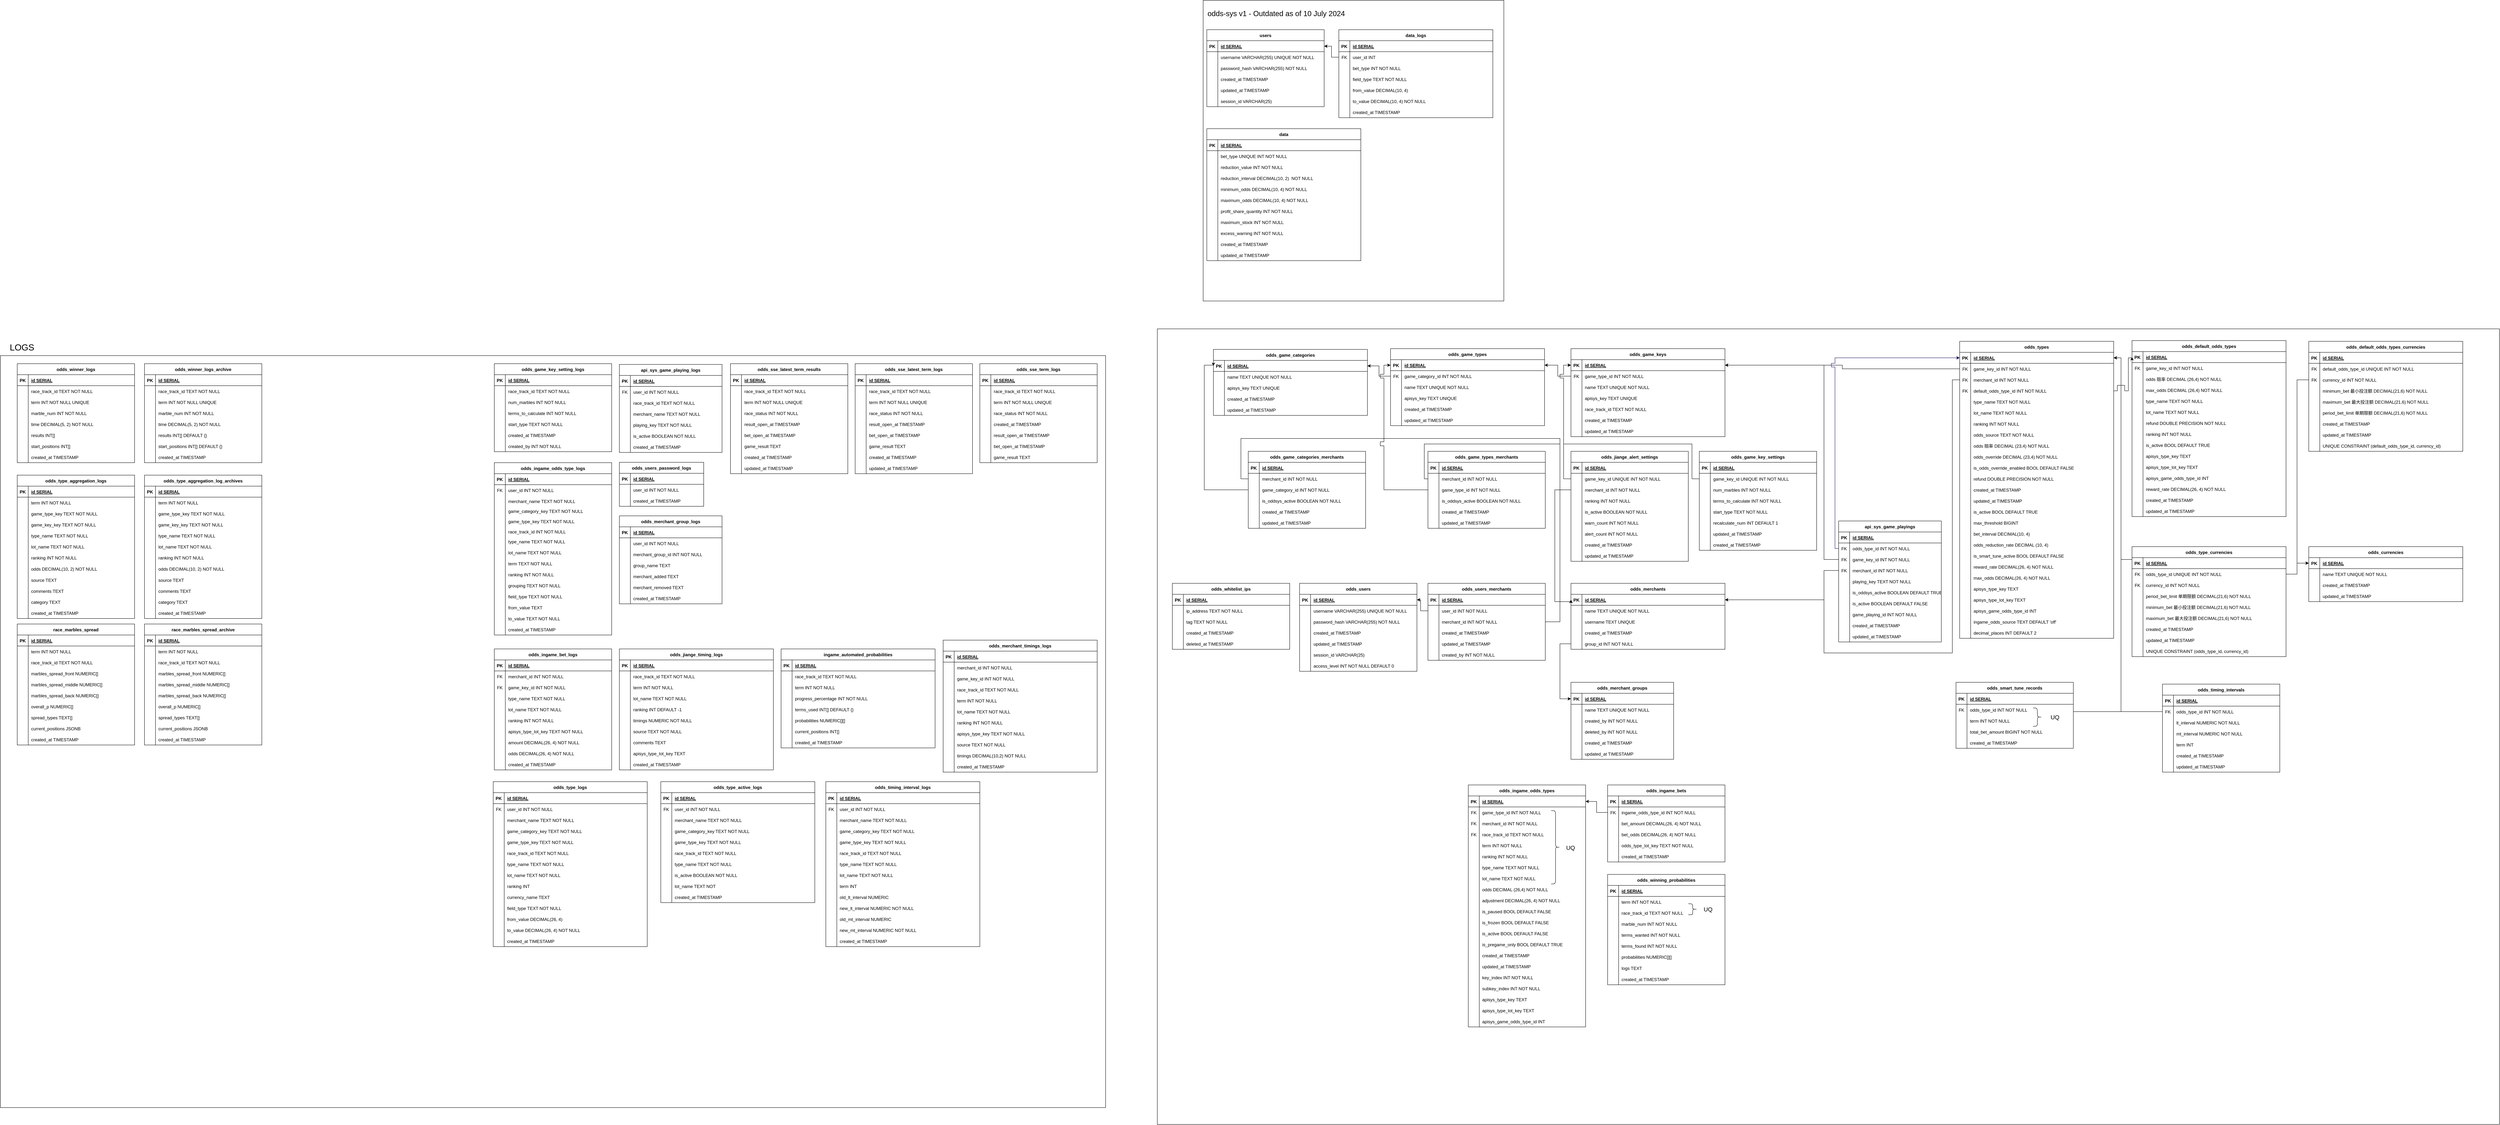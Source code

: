 <mxfile version="28.0.7" pages="2">
  <diagram id="C5RBs43oDa-KdzZeNtuy" name="Oddsys Class Diagram">
    <mxGraphModel dx="11064" dy="5388" grid="0" gridSize="10" guides="1" tooltips="1" connect="1" arrows="1" fold="1" page="0" pageScale="1" pageWidth="827" pageHeight="1169" math="0" shadow="0">
      <root>
        <mxCell id="WIyWlLk6GJQsqaUBKTNV-0" />
        <mxCell id="WIyWlLk6GJQsqaUBKTNV-1" parent="WIyWlLk6GJQsqaUBKTNV-0" />
        <mxCell id="qjQRVPo1t45nZxFmK7de-202" value="" style="rounded=0;whiteSpace=wrap;html=1;movable=0;resizable=0;rotatable=0;deletable=0;editable=0;locked=1;connectable=0;" parent="WIyWlLk6GJQsqaUBKTNV-1" vertex="1">
          <mxGeometry x="-2433" y="99" width="3014" height="2051" as="geometry" />
        </mxCell>
        <mxCell id="fZ_z07YFwSMVNPkANtMf-233" value="" style="rounded=0;whiteSpace=wrap;html=1;fillColor=none;fillStyle=hatch;strokeColor=default;movable=0;resizable=0;rotatable=0;deletable=0;editable=0;locked=1;connectable=0;" parent="WIyWlLk6GJQsqaUBKTNV-1" vertex="1">
          <mxGeometry x="722" y="26" width="3660" height="2170" as="geometry" />
        </mxCell>
        <mxCell id="fZ_z07YFwSMVNPkANtMf-137" value="" style="whiteSpace=wrap;html=1;aspect=fixed;fillStyle=hatch;fillColor=none;strokeColor=default;fontSize=11;movable=0;resizable=0;rotatable=0;deletable=0;editable=0;locked=1;connectable=0;" parent="WIyWlLk6GJQsqaUBKTNV-1" vertex="1">
          <mxGeometry x="847" y="-870" width="820" height="820" as="geometry" />
        </mxCell>
        <mxCell id="OTl85ddJsIkhRZgPKyWz-19" value="data" style="shape=table;startSize=30;container=1;collapsible=1;childLayout=tableLayout;fixedRows=1;rowLines=0;fontStyle=1;align=center;resizeLast=1;movable=0;resizable=0;rotatable=0;deletable=0;editable=0;locked=1;connectable=0;" parent="WIyWlLk6GJQsqaUBKTNV-1" vertex="1">
          <mxGeometry x="857" y="-520" width="420" height="360" as="geometry" />
        </mxCell>
        <mxCell id="OTl85ddJsIkhRZgPKyWz-20" value="" style="shape=tableRow;horizontal=0;startSize=0;swimlaneHead=0;swimlaneBody=0;fillColor=none;collapsible=0;dropTarget=0;points=[[0,0.5],[1,0.5]];portConstraint=eastwest;strokeColor=inherit;top=0;left=0;right=0;bottom=1;movable=0;resizable=0;rotatable=0;deletable=0;editable=0;locked=1;connectable=0;" parent="OTl85ddJsIkhRZgPKyWz-19" vertex="1">
          <mxGeometry y="30" width="420" height="30" as="geometry" />
        </mxCell>
        <mxCell id="OTl85ddJsIkhRZgPKyWz-21" value="PK" style="shape=partialRectangle;overflow=hidden;connectable=0;fillColor=none;strokeColor=inherit;top=0;left=0;bottom=0;right=0;fontStyle=1;movable=0;resizable=0;rotatable=0;deletable=0;editable=0;locked=1;" parent="OTl85ddJsIkhRZgPKyWz-20" vertex="1">
          <mxGeometry width="30" height="30" as="geometry">
            <mxRectangle width="30" height="30" as="alternateBounds" />
          </mxGeometry>
        </mxCell>
        <mxCell id="OTl85ddJsIkhRZgPKyWz-22" value="id SERIAL " style="shape=partialRectangle;overflow=hidden;connectable=0;fillColor=none;align=left;strokeColor=inherit;top=0;left=0;bottom=0;right=0;spacingLeft=6;fontStyle=5;movable=0;resizable=0;rotatable=0;deletable=0;editable=0;locked=1;" parent="OTl85ddJsIkhRZgPKyWz-20" vertex="1">
          <mxGeometry x="30" width="390" height="30" as="geometry">
            <mxRectangle width="390" height="30" as="alternateBounds" />
          </mxGeometry>
        </mxCell>
        <mxCell id="OTl85ddJsIkhRZgPKyWz-26" value="" style="shape=tableRow;horizontal=0;startSize=0;swimlaneHead=0;swimlaneBody=0;fillColor=none;collapsible=0;dropTarget=0;points=[[0,0.5],[1,0.5]];portConstraint=eastwest;strokeColor=inherit;top=0;left=0;right=0;bottom=0;movable=0;resizable=0;rotatable=0;deletable=0;editable=0;locked=1;connectable=0;" parent="OTl85ddJsIkhRZgPKyWz-19" vertex="1">
          <mxGeometry y="60" width="420" height="30" as="geometry" />
        </mxCell>
        <mxCell id="OTl85ddJsIkhRZgPKyWz-27" value="" style="shape=partialRectangle;overflow=hidden;connectable=0;fillColor=none;strokeColor=inherit;top=0;left=0;bottom=0;right=0;movable=0;resizable=0;rotatable=0;deletable=0;editable=0;locked=1;" parent="OTl85ddJsIkhRZgPKyWz-26" vertex="1">
          <mxGeometry width="30" height="30" as="geometry">
            <mxRectangle width="30" height="30" as="alternateBounds" />
          </mxGeometry>
        </mxCell>
        <mxCell id="OTl85ddJsIkhRZgPKyWz-28" value="bet_type UNIQUE INT NOT NULL" style="shape=partialRectangle;overflow=hidden;connectable=0;fillColor=none;align=left;strokeColor=inherit;top=0;left=0;bottom=0;right=0;spacingLeft=6;movable=0;resizable=0;rotatable=0;deletable=0;editable=0;locked=1;" parent="OTl85ddJsIkhRZgPKyWz-26" vertex="1">
          <mxGeometry x="30" width="390" height="30" as="geometry">
            <mxRectangle width="390" height="30" as="alternateBounds" />
          </mxGeometry>
        </mxCell>
        <mxCell id="OTl85ddJsIkhRZgPKyWz-29" value="" style="shape=tableRow;horizontal=0;startSize=0;swimlaneHead=0;swimlaneBody=0;fillColor=none;collapsible=0;dropTarget=0;points=[[0,0.5],[1,0.5]];portConstraint=eastwest;strokeColor=inherit;top=0;left=0;right=0;bottom=0;movable=0;resizable=0;rotatable=0;deletable=0;editable=0;locked=1;connectable=0;" parent="OTl85ddJsIkhRZgPKyWz-19" vertex="1">
          <mxGeometry y="90" width="420" height="30" as="geometry" />
        </mxCell>
        <mxCell id="OTl85ddJsIkhRZgPKyWz-30" value="" style="shape=partialRectangle;overflow=hidden;connectable=0;fillColor=none;strokeColor=inherit;top=0;left=0;bottom=0;right=0;movable=0;resizable=0;rotatable=0;deletable=0;editable=0;locked=1;" parent="OTl85ddJsIkhRZgPKyWz-29" vertex="1">
          <mxGeometry width="30" height="30" as="geometry">
            <mxRectangle width="30" height="30" as="alternateBounds" />
          </mxGeometry>
        </mxCell>
        <mxCell id="OTl85ddJsIkhRZgPKyWz-31" value="reduction_value INT NOT NULL" style="shape=partialRectangle;overflow=hidden;connectable=0;fillColor=none;align=left;strokeColor=inherit;top=0;left=0;bottom=0;right=0;spacingLeft=6;movable=0;resizable=0;rotatable=0;deletable=0;editable=0;locked=1;" parent="OTl85ddJsIkhRZgPKyWz-29" vertex="1">
          <mxGeometry x="30" width="390" height="30" as="geometry">
            <mxRectangle width="390" height="30" as="alternateBounds" />
          </mxGeometry>
        </mxCell>
        <mxCell id="OTl85ddJsIkhRZgPKyWz-32" value="" style="shape=tableRow;horizontal=0;startSize=0;swimlaneHead=0;swimlaneBody=0;fillColor=none;collapsible=0;dropTarget=0;points=[[0,0.5],[1,0.5]];portConstraint=eastwest;strokeColor=inherit;top=0;left=0;right=0;bottom=0;movable=0;resizable=0;rotatable=0;deletable=0;editable=0;locked=1;connectable=0;" parent="OTl85ddJsIkhRZgPKyWz-19" vertex="1">
          <mxGeometry y="120" width="420" height="30" as="geometry" />
        </mxCell>
        <mxCell id="OTl85ddJsIkhRZgPKyWz-33" value="" style="shape=partialRectangle;overflow=hidden;connectable=0;fillColor=none;strokeColor=inherit;top=0;left=0;bottom=0;right=0;movable=0;resizable=0;rotatable=0;deletable=0;editable=0;locked=1;" parent="OTl85ddJsIkhRZgPKyWz-32" vertex="1">
          <mxGeometry width="30" height="30" as="geometry">
            <mxRectangle width="30" height="30" as="alternateBounds" />
          </mxGeometry>
        </mxCell>
        <mxCell id="OTl85ddJsIkhRZgPKyWz-34" value="reduction_interval DECIMAL(10, 2)  NOT NULL" style="shape=partialRectangle;overflow=hidden;connectable=0;fillColor=none;align=left;strokeColor=inherit;top=0;left=0;bottom=0;right=0;spacingLeft=6;movable=0;resizable=0;rotatable=0;deletable=0;editable=0;locked=1;" parent="OTl85ddJsIkhRZgPKyWz-32" vertex="1">
          <mxGeometry x="30" width="390" height="30" as="geometry">
            <mxRectangle width="390" height="30" as="alternateBounds" />
          </mxGeometry>
        </mxCell>
        <mxCell id="OTl85ddJsIkhRZgPKyWz-35" value="" style="shape=tableRow;horizontal=0;startSize=0;swimlaneHead=0;swimlaneBody=0;fillColor=none;collapsible=0;dropTarget=0;points=[[0,0.5],[1,0.5]];portConstraint=eastwest;strokeColor=inherit;top=0;left=0;right=0;bottom=0;movable=0;resizable=0;rotatable=0;deletable=0;editable=0;locked=1;connectable=0;" parent="OTl85ddJsIkhRZgPKyWz-19" vertex="1">
          <mxGeometry y="150" width="420" height="30" as="geometry" />
        </mxCell>
        <mxCell id="OTl85ddJsIkhRZgPKyWz-36" value="" style="shape=partialRectangle;overflow=hidden;connectable=0;fillColor=none;strokeColor=inherit;top=0;left=0;bottom=0;right=0;movable=0;resizable=0;rotatable=0;deletable=0;editable=0;locked=1;" parent="OTl85ddJsIkhRZgPKyWz-35" vertex="1">
          <mxGeometry width="30" height="30" as="geometry">
            <mxRectangle width="30" height="30" as="alternateBounds" />
          </mxGeometry>
        </mxCell>
        <mxCell id="OTl85ddJsIkhRZgPKyWz-37" value="minimum_odds DECIMAL(10, 4) NOT NULL" style="shape=partialRectangle;overflow=hidden;connectable=0;fillColor=none;align=left;strokeColor=inherit;top=0;left=0;bottom=0;right=0;spacingLeft=6;movable=0;resizable=0;rotatable=0;deletable=0;editable=0;locked=1;" parent="OTl85ddJsIkhRZgPKyWz-35" vertex="1">
          <mxGeometry x="30" width="390" height="30" as="geometry">
            <mxRectangle width="390" height="30" as="alternateBounds" />
          </mxGeometry>
        </mxCell>
        <mxCell id="OTl85ddJsIkhRZgPKyWz-38" value="" style="shape=tableRow;horizontal=0;startSize=0;swimlaneHead=0;swimlaneBody=0;fillColor=none;collapsible=0;dropTarget=0;points=[[0,0.5],[1,0.5]];portConstraint=eastwest;strokeColor=inherit;top=0;left=0;right=0;bottom=0;movable=0;resizable=0;rotatable=0;deletable=0;editable=0;locked=1;connectable=0;" parent="OTl85ddJsIkhRZgPKyWz-19" vertex="1">
          <mxGeometry y="180" width="420" height="30" as="geometry" />
        </mxCell>
        <mxCell id="OTl85ddJsIkhRZgPKyWz-39" value="" style="shape=partialRectangle;overflow=hidden;connectable=0;fillColor=none;strokeColor=inherit;top=0;left=0;bottom=0;right=0;movable=0;resizable=0;rotatable=0;deletable=0;editable=0;locked=1;" parent="OTl85ddJsIkhRZgPKyWz-38" vertex="1">
          <mxGeometry width="30" height="30" as="geometry">
            <mxRectangle width="30" height="30" as="alternateBounds" />
          </mxGeometry>
        </mxCell>
        <mxCell id="OTl85ddJsIkhRZgPKyWz-40" value="maximum_odds DECIMAL(10, 4) NOT NULL" style="shape=partialRectangle;overflow=hidden;connectable=0;fillColor=none;align=left;strokeColor=inherit;top=0;left=0;bottom=0;right=0;spacingLeft=6;movable=0;resizable=0;rotatable=0;deletable=0;editable=0;locked=1;" parent="OTl85ddJsIkhRZgPKyWz-38" vertex="1">
          <mxGeometry x="30" width="390" height="30" as="geometry">
            <mxRectangle width="390" height="30" as="alternateBounds" />
          </mxGeometry>
        </mxCell>
        <mxCell id="OTl85ddJsIkhRZgPKyWz-41" value="" style="shape=tableRow;horizontal=0;startSize=0;swimlaneHead=0;swimlaneBody=0;fillColor=none;collapsible=0;dropTarget=0;points=[[0,0.5],[1,0.5]];portConstraint=eastwest;strokeColor=inherit;top=0;left=0;right=0;bottom=0;movable=0;resizable=0;rotatable=0;deletable=0;editable=0;locked=1;connectable=0;" parent="OTl85ddJsIkhRZgPKyWz-19" vertex="1">
          <mxGeometry y="210" width="420" height="30" as="geometry" />
        </mxCell>
        <mxCell id="OTl85ddJsIkhRZgPKyWz-42" value="" style="shape=partialRectangle;overflow=hidden;connectable=0;fillColor=none;strokeColor=inherit;top=0;left=0;bottom=0;right=0;movable=0;resizable=0;rotatable=0;deletable=0;editable=0;locked=1;" parent="OTl85ddJsIkhRZgPKyWz-41" vertex="1">
          <mxGeometry width="30" height="30" as="geometry">
            <mxRectangle width="30" height="30" as="alternateBounds" />
          </mxGeometry>
        </mxCell>
        <mxCell id="OTl85ddJsIkhRZgPKyWz-43" value="profit_share_quantity INT NOT NULL" style="shape=partialRectangle;overflow=hidden;connectable=0;fillColor=none;align=left;strokeColor=inherit;top=0;left=0;bottom=0;right=0;spacingLeft=6;movable=0;resizable=0;rotatable=0;deletable=0;editable=0;locked=1;" parent="OTl85ddJsIkhRZgPKyWz-41" vertex="1">
          <mxGeometry x="30" width="390" height="30" as="geometry">
            <mxRectangle width="390" height="30" as="alternateBounds" />
          </mxGeometry>
        </mxCell>
        <mxCell id="OTl85ddJsIkhRZgPKyWz-44" value="" style="shape=tableRow;horizontal=0;startSize=0;swimlaneHead=0;swimlaneBody=0;fillColor=none;collapsible=0;dropTarget=0;points=[[0,0.5],[1,0.5]];portConstraint=eastwest;strokeColor=inherit;top=0;left=0;right=0;bottom=0;movable=0;resizable=0;rotatable=0;deletable=0;editable=0;locked=1;connectable=0;" parent="OTl85ddJsIkhRZgPKyWz-19" vertex="1">
          <mxGeometry y="240" width="420" height="30" as="geometry" />
        </mxCell>
        <mxCell id="OTl85ddJsIkhRZgPKyWz-45" value="" style="shape=partialRectangle;overflow=hidden;connectable=0;fillColor=none;strokeColor=inherit;top=0;left=0;bottom=0;right=0;movable=0;resizable=0;rotatable=0;deletable=0;editable=0;locked=1;" parent="OTl85ddJsIkhRZgPKyWz-44" vertex="1">
          <mxGeometry width="30" height="30" as="geometry">
            <mxRectangle width="30" height="30" as="alternateBounds" />
          </mxGeometry>
        </mxCell>
        <mxCell id="OTl85ddJsIkhRZgPKyWz-46" value="maximum_stock INT NOT NULL" style="shape=partialRectangle;overflow=hidden;connectable=0;fillColor=none;align=left;strokeColor=inherit;top=0;left=0;bottom=0;right=0;spacingLeft=6;movable=0;resizable=0;rotatable=0;deletable=0;editable=0;locked=1;" parent="OTl85ddJsIkhRZgPKyWz-44" vertex="1">
          <mxGeometry x="30" width="390" height="30" as="geometry">
            <mxRectangle width="390" height="30" as="alternateBounds" />
          </mxGeometry>
        </mxCell>
        <mxCell id="OTl85ddJsIkhRZgPKyWz-47" value="" style="shape=tableRow;horizontal=0;startSize=0;swimlaneHead=0;swimlaneBody=0;fillColor=none;collapsible=0;dropTarget=0;points=[[0,0.5],[1,0.5]];portConstraint=eastwest;strokeColor=inherit;top=0;left=0;right=0;bottom=0;movable=0;resizable=0;rotatable=0;deletable=0;editable=0;locked=1;connectable=0;" parent="OTl85ddJsIkhRZgPKyWz-19" vertex="1">
          <mxGeometry y="270" width="420" height="30" as="geometry" />
        </mxCell>
        <mxCell id="OTl85ddJsIkhRZgPKyWz-48" value="" style="shape=partialRectangle;overflow=hidden;connectable=0;fillColor=none;strokeColor=inherit;top=0;left=0;bottom=0;right=0;movable=0;resizable=0;rotatable=0;deletable=0;editable=0;locked=1;" parent="OTl85ddJsIkhRZgPKyWz-47" vertex="1">
          <mxGeometry width="30" height="30" as="geometry">
            <mxRectangle width="30" height="30" as="alternateBounds" />
          </mxGeometry>
        </mxCell>
        <mxCell id="OTl85ddJsIkhRZgPKyWz-49" value="excess_warning INT NOT NULL" style="shape=partialRectangle;overflow=hidden;connectable=0;fillColor=none;align=left;strokeColor=inherit;top=0;left=0;bottom=0;right=0;spacingLeft=6;movable=0;resizable=0;rotatable=0;deletable=0;editable=0;locked=1;" parent="OTl85ddJsIkhRZgPKyWz-47" vertex="1">
          <mxGeometry x="30" width="390" height="30" as="geometry">
            <mxRectangle width="390" height="30" as="alternateBounds" />
          </mxGeometry>
        </mxCell>
        <mxCell id="OTl85ddJsIkhRZgPKyWz-50" value="" style="shape=tableRow;horizontal=0;startSize=0;swimlaneHead=0;swimlaneBody=0;fillColor=none;collapsible=0;dropTarget=0;points=[[0,0.5],[1,0.5]];portConstraint=eastwest;strokeColor=inherit;top=0;left=0;right=0;bottom=0;movable=0;resizable=0;rotatable=0;deletable=0;editable=0;locked=1;connectable=0;" parent="OTl85ddJsIkhRZgPKyWz-19" vertex="1">
          <mxGeometry y="300" width="420" height="30" as="geometry" />
        </mxCell>
        <mxCell id="OTl85ddJsIkhRZgPKyWz-51" value="" style="shape=partialRectangle;overflow=hidden;connectable=0;fillColor=none;strokeColor=inherit;top=0;left=0;bottom=0;right=0;movable=0;resizable=0;rotatable=0;deletable=0;editable=0;locked=1;" parent="OTl85ddJsIkhRZgPKyWz-50" vertex="1">
          <mxGeometry width="30" height="30" as="geometry">
            <mxRectangle width="30" height="30" as="alternateBounds" />
          </mxGeometry>
        </mxCell>
        <mxCell id="OTl85ddJsIkhRZgPKyWz-52" value="created_at TIMESTAMP " style="shape=partialRectangle;overflow=hidden;connectable=0;fillColor=none;align=left;strokeColor=inherit;top=0;left=0;bottom=0;right=0;spacingLeft=6;movable=0;resizable=0;rotatable=0;deletable=0;editable=0;locked=1;" parent="OTl85ddJsIkhRZgPKyWz-50" vertex="1">
          <mxGeometry x="30" width="390" height="30" as="geometry">
            <mxRectangle width="390" height="30" as="alternateBounds" />
          </mxGeometry>
        </mxCell>
        <mxCell id="VI77rLd9V58w8kouaOSH-53" value="" style="shape=tableRow;horizontal=0;startSize=0;swimlaneHead=0;swimlaneBody=0;fillColor=none;collapsible=0;dropTarget=0;points=[[0,0.5],[1,0.5]];portConstraint=eastwest;strokeColor=inherit;top=0;left=0;right=0;bottom=0;movable=0;resizable=0;rotatable=0;deletable=0;editable=0;locked=1;connectable=0;" parent="OTl85ddJsIkhRZgPKyWz-19" vertex="1">
          <mxGeometry y="330" width="420" height="30" as="geometry" />
        </mxCell>
        <mxCell id="VI77rLd9V58w8kouaOSH-54" value="" style="shape=partialRectangle;overflow=hidden;connectable=0;fillColor=none;strokeColor=inherit;top=0;left=0;bottom=0;right=0;movable=0;resizable=0;rotatable=0;deletable=0;editable=0;locked=1;" parent="VI77rLd9V58w8kouaOSH-53" vertex="1">
          <mxGeometry width="30" height="30" as="geometry">
            <mxRectangle width="30" height="30" as="alternateBounds" />
          </mxGeometry>
        </mxCell>
        <mxCell id="VI77rLd9V58w8kouaOSH-55" value="updated_at TIMESTAMP " style="shape=partialRectangle;overflow=hidden;connectable=0;fillColor=none;align=left;strokeColor=inherit;top=0;left=0;bottom=0;right=0;spacingLeft=6;movable=0;resizable=0;rotatable=0;deletable=0;editable=0;locked=1;" parent="VI77rLd9V58w8kouaOSH-53" vertex="1">
          <mxGeometry x="30" width="390" height="30" as="geometry">
            <mxRectangle width="390" height="30" as="alternateBounds" />
          </mxGeometry>
        </mxCell>
        <mxCell id="VI77rLd9V58w8kouaOSH-0" value="data_logs" style="shape=table;startSize=30;container=1;collapsible=1;childLayout=tableLayout;fixedRows=1;rowLines=0;fontStyle=1;align=center;resizeLast=1;movable=0;resizable=0;rotatable=0;deletable=0;editable=0;locked=1;connectable=0;" parent="WIyWlLk6GJQsqaUBKTNV-1" vertex="1">
          <mxGeometry x="1217" y="-790" width="420" height="240" as="geometry" />
        </mxCell>
        <mxCell id="VI77rLd9V58w8kouaOSH-1" value="" style="shape=tableRow;horizontal=0;startSize=0;swimlaneHead=0;swimlaneBody=0;fillColor=none;collapsible=0;dropTarget=0;points=[[0,0.5],[1,0.5]];portConstraint=eastwest;strokeColor=inherit;top=0;left=0;right=0;bottom=1;movable=0;resizable=0;rotatable=0;deletable=0;editable=0;locked=1;connectable=0;" parent="VI77rLd9V58w8kouaOSH-0" vertex="1">
          <mxGeometry y="30" width="420" height="30" as="geometry" />
        </mxCell>
        <mxCell id="VI77rLd9V58w8kouaOSH-2" value="PK" style="shape=partialRectangle;overflow=hidden;connectable=0;fillColor=none;strokeColor=inherit;top=0;left=0;bottom=0;right=0;fontStyle=1;movable=0;resizable=0;rotatable=0;deletable=0;editable=0;locked=1;" parent="VI77rLd9V58w8kouaOSH-1" vertex="1">
          <mxGeometry width="30" height="30" as="geometry">
            <mxRectangle width="30" height="30" as="alternateBounds" />
          </mxGeometry>
        </mxCell>
        <mxCell id="VI77rLd9V58w8kouaOSH-3" value="id SERIAL " style="shape=partialRectangle;overflow=hidden;connectable=0;fillColor=none;align=left;strokeColor=inherit;top=0;left=0;bottom=0;right=0;spacingLeft=6;fontStyle=5;movable=0;resizable=0;rotatable=0;deletable=0;editable=0;locked=1;" parent="VI77rLd9V58w8kouaOSH-1" vertex="1">
          <mxGeometry x="30" width="390" height="30" as="geometry">
            <mxRectangle width="390" height="30" as="alternateBounds" />
          </mxGeometry>
        </mxCell>
        <mxCell id="VI77rLd9V58w8kouaOSH-4" value="" style="shape=tableRow;horizontal=0;startSize=0;swimlaneHead=0;swimlaneBody=0;fillColor=none;collapsible=0;dropTarget=0;points=[[0,0.5],[1,0.5]];portConstraint=eastwest;strokeColor=inherit;top=0;left=0;right=0;bottom=0;movable=0;resizable=0;rotatable=0;deletable=0;editable=0;locked=1;connectable=0;" parent="VI77rLd9V58w8kouaOSH-0" vertex="1">
          <mxGeometry y="60" width="420" height="30" as="geometry" />
        </mxCell>
        <mxCell id="VI77rLd9V58w8kouaOSH-5" value="FK" style="shape=partialRectangle;overflow=hidden;connectable=0;fillColor=none;strokeColor=inherit;top=0;left=0;bottom=0;right=0;movable=0;resizable=0;rotatable=0;deletable=0;editable=0;locked=1;" parent="VI77rLd9V58w8kouaOSH-4" vertex="1">
          <mxGeometry width="30" height="30" as="geometry">
            <mxRectangle width="30" height="30" as="alternateBounds" />
          </mxGeometry>
        </mxCell>
        <mxCell id="VI77rLd9V58w8kouaOSH-6" value="user_id INT" style="shape=partialRectangle;overflow=hidden;connectable=0;fillColor=none;align=left;strokeColor=inherit;top=0;left=0;bottom=0;right=0;spacingLeft=6;movable=0;resizable=0;rotatable=0;deletable=0;editable=0;locked=1;" parent="VI77rLd9V58w8kouaOSH-4" vertex="1">
          <mxGeometry x="30" width="390" height="30" as="geometry">
            <mxRectangle width="390" height="30" as="alternateBounds" />
          </mxGeometry>
        </mxCell>
        <mxCell id="VI77rLd9V58w8kouaOSH-7" value="" style="shape=tableRow;horizontal=0;startSize=0;swimlaneHead=0;swimlaneBody=0;fillColor=none;collapsible=0;dropTarget=0;points=[[0,0.5],[1,0.5]];portConstraint=eastwest;strokeColor=inherit;top=0;left=0;right=0;bottom=0;movable=0;resizable=0;rotatable=0;deletable=0;editable=0;locked=1;connectable=0;" parent="VI77rLd9V58w8kouaOSH-0" vertex="1">
          <mxGeometry y="90" width="420" height="30" as="geometry" />
        </mxCell>
        <mxCell id="VI77rLd9V58w8kouaOSH-8" value="" style="shape=partialRectangle;overflow=hidden;connectable=0;fillColor=none;strokeColor=inherit;top=0;left=0;bottom=0;right=0;movable=0;resizable=0;rotatable=0;deletable=0;editable=0;locked=1;" parent="VI77rLd9V58w8kouaOSH-7" vertex="1">
          <mxGeometry width="30" height="30" as="geometry">
            <mxRectangle width="30" height="30" as="alternateBounds" />
          </mxGeometry>
        </mxCell>
        <mxCell id="VI77rLd9V58w8kouaOSH-9" value="bet_type INT NOT NULL" style="shape=partialRectangle;overflow=hidden;connectable=0;fillColor=none;align=left;strokeColor=inherit;top=0;left=0;bottom=0;right=0;spacingLeft=6;movable=0;resizable=0;rotatable=0;deletable=0;editable=0;locked=1;" parent="VI77rLd9V58w8kouaOSH-7" vertex="1">
          <mxGeometry x="30" width="390" height="30" as="geometry">
            <mxRectangle width="390" height="30" as="alternateBounds" />
          </mxGeometry>
        </mxCell>
        <mxCell id="VI77rLd9V58w8kouaOSH-10" value="" style="shape=tableRow;horizontal=0;startSize=0;swimlaneHead=0;swimlaneBody=0;fillColor=none;collapsible=0;dropTarget=0;points=[[0,0.5],[1,0.5]];portConstraint=eastwest;strokeColor=inherit;top=0;left=0;right=0;bottom=0;movable=0;resizable=0;rotatable=0;deletable=0;editable=0;locked=1;connectable=0;" parent="VI77rLd9V58w8kouaOSH-0" vertex="1">
          <mxGeometry y="120" width="420" height="30" as="geometry" />
        </mxCell>
        <mxCell id="VI77rLd9V58w8kouaOSH-11" value="" style="shape=partialRectangle;overflow=hidden;connectable=0;fillColor=none;strokeColor=inherit;top=0;left=0;bottom=0;right=0;movable=0;resizable=0;rotatable=0;deletable=0;editable=0;locked=1;" parent="VI77rLd9V58w8kouaOSH-10" vertex="1">
          <mxGeometry width="30" height="30" as="geometry">
            <mxRectangle width="30" height="30" as="alternateBounds" />
          </mxGeometry>
        </mxCell>
        <mxCell id="VI77rLd9V58w8kouaOSH-12" value="field_type TEXT NOT NULL" style="shape=partialRectangle;overflow=hidden;connectable=0;fillColor=none;align=left;strokeColor=inherit;top=0;left=0;bottom=0;right=0;spacingLeft=6;movable=0;resizable=0;rotatable=0;deletable=0;editable=0;locked=1;" parent="VI77rLd9V58w8kouaOSH-10" vertex="1">
          <mxGeometry x="30" width="390" height="30" as="geometry">
            <mxRectangle width="390" height="30" as="alternateBounds" />
          </mxGeometry>
        </mxCell>
        <mxCell id="VI77rLd9V58w8kouaOSH-13" value="" style="shape=tableRow;horizontal=0;startSize=0;swimlaneHead=0;swimlaneBody=0;fillColor=none;collapsible=0;dropTarget=0;points=[[0,0.5],[1,0.5]];portConstraint=eastwest;strokeColor=inherit;top=0;left=0;right=0;bottom=0;movable=0;resizable=0;rotatable=0;deletable=0;editable=0;locked=1;connectable=0;" parent="VI77rLd9V58w8kouaOSH-0" vertex="1">
          <mxGeometry y="150" width="420" height="30" as="geometry" />
        </mxCell>
        <mxCell id="VI77rLd9V58w8kouaOSH-14" value="" style="shape=partialRectangle;overflow=hidden;connectable=0;fillColor=none;strokeColor=inherit;top=0;left=0;bottom=0;right=0;movable=0;resizable=0;rotatable=0;deletable=0;editable=0;locked=1;" parent="VI77rLd9V58w8kouaOSH-13" vertex="1">
          <mxGeometry width="30" height="30" as="geometry">
            <mxRectangle width="30" height="30" as="alternateBounds" />
          </mxGeometry>
        </mxCell>
        <mxCell id="VI77rLd9V58w8kouaOSH-15" value="from_value DECIMAL(10, 4)" style="shape=partialRectangle;overflow=hidden;connectable=0;fillColor=none;align=left;strokeColor=inherit;top=0;left=0;bottom=0;right=0;spacingLeft=6;movable=0;resizable=0;rotatable=0;deletable=0;editable=0;locked=1;" parent="VI77rLd9V58w8kouaOSH-13" vertex="1">
          <mxGeometry x="30" width="390" height="30" as="geometry">
            <mxRectangle width="390" height="30" as="alternateBounds" />
          </mxGeometry>
        </mxCell>
        <mxCell id="VI77rLd9V58w8kouaOSH-16" value="" style="shape=tableRow;horizontal=0;startSize=0;swimlaneHead=0;swimlaneBody=0;fillColor=none;collapsible=0;dropTarget=0;points=[[0,0.5],[1,0.5]];portConstraint=eastwest;strokeColor=inherit;top=0;left=0;right=0;bottom=0;movable=0;resizable=0;rotatable=0;deletable=0;editable=0;locked=1;connectable=0;" parent="VI77rLd9V58w8kouaOSH-0" vertex="1">
          <mxGeometry y="180" width="420" height="30" as="geometry" />
        </mxCell>
        <mxCell id="VI77rLd9V58w8kouaOSH-17" value="" style="shape=partialRectangle;overflow=hidden;connectable=0;fillColor=none;strokeColor=inherit;top=0;left=0;bottom=0;right=0;movable=0;resizable=0;rotatable=0;deletable=0;editable=0;locked=1;" parent="VI77rLd9V58w8kouaOSH-16" vertex="1">
          <mxGeometry width="30" height="30" as="geometry">
            <mxRectangle width="30" height="30" as="alternateBounds" />
          </mxGeometry>
        </mxCell>
        <mxCell id="VI77rLd9V58w8kouaOSH-18" value="to_value DECIMAL(10, 4) NOT NULL" style="shape=partialRectangle;overflow=hidden;connectable=0;fillColor=none;align=left;strokeColor=inherit;top=0;left=0;bottom=0;right=0;spacingLeft=6;movable=0;resizable=0;rotatable=0;deletable=0;editable=0;locked=1;" parent="VI77rLd9V58w8kouaOSH-16" vertex="1">
          <mxGeometry x="30" width="390" height="30" as="geometry">
            <mxRectangle width="390" height="30" as="alternateBounds" />
          </mxGeometry>
        </mxCell>
        <mxCell id="VI77rLd9V58w8kouaOSH-31" value="" style="shape=tableRow;horizontal=0;startSize=0;swimlaneHead=0;swimlaneBody=0;fillColor=none;collapsible=0;dropTarget=0;points=[[0,0.5],[1,0.5]];portConstraint=eastwest;strokeColor=inherit;top=0;left=0;right=0;bottom=0;movable=0;resizable=0;rotatable=0;deletable=0;editable=0;locked=1;connectable=0;" parent="VI77rLd9V58w8kouaOSH-0" vertex="1">
          <mxGeometry y="210" width="420" height="30" as="geometry" />
        </mxCell>
        <mxCell id="VI77rLd9V58w8kouaOSH-32" value="" style="shape=partialRectangle;overflow=hidden;connectable=0;fillColor=none;strokeColor=inherit;top=0;left=0;bottom=0;right=0;movable=0;resizable=0;rotatable=0;deletable=0;editable=0;locked=1;" parent="VI77rLd9V58w8kouaOSH-31" vertex="1">
          <mxGeometry width="30" height="30" as="geometry">
            <mxRectangle width="30" height="30" as="alternateBounds" />
          </mxGeometry>
        </mxCell>
        <mxCell id="VI77rLd9V58w8kouaOSH-33" value="created_at TIMESTAMP " style="shape=partialRectangle;overflow=hidden;connectable=0;fillColor=none;align=left;strokeColor=inherit;top=0;left=0;bottom=0;right=0;spacingLeft=6;movable=0;resizable=0;rotatable=0;deletable=0;editable=0;locked=1;" parent="VI77rLd9V58w8kouaOSH-31" vertex="1">
          <mxGeometry x="30" width="390" height="30" as="geometry">
            <mxRectangle width="390" height="30" as="alternateBounds" />
          </mxGeometry>
        </mxCell>
        <mxCell id="OTl85ddJsIkhRZgPKyWz-0" value="users" style="shape=table;startSize=30;container=1;collapsible=1;childLayout=tableLayout;fixedRows=1;rowLines=0;fontStyle=1;align=center;resizeLast=1;movable=0;resizable=0;rotatable=0;deletable=0;editable=0;locked=1;connectable=0;" parent="WIyWlLk6GJQsqaUBKTNV-1" vertex="1">
          <mxGeometry x="857" y="-790" width="320" height="210" as="geometry" />
        </mxCell>
        <mxCell id="OTl85ddJsIkhRZgPKyWz-1" value="" style="shape=tableRow;horizontal=0;startSize=0;swimlaneHead=0;swimlaneBody=0;fillColor=none;collapsible=0;dropTarget=0;points=[[0,0.5],[1,0.5]];portConstraint=eastwest;strokeColor=inherit;top=0;left=0;right=0;bottom=1;movable=0;resizable=0;rotatable=0;deletable=0;editable=0;locked=1;connectable=0;" parent="OTl85ddJsIkhRZgPKyWz-0" vertex="1">
          <mxGeometry y="30" width="320" height="30" as="geometry" />
        </mxCell>
        <mxCell id="OTl85ddJsIkhRZgPKyWz-2" value="PK" style="shape=partialRectangle;overflow=hidden;connectable=0;fillColor=none;strokeColor=inherit;top=0;left=0;bottom=0;right=0;fontStyle=1;movable=0;resizable=0;rotatable=0;deletable=0;editable=0;locked=1;" parent="OTl85ddJsIkhRZgPKyWz-1" vertex="1">
          <mxGeometry width="30" height="30" as="geometry">
            <mxRectangle width="30" height="30" as="alternateBounds" />
          </mxGeometry>
        </mxCell>
        <mxCell id="OTl85ddJsIkhRZgPKyWz-3" value="id SERIAL " style="shape=partialRectangle;overflow=hidden;connectable=0;fillColor=none;align=left;strokeColor=inherit;top=0;left=0;bottom=0;right=0;spacingLeft=6;fontStyle=5;movable=0;resizable=0;rotatable=0;deletable=0;editable=0;locked=1;" parent="OTl85ddJsIkhRZgPKyWz-1" vertex="1">
          <mxGeometry x="30" width="290" height="30" as="geometry">
            <mxRectangle width="290" height="30" as="alternateBounds" />
          </mxGeometry>
        </mxCell>
        <mxCell id="OTl85ddJsIkhRZgPKyWz-4" value="" style="shape=tableRow;horizontal=0;startSize=0;swimlaneHead=0;swimlaneBody=0;fillColor=none;collapsible=0;dropTarget=0;points=[[0,0.5],[1,0.5]];portConstraint=eastwest;strokeColor=inherit;top=0;left=0;right=0;bottom=0;movable=0;resizable=0;rotatable=0;deletable=0;editable=0;locked=1;connectable=0;" parent="OTl85ddJsIkhRZgPKyWz-0" vertex="1">
          <mxGeometry y="60" width="320" height="30" as="geometry" />
        </mxCell>
        <mxCell id="OTl85ddJsIkhRZgPKyWz-5" value="" style="shape=partialRectangle;overflow=hidden;connectable=0;fillColor=none;strokeColor=inherit;top=0;left=0;bottom=0;right=0;movable=0;resizable=0;rotatable=0;deletable=0;editable=0;locked=1;" parent="OTl85ddJsIkhRZgPKyWz-4" vertex="1">
          <mxGeometry width="30" height="30" as="geometry">
            <mxRectangle width="30" height="30" as="alternateBounds" />
          </mxGeometry>
        </mxCell>
        <mxCell id="OTl85ddJsIkhRZgPKyWz-6" value="username VARCHAR(255) UNIQUE NOT NULL" style="shape=partialRectangle;overflow=hidden;connectable=0;fillColor=none;align=left;strokeColor=inherit;top=0;left=0;bottom=0;right=0;spacingLeft=6;movable=0;resizable=0;rotatable=0;deletable=0;editable=0;locked=1;" parent="OTl85ddJsIkhRZgPKyWz-4" vertex="1">
          <mxGeometry x="30" width="290" height="30" as="geometry">
            <mxRectangle width="290" height="30" as="alternateBounds" />
          </mxGeometry>
        </mxCell>
        <mxCell id="OTl85ddJsIkhRZgPKyWz-7" value="" style="shape=tableRow;horizontal=0;startSize=0;swimlaneHead=0;swimlaneBody=0;fillColor=none;collapsible=0;dropTarget=0;points=[[0,0.5],[1,0.5]];portConstraint=eastwest;strokeColor=inherit;top=0;left=0;right=0;bottom=0;movable=0;resizable=0;rotatable=0;deletable=0;editable=0;locked=1;connectable=0;" parent="OTl85ddJsIkhRZgPKyWz-0" vertex="1">
          <mxGeometry y="90" width="320" height="30" as="geometry" />
        </mxCell>
        <mxCell id="OTl85ddJsIkhRZgPKyWz-8" value="" style="shape=partialRectangle;overflow=hidden;connectable=0;fillColor=none;strokeColor=inherit;top=0;left=0;bottom=0;right=0;movable=0;resizable=0;rotatable=0;deletable=0;editable=0;locked=1;" parent="OTl85ddJsIkhRZgPKyWz-7" vertex="1">
          <mxGeometry width="30" height="30" as="geometry">
            <mxRectangle width="30" height="30" as="alternateBounds" />
          </mxGeometry>
        </mxCell>
        <mxCell id="OTl85ddJsIkhRZgPKyWz-9" value="password_hash VARCHAR(255) NOT NULL" style="shape=partialRectangle;overflow=hidden;connectable=0;fillColor=none;align=left;strokeColor=inherit;top=0;left=0;bottom=0;right=0;spacingLeft=6;movable=0;resizable=0;rotatable=0;deletable=0;editable=0;locked=1;" parent="OTl85ddJsIkhRZgPKyWz-7" vertex="1">
          <mxGeometry x="30" width="290" height="30" as="geometry">
            <mxRectangle width="290" height="30" as="alternateBounds" />
          </mxGeometry>
        </mxCell>
        <mxCell id="OTl85ddJsIkhRZgPKyWz-10" value="" style="shape=tableRow;horizontal=0;startSize=0;swimlaneHead=0;swimlaneBody=0;fillColor=none;collapsible=0;dropTarget=0;points=[[0,0.5],[1,0.5]];portConstraint=eastwest;strokeColor=inherit;top=0;left=0;right=0;bottom=0;movable=0;resizable=0;rotatable=0;deletable=0;editable=0;locked=1;connectable=0;" parent="OTl85ddJsIkhRZgPKyWz-0" vertex="1">
          <mxGeometry y="120" width="320" height="30" as="geometry" />
        </mxCell>
        <mxCell id="OTl85ddJsIkhRZgPKyWz-11" value="" style="shape=partialRectangle;overflow=hidden;connectable=0;fillColor=none;strokeColor=inherit;top=0;left=0;bottom=0;right=0;movable=0;resizable=0;rotatable=0;deletable=0;editable=0;locked=1;" parent="OTl85ddJsIkhRZgPKyWz-10" vertex="1">
          <mxGeometry width="30" height="30" as="geometry">
            <mxRectangle width="30" height="30" as="alternateBounds" />
          </mxGeometry>
        </mxCell>
        <mxCell id="OTl85ddJsIkhRZgPKyWz-12" value="created_at TIMESTAMP " style="shape=partialRectangle;overflow=hidden;connectable=0;fillColor=none;align=left;strokeColor=inherit;top=0;left=0;bottom=0;right=0;spacingLeft=6;movable=0;resizable=0;rotatable=0;deletable=0;editable=0;locked=1;" parent="OTl85ddJsIkhRZgPKyWz-10" vertex="1">
          <mxGeometry x="30" width="290" height="30" as="geometry">
            <mxRectangle width="290" height="30" as="alternateBounds" />
          </mxGeometry>
        </mxCell>
        <mxCell id="OTl85ddJsIkhRZgPKyWz-13" value="" style="shape=tableRow;horizontal=0;startSize=0;swimlaneHead=0;swimlaneBody=0;fillColor=none;collapsible=0;dropTarget=0;points=[[0,0.5],[1,0.5]];portConstraint=eastwest;strokeColor=inherit;top=0;left=0;right=0;bottom=0;movable=0;resizable=0;rotatable=0;deletable=0;editable=0;locked=1;connectable=0;" parent="OTl85ddJsIkhRZgPKyWz-0" vertex="1">
          <mxGeometry y="150" width="320" height="30" as="geometry" />
        </mxCell>
        <mxCell id="OTl85ddJsIkhRZgPKyWz-14" value="" style="shape=partialRectangle;overflow=hidden;connectable=0;fillColor=none;strokeColor=inherit;top=0;left=0;bottom=0;right=0;movable=0;resizable=0;rotatable=0;deletable=0;editable=0;locked=1;" parent="OTl85ddJsIkhRZgPKyWz-13" vertex="1">
          <mxGeometry width="30" height="30" as="geometry">
            <mxRectangle width="30" height="30" as="alternateBounds" />
          </mxGeometry>
        </mxCell>
        <mxCell id="OTl85ddJsIkhRZgPKyWz-15" value="updated_at TIMESTAMP " style="shape=partialRectangle;overflow=hidden;connectable=0;fillColor=none;align=left;strokeColor=inherit;top=0;left=0;bottom=0;right=0;spacingLeft=6;movable=0;resizable=0;rotatable=0;deletable=0;editable=0;locked=1;" parent="OTl85ddJsIkhRZgPKyWz-13" vertex="1">
          <mxGeometry x="30" width="290" height="30" as="geometry">
            <mxRectangle width="290" height="30" as="alternateBounds" />
          </mxGeometry>
        </mxCell>
        <mxCell id="OTl85ddJsIkhRZgPKyWz-73" value="" style="shape=tableRow;horizontal=0;startSize=0;swimlaneHead=0;swimlaneBody=0;fillColor=none;collapsible=0;dropTarget=0;points=[[0,0.5],[1,0.5]];portConstraint=eastwest;strokeColor=inherit;top=0;left=0;right=0;bottom=0;movable=0;resizable=0;rotatable=0;deletable=0;editable=0;locked=1;connectable=0;" parent="OTl85ddJsIkhRZgPKyWz-0" vertex="1">
          <mxGeometry y="180" width="320" height="30" as="geometry" />
        </mxCell>
        <mxCell id="OTl85ddJsIkhRZgPKyWz-74" value="" style="shape=partialRectangle;overflow=hidden;connectable=0;fillColor=none;strokeColor=inherit;top=0;left=0;bottom=0;right=0;movable=0;resizable=0;rotatable=0;deletable=0;editable=0;locked=1;" parent="OTl85ddJsIkhRZgPKyWz-73" vertex="1">
          <mxGeometry width="30" height="30" as="geometry">
            <mxRectangle width="30" height="30" as="alternateBounds" />
          </mxGeometry>
        </mxCell>
        <mxCell id="OTl85ddJsIkhRZgPKyWz-75" value="session_id VARCHAR(25)" style="shape=partialRectangle;overflow=hidden;connectable=0;fillColor=none;align=left;strokeColor=inherit;top=0;left=0;bottom=0;right=0;spacingLeft=6;movable=0;resizable=0;rotatable=0;deletable=0;editable=0;locked=1;" parent="OTl85ddJsIkhRZgPKyWz-73" vertex="1">
          <mxGeometry x="30" width="290" height="30" as="geometry">
            <mxRectangle width="290" height="30" as="alternateBounds" />
          </mxGeometry>
        </mxCell>
        <mxCell id="VI77rLd9V58w8kouaOSH-46" style="edgeStyle=orthogonalEdgeStyle;rounded=0;orthogonalLoop=1;jettySize=auto;html=1;exitX=0;exitY=0.5;exitDx=0;exitDy=0;entryX=1;entryY=0.5;entryDx=0;entryDy=0;movable=0;resizable=0;rotatable=0;deletable=0;editable=0;locked=1;connectable=0;" parent="WIyWlLk6GJQsqaUBKTNV-1" source="VI77rLd9V58w8kouaOSH-4" target="OTl85ddJsIkhRZgPKyWz-1" edge="1">
          <mxGeometry relative="1" as="geometry" />
        </mxCell>
        <mxCell id="fZ_z07YFwSMVNPkANtMf-0" value="odds_type_currencies" style="shape=table;startSize=30;container=1;collapsible=1;childLayout=tableLayout;fixedRows=1;rowLines=0;fontStyle=1;align=center;resizeLast=1;movable=0;resizable=0;rotatable=0;deletable=0;editable=0;locked=1;connectable=0;" parent="WIyWlLk6GJQsqaUBKTNV-1" vertex="1">
          <mxGeometry x="3380" y="620" width="420" height="300.0" as="geometry" />
        </mxCell>
        <mxCell id="fZ_z07YFwSMVNPkANtMf-1" value="" style="shape=tableRow;horizontal=0;startSize=0;swimlaneHead=0;swimlaneBody=0;fillColor=none;collapsible=0;dropTarget=0;points=[[0,0.5],[1,0.5]];portConstraint=eastwest;strokeColor=inherit;top=0;left=0;right=0;bottom=1;movable=0;resizable=0;rotatable=0;deletable=0;editable=0;locked=1;connectable=0;" parent="fZ_z07YFwSMVNPkANtMf-0" vertex="1">
          <mxGeometry y="30" width="420" height="30" as="geometry" />
        </mxCell>
        <mxCell id="fZ_z07YFwSMVNPkANtMf-2" value="PK" style="shape=partialRectangle;overflow=hidden;connectable=0;fillColor=none;strokeColor=inherit;top=0;left=0;bottom=0;right=0;fontStyle=1;movable=0;resizable=0;rotatable=0;deletable=0;editable=0;locked=1;" parent="fZ_z07YFwSMVNPkANtMf-1" vertex="1">
          <mxGeometry width="30" height="30" as="geometry">
            <mxRectangle width="30" height="30" as="alternateBounds" />
          </mxGeometry>
        </mxCell>
        <mxCell id="fZ_z07YFwSMVNPkANtMf-3" value="id SERIAL " style="shape=partialRectangle;overflow=hidden;connectable=0;fillColor=none;align=left;strokeColor=inherit;top=0;left=0;bottom=0;right=0;spacingLeft=6;fontStyle=5;movable=0;resizable=0;rotatable=0;deletable=0;editable=0;locked=1;" parent="fZ_z07YFwSMVNPkANtMf-1" vertex="1">
          <mxGeometry x="30" width="390" height="30" as="geometry">
            <mxRectangle width="390" height="30" as="alternateBounds" />
          </mxGeometry>
        </mxCell>
        <mxCell id="fZ_z07YFwSMVNPkANtMf-4" value="" style="shape=tableRow;horizontal=0;startSize=0;swimlaneHead=0;swimlaneBody=0;fillColor=none;collapsible=0;dropTarget=0;points=[[0,0.5],[1,0.5]];portConstraint=eastwest;strokeColor=inherit;top=0;left=0;right=0;bottom=0;movable=0;resizable=0;rotatable=0;deletable=0;editable=0;locked=1;connectable=0;" parent="fZ_z07YFwSMVNPkANtMf-0" vertex="1">
          <mxGeometry y="60" width="420" height="30" as="geometry" />
        </mxCell>
        <mxCell id="fZ_z07YFwSMVNPkANtMf-5" value="FK" style="shape=partialRectangle;overflow=hidden;connectable=0;fillColor=none;strokeColor=inherit;top=0;left=0;bottom=0;right=0;movable=0;resizable=0;rotatable=0;deletable=0;editable=0;locked=1;" parent="fZ_z07YFwSMVNPkANtMf-4" vertex="1">
          <mxGeometry width="30" height="30" as="geometry">
            <mxRectangle width="30" height="30" as="alternateBounds" />
          </mxGeometry>
        </mxCell>
        <mxCell id="fZ_z07YFwSMVNPkANtMf-6" value="odds_type_id UNIQUE INT NOT NULL" style="shape=partialRectangle;overflow=hidden;connectable=0;fillColor=none;align=left;strokeColor=inherit;top=0;left=0;bottom=0;right=0;spacingLeft=6;movable=0;resizable=0;rotatable=0;deletable=0;editable=0;locked=1;" parent="fZ_z07YFwSMVNPkANtMf-4" vertex="1">
          <mxGeometry x="30" width="390" height="30" as="geometry">
            <mxRectangle width="390" height="30" as="alternateBounds" />
          </mxGeometry>
        </mxCell>
        <mxCell id="fZ_z07YFwSMVNPkANtMf-108" value="" style="shape=tableRow;horizontal=0;startSize=0;swimlaneHead=0;swimlaneBody=0;fillColor=none;collapsible=0;dropTarget=0;points=[[0,0.5],[1,0.5]];portConstraint=eastwest;strokeColor=inherit;top=0;left=0;right=0;bottom=0;movable=0;resizable=0;rotatable=0;deletable=0;editable=0;locked=1;connectable=0;" parent="fZ_z07YFwSMVNPkANtMf-0" vertex="1">
          <mxGeometry y="90" width="420" height="30" as="geometry" />
        </mxCell>
        <mxCell id="fZ_z07YFwSMVNPkANtMf-109" value="FK" style="shape=partialRectangle;overflow=hidden;connectable=0;fillColor=none;strokeColor=inherit;top=0;left=0;bottom=0;right=0;movable=0;resizable=0;rotatable=0;deletable=0;editable=0;locked=1;" parent="fZ_z07YFwSMVNPkANtMf-108" vertex="1">
          <mxGeometry width="30" height="30" as="geometry">
            <mxRectangle width="30" height="30" as="alternateBounds" />
          </mxGeometry>
        </mxCell>
        <mxCell id="fZ_z07YFwSMVNPkANtMf-110" value="currency_id INT NOT NULL" style="shape=partialRectangle;overflow=hidden;connectable=0;fillColor=none;align=left;strokeColor=inherit;top=0;left=0;bottom=0;right=0;spacingLeft=6;movable=0;resizable=0;rotatable=0;deletable=0;editable=0;locked=1;" parent="fZ_z07YFwSMVNPkANtMf-108" vertex="1">
          <mxGeometry x="30" width="390" height="30" as="geometry">
            <mxRectangle width="390" height="30" as="alternateBounds" />
          </mxGeometry>
        </mxCell>
        <mxCell id="fZ_z07YFwSMVNPkANtMf-19" value="" style="shape=tableRow;horizontal=0;startSize=0;swimlaneHead=0;swimlaneBody=0;fillColor=none;collapsible=0;dropTarget=0;points=[[0,0.5],[1,0.5]];portConstraint=eastwest;strokeColor=inherit;top=0;left=0;right=0;bottom=0;movable=0;resizable=0;rotatable=0;deletable=0;editable=0;locked=1;connectable=0;" parent="fZ_z07YFwSMVNPkANtMf-0" vertex="1">
          <mxGeometry y="120" width="420" height="30" as="geometry" />
        </mxCell>
        <mxCell id="fZ_z07YFwSMVNPkANtMf-20" value="" style="shape=partialRectangle;overflow=hidden;connectable=0;fillColor=none;strokeColor=inherit;top=0;left=0;bottom=0;right=0;movable=0;resizable=0;rotatable=0;deletable=0;editable=0;locked=1;" parent="fZ_z07YFwSMVNPkANtMf-19" vertex="1">
          <mxGeometry width="30" height="30" as="geometry">
            <mxRectangle width="30" height="30" as="alternateBounds" />
          </mxGeometry>
        </mxCell>
        <mxCell id="fZ_z07YFwSMVNPkANtMf-21" value="period_bet_limit 单期限额 DECIMAL(21,6) NOT NULL" style="shape=partialRectangle;overflow=hidden;connectable=0;fillColor=none;align=left;strokeColor=inherit;top=0;left=0;bottom=0;right=0;spacingLeft=6;movable=0;resizable=0;rotatable=0;deletable=0;editable=0;locked=1;" parent="fZ_z07YFwSMVNPkANtMf-19" vertex="1">
          <mxGeometry x="30" width="390" height="30" as="geometry">
            <mxRectangle width="390" height="30" as="alternateBounds" />
          </mxGeometry>
        </mxCell>
        <mxCell id="fZ_z07YFwSMVNPkANtMf-22" value="" style="shape=tableRow;horizontal=0;startSize=0;swimlaneHead=0;swimlaneBody=0;fillColor=none;collapsible=0;dropTarget=0;points=[[0,0.5],[1,0.5]];portConstraint=eastwest;strokeColor=inherit;top=0;left=0;right=0;bottom=0;movable=0;resizable=0;rotatable=0;deletable=0;editable=0;locked=1;connectable=0;" parent="fZ_z07YFwSMVNPkANtMf-0" vertex="1">
          <mxGeometry y="150" width="420" height="30" as="geometry" />
        </mxCell>
        <mxCell id="fZ_z07YFwSMVNPkANtMf-23" value="" style="shape=partialRectangle;overflow=hidden;connectable=0;fillColor=none;strokeColor=inherit;top=0;left=0;bottom=0;right=0;movable=0;resizable=0;rotatable=0;deletable=0;editable=0;locked=1;" parent="fZ_z07YFwSMVNPkANtMf-22" vertex="1">
          <mxGeometry width="30" height="30" as="geometry">
            <mxRectangle width="30" height="30" as="alternateBounds" />
          </mxGeometry>
        </mxCell>
        <mxCell id="fZ_z07YFwSMVNPkANtMf-24" value="minimum_bet 最小投注额 DECIMAL(21,6) NOT NULL" style="shape=partialRectangle;overflow=hidden;connectable=0;fillColor=none;align=left;strokeColor=inherit;top=0;left=0;bottom=0;right=0;spacingLeft=6;movable=0;resizable=0;rotatable=0;deletable=0;editable=0;locked=1;" parent="fZ_z07YFwSMVNPkANtMf-22" vertex="1">
          <mxGeometry x="30" width="390" height="30" as="geometry">
            <mxRectangle width="390" height="30" as="alternateBounds" />
          </mxGeometry>
        </mxCell>
        <mxCell id="fZ_z07YFwSMVNPkANtMf-25" value="" style="shape=tableRow;horizontal=0;startSize=0;swimlaneHead=0;swimlaneBody=0;fillColor=none;collapsible=0;dropTarget=0;points=[[0,0.5],[1,0.5]];portConstraint=eastwest;strokeColor=inherit;top=0;left=0;right=0;bottom=0;movable=0;resizable=0;rotatable=0;deletable=0;editable=0;locked=1;connectable=0;" parent="fZ_z07YFwSMVNPkANtMf-0" vertex="1">
          <mxGeometry y="180" width="420" height="30" as="geometry" />
        </mxCell>
        <mxCell id="fZ_z07YFwSMVNPkANtMf-26" value="" style="shape=partialRectangle;overflow=hidden;connectable=0;fillColor=none;strokeColor=inherit;top=0;left=0;bottom=0;right=0;movable=0;resizable=0;rotatable=0;deletable=0;editable=0;locked=1;" parent="fZ_z07YFwSMVNPkANtMf-25" vertex="1">
          <mxGeometry width="30" height="30" as="geometry">
            <mxRectangle width="30" height="30" as="alternateBounds" />
          </mxGeometry>
        </mxCell>
        <mxCell id="fZ_z07YFwSMVNPkANtMf-27" value="maximum_bet 最大投注额 DECIMAL(21,6) NOT NULL" style="shape=partialRectangle;overflow=hidden;connectable=0;fillColor=none;align=left;strokeColor=inherit;top=0;left=0;bottom=0;right=0;spacingLeft=6;movable=0;resizable=0;rotatable=0;deletable=0;editable=0;locked=1;" parent="fZ_z07YFwSMVNPkANtMf-25" vertex="1">
          <mxGeometry x="30" width="390" height="30" as="geometry">
            <mxRectangle width="390" height="30" as="alternateBounds" />
          </mxGeometry>
        </mxCell>
        <mxCell id="fZ_z07YFwSMVNPkANtMf-28" value="" style="shape=tableRow;horizontal=0;startSize=0;swimlaneHead=0;swimlaneBody=0;fillColor=none;collapsible=0;dropTarget=0;points=[[0,0.5],[1,0.5]];portConstraint=eastwest;strokeColor=inherit;top=0;left=0;right=0;bottom=0;movable=0;resizable=0;rotatable=0;deletable=0;editable=0;locked=1;connectable=0;" parent="fZ_z07YFwSMVNPkANtMf-0" vertex="1">
          <mxGeometry y="210" width="420" height="30" as="geometry" />
        </mxCell>
        <mxCell id="fZ_z07YFwSMVNPkANtMf-29" value="" style="shape=partialRectangle;overflow=hidden;connectable=0;fillColor=none;strokeColor=inherit;top=0;left=0;bottom=0;right=0;movable=0;resizable=0;rotatable=0;deletable=0;editable=0;locked=1;" parent="fZ_z07YFwSMVNPkANtMf-28" vertex="1">
          <mxGeometry width="30" height="30" as="geometry">
            <mxRectangle width="30" height="30" as="alternateBounds" />
          </mxGeometry>
        </mxCell>
        <mxCell id="fZ_z07YFwSMVNPkANtMf-30" value="created_at TIMESTAMP " style="shape=partialRectangle;overflow=hidden;connectable=0;fillColor=none;align=left;strokeColor=inherit;top=0;left=0;bottom=0;right=0;spacingLeft=6;movable=0;resizable=0;rotatable=0;deletable=0;editable=0;locked=1;" parent="fZ_z07YFwSMVNPkANtMf-28" vertex="1">
          <mxGeometry x="30" width="390" height="30" as="geometry">
            <mxRectangle width="390" height="30" as="alternateBounds" />
          </mxGeometry>
        </mxCell>
        <mxCell id="fZ_z07YFwSMVNPkANtMf-31" value="" style="shape=tableRow;horizontal=0;startSize=0;swimlaneHead=0;swimlaneBody=0;fillColor=none;collapsible=0;dropTarget=0;points=[[0,0.5],[1,0.5]];portConstraint=eastwest;strokeColor=inherit;top=0;left=0;right=0;bottom=0;movable=0;resizable=0;rotatable=0;deletable=0;editable=0;locked=1;connectable=0;" parent="fZ_z07YFwSMVNPkANtMf-0" vertex="1">
          <mxGeometry y="240" width="420" height="30" as="geometry" />
        </mxCell>
        <mxCell id="fZ_z07YFwSMVNPkANtMf-32" value="" style="shape=partialRectangle;overflow=hidden;connectable=0;fillColor=none;strokeColor=inherit;top=0;left=0;bottom=0;right=0;movable=0;resizable=0;rotatable=0;deletable=0;editable=0;locked=1;" parent="fZ_z07YFwSMVNPkANtMf-31" vertex="1">
          <mxGeometry width="30" height="30" as="geometry">
            <mxRectangle width="30" height="30" as="alternateBounds" />
          </mxGeometry>
        </mxCell>
        <mxCell id="fZ_z07YFwSMVNPkANtMf-33" value="updated_at TIMESTAMP " style="shape=partialRectangle;overflow=hidden;connectable=0;fillColor=none;align=left;strokeColor=inherit;top=0;left=0;bottom=0;right=0;spacingLeft=6;movable=0;resizable=0;rotatable=0;deletable=0;editable=0;locked=1;" parent="fZ_z07YFwSMVNPkANtMf-31" vertex="1">
          <mxGeometry x="30" width="390" height="30" as="geometry">
            <mxRectangle width="390" height="30" as="alternateBounds" />
          </mxGeometry>
        </mxCell>
        <mxCell id="fZ_z07YFwSMVNPkANtMf-114" value="" style="shape=tableRow;horizontal=0;startSize=0;swimlaneHead=0;swimlaneBody=0;fillColor=none;collapsible=0;dropTarget=0;points=[[0,0.5],[1,0.5]];portConstraint=eastwest;strokeColor=inherit;top=0;left=0;right=0;bottom=0;movable=0;resizable=0;rotatable=0;deletable=0;editable=0;locked=1;connectable=0;" parent="fZ_z07YFwSMVNPkANtMf-0" vertex="1">
          <mxGeometry y="270" width="420" height="30" as="geometry" />
        </mxCell>
        <mxCell id="fZ_z07YFwSMVNPkANtMf-115" value="" style="shape=partialRectangle;overflow=hidden;connectable=0;fillColor=none;strokeColor=inherit;top=0;left=0;bottom=0;right=0;movable=0;resizable=0;rotatable=0;deletable=0;editable=0;locked=1;" parent="fZ_z07YFwSMVNPkANtMf-114" vertex="1">
          <mxGeometry width="30" height="30" as="geometry">
            <mxRectangle width="30" height="30" as="alternateBounds" />
          </mxGeometry>
        </mxCell>
        <mxCell id="fZ_z07YFwSMVNPkANtMf-116" value="UNIQUE CONSTRAINT (odds_type_id, currency_id)" style="shape=partialRectangle;overflow=hidden;connectable=0;fillColor=none;align=left;strokeColor=inherit;top=0;left=0;bottom=0;right=0;spacingLeft=6;movable=0;resizable=0;rotatable=0;deletable=0;editable=0;locked=1;" parent="fZ_z07YFwSMVNPkANtMf-114" vertex="1">
          <mxGeometry x="30" width="390" height="30" as="geometry">
            <mxRectangle width="390" height="30" as="alternateBounds" />
          </mxGeometry>
        </mxCell>
        <mxCell id="fZ_z07YFwSMVNPkANtMf-95" value="odds_currencies" style="shape=table;startSize=30;container=1;collapsible=1;childLayout=tableLayout;fixedRows=1;rowLines=0;fontStyle=1;align=center;resizeLast=1;movable=0;resizable=0;rotatable=0;deletable=0;editable=0;locked=1;connectable=0;" parent="WIyWlLk6GJQsqaUBKTNV-1" vertex="1">
          <mxGeometry x="3862" y="620" width="420" height="150" as="geometry" />
        </mxCell>
        <mxCell id="fZ_z07YFwSMVNPkANtMf-96" value="" style="shape=tableRow;horizontal=0;startSize=0;swimlaneHead=0;swimlaneBody=0;fillColor=none;collapsible=0;dropTarget=0;points=[[0,0.5],[1,0.5]];portConstraint=eastwest;strokeColor=inherit;top=0;left=0;right=0;bottom=1;movable=0;resizable=0;rotatable=0;deletable=0;editable=0;locked=1;connectable=0;" parent="fZ_z07YFwSMVNPkANtMf-95" vertex="1">
          <mxGeometry y="30" width="420" height="30" as="geometry" />
        </mxCell>
        <mxCell id="fZ_z07YFwSMVNPkANtMf-97" value="PK" style="shape=partialRectangle;overflow=hidden;connectable=0;fillColor=none;strokeColor=inherit;top=0;left=0;bottom=0;right=0;fontStyle=1;movable=0;resizable=0;rotatable=0;deletable=0;editable=0;locked=1;" parent="fZ_z07YFwSMVNPkANtMf-96" vertex="1">
          <mxGeometry width="30" height="30" as="geometry">
            <mxRectangle width="30" height="30" as="alternateBounds" />
          </mxGeometry>
        </mxCell>
        <mxCell id="fZ_z07YFwSMVNPkANtMf-98" value="id SERIAL " style="shape=partialRectangle;overflow=hidden;connectable=0;fillColor=none;align=left;strokeColor=inherit;top=0;left=0;bottom=0;right=0;spacingLeft=6;fontStyle=5;movable=0;resizable=0;rotatable=0;deletable=0;editable=0;locked=1;" parent="fZ_z07YFwSMVNPkANtMf-96" vertex="1">
          <mxGeometry x="30" width="390" height="30" as="geometry">
            <mxRectangle width="390" height="30" as="alternateBounds" />
          </mxGeometry>
        </mxCell>
        <mxCell id="fZ_z07YFwSMVNPkANtMf-99" value="" style="shape=tableRow;horizontal=0;startSize=0;swimlaneHead=0;swimlaneBody=0;fillColor=none;collapsible=0;dropTarget=0;points=[[0,0.5],[1,0.5]];portConstraint=eastwest;strokeColor=inherit;top=0;left=0;right=0;bottom=0;movable=0;resizable=0;rotatable=0;deletable=0;editable=0;locked=1;connectable=0;" parent="fZ_z07YFwSMVNPkANtMf-95" vertex="1">
          <mxGeometry y="60" width="420" height="30" as="geometry" />
        </mxCell>
        <mxCell id="fZ_z07YFwSMVNPkANtMf-100" value="" style="shape=partialRectangle;overflow=hidden;connectable=0;fillColor=none;strokeColor=inherit;top=0;left=0;bottom=0;right=0;movable=0;resizable=0;rotatable=0;deletable=0;editable=0;locked=1;" parent="fZ_z07YFwSMVNPkANtMf-99" vertex="1">
          <mxGeometry width="30" height="30" as="geometry">
            <mxRectangle width="30" height="30" as="alternateBounds" />
          </mxGeometry>
        </mxCell>
        <mxCell id="fZ_z07YFwSMVNPkANtMf-101" value="name TEXT UNIQUE NOT NULL" style="shape=partialRectangle;overflow=hidden;connectable=0;fillColor=none;align=left;strokeColor=inherit;top=0;left=0;bottom=0;right=0;spacingLeft=6;movable=0;resizable=0;rotatable=0;deletable=0;editable=0;locked=1;" parent="fZ_z07YFwSMVNPkANtMf-99" vertex="1">
          <mxGeometry x="30" width="390" height="30" as="geometry">
            <mxRectangle width="390" height="30" as="alternateBounds" />
          </mxGeometry>
        </mxCell>
        <mxCell id="fZ_z07YFwSMVNPkANtMf-102" value="" style="shape=tableRow;horizontal=0;startSize=0;swimlaneHead=0;swimlaneBody=0;fillColor=none;collapsible=0;dropTarget=0;points=[[0,0.5],[1,0.5]];portConstraint=eastwest;strokeColor=inherit;top=0;left=0;right=0;bottom=0;movable=0;resizable=0;rotatable=0;deletable=0;editable=0;locked=1;connectable=0;" parent="fZ_z07YFwSMVNPkANtMf-95" vertex="1">
          <mxGeometry y="90" width="420" height="30" as="geometry" />
        </mxCell>
        <mxCell id="fZ_z07YFwSMVNPkANtMf-103" value="" style="shape=partialRectangle;overflow=hidden;connectable=0;fillColor=none;strokeColor=inherit;top=0;left=0;bottom=0;right=0;movable=0;resizable=0;rotatable=0;deletable=0;editable=0;locked=1;" parent="fZ_z07YFwSMVNPkANtMf-102" vertex="1">
          <mxGeometry width="30" height="30" as="geometry">
            <mxRectangle width="30" height="30" as="alternateBounds" />
          </mxGeometry>
        </mxCell>
        <mxCell id="fZ_z07YFwSMVNPkANtMf-104" value="created_at TIMESTAMP " style="shape=partialRectangle;overflow=hidden;connectable=0;fillColor=none;align=left;strokeColor=inherit;top=0;left=0;bottom=0;right=0;spacingLeft=6;movable=0;resizable=0;rotatable=0;deletable=0;editable=0;locked=1;" parent="fZ_z07YFwSMVNPkANtMf-102" vertex="1">
          <mxGeometry x="30" width="390" height="30" as="geometry">
            <mxRectangle width="390" height="30" as="alternateBounds" />
          </mxGeometry>
        </mxCell>
        <mxCell id="fZ_z07YFwSMVNPkANtMf-105" value="" style="shape=tableRow;horizontal=0;startSize=0;swimlaneHead=0;swimlaneBody=0;fillColor=none;collapsible=0;dropTarget=0;points=[[0,0.5],[1,0.5]];portConstraint=eastwest;strokeColor=inherit;top=0;left=0;right=0;bottom=0;movable=0;resizable=0;rotatable=0;deletable=0;editable=0;locked=1;connectable=0;" parent="fZ_z07YFwSMVNPkANtMf-95" vertex="1">
          <mxGeometry y="120" width="420" height="30" as="geometry" />
        </mxCell>
        <mxCell id="fZ_z07YFwSMVNPkANtMf-106" value="" style="shape=partialRectangle;overflow=hidden;connectable=0;fillColor=none;strokeColor=inherit;top=0;left=0;bottom=0;right=0;movable=0;resizable=0;rotatable=0;deletable=0;editable=0;locked=1;" parent="fZ_z07YFwSMVNPkANtMf-105" vertex="1">
          <mxGeometry width="30" height="30" as="geometry">
            <mxRectangle width="30" height="30" as="alternateBounds" />
          </mxGeometry>
        </mxCell>
        <mxCell id="fZ_z07YFwSMVNPkANtMf-107" value="updated_at TIMESTAMP " style="shape=partialRectangle;overflow=hidden;connectable=0;fillColor=none;align=left;strokeColor=inherit;top=0;left=0;bottom=0;right=0;spacingLeft=6;movable=0;resizable=0;rotatable=0;deletable=0;editable=0;locked=1;" parent="fZ_z07YFwSMVNPkANtMf-105" vertex="1">
          <mxGeometry x="30" width="390" height="30" as="geometry">
            <mxRectangle width="390" height="30" as="alternateBounds" />
          </mxGeometry>
        </mxCell>
        <mxCell id="fZ_z07YFwSMVNPkANtMf-138" value="odds-sys v1 - Outdated as of 10 July 2024" style="text;html=1;align=left;verticalAlign=middle;whiteSpace=wrap;rounded=0;strokeWidth=0;fontSize=20;movable=0;resizable=0;rotatable=0;deletable=0;editable=0;locked=1;connectable=0;" parent="WIyWlLk6GJQsqaUBKTNV-1" vertex="1">
          <mxGeometry x="857" y="-850" width="510" height="30" as="geometry" />
        </mxCell>
        <mxCell id="fZ_z07YFwSMVNPkANtMf-164" value="odds_game_keys" style="shape=table;startSize=30;container=1;collapsible=1;childLayout=tableLayout;fixedRows=1;rowLines=0;fontStyle=1;align=center;resizeLast=1;movable=0;resizable=0;rotatable=0;deletable=0;editable=0;locked=1;connectable=0;" parent="WIyWlLk6GJQsqaUBKTNV-1" vertex="1">
          <mxGeometry x="1850" y="80" width="420" height="240" as="geometry" />
        </mxCell>
        <mxCell id="fZ_z07YFwSMVNPkANtMf-165" value="" style="shape=tableRow;horizontal=0;startSize=0;swimlaneHead=0;swimlaneBody=0;fillColor=none;collapsible=0;dropTarget=0;points=[[0,0.5],[1,0.5]];portConstraint=eastwest;strokeColor=inherit;top=0;left=0;right=0;bottom=1;movable=0;resizable=0;rotatable=0;deletable=0;editable=0;locked=1;connectable=0;" parent="fZ_z07YFwSMVNPkANtMf-164" vertex="1">
          <mxGeometry y="30" width="420" height="30" as="geometry" />
        </mxCell>
        <mxCell id="fZ_z07YFwSMVNPkANtMf-166" value="PK" style="shape=partialRectangle;overflow=hidden;connectable=0;fillColor=none;strokeColor=inherit;top=0;left=0;bottom=0;right=0;fontStyle=1;movable=0;resizable=0;rotatable=0;deletable=0;editable=0;locked=1;" parent="fZ_z07YFwSMVNPkANtMf-165" vertex="1">
          <mxGeometry width="30" height="30" as="geometry">
            <mxRectangle width="30" height="30" as="alternateBounds" />
          </mxGeometry>
        </mxCell>
        <mxCell id="fZ_z07YFwSMVNPkANtMf-167" value="id SERIAL " style="shape=partialRectangle;overflow=hidden;connectable=0;fillColor=none;align=left;strokeColor=inherit;top=0;left=0;bottom=0;right=0;spacingLeft=6;fontStyle=5;movable=0;resizable=0;rotatable=0;deletable=0;editable=0;locked=1;" parent="fZ_z07YFwSMVNPkANtMf-165" vertex="1">
          <mxGeometry x="30" width="390" height="30" as="geometry">
            <mxRectangle width="390" height="30" as="alternateBounds" />
          </mxGeometry>
        </mxCell>
        <mxCell id="fZ_z07YFwSMVNPkANtMf-168" value="" style="shape=tableRow;horizontal=0;startSize=0;swimlaneHead=0;swimlaneBody=0;fillColor=none;collapsible=0;dropTarget=0;points=[[0,0.5],[1,0.5]];portConstraint=eastwest;strokeColor=inherit;top=0;left=0;right=0;bottom=0;movable=0;resizable=0;rotatable=0;deletable=0;editable=0;locked=1;connectable=0;" parent="fZ_z07YFwSMVNPkANtMf-164" vertex="1">
          <mxGeometry y="60" width="420" height="30" as="geometry" />
        </mxCell>
        <mxCell id="fZ_z07YFwSMVNPkANtMf-169" value="FK" style="shape=partialRectangle;overflow=hidden;connectable=0;fillColor=none;strokeColor=inherit;top=0;left=0;bottom=0;right=0;movable=0;resizable=0;rotatable=0;deletable=0;editable=0;locked=1;" parent="fZ_z07YFwSMVNPkANtMf-168" vertex="1">
          <mxGeometry width="30" height="30" as="geometry">
            <mxRectangle width="30" height="30" as="alternateBounds" />
          </mxGeometry>
        </mxCell>
        <mxCell id="fZ_z07YFwSMVNPkANtMf-170" value="game_type_id INT NOT NULL" style="shape=partialRectangle;overflow=hidden;connectable=0;fillColor=none;align=left;strokeColor=inherit;top=0;left=0;bottom=0;right=0;spacingLeft=6;movable=0;resizable=0;rotatable=0;deletable=0;editable=0;locked=1;" parent="fZ_z07YFwSMVNPkANtMf-168" vertex="1">
          <mxGeometry x="30" width="390" height="30" as="geometry">
            <mxRectangle width="390" height="30" as="alternateBounds" />
          </mxGeometry>
        </mxCell>
        <mxCell id="fZ_z07YFwSMVNPkANtMf-171" value="" style="shape=tableRow;horizontal=0;startSize=0;swimlaneHead=0;swimlaneBody=0;fillColor=none;collapsible=0;dropTarget=0;points=[[0,0.5],[1,0.5]];portConstraint=eastwest;strokeColor=inherit;top=0;left=0;right=0;bottom=0;movable=0;resizable=0;rotatable=0;deletable=0;editable=0;locked=1;connectable=0;" parent="fZ_z07YFwSMVNPkANtMf-164" vertex="1">
          <mxGeometry y="90" width="420" height="30" as="geometry" />
        </mxCell>
        <mxCell id="fZ_z07YFwSMVNPkANtMf-172" value="" style="shape=partialRectangle;overflow=hidden;connectable=0;fillColor=none;strokeColor=inherit;top=0;left=0;bottom=0;right=0;movable=0;resizable=0;rotatable=0;deletable=0;editable=0;locked=1;" parent="fZ_z07YFwSMVNPkANtMf-171" vertex="1">
          <mxGeometry width="30" height="30" as="geometry">
            <mxRectangle width="30" height="30" as="alternateBounds" />
          </mxGeometry>
        </mxCell>
        <mxCell id="fZ_z07YFwSMVNPkANtMf-173" value="name TEXT UNIQUE NOT NULL" style="shape=partialRectangle;overflow=hidden;connectable=0;fillColor=none;align=left;strokeColor=inherit;top=0;left=0;bottom=0;right=0;spacingLeft=6;movable=0;resizable=0;rotatable=0;deletable=0;editable=0;locked=1;" parent="fZ_z07YFwSMVNPkANtMf-171" vertex="1">
          <mxGeometry x="30" width="390" height="30" as="geometry">
            <mxRectangle width="390" height="30" as="alternateBounds" />
          </mxGeometry>
        </mxCell>
        <mxCell id="fZ_z07YFwSMVNPkANtMf-174" value="" style="shape=tableRow;horizontal=0;startSize=0;swimlaneHead=0;swimlaneBody=0;fillColor=none;collapsible=0;dropTarget=0;points=[[0,0.5],[1,0.5]];portConstraint=eastwest;strokeColor=inherit;top=0;left=0;right=0;bottom=0;movable=0;resizable=0;rotatable=0;deletable=0;editable=0;locked=1;connectable=0;" parent="fZ_z07YFwSMVNPkANtMf-164" vertex="1">
          <mxGeometry y="120" width="420" height="30" as="geometry" />
        </mxCell>
        <mxCell id="fZ_z07YFwSMVNPkANtMf-175" value="" style="shape=partialRectangle;overflow=hidden;connectable=0;fillColor=none;strokeColor=inherit;top=0;left=0;bottom=0;right=0;movable=0;resizable=0;rotatable=0;deletable=0;editable=0;locked=1;" parent="fZ_z07YFwSMVNPkANtMf-174" vertex="1">
          <mxGeometry width="30" height="30" as="geometry">
            <mxRectangle width="30" height="30" as="alternateBounds" />
          </mxGeometry>
        </mxCell>
        <mxCell id="fZ_z07YFwSMVNPkANtMf-176" value="apisys_key TEXT UNIQUE" style="shape=partialRectangle;overflow=hidden;connectable=0;fillColor=none;align=left;strokeColor=inherit;top=0;left=0;bottom=0;right=0;spacingLeft=6;movable=0;resizable=0;rotatable=0;deletable=0;editable=0;locked=1;" parent="fZ_z07YFwSMVNPkANtMf-174" vertex="1">
          <mxGeometry x="30" width="390" height="30" as="geometry">
            <mxRectangle width="390" height="30" as="alternateBounds" />
          </mxGeometry>
        </mxCell>
        <mxCell id="_NQvVSxlLn-RhVr3O28Q-16" value="" style="shape=tableRow;horizontal=0;startSize=0;swimlaneHead=0;swimlaneBody=0;fillColor=none;collapsible=0;dropTarget=0;points=[[0,0.5],[1,0.5]];portConstraint=eastwest;strokeColor=inherit;top=0;left=0;right=0;bottom=0;movable=0;resizable=0;rotatable=0;deletable=0;editable=0;locked=1;connectable=0;" parent="fZ_z07YFwSMVNPkANtMf-164" vertex="1">
          <mxGeometry y="150" width="420" height="30" as="geometry" />
        </mxCell>
        <mxCell id="_NQvVSxlLn-RhVr3O28Q-17" value="" style="shape=partialRectangle;overflow=hidden;connectable=0;fillColor=none;strokeColor=inherit;top=0;left=0;bottom=0;right=0;movable=0;resizable=0;rotatable=0;deletable=0;editable=0;locked=1;" parent="_NQvVSxlLn-RhVr3O28Q-16" vertex="1">
          <mxGeometry width="30" height="30" as="geometry">
            <mxRectangle width="30" height="30" as="alternateBounds" />
          </mxGeometry>
        </mxCell>
        <mxCell id="_NQvVSxlLn-RhVr3O28Q-18" value="race_track_id TEXT NOT NULL" style="shape=partialRectangle;overflow=hidden;connectable=0;fillColor=none;align=left;strokeColor=inherit;top=0;left=0;bottom=0;right=0;spacingLeft=6;movable=0;resizable=0;rotatable=0;deletable=0;editable=0;locked=1;" parent="_NQvVSxlLn-RhVr3O28Q-16" vertex="1">
          <mxGeometry x="30" width="390" height="30" as="geometry">
            <mxRectangle width="390" height="30" as="alternateBounds" />
          </mxGeometry>
        </mxCell>
        <mxCell id="_NQvVSxlLn-RhVr3O28Q-13" value="" style="shape=tableRow;horizontal=0;startSize=0;swimlaneHead=0;swimlaneBody=0;fillColor=none;collapsible=0;dropTarget=0;points=[[0,0.5],[1,0.5]];portConstraint=eastwest;strokeColor=inherit;top=0;left=0;right=0;bottom=0;movable=0;resizable=0;rotatable=0;deletable=0;editable=0;locked=1;connectable=0;" parent="fZ_z07YFwSMVNPkANtMf-164" vertex="1">
          <mxGeometry y="180" width="420" height="30" as="geometry" />
        </mxCell>
        <mxCell id="_NQvVSxlLn-RhVr3O28Q-14" value="" style="shape=partialRectangle;overflow=hidden;connectable=0;fillColor=none;strokeColor=inherit;top=0;left=0;bottom=0;right=0;movable=0;resizable=0;rotatable=0;deletable=0;editable=0;locked=1;" parent="_NQvVSxlLn-RhVr3O28Q-13" vertex="1">
          <mxGeometry width="30" height="30" as="geometry">
            <mxRectangle width="30" height="30" as="alternateBounds" />
          </mxGeometry>
        </mxCell>
        <mxCell id="_NQvVSxlLn-RhVr3O28Q-15" value="created_at TIMESTAMP " style="shape=partialRectangle;overflow=hidden;connectable=0;fillColor=none;align=left;strokeColor=inherit;top=0;left=0;bottom=0;right=0;spacingLeft=6;movable=0;resizable=0;rotatable=0;deletable=0;editable=0;locked=1;" parent="_NQvVSxlLn-RhVr3O28Q-13" vertex="1">
          <mxGeometry x="30" width="390" height="30" as="geometry">
            <mxRectangle width="390" height="30" as="alternateBounds" />
          </mxGeometry>
        </mxCell>
        <mxCell id="_NQvVSxlLn-RhVr3O28Q-19" value="" style="shape=tableRow;horizontal=0;startSize=0;swimlaneHead=0;swimlaneBody=0;fillColor=none;collapsible=0;dropTarget=0;points=[[0,0.5],[1,0.5]];portConstraint=eastwest;strokeColor=inherit;top=0;left=0;right=0;bottom=0;movable=0;resizable=0;rotatable=0;deletable=0;editable=0;locked=1;connectable=0;" parent="fZ_z07YFwSMVNPkANtMf-164" vertex="1">
          <mxGeometry y="210" width="420" height="30" as="geometry" />
        </mxCell>
        <mxCell id="_NQvVSxlLn-RhVr3O28Q-20" value="" style="shape=partialRectangle;overflow=hidden;connectable=0;fillColor=none;strokeColor=inherit;top=0;left=0;bottom=0;right=0;movable=0;resizable=0;rotatable=0;deletable=0;editable=0;locked=1;" parent="_NQvVSxlLn-RhVr3O28Q-19" vertex="1">
          <mxGeometry width="30" height="30" as="geometry">
            <mxRectangle width="30" height="30" as="alternateBounds" />
          </mxGeometry>
        </mxCell>
        <mxCell id="_NQvVSxlLn-RhVr3O28Q-21" value="updated_at TIMESTAMP " style="shape=partialRectangle;overflow=hidden;connectable=0;fillColor=none;align=left;strokeColor=inherit;top=0;left=0;bottom=0;right=0;spacingLeft=6;movable=0;resizable=0;rotatable=0;deletable=0;editable=0;locked=1;" parent="_NQvVSxlLn-RhVr3O28Q-19" vertex="1">
          <mxGeometry x="30" width="390" height="30" as="geometry">
            <mxRectangle width="390" height="30" as="alternateBounds" />
          </mxGeometry>
        </mxCell>
        <mxCell id="fZ_z07YFwSMVNPkANtMf-197" value="odds_game_types" style="shape=table;startSize=30;container=1;collapsible=1;childLayout=tableLayout;fixedRows=1;rowLines=0;fontStyle=1;align=center;resizeLast=1;movable=0;resizable=0;rotatable=0;deletable=0;editable=0;locked=1;connectable=0;" parent="WIyWlLk6GJQsqaUBKTNV-1" vertex="1">
          <mxGeometry x="1358" y="80" width="420" height="210" as="geometry" />
        </mxCell>
        <mxCell id="fZ_z07YFwSMVNPkANtMf-198" value="" style="shape=tableRow;horizontal=0;startSize=0;swimlaneHead=0;swimlaneBody=0;fillColor=none;collapsible=0;dropTarget=0;points=[[0,0.5],[1,0.5]];portConstraint=eastwest;strokeColor=inherit;top=0;left=0;right=0;bottom=1;movable=0;resizable=0;rotatable=0;deletable=0;editable=0;locked=1;connectable=0;" parent="fZ_z07YFwSMVNPkANtMf-197" vertex="1">
          <mxGeometry y="30" width="420" height="30" as="geometry" />
        </mxCell>
        <mxCell id="fZ_z07YFwSMVNPkANtMf-199" value="PK" style="shape=partialRectangle;overflow=hidden;connectable=0;fillColor=none;strokeColor=inherit;top=0;left=0;bottom=0;right=0;fontStyle=1;movable=0;resizable=0;rotatable=0;deletable=0;editable=0;locked=1;" parent="fZ_z07YFwSMVNPkANtMf-198" vertex="1">
          <mxGeometry width="30" height="30" as="geometry">
            <mxRectangle width="30" height="30" as="alternateBounds" />
          </mxGeometry>
        </mxCell>
        <mxCell id="fZ_z07YFwSMVNPkANtMf-200" value="id SERIAL " style="shape=partialRectangle;overflow=hidden;connectable=0;fillColor=none;align=left;strokeColor=inherit;top=0;left=0;bottom=0;right=0;spacingLeft=6;fontStyle=5;movable=0;resizable=0;rotatable=0;deletable=0;editable=0;locked=1;" parent="fZ_z07YFwSMVNPkANtMf-198" vertex="1">
          <mxGeometry x="30" width="390" height="30" as="geometry">
            <mxRectangle width="390" height="30" as="alternateBounds" />
          </mxGeometry>
        </mxCell>
        <mxCell id="fZ_z07YFwSMVNPkANtMf-201" value="" style="shape=tableRow;horizontal=0;startSize=0;swimlaneHead=0;swimlaneBody=0;fillColor=none;collapsible=0;dropTarget=0;points=[[0,0.5],[1,0.5]];portConstraint=eastwest;strokeColor=inherit;top=0;left=0;right=0;bottom=0;movable=0;resizable=0;rotatable=0;deletable=0;editable=0;locked=1;connectable=0;" parent="fZ_z07YFwSMVNPkANtMf-197" vertex="1">
          <mxGeometry y="60" width="420" height="30" as="geometry" />
        </mxCell>
        <mxCell id="fZ_z07YFwSMVNPkANtMf-202" value="FK" style="shape=partialRectangle;overflow=hidden;connectable=0;fillColor=none;strokeColor=inherit;top=0;left=0;bottom=0;right=0;movable=0;resizable=0;rotatable=0;deletable=0;editable=0;locked=1;" parent="fZ_z07YFwSMVNPkANtMf-201" vertex="1">
          <mxGeometry width="30" height="30" as="geometry">
            <mxRectangle width="30" height="30" as="alternateBounds" />
          </mxGeometry>
        </mxCell>
        <mxCell id="fZ_z07YFwSMVNPkANtMf-203" value="game_category_id INT NOT NULL" style="shape=partialRectangle;overflow=hidden;connectable=0;fillColor=none;align=left;strokeColor=inherit;top=0;left=0;bottom=0;right=0;spacingLeft=6;movable=0;resizable=0;rotatable=0;deletable=0;editable=0;locked=1;" parent="fZ_z07YFwSMVNPkANtMf-201" vertex="1">
          <mxGeometry x="30" width="390" height="30" as="geometry">
            <mxRectangle width="390" height="30" as="alternateBounds" />
          </mxGeometry>
        </mxCell>
        <mxCell id="fZ_z07YFwSMVNPkANtMf-204" value="" style="shape=tableRow;horizontal=0;startSize=0;swimlaneHead=0;swimlaneBody=0;fillColor=none;collapsible=0;dropTarget=0;points=[[0,0.5],[1,0.5]];portConstraint=eastwest;strokeColor=inherit;top=0;left=0;right=0;bottom=0;movable=0;resizable=0;rotatable=0;deletable=0;editable=0;locked=1;connectable=0;" parent="fZ_z07YFwSMVNPkANtMf-197" vertex="1">
          <mxGeometry y="90" width="420" height="30" as="geometry" />
        </mxCell>
        <mxCell id="fZ_z07YFwSMVNPkANtMf-205" value="" style="shape=partialRectangle;overflow=hidden;connectable=0;fillColor=none;strokeColor=inherit;top=0;left=0;bottom=0;right=0;movable=0;resizable=0;rotatable=0;deletable=0;editable=0;locked=1;" parent="fZ_z07YFwSMVNPkANtMf-204" vertex="1">
          <mxGeometry width="30" height="30" as="geometry">
            <mxRectangle width="30" height="30" as="alternateBounds" />
          </mxGeometry>
        </mxCell>
        <mxCell id="fZ_z07YFwSMVNPkANtMf-206" value="name TEXT UNIQUE NOT NULL" style="shape=partialRectangle;overflow=hidden;connectable=0;fillColor=none;align=left;strokeColor=inherit;top=0;left=0;bottom=0;right=0;spacingLeft=6;movable=0;resizable=0;rotatable=0;deletable=0;editable=0;locked=1;" parent="fZ_z07YFwSMVNPkANtMf-204" vertex="1">
          <mxGeometry x="30" width="390" height="30" as="geometry">
            <mxRectangle width="390" height="30" as="alternateBounds" />
          </mxGeometry>
        </mxCell>
        <mxCell id="fZ_z07YFwSMVNPkANtMf-207" value="" style="shape=tableRow;horizontal=0;startSize=0;swimlaneHead=0;swimlaneBody=0;fillColor=none;collapsible=0;dropTarget=0;points=[[0,0.5],[1,0.5]];portConstraint=eastwest;strokeColor=inherit;top=0;left=0;right=0;bottom=0;movable=0;resizable=0;rotatable=0;deletable=0;editable=0;locked=1;connectable=0;" parent="fZ_z07YFwSMVNPkANtMf-197" vertex="1">
          <mxGeometry y="120" width="420" height="30" as="geometry" />
        </mxCell>
        <mxCell id="fZ_z07YFwSMVNPkANtMf-208" value="" style="shape=partialRectangle;overflow=hidden;connectable=0;fillColor=none;strokeColor=inherit;top=0;left=0;bottom=0;right=0;movable=0;resizable=0;rotatable=0;deletable=0;editable=0;locked=1;" parent="fZ_z07YFwSMVNPkANtMf-207" vertex="1">
          <mxGeometry width="30" height="30" as="geometry">
            <mxRectangle width="30" height="30" as="alternateBounds" />
          </mxGeometry>
        </mxCell>
        <mxCell id="fZ_z07YFwSMVNPkANtMf-209" value="apisys_key TEXT UNIQUE" style="shape=partialRectangle;overflow=hidden;connectable=0;fillColor=none;align=left;strokeColor=inherit;top=0;left=0;bottom=0;right=0;spacingLeft=6;movable=0;resizable=0;rotatable=0;deletable=0;editable=0;locked=1;" parent="fZ_z07YFwSMVNPkANtMf-207" vertex="1">
          <mxGeometry x="30" width="390" height="30" as="geometry">
            <mxRectangle width="390" height="30" as="alternateBounds" />
          </mxGeometry>
        </mxCell>
        <mxCell id="jmdhjfZTbPgIc0nql3bs-0" value="" style="shape=tableRow;horizontal=0;startSize=0;swimlaneHead=0;swimlaneBody=0;fillColor=none;collapsible=0;dropTarget=0;points=[[0,0.5],[1,0.5]];portConstraint=eastwest;strokeColor=inherit;top=0;left=0;right=0;bottom=0;movable=0;resizable=0;rotatable=0;deletable=0;editable=0;locked=1;connectable=0;" parent="fZ_z07YFwSMVNPkANtMf-197" vertex="1">
          <mxGeometry y="150" width="420" height="30" as="geometry" />
        </mxCell>
        <mxCell id="jmdhjfZTbPgIc0nql3bs-1" value="" style="shape=partialRectangle;overflow=hidden;connectable=0;fillColor=none;strokeColor=inherit;top=0;left=0;bottom=0;right=0;movable=0;resizable=0;rotatable=0;deletable=0;editable=0;locked=1;" parent="jmdhjfZTbPgIc0nql3bs-0" vertex="1">
          <mxGeometry width="30" height="30" as="geometry">
            <mxRectangle width="30" height="30" as="alternateBounds" />
          </mxGeometry>
        </mxCell>
        <mxCell id="jmdhjfZTbPgIc0nql3bs-2" value="created_at TIMESTAMP " style="shape=partialRectangle;overflow=hidden;connectable=0;fillColor=none;align=left;strokeColor=inherit;top=0;left=0;bottom=0;right=0;spacingLeft=6;movable=0;resizable=0;rotatable=0;deletable=0;editable=0;locked=1;" parent="jmdhjfZTbPgIc0nql3bs-0" vertex="1">
          <mxGeometry x="30" width="390" height="30" as="geometry">
            <mxRectangle width="390" height="30" as="alternateBounds" />
          </mxGeometry>
        </mxCell>
        <mxCell id="fZ_z07YFwSMVNPkANtMf-210" value="" style="shape=tableRow;horizontal=0;startSize=0;swimlaneHead=0;swimlaneBody=0;fillColor=none;collapsible=0;dropTarget=0;points=[[0,0.5],[1,0.5]];portConstraint=eastwest;strokeColor=inherit;top=0;left=0;right=0;bottom=0;movable=0;resizable=0;rotatable=0;deletable=0;editable=0;locked=1;connectable=0;" parent="fZ_z07YFwSMVNPkANtMf-197" vertex="1">
          <mxGeometry y="180" width="420" height="30" as="geometry" />
        </mxCell>
        <mxCell id="fZ_z07YFwSMVNPkANtMf-211" value="" style="shape=partialRectangle;overflow=hidden;connectable=0;fillColor=none;strokeColor=inherit;top=0;left=0;bottom=0;right=0;movable=0;resizable=0;rotatable=0;deletable=0;editable=0;locked=1;" parent="fZ_z07YFwSMVNPkANtMf-210" vertex="1">
          <mxGeometry width="30" height="30" as="geometry">
            <mxRectangle width="30" height="30" as="alternateBounds" />
          </mxGeometry>
        </mxCell>
        <mxCell id="fZ_z07YFwSMVNPkANtMf-212" value="updated_at TIMESTAMP " style="shape=partialRectangle;overflow=hidden;connectable=0;fillColor=none;align=left;strokeColor=inherit;top=0;left=0;bottom=0;right=0;spacingLeft=6;movable=0;resizable=0;rotatable=0;deletable=0;editable=0;locked=1;" parent="fZ_z07YFwSMVNPkANtMf-210" vertex="1">
          <mxGeometry x="30" width="390" height="30" as="geometry">
            <mxRectangle width="390" height="30" as="alternateBounds" />
          </mxGeometry>
        </mxCell>
        <mxCell id="fZ_z07YFwSMVNPkANtMf-214" value="odds_game_categories" style="shape=table;startSize=30;container=1;collapsible=1;childLayout=tableLayout;fixedRows=1;rowLines=0;fontStyle=1;align=center;resizeLast=1;movable=0;resizable=0;rotatable=0;deletable=0;editable=0;locked=1;connectable=0;" parent="WIyWlLk6GJQsqaUBKTNV-1" vertex="1">
          <mxGeometry x="875" y="82" width="420" height="180" as="geometry" />
        </mxCell>
        <mxCell id="fZ_z07YFwSMVNPkANtMf-215" value="" style="shape=tableRow;horizontal=0;startSize=0;swimlaneHead=0;swimlaneBody=0;fillColor=none;collapsible=0;dropTarget=0;points=[[0,0.5],[1,0.5]];portConstraint=eastwest;strokeColor=inherit;top=0;left=0;right=0;bottom=1;movable=0;resizable=0;rotatable=0;deletable=0;editable=0;locked=1;connectable=0;" parent="fZ_z07YFwSMVNPkANtMf-214" vertex="1">
          <mxGeometry y="30" width="420" height="30" as="geometry" />
        </mxCell>
        <mxCell id="fZ_z07YFwSMVNPkANtMf-216" value="PK" style="shape=partialRectangle;overflow=hidden;connectable=0;fillColor=none;strokeColor=inherit;top=0;left=0;bottom=0;right=0;fontStyle=1;movable=0;resizable=0;rotatable=0;deletable=0;editable=0;locked=1;" parent="fZ_z07YFwSMVNPkANtMf-215" vertex="1">
          <mxGeometry width="30" height="30" as="geometry">
            <mxRectangle width="30" height="30" as="alternateBounds" />
          </mxGeometry>
        </mxCell>
        <mxCell id="fZ_z07YFwSMVNPkANtMf-217" value="id SERIAL " style="shape=partialRectangle;overflow=hidden;connectable=0;fillColor=none;align=left;strokeColor=inherit;top=0;left=0;bottom=0;right=0;spacingLeft=6;fontStyle=5;movable=0;resizable=0;rotatable=0;deletable=0;editable=0;locked=1;" parent="fZ_z07YFwSMVNPkANtMf-215" vertex="1">
          <mxGeometry x="30" width="390" height="30" as="geometry">
            <mxRectangle width="390" height="30" as="alternateBounds" />
          </mxGeometry>
        </mxCell>
        <mxCell id="fZ_z07YFwSMVNPkANtMf-221" value="" style="shape=tableRow;horizontal=0;startSize=0;swimlaneHead=0;swimlaneBody=0;fillColor=none;collapsible=0;dropTarget=0;points=[[0,0.5],[1,0.5]];portConstraint=eastwest;strokeColor=inherit;top=0;left=0;right=0;bottom=0;movable=0;resizable=0;rotatable=0;deletable=0;editable=0;locked=1;connectable=0;" parent="fZ_z07YFwSMVNPkANtMf-214" vertex="1">
          <mxGeometry y="60" width="420" height="30" as="geometry" />
        </mxCell>
        <mxCell id="fZ_z07YFwSMVNPkANtMf-222" value="" style="shape=partialRectangle;overflow=hidden;connectable=0;fillColor=none;strokeColor=inherit;top=0;left=0;bottom=0;right=0;movable=0;resizable=0;rotatable=0;deletable=0;editable=0;locked=1;" parent="fZ_z07YFwSMVNPkANtMf-221" vertex="1">
          <mxGeometry width="30" height="30" as="geometry">
            <mxRectangle width="30" height="30" as="alternateBounds" />
          </mxGeometry>
        </mxCell>
        <mxCell id="fZ_z07YFwSMVNPkANtMf-223" value="name TEXT UNIQUE NOT NULL" style="shape=partialRectangle;overflow=hidden;connectable=0;fillColor=none;align=left;strokeColor=inherit;top=0;left=0;bottom=0;right=0;spacingLeft=6;movable=0;resizable=0;rotatable=0;deletable=0;editable=0;locked=1;" parent="fZ_z07YFwSMVNPkANtMf-221" vertex="1">
          <mxGeometry x="30" width="390" height="30" as="geometry">
            <mxRectangle width="390" height="30" as="alternateBounds" />
          </mxGeometry>
        </mxCell>
        <mxCell id="fZ_z07YFwSMVNPkANtMf-227" value="" style="shape=tableRow;horizontal=0;startSize=0;swimlaneHead=0;swimlaneBody=0;fillColor=none;collapsible=0;dropTarget=0;points=[[0,0.5],[1,0.5]];portConstraint=eastwest;strokeColor=inherit;top=0;left=0;right=0;bottom=0;movable=0;resizable=0;rotatable=0;deletable=0;editable=0;locked=1;connectable=0;" parent="fZ_z07YFwSMVNPkANtMf-214" vertex="1">
          <mxGeometry y="90" width="420" height="30" as="geometry" />
        </mxCell>
        <mxCell id="fZ_z07YFwSMVNPkANtMf-228" value="" style="shape=partialRectangle;overflow=hidden;connectable=0;fillColor=none;strokeColor=inherit;top=0;left=0;bottom=0;right=0;movable=0;resizable=0;rotatable=0;deletable=0;editable=0;locked=1;" parent="fZ_z07YFwSMVNPkANtMf-227" vertex="1">
          <mxGeometry width="30" height="30" as="geometry">
            <mxRectangle width="30" height="30" as="alternateBounds" />
          </mxGeometry>
        </mxCell>
        <mxCell id="fZ_z07YFwSMVNPkANtMf-229" value="apisys_key TEXT UNIQUE" style="shape=partialRectangle;overflow=hidden;connectable=0;fillColor=none;align=left;strokeColor=inherit;top=0;left=0;bottom=0;right=0;spacingLeft=6;movable=0;resizable=0;rotatable=0;deletable=0;editable=0;locked=1;" parent="fZ_z07YFwSMVNPkANtMf-227" vertex="1">
          <mxGeometry x="30" width="390" height="30" as="geometry">
            <mxRectangle width="390" height="30" as="alternateBounds" />
          </mxGeometry>
        </mxCell>
        <mxCell id="fZ_z07YFwSMVNPkANtMf-224" value="" style="shape=tableRow;horizontal=0;startSize=0;swimlaneHead=0;swimlaneBody=0;fillColor=none;collapsible=0;dropTarget=0;points=[[0,0.5],[1,0.5]];portConstraint=eastwest;strokeColor=inherit;top=0;left=0;right=0;bottom=0;movable=0;resizable=0;rotatable=0;deletable=0;editable=0;locked=1;connectable=0;" parent="fZ_z07YFwSMVNPkANtMf-214" vertex="1">
          <mxGeometry y="120" width="420" height="30" as="geometry" />
        </mxCell>
        <mxCell id="fZ_z07YFwSMVNPkANtMf-225" value="" style="shape=partialRectangle;overflow=hidden;connectable=0;fillColor=none;strokeColor=inherit;top=0;left=0;bottom=0;right=0;movable=0;resizable=0;rotatable=0;deletable=0;editable=0;locked=1;" parent="fZ_z07YFwSMVNPkANtMf-224" vertex="1">
          <mxGeometry width="30" height="30" as="geometry">
            <mxRectangle width="30" height="30" as="alternateBounds" />
          </mxGeometry>
        </mxCell>
        <mxCell id="fZ_z07YFwSMVNPkANtMf-226" value="created_at TIMESTAMP " style="shape=partialRectangle;overflow=hidden;connectable=0;fillColor=none;align=left;strokeColor=inherit;top=0;left=0;bottom=0;right=0;spacingLeft=6;movable=0;resizable=0;rotatable=0;deletable=0;editable=0;locked=1;" parent="fZ_z07YFwSMVNPkANtMf-224" vertex="1">
          <mxGeometry x="30" width="390" height="30" as="geometry">
            <mxRectangle width="390" height="30" as="alternateBounds" />
          </mxGeometry>
        </mxCell>
        <mxCell id="_NQvVSxlLn-RhVr3O28Q-7" value="" style="shape=tableRow;horizontal=0;startSize=0;swimlaneHead=0;swimlaneBody=0;fillColor=none;collapsible=0;dropTarget=0;points=[[0,0.5],[1,0.5]];portConstraint=eastwest;strokeColor=inherit;top=0;left=0;right=0;bottom=0;movable=0;resizable=0;rotatable=0;deletable=0;editable=0;locked=1;connectable=0;" parent="fZ_z07YFwSMVNPkANtMf-214" vertex="1">
          <mxGeometry y="150" width="420" height="30" as="geometry" />
        </mxCell>
        <mxCell id="_NQvVSxlLn-RhVr3O28Q-8" value="" style="shape=partialRectangle;overflow=hidden;connectable=0;fillColor=none;strokeColor=inherit;top=0;left=0;bottom=0;right=0;movable=0;resizable=0;rotatable=0;deletable=0;editable=0;locked=1;" parent="_NQvVSxlLn-RhVr3O28Q-7" vertex="1">
          <mxGeometry width="30" height="30" as="geometry">
            <mxRectangle width="30" height="30" as="alternateBounds" />
          </mxGeometry>
        </mxCell>
        <mxCell id="_NQvVSxlLn-RhVr3O28Q-9" value="updated_at TIMESTAMP " style="shape=partialRectangle;overflow=hidden;connectable=0;fillColor=none;align=left;strokeColor=inherit;top=0;left=0;bottom=0;right=0;spacingLeft=6;movable=0;resizable=0;rotatable=0;deletable=0;editable=0;locked=1;" parent="_NQvVSxlLn-RhVr3O28Q-7" vertex="1">
          <mxGeometry x="30" width="390" height="30" as="geometry">
            <mxRectangle width="390" height="30" as="alternateBounds" />
          </mxGeometry>
        </mxCell>
        <mxCell id="fZ_z07YFwSMVNPkANtMf-230" style="edgeStyle=orthogonalEdgeStyle;rounded=0;orthogonalLoop=1;jettySize=auto;html=1;exitX=0;exitY=0.5;exitDx=0;exitDy=0;entryX=1;entryY=0.5;entryDx=0;entryDy=0;movable=0;resizable=0;rotatable=0;deletable=0;editable=0;locked=1;connectable=0;" parent="WIyWlLk6GJQsqaUBKTNV-1" source="fZ_z07YFwSMVNPkANtMf-201" target="fZ_z07YFwSMVNPkANtMf-215" edge="1">
          <mxGeometry relative="1" as="geometry" />
        </mxCell>
        <mxCell id="fZ_z07YFwSMVNPkANtMf-231" style="edgeStyle=orthogonalEdgeStyle;rounded=0;orthogonalLoop=1;jettySize=auto;html=1;exitX=0;exitY=0.5;exitDx=0;exitDy=0;entryX=1;entryY=0.5;entryDx=0;entryDy=0;movable=0;resizable=0;rotatable=0;deletable=0;editable=0;locked=1;connectable=0;" parent="WIyWlLk6GJQsqaUBKTNV-1" source="fZ_z07YFwSMVNPkANtMf-168" target="fZ_z07YFwSMVNPkANtMf-198" edge="1">
          <mxGeometry relative="1" as="geometry" />
        </mxCell>
        <mxCell id="tM4NyAp1swmz2M7tTEqf-6" value="odds_merchants" style="shape=table;startSize=30;container=1;collapsible=1;childLayout=tableLayout;fixedRows=1;rowLines=0;fontStyle=1;align=center;resizeLast=1;movable=0;resizable=0;rotatable=0;deletable=0;editable=0;locked=1;connectable=0;" parent="WIyWlLk6GJQsqaUBKTNV-1" vertex="1">
          <mxGeometry x="1850" y="720" width="420" height="180" as="geometry" />
        </mxCell>
        <mxCell id="tM4NyAp1swmz2M7tTEqf-7" value="" style="shape=tableRow;horizontal=0;startSize=0;swimlaneHead=0;swimlaneBody=0;fillColor=none;collapsible=0;dropTarget=0;points=[[0,0.5],[1,0.5]];portConstraint=eastwest;strokeColor=inherit;top=0;left=0;right=0;bottom=1;movable=0;resizable=0;rotatable=0;deletable=0;editable=0;locked=1;connectable=0;" parent="tM4NyAp1swmz2M7tTEqf-6" vertex="1">
          <mxGeometry y="30" width="420" height="30" as="geometry" />
        </mxCell>
        <mxCell id="tM4NyAp1swmz2M7tTEqf-8" value="PK" style="shape=partialRectangle;overflow=hidden;connectable=0;fillColor=none;strokeColor=inherit;top=0;left=0;bottom=0;right=0;fontStyle=1;movable=0;resizable=0;rotatable=0;deletable=0;editable=0;locked=1;" parent="tM4NyAp1swmz2M7tTEqf-7" vertex="1">
          <mxGeometry width="30" height="30" as="geometry">
            <mxRectangle width="30" height="30" as="alternateBounds" />
          </mxGeometry>
        </mxCell>
        <mxCell id="tM4NyAp1swmz2M7tTEqf-9" value="id SERIAL " style="shape=partialRectangle;overflow=hidden;connectable=0;fillColor=none;align=left;strokeColor=inherit;top=0;left=0;bottom=0;right=0;spacingLeft=6;fontStyle=5;movable=0;resizable=0;rotatable=0;deletable=0;editable=0;locked=1;" parent="tM4NyAp1swmz2M7tTEqf-7" vertex="1">
          <mxGeometry x="30" width="390" height="30" as="geometry">
            <mxRectangle width="390" height="30" as="alternateBounds" />
          </mxGeometry>
        </mxCell>
        <mxCell id="tM4NyAp1swmz2M7tTEqf-13" value="" style="shape=tableRow;horizontal=0;startSize=0;swimlaneHead=0;swimlaneBody=0;fillColor=none;collapsible=0;dropTarget=0;points=[[0,0.5],[1,0.5]];portConstraint=eastwest;strokeColor=inherit;top=0;left=0;right=0;bottom=0;movable=0;resizable=0;rotatable=0;deletable=0;editable=0;locked=1;connectable=0;" parent="tM4NyAp1swmz2M7tTEqf-6" vertex="1">
          <mxGeometry y="60" width="420" height="30" as="geometry" />
        </mxCell>
        <mxCell id="tM4NyAp1swmz2M7tTEqf-14" value="" style="shape=partialRectangle;overflow=hidden;connectable=0;fillColor=none;strokeColor=inherit;top=0;left=0;bottom=0;right=0;movable=0;resizable=0;rotatable=0;deletable=0;editable=0;locked=1;" parent="tM4NyAp1swmz2M7tTEqf-13" vertex="1">
          <mxGeometry width="30" height="30" as="geometry">
            <mxRectangle width="30" height="30" as="alternateBounds" />
          </mxGeometry>
        </mxCell>
        <mxCell id="tM4NyAp1swmz2M7tTEqf-15" value="name TEXT UNIQUE NOT NULL" style="shape=partialRectangle;overflow=hidden;connectable=0;fillColor=none;align=left;strokeColor=inherit;top=0;left=0;bottom=0;right=0;spacingLeft=6;movable=0;resizable=0;rotatable=0;deletable=0;editable=0;locked=1;" parent="tM4NyAp1swmz2M7tTEqf-13" vertex="1">
          <mxGeometry x="30" width="390" height="30" as="geometry">
            <mxRectangle width="390" height="30" as="alternateBounds" />
          </mxGeometry>
        </mxCell>
        <mxCell id="JJ1XBNzQgAlJ1gaYnuz2-2" value="" style="shape=tableRow;horizontal=0;startSize=0;swimlaneHead=0;swimlaneBody=0;fillColor=none;collapsible=0;dropTarget=0;points=[[0,0.5],[1,0.5]];portConstraint=eastwest;strokeColor=inherit;top=0;left=0;right=0;bottom=0;movable=0;resizable=0;rotatable=0;deletable=0;editable=0;locked=1;connectable=0;" parent="tM4NyAp1swmz2M7tTEqf-6" vertex="1">
          <mxGeometry y="90" width="420" height="30" as="geometry" />
        </mxCell>
        <mxCell id="JJ1XBNzQgAlJ1gaYnuz2-3" value="" style="shape=partialRectangle;overflow=hidden;connectable=0;fillColor=none;strokeColor=inherit;top=0;left=0;bottom=0;right=0;movable=0;resizable=0;rotatable=0;deletable=0;editable=0;locked=1;" parent="JJ1XBNzQgAlJ1gaYnuz2-2" vertex="1">
          <mxGeometry width="30" height="30" as="geometry">
            <mxRectangle width="30" height="30" as="alternateBounds" />
          </mxGeometry>
        </mxCell>
        <mxCell id="JJ1XBNzQgAlJ1gaYnuz2-4" value="username TEXT UNIQUE" style="shape=partialRectangle;overflow=hidden;connectable=0;fillColor=none;align=left;strokeColor=inherit;top=0;left=0;bottom=0;right=0;spacingLeft=6;movable=0;resizable=0;rotatable=0;deletable=0;editable=0;locked=1;" parent="JJ1XBNzQgAlJ1gaYnuz2-2" vertex="1">
          <mxGeometry x="30" width="390" height="30" as="geometry">
            <mxRectangle width="390" height="30" as="alternateBounds" />
          </mxGeometry>
        </mxCell>
        <mxCell id="tM4NyAp1swmz2M7tTEqf-16" value="" style="shape=tableRow;horizontal=0;startSize=0;swimlaneHead=0;swimlaneBody=0;fillColor=none;collapsible=0;dropTarget=0;points=[[0,0.5],[1,0.5]];portConstraint=eastwest;strokeColor=inherit;top=0;left=0;right=0;bottom=0;movable=0;resizable=0;rotatable=0;deletable=0;editable=0;locked=1;connectable=0;" parent="tM4NyAp1swmz2M7tTEqf-6" vertex="1">
          <mxGeometry y="120" width="420" height="30" as="geometry" />
        </mxCell>
        <mxCell id="tM4NyAp1swmz2M7tTEqf-17" value="" style="shape=partialRectangle;overflow=hidden;connectable=0;fillColor=none;strokeColor=inherit;top=0;left=0;bottom=0;right=0;movable=0;resizable=0;rotatable=0;deletable=0;editable=0;locked=1;" parent="tM4NyAp1swmz2M7tTEqf-16" vertex="1">
          <mxGeometry width="30" height="30" as="geometry">
            <mxRectangle width="30" height="30" as="alternateBounds" />
          </mxGeometry>
        </mxCell>
        <mxCell id="tM4NyAp1swmz2M7tTEqf-18" value="created_at TIMESTAMP " style="shape=partialRectangle;overflow=hidden;connectable=0;fillColor=none;align=left;strokeColor=inherit;top=0;left=0;bottom=0;right=0;spacingLeft=6;movable=0;resizable=0;rotatable=0;deletable=0;editable=0;locked=1;" parent="tM4NyAp1swmz2M7tTEqf-16" vertex="1">
          <mxGeometry x="30" width="390" height="30" as="geometry">
            <mxRectangle width="390" height="30" as="alternateBounds" />
          </mxGeometry>
        </mxCell>
        <mxCell id="5A8990u4ON7ycPSPouxz-30" value="" style="shape=tableRow;horizontal=0;startSize=0;swimlaneHead=0;swimlaneBody=0;fillColor=none;collapsible=0;dropTarget=0;points=[[0,0.5],[1,0.5]];portConstraint=eastwest;strokeColor=inherit;top=0;left=0;right=0;bottom=0;movable=0;resizable=0;rotatable=0;deletable=0;editable=0;locked=1;connectable=0;" parent="tM4NyAp1swmz2M7tTEqf-6" vertex="1">
          <mxGeometry y="150" width="420" height="30" as="geometry" />
        </mxCell>
        <mxCell id="5A8990u4ON7ycPSPouxz-31" value="" style="shape=partialRectangle;overflow=hidden;connectable=0;fillColor=none;strokeColor=inherit;top=0;left=0;bottom=0;right=0;movable=0;resizable=0;rotatable=0;deletable=0;editable=0;locked=1;" parent="5A8990u4ON7ycPSPouxz-30" vertex="1">
          <mxGeometry width="30" height="30" as="geometry">
            <mxRectangle width="30" height="30" as="alternateBounds" />
          </mxGeometry>
        </mxCell>
        <mxCell id="5A8990u4ON7ycPSPouxz-32" value="group_id INT NOT NULL " style="shape=partialRectangle;overflow=hidden;connectable=0;fillColor=none;align=left;strokeColor=inherit;top=0;left=0;bottom=0;right=0;spacingLeft=6;movable=0;resizable=0;rotatable=0;deletable=0;editable=0;locked=1;" parent="5A8990u4ON7ycPSPouxz-30" vertex="1">
          <mxGeometry x="30" width="390" height="30" as="geometry">
            <mxRectangle width="390" height="30" as="alternateBounds" />
          </mxGeometry>
        </mxCell>
        <mxCell id="tM4NyAp1swmz2M7tTEqf-31" value="odds_types" style="shape=table;startSize=30;container=1;collapsible=1;childLayout=tableLayout;fixedRows=1;rowLines=0;fontStyle=1;align=center;resizeLast=1;movable=0;resizable=0;rotatable=0;deletable=0;editable=0;locked=1;connectable=0;" parent="WIyWlLk6GJQsqaUBKTNV-1" vertex="1">
          <mxGeometry x="2910" y="60" width="420" height="810" as="geometry" />
        </mxCell>
        <mxCell id="tM4NyAp1swmz2M7tTEqf-32" value="" style="shape=tableRow;horizontal=0;startSize=0;swimlaneHead=0;swimlaneBody=0;fillColor=none;collapsible=0;dropTarget=0;points=[[0,0.5],[1,0.5]];portConstraint=eastwest;strokeColor=inherit;top=0;left=0;right=0;bottom=1;movable=0;resizable=0;rotatable=0;deletable=0;editable=0;locked=1;connectable=0;" parent="tM4NyAp1swmz2M7tTEqf-31" vertex="1">
          <mxGeometry y="30" width="420" height="30" as="geometry" />
        </mxCell>
        <mxCell id="tM4NyAp1swmz2M7tTEqf-33" value="PK" style="shape=partialRectangle;overflow=hidden;connectable=0;fillColor=none;strokeColor=inherit;top=0;left=0;bottom=0;right=0;fontStyle=1;movable=0;resizable=0;rotatable=0;deletable=0;editable=0;locked=1;" parent="tM4NyAp1swmz2M7tTEqf-32" vertex="1">
          <mxGeometry width="30" height="30" as="geometry">
            <mxRectangle width="30" height="30" as="alternateBounds" />
          </mxGeometry>
        </mxCell>
        <mxCell id="tM4NyAp1swmz2M7tTEqf-34" value="id SERIAL " style="shape=partialRectangle;overflow=hidden;connectable=0;fillColor=none;align=left;strokeColor=inherit;top=0;left=0;bottom=0;right=0;spacingLeft=6;fontStyle=5;movable=0;resizable=0;rotatable=0;deletable=0;editable=0;locked=1;" parent="tM4NyAp1swmz2M7tTEqf-32" vertex="1">
          <mxGeometry x="30" width="390" height="30" as="geometry">
            <mxRectangle width="390" height="30" as="alternateBounds" />
          </mxGeometry>
        </mxCell>
        <mxCell id="tM4NyAp1swmz2M7tTEqf-59" value="" style="shape=tableRow;horizontal=0;startSize=0;swimlaneHead=0;swimlaneBody=0;fillColor=none;collapsible=0;dropTarget=0;points=[[0,0.5],[1,0.5]];portConstraint=eastwest;strokeColor=inherit;top=0;left=0;right=0;bottom=0;movable=0;resizable=0;rotatable=0;deletable=0;editable=0;locked=1;connectable=0;" parent="tM4NyAp1swmz2M7tTEqf-31" vertex="1">
          <mxGeometry y="60" width="420" height="30" as="geometry" />
        </mxCell>
        <mxCell id="tM4NyAp1swmz2M7tTEqf-60" value="FK" style="shape=partialRectangle;overflow=hidden;connectable=0;fillColor=none;strokeColor=inherit;top=0;left=0;bottom=0;right=0;movable=0;resizable=0;rotatable=0;deletable=0;editable=0;locked=1;" parent="tM4NyAp1swmz2M7tTEqf-59" vertex="1">
          <mxGeometry width="30" height="30" as="geometry">
            <mxRectangle width="30" height="30" as="alternateBounds" />
          </mxGeometry>
        </mxCell>
        <mxCell id="tM4NyAp1swmz2M7tTEqf-61" value="game_key_id INT NOT NULL" style="shape=partialRectangle;overflow=hidden;connectable=0;fillColor=none;align=left;strokeColor=inherit;top=0;left=0;bottom=0;right=0;spacingLeft=6;movable=0;resizable=0;rotatable=0;deletable=0;editable=0;locked=1;" parent="tM4NyAp1swmz2M7tTEqf-59" vertex="1">
          <mxGeometry x="30" width="390" height="30" as="geometry">
            <mxRectangle width="390" height="30" as="alternateBounds" />
          </mxGeometry>
        </mxCell>
        <mxCell id="tM4NyAp1swmz2M7tTEqf-56" value="" style="shape=tableRow;horizontal=0;startSize=0;swimlaneHead=0;swimlaneBody=0;fillColor=none;collapsible=0;dropTarget=0;points=[[0,0.5],[1,0.5]];portConstraint=eastwest;strokeColor=inherit;top=0;left=0;right=0;bottom=0;movable=0;resizable=0;rotatable=0;deletable=0;editable=0;locked=1;connectable=0;" parent="tM4NyAp1swmz2M7tTEqf-31" vertex="1">
          <mxGeometry y="90" width="420" height="30" as="geometry" />
        </mxCell>
        <mxCell id="tM4NyAp1swmz2M7tTEqf-57" value="FK" style="shape=partialRectangle;overflow=hidden;connectable=0;fillColor=none;strokeColor=inherit;top=0;left=0;bottom=0;right=0;movable=0;resizable=0;rotatable=0;deletable=0;editable=0;locked=1;" parent="tM4NyAp1swmz2M7tTEqf-56" vertex="1">
          <mxGeometry width="30" height="30" as="geometry">
            <mxRectangle width="30" height="30" as="alternateBounds" />
          </mxGeometry>
        </mxCell>
        <mxCell id="tM4NyAp1swmz2M7tTEqf-58" value="merchant_id INT NOT NULL" style="shape=partialRectangle;overflow=hidden;connectable=0;fillColor=none;align=left;strokeColor=inherit;top=0;left=0;bottom=0;right=0;spacingLeft=6;movable=0;resizable=0;rotatable=0;deletable=0;editable=0;locked=1;" parent="tM4NyAp1swmz2M7tTEqf-56" vertex="1">
          <mxGeometry x="30" width="390" height="30" as="geometry">
            <mxRectangle width="390" height="30" as="alternateBounds" />
          </mxGeometry>
        </mxCell>
        <mxCell id="0rbMsVLNHl2xbKHA7rm6-68" value="" style="shape=tableRow;horizontal=0;startSize=0;swimlaneHead=0;swimlaneBody=0;fillColor=none;collapsible=0;dropTarget=0;points=[[0,0.5],[1,0.5]];portConstraint=eastwest;strokeColor=inherit;top=0;left=0;right=0;bottom=0;movable=0;resizable=0;rotatable=0;deletable=0;editable=0;locked=1;connectable=0;" parent="tM4NyAp1swmz2M7tTEqf-31" vertex="1">
          <mxGeometry y="120" width="420" height="30" as="geometry" />
        </mxCell>
        <mxCell id="0rbMsVLNHl2xbKHA7rm6-69" value="FK" style="shape=partialRectangle;overflow=hidden;connectable=0;fillColor=none;strokeColor=inherit;top=0;left=0;bottom=0;right=0;movable=0;resizable=0;rotatable=0;deletable=0;editable=0;locked=1;" parent="0rbMsVLNHl2xbKHA7rm6-68" vertex="1">
          <mxGeometry width="30" height="30" as="geometry">
            <mxRectangle width="30" height="30" as="alternateBounds" />
          </mxGeometry>
        </mxCell>
        <mxCell id="0rbMsVLNHl2xbKHA7rm6-70" value="default_odds_type_id INT NOT NULL" style="shape=partialRectangle;overflow=hidden;connectable=0;fillColor=none;align=left;strokeColor=inherit;top=0;left=0;bottom=0;right=0;spacingLeft=6;movable=0;resizable=0;rotatable=0;deletable=0;editable=0;locked=1;" parent="0rbMsVLNHl2xbKHA7rm6-68" vertex="1">
          <mxGeometry x="30" width="390" height="30" as="geometry">
            <mxRectangle width="390" height="30" as="alternateBounds" />
          </mxGeometry>
        </mxCell>
        <mxCell id="tM4NyAp1swmz2M7tTEqf-53" value="" style="shape=tableRow;horizontal=0;startSize=0;swimlaneHead=0;swimlaneBody=0;fillColor=none;collapsible=0;dropTarget=0;points=[[0,0.5],[1,0.5]];portConstraint=eastwest;strokeColor=inherit;top=0;left=0;right=0;bottom=0;movable=0;resizable=0;rotatable=0;deletable=0;editable=0;locked=1;connectable=0;" parent="tM4NyAp1swmz2M7tTEqf-31" vertex="1">
          <mxGeometry y="150" width="420" height="30" as="geometry" />
        </mxCell>
        <mxCell id="tM4NyAp1swmz2M7tTEqf-54" value="" style="shape=partialRectangle;overflow=hidden;connectable=0;fillColor=none;strokeColor=inherit;top=0;left=0;bottom=0;right=0;movable=0;resizable=0;rotatable=0;deletable=0;editable=0;locked=1;" parent="tM4NyAp1swmz2M7tTEqf-53" vertex="1">
          <mxGeometry width="30" height="30" as="geometry">
            <mxRectangle width="30" height="30" as="alternateBounds" />
          </mxGeometry>
        </mxCell>
        <mxCell id="tM4NyAp1swmz2M7tTEqf-55" value="type_name TEXT NOT NULL" style="shape=partialRectangle;overflow=hidden;connectable=0;fillColor=none;align=left;strokeColor=inherit;top=0;left=0;bottom=0;right=0;spacingLeft=6;movable=0;resizable=0;rotatable=0;deletable=0;editable=0;locked=1;" parent="tM4NyAp1swmz2M7tTEqf-53" vertex="1">
          <mxGeometry x="30" width="390" height="30" as="geometry">
            <mxRectangle width="390" height="30" as="alternateBounds" />
          </mxGeometry>
        </mxCell>
        <mxCell id="tM4NyAp1swmz2M7tTEqf-50" value="" style="shape=tableRow;horizontal=0;startSize=0;swimlaneHead=0;swimlaneBody=0;fillColor=none;collapsible=0;dropTarget=0;points=[[0,0.5],[1,0.5]];portConstraint=eastwest;strokeColor=inherit;top=0;left=0;right=0;bottom=0;movable=0;resizable=0;rotatable=0;deletable=0;editable=0;locked=1;connectable=0;" parent="tM4NyAp1swmz2M7tTEqf-31" vertex="1">
          <mxGeometry y="180" width="420" height="30" as="geometry" />
        </mxCell>
        <mxCell id="tM4NyAp1swmz2M7tTEqf-51" value="" style="shape=partialRectangle;overflow=hidden;connectable=0;fillColor=none;strokeColor=inherit;top=0;left=0;bottom=0;right=0;movable=0;resizable=0;rotatable=0;deletable=0;editable=0;locked=1;" parent="tM4NyAp1swmz2M7tTEqf-50" vertex="1">
          <mxGeometry width="30" height="30" as="geometry">
            <mxRectangle width="30" height="30" as="alternateBounds" />
          </mxGeometry>
        </mxCell>
        <mxCell id="tM4NyAp1swmz2M7tTEqf-52" value="lot_name TEXT NOT NULL" style="shape=partialRectangle;overflow=hidden;connectable=0;fillColor=none;align=left;strokeColor=inherit;top=0;left=0;bottom=0;right=0;spacingLeft=6;movable=0;resizable=0;rotatable=0;deletable=0;editable=0;locked=1;" parent="tM4NyAp1swmz2M7tTEqf-50" vertex="1">
          <mxGeometry x="30" width="390" height="30" as="geometry">
            <mxRectangle width="390" height="30" as="alternateBounds" />
          </mxGeometry>
        </mxCell>
        <mxCell id="Rlppm5lVDiiwq-5rGzM1-41" value="" style="shape=tableRow;horizontal=0;startSize=0;swimlaneHead=0;swimlaneBody=0;fillColor=none;collapsible=0;dropTarget=0;points=[[0,0.5],[1,0.5]];portConstraint=eastwest;strokeColor=inherit;top=0;left=0;right=0;bottom=0;movable=0;resizable=0;rotatable=0;deletable=0;editable=0;locked=1;connectable=0;" parent="tM4NyAp1swmz2M7tTEqf-31" vertex="1">
          <mxGeometry y="210" width="420" height="30" as="geometry" />
        </mxCell>
        <mxCell id="Rlppm5lVDiiwq-5rGzM1-42" value="" style="shape=partialRectangle;overflow=hidden;connectable=0;fillColor=none;strokeColor=inherit;top=0;left=0;bottom=0;right=0;movable=0;resizable=0;rotatable=0;deletable=0;editable=0;locked=1;" parent="Rlppm5lVDiiwq-5rGzM1-41" vertex="1">
          <mxGeometry width="30" height="30" as="geometry">
            <mxRectangle width="30" height="30" as="alternateBounds" />
          </mxGeometry>
        </mxCell>
        <mxCell id="Rlppm5lVDiiwq-5rGzM1-43" value="ranking INT NOT NULL" style="shape=partialRectangle;overflow=hidden;connectable=0;fillColor=none;align=left;strokeColor=inherit;top=0;left=0;bottom=0;right=0;spacingLeft=6;movable=0;resizable=0;rotatable=0;deletable=0;editable=0;locked=1;" parent="Rlppm5lVDiiwq-5rGzM1-41" vertex="1">
          <mxGeometry x="30" width="390" height="30" as="geometry">
            <mxRectangle width="390" height="30" as="alternateBounds" />
          </mxGeometry>
        </mxCell>
        <mxCell id="ObtQLI4sar9s6GwZLPXX-15" value="" style="shape=tableRow;horizontal=0;startSize=0;swimlaneHead=0;swimlaneBody=0;fillColor=none;collapsible=0;dropTarget=0;points=[[0,0.5],[1,0.5]];portConstraint=eastwest;strokeColor=inherit;top=0;left=0;right=0;bottom=0;movable=0;resizable=0;rotatable=0;deletable=0;editable=0;locked=1;connectable=0;" parent="tM4NyAp1swmz2M7tTEqf-31" vertex="1">
          <mxGeometry y="240" width="420" height="30" as="geometry" />
        </mxCell>
        <mxCell id="ObtQLI4sar9s6GwZLPXX-16" value="" style="shape=partialRectangle;overflow=hidden;connectable=0;fillColor=none;strokeColor=inherit;top=0;left=0;bottom=0;right=0;movable=0;resizable=0;rotatable=0;deletable=0;editable=0;locked=1;" parent="ObtQLI4sar9s6GwZLPXX-15" vertex="1">
          <mxGeometry width="30" height="30" as="geometry">
            <mxRectangle width="30" height="30" as="alternateBounds" />
          </mxGeometry>
        </mxCell>
        <mxCell id="ObtQLI4sar9s6GwZLPXX-17" value="odds_source TEXT NOT NULL" style="shape=partialRectangle;overflow=hidden;connectable=0;fillColor=none;align=left;strokeColor=inherit;top=0;left=0;bottom=0;right=0;spacingLeft=6;movable=0;resizable=0;rotatable=0;deletable=0;editable=0;locked=1;" parent="ObtQLI4sar9s6GwZLPXX-15" vertex="1">
          <mxGeometry x="30" width="390" height="30" as="geometry">
            <mxRectangle width="390" height="30" as="alternateBounds" />
          </mxGeometry>
        </mxCell>
        <mxCell id="tM4NyAp1swmz2M7tTEqf-47" value="" style="shape=tableRow;horizontal=0;startSize=0;swimlaneHead=0;swimlaneBody=0;fillColor=none;collapsible=0;dropTarget=0;points=[[0,0.5],[1,0.5]];portConstraint=eastwest;strokeColor=inherit;top=0;left=0;right=0;bottom=0;movable=0;resizable=0;rotatable=0;deletable=0;editable=0;locked=1;connectable=0;" parent="tM4NyAp1swmz2M7tTEqf-31" vertex="1">
          <mxGeometry y="270" width="420" height="30" as="geometry" />
        </mxCell>
        <mxCell id="tM4NyAp1swmz2M7tTEqf-48" value="" style="shape=partialRectangle;overflow=hidden;connectable=0;fillColor=none;strokeColor=inherit;top=0;left=0;bottom=0;right=0;movable=0;resizable=0;rotatable=0;deletable=0;editable=0;locked=1;" parent="tM4NyAp1swmz2M7tTEqf-47" vertex="1">
          <mxGeometry width="30" height="30" as="geometry">
            <mxRectangle width="30" height="30" as="alternateBounds" />
          </mxGeometry>
        </mxCell>
        <mxCell id="tM4NyAp1swmz2M7tTEqf-49" value="odds 赔率 DECIMAL (23,4) NOT NULL" style="shape=partialRectangle;overflow=hidden;connectable=0;fillColor=none;align=left;strokeColor=inherit;top=0;left=0;bottom=0;right=0;spacingLeft=6;movable=0;resizable=0;rotatable=0;deletable=0;editable=0;locked=1;" parent="tM4NyAp1swmz2M7tTEqf-47" vertex="1">
          <mxGeometry x="30" width="390" height="30" as="geometry">
            <mxRectangle width="390" height="30" as="alternateBounds" />
          </mxGeometry>
        </mxCell>
        <mxCell id="Y_4l8jihERDRKnECu8Dp-0" value="" style="shape=tableRow;horizontal=0;startSize=0;swimlaneHead=0;swimlaneBody=0;fillColor=none;collapsible=0;dropTarget=0;points=[[0,0.5],[1,0.5]];portConstraint=eastwest;strokeColor=inherit;top=0;left=0;right=0;bottom=0;movable=0;resizable=0;rotatable=0;deletable=0;editable=0;locked=1;connectable=0;" parent="tM4NyAp1swmz2M7tTEqf-31" vertex="1">
          <mxGeometry y="300" width="420" height="30" as="geometry" />
        </mxCell>
        <mxCell id="Y_4l8jihERDRKnECu8Dp-1" value="" style="shape=partialRectangle;overflow=hidden;connectable=0;fillColor=none;strokeColor=inherit;top=0;left=0;bottom=0;right=0;movable=0;resizable=0;rotatable=0;deletable=0;editable=0;locked=1;" parent="Y_4l8jihERDRKnECu8Dp-0" vertex="1">
          <mxGeometry width="30" height="30" as="geometry">
            <mxRectangle width="30" height="30" as="alternateBounds" />
          </mxGeometry>
        </mxCell>
        <mxCell id="Y_4l8jihERDRKnECu8Dp-2" value="odds_override DECIMAL (23,4) NOT NULL" style="shape=partialRectangle;overflow=hidden;connectable=0;fillColor=none;align=left;strokeColor=inherit;top=0;left=0;bottom=0;right=0;spacingLeft=6;movable=0;resizable=0;rotatable=0;deletable=0;editable=0;locked=1;" parent="Y_4l8jihERDRKnECu8Dp-0" vertex="1">
          <mxGeometry x="30" width="390" height="30" as="geometry">
            <mxRectangle width="390" height="30" as="alternateBounds" />
          </mxGeometry>
        </mxCell>
        <mxCell id="JJ1XBNzQgAlJ1gaYnuz2-5" value="" style="shape=tableRow;horizontal=0;startSize=0;swimlaneHead=0;swimlaneBody=0;fillColor=none;collapsible=0;dropTarget=0;points=[[0,0.5],[1,0.5]];portConstraint=eastwest;strokeColor=inherit;top=0;left=0;right=0;bottom=0;movable=0;resizable=0;rotatable=0;deletable=0;editable=0;locked=1;connectable=0;" parent="tM4NyAp1swmz2M7tTEqf-31" vertex="1">
          <mxGeometry y="330" width="420" height="30" as="geometry" />
        </mxCell>
        <mxCell id="JJ1XBNzQgAlJ1gaYnuz2-6" value="" style="shape=partialRectangle;overflow=hidden;connectable=0;fillColor=none;strokeColor=inherit;top=0;left=0;bottom=0;right=0;movable=0;resizable=0;rotatable=0;deletable=0;editable=0;locked=1;" parent="JJ1XBNzQgAlJ1gaYnuz2-5" vertex="1">
          <mxGeometry width="30" height="30" as="geometry">
            <mxRectangle width="30" height="30" as="alternateBounds" />
          </mxGeometry>
        </mxCell>
        <mxCell id="JJ1XBNzQgAlJ1gaYnuz2-7" value="is_odds_override_enabled BOOL DEFAULT FALSE" style="shape=partialRectangle;overflow=hidden;connectable=0;fillColor=none;align=left;strokeColor=inherit;top=0;left=0;bottom=0;right=0;spacingLeft=6;movable=0;resizable=0;rotatable=0;deletable=0;editable=0;locked=1;" parent="JJ1XBNzQgAlJ1gaYnuz2-5" vertex="1">
          <mxGeometry x="30" width="390" height="30" as="geometry">
            <mxRectangle width="390" height="30" as="alternateBounds" />
          </mxGeometry>
        </mxCell>
        <mxCell id="tM4NyAp1swmz2M7tTEqf-44" value="" style="shape=tableRow;horizontal=0;startSize=0;swimlaneHead=0;swimlaneBody=0;fillColor=none;collapsible=0;dropTarget=0;points=[[0,0.5],[1,0.5]];portConstraint=eastwest;strokeColor=inherit;top=0;left=0;right=0;bottom=0;movable=0;resizable=0;rotatable=0;deletable=0;editable=0;locked=1;connectable=0;" parent="tM4NyAp1swmz2M7tTEqf-31" vertex="1">
          <mxGeometry y="360" width="420" height="30" as="geometry" />
        </mxCell>
        <mxCell id="tM4NyAp1swmz2M7tTEqf-45" value="" style="shape=partialRectangle;overflow=hidden;connectable=0;fillColor=none;strokeColor=inherit;top=0;left=0;bottom=0;right=0;movable=0;resizable=0;rotatable=0;deletable=0;editable=0;locked=1;" parent="tM4NyAp1swmz2M7tTEqf-44" vertex="1">
          <mxGeometry width="30" height="30" as="geometry">
            <mxRectangle width="30" height="30" as="alternateBounds" />
          </mxGeometry>
        </mxCell>
        <mxCell id="tM4NyAp1swmz2M7tTEqf-46" value="refund DOUBLE PRECISION NOT NULL" style="shape=partialRectangle;overflow=hidden;connectable=0;fillColor=none;align=left;strokeColor=inherit;top=0;left=0;bottom=0;right=0;spacingLeft=6;movable=0;resizable=0;rotatable=0;deletable=0;editable=0;locked=1;" parent="tM4NyAp1swmz2M7tTEqf-44" vertex="1">
          <mxGeometry x="30" width="390" height="30" as="geometry">
            <mxRectangle width="390" height="30" as="alternateBounds" />
          </mxGeometry>
        </mxCell>
        <mxCell id="tM4NyAp1swmz2M7tTEqf-41" value="" style="shape=tableRow;horizontal=0;startSize=0;swimlaneHead=0;swimlaneBody=0;fillColor=none;collapsible=0;dropTarget=0;points=[[0,0.5],[1,0.5]];portConstraint=eastwest;strokeColor=inherit;top=0;left=0;right=0;bottom=0;movable=0;resizable=0;rotatable=0;deletable=0;editable=0;locked=1;connectable=0;" parent="tM4NyAp1swmz2M7tTEqf-31" vertex="1">
          <mxGeometry y="390" width="420" height="30" as="geometry" />
        </mxCell>
        <mxCell id="tM4NyAp1swmz2M7tTEqf-42" value="" style="shape=partialRectangle;overflow=hidden;connectable=0;fillColor=none;strokeColor=inherit;top=0;left=0;bottom=0;right=0;movable=0;resizable=0;rotatable=0;deletable=0;editable=0;locked=1;" parent="tM4NyAp1swmz2M7tTEqf-41" vertex="1">
          <mxGeometry width="30" height="30" as="geometry">
            <mxRectangle width="30" height="30" as="alternateBounds" />
          </mxGeometry>
        </mxCell>
        <mxCell id="tM4NyAp1swmz2M7tTEqf-43" value="created_at TIMESTAMP " style="shape=partialRectangle;overflow=hidden;connectable=0;fillColor=none;align=left;strokeColor=inherit;top=0;left=0;bottom=0;right=0;spacingLeft=6;movable=0;resizable=0;rotatable=0;deletable=0;editable=0;locked=1;" parent="tM4NyAp1swmz2M7tTEqf-41" vertex="1">
          <mxGeometry x="30" width="390" height="30" as="geometry">
            <mxRectangle width="390" height="30" as="alternateBounds" />
          </mxGeometry>
        </mxCell>
        <mxCell id="tM4NyAp1swmz2M7tTEqf-35" value="" style="shape=tableRow;horizontal=0;startSize=0;swimlaneHead=0;swimlaneBody=0;fillColor=none;collapsible=0;dropTarget=0;points=[[0,0.5],[1,0.5]];portConstraint=eastwest;strokeColor=inherit;top=0;left=0;right=0;bottom=0;movable=0;resizable=0;rotatable=0;deletable=0;editable=0;locked=1;connectable=0;" parent="tM4NyAp1swmz2M7tTEqf-31" vertex="1">
          <mxGeometry y="420" width="420" height="30" as="geometry" />
        </mxCell>
        <mxCell id="tM4NyAp1swmz2M7tTEqf-36" value="" style="shape=partialRectangle;overflow=hidden;connectable=0;fillColor=none;strokeColor=inherit;top=0;left=0;bottom=0;right=0;movable=0;resizable=0;rotatable=0;deletable=0;editable=0;locked=1;" parent="tM4NyAp1swmz2M7tTEqf-35" vertex="1">
          <mxGeometry width="30" height="30" as="geometry">
            <mxRectangle width="30" height="30" as="alternateBounds" />
          </mxGeometry>
        </mxCell>
        <mxCell id="tM4NyAp1swmz2M7tTEqf-37" value="updated_at TIMESTAMP " style="shape=partialRectangle;overflow=hidden;connectable=0;fillColor=none;align=left;strokeColor=inherit;top=0;left=0;bottom=0;right=0;spacingLeft=6;movable=0;resizable=0;rotatable=0;deletable=0;editable=0;locked=1;" parent="tM4NyAp1swmz2M7tTEqf-35" vertex="1">
          <mxGeometry x="30" width="390" height="30" as="geometry">
            <mxRectangle width="390" height="30" as="alternateBounds" />
          </mxGeometry>
        </mxCell>
        <mxCell id="tM4NyAp1swmz2M7tTEqf-38" value="" style="shape=tableRow;horizontal=0;startSize=0;swimlaneHead=0;swimlaneBody=0;fillColor=none;collapsible=0;dropTarget=0;points=[[0,0.5],[1,0.5]];portConstraint=eastwest;strokeColor=inherit;top=0;left=0;right=0;bottom=0;movable=0;resizable=0;rotatable=0;deletable=0;editable=0;locked=1;connectable=0;" parent="tM4NyAp1swmz2M7tTEqf-31" vertex="1">
          <mxGeometry y="450" width="420" height="30" as="geometry" />
        </mxCell>
        <mxCell id="tM4NyAp1swmz2M7tTEqf-39" value="" style="shape=partialRectangle;overflow=hidden;connectable=0;fillColor=none;strokeColor=inherit;top=0;left=0;bottom=0;right=0;movable=0;resizable=0;rotatable=0;deletable=0;editable=0;locked=1;" parent="tM4NyAp1swmz2M7tTEqf-38" vertex="1">
          <mxGeometry width="30" height="30" as="geometry">
            <mxRectangle width="30" height="30" as="alternateBounds" />
          </mxGeometry>
        </mxCell>
        <mxCell id="tM4NyAp1swmz2M7tTEqf-40" value="is_active BOOL DEFAULT TRUE" style="shape=partialRectangle;overflow=hidden;connectable=0;fillColor=none;align=left;strokeColor=inherit;top=0;left=0;bottom=0;right=0;spacingLeft=6;movable=0;resizable=0;rotatable=0;deletable=0;editable=0;locked=1;" parent="tM4NyAp1swmz2M7tTEqf-38" vertex="1">
          <mxGeometry x="30" width="390" height="30" as="geometry">
            <mxRectangle width="390" height="30" as="alternateBounds" />
          </mxGeometry>
        </mxCell>
        <mxCell id="AlShqKBUW2eTGITEgjA6-0" value="" style="shape=tableRow;horizontal=0;startSize=0;swimlaneHead=0;swimlaneBody=0;fillColor=none;collapsible=0;dropTarget=0;points=[[0,0.5],[1,0.5]];portConstraint=eastwest;strokeColor=inherit;top=0;left=0;right=0;bottom=0;movable=0;resizable=0;rotatable=0;deletable=0;editable=0;locked=1;connectable=0;" parent="tM4NyAp1swmz2M7tTEqf-31" vertex="1">
          <mxGeometry y="480" width="420" height="30" as="geometry" />
        </mxCell>
        <mxCell id="AlShqKBUW2eTGITEgjA6-1" value="" style="shape=partialRectangle;overflow=hidden;connectable=0;fillColor=none;strokeColor=inherit;top=0;left=0;bottom=0;right=0;movable=0;resizable=0;rotatable=0;deletable=0;editable=0;locked=1;" parent="AlShqKBUW2eTGITEgjA6-0" vertex="1">
          <mxGeometry width="30" height="30" as="geometry">
            <mxRectangle width="30" height="30" as="alternateBounds" />
          </mxGeometry>
        </mxCell>
        <mxCell id="AlShqKBUW2eTGITEgjA6-2" value="max_threshold BIGINT" style="shape=partialRectangle;overflow=hidden;connectable=0;fillColor=none;align=left;strokeColor=inherit;top=0;left=0;bottom=0;right=0;spacingLeft=6;movable=0;resizable=0;rotatable=0;deletable=0;editable=0;locked=1;" parent="AlShqKBUW2eTGITEgjA6-0" vertex="1">
          <mxGeometry x="30" width="390" height="30" as="geometry">
            <mxRectangle width="390" height="30" as="alternateBounds" />
          </mxGeometry>
        </mxCell>
        <mxCell id="AlShqKBUW2eTGITEgjA6-3" value="" style="shape=tableRow;horizontal=0;startSize=0;swimlaneHead=0;swimlaneBody=0;fillColor=none;collapsible=0;dropTarget=0;points=[[0,0.5],[1,0.5]];portConstraint=eastwest;strokeColor=inherit;top=0;left=0;right=0;bottom=0;movable=0;resizable=0;rotatable=0;deletable=0;editable=0;locked=1;connectable=0;" parent="tM4NyAp1swmz2M7tTEqf-31" vertex="1">
          <mxGeometry y="510" width="420" height="30" as="geometry" />
        </mxCell>
        <mxCell id="AlShqKBUW2eTGITEgjA6-4" value="" style="shape=partialRectangle;overflow=hidden;connectable=0;fillColor=none;strokeColor=inherit;top=0;left=0;bottom=0;right=0;movable=0;resizable=0;rotatable=0;deletable=0;editable=0;locked=1;" parent="AlShqKBUW2eTGITEgjA6-3" vertex="1">
          <mxGeometry width="30" height="30" as="geometry">
            <mxRectangle width="30" height="30" as="alternateBounds" />
          </mxGeometry>
        </mxCell>
        <mxCell id="AlShqKBUW2eTGITEgjA6-5" value="bet_interval DECIMAL(10, 4)" style="shape=partialRectangle;overflow=hidden;connectable=0;fillColor=none;align=left;strokeColor=inherit;top=0;left=0;bottom=0;right=0;spacingLeft=6;movable=0;resizable=0;rotatable=0;deletable=0;editable=0;locked=1;" parent="AlShqKBUW2eTGITEgjA6-3" vertex="1">
          <mxGeometry x="30" width="390" height="30" as="geometry">
            <mxRectangle width="390" height="30" as="alternateBounds" />
          </mxGeometry>
        </mxCell>
        <mxCell id="AlShqKBUW2eTGITEgjA6-9" value="" style="shape=tableRow;horizontal=0;startSize=0;swimlaneHead=0;swimlaneBody=0;fillColor=none;collapsible=0;dropTarget=0;points=[[0,0.5],[1,0.5]];portConstraint=eastwest;strokeColor=inherit;top=0;left=0;right=0;bottom=0;movable=0;resizable=0;rotatable=0;deletable=0;editable=0;locked=1;connectable=0;" parent="tM4NyAp1swmz2M7tTEqf-31" vertex="1">
          <mxGeometry y="540" width="420" height="30" as="geometry" />
        </mxCell>
        <mxCell id="AlShqKBUW2eTGITEgjA6-10" value="" style="shape=partialRectangle;overflow=hidden;connectable=0;fillColor=none;strokeColor=inherit;top=0;left=0;bottom=0;right=0;movable=0;resizable=0;rotatable=0;deletable=0;editable=0;locked=1;" parent="AlShqKBUW2eTGITEgjA6-9" vertex="1">
          <mxGeometry width="30" height="30" as="geometry">
            <mxRectangle width="30" height="30" as="alternateBounds" />
          </mxGeometry>
        </mxCell>
        <mxCell id="AlShqKBUW2eTGITEgjA6-11" value="odds_reduction_rate DECIMAL (10, 4)" style="shape=partialRectangle;overflow=hidden;connectable=0;fillColor=none;align=left;strokeColor=inherit;top=0;left=0;bottom=0;right=0;spacingLeft=6;movable=0;resizable=0;rotatable=0;deletable=0;editable=0;locked=1;" parent="AlShqKBUW2eTGITEgjA6-9" vertex="1">
          <mxGeometry x="30" width="390" height="30" as="geometry">
            <mxRectangle width="390" height="30" as="alternateBounds" />
          </mxGeometry>
        </mxCell>
        <mxCell id="AlShqKBUW2eTGITEgjA6-6" value="" style="shape=tableRow;horizontal=0;startSize=0;swimlaneHead=0;swimlaneBody=0;fillColor=none;collapsible=0;dropTarget=0;points=[[0,0.5],[1,0.5]];portConstraint=eastwest;strokeColor=inherit;top=0;left=0;right=0;bottom=0;movable=0;resizable=0;rotatable=0;deletable=0;editable=0;locked=1;connectable=0;" parent="tM4NyAp1swmz2M7tTEqf-31" vertex="1">
          <mxGeometry y="570" width="420" height="30" as="geometry" />
        </mxCell>
        <mxCell id="AlShqKBUW2eTGITEgjA6-7" value="" style="shape=partialRectangle;overflow=hidden;connectable=0;fillColor=none;strokeColor=inherit;top=0;left=0;bottom=0;right=0;movable=0;resizable=0;rotatable=0;deletable=0;editable=0;locked=1;" parent="AlShqKBUW2eTGITEgjA6-6" vertex="1">
          <mxGeometry width="30" height="30" as="geometry">
            <mxRectangle width="30" height="30" as="alternateBounds" />
          </mxGeometry>
        </mxCell>
        <mxCell id="AlShqKBUW2eTGITEgjA6-8" value="is_smart_tune_active BOOL DEFAULT FALSE" style="shape=partialRectangle;overflow=hidden;connectable=0;fillColor=none;align=left;strokeColor=inherit;top=0;left=0;bottom=0;right=0;spacingLeft=6;movable=0;resizable=0;rotatable=0;deletable=0;editable=0;locked=1;" parent="AlShqKBUW2eTGITEgjA6-6" vertex="1">
          <mxGeometry x="30" width="390" height="30" as="geometry">
            <mxRectangle width="390" height="30" as="alternateBounds" />
          </mxGeometry>
        </mxCell>
        <mxCell id="_NQvVSxlLn-RhVr3O28Q-1" value="" style="shape=tableRow;horizontal=0;startSize=0;swimlaneHead=0;swimlaneBody=0;fillColor=none;collapsible=0;dropTarget=0;points=[[0,0.5],[1,0.5]];portConstraint=eastwest;strokeColor=inherit;top=0;left=0;right=0;bottom=0;movable=0;resizable=0;rotatable=0;deletable=0;editable=0;locked=1;connectable=0;" parent="tM4NyAp1swmz2M7tTEqf-31" vertex="1">
          <mxGeometry y="600" width="420" height="30" as="geometry" />
        </mxCell>
        <mxCell id="_NQvVSxlLn-RhVr3O28Q-2" value="" style="shape=partialRectangle;overflow=hidden;connectable=0;fillColor=none;strokeColor=inherit;top=0;left=0;bottom=0;right=0;movable=0;resizable=0;rotatable=0;deletable=0;editable=0;locked=1;" parent="_NQvVSxlLn-RhVr3O28Q-1" vertex="1">
          <mxGeometry width="30" height="30" as="geometry">
            <mxRectangle width="30" height="30" as="alternateBounds" />
          </mxGeometry>
        </mxCell>
        <mxCell id="_NQvVSxlLn-RhVr3O28Q-3" value="reward_rate DECIMAL(26, 4) NOT NULL" style="shape=partialRectangle;overflow=hidden;connectable=0;fillColor=none;align=left;strokeColor=inherit;top=0;left=0;bottom=0;right=0;spacingLeft=6;movable=0;resizable=0;rotatable=0;deletable=0;editable=0;locked=1;" parent="_NQvVSxlLn-RhVr3O28Q-1" vertex="1">
          <mxGeometry x="30" width="390" height="30" as="geometry">
            <mxRectangle width="390" height="30" as="alternateBounds" />
          </mxGeometry>
        </mxCell>
        <mxCell id="r16rvqdVydukMZOcy5iO-0" value="" style="shape=tableRow;horizontal=0;startSize=0;swimlaneHead=0;swimlaneBody=0;fillColor=none;collapsible=0;dropTarget=0;points=[[0,0.5],[1,0.5]];portConstraint=eastwest;strokeColor=inherit;top=0;left=0;right=0;bottom=0;movable=0;resizable=0;rotatable=0;deletable=0;editable=0;locked=1;connectable=0;" parent="tM4NyAp1swmz2M7tTEqf-31" vertex="1">
          <mxGeometry y="630" width="420" height="30" as="geometry" />
        </mxCell>
        <mxCell id="r16rvqdVydukMZOcy5iO-1" value="" style="shape=partialRectangle;overflow=hidden;connectable=0;fillColor=none;strokeColor=inherit;top=0;left=0;bottom=0;right=0;movable=0;resizable=0;rotatable=0;deletable=0;editable=0;locked=1;" parent="r16rvqdVydukMZOcy5iO-0" vertex="1">
          <mxGeometry width="30" height="30" as="geometry">
            <mxRectangle width="30" height="30" as="alternateBounds" />
          </mxGeometry>
        </mxCell>
        <mxCell id="r16rvqdVydukMZOcy5iO-2" value="max_odds DECIMAL(26, 4) NOT NULL" style="shape=partialRectangle;overflow=hidden;connectable=0;fillColor=none;align=left;strokeColor=inherit;top=0;left=0;bottom=0;right=0;spacingLeft=6;movable=0;resizable=0;rotatable=0;deletable=0;editable=0;locked=1;" parent="r16rvqdVydukMZOcy5iO-0" vertex="1">
          <mxGeometry x="30" width="390" height="30" as="geometry">
            <mxRectangle width="390" height="30" as="alternateBounds" />
          </mxGeometry>
        </mxCell>
        <mxCell id="EHXpUhNb6s4EKukmqV3F-97" value="" style="shape=tableRow;horizontal=0;startSize=0;swimlaneHead=0;swimlaneBody=0;fillColor=none;collapsible=0;dropTarget=0;points=[[0,0.5],[1,0.5]];portConstraint=eastwest;strokeColor=inherit;top=0;left=0;right=0;bottom=0;movable=0;resizable=0;rotatable=0;deletable=0;editable=0;locked=1;connectable=0;" parent="tM4NyAp1swmz2M7tTEqf-31" vertex="1">
          <mxGeometry y="660" width="420" height="30" as="geometry" />
        </mxCell>
        <mxCell id="EHXpUhNb6s4EKukmqV3F-98" value="" style="shape=partialRectangle;overflow=hidden;connectable=0;fillColor=none;strokeColor=inherit;top=0;left=0;bottom=0;right=0;movable=0;resizable=0;rotatable=0;deletable=0;editable=0;locked=1;" parent="EHXpUhNb6s4EKukmqV3F-97" vertex="1">
          <mxGeometry width="30" height="30" as="geometry">
            <mxRectangle width="30" height="30" as="alternateBounds" />
          </mxGeometry>
        </mxCell>
        <mxCell id="EHXpUhNb6s4EKukmqV3F-99" value="apisys_type_key TEXT" style="shape=partialRectangle;overflow=hidden;connectable=0;fillColor=none;align=left;strokeColor=inherit;top=0;left=0;bottom=0;right=0;spacingLeft=6;movable=0;resizable=0;rotatable=0;deletable=0;editable=0;locked=1;" parent="EHXpUhNb6s4EKukmqV3F-97" vertex="1">
          <mxGeometry x="30" width="390" height="30" as="geometry">
            <mxRectangle width="390" height="30" as="alternateBounds" />
          </mxGeometry>
        </mxCell>
        <mxCell id="_NQvVSxlLn-RhVr3O28Q-4" value="" style="shape=tableRow;horizontal=0;startSize=0;swimlaneHead=0;swimlaneBody=0;fillColor=none;collapsible=0;dropTarget=0;points=[[0,0.5],[1,0.5]];portConstraint=eastwest;strokeColor=inherit;top=0;left=0;right=0;bottom=0;movable=0;resizable=0;rotatable=0;deletable=0;editable=0;locked=1;connectable=0;" parent="tM4NyAp1swmz2M7tTEqf-31" vertex="1">
          <mxGeometry y="690" width="420" height="30" as="geometry" />
        </mxCell>
        <mxCell id="_NQvVSxlLn-RhVr3O28Q-5" value="" style="shape=partialRectangle;overflow=hidden;connectable=0;fillColor=none;strokeColor=inherit;top=0;left=0;bottom=0;right=0;movable=0;resizable=0;rotatable=0;deletable=0;editable=0;locked=1;" parent="_NQvVSxlLn-RhVr3O28Q-4" vertex="1">
          <mxGeometry width="30" height="30" as="geometry">
            <mxRectangle width="30" height="30" as="alternateBounds" />
          </mxGeometry>
        </mxCell>
        <mxCell id="_NQvVSxlLn-RhVr3O28Q-6" value="apisys_type_lot_key TEXT" style="shape=partialRectangle;overflow=hidden;connectable=0;fillColor=none;align=left;strokeColor=inherit;top=0;left=0;bottom=0;right=0;spacingLeft=6;movable=0;resizable=0;rotatable=0;deletable=0;editable=0;locked=1;" parent="_NQvVSxlLn-RhVr3O28Q-4" vertex="1">
          <mxGeometry x="30" width="390" height="30" as="geometry">
            <mxRectangle width="390" height="30" as="alternateBounds" />
          </mxGeometry>
        </mxCell>
        <mxCell id="O5aZYZwkA29zsMwraxxB-37" value="" style="shape=tableRow;horizontal=0;startSize=0;swimlaneHead=0;swimlaneBody=0;fillColor=none;collapsible=0;dropTarget=0;points=[[0,0.5],[1,0.5]];portConstraint=eastwest;strokeColor=inherit;top=0;left=0;right=0;bottom=0;movable=0;resizable=0;rotatable=0;deletable=0;editable=0;locked=1;connectable=0;" parent="tM4NyAp1swmz2M7tTEqf-31" vertex="1">
          <mxGeometry y="720" width="420" height="30" as="geometry" />
        </mxCell>
        <mxCell id="O5aZYZwkA29zsMwraxxB-38" value="" style="shape=partialRectangle;overflow=hidden;connectable=0;fillColor=none;strokeColor=inherit;top=0;left=0;bottom=0;right=0;movable=0;resizable=0;rotatable=0;deletable=0;editable=0;locked=1;" parent="O5aZYZwkA29zsMwraxxB-37" vertex="1">
          <mxGeometry width="30" height="30" as="geometry">
            <mxRectangle width="30" height="30" as="alternateBounds" />
          </mxGeometry>
        </mxCell>
        <mxCell id="O5aZYZwkA29zsMwraxxB-39" value="apisys_game_odds_type_id INT" style="shape=partialRectangle;overflow=hidden;connectable=0;fillColor=none;align=left;strokeColor=inherit;top=0;left=0;bottom=0;right=0;spacingLeft=6;movable=0;resizable=0;rotatable=0;deletable=0;editable=0;locked=1;" parent="O5aZYZwkA29zsMwraxxB-37" vertex="1">
          <mxGeometry x="30" width="390" height="30" as="geometry">
            <mxRectangle width="390" height="30" as="alternateBounds" />
          </mxGeometry>
        </mxCell>
        <mxCell id="r16rvqdVydukMZOcy5iO-3" value="" style="shape=tableRow;horizontal=0;startSize=0;swimlaneHead=0;swimlaneBody=0;fillColor=none;collapsible=0;dropTarget=0;points=[[0,0.5],[1,0.5]];portConstraint=eastwest;strokeColor=inherit;top=0;left=0;right=0;bottom=0;movable=0;resizable=0;rotatable=0;deletable=0;editable=0;locked=1;connectable=0;" parent="tM4NyAp1swmz2M7tTEqf-31" vertex="1">
          <mxGeometry y="750" width="420" height="30" as="geometry" />
        </mxCell>
        <mxCell id="r16rvqdVydukMZOcy5iO-4" value="" style="shape=partialRectangle;overflow=hidden;connectable=0;fillColor=none;strokeColor=inherit;top=0;left=0;bottom=0;right=0;movable=0;resizable=0;rotatable=0;deletable=0;editable=0;locked=1;" parent="r16rvqdVydukMZOcy5iO-3" vertex="1">
          <mxGeometry width="30" height="30" as="geometry">
            <mxRectangle width="30" height="30" as="alternateBounds" />
          </mxGeometry>
        </mxCell>
        <mxCell id="r16rvqdVydukMZOcy5iO-5" value="ingame_odds_source TEXT DEFAULT &#39;off&#39;" style="shape=partialRectangle;overflow=hidden;connectable=0;fillColor=none;align=left;strokeColor=inherit;top=0;left=0;bottom=0;right=0;spacingLeft=6;movable=0;resizable=0;rotatable=0;deletable=0;editable=0;locked=1;" parent="r16rvqdVydukMZOcy5iO-3" vertex="1">
          <mxGeometry x="30" width="390" height="30" as="geometry">
            <mxRectangle width="390" height="30" as="alternateBounds" />
          </mxGeometry>
        </mxCell>
        <mxCell id="lbr73Sxey90cfPlVPKad-0" value="" style="shape=tableRow;horizontal=0;startSize=0;swimlaneHead=0;swimlaneBody=0;fillColor=none;collapsible=0;dropTarget=0;points=[[0,0.5],[1,0.5]];portConstraint=eastwest;strokeColor=inherit;top=0;left=0;right=0;bottom=0;movable=0;resizable=0;rotatable=0;deletable=0;editable=0;locked=1;connectable=0;" parent="tM4NyAp1swmz2M7tTEqf-31" vertex="1">
          <mxGeometry y="780" width="420" height="30" as="geometry" />
        </mxCell>
        <mxCell id="lbr73Sxey90cfPlVPKad-1" value="" style="shape=partialRectangle;overflow=hidden;connectable=0;fillColor=none;strokeColor=inherit;top=0;left=0;bottom=0;right=0;movable=0;resizable=0;rotatable=0;deletable=0;editable=0;locked=1;" parent="lbr73Sxey90cfPlVPKad-0" vertex="1">
          <mxGeometry width="30" height="30" as="geometry">
            <mxRectangle width="30" height="30" as="alternateBounds" />
          </mxGeometry>
        </mxCell>
        <mxCell id="lbr73Sxey90cfPlVPKad-2" value="decimal_places INT DEFAULT 2" style="shape=partialRectangle;overflow=hidden;connectable=0;fillColor=none;align=left;strokeColor=inherit;top=0;left=0;bottom=0;right=0;spacingLeft=6;movable=0;resizable=0;rotatable=0;deletable=0;editable=0;locked=1;" parent="lbr73Sxey90cfPlVPKad-0" vertex="1">
          <mxGeometry x="30" width="390" height="30" as="geometry">
            <mxRectangle width="390" height="30" as="alternateBounds" />
          </mxGeometry>
        </mxCell>
        <mxCell id="tM4NyAp1swmz2M7tTEqf-64" style="edgeStyle=orthogonalEdgeStyle;rounded=0;orthogonalLoop=1;jettySize=auto;html=1;exitX=0;exitY=0.5;exitDx=0;exitDy=0;entryX=1;entryY=0.5;entryDx=0;entryDy=0;movable=0;resizable=0;rotatable=0;deletable=0;editable=0;locked=1;connectable=0;" parent="WIyWlLk6GJQsqaUBKTNV-1" source="tM4NyAp1swmz2M7tTEqf-59" target="fZ_z07YFwSMVNPkANtMf-165" edge="1">
          <mxGeometry relative="1" as="geometry" />
        </mxCell>
        <mxCell id="tM4NyAp1swmz2M7tTEqf-67" style="edgeStyle=orthogonalEdgeStyle;rounded=0;orthogonalLoop=1;jettySize=auto;html=1;exitX=0;exitY=0.5;exitDx=0;exitDy=0;entryX=1;entryY=0.5;entryDx=0;entryDy=0;movable=0;resizable=0;rotatable=0;deletable=0;editable=0;locked=1;connectable=0;" parent="WIyWlLk6GJQsqaUBKTNV-1" source="tM4NyAp1swmz2M7tTEqf-56" target="tM4NyAp1swmz2M7tTEqf-7" edge="1">
          <mxGeometry relative="1" as="geometry">
            <Array as="points">
              <mxPoint x="2890" y="165" />
              <mxPoint x="2890" y="910" />
              <mxPoint x="2540" y="910" />
              <mxPoint x="2540" y="765" />
            </Array>
          </mxGeometry>
        </mxCell>
        <mxCell id="tM4NyAp1swmz2M7tTEqf-69" style="edgeStyle=orthogonalEdgeStyle;rounded=0;orthogonalLoop=1;jettySize=auto;html=1;exitX=0;exitY=0.5;exitDx=0;exitDy=0;entryX=1;entryY=0.5;entryDx=0;entryDy=0;movable=0;resizable=0;rotatable=0;deletable=0;editable=0;locked=1;connectable=0;" parent="WIyWlLk6GJQsqaUBKTNV-1" source="fZ_z07YFwSMVNPkANtMf-4" target="tM4NyAp1swmz2M7tTEqf-32" edge="1">
          <mxGeometry relative="1" as="geometry">
            <Array as="points">
              <mxPoint x="3350" y="655" />
              <mxPoint x="3350" y="105" />
            </Array>
          </mxGeometry>
        </mxCell>
        <mxCell id="LGRLfKRermAhltgrWLNQ-0" value="odds_users" style="shape=table;startSize=30;container=1;collapsible=1;childLayout=tableLayout;fixedRows=1;rowLines=0;fontStyle=1;align=center;resizeLast=1;movable=0;resizable=0;rotatable=0;deletable=0;editable=0;locked=1;connectable=0;" parent="WIyWlLk6GJQsqaUBKTNV-1" vertex="1">
          <mxGeometry x="1110" y="720" width="320" height="240" as="geometry" />
        </mxCell>
        <mxCell id="LGRLfKRermAhltgrWLNQ-1" value="" style="shape=tableRow;horizontal=0;startSize=0;swimlaneHead=0;swimlaneBody=0;fillColor=none;collapsible=0;dropTarget=0;points=[[0,0.5],[1,0.5]];portConstraint=eastwest;strokeColor=inherit;top=0;left=0;right=0;bottom=1;movable=0;resizable=0;rotatable=0;deletable=0;editable=0;locked=1;connectable=0;" parent="LGRLfKRermAhltgrWLNQ-0" vertex="1">
          <mxGeometry y="30" width="320" height="30" as="geometry" />
        </mxCell>
        <mxCell id="LGRLfKRermAhltgrWLNQ-2" value="PK" style="shape=partialRectangle;overflow=hidden;connectable=0;fillColor=none;strokeColor=inherit;top=0;left=0;bottom=0;right=0;fontStyle=1;movable=0;resizable=0;rotatable=0;deletable=0;editable=0;locked=1;" parent="LGRLfKRermAhltgrWLNQ-1" vertex="1">
          <mxGeometry width="30" height="30" as="geometry">
            <mxRectangle width="30" height="30" as="alternateBounds" />
          </mxGeometry>
        </mxCell>
        <mxCell id="LGRLfKRermAhltgrWLNQ-3" value="id SERIAL " style="shape=partialRectangle;overflow=hidden;connectable=0;fillColor=none;align=left;strokeColor=inherit;top=0;left=0;bottom=0;right=0;spacingLeft=6;fontStyle=5;movable=0;resizable=0;rotatable=0;deletable=0;editable=0;locked=1;" parent="LGRLfKRermAhltgrWLNQ-1" vertex="1">
          <mxGeometry x="30" width="290" height="30" as="geometry">
            <mxRectangle width="290" height="30" as="alternateBounds" />
          </mxGeometry>
        </mxCell>
        <mxCell id="LGRLfKRermAhltgrWLNQ-4" value="" style="shape=tableRow;horizontal=0;startSize=0;swimlaneHead=0;swimlaneBody=0;fillColor=none;collapsible=0;dropTarget=0;points=[[0,0.5],[1,0.5]];portConstraint=eastwest;strokeColor=inherit;top=0;left=0;right=0;bottom=0;movable=0;resizable=0;rotatable=0;deletable=0;editable=0;locked=1;connectable=0;" parent="LGRLfKRermAhltgrWLNQ-0" vertex="1">
          <mxGeometry y="60" width="320" height="30" as="geometry" />
        </mxCell>
        <mxCell id="LGRLfKRermAhltgrWLNQ-5" value="" style="shape=partialRectangle;overflow=hidden;connectable=0;fillColor=none;strokeColor=inherit;top=0;left=0;bottom=0;right=0;movable=0;resizable=0;rotatable=0;deletable=0;editable=0;locked=1;" parent="LGRLfKRermAhltgrWLNQ-4" vertex="1">
          <mxGeometry width="30" height="30" as="geometry">
            <mxRectangle width="30" height="30" as="alternateBounds" />
          </mxGeometry>
        </mxCell>
        <mxCell id="LGRLfKRermAhltgrWLNQ-6" value="username VARCHAR(255) UNIQUE NOT NULL" style="shape=partialRectangle;overflow=hidden;connectable=0;fillColor=none;align=left;strokeColor=inherit;top=0;left=0;bottom=0;right=0;spacingLeft=6;movable=0;resizable=0;rotatable=0;deletable=0;editable=0;locked=1;" parent="LGRLfKRermAhltgrWLNQ-4" vertex="1">
          <mxGeometry x="30" width="290" height="30" as="geometry">
            <mxRectangle width="290" height="30" as="alternateBounds" />
          </mxGeometry>
        </mxCell>
        <mxCell id="LGRLfKRermAhltgrWLNQ-7" value="" style="shape=tableRow;horizontal=0;startSize=0;swimlaneHead=0;swimlaneBody=0;fillColor=none;collapsible=0;dropTarget=0;points=[[0,0.5],[1,0.5]];portConstraint=eastwest;strokeColor=inherit;top=0;left=0;right=0;bottom=0;movable=0;resizable=0;rotatable=0;deletable=0;editable=0;locked=1;connectable=0;" parent="LGRLfKRermAhltgrWLNQ-0" vertex="1">
          <mxGeometry y="90" width="320" height="30" as="geometry" />
        </mxCell>
        <mxCell id="LGRLfKRermAhltgrWLNQ-8" value="" style="shape=partialRectangle;overflow=hidden;connectable=0;fillColor=none;strokeColor=inherit;top=0;left=0;bottom=0;right=0;movable=0;resizable=0;rotatable=0;deletable=0;editable=0;locked=1;" parent="LGRLfKRermAhltgrWLNQ-7" vertex="1">
          <mxGeometry width="30" height="30" as="geometry">
            <mxRectangle width="30" height="30" as="alternateBounds" />
          </mxGeometry>
        </mxCell>
        <mxCell id="LGRLfKRermAhltgrWLNQ-9" value="password_hash VARCHAR(255) NOT NULL" style="shape=partialRectangle;overflow=hidden;connectable=0;fillColor=none;align=left;strokeColor=inherit;top=0;left=0;bottom=0;right=0;spacingLeft=6;movable=0;resizable=0;rotatable=0;deletable=0;editable=0;locked=1;" parent="LGRLfKRermAhltgrWLNQ-7" vertex="1">
          <mxGeometry x="30" width="290" height="30" as="geometry">
            <mxRectangle width="290" height="30" as="alternateBounds" />
          </mxGeometry>
        </mxCell>
        <mxCell id="LGRLfKRermAhltgrWLNQ-10" value="" style="shape=tableRow;horizontal=0;startSize=0;swimlaneHead=0;swimlaneBody=0;fillColor=none;collapsible=0;dropTarget=0;points=[[0,0.5],[1,0.5]];portConstraint=eastwest;strokeColor=inherit;top=0;left=0;right=0;bottom=0;movable=0;resizable=0;rotatable=0;deletable=0;editable=0;locked=1;connectable=0;" parent="LGRLfKRermAhltgrWLNQ-0" vertex="1">
          <mxGeometry y="120" width="320" height="30" as="geometry" />
        </mxCell>
        <mxCell id="LGRLfKRermAhltgrWLNQ-11" value="" style="shape=partialRectangle;overflow=hidden;connectable=0;fillColor=none;strokeColor=inherit;top=0;left=0;bottom=0;right=0;movable=0;resizable=0;rotatable=0;deletable=0;editable=0;locked=1;" parent="LGRLfKRermAhltgrWLNQ-10" vertex="1">
          <mxGeometry width="30" height="30" as="geometry">
            <mxRectangle width="30" height="30" as="alternateBounds" />
          </mxGeometry>
        </mxCell>
        <mxCell id="LGRLfKRermAhltgrWLNQ-12" value="created_at TIMESTAMP " style="shape=partialRectangle;overflow=hidden;connectable=0;fillColor=none;align=left;strokeColor=inherit;top=0;left=0;bottom=0;right=0;spacingLeft=6;movable=0;resizable=0;rotatable=0;deletable=0;editable=0;locked=1;" parent="LGRLfKRermAhltgrWLNQ-10" vertex="1">
          <mxGeometry x="30" width="290" height="30" as="geometry">
            <mxRectangle width="290" height="30" as="alternateBounds" />
          </mxGeometry>
        </mxCell>
        <mxCell id="LGRLfKRermAhltgrWLNQ-13" value="" style="shape=tableRow;horizontal=0;startSize=0;swimlaneHead=0;swimlaneBody=0;fillColor=none;collapsible=0;dropTarget=0;points=[[0,0.5],[1,0.5]];portConstraint=eastwest;strokeColor=inherit;top=0;left=0;right=0;bottom=0;movable=0;resizable=0;rotatable=0;deletable=0;editable=0;locked=1;connectable=0;" parent="LGRLfKRermAhltgrWLNQ-0" vertex="1">
          <mxGeometry y="150" width="320" height="30" as="geometry" />
        </mxCell>
        <mxCell id="LGRLfKRermAhltgrWLNQ-14" value="" style="shape=partialRectangle;overflow=hidden;connectable=0;fillColor=none;strokeColor=inherit;top=0;left=0;bottom=0;right=0;movable=0;resizable=0;rotatable=0;deletable=0;editable=0;locked=1;" parent="LGRLfKRermAhltgrWLNQ-13" vertex="1">
          <mxGeometry width="30" height="30" as="geometry">
            <mxRectangle width="30" height="30" as="alternateBounds" />
          </mxGeometry>
        </mxCell>
        <mxCell id="LGRLfKRermAhltgrWLNQ-15" value="updated_at TIMESTAMP " style="shape=partialRectangle;overflow=hidden;connectable=0;fillColor=none;align=left;strokeColor=inherit;top=0;left=0;bottom=0;right=0;spacingLeft=6;movable=0;resizable=0;rotatable=0;deletable=0;editable=0;locked=1;" parent="LGRLfKRermAhltgrWLNQ-13" vertex="1">
          <mxGeometry x="30" width="290" height="30" as="geometry">
            <mxRectangle width="290" height="30" as="alternateBounds" />
          </mxGeometry>
        </mxCell>
        <mxCell id="LGRLfKRermAhltgrWLNQ-16" value="" style="shape=tableRow;horizontal=0;startSize=0;swimlaneHead=0;swimlaneBody=0;fillColor=none;collapsible=0;dropTarget=0;points=[[0,0.5],[1,0.5]];portConstraint=eastwest;strokeColor=inherit;top=0;left=0;right=0;bottom=0;movable=0;resizable=0;rotatable=0;deletable=0;editable=0;locked=1;connectable=0;" parent="LGRLfKRermAhltgrWLNQ-0" vertex="1">
          <mxGeometry y="180" width="320" height="30" as="geometry" />
        </mxCell>
        <mxCell id="LGRLfKRermAhltgrWLNQ-17" value="" style="shape=partialRectangle;overflow=hidden;connectable=0;fillColor=none;strokeColor=inherit;top=0;left=0;bottom=0;right=0;movable=0;resizable=0;rotatable=0;deletable=0;editable=0;locked=1;" parent="LGRLfKRermAhltgrWLNQ-16" vertex="1">
          <mxGeometry width="30" height="30" as="geometry">
            <mxRectangle width="30" height="30" as="alternateBounds" />
          </mxGeometry>
        </mxCell>
        <mxCell id="LGRLfKRermAhltgrWLNQ-18" value="session_id VARCHAR(25)" style="shape=partialRectangle;overflow=hidden;connectable=0;fillColor=none;align=left;strokeColor=inherit;top=0;left=0;bottom=0;right=0;spacingLeft=6;movable=0;resizable=0;rotatable=0;deletable=0;editable=0;locked=1;" parent="LGRLfKRermAhltgrWLNQ-16" vertex="1">
          <mxGeometry x="30" width="290" height="30" as="geometry">
            <mxRectangle width="290" height="30" as="alternateBounds" />
          </mxGeometry>
        </mxCell>
        <mxCell id="LGRLfKRermAhltgrWLNQ-38" value="" style="shape=tableRow;horizontal=0;startSize=0;swimlaneHead=0;swimlaneBody=0;fillColor=none;collapsible=0;dropTarget=0;points=[[0,0.5],[1,0.5]];portConstraint=eastwest;strokeColor=inherit;top=0;left=0;right=0;bottom=0;movable=0;resizable=0;rotatable=0;deletable=0;editable=0;locked=1;connectable=0;" parent="LGRLfKRermAhltgrWLNQ-0" vertex="1">
          <mxGeometry y="210" width="320" height="30" as="geometry" />
        </mxCell>
        <mxCell id="LGRLfKRermAhltgrWLNQ-39" value="" style="shape=partialRectangle;overflow=hidden;connectable=0;fillColor=none;strokeColor=inherit;top=0;left=0;bottom=0;right=0;movable=0;resizable=0;rotatable=0;deletable=0;editable=0;locked=1;" parent="LGRLfKRermAhltgrWLNQ-38" vertex="1">
          <mxGeometry width="30" height="30" as="geometry">
            <mxRectangle width="30" height="30" as="alternateBounds" />
          </mxGeometry>
        </mxCell>
        <mxCell id="LGRLfKRermAhltgrWLNQ-40" value="access_level INT NOT NULL DEFAULT 0" style="shape=partialRectangle;overflow=hidden;connectable=0;fillColor=none;align=left;strokeColor=inherit;top=0;left=0;bottom=0;right=0;spacingLeft=6;movable=0;resizable=0;rotatable=0;deletable=0;editable=0;locked=1;" parent="LGRLfKRermAhltgrWLNQ-38" vertex="1">
          <mxGeometry x="30" width="290" height="30" as="geometry">
            <mxRectangle width="290" height="30" as="alternateBounds" />
          </mxGeometry>
        </mxCell>
        <mxCell id="LGRLfKRermAhltgrWLNQ-19" value="odds_users_merchants" style="shape=table;startSize=30;container=1;collapsible=1;childLayout=tableLayout;fixedRows=1;rowLines=0;fontStyle=1;align=center;resizeLast=1;movable=0;resizable=0;rotatable=0;deletable=0;editable=0;locked=1;connectable=0;" parent="WIyWlLk6GJQsqaUBKTNV-1" vertex="1">
          <mxGeometry x="1460" y="720" width="320" height="210" as="geometry" />
        </mxCell>
        <mxCell id="LGRLfKRermAhltgrWLNQ-20" value="" style="shape=tableRow;horizontal=0;startSize=0;swimlaneHead=0;swimlaneBody=0;fillColor=none;collapsible=0;dropTarget=0;points=[[0,0.5],[1,0.5]];portConstraint=eastwest;strokeColor=inherit;top=0;left=0;right=0;bottom=1;movable=0;resizable=0;rotatable=0;deletable=0;editable=0;locked=1;connectable=0;" parent="LGRLfKRermAhltgrWLNQ-19" vertex="1">
          <mxGeometry y="30" width="320" height="30" as="geometry" />
        </mxCell>
        <mxCell id="LGRLfKRermAhltgrWLNQ-21" value="PK" style="shape=partialRectangle;overflow=hidden;connectable=0;fillColor=none;strokeColor=inherit;top=0;left=0;bottom=0;right=0;fontStyle=1;movable=0;resizable=0;rotatable=0;deletable=0;editable=0;locked=1;" parent="LGRLfKRermAhltgrWLNQ-20" vertex="1">
          <mxGeometry width="30" height="30" as="geometry">
            <mxRectangle width="30" height="30" as="alternateBounds" />
          </mxGeometry>
        </mxCell>
        <mxCell id="LGRLfKRermAhltgrWLNQ-22" value="id SERIAL " style="shape=partialRectangle;overflow=hidden;connectable=0;fillColor=none;align=left;strokeColor=inherit;top=0;left=0;bottom=0;right=0;spacingLeft=6;fontStyle=5;movable=0;resizable=0;rotatable=0;deletable=0;editable=0;locked=1;" parent="LGRLfKRermAhltgrWLNQ-20" vertex="1">
          <mxGeometry x="30" width="290" height="30" as="geometry">
            <mxRectangle width="290" height="30" as="alternateBounds" />
          </mxGeometry>
        </mxCell>
        <mxCell id="LGRLfKRermAhltgrWLNQ-23" value="" style="shape=tableRow;horizontal=0;startSize=0;swimlaneHead=0;swimlaneBody=0;fillColor=none;collapsible=0;dropTarget=0;points=[[0,0.5],[1,0.5]];portConstraint=eastwest;strokeColor=inherit;top=0;left=0;right=0;bottom=0;movable=0;resizable=0;rotatable=0;deletable=0;editable=0;locked=1;connectable=0;" parent="LGRLfKRermAhltgrWLNQ-19" vertex="1">
          <mxGeometry y="60" width="320" height="30" as="geometry" />
        </mxCell>
        <mxCell id="LGRLfKRermAhltgrWLNQ-24" value="" style="shape=partialRectangle;overflow=hidden;connectable=0;fillColor=none;strokeColor=inherit;top=0;left=0;bottom=0;right=0;movable=0;resizable=0;rotatable=0;deletable=0;editable=0;locked=1;" parent="LGRLfKRermAhltgrWLNQ-23" vertex="1">
          <mxGeometry width="30" height="30" as="geometry">
            <mxRectangle width="30" height="30" as="alternateBounds" />
          </mxGeometry>
        </mxCell>
        <mxCell id="LGRLfKRermAhltgrWLNQ-25" value="user_id INT NOT NULL" style="shape=partialRectangle;overflow=hidden;connectable=0;fillColor=none;align=left;strokeColor=inherit;top=0;left=0;bottom=0;right=0;spacingLeft=6;movable=0;resizable=0;rotatable=0;deletable=0;editable=0;locked=1;" parent="LGRLfKRermAhltgrWLNQ-23" vertex="1">
          <mxGeometry x="30" width="290" height="30" as="geometry">
            <mxRectangle width="290" height="30" as="alternateBounds" />
          </mxGeometry>
        </mxCell>
        <mxCell id="LGRLfKRermAhltgrWLNQ-26" value="" style="shape=tableRow;horizontal=0;startSize=0;swimlaneHead=0;swimlaneBody=0;fillColor=none;collapsible=0;dropTarget=0;points=[[0,0.5],[1,0.5]];portConstraint=eastwest;strokeColor=inherit;top=0;left=0;right=0;bottom=0;movable=0;resizable=0;rotatable=0;deletable=0;editable=0;locked=1;connectable=0;" parent="LGRLfKRermAhltgrWLNQ-19" vertex="1">
          <mxGeometry y="90" width="320" height="30" as="geometry" />
        </mxCell>
        <mxCell id="LGRLfKRermAhltgrWLNQ-27" value="" style="shape=partialRectangle;overflow=hidden;connectable=0;fillColor=none;strokeColor=inherit;top=0;left=0;bottom=0;right=0;movable=0;resizable=0;rotatable=0;deletable=0;editable=0;locked=1;" parent="LGRLfKRermAhltgrWLNQ-26" vertex="1">
          <mxGeometry width="30" height="30" as="geometry">
            <mxRectangle width="30" height="30" as="alternateBounds" />
          </mxGeometry>
        </mxCell>
        <mxCell id="LGRLfKRermAhltgrWLNQ-28" value="merchant_id INT NOT NULL" style="shape=partialRectangle;overflow=hidden;connectable=0;fillColor=none;align=left;strokeColor=inherit;top=0;left=0;bottom=0;right=0;spacingLeft=6;movable=0;resizable=0;rotatable=0;deletable=0;editable=0;locked=1;" parent="LGRLfKRermAhltgrWLNQ-26" vertex="1">
          <mxGeometry x="30" width="290" height="30" as="geometry">
            <mxRectangle width="290" height="30" as="alternateBounds" />
          </mxGeometry>
        </mxCell>
        <mxCell id="LGRLfKRermAhltgrWLNQ-29" value="" style="shape=tableRow;horizontal=0;startSize=0;swimlaneHead=0;swimlaneBody=0;fillColor=none;collapsible=0;dropTarget=0;points=[[0,0.5],[1,0.5]];portConstraint=eastwest;strokeColor=inherit;top=0;left=0;right=0;bottom=0;movable=0;resizable=0;rotatable=0;deletable=0;editable=0;locked=1;connectable=0;" parent="LGRLfKRermAhltgrWLNQ-19" vertex="1">
          <mxGeometry y="120" width="320" height="30" as="geometry" />
        </mxCell>
        <mxCell id="LGRLfKRermAhltgrWLNQ-30" value="" style="shape=partialRectangle;overflow=hidden;connectable=0;fillColor=none;strokeColor=inherit;top=0;left=0;bottom=0;right=0;movable=0;resizable=0;rotatable=0;deletable=0;editable=0;locked=1;" parent="LGRLfKRermAhltgrWLNQ-29" vertex="1">
          <mxGeometry width="30" height="30" as="geometry">
            <mxRectangle width="30" height="30" as="alternateBounds" />
          </mxGeometry>
        </mxCell>
        <mxCell id="LGRLfKRermAhltgrWLNQ-31" value="created_at TIMESTAMP " style="shape=partialRectangle;overflow=hidden;connectable=0;fillColor=none;align=left;strokeColor=inherit;top=0;left=0;bottom=0;right=0;spacingLeft=6;movable=0;resizable=0;rotatable=0;deletable=0;editable=0;locked=1;" parent="LGRLfKRermAhltgrWLNQ-29" vertex="1">
          <mxGeometry x="30" width="290" height="30" as="geometry">
            <mxRectangle width="290" height="30" as="alternateBounds" />
          </mxGeometry>
        </mxCell>
        <mxCell id="LGRLfKRermAhltgrWLNQ-32" value="" style="shape=tableRow;horizontal=0;startSize=0;swimlaneHead=0;swimlaneBody=0;fillColor=none;collapsible=0;dropTarget=0;points=[[0,0.5],[1,0.5]];portConstraint=eastwest;strokeColor=inherit;top=0;left=0;right=0;bottom=0;movable=0;resizable=0;rotatable=0;deletable=0;editable=0;locked=1;connectable=0;" parent="LGRLfKRermAhltgrWLNQ-19" vertex="1">
          <mxGeometry y="150" width="320" height="30" as="geometry" />
        </mxCell>
        <mxCell id="LGRLfKRermAhltgrWLNQ-33" value="" style="shape=partialRectangle;overflow=hidden;connectable=0;fillColor=none;strokeColor=inherit;top=0;left=0;bottom=0;right=0;movable=0;resizable=0;rotatable=0;deletable=0;editable=0;locked=1;" parent="LGRLfKRermAhltgrWLNQ-32" vertex="1">
          <mxGeometry width="30" height="30" as="geometry">
            <mxRectangle width="30" height="30" as="alternateBounds" />
          </mxGeometry>
        </mxCell>
        <mxCell id="LGRLfKRermAhltgrWLNQ-34" value="updated_at TIMESTAMP " style="shape=partialRectangle;overflow=hidden;connectable=0;fillColor=none;align=left;strokeColor=inherit;top=0;left=0;bottom=0;right=0;spacingLeft=6;movable=0;resizable=0;rotatable=0;deletable=0;editable=0;locked=1;" parent="LGRLfKRermAhltgrWLNQ-32" vertex="1">
          <mxGeometry x="30" width="290" height="30" as="geometry">
            <mxRectangle width="290" height="30" as="alternateBounds" />
          </mxGeometry>
        </mxCell>
        <mxCell id="LGRLfKRermAhltgrWLNQ-35" value="" style="shape=tableRow;horizontal=0;startSize=0;swimlaneHead=0;swimlaneBody=0;fillColor=none;collapsible=0;dropTarget=0;points=[[0,0.5],[1,0.5]];portConstraint=eastwest;strokeColor=inherit;top=0;left=0;right=0;bottom=0;movable=0;resizable=0;rotatable=0;deletable=0;editable=0;locked=1;connectable=0;" parent="LGRLfKRermAhltgrWLNQ-19" vertex="1">
          <mxGeometry y="180" width="320" height="30" as="geometry" />
        </mxCell>
        <mxCell id="LGRLfKRermAhltgrWLNQ-36" value="" style="shape=partialRectangle;overflow=hidden;connectable=0;fillColor=none;strokeColor=inherit;top=0;left=0;bottom=0;right=0;movable=0;resizable=0;rotatable=0;deletable=0;editable=0;locked=1;" parent="LGRLfKRermAhltgrWLNQ-35" vertex="1">
          <mxGeometry width="30" height="30" as="geometry">
            <mxRectangle width="30" height="30" as="alternateBounds" />
          </mxGeometry>
        </mxCell>
        <mxCell id="LGRLfKRermAhltgrWLNQ-37" value="created_by INT NOT NULL" style="shape=partialRectangle;overflow=hidden;connectable=0;fillColor=none;align=left;strokeColor=inherit;top=0;left=0;bottom=0;right=0;spacingLeft=6;movable=0;resizable=0;rotatable=0;deletable=0;editable=0;locked=1;" parent="LGRLfKRermAhltgrWLNQ-35" vertex="1">
          <mxGeometry x="30" width="290" height="30" as="geometry">
            <mxRectangle width="290" height="30" as="alternateBounds" />
          </mxGeometry>
        </mxCell>
        <mxCell id="8IZrIPIz92_UpOPB2w63-24" value="" style="shape=tableRow;horizontal=0;startSize=0;swimlaneHead=0;swimlaneBody=0;fillColor=none;collapsible=0;dropTarget=0;points=[[0,0.5],[1,0.5]];portConstraint=eastwest;strokeColor=inherit;top=0;left=0;right=0;bottom=0;movable=0;resizable=0;rotatable=0;deletable=0;editable=0;locked=1;connectable=0;" parent="WIyWlLk6GJQsqaUBKTNV-1" vertex="1">
          <mxGeometry x="1850" y="260" width="420" height="30" as="geometry" />
        </mxCell>
        <mxCell id="8IZrIPIz92_UpOPB2w63-25" value="" style="shape=partialRectangle;overflow=hidden;connectable=0;fillColor=none;strokeColor=inherit;top=0;left=0;bottom=0;right=0;movable=0;resizable=0;rotatable=0;deletable=0;editable=0;locked=1;" parent="8IZrIPIz92_UpOPB2w63-24" vertex="1">
          <mxGeometry width="30" height="30" as="geometry">
            <mxRectangle width="30" height="30" as="alternateBounds" />
          </mxGeometry>
        </mxCell>
        <mxCell id="8IZrIPIz92_UpOPB2w63-26" value="" style="shape=partialRectangle;overflow=hidden;connectable=0;fillColor=none;align=left;strokeColor=inherit;top=0;left=0;bottom=0;right=0;spacingLeft=6;movable=0;resizable=0;rotatable=0;deletable=0;editable=0;locked=1;" parent="8IZrIPIz92_UpOPB2w63-24" vertex="1">
          <mxGeometry x="30" width="390" height="30" as="geometry">
            <mxRectangle width="390" height="30" as="alternateBounds" />
          </mxGeometry>
        </mxCell>
        <mxCell id="KtQlij5a_4LJ0Appeatm-7" value="odds_ingame_odds_types" style="shape=table;startSize=30;container=1;collapsible=1;childLayout=tableLayout;fixedRows=1;rowLines=0;fontStyle=1;align=center;resizeLast=1;movable=0;resizable=0;rotatable=0;deletable=0;editable=0;locked=1;connectable=0;" parent="WIyWlLk6GJQsqaUBKTNV-1" vertex="1">
          <mxGeometry x="1570" y="1270" width="320" height="660" as="geometry" />
        </mxCell>
        <mxCell id="KtQlij5a_4LJ0Appeatm-8" value="" style="shape=tableRow;horizontal=0;startSize=0;swimlaneHead=0;swimlaneBody=0;fillColor=none;collapsible=0;dropTarget=0;points=[[0,0.5],[1,0.5]];portConstraint=eastwest;strokeColor=inherit;top=0;left=0;right=0;bottom=1;movable=0;resizable=0;rotatable=0;deletable=0;editable=0;locked=1;connectable=0;" parent="KtQlij5a_4LJ0Appeatm-7" vertex="1">
          <mxGeometry y="30" width="320" height="30" as="geometry" />
        </mxCell>
        <mxCell id="KtQlij5a_4LJ0Appeatm-9" value="PK" style="shape=partialRectangle;overflow=hidden;connectable=0;fillColor=none;strokeColor=inherit;top=0;left=0;bottom=0;right=0;fontStyle=1;movable=0;resizable=0;rotatable=0;deletable=0;editable=0;locked=1;" parent="KtQlij5a_4LJ0Appeatm-8" vertex="1">
          <mxGeometry width="30" height="30" as="geometry">
            <mxRectangle width="30" height="30" as="alternateBounds" />
          </mxGeometry>
        </mxCell>
        <mxCell id="KtQlij5a_4LJ0Appeatm-10" value="id SERIAL " style="shape=partialRectangle;overflow=hidden;connectable=0;fillColor=none;align=left;strokeColor=inherit;top=0;left=0;bottom=0;right=0;spacingLeft=6;fontStyle=5;movable=0;resizable=0;rotatable=0;deletable=0;editable=0;locked=1;" parent="KtQlij5a_4LJ0Appeatm-8" vertex="1">
          <mxGeometry x="30" width="290" height="30" as="geometry">
            <mxRectangle width="290" height="30" as="alternateBounds" />
          </mxGeometry>
        </mxCell>
        <mxCell id="KtQlij5a_4LJ0Appeatm-11" value="" style="shape=tableRow;horizontal=0;startSize=0;swimlaneHead=0;swimlaneBody=0;fillColor=none;collapsible=0;dropTarget=0;points=[[0,0.5],[1,0.5]];portConstraint=eastwest;strokeColor=inherit;top=0;left=0;right=0;bottom=0;movable=0;resizable=0;rotatable=0;deletable=0;editable=0;locked=1;connectable=0;" parent="KtQlij5a_4LJ0Appeatm-7" vertex="1">
          <mxGeometry y="60" width="320" height="30" as="geometry" />
        </mxCell>
        <mxCell id="KtQlij5a_4LJ0Appeatm-12" value="FK" style="shape=partialRectangle;overflow=hidden;connectable=0;fillColor=none;strokeColor=inherit;top=0;left=0;bottom=0;right=0;movable=0;resizable=0;rotatable=0;deletable=0;editable=0;locked=1;" parent="KtQlij5a_4LJ0Appeatm-11" vertex="1">
          <mxGeometry width="30" height="30" as="geometry">
            <mxRectangle width="30" height="30" as="alternateBounds" />
          </mxGeometry>
        </mxCell>
        <mxCell id="KtQlij5a_4LJ0Appeatm-13" value="game_type_id INT NOT NULL" style="shape=partialRectangle;overflow=hidden;connectable=0;fillColor=none;align=left;strokeColor=inherit;top=0;left=0;bottom=0;right=0;spacingLeft=6;movable=0;resizable=0;rotatable=0;deletable=0;editable=0;locked=1;" parent="KtQlij5a_4LJ0Appeatm-11" vertex="1">
          <mxGeometry x="30" width="290" height="30" as="geometry">
            <mxRectangle width="290" height="30" as="alternateBounds" />
          </mxGeometry>
        </mxCell>
        <mxCell id="KtQlij5a_4LJ0Appeatm-32" value="" style="shape=tableRow;horizontal=0;startSize=0;swimlaneHead=0;swimlaneBody=0;fillColor=none;collapsible=0;dropTarget=0;points=[[0,0.5],[1,0.5]];portConstraint=eastwest;strokeColor=inherit;top=0;left=0;right=0;bottom=0;movable=0;resizable=0;rotatable=0;deletable=0;editable=0;locked=1;connectable=0;" parent="KtQlij5a_4LJ0Appeatm-7" vertex="1">
          <mxGeometry y="90" width="320" height="30" as="geometry" />
        </mxCell>
        <mxCell id="KtQlij5a_4LJ0Appeatm-33" value="FK" style="shape=partialRectangle;overflow=hidden;connectable=0;fillColor=none;strokeColor=inherit;top=0;left=0;bottom=0;right=0;movable=0;resizable=0;rotatable=0;deletable=0;editable=0;locked=1;" parent="KtQlij5a_4LJ0Appeatm-32" vertex="1">
          <mxGeometry width="30" height="30" as="geometry">
            <mxRectangle width="30" height="30" as="alternateBounds" />
          </mxGeometry>
        </mxCell>
        <mxCell id="KtQlij5a_4LJ0Appeatm-34" value="merchant_id INT NOT NULL" style="shape=partialRectangle;overflow=hidden;connectable=0;fillColor=none;align=left;strokeColor=inherit;top=0;left=0;bottom=0;right=0;spacingLeft=6;movable=0;resizable=0;rotatable=0;deletable=0;editable=0;locked=1;" parent="KtQlij5a_4LJ0Appeatm-32" vertex="1">
          <mxGeometry x="30" width="290" height="30" as="geometry">
            <mxRectangle width="290" height="30" as="alternateBounds" />
          </mxGeometry>
        </mxCell>
        <mxCell id="KtQlij5a_4LJ0Appeatm-14" value="" style="shape=tableRow;horizontal=0;startSize=0;swimlaneHead=0;swimlaneBody=0;fillColor=none;collapsible=0;dropTarget=0;points=[[0,0.5],[1,0.5]];portConstraint=eastwest;strokeColor=inherit;top=0;left=0;right=0;bottom=0;movable=0;resizable=0;rotatable=0;deletable=0;editable=0;locked=1;connectable=0;" parent="KtQlij5a_4LJ0Appeatm-7" vertex="1">
          <mxGeometry y="120" width="320" height="30" as="geometry" />
        </mxCell>
        <mxCell id="KtQlij5a_4LJ0Appeatm-15" value="FK" style="shape=partialRectangle;overflow=hidden;connectable=0;fillColor=none;strokeColor=inherit;top=0;left=0;bottom=0;right=0;movable=0;resizable=0;rotatable=0;deletable=0;editable=0;locked=1;" parent="KtQlij5a_4LJ0Appeatm-14" vertex="1">
          <mxGeometry width="30" height="30" as="geometry">
            <mxRectangle width="30" height="30" as="alternateBounds" />
          </mxGeometry>
        </mxCell>
        <mxCell id="KtQlij5a_4LJ0Appeatm-16" value="race_track_id TEXT NOT NULL" style="shape=partialRectangle;overflow=hidden;connectable=0;fillColor=none;align=left;strokeColor=inherit;top=0;left=0;bottom=0;right=0;spacingLeft=6;movable=0;resizable=0;rotatable=0;deletable=0;editable=0;locked=1;" parent="KtQlij5a_4LJ0Appeatm-14" vertex="1">
          <mxGeometry x="30" width="290" height="30" as="geometry">
            <mxRectangle width="290" height="30" as="alternateBounds" />
          </mxGeometry>
        </mxCell>
        <mxCell id="3Ljc1L7ewDkS6UOJ622r-0" value="" style="shape=tableRow;horizontal=0;startSize=0;swimlaneHead=0;swimlaneBody=0;fillColor=none;collapsible=0;dropTarget=0;points=[[0,0.5],[1,0.5]];portConstraint=eastwest;strokeColor=inherit;top=0;left=0;right=0;bottom=0;movable=0;resizable=0;rotatable=0;deletable=0;editable=0;locked=1;connectable=0;" parent="KtQlij5a_4LJ0Appeatm-7" vertex="1">
          <mxGeometry y="150" width="320" height="30" as="geometry" />
        </mxCell>
        <mxCell id="3Ljc1L7ewDkS6UOJ622r-1" value="" style="shape=partialRectangle;overflow=hidden;connectable=0;fillColor=none;strokeColor=inherit;top=0;left=0;bottom=0;right=0;movable=0;resizable=0;rotatable=0;deletable=0;editable=0;locked=1;" parent="3Ljc1L7ewDkS6UOJ622r-0" vertex="1">
          <mxGeometry width="30" height="30" as="geometry">
            <mxRectangle width="30" height="30" as="alternateBounds" />
          </mxGeometry>
        </mxCell>
        <mxCell id="3Ljc1L7ewDkS6UOJ622r-2" value="term INT NOT NULL" style="shape=partialRectangle;overflow=hidden;connectable=0;fillColor=none;align=left;strokeColor=inherit;top=0;left=0;bottom=0;right=0;spacingLeft=6;movable=0;resizable=0;rotatable=0;deletable=0;editable=0;locked=1;" parent="3Ljc1L7ewDkS6UOJ622r-0" vertex="1">
          <mxGeometry x="30" width="290" height="30" as="geometry">
            <mxRectangle width="290" height="30" as="alternateBounds" />
          </mxGeometry>
        </mxCell>
        <mxCell id="q7VVmeuVpfBMgnQ3roE6-3" value="" style="shape=tableRow;horizontal=0;startSize=0;swimlaneHead=0;swimlaneBody=0;fillColor=none;collapsible=0;dropTarget=0;points=[[0,0.5],[1,0.5]];portConstraint=eastwest;strokeColor=inherit;top=0;left=0;right=0;bottom=0;movable=0;resizable=0;rotatable=0;deletable=0;editable=0;locked=1;connectable=0;" parent="KtQlij5a_4LJ0Appeatm-7" vertex="1">
          <mxGeometry y="180" width="320" height="30" as="geometry" />
        </mxCell>
        <mxCell id="q7VVmeuVpfBMgnQ3roE6-4" value="" style="shape=partialRectangle;overflow=hidden;connectable=0;fillColor=none;strokeColor=inherit;top=0;left=0;bottom=0;right=0;movable=0;resizable=0;rotatable=0;deletable=0;editable=0;locked=1;" parent="q7VVmeuVpfBMgnQ3roE6-3" vertex="1">
          <mxGeometry width="30" height="30" as="geometry">
            <mxRectangle width="30" height="30" as="alternateBounds" />
          </mxGeometry>
        </mxCell>
        <mxCell id="q7VVmeuVpfBMgnQ3roE6-5" value="ranking INT NOT NULL" style="shape=partialRectangle;overflow=hidden;connectable=0;fillColor=none;align=left;strokeColor=inherit;top=0;left=0;bottom=0;right=0;spacingLeft=6;movable=0;resizable=0;rotatable=0;deletable=0;editable=0;locked=1;" parent="q7VVmeuVpfBMgnQ3roE6-3" vertex="1">
          <mxGeometry x="30" width="290" height="30" as="geometry">
            <mxRectangle width="290" height="30" as="alternateBounds" />
          </mxGeometry>
        </mxCell>
        <mxCell id="q7VVmeuVpfBMgnQ3roE6-0" value="" style="shape=tableRow;horizontal=0;startSize=0;swimlaneHead=0;swimlaneBody=0;fillColor=none;collapsible=0;dropTarget=0;points=[[0,0.5],[1,0.5]];portConstraint=eastwest;strokeColor=inherit;top=0;left=0;right=0;bottom=0;movable=0;resizable=0;rotatable=0;deletable=0;editable=0;locked=1;connectable=0;" parent="KtQlij5a_4LJ0Appeatm-7" vertex="1">
          <mxGeometry y="210" width="320" height="30" as="geometry" />
        </mxCell>
        <mxCell id="q7VVmeuVpfBMgnQ3roE6-1" value="" style="shape=partialRectangle;overflow=hidden;connectable=0;fillColor=none;strokeColor=inherit;top=0;left=0;bottom=0;right=0;movable=0;resizable=0;rotatable=0;deletable=0;editable=0;locked=1;" parent="q7VVmeuVpfBMgnQ3roE6-0" vertex="1">
          <mxGeometry width="30" height="30" as="geometry">
            <mxRectangle width="30" height="30" as="alternateBounds" />
          </mxGeometry>
        </mxCell>
        <mxCell id="q7VVmeuVpfBMgnQ3roE6-2" value="type_name TEXT NOT NULL" style="shape=partialRectangle;overflow=hidden;connectable=0;fillColor=none;align=left;strokeColor=inherit;top=0;left=0;bottom=0;right=0;spacingLeft=6;movable=0;resizable=0;rotatable=0;deletable=0;editable=0;locked=1;" parent="q7VVmeuVpfBMgnQ3roE6-0" vertex="1">
          <mxGeometry x="30" width="290" height="30" as="geometry">
            <mxRectangle width="290" height="30" as="alternateBounds" />
          </mxGeometry>
        </mxCell>
        <mxCell id="_NQvVSxlLn-RhVr3O28Q-22" value="" style="shape=tableRow;horizontal=0;startSize=0;swimlaneHead=0;swimlaneBody=0;fillColor=none;collapsible=0;dropTarget=0;points=[[0,0.5],[1,0.5]];portConstraint=eastwest;strokeColor=inherit;top=0;left=0;right=0;bottom=0;movable=0;resizable=0;rotatable=0;deletable=0;editable=0;locked=1;connectable=0;" parent="KtQlij5a_4LJ0Appeatm-7" vertex="1">
          <mxGeometry y="240" width="320" height="30" as="geometry" />
        </mxCell>
        <mxCell id="_NQvVSxlLn-RhVr3O28Q-23" value="" style="shape=partialRectangle;overflow=hidden;connectable=0;fillColor=none;strokeColor=inherit;top=0;left=0;bottom=0;right=0;movable=0;resizable=0;rotatable=0;deletable=0;editable=0;locked=1;" parent="_NQvVSxlLn-RhVr3O28Q-22" vertex="1">
          <mxGeometry width="30" height="30" as="geometry">
            <mxRectangle width="30" height="30" as="alternateBounds" />
          </mxGeometry>
        </mxCell>
        <mxCell id="_NQvVSxlLn-RhVr3O28Q-24" value="lot_name TEXT NOT NULL" style="shape=partialRectangle;overflow=hidden;connectable=0;fillColor=none;align=left;strokeColor=inherit;top=0;left=0;bottom=0;right=0;spacingLeft=6;movable=0;resizable=0;rotatable=0;deletable=0;editable=0;locked=1;" parent="_NQvVSxlLn-RhVr3O28Q-22" vertex="1">
          <mxGeometry x="30" width="290" height="30" as="geometry">
            <mxRectangle width="290" height="30" as="alternateBounds" />
          </mxGeometry>
        </mxCell>
        <mxCell id="KtQlij5a_4LJ0Appeatm-17" value="" style="shape=tableRow;horizontal=0;startSize=0;swimlaneHead=0;swimlaneBody=0;fillColor=none;collapsible=0;dropTarget=0;points=[[0,0.5],[1,0.5]];portConstraint=eastwest;strokeColor=inherit;top=0;left=0;right=0;bottom=0;movable=0;resizable=0;rotatable=0;deletable=0;editable=0;locked=1;connectable=0;" parent="KtQlij5a_4LJ0Appeatm-7" vertex="1">
          <mxGeometry y="270" width="320" height="30" as="geometry" />
        </mxCell>
        <mxCell id="KtQlij5a_4LJ0Appeatm-18" value="" style="shape=partialRectangle;overflow=hidden;connectable=0;fillColor=none;strokeColor=inherit;top=0;left=0;bottom=0;right=0;movable=0;resizable=0;rotatable=0;deletable=0;editable=0;locked=1;" parent="KtQlij5a_4LJ0Appeatm-17" vertex="1">
          <mxGeometry width="30" height="30" as="geometry">
            <mxRectangle width="30" height="30" as="alternateBounds" />
          </mxGeometry>
        </mxCell>
        <mxCell id="KtQlij5a_4LJ0Appeatm-19" value="odds DECIMAL (26,4) NOT NULL" style="shape=partialRectangle;overflow=hidden;connectable=0;fillColor=none;align=left;strokeColor=inherit;top=0;left=0;bottom=0;right=0;spacingLeft=6;movable=0;resizable=0;rotatable=0;deletable=0;editable=0;locked=1;" parent="KtQlij5a_4LJ0Appeatm-17" vertex="1">
          <mxGeometry x="30" width="290" height="30" as="geometry">
            <mxRectangle width="290" height="30" as="alternateBounds" />
          </mxGeometry>
        </mxCell>
        <mxCell id="KtQlij5a_4LJ0Appeatm-20" value="" style="shape=tableRow;horizontal=0;startSize=0;swimlaneHead=0;swimlaneBody=0;fillColor=none;collapsible=0;dropTarget=0;points=[[0,0.5],[1,0.5]];portConstraint=eastwest;strokeColor=inherit;top=0;left=0;right=0;bottom=0;movable=0;resizable=0;rotatable=0;deletable=0;editable=0;locked=1;connectable=0;" parent="KtQlij5a_4LJ0Appeatm-7" vertex="1">
          <mxGeometry y="300" width="320" height="30" as="geometry" />
        </mxCell>
        <mxCell id="KtQlij5a_4LJ0Appeatm-21" value="" style="shape=partialRectangle;overflow=hidden;connectable=0;fillColor=none;strokeColor=inherit;top=0;left=0;bottom=0;right=0;movable=0;resizable=0;rotatable=0;deletable=0;editable=0;locked=1;" parent="KtQlij5a_4LJ0Appeatm-20" vertex="1">
          <mxGeometry width="30" height="30" as="geometry">
            <mxRectangle width="30" height="30" as="alternateBounds" />
          </mxGeometry>
        </mxCell>
        <mxCell id="KtQlij5a_4LJ0Appeatm-22" value="adjustment DECIMAL(26, 4) NOT NULL" style="shape=partialRectangle;overflow=hidden;connectable=0;fillColor=none;align=left;strokeColor=inherit;top=0;left=0;bottom=0;right=0;spacingLeft=6;movable=0;resizable=0;rotatable=0;deletable=0;editable=0;locked=1;" parent="KtQlij5a_4LJ0Appeatm-20" vertex="1">
          <mxGeometry x="30" width="290" height="30" as="geometry">
            <mxRectangle width="290" height="30" as="alternateBounds" />
          </mxGeometry>
        </mxCell>
        <mxCell id="KtQlij5a_4LJ0Appeatm-23" value="" style="shape=tableRow;horizontal=0;startSize=0;swimlaneHead=0;swimlaneBody=0;fillColor=none;collapsible=0;dropTarget=0;points=[[0,0.5],[1,0.5]];portConstraint=eastwest;strokeColor=inherit;top=0;left=0;right=0;bottom=0;movable=0;resizable=0;rotatable=0;deletable=0;editable=0;locked=1;connectable=0;" parent="KtQlij5a_4LJ0Appeatm-7" vertex="1">
          <mxGeometry y="330" width="320" height="30" as="geometry" />
        </mxCell>
        <mxCell id="KtQlij5a_4LJ0Appeatm-24" value="" style="shape=partialRectangle;overflow=hidden;connectable=0;fillColor=none;strokeColor=inherit;top=0;left=0;bottom=0;right=0;movable=0;resizable=0;rotatable=0;deletable=0;editable=0;locked=1;" parent="KtQlij5a_4LJ0Appeatm-23" vertex="1">
          <mxGeometry width="30" height="30" as="geometry">
            <mxRectangle width="30" height="30" as="alternateBounds" />
          </mxGeometry>
        </mxCell>
        <mxCell id="KtQlij5a_4LJ0Appeatm-25" value="is_paused BOOL DEFAULT FALSE" style="shape=partialRectangle;overflow=hidden;connectable=0;fillColor=none;align=left;strokeColor=inherit;top=0;left=0;bottom=0;right=0;spacingLeft=6;movable=0;resizable=0;rotatable=0;deletable=0;editable=0;locked=1;" parent="KtQlij5a_4LJ0Appeatm-23" vertex="1">
          <mxGeometry x="30" width="290" height="30" as="geometry">
            <mxRectangle width="290" height="30" as="alternateBounds" />
          </mxGeometry>
        </mxCell>
        <mxCell id="KtQlij5a_4LJ0Appeatm-26" value="" style="shape=tableRow;horizontal=0;startSize=0;swimlaneHead=0;swimlaneBody=0;fillColor=none;collapsible=0;dropTarget=0;points=[[0,0.5],[1,0.5]];portConstraint=eastwest;strokeColor=inherit;top=0;left=0;right=0;bottom=0;movable=0;resizable=0;rotatable=0;deletable=0;editable=0;locked=1;connectable=0;" parent="KtQlij5a_4LJ0Appeatm-7" vertex="1">
          <mxGeometry y="360" width="320" height="30" as="geometry" />
        </mxCell>
        <mxCell id="KtQlij5a_4LJ0Appeatm-27" value="" style="shape=partialRectangle;overflow=hidden;connectable=0;fillColor=none;strokeColor=inherit;top=0;left=0;bottom=0;right=0;movable=0;resizable=0;rotatable=0;deletable=0;editable=0;locked=1;" parent="KtQlij5a_4LJ0Appeatm-26" vertex="1">
          <mxGeometry width="30" height="30" as="geometry">
            <mxRectangle width="30" height="30" as="alternateBounds" />
          </mxGeometry>
        </mxCell>
        <mxCell id="KtQlij5a_4LJ0Appeatm-28" value="is_frozen BOOL DEFAULT FALSE" style="shape=partialRectangle;overflow=hidden;connectable=0;fillColor=none;align=left;strokeColor=inherit;top=0;left=0;bottom=0;right=0;spacingLeft=6;movable=0;resizable=0;rotatable=0;deletable=0;editable=0;locked=1;" parent="KtQlij5a_4LJ0Appeatm-26" vertex="1">
          <mxGeometry x="30" width="290" height="30" as="geometry">
            <mxRectangle width="290" height="30" as="alternateBounds" />
          </mxGeometry>
        </mxCell>
        <mxCell id="N95ZT73Fdcgbr_0kCLix-0" value="" style="shape=tableRow;horizontal=0;startSize=0;swimlaneHead=0;swimlaneBody=0;fillColor=none;collapsible=0;dropTarget=0;points=[[0,0.5],[1,0.5]];portConstraint=eastwest;strokeColor=inherit;top=0;left=0;right=0;bottom=0;movable=0;resizable=0;rotatable=0;deletable=0;editable=0;locked=1;connectable=0;" parent="KtQlij5a_4LJ0Appeatm-7" vertex="1">
          <mxGeometry y="390" width="320" height="30" as="geometry" />
        </mxCell>
        <mxCell id="N95ZT73Fdcgbr_0kCLix-1" value="" style="shape=partialRectangle;overflow=hidden;connectable=0;fillColor=none;strokeColor=inherit;top=0;left=0;bottom=0;right=0;movable=0;resizable=0;rotatable=0;deletable=0;editable=0;locked=1;" parent="N95ZT73Fdcgbr_0kCLix-0" vertex="1">
          <mxGeometry width="30" height="30" as="geometry">
            <mxRectangle width="30" height="30" as="alternateBounds" />
          </mxGeometry>
        </mxCell>
        <mxCell id="N95ZT73Fdcgbr_0kCLix-2" value="is_active BOOL DEFAULT FALSE" style="shape=partialRectangle;overflow=hidden;connectable=0;fillColor=none;align=left;strokeColor=inherit;top=0;left=0;bottom=0;right=0;spacingLeft=6;movable=0;resizable=0;rotatable=0;deletable=0;editable=0;locked=1;" parent="N95ZT73Fdcgbr_0kCLix-0" vertex="1">
          <mxGeometry x="30" width="290" height="30" as="geometry">
            <mxRectangle width="290" height="30" as="alternateBounds" />
          </mxGeometry>
        </mxCell>
        <mxCell id="5A8990u4ON7ycPSPouxz-1" value="" style="shape=tableRow;horizontal=0;startSize=0;swimlaneHead=0;swimlaneBody=0;fillColor=none;collapsible=0;dropTarget=0;points=[[0,0.5],[1,0.5]];portConstraint=eastwest;strokeColor=inherit;top=0;left=0;right=0;bottom=0;movable=0;resizable=0;rotatable=0;deletable=0;editable=0;locked=1;connectable=0;" parent="KtQlij5a_4LJ0Appeatm-7" vertex="1">
          <mxGeometry y="420" width="320" height="30" as="geometry" />
        </mxCell>
        <mxCell id="5A8990u4ON7ycPSPouxz-2" value="" style="shape=partialRectangle;overflow=hidden;connectable=0;fillColor=none;strokeColor=inherit;top=0;left=0;bottom=0;right=0;movable=0;resizable=0;rotatable=0;deletable=0;editable=0;locked=1;" parent="5A8990u4ON7ycPSPouxz-1" vertex="1">
          <mxGeometry width="30" height="30" as="geometry">
            <mxRectangle width="30" height="30" as="alternateBounds" />
          </mxGeometry>
        </mxCell>
        <mxCell id="5A8990u4ON7ycPSPouxz-3" value="is_pregame_only BOOL DEFAULT TRUE" style="shape=partialRectangle;overflow=hidden;connectable=0;fillColor=none;align=left;strokeColor=inherit;top=0;left=0;bottom=0;right=0;spacingLeft=6;movable=0;resizable=0;rotatable=0;deletable=0;editable=0;locked=1;" parent="5A8990u4ON7ycPSPouxz-1" vertex="1">
          <mxGeometry x="30" width="290" height="30" as="geometry">
            <mxRectangle width="290" height="30" as="alternateBounds" />
          </mxGeometry>
        </mxCell>
        <mxCell id="KtQlij5a_4LJ0Appeatm-29" value="" style="shape=tableRow;horizontal=0;startSize=0;swimlaneHead=0;swimlaneBody=0;fillColor=none;collapsible=0;dropTarget=0;points=[[0,0.5],[1,0.5]];portConstraint=eastwest;strokeColor=inherit;top=0;left=0;right=0;bottom=0;movable=0;resizable=0;rotatable=0;deletable=0;editable=0;locked=1;connectable=0;" parent="KtQlij5a_4LJ0Appeatm-7" vertex="1">
          <mxGeometry y="450" width="320" height="30" as="geometry" />
        </mxCell>
        <mxCell id="KtQlij5a_4LJ0Appeatm-30" value="" style="shape=partialRectangle;overflow=hidden;connectable=0;fillColor=none;strokeColor=inherit;top=0;left=0;bottom=0;right=0;movable=0;resizable=0;rotatable=0;deletable=0;editable=0;locked=1;" parent="KtQlij5a_4LJ0Appeatm-29" vertex="1">
          <mxGeometry width="30" height="30" as="geometry">
            <mxRectangle width="30" height="30" as="alternateBounds" />
          </mxGeometry>
        </mxCell>
        <mxCell id="KtQlij5a_4LJ0Appeatm-31" value="created_at TIMESTAMP" style="shape=partialRectangle;overflow=hidden;connectable=0;fillColor=none;align=left;strokeColor=inherit;top=0;left=0;bottom=0;right=0;spacingLeft=6;movable=0;resizable=0;rotatable=0;deletable=0;editable=0;locked=1;" parent="KtQlij5a_4LJ0Appeatm-29" vertex="1">
          <mxGeometry x="30" width="290" height="30" as="geometry">
            <mxRectangle width="290" height="30" as="alternateBounds" />
          </mxGeometry>
        </mxCell>
        <mxCell id="q7VVmeuVpfBMgnQ3roE6-6" value="" style="shape=tableRow;horizontal=0;startSize=0;swimlaneHead=0;swimlaneBody=0;fillColor=none;collapsible=0;dropTarget=0;points=[[0,0.5],[1,0.5]];portConstraint=eastwest;strokeColor=inherit;top=0;left=0;right=0;bottom=0;movable=0;resizable=0;rotatable=0;deletable=0;editable=0;locked=1;connectable=0;" parent="KtQlij5a_4LJ0Appeatm-7" vertex="1">
          <mxGeometry y="480" width="320" height="30" as="geometry" />
        </mxCell>
        <mxCell id="q7VVmeuVpfBMgnQ3roE6-7" value="" style="shape=partialRectangle;overflow=hidden;connectable=0;fillColor=none;strokeColor=inherit;top=0;left=0;bottom=0;right=0;movable=0;resizable=0;rotatable=0;deletable=0;editable=0;locked=1;" parent="q7VVmeuVpfBMgnQ3roE6-6" vertex="1">
          <mxGeometry width="30" height="30" as="geometry">
            <mxRectangle width="30" height="30" as="alternateBounds" />
          </mxGeometry>
        </mxCell>
        <mxCell id="q7VVmeuVpfBMgnQ3roE6-8" value="updated_at TIMESTAMP" style="shape=partialRectangle;overflow=hidden;connectable=0;fillColor=none;align=left;strokeColor=inherit;top=0;left=0;bottom=0;right=0;spacingLeft=6;movable=0;resizable=0;rotatable=0;deletable=0;editable=0;locked=1;" parent="q7VVmeuVpfBMgnQ3roE6-6" vertex="1">
          <mxGeometry x="30" width="290" height="30" as="geometry">
            <mxRectangle width="290" height="30" as="alternateBounds" />
          </mxGeometry>
        </mxCell>
        <mxCell id="8kIIugEDVEBnZlNqq4ZN-0" value="" style="shape=tableRow;horizontal=0;startSize=0;swimlaneHead=0;swimlaneBody=0;fillColor=none;collapsible=0;dropTarget=0;points=[[0,0.5],[1,0.5]];portConstraint=eastwest;strokeColor=inherit;top=0;left=0;right=0;bottom=0;movable=0;resizable=0;rotatable=0;deletable=0;editable=0;locked=1;connectable=0;" parent="KtQlij5a_4LJ0Appeatm-7" vertex="1">
          <mxGeometry y="510" width="320" height="30" as="geometry" />
        </mxCell>
        <mxCell id="8kIIugEDVEBnZlNqq4ZN-1" value="" style="shape=partialRectangle;overflow=hidden;connectable=0;fillColor=none;strokeColor=inherit;top=0;left=0;bottom=0;right=0;movable=0;resizable=0;rotatable=0;deletable=0;editable=0;locked=1;" parent="8kIIugEDVEBnZlNqq4ZN-0" vertex="1">
          <mxGeometry width="30" height="30" as="geometry">
            <mxRectangle width="30" height="30" as="alternateBounds" />
          </mxGeometry>
        </mxCell>
        <mxCell id="8kIIugEDVEBnZlNqq4ZN-2" value="key_index INT NOT NULL" style="shape=partialRectangle;overflow=hidden;connectable=0;fillColor=none;align=left;strokeColor=inherit;top=0;left=0;bottom=0;right=0;spacingLeft=6;movable=0;resizable=0;rotatable=0;deletable=0;editable=0;locked=1;" parent="8kIIugEDVEBnZlNqq4ZN-0" vertex="1">
          <mxGeometry x="30" width="290" height="30" as="geometry">
            <mxRectangle width="290" height="30" as="alternateBounds" />
          </mxGeometry>
        </mxCell>
        <mxCell id="8kIIugEDVEBnZlNqq4ZN-3" value="" style="shape=tableRow;horizontal=0;startSize=0;swimlaneHead=0;swimlaneBody=0;fillColor=none;collapsible=0;dropTarget=0;points=[[0,0.5],[1,0.5]];portConstraint=eastwest;strokeColor=inherit;top=0;left=0;right=0;bottom=0;movable=0;resizable=0;rotatable=0;deletable=0;editable=0;locked=1;connectable=0;" parent="KtQlij5a_4LJ0Appeatm-7" vertex="1">
          <mxGeometry y="540" width="320" height="30" as="geometry" />
        </mxCell>
        <mxCell id="8kIIugEDVEBnZlNqq4ZN-4" value="" style="shape=partialRectangle;overflow=hidden;connectable=0;fillColor=none;strokeColor=inherit;top=0;left=0;bottom=0;right=0;movable=0;resizable=0;rotatable=0;deletable=0;editable=0;locked=1;" parent="8kIIugEDVEBnZlNqq4ZN-3" vertex="1">
          <mxGeometry width="30" height="30" as="geometry">
            <mxRectangle width="30" height="30" as="alternateBounds" />
          </mxGeometry>
        </mxCell>
        <mxCell id="8kIIugEDVEBnZlNqq4ZN-5" value="subkey_index INT NOT NULL" style="shape=partialRectangle;overflow=hidden;connectable=0;fillColor=none;align=left;strokeColor=inherit;top=0;left=0;bottom=0;right=0;spacingLeft=6;movable=0;resizable=0;rotatable=0;deletable=0;editable=0;locked=1;" parent="8kIIugEDVEBnZlNqq4ZN-3" vertex="1">
          <mxGeometry x="30" width="290" height="30" as="geometry">
            <mxRectangle width="290" height="30" as="alternateBounds" />
          </mxGeometry>
        </mxCell>
        <mxCell id="_NQvVSxlLn-RhVr3O28Q-25" value="" style="shape=tableRow;horizontal=0;startSize=0;swimlaneHead=0;swimlaneBody=0;fillColor=none;collapsible=0;dropTarget=0;points=[[0,0.5],[1,0.5]];portConstraint=eastwest;strokeColor=inherit;top=0;left=0;right=0;bottom=0;movable=0;resizable=0;rotatable=0;deletable=0;editable=0;locked=1;connectable=0;" parent="KtQlij5a_4LJ0Appeatm-7" vertex="1">
          <mxGeometry y="570" width="320" height="30" as="geometry" />
        </mxCell>
        <mxCell id="_NQvVSxlLn-RhVr3O28Q-26" value="" style="shape=partialRectangle;overflow=hidden;connectable=0;fillColor=none;strokeColor=inherit;top=0;left=0;bottom=0;right=0;movable=0;resizable=0;rotatable=0;deletable=0;editable=0;locked=1;" parent="_NQvVSxlLn-RhVr3O28Q-25" vertex="1">
          <mxGeometry width="30" height="30" as="geometry">
            <mxRectangle width="30" height="30" as="alternateBounds" />
          </mxGeometry>
        </mxCell>
        <mxCell id="_NQvVSxlLn-RhVr3O28Q-27" value="apisys_type_key TEXT" style="shape=partialRectangle;overflow=hidden;connectable=0;fillColor=none;align=left;strokeColor=inherit;top=0;left=0;bottom=0;right=0;spacingLeft=6;movable=0;resizable=0;rotatable=0;deletable=0;editable=0;locked=1;" parent="_NQvVSxlLn-RhVr3O28Q-25" vertex="1">
          <mxGeometry x="30" width="290" height="30" as="geometry">
            <mxRectangle width="290" height="30" as="alternateBounds" />
          </mxGeometry>
        </mxCell>
        <mxCell id="_NQvVSxlLn-RhVr3O28Q-28" value="" style="shape=tableRow;horizontal=0;startSize=0;swimlaneHead=0;swimlaneBody=0;fillColor=none;collapsible=0;dropTarget=0;points=[[0,0.5],[1,0.5]];portConstraint=eastwest;strokeColor=inherit;top=0;left=0;right=0;bottom=0;movable=0;resizable=0;rotatable=0;deletable=0;editable=0;locked=1;connectable=0;" parent="KtQlij5a_4LJ0Appeatm-7" vertex="1">
          <mxGeometry y="600" width="320" height="30" as="geometry" />
        </mxCell>
        <mxCell id="_NQvVSxlLn-RhVr3O28Q-29" value="" style="shape=partialRectangle;overflow=hidden;connectable=0;fillColor=none;strokeColor=inherit;top=0;left=0;bottom=0;right=0;movable=0;resizable=0;rotatable=0;deletable=0;editable=0;locked=1;" parent="_NQvVSxlLn-RhVr3O28Q-28" vertex="1">
          <mxGeometry width="30" height="30" as="geometry">
            <mxRectangle width="30" height="30" as="alternateBounds" />
          </mxGeometry>
        </mxCell>
        <mxCell id="_NQvVSxlLn-RhVr3O28Q-30" value="apisys_type_lot_key TEXT" style="shape=partialRectangle;overflow=hidden;connectable=0;fillColor=none;align=left;strokeColor=inherit;top=0;left=0;bottom=0;right=0;spacingLeft=6;movable=0;resizable=0;rotatable=0;deletable=0;editable=0;locked=1;" parent="_NQvVSxlLn-RhVr3O28Q-28" vertex="1">
          <mxGeometry x="30" width="290" height="30" as="geometry">
            <mxRectangle width="290" height="30" as="alternateBounds" />
          </mxGeometry>
        </mxCell>
        <mxCell id="O5aZYZwkA29zsMwraxxB-41" value="" style="shape=tableRow;horizontal=0;startSize=0;swimlaneHead=0;swimlaneBody=0;fillColor=none;collapsible=0;dropTarget=0;points=[[0,0.5],[1,0.5]];portConstraint=eastwest;strokeColor=inherit;top=0;left=0;right=0;bottom=0;movable=0;resizable=0;rotatable=0;deletable=0;editable=0;locked=1;connectable=0;" parent="KtQlij5a_4LJ0Appeatm-7" vertex="1">
          <mxGeometry y="630" width="320" height="30" as="geometry" />
        </mxCell>
        <mxCell id="O5aZYZwkA29zsMwraxxB-42" value="" style="shape=partialRectangle;overflow=hidden;connectable=0;fillColor=none;strokeColor=inherit;top=0;left=0;bottom=0;right=0;movable=0;resizable=0;rotatable=0;deletable=0;editable=0;locked=1;" parent="O5aZYZwkA29zsMwraxxB-41" vertex="1">
          <mxGeometry width="30" height="30" as="geometry">
            <mxRectangle width="30" height="30" as="alternateBounds" />
          </mxGeometry>
        </mxCell>
        <mxCell id="O5aZYZwkA29zsMwraxxB-43" value="apisys_game_odds_type_id INT" style="shape=partialRectangle;overflow=hidden;connectable=0;fillColor=none;align=left;strokeColor=inherit;top=0;left=0;bottom=0;right=0;spacingLeft=6;movable=0;resizable=0;rotatable=0;deletable=0;editable=0;locked=1;" parent="O5aZYZwkA29zsMwraxxB-41" vertex="1">
          <mxGeometry x="30" width="290" height="30" as="geometry">
            <mxRectangle width="290" height="30" as="alternateBounds" />
          </mxGeometry>
        </mxCell>
        <mxCell id="KtQlij5a_4LJ0Appeatm-35" value="" style="shape=curlyBracket;whiteSpace=wrap;html=1;rounded=1;flipH=1;labelPosition=right;verticalLabelPosition=middle;align=left;verticalAlign=middle;movable=0;resizable=0;rotatable=0;deletable=0;editable=0;locked=1;connectable=0;" parent="WIyWlLk6GJQsqaUBKTNV-1" vertex="1">
          <mxGeometry x="1796" y="1340" width="23.88" height="200" as="geometry" />
        </mxCell>
        <mxCell id="KtQlij5a_4LJ0Appeatm-36" value="UQ" style="text;html=1;align=center;verticalAlign=middle;whiteSpace=wrap;rounded=0;fontSize=16;movable=0;resizable=0;rotatable=0;deletable=0;editable=0;locked=1;connectable=0;" parent="WIyWlLk6GJQsqaUBKTNV-1" vertex="1">
          <mxGeometry x="1819" y="1426" width="60" height="30" as="geometry" />
        </mxCell>
        <mxCell id="RNXzm81JmjA9WZhuori1-1" value="odds_ingame_bets" style="shape=table;startSize=30;container=1;collapsible=1;childLayout=tableLayout;fixedRows=1;rowLines=0;fontStyle=1;align=center;resizeLast=1;movable=0;resizable=0;rotatable=0;deletable=0;editable=0;locked=1;connectable=0;" parent="WIyWlLk6GJQsqaUBKTNV-1" vertex="1">
          <mxGeometry x="1950" y="1270" width="320" height="210" as="geometry" />
        </mxCell>
        <mxCell id="RNXzm81JmjA9WZhuori1-2" value="" style="shape=tableRow;horizontal=0;startSize=0;swimlaneHead=0;swimlaneBody=0;fillColor=none;collapsible=0;dropTarget=0;points=[[0,0.5],[1,0.5]];portConstraint=eastwest;strokeColor=inherit;top=0;left=0;right=0;bottom=1;movable=0;resizable=0;rotatable=0;deletable=0;editable=0;locked=1;connectable=0;" parent="RNXzm81JmjA9WZhuori1-1" vertex="1">
          <mxGeometry y="30" width="320" height="30" as="geometry" />
        </mxCell>
        <mxCell id="RNXzm81JmjA9WZhuori1-3" value="PK" style="shape=partialRectangle;overflow=hidden;connectable=0;fillColor=none;strokeColor=inherit;top=0;left=0;bottom=0;right=0;fontStyle=1;movable=0;resizable=0;rotatable=0;deletable=0;editable=0;locked=1;" parent="RNXzm81JmjA9WZhuori1-2" vertex="1">
          <mxGeometry width="30" height="30" as="geometry">
            <mxRectangle width="30" height="30" as="alternateBounds" />
          </mxGeometry>
        </mxCell>
        <mxCell id="RNXzm81JmjA9WZhuori1-4" value="id SERIAL " style="shape=partialRectangle;overflow=hidden;connectable=0;fillColor=none;align=left;strokeColor=inherit;top=0;left=0;bottom=0;right=0;spacingLeft=6;fontStyle=5;movable=0;resizable=0;rotatable=0;deletable=0;editable=0;locked=1;" parent="RNXzm81JmjA9WZhuori1-2" vertex="1">
          <mxGeometry x="30" width="290" height="30" as="geometry">
            <mxRectangle width="290" height="30" as="alternateBounds" />
          </mxGeometry>
        </mxCell>
        <mxCell id="RNXzm81JmjA9WZhuori1-14" value="" style="shape=tableRow;horizontal=0;startSize=0;swimlaneHead=0;swimlaneBody=0;fillColor=none;collapsible=0;dropTarget=0;points=[[0,0.5],[1,0.5]];portConstraint=eastwest;strokeColor=inherit;top=0;left=0;right=0;bottom=0;movable=0;resizable=0;rotatable=0;deletable=0;editable=0;locked=1;connectable=0;" parent="RNXzm81JmjA9WZhuori1-1" vertex="1">
          <mxGeometry y="60" width="320" height="30" as="geometry" />
        </mxCell>
        <mxCell id="RNXzm81JmjA9WZhuori1-15" value="FK" style="shape=partialRectangle;overflow=hidden;connectable=0;fillColor=none;strokeColor=inherit;top=0;left=0;bottom=0;right=0;movable=0;resizable=0;rotatable=0;deletable=0;editable=0;locked=1;" parent="RNXzm81JmjA9WZhuori1-14" vertex="1">
          <mxGeometry width="30" height="30" as="geometry">
            <mxRectangle width="30" height="30" as="alternateBounds" />
          </mxGeometry>
        </mxCell>
        <mxCell id="RNXzm81JmjA9WZhuori1-16" value="ingame_odds_type_id INT NOT NULL" style="shape=partialRectangle;overflow=hidden;connectable=0;fillColor=none;align=left;strokeColor=inherit;top=0;left=0;bottom=0;right=0;spacingLeft=6;movable=0;resizable=0;rotatable=0;deletable=0;editable=0;locked=1;" parent="RNXzm81JmjA9WZhuori1-14" vertex="1">
          <mxGeometry x="30" width="290" height="30" as="geometry">
            <mxRectangle width="290" height="30" as="alternateBounds" />
          </mxGeometry>
        </mxCell>
        <mxCell id="RNXzm81JmjA9WZhuori1-17" value="" style="shape=tableRow;horizontal=0;startSize=0;swimlaneHead=0;swimlaneBody=0;fillColor=none;collapsible=0;dropTarget=0;points=[[0,0.5],[1,0.5]];portConstraint=eastwest;strokeColor=inherit;top=0;left=0;right=0;bottom=0;movable=0;resizable=0;rotatable=0;deletable=0;editable=0;locked=1;connectable=0;" parent="RNXzm81JmjA9WZhuori1-1" vertex="1">
          <mxGeometry y="90" width="320" height="30" as="geometry" />
        </mxCell>
        <mxCell id="RNXzm81JmjA9WZhuori1-18" value="" style="shape=partialRectangle;overflow=hidden;connectable=0;fillColor=none;strokeColor=inherit;top=0;left=0;bottom=0;right=0;movable=0;resizable=0;rotatable=0;deletable=0;editable=0;locked=1;" parent="RNXzm81JmjA9WZhuori1-17" vertex="1">
          <mxGeometry width="30" height="30" as="geometry">
            <mxRectangle width="30" height="30" as="alternateBounds" />
          </mxGeometry>
        </mxCell>
        <mxCell id="RNXzm81JmjA9WZhuori1-19" value="bet_amount DECIMAL(26, 4) NOT NULL" style="shape=partialRectangle;overflow=hidden;connectable=0;fillColor=none;align=left;strokeColor=inherit;top=0;left=0;bottom=0;right=0;spacingLeft=6;movable=0;resizable=0;rotatable=0;deletable=0;editable=0;locked=1;" parent="RNXzm81JmjA9WZhuori1-17" vertex="1">
          <mxGeometry x="30" width="290" height="30" as="geometry">
            <mxRectangle width="290" height="30" as="alternateBounds" />
          </mxGeometry>
        </mxCell>
        <mxCell id="RNXzm81JmjA9WZhuori1-20" value="" style="shape=tableRow;horizontal=0;startSize=0;swimlaneHead=0;swimlaneBody=0;fillColor=none;collapsible=0;dropTarget=0;points=[[0,0.5],[1,0.5]];portConstraint=eastwest;strokeColor=inherit;top=0;left=0;right=0;bottom=0;movable=0;resizable=0;rotatable=0;deletable=0;editable=0;locked=1;connectable=0;" parent="RNXzm81JmjA9WZhuori1-1" vertex="1">
          <mxGeometry y="120" width="320" height="30" as="geometry" />
        </mxCell>
        <mxCell id="RNXzm81JmjA9WZhuori1-21" value="" style="shape=partialRectangle;overflow=hidden;connectable=0;fillColor=none;strokeColor=inherit;top=0;left=0;bottom=0;right=0;movable=0;resizable=0;rotatable=0;deletable=0;editable=0;locked=1;" parent="RNXzm81JmjA9WZhuori1-20" vertex="1">
          <mxGeometry width="30" height="30" as="geometry">
            <mxRectangle width="30" height="30" as="alternateBounds" />
          </mxGeometry>
        </mxCell>
        <mxCell id="RNXzm81JmjA9WZhuori1-22" value="bet_odds DECIMAL(26, 4) NOT NULL" style="shape=partialRectangle;overflow=hidden;connectable=0;fillColor=none;align=left;strokeColor=inherit;top=0;left=0;bottom=0;right=0;spacingLeft=6;movable=0;resizable=0;rotatable=0;deletable=0;editable=0;locked=1;" parent="RNXzm81JmjA9WZhuori1-20" vertex="1">
          <mxGeometry x="30" width="290" height="30" as="geometry">
            <mxRectangle width="290" height="30" as="alternateBounds" />
          </mxGeometry>
        </mxCell>
        <mxCell id="RNXzm81JmjA9WZhuori1-23" value="" style="shape=tableRow;horizontal=0;startSize=0;swimlaneHead=0;swimlaneBody=0;fillColor=none;collapsible=0;dropTarget=0;points=[[0,0.5],[1,0.5]];portConstraint=eastwest;strokeColor=inherit;top=0;left=0;right=0;bottom=0;movable=0;resizable=0;rotatable=0;deletable=0;editable=0;locked=1;connectable=0;" parent="RNXzm81JmjA9WZhuori1-1" vertex="1">
          <mxGeometry y="150" width="320" height="30" as="geometry" />
        </mxCell>
        <mxCell id="RNXzm81JmjA9WZhuori1-24" value="" style="shape=partialRectangle;overflow=hidden;connectable=0;fillColor=none;strokeColor=inherit;top=0;left=0;bottom=0;right=0;movable=0;resizable=0;rotatable=0;deletable=0;editable=0;locked=1;" parent="RNXzm81JmjA9WZhuori1-23" vertex="1">
          <mxGeometry width="30" height="30" as="geometry">
            <mxRectangle width="30" height="30" as="alternateBounds" />
          </mxGeometry>
        </mxCell>
        <mxCell id="RNXzm81JmjA9WZhuori1-25" value="odds_type_lot_key TEXT NOT NULL" style="shape=partialRectangle;overflow=hidden;connectable=0;fillColor=none;align=left;strokeColor=inherit;top=0;left=0;bottom=0;right=0;spacingLeft=6;movable=0;resizable=0;rotatable=0;deletable=0;editable=0;locked=1;" parent="RNXzm81JmjA9WZhuori1-23" vertex="1">
          <mxGeometry x="30" width="290" height="30" as="geometry">
            <mxRectangle width="290" height="30" as="alternateBounds" />
          </mxGeometry>
        </mxCell>
        <mxCell id="RNXzm81JmjA9WZhuori1-35" value="" style="shape=tableRow;horizontal=0;startSize=0;swimlaneHead=0;swimlaneBody=0;fillColor=none;collapsible=0;dropTarget=0;points=[[0,0.5],[1,0.5]];portConstraint=eastwest;strokeColor=inherit;top=0;left=0;right=0;bottom=0;movable=0;resizable=0;rotatable=0;deletable=0;editable=0;locked=1;connectable=0;" parent="RNXzm81JmjA9WZhuori1-1" vertex="1">
          <mxGeometry y="180" width="320" height="30" as="geometry" />
        </mxCell>
        <mxCell id="RNXzm81JmjA9WZhuori1-36" value="" style="shape=partialRectangle;overflow=hidden;connectable=0;fillColor=none;strokeColor=inherit;top=0;left=0;bottom=0;right=0;movable=0;resizable=0;rotatable=0;deletable=0;editable=0;locked=1;" parent="RNXzm81JmjA9WZhuori1-35" vertex="1">
          <mxGeometry width="30" height="30" as="geometry">
            <mxRectangle width="30" height="30" as="alternateBounds" />
          </mxGeometry>
        </mxCell>
        <mxCell id="RNXzm81JmjA9WZhuori1-37" value="created_at TIMESTAMP " style="shape=partialRectangle;overflow=hidden;connectable=0;fillColor=none;align=left;strokeColor=inherit;top=0;left=0;bottom=0;right=0;spacingLeft=6;movable=0;resizable=0;rotatable=0;deletable=0;editable=0;locked=1;" parent="RNXzm81JmjA9WZhuori1-35" vertex="1">
          <mxGeometry x="30" width="290" height="30" as="geometry">
            <mxRectangle width="290" height="30" as="alternateBounds" />
          </mxGeometry>
        </mxCell>
        <mxCell id="RNXzm81JmjA9WZhuori1-38" style="edgeStyle=orthogonalEdgeStyle;rounded=0;orthogonalLoop=1;jettySize=auto;html=1;exitX=0;exitY=0.5;exitDx=0;exitDy=0;entryX=1;entryY=0.5;entryDx=0;entryDy=0;movable=0;resizable=0;rotatable=0;deletable=0;editable=0;locked=1;connectable=0;" parent="WIyWlLk6GJQsqaUBKTNV-1" source="RNXzm81JmjA9WZhuori1-14" target="KtQlij5a_4LJ0Appeatm-8" edge="1">
          <mxGeometry relative="1" as="geometry" />
        </mxCell>
        <mxCell id="5A8990u4ON7ycPSPouxz-7" style="edgeStyle=orthogonalEdgeStyle;rounded=0;orthogonalLoop=1;jettySize=auto;html=1;exitX=1;exitY=0.5;exitDx=0;exitDy=0;entryX=0;entryY=0.5;entryDx=0;entryDy=0;movable=0;resizable=0;rotatable=0;deletable=0;editable=0;locked=1;connectable=0;" parent="WIyWlLk6GJQsqaUBKTNV-1" source="LGRLfKRermAhltgrWLNQ-26" target="tM4NyAp1swmz2M7tTEqf-7" edge="1">
          <mxGeometry relative="1" as="geometry">
            <Array as="points">
              <mxPoint x="1820" y="825" />
              <mxPoint x="1820" y="770" />
              <mxPoint x="1850" y="770" />
            </Array>
          </mxGeometry>
        </mxCell>
        <mxCell id="5A8990u4ON7ycPSPouxz-8" value="odds_merchant_groups" style="shape=table;startSize=30;container=1;collapsible=1;childLayout=tableLayout;fixedRows=1;rowLines=0;fontStyle=1;align=center;resizeLast=1;movable=0;resizable=0;rotatable=0;deletable=0;editable=0;locked=1;connectable=0;" parent="WIyWlLk6GJQsqaUBKTNV-1" vertex="1">
          <mxGeometry x="1850" y="990" width="280" height="210" as="geometry" />
        </mxCell>
        <mxCell id="5A8990u4ON7ycPSPouxz-9" value="" style="shape=tableRow;horizontal=0;startSize=0;swimlaneHead=0;swimlaneBody=0;fillColor=none;collapsible=0;dropTarget=0;points=[[0,0.5],[1,0.5]];portConstraint=eastwest;strokeColor=inherit;top=0;left=0;right=0;bottom=1;movable=0;resizable=0;rotatable=0;deletable=0;editable=0;locked=1;connectable=0;" parent="5A8990u4ON7ycPSPouxz-8" vertex="1">
          <mxGeometry y="30" width="280" height="30" as="geometry" />
        </mxCell>
        <mxCell id="5A8990u4ON7ycPSPouxz-10" value="PK" style="shape=partialRectangle;overflow=hidden;connectable=0;fillColor=none;strokeColor=inherit;top=0;left=0;bottom=0;right=0;fontStyle=1;movable=0;resizable=0;rotatable=0;deletable=0;editable=0;locked=1;" parent="5A8990u4ON7ycPSPouxz-9" vertex="1">
          <mxGeometry width="30" height="30" as="geometry">
            <mxRectangle width="30" height="30" as="alternateBounds" />
          </mxGeometry>
        </mxCell>
        <mxCell id="5A8990u4ON7ycPSPouxz-11" value="id SERIAL " style="shape=partialRectangle;overflow=hidden;connectable=0;fillColor=none;align=left;strokeColor=inherit;top=0;left=0;bottom=0;right=0;spacingLeft=6;fontStyle=5;movable=0;resizable=0;rotatable=0;deletable=0;editable=0;locked=1;" parent="5A8990u4ON7ycPSPouxz-9" vertex="1">
          <mxGeometry x="30" width="250" height="30" as="geometry">
            <mxRectangle width="250" height="30" as="alternateBounds" />
          </mxGeometry>
        </mxCell>
        <mxCell id="5A8990u4ON7ycPSPouxz-12" value="" style="shape=tableRow;horizontal=0;startSize=0;swimlaneHead=0;swimlaneBody=0;fillColor=none;collapsible=0;dropTarget=0;points=[[0,0.5],[1,0.5]];portConstraint=eastwest;strokeColor=inherit;top=0;left=0;right=0;bottom=0;movable=0;resizable=0;rotatable=0;deletable=0;editable=0;locked=1;connectable=0;" parent="5A8990u4ON7ycPSPouxz-8" vertex="1">
          <mxGeometry y="60" width="280" height="30" as="geometry" />
        </mxCell>
        <mxCell id="5A8990u4ON7ycPSPouxz-13" value="" style="shape=partialRectangle;overflow=hidden;connectable=0;fillColor=none;strokeColor=inherit;top=0;left=0;bottom=0;right=0;movable=0;resizable=0;rotatable=0;deletable=0;editable=0;locked=1;" parent="5A8990u4ON7ycPSPouxz-12" vertex="1">
          <mxGeometry width="30" height="30" as="geometry">
            <mxRectangle width="30" height="30" as="alternateBounds" />
          </mxGeometry>
        </mxCell>
        <mxCell id="5A8990u4ON7ycPSPouxz-14" value="name TEXT UNIQUE NOT NULL" style="shape=partialRectangle;overflow=hidden;connectable=0;fillColor=none;align=left;strokeColor=inherit;top=0;left=0;bottom=0;right=0;spacingLeft=6;movable=0;resizable=0;rotatable=0;deletable=0;editable=0;locked=1;" parent="5A8990u4ON7ycPSPouxz-12" vertex="1">
          <mxGeometry x="30" width="250" height="30" as="geometry">
            <mxRectangle width="250" height="30" as="alternateBounds" />
          </mxGeometry>
        </mxCell>
        <mxCell id="5A8990u4ON7ycPSPouxz-15" value="" style="shape=tableRow;horizontal=0;startSize=0;swimlaneHead=0;swimlaneBody=0;fillColor=none;collapsible=0;dropTarget=0;points=[[0,0.5],[1,0.5]];portConstraint=eastwest;strokeColor=inherit;top=0;left=0;right=0;bottom=0;movable=0;resizable=0;rotatable=0;deletable=0;editable=0;locked=1;connectable=0;" parent="5A8990u4ON7ycPSPouxz-8" vertex="1">
          <mxGeometry y="90" width="280" height="30" as="geometry" />
        </mxCell>
        <mxCell id="5A8990u4ON7ycPSPouxz-16" value="" style="shape=partialRectangle;overflow=hidden;connectable=0;fillColor=none;strokeColor=inherit;top=0;left=0;bottom=0;right=0;movable=0;resizable=0;rotatable=0;deletable=0;editable=0;locked=1;" parent="5A8990u4ON7ycPSPouxz-15" vertex="1">
          <mxGeometry width="30" height="30" as="geometry">
            <mxRectangle width="30" height="30" as="alternateBounds" />
          </mxGeometry>
        </mxCell>
        <mxCell id="5A8990u4ON7ycPSPouxz-17" value="created_by INT NOT NULL" style="shape=partialRectangle;overflow=hidden;connectable=0;fillColor=none;align=left;strokeColor=inherit;top=0;left=0;bottom=0;right=0;spacingLeft=6;movable=0;resizable=0;rotatable=0;deletable=0;editable=0;locked=1;" parent="5A8990u4ON7ycPSPouxz-15" vertex="1">
          <mxGeometry x="30" width="250" height="30" as="geometry">
            <mxRectangle width="250" height="30" as="alternateBounds" />
          </mxGeometry>
        </mxCell>
        <mxCell id="5A8990u4ON7ycPSPouxz-18" value="" style="shape=tableRow;horizontal=0;startSize=0;swimlaneHead=0;swimlaneBody=0;fillColor=none;collapsible=0;dropTarget=0;points=[[0,0.5],[1,0.5]];portConstraint=eastwest;strokeColor=inherit;top=0;left=0;right=0;bottom=0;movable=0;resizable=0;rotatable=0;deletable=0;editable=0;locked=1;connectable=0;" parent="5A8990u4ON7ycPSPouxz-8" vertex="1">
          <mxGeometry y="120" width="280" height="30" as="geometry" />
        </mxCell>
        <mxCell id="5A8990u4ON7ycPSPouxz-19" value="" style="shape=partialRectangle;overflow=hidden;connectable=0;fillColor=none;strokeColor=inherit;top=0;left=0;bottom=0;right=0;movable=0;resizable=0;rotatable=0;deletable=0;editable=0;locked=1;" parent="5A8990u4ON7ycPSPouxz-18" vertex="1">
          <mxGeometry width="30" height="30" as="geometry">
            <mxRectangle width="30" height="30" as="alternateBounds" />
          </mxGeometry>
        </mxCell>
        <mxCell id="5A8990u4ON7ycPSPouxz-20" value="deleted_by INT NOT NULL" style="shape=partialRectangle;overflow=hidden;connectable=0;fillColor=none;align=left;strokeColor=inherit;top=0;left=0;bottom=0;right=0;spacingLeft=6;movable=0;resizable=0;rotatable=0;deletable=0;editable=0;locked=1;" parent="5A8990u4ON7ycPSPouxz-18" vertex="1">
          <mxGeometry x="30" width="250" height="30" as="geometry">
            <mxRectangle width="250" height="30" as="alternateBounds" />
          </mxGeometry>
        </mxCell>
        <mxCell id="5A8990u4ON7ycPSPouxz-24" value="" style="shape=tableRow;horizontal=0;startSize=0;swimlaneHead=0;swimlaneBody=0;fillColor=none;collapsible=0;dropTarget=0;points=[[0,0.5],[1,0.5]];portConstraint=eastwest;strokeColor=inherit;top=0;left=0;right=0;bottom=0;movable=0;resizable=0;rotatable=0;deletable=0;editable=0;locked=1;connectable=0;" parent="5A8990u4ON7ycPSPouxz-8" vertex="1">
          <mxGeometry y="150" width="280" height="30" as="geometry" />
        </mxCell>
        <mxCell id="5A8990u4ON7ycPSPouxz-25" value="" style="shape=partialRectangle;overflow=hidden;connectable=0;fillColor=none;strokeColor=inherit;top=0;left=0;bottom=0;right=0;movable=0;resizable=0;rotatable=0;deletable=0;editable=0;locked=1;" parent="5A8990u4ON7ycPSPouxz-24" vertex="1">
          <mxGeometry width="30" height="30" as="geometry">
            <mxRectangle width="30" height="30" as="alternateBounds" />
          </mxGeometry>
        </mxCell>
        <mxCell id="5A8990u4ON7ycPSPouxz-26" value="created_at TIMESTAMP " style="shape=partialRectangle;overflow=hidden;connectable=0;fillColor=none;align=left;strokeColor=inherit;top=0;left=0;bottom=0;right=0;spacingLeft=6;movable=0;resizable=0;rotatable=0;deletable=0;editable=0;locked=1;" parent="5A8990u4ON7ycPSPouxz-24" vertex="1">
          <mxGeometry x="30" width="250" height="30" as="geometry">
            <mxRectangle width="250" height="30" as="alternateBounds" />
          </mxGeometry>
        </mxCell>
        <mxCell id="5A8990u4ON7ycPSPouxz-27" value="" style="shape=tableRow;horizontal=0;startSize=0;swimlaneHead=0;swimlaneBody=0;fillColor=none;collapsible=0;dropTarget=0;points=[[0,0.5],[1,0.5]];portConstraint=eastwest;strokeColor=inherit;top=0;left=0;right=0;bottom=0;movable=0;resizable=0;rotatable=0;deletable=0;editable=0;locked=1;connectable=0;" parent="5A8990u4ON7ycPSPouxz-8" vertex="1">
          <mxGeometry y="180" width="280" height="30" as="geometry" />
        </mxCell>
        <mxCell id="5A8990u4ON7ycPSPouxz-28" value="" style="shape=partialRectangle;overflow=hidden;connectable=0;fillColor=none;strokeColor=inherit;top=0;left=0;bottom=0;right=0;movable=0;resizable=0;rotatable=0;deletable=0;editable=0;locked=1;" parent="5A8990u4ON7ycPSPouxz-27" vertex="1">
          <mxGeometry width="30" height="30" as="geometry">
            <mxRectangle width="30" height="30" as="alternateBounds" />
          </mxGeometry>
        </mxCell>
        <mxCell id="5A8990u4ON7ycPSPouxz-29" value="updated_at TIMESTAMP " style="shape=partialRectangle;overflow=hidden;connectable=0;fillColor=none;align=left;strokeColor=inherit;top=0;left=0;bottom=0;right=0;spacingLeft=6;movable=0;resizable=0;rotatable=0;deletable=0;editable=0;locked=1;" parent="5A8990u4ON7ycPSPouxz-27" vertex="1">
          <mxGeometry x="30" width="250" height="30" as="geometry">
            <mxRectangle width="250" height="30" as="alternateBounds" />
          </mxGeometry>
        </mxCell>
        <mxCell id="5A8990u4ON7ycPSPouxz-33" style="edgeStyle=orthogonalEdgeStyle;rounded=0;orthogonalLoop=1;jettySize=auto;html=1;exitX=0;exitY=0.5;exitDx=0;exitDy=0;entryX=0;entryY=0.5;entryDx=0;entryDy=0;movable=0;resizable=0;rotatable=0;deletable=0;editable=0;locked=1;connectable=0;" parent="WIyWlLk6GJQsqaUBKTNV-1" source="5A8990u4ON7ycPSPouxz-30" target="5A8990u4ON7ycPSPouxz-9" edge="1">
          <mxGeometry relative="1" as="geometry">
            <Array as="points">
              <mxPoint x="1820" y="885" />
              <mxPoint x="1820" y="1035" />
            </Array>
          </mxGeometry>
        </mxCell>
        <mxCell id="AlShqKBUW2eTGITEgjA6-35" value="odds_smart_tune_records" style="shape=table;startSize=30;container=1;collapsible=1;childLayout=tableLayout;fixedRows=1;rowLines=0;fontStyle=1;align=center;resizeLast=1;movable=0;resizable=0;rotatable=0;deletable=0;editable=0;locked=1;connectable=0;" parent="WIyWlLk6GJQsqaUBKTNV-1" vertex="1">
          <mxGeometry x="2900" y="990" width="320" height="180" as="geometry" />
        </mxCell>
        <mxCell id="AlShqKBUW2eTGITEgjA6-36" value="" style="shape=tableRow;horizontal=0;startSize=0;swimlaneHead=0;swimlaneBody=0;fillColor=none;collapsible=0;dropTarget=0;points=[[0,0.5],[1,0.5]];portConstraint=eastwest;strokeColor=inherit;top=0;left=0;right=0;bottom=1;movable=0;resizable=0;rotatable=0;deletable=0;editable=0;locked=1;connectable=0;" parent="AlShqKBUW2eTGITEgjA6-35" vertex="1">
          <mxGeometry y="30" width="320" height="30" as="geometry" />
        </mxCell>
        <mxCell id="AlShqKBUW2eTGITEgjA6-37" value="PK" style="shape=partialRectangle;overflow=hidden;connectable=0;fillColor=none;strokeColor=inherit;top=0;left=0;bottom=0;right=0;fontStyle=1;movable=0;resizable=0;rotatable=0;deletable=0;editable=0;locked=1;" parent="AlShqKBUW2eTGITEgjA6-36" vertex="1">
          <mxGeometry width="30" height="30" as="geometry">
            <mxRectangle width="30" height="30" as="alternateBounds" />
          </mxGeometry>
        </mxCell>
        <mxCell id="AlShqKBUW2eTGITEgjA6-38" value="id SERIAL " style="shape=partialRectangle;overflow=hidden;connectable=0;fillColor=none;align=left;strokeColor=inherit;top=0;left=0;bottom=0;right=0;spacingLeft=6;fontStyle=5;movable=0;resizable=0;rotatable=0;deletable=0;editable=0;locked=1;" parent="AlShqKBUW2eTGITEgjA6-36" vertex="1">
          <mxGeometry x="30" width="290" height="30" as="geometry">
            <mxRectangle width="290" height="30" as="alternateBounds" />
          </mxGeometry>
        </mxCell>
        <mxCell id="AlShqKBUW2eTGITEgjA6-39" value="" style="shape=tableRow;horizontal=0;startSize=0;swimlaneHead=0;swimlaneBody=0;fillColor=none;collapsible=0;dropTarget=0;points=[[0,0.5],[1,0.5]];portConstraint=eastwest;strokeColor=inherit;top=0;left=0;right=0;bottom=0;movable=0;resizable=0;rotatable=0;deletable=0;editable=0;locked=1;connectable=0;" parent="AlShqKBUW2eTGITEgjA6-35" vertex="1">
          <mxGeometry y="60" width="320" height="30" as="geometry" />
        </mxCell>
        <mxCell id="AlShqKBUW2eTGITEgjA6-40" value="FK" style="shape=partialRectangle;overflow=hidden;connectable=0;fillColor=none;strokeColor=inherit;top=0;left=0;bottom=0;right=0;movable=0;resizable=0;rotatable=0;deletable=0;editable=0;locked=1;" parent="AlShqKBUW2eTGITEgjA6-39" vertex="1">
          <mxGeometry width="30" height="30" as="geometry">
            <mxRectangle width="30" height="30" as="alternateBounds" />
          </mxGeometry>
        </mxCell>
        <mxCell id="AlShqKBUW2eTGITEgjA6-41" value="odds_type_id INT NOT NULL" style="shape=partialRectangle;overflow=hidden;connectable=0;fillColor=none;align=left;strokeColor=inherit;top=0;left=0;bottom=0;right=0;spacingLeft=6;movable=0;resizable=0;rotatable=0;deletable=0;editable=0;locked=1;" parent="AlShqKBUW2eTGITEgjA6-39" vertex="1">
          <mxGeometry x="30" width="290" height="30" as="geometry">
            <mxRectangle width="290" height="30" as="alternateBounds" />
          </mxGeometry>
        </mxCell>
        <mxCell id="AlShqKBUW2eTGITEgjA6-57" value="" style="shape=tableRow;horizontal=0;startSize=0;swimlaneHead=0;swimlaneBody=0;fillColor=none;collapsible=0;dropTarget=0;points=[[0,0.5],[1,0.5]];portConstraint=eastwest;strokeColor=inherit;top=0;left=0;right=0;bottom=0;movable=0;resizable=0;rotatable=0;deletable=0;editable=0;locked=1;connectable=0;" parent="AlShqKBUW2eTGITEgjA6-35" vertex="1">
          <mxGeometry y="90" width="320" height="30" as="geometry" />
        </mxCell>
        <mxCell id="AlShqKBUW2eTGITEgjA6-58" value="" style="shape=partialRectangle;overflow=hidden;connectable=0;fillColor=none;strokeColor=inherit;top=0;left=0;bottom=0;right=0;movable=0;resizable=0;rotatable=0;deletable=0;editable=0;locked=1;" parent="AlShqKBUW2eTGITEgjA6-57" vertex="1">
          <mxGeometry width="30" height="30" as="geometry">
            <mxRectangle width="30" height="30" as="alternateBounds" />
          </mxGeometry>
        </mxCell>
        <mxCell id="AlShqKBUW2eTGITEgjA6-59" value="term INT NOT NULL" style="shape=partialRectangle;overflow=hidden;connectable=0;fillColor=none;align=left;strokeColor=inherit;top=0;left=0;bottom=0;right=0;spacingLeft=6;movable=0;resizable=0;rotatable=0;deletable=0;editable=0;locked=1;" parent="AlShqKBUW2eTGITEgjA6-57" vertex="1">
          <mxGeometry x="30" width="290" height="30" as="geometry">
            <mxRectangle width="290" height="30" as="alternateBounds" />
          </mxGeometry>
        </mxCell>
        <mxCell id="AlShqKBUW2eTGITEgjA6-72" value="" style="shape=tableRow;horizontal=0;startSize=0;swimlaneHead=0;swimlaneBody=0;fillColor=none;collapsible=0;dropTarget=0;points=[[0,0.5],[1,0.5]];portConstraint=eastwest;strokeColor=inherit;top=0;left=0;right=0;bottom=0;movable=0;resizable=0;rotatable=0;deletable=0;editable=0;locked=1;connectable=0;" parent="AlShqKBUW2eTGITEgjA6-35" vertex="1">
          <mxGeometry y="120" width="320" height="30" as="geometry" />
        </mxCell>
        <mxCell id="AlShqKBUW2eTGITEgjA6-73" value="" style="shape=partialRectangle;overflow=hidden;connectable=0;fillColor=none;strokeColor=inherit;top=0;left=0;bottom=0;right=0;movable=0;resizable=0;rotatable=0;deletable=0;editable=0;locked=1;" parent="AlShqKBUW2eTGITEgjA6-72" vertex="1">
          <mxGeometry width="30" height="30" as="geometry">
            <mxRectangle width="30" height="30" as="alternateBounds" />
          </mxGeometry>
        </mxCell>
        <mxCell id="AlShqKBUW2eTGITEgjA6-74" value="total_bet_amount BIGINT NOT NULL" style="shape=partialRectangle;overflow=hidden;connectable=0;fillColor=none;align=left;strokeColor=inherit;top=0;left=0;bottom=0;right=0;spacingLeft=6;movable=0;resizable=0;rotatable=0;deletable=0;editable=0;locked=1;" parent="AlShqKBUW2eTGITEgjA6-72" vertex="1">
          <mxGeometry x="30" width="290" height="30" as="geometry">
            <mxRectangle width="290" height="30" as="alternateBounds" />
          </mxGeometry>
        </mxCell>
        <mxCell id="AlShqKBUW2eTGITEgjA6-54" value="" style="shape=tableRow;horizontal=0;startSize=0;swimlaneHead=0;swimlaneBody=0;fillColor=none;collapsible=0;dropTarget=0;points=[[0,0.5],[1,0.5]];portConstraint=eastwest;strokeColor=inherit;top=0;left=0;right=0;bottom=0;movable=0;resizable=0;rotatable=0;deletable=0;editable=0;locked=1;connectable=0;" parent="AlShqKBUW2eTGITEgjA6-35" vertex="1">
          <mxGeometry y="150" width="320" height="30" as="geometry" />
        </mxCell>
        <mxCell id="AlShqKBUW2eTGITEgjA6-55" value="" style="shape=partialRectangle;overflow=hidden;connectable=0;fillColor=none;strokeColor=inherit;top=0;left=0;bottom=0;right=0;movable=0;resizable=0;rotatable=0;deletable=0;editable=0;locked=1;" parent="AlShqKBUW2eTGITEgjA6-54" vertex="1">
          <mxGeometry width="30" height="30" as="geometry">
            <mxRectangle width="30" height="30" as="alternateBounds" />
          </mxGeometry>
        </mxCell>
        <mxCell id="AlShqKBUW2eTGITEgjA6-56" value="created_at TIMESTAMP " style="shape=partialRectangle;overflow=hidden;connectable=0;fillColor=none;align=left;strokeColor=inherit;top=0;left=0;bottom=0;right=0;spacingLeft=6;movable=0;resizable=0;rotatable=0;deletable=0;editable=0;locked=1;" parent="AlShqKBUW2eTGITEgjA6-54" vertex="1">
          <mxGeometry x="30" width="290" height="30" as="geometry">
            <mxRectangle width="290" height="30" as="alternateBounds" />
          </mxGeometry>
        </mxCell>
        <mxCell id="AlShqKBUW2eTGITEgjA6-75" style="edgeStyle=orthogonalEdgeStyle;rounded=0;orthogonalLoop=1;jettySize=auto;html=1;exitX=1;exitY=0.5;exitDx=0;exitDy=0;entryX=1;entryY=0.5;entryDx=0;entryDy=0;movable=0;resizable=0;rotatable=0;deletable=0;editable=0;locked=1;connectable=0;" parent="WIyWlLk6GJQsqaUBKTNV-1" source="AlShqKBUW2eTGITEgjA6-39" target="tM4NyAp1swmz2M7tTEqf-32" edge="1">
          <mxGeometry relative="1" as="geometry">
            <Array as="points">
              <mxPoint x="3220" y="1070" />
              <mxPoint x="3350" y="1070" />
              <mxPoint x="3350" y="105" />
            </Array>
          </mxGeometry>
        </mxCell>
        <mxCell id="AlShqKBUW2eTGITEgjA6-79" value="" style="shape=curlyBracket;whiteSpace=wrap;html=1;rounded=1;flipH=1;labelPosition=right;verticalLabelPosition=middle;align=left;verticalAlign=middle;movable=0;resizable=0;rotatable=0;deletable=0;editable=0;locked=1;connectable=0;" parent="WIyWlLk6GJQsqaUBKTNV-1" vertex="1">
          <mxGeometry x="3110" y="1060" width="23.88" height="50" as="geometry" />
        </mxCell>
        <mxCell id="AlShqKBUW2eTGITEgjA6-80" value="UQ" style="text;html=1;align=center;verticalAlign=middle;whiteSpace=wrap;rounded=0;fontSize=16;movable=0;resizable=0;rotatable=0;deletable=0;editable=0;locked=1;connectable=0;" parent="WIyWlLk6GJQsqaUBKTNV-1" vertex="1">
          <mxGeometry x="3140" y="1070" width="60" height="30" as="geometry" />
        </mxCell>
        <mxCell id="S8qK2Md6ntQukDF26WiB-0" value="odds_timing_intervals" style="shape=table;startSize=30;container=1;collapsible=1;childLayout=tableLayout;fixedRows=1;rowLines=0;fontStyle=1;align=center;resizeLast=1;movable=0;resizable=0;rotatable=0;deletable=0;editable=0;locked=1;connectable=0;" parent="WIyWlLk6GJQsqaUBKTNV-1" vertex="1">
          <mxGeometry x="3463" y="995" width="320" height="240" as="geometry" />
        </mxCell>
        <mxCell id="S8qK2Md6ntQukDF26WiB-1" value="" style="shape=tableRow;horizontal=0;startSize=0;swimlaneHead=0;swimlaneBody=0;fillColor=none;collapsible=0;dropTarget=0;points=[[0,0.5],[1,0.5]];portConstraint=eastwest;strokeColor=inherit;top=0;left=0;right=0;bottom=1;movable=0;resizable=0;rotatable=0;deletable=0;editable=0;locked=1;connectable=0;" parent="S8qK2Md6ntQukDF26WiB-0" vertex="1">
          <mxGeometry y="30" width="320" height="30" as="geometry" />
        </mxCell>
        <mxCell id="S8qK2Md6ntQukDF26WiB-2" value="PK" style="shape=partialRectangle;overflow=hidden;connectable=0;fillColor=none;strokeColor=inherit;top=0;left=0;bottom=0;right=0;fontStyle=1;movable=0;resizable=0;rotatable=0;deletable=0;editable=0;locked=1;" parent="S8qK2Md6ntQukDF26WiB-1" vertex="1">
          <mxGeometry width="30" height="30" as="geometry">
            <mxRectangle width="30" height="30" as="alternateBounds" />
          </mxGeometry>
        </mxCell>
        <mxCell id="S8qK2Md6ntQukDF26WiB-3" value="id SERIAL " style="shape=partialRectangle;overflow=hidden;connectable=0;fillColor=none;align=left;strokeColor=inherit;top=0;left=0;bottom=0;right=0;spacingLeft=6;fontStyle=5;movable=0;resizable=0;rotatable=0;deletable=0;editable=0;locked=1;" parent="S8qK2Md6ntQukDF26WiB-1" vertex="1">
          <mxGeometry x="30" width="290" height="30" as="geometry">
            <mxRectangle width="290" height="30" as="alternateBounds" />
          </mxGeometry>
        </mxCell>
        <mxCell id="S8qK2Md6ntQukDF26WiB-4" value="" style="shape=tableRow;horizontal=0;startSize=0;swimlaneHead=0;swimlaneBody=0;fillColor=none;collapsible=0;dropTarget=0;points=[[0,0.5],[1,0.5]];portConstraint=eastwest;strokeColor=inherit;top=0;left=0;right=0;bottom=0;movable=0;resizable=0;rotatable=0;deletable=0;editable=0;locked=1;connectable=0;" parent="S8qK2Md6ntQukDF26WiB-0" vertex="1">
          <mxGeometry y="60" width="320" height="30" as="geometry" />
        </mxCell>
        <mxCell id="S8qK2Md6ntQukDF26WiB-5" value="FK" style="shape=partialRectangle;overflow=hidden;connectable=0;fillColor=none;strokeColor=inherit;top=0;left=0;bottom=0;right=0;movable=0;resizable=0;rotatable=0;deletable=0;editable=0;locked=1;" parent="S8qK2Md6ntQukDF26WiB-4" vertex="1">
          <mxGeometry width="30" height="30" as="geometry">
            <mxRectangle width="30" height="30" as="alternateBounds" />
          </mxGeometry>
        </mxCell>
        <mxCell id="S8qK2Md6ntQukDF26WiB-6" value="odds_type_id INT NOT NULL" style="shape=partialRectangle;overflow=hidden;connectable=0;fillColor=none;align=left;strokeColor=inherit;top=0;left=0;bottom=0;right=0;spacingLeft=6;movable=0;resizable=0;rotatable=0;deletable=0;editable=0;locked=1;" parent="S8qK2Md6ntQukDF26WiB-4" vertex="1">
          <mxGeometry x="30" width="290" height="30" as="geometry">
            <mxRectangle width="290" height="30" as="alternateBounds" />
          </mxGeometry>
        </mxCell>
        <mxCell id="S8qK2Md6ntQukDF26WiB-7" value="" style="shape=tableRow;horizontal=0;startSize=0;swimlaneHead=0;swimlaneBody=0;fillColor=none;collapsible=0;dropTarget=0;points=[[0,0.5],[1,0.5]];portConstraint=eastwest;strokeColor=inherit;top=0;left=0;right=0;bottom=0;movable=0;resizable=0;rotatable=0;deletable=0;editable=0;locked=1;connectable=0;" parent="S8qK2Md6ntQukDF26WiB-0" vertex="1">
          <mxGeometry y="90" width="320" height="30" as="geometry" />
        </mxCell>
        <mxCell id="S8qK2Md6ntQukDF26WiB-8" value="" style="shape=partialRectangle;overflow=hidden;connectable=0;fillColor=none;strokeColor=inherit;top=0;left=0;bottom=0;right=0;movable=0;resizable=0;rotatable=0;deletable=0;editable=0;locked=1;" parent="S8qK2Md6ntQukDF26WiB-7" vertex="1">
          <mxGeometry width="30" height="30" as="geometry">
            <mxRectangle width="30" height="30" as="alternateBounds" />
          </mxGeometry>
        </mxCell>
        <mxCell id="S8qK2Md6ntQukDF26WiB-9" value="lt_interval NUMERIC NOT NULL" style="shape=partialRectangle;overflow=hidden;connectable=0;fillColor=none;align=left;strokeColor=inherit;top=0;left=0;bottom=0;right=0;spacingLeft=6;movable=0;resizable=0;rotatable=0;deletable=0;editable=0;locked=1;" parent="S8qK2Md6ntQukDF26WiB-7" vertex="1">
          <mxGeometry x="30" width="290" height="30" as="geometry">
            <mxRectangle width="290" height="30" as="alternateBounds" />
          </mxGeometry>
        </mxCell>
        <mxCell id="S8qK2Md6ntQukDF26WiB-10" value="" style="shape=tableRow;horizontal=0;startSize=0;swimlaneHead=0;swimlaneBody=0;fillColor=none;collapsible=0;dropTarget=0;points=[[0,0.5],[1,0.5]];portConstraint=eastwest;strokeColor=inherit;top=0;left=0;right=0;bottom=0;movable=0;resizable=0;rotatable=0;deletable=0;editable=0;locked=1;connectable=0;" parent="S8qK2Md6ntQukDF26WiB-0" vertex="1">
          <mxGeometry y="120" width="320" height="30" as="geometry" />
        </mxCell>
        <mxCell id="S8qK2Md6ntQukDF26WiB-11" value="" style="shape=partialRectangle;overflow=hidden;connectable=0;fillColor=none;strokeColor=inherit;top=0;left=0;bottom=0;right=0;movable=0;resizable=0;rotatable=0;deletable=0;editable=0;locked=1;" parent="S8qK2Md6ntQukDF26WiB-10" vertex="1">
          <mxGeometry width="30" height="30" as="geometry">
            <mxRectangle width="30" height="30" as="alternateBounds" />
          </mxGeometry>
        </mxCell>
        <mxCell id="S8qK2Md6ntQukDF26WiB-12" value="mt_interval NUMERIC NOT NULL" style="shape=partialRectangle;overflow=hidden;connectable=0;fillColor=none;align=left;strokeColor=inherit;top=0;left=0;bottom=0;right=0;spacingLeft=6;movable=0;resizable=0;rotatable=0;deletable=0;editable=0;locked=1;" parent="S8qK2Md6ntQukDF26WiB-10" vertex="1">
          <mxGeometry x="30" width="290" height="30" as="geometry">
            <mxRectangle width="290" height="30" as="alternateBounds" />
          </mxGeometry>
        </mxCell>
        <mxCell id="slYHw2qXZV4Si9DFaY9_-0" value="" style="shape=tableRow;horizontal=0;startSize=0;swimlaneHead=0;swimlaneBody=0;fillColor=none;collapsible=0;dropTarget=0;points=[[0,0.5],[1,0.5]];portConstraint=eastwest;strokeColor=inherit;top=0;left=0;right=0;bottom=0;movable=0;resizable=0;rotatable=0;deletable=0;editable=0;locked=1;connectable=0;" parent="S8qK2Md6ntQukDF26WiB-0" vertex="1">
          <mxGeometry y="150" width="320" height="30" as="geometry" />
        </mxCell>
        <mxCell id="slYHw2qXZV4Si9DFaY9_-1" value="" style="shape=partialRectangle;overflow=hidden;connectable=0;fillColor=none;strokeColor=inherit;top=0;left=0;bottom=0;right=0;movable=0;resizable=0;rotatable=0;deletable=0;editable=0;locked=1;" parent="slYHw2qXZV4Si9DFaY9_-0" vertex="1">
          <mxGeometry width="30" height="30" as="geometry">
            <mxRectangle width="30" height="30" as="alternateBounds" />
          </mxGeometry>
        </mxCell>
        <mxCell id="slYHw2qXZV4Si9DFaY9_-2" value="term INT" style="shape=partialRectangle;overflow=hidden;connectable=0;fillColor=none;align=left;strokeColor=inherit;top=0;left=0;bottom=0;right=0;spacingLeft=6;movable=0;resizable=0;rotatable=0;deletable=0;editable=0;locked=1;" parent="slYHw2qXZV4Si9DFaY9_-0" vertex="1">
          <mxGeometry x="30" width="290" height="30" as="geometry">
            <mxRectangle width="290" height="30" as="alternateBounds" />
          </mxGeometry>
        </mxCell>
        <mxCell id="S8qK2Md6ntQukDF26WiB-13" value="" style="shape=tableRow;horizontal=0;startSize=0;swimlaneHead=0;swimlaneBody=0;fillColor=none;collapsible=0;dropTarget=0;points=[[0,0.5],[1,0.5]];portConstraint=eastwest;strokeColor=inherit;top=0;left=0;right=0;bottom=0;movable=0;resizable=0;rotatable=0;deletable=0;editable=0;locked=1;connectable=0;" parent="S8qK2Md6ntQukDF26WiB-0" vertex="1">
          <mxGeometry y="180" width="320" height="30" as="geometry" />
        </mxCell>
        <mxCell id="S8qK2Md6ntQukDF26WiB-14" value="" style="shape=partialRectangle;overflow=hidden;connectable=0;fillColor=none;strokeColor=inherit;top=0;left=0;bottom=0;right=0;movable=0;resizable=0;rotatable=0;deletable=0;editable=0;locked=1;" parent="S8qK2Md6ntQukDF26WiB-13" vertex="1">
          <mxGeometry width="30" height="30" as="geometry">
            <mxRectangle width="30" height="30" as="alternateBounds" />
          </mxGeometry>
        </mxCell>
        <mxCell id="S8qK2Md6ntQukDF26WiB-15" value="created_at TIMESTAMP " style="shape=partialRectangle;overflow=hidden;connectable=0;fillColor=none;align=left;strokeColor=inherit;top=0;left=0;bottom=0;right=0;spacingLeft=6;movable=0;resizable=0;rotatable=0;deletable=0;editable=0;locked=1;" parent="S8qK2Md6ntQukDF26WiB-13" vertex="1">
          <mxGeometry x="30" width="290" height="30" as="geometry">
            <mxRectangle width="290" height="30" as="alternateBounds" />
          </mxGeometry>
        </mxCell>
        <mxCell id="S8qK2Md6ntQukDF26WiB-16" value="" style="shape=tableRow;horizontal=0;startSize=0;swimlaneHead=0;swimlaneBody=0;fillColor=none;collapsible=0;dropTarget=0;points=[[0,0.5],[1,0.5]];portConstraint=eastwest;strokeColor=inherit;top=0;left=0;right=0;bottom=0;movable=0;resizable=0;rotatable=0;deletable=0;editable=0;locked=1;connectable=0;" parent="S8qK2Md6ntQukDF26WiB-0" vertex="1">
          <mxGeometry y="210" width="320" height="30" as="geometry" />
        </mxCell>
        <mxCell id="S8qK2Md6ntQukDF26WiB-17" value="" style="shape=partialRectangle;overflow=hidden;connectable=0;fillColor=none;strokeColor=inherit;top=0;left=0;bottom=0;right=0;movable=0;resizable=0;rotatable=0;deletable=0;editable=0;locked=1;" parent="S8qK2Md6ntQukDF26WiB-16" vertex="1">
          <mxGeometry width="30" height="30" as="geometry">
            <mxRectangle width="30" height="30" as="alternateBounds" />
          </mxGeometry>
        </mxCell>
        <mxCell id="S8qK2Md6ntQukDF26WiB-18" value="updated_at TIMESTAMP " style="shape=partialRectangle;overflow=hidden;connectable=0;fillColor=none;align=left;strokeColor=inherit;top=0;left=0;bottom=0;right=0;spacingLeft=6;movable=0;resizable=0;rotatable=0;deletable=0;editable=0;locked=1;" parent="S8qK2Md6ntQukDF26WiB-16" vertex="1">
          <mxGeometry x="30" width="290" height="30" as="geometry">
            <mxRectangle width="290" height="30" as="alternateBounds" />
          </mxGeometry>
        </mxCell>
        <mxCell id="5oxLPhRmqxq8a1FlC-nE-25" style="edgeStyle=orthogonalEdgeStyle;rounded=0;orthogonalLoop=1;jettySize=auto;html=1;exitX=0;exitY=0.5;exitDx=0;exitDy=0;entryX=1;entryY=0.5;entryDx=0;entryDy=0;movable=0;resizable=0;rotatable=0;deletable=0;editable=0;locked=1;connectable=0;" parent="WIyWlLk6GJQsqaUBKTNV-1" source="LGRLfKRermAhltgrWLNQ-23" target="LGRLfKRermAhltgrWLNQ-1" edge="1">
          <mxGeometry relative="1" as="geometry">
            <mxPoint x="1090" y="805" as="sourcePoint" />
            <mxPoint x="1120" y="775" as="targetPoint" />
          </mxGeometry>
        </mxCell>
        <mxCell id="Rlppm5lVDiiwq-5rGzM1-0" value="odds_winner_logs" style="shape=table;startSize=30;container=1;collapsible=1;childLayout=tableLayout;fixedRows=1;rowLines=0;fontStyle=1;align=center;resizeLast=1;movable=0;resizable=0;rotatable=0;deletable=0;editable=0;locked=1;connectable=0;" parent="WIyWlLk6GJQsqaUBKTNV-1" vertex="1">
          <mxGeometry x="-2387" y="121" width="320" height="270" as="geometry" />
        </mxCell>
        <mxCell id="Rlppm5lVDiiwq-5rGzM1-1" value="" style="shape=tableRow;horizontal=0;startSize=0;swimlaneHead=0;swimlaneBody=0;fillColor=none;collapsible=0;dropTarget=0;points=[[0,0.5],[1,0.5]];portConstraint=eastwest;strokeColor=inherit;top=0;left=0;right=0;bottom=1;movable=0;resizable=0;rotatable=0;deletable=0;editable=0;locked=1;connectable=0;" parent="Rlppm5lVDiiwq-5rGzM1-0" vertex="1">
          <mxGeometry y="30" width="320" height="30" as="geometry" />
        </mxCell>
        <mxCell id="Rlppm5lVDiiwq-5rGzM1-2" value="PK" style="shape=partialRectangle;overflow=hidden;connectable=0;fillColor=none;strokeColor=inherit;top=0;left=0;bottom=0;right=0;fontStyle=1;movable=0;resizable=0;rotatable=0;deletable=0;editable=0;locked=1;" parent="Rlppm5lVDiiwq-5rGzM1-1" vertex="1">
          <mxGeometry width="30" height="30" as="geometry">
            <mxRectangle width="30" height="30" as="alternateBounds" />
          </mxGeometry>
        </mxCell>
        <mxCell id="Rlppm5lVDiiwq-5rGzM1-3" value="id SERIAL " style="shape=partialRectangle;overflow=hidden;connectable=0;fillColor=none;align=left;strokeColor=inherit;top=0;left=0;bottom=0;right=0;spacingLeft=6;fontStyle=5;movable=0;resizable=0;rotatable=0;deletable=0;editable=0;locked=1;" parent="Rlppm5lVDiiwq-5rGzM1-1" vertex="1">
          <mxGeometry x="30" width="290" height="30" as="geometry">
            <mxRectangle width="290" height="30" as="alternateBounds" />
          </mxGeometry>
        </mxCell>
        <mxCell id="Rlppm5lVDiiwq-5rGzM1-4" value="" style="shape=tableRow;horizontal=0;startSize=0;swimlaneHead=0;swimlaneBody=0;fillColor=none;collapsible=0;dropTarget=0;points=[[0,0.5],[1,0.5]];portConstraint=eastwest;strokeColor=inherit;top=0;left=0;right=0;bottom=0;movable=0;resizable=0;rotatable=0;deletable=0;editable=0;locked=1;connectable=0;" parent="Rlppm5lVDiiwq-5rGzM1-0" vertex="1">
          <mxGeometry y="60" width="320" height="30" as="geometry" />
        </mxCell>
        <mxCell id="Rlppm5lVDiiwq-5rGzM1-5" value="" style="shape=partialRectangle;overflow=hidden;connectable=0;fillColor=none;strokeColor=inherit;top=0;left=0;bottom=0;right=0;movable=0;resizable=0;rotatable=0;deletable=0;editable=0;locked=1;" parent="Rlppm5lVDiiwq-5rGzM1-4" vertex="1">
          <mxGeometry width="30" height="30" as="geometry">
            <mxRectangle width="30" height="30" as="alternateBounds" />
          </mxGeometry>
        </mxCell>
        <mxCell id="Rlppm5lVDiiwq-5rGzM1-6" value="race_track_id TEXT NOT NULL" style="shape=partialRectangle;overflow=hidden;connectable=0;fillColor=none;align=left;strokeColor=inherit;top=0;left=0;bottom=0;right=0;spacingLeft=6;movable=0;resizable=0;rotatable=0;deletable=0;editable=0;locked=1;" parent="Rlppm5lVDiiwq-5rGzM1-4" vertex="1">
          <mxGeometry x="30" width="290" height="30" as="geometry">
            <mxRectangle width="290" height="30" as="alternateBounds" />
          </mxGeometry>
        </mxCell>
        <mxCell id="Rlppm5lVDiiwq-5rGzM1-7" value="" style="shape=tableRow;horizontal=0;startSize=0;swimlaneHead=0;swimlaneBody=0;fillColor=none;collapsible=0;dropTarget=0;points=[[0,0.5],[1,0.5]];portConstraint=eastwest;strokeColor=inherit;top=0;left=0;right=0;bottom=0;movable=0;resizable=0;rotatable=0;deletable=0;editable=0;locked=1;connectable=0;" parent="Rlppm5lVDiiwq-5rGzM1-0" vertex="1">
          <mxGeometry y="90" width="320" height="30" as="geometry" />
        </mxCell>
        <mxCell id="Rlppm5lVDiiwq-5rGzM1-8" value="" style="shape=partialRectangle;overflow=hidden;connectable=0;fillColor=none;strokeColor=inherit;top=0;left=0;bottom=0;right=0;movable=0;resizable=0;rotatable=0;deletable=0;editable=0;locked=1;" parent="Rlppm5lVDiiwq-5rGzM1-7" vertex="1">
          <mxGeometry width="30" height="30" as="geometry">
            <mxRectangle width="30" height="30" as="alternateBounds" />
          </mxGeometry>
        </mxCell>
        <mxCell id="Rlppm5lVDiiwq-5rGzM1-9" value="term INT NOT NULL UNIQUE" style="shape=partialRectangle;overflow=hidden;connectable=0;fillColor=none;align=left;strokeColor=inherit;top=0;left=0;bottom=0;right=0;spacingLeft=6;movable=0;resizable=0;rotatable=0;deletable=0;editable=0;locked=1;" parent="Rlppm5lVDiiwq-5rGzM1-7" vertex="1">
          <mxGeometry x="30" width="290" height="30" as="geometry">
            <mxRectangle width="290" height="30" as="alternateBounds" />
          </mxGeometry>
        </mxCell>
        <mxCell id="Rlppm5lVDiiwq-5rGzM1-16" value="" style="shape=tableRow;horizontal=0;startSize=0;swimlaneHead=0;swimlaneBody=0;fillColor=none;collapsible=0;dropTarget=0;points=[[0,0.5],[1,0.5]];portConstraint=eastwest;strokeColor=inherit;top=0;left=0;right=0;bottom=0;movable=0;resizable=0;rotatable=0;deletable=0;editable=0;locked=1;connectable=0;" parent="Rlppm5lVDiiwq-5rGzM1-0" vertex="1">
          <mxGeometry y="120" width="320" height="30" as="geometry" />
        </mxCell>
        <mxCell id="Rlppm5lVDiiwq-5rGzM1-17" value="" style="shape=partialRectangle;overflow=hidden;connectable=0;fillColor=none;strokeColor=inherit;top=0;left=0;bottom=0;right=0;movable=0;resizable=0;rotatable=0;deletable=0;editable=0;locked=1;" parent="Rlppm5lVDiiwq-5rGzM1-16" vertex="1">
          <mxGeometry width="30" height="30" as="geometry">
            <mxRectangle width="30" height="30" as="alternateBounds" />
          </mxGeometry>
        </mxCell>
        <mxCell id="Rlppm5lVDiiwq-5rGzM1-18" value="marble_num INT NOT NULL" style="shape=partialRectangle;overflow=hidden;connectable=0;fillColor=none;align=left;strokeColor=inherit;top=0;left=0;bottom=0;right=0;spacingLeft=6;movable=0;resizable=0;rotatable=0;deletable=0;editable=0;locked=1;" parent="Rlppm5lVDiiwq-5rGzM1-16" vertex="1">
          <mxGeometry x="30" width="290" height="30" as="geometry">
            <mxRectangle width="290" height="30" as="alternateBounds" />
          </mxGeometry>
        </mxCell>
        <mxCell id="EHXpUhNb6s4EKukmqV3F-66" value="" style="shape=tableRow;horizontal=0;startSize=0;swimlaneHead=0;swimlaneBody=0;fillColor=none;collapsible=0;dropTarget=0;points=[[0,0.5],[1,0.5]];portConstraint=eastwest;strokeColor=inherit;top=0;left=0;right=0;bottom=0;movable=0;resizable=0;rotatable=0;deletable=0;editable=0;locked=1;connectable=0;" parent="Rlppm5lVDiiwq-5rGzM1-0" vertex="1">
          <mxGeometry y="150" width="320" height="30" as="geometry" />
        </mxCell>
        <mxCell id="EHXpUhNb6s4EKukmqV3F-67" value="" style="shape=partialRectangle;overflow=hidden;connectable=0;fillColor=none;strokeColor=inherit;top=0;left=0;bottom=0;right=0;movable=0;resizable=0;rotatable=0;deletable=0;editable=0;locked=1;" parent="EHXpUhNb6s4EKukmqV3F-66" vertex="1">
          <mxGeometry width="30" height="30" as="geometry">
            <mxRectangle width="30" height="30" as="alternateBounds" />
          </mxGeometry>
        </mxCell>
        <mxCell id="EHXpUhNb6s4EKukmqV3F-68" value="time DECIMAL(5, 2) NOT NULL" style="shape=partialRectangle;overflow=hidden;connectable=0;fillColor=none;align=left;strokeColor=inherit;top=0;left=0;bottom=0;right=0;spacingLeft=6;movable=0;resizable=0;rotatable=0;deletable=0;editable=0;locked=1;" parent="EHXpUhNb6s4EKukmqV3F-66" vertex="1">
          <mxGeometry x="30" width="290" height="30" as="geometry">
            <mxRectangle width="290" height="30" as="alternateBounds" />
          </mxGeometry>
        </mxCell>
        <mxCell id="EHXpUhNb6s4EKukmqV3F-69" value="" style="shape=tableRow;horizontal=0;startSize=0;swimlaneHead=0;swimlaneBody=0;fillColor=none;collapsible=0;dropTarget=0;points=[[0,0.5],[1,0.5]];portConstraint=eastwest;strokeColor=inherit;top=0;left=0;right=0;bottom=0;movable=0;resizable=0;rotatable=0;deletable=0;editable=0;locked=1;connectable=0;" parent="Rlppm5lVDiiwq-5rGzM1-0" vertex="1">
          <mxGeometry y="180" width="320" height="30" as="geometry" />
        </mxCell>
        <mxCell id="EHXpUhNb6s4EKukmqV3F-70" value="" style="shape=partialRectangle;overflow=hidden;connectable=0;fillColor=none;strokeColor=inherit;top=0;left=0;bottom=0;right=0;movable=0;resizable=0;rotatable=0;deletable=0;editable=0;locked=1;" parent="EHXpUhNb6s4EKukmqV3F-69" vertex="1">
          <mxGeometry width="30" height="30" as="geometry">
            <mxRectangle width="30" height="30" as="alternateBounds" />
          </mxGeometry>
        </mxCell>
        <mxCell id="EHXpUhNb6s4EKukmqV3F-71" value="results INT[]" style="shape=partialRectangle;overflow=hidden;connectable=0;fillColor=none;align=left;strokeColor=inherit;top=0;left=0;bottom=0;right=0;spacingLeft=6;movable=0;resizable=0;rotatable=0;deletable=0;editable=0;locked=1;" parent="EHXpUhNb6s4EKukmqV3F-69" vertex="1">
          <mxGeometry x="30" width="290" height="30" as="geometry">
            <mxRectangle width="290" height="30" as="alternateBounds" />
          </mxGeometry>
        </mxCell>
        <mxCell id="Rlppm5lVDiiwq-5rGzM1-10" value="" style="shape=tableRow;horizontal=0;startSize=0;swimlaneHead=0;swimlaneBody=0;fillColor=none;collapsible=0;dropTarget=0;points=[[0,0.5],[1,0.5]];portConstraint=eastwest;strokeColor=inherit;top=0;left=0;right=0;bottom=0;movable=0;resizable=0;rotatable=0;deletable=0;editable=0;locked=1;connectable=0;" parent="Rlppm5lVDiiwq-5rGzM1-0" vertex="1">
          <mxGeometry y="210" width="320" height="30" as="geometry" />
        </mxCell>
        <mxCell id="Rlppm5lVDiiwq-5rGzM1-11" value="" style="shape=partialRectangle;overflow=hidden;connectable=0;fillColor=none;strokeColor=inherit;top=0;left=0;bottom=0;right=0;movable=0;resizable=0;rotatable=0;deletable=0;editable=0;locked=1;" parent="Rlppm5lVDiiwq-5rGzM1-10" vertex="1">
          <mxGeometry width="30" height="30" as="geometry">
            <mxRectangle width="30" height="30" as="alternateBounds" />
          </mxGeometry>
        </mxCell>
        <mxCell id="Rlppm5lVDiiwq-5rGzM1-12" value="start_positions INT[]" style="shape=partialRectangle;overflow=hidden;connectable=0;fillColor=none;align=left;strokeColor=inherit;top=0;left=0;bottom=0;right=0;spacingLeft=6;movable=0;resizable=0;rotatable=0;deletable=0;editable=0;locked=1;" parent="Rlppm5lVDiiwq-5rGzM1-10" vertex="1">
          <mxGeometry x="30" width="290" height="30" as="geometry">
            <mxRectangle width="290" height="30" as="alternateBounds" />
          </mxGeometry>
        </mxCell>
        <mxCell id="Rlppm5lVDiiwq-5rGzM1-13" value="" style="shape=tableRow;horizontal=0;startSize=0;swimlaneHead=0;swimlaneBody=0;fillColor=none;collapsible=0;dropTarget=0;points=[[0,0.5],[1,0.5]];portConstraint=eastwest;strokeColor=inherit;top=0;left=0;right=0;bottom=0;movable=0;resizable=0;rotatable=0;deletable=0;editable=0;locked=1;connectable=0;" parent="Rlppm5lVDiiwq-5rGzM1-0" vertex="1">
          <mxGeometry y="240" width="320" height="30" as="geometry" />
        </mxCell>
        <mxCell id="Rlppm5lVDiiwq-5rGzM1-14" value="" style="shape=partialRectangle;overflow=hidden;connectable=0;fillColor=none;strokeColor=inherit;top=0;left=0;bottom=0;right=0;movable=0;resizable=0;rotatable=0;deletable=0;editable=0;locked=1;" parent="Rlppm5lVDiiwq-5rGzM1-13" vertex="1">
          <mxGeometry width="30" height="30" as="geometry">
            <mxRectangle width="30" height="30" as="alternateBounds" />
          </mxGeometry>
        </mxCell>
        <mxCell id="Rlppm5lVDiiwq-5rGzM1-15" value="created_at TIMESTAMP" style="shape=partialRectangle;overflow=hidden;connectable=0;fillColor=none;align=left;strokeColor=inherit;top=0;left=0;bottom=0;right=0;spacingLeft=6;movable=0;resizable=0;rotatable=0;deletable=0;editable=0;locked=1;" parent="Rlppm5lVDiiwq-5rGzM1-13" vertex="1">
          <mxGeometry x="30" width="290" height="30" as="geometry">
            <mxRectangle width="290" height="30" as="alternateBounds" />
          </mxGeometry>
        </mxCell>
        <mxCell id="Rlppm5lVDiiwq-5rGzM1-49" value="api_sys_game_playings" style="shape=table;startSize=30;container=1;collapsible=1;childLayout=tableLayout;fixedRows=1;rowLines=0;fontStyle=1;align=center;resizeLast=1;movable=0;resizable=0;rotatable=0;deletable=0;editable=0;locked=1;connectable=0;" parent="WIyWlLk6GJQsqaUBKTNV-1" vertex="1">
          <mxGeometry x="2580" y="550" width="280" height="330" as="geometry" />
        </mxCell>
        <mxCell id="Rlppm5lVDiiwq-5rGzM1-50" value="" style="shape=tableRow;horizontal=0;startSize=0;swimlaneHead=0;swimlaneBody=0;fillColor=none;collapsible=0;dropTarget=0;points=[[0,0.5],[1,0.5]];portConstraint=eastwest;strokeColor=inherit;top=0;left=0;right=0;bottom=1;movable=0;resizable=0;rotatable=0;deletable=0;editable=0;locked=1;connectable=0;" parent="Rlppm5lVDiiwq-5rGzM1-49" vertex="1">
          <mxGeometry y="30" width="280" height="30" as="geometry" />
        </mxCell>
        <mxCell id="Rlppm5lVDiiwq-5rGzM1-51" value="PK" style="shape=partialRectangle;overflow=hidden;connectable=0;fillColor=none;strokeColor=inherit;top=0;left=0;bottom=0;right=0;fontStyle=1;movable=0;resizable=0;rotatable=0;deletable=0;editable=0;locked=1;" parent="Rlppm5lVDiiwq-5rGzM1-50" vertex="1">
          <mxGeometry width="30" height="30" as="geometry">
            <mxRectangle width="30" height="30" as="alternateBounds" />
          </mxGeometry>
        </mxCell>
        <mxCell id="Rlppm5lVDiiwq-5rGzM1-52" value="id SERIAL " style="shape=partialRectangle;overflow=hidden;connectable=0;fillColor=none;align=left;strokeColor=inherit;top=0;left=0;bottom=0;right=0;spacingLeft=6;fontStyle=5;movable=0;resizable=0;rotatable=0;deletable=0;editable=0;locked=1;" parent="Rlppm5lVDiiwq-5rGzM1-50" vertex="1">
          <mxGeometry x="30" width="250" height="30" as="geometry">
            <mxRectangle width="250" height="30" as="alternateBounds" />
          </mxGeometry>
        </mxCell>
        <mxCell id="ObtQLI4sar9s6GwZLPXX-3" value="" style="shape=tableRow;horizontal=0;startSize=0;swimlaneHead=0;swimlaneBody=0;fillColor=none;collapsible=0;dropTarget=0;points=[[0,0.5],[1,0.5]];portConstraint=eastwest;strokeColor=inherit;top=0;left=0;right=0;bottom=0;movable=0;resizable=0;rotatable=0;deletable=0;editable=0;locked=1;connectable=0;" parent="Rlppm5lVDiiwq-5rGzM1-49" vertex="1">
          <mxGeometry y="60" width="280" height="30" as="geometry" />
        </mxCell>
        <mxCell id="ObtQLI4sar9s6GwZLPXX-4" value="FK" style="shape=partialRectangle;overflow=hidden;connectable=0;fillColor=none;strokeColor=inherit;top=0;left=0;bottom=0;right=0;movable=0;resizable=0;rotatable=0;deletable=0;editable=0;locked=1;" parent="ObtQLI4sar9s6GwZLPXX-3" vertex="1">
          <mxGeometry width="30" height="30" as="geometry">
            <mxRectangle width="30" height="30" as="alternateBounds" />
          </mxGeometry>
        </mxCell>
        <mxCell id="ObtQLI4sar9s6GwZLPXX-5" value="odds_type_id INT NOT NULL" style="shape=partialRectangle;overflow=hidden;connectable=0;fillColor=none;align=left;strokeColor=inherit;top=0;left=0;bottom=0;right=0;spacingLeft=6;movable=0;resizable=0;rotatable=0;deletable=0;editable=0;locked=1;" parent="ObtQLI4sar9s6GwZLPXX-3" vertex="1">
          <mxGeometry x="30" width="250" height="30" as="geometry">
            <mxRectangle width="250" height="30" as="alternateBounds" />
          </mxGeometry>
        </mxCell>
        <mxCell id="Rlppm5lVDiiwq-5rGzM1-56" value="" style="shape=tableRow;horizontal=0;startSize=0;swimlaneHead=0;swimlaneBody=0;fillColor=none;collapsible=0;dropTarget=0;points=[[0,0.5],[1,0.5]];portConstraint=eastwest;strokeColor=inherit;top=0;left=0;right=0;bottom=0;movable=0;resizable=0;rotatable=0;deletable=0;editable=0;locked=1;connectable=0;" parent="Rlppm5lVDiiwq-5rGzM1-49" vertex="1">
          <mxGeometry y="90" width="280" height="30" as="geometry" />
        </mxCell>
        <mxCell id="Rlppm5lVDiiwq-5rGzM1-57" value="FK" style="shape=partialRectangle;overflow=hidden;connectable=0;fillColor=none;strokeColor=inherit;top=0;left=0;bottom=0;right=0;movable=0;resizable=0;rotatable=0;deletable=0;editable=0;locked=1;" parent="Rlppm5lVDiiwq-5rGzM1-56" vertex="1">
          <mxGeometry width="30" height="30" as="geometry">
            <mxRectangle width="30" height="30" as="alternateBounds" />
          </mxGeometry>
        </mxCell>
        <mxCell id="Rlppm5lVDiiwq-5rGzM1-58" value="game_key_id INT NOT NULL" style="shape=partialRectangle;overflow=hidden;connectable=0;fillColor=none;align=left;strokeColor=inherit;top=0;left=0;bottom=0;right=0;spacingLeft=6;movable=0;resizable=0;rotatable=0;deletable=0;editable=0;locked=1;" parent="Rlppm5lVDiiwq-5rGzM1-56" vertex="1">
          <mxGeometry x="30" width="250" height="30" as="geometry">
            <mxRectangle width="250" height="30" as="alternateBounds" />
          </mxGeometry>
        </mxCell>
        <mxCell id="Rlppm5lVDiiwq-5rGzM1-53" value="" style="shape=tableRow;horizontal=0;startSize=0;swimlaneHead=0;swimlaneBody=0;fillColor=none;collapsible=0;dropTarget=0;points=[[0,0.5],[1,0.5]];portConstraint=eastwest;strokeColor=inherit;top=0;left=0;right=0;bottom=0;movable=0;resizable=0;rotatable=0;deletable=0;editable=0;locked=1;connectable=0;" parent="Rlppm5lVDiiwq-5rGzM1-49" vertex="1">
          <mxGeometry y="120" width="280" height="30" as="geometry" />
        </mxCell>
        <mxCell id="Rlppm5lVDiiwq-5rGzM1-54" value="FK" style="shape=partialRectangle;overflow=hidden;connectable=0;fillColor=none;strokeColor=inherit;top=0;left=0;bottom=0;right=0;movable=0;resizable=0;rotatable=0;deletable=0;editable=0;locked=1;" parent="Rlppm5lVDiiwq-5rGzM1-53" vertex="1">
          <mxGeometry width="30" height="30" as="geometry">
            <mxRectangle width="30" height="30" as="alternateBounds" />
          </mxGeometry>
        </mxCell>
        <mxCell id="Rlppm5lVDiiwq-5rGzM1-55" value="merchant_id INT NOT NULL" style="shape=partialRectangle;overflow=hidden;connectable=0;fillColor=none;align=left;strokeColor=inherit;top=0;left=0;bottom=0;right=0;spacingLeft=6;movable=0;resizable=0;rotatable=0;deletable=0;editable=0;locked=1;" parent="Rlppm5lVDiiwq-5rGzM1-53" vertex="1">
          <mxGeometry x="30" width="250" height="30" as="geometry">
            <mxRectangle width="250" height="30" as="alternateBounds" />
          </mxGeometry>
        </mxCell>
        <mxCell id="Rlppm5lVDiiwq-5rGzM1-59" value="" style="shape=tableRow;horizontal=0;startSize=0;swimlaneHead=0;swimlaneBody=0;fillColor=none;collapsible=0;dropTarget=0;points=[[0,0.5],[1,0.5]];portConstraint=eastwest;strokeColor=inherit;top=0;left=0;right=0;bottom=0;movable=0;resizable=0;rotatable=0;deletable=0;editable=0;locked=1;connectable=0;" parent="Rlppm5lVDiiwq-5rGzM1-49" vertex="1">
          <mxGeometry y="150" width="280" height="30" as="geometry" />
        </mxCell>
        <mxCell id="Rlppm5lVDiiwq-5rGzM1-60" value="" style="shape=partialRectangle;overflow=hidden;connectable=0;fillColor=none;strokeColor=inherit;top=0;left=0;bottom=0;right=0;movable=0;resizable=0;rotatable=0;deletable=0;editable=0;locked=1;" parent="Rlppm5lVDiiwq-5rGzM1-59" vertex="1">
          <mxGeometry width="30" height="30" as="geometry">
            <mxRectangle width="30" height="30" as="alternateBounds" />
          </mxGeometry>
        </mxCell>
        <mxCell id="Rlppm5lVDiiwq-5rGzM1-61" value="playing_key TEXT NOT NULL" style="shape=partialRectangle;overflow=hidden;connectable=0;fillColor=none;align=left;strokeColor=inherit;top=0;left=0;bottom=0;right=0;spacingLeft=6;movable=0;resizable=0;rotatable=0;deletable=0;editable=0;locked=1;" parent="Rlppm5lVDiiwq-5rGzM1-59" vertex="1">
          <mxGeometry x="30" width="250" height="30" as="geometry">
            <mxRectangle width="250" height="30" as="alternateBounds" />
          </mxGeometry>
        </mxCell>
        <mxCell id="OgzBVQOhNC9u9JDOu7oA-0" value="" style="shape=tableRow;horizontal=0;startSize=0;swimlaneHead=0;swimlaneBody=0;fillColor=none;collapsible=0;dropTarget=0;points=[[0,0.5],[1,0.5]];portConstraint=eastwest;strokeColor=inherit;top=0;left=0;right=0;bottom=0;movable=0;resizable=0;rotatable=0;deletable=0;editable=0;locked=1;connectable=0;" parent="Rlppm5lVDiiwq-5rGzM1-49" vertex="1">
          <mxGeometry y="180" width="280" height="30" as="geometry" />
        </mxCell>
        <mxCell id="OgzBVQOhNC9u9JDOu7oA-1" value="" style="shape=partialRectangle;overflow=hidden;connectable=0;fillColor=none;strokeColor=inherit;top=0;left=0;bottom=0;right=0;movable=0;resizable=0;rotatable=0;deletable=0;editable=0;locked=1;" parent="OgzBVQOhNC9u9JDOu7oA-0" vertex="1">
          <mxGeometry width="30" height="30" as="geometry">
            <mxRectangle width="30" height="30" as="alternateBounds" />
          </mxGeometry>
        </mxCell>
        <mxCell id="OgzBVQOhNC9u9JDOu7oA-2" value="is_oddsys_active BOOLEAN DEFAULT TRUE" style="shape=partialRectangle;overflow=hidden;connectable=0;fillColor=none;align=left;strokeColor=inherit;top=0;left=0;bottom=0;right=0;spacingLeft=6;movable=0;resizable=0;rotatable=0;deletable=0;editable=0;locked=1;" parent="OgzBVQOhNC9u9JDOu7oA-0" vertex="1">
          <mxGeometry x="30" width="250" height="30" as="geometry">
            <mxRectangle width="250" height="30" as="alternateBounds" />
          </mxGeometry>
        </mxCell>
        <mxCell id="Rlppm5lVDiiwq-5rGzM1-62" value="" style="shape=tableRow;horizontal=0;startSize=0;swimlaneHead=0;swimlaneBody=0;fillColor=none;collapsible=0;dropTarget=0;points=[[0,0.5],[1,0.5]];portConstraint=eastwest;strokeColor=inherit;top=0;left=0;right=0;bottom=0;movable=0;resizable=0;rotatable=0;deletable=0;editable=0;locked=1;connectable=0;" parent="Rlppm5lVDiiwq-5rGzM1-49" vertex="1">
          <mxGeometry y="210" width="280" height="30" as="geometry" />
        </mxCell>
        <mxCell id="Rlppm5lVDiiwq-5rGzM1-63" value="" style="shape=partialRectangle;overflow=hidden;connectable=0;fillColor=none;strokeColor=inherit;top=0;left=0;bottom=0;right=0;movable=0;resizable=0;rotatable=0;deletable=0;editable=0;locked=1;" parent="Rlppm5lVDiiwq-5rGzM1-62" vertex="1">
          <mxGeometry width="30" height="30" as="geometry">
            <mxRectangle width="30" height="30" as="alternateBounds" />
          </mxGeometry>
        </mxCell>
        <mxCell id="Rlppm5lVDiiwq-5rGzM1-64" value="is_active BOOLEAN DEFAULT FALSE" style="shape=partialRectangle;overflow=hidden;connectable=0;fillColor=none;align=left;strokeColor=inherit;top=0;left=0;bottom=0;right=0;spacingLeft=6;movable=0;resizable=0;rotatable=0;deletable=0;editable=0;locked=1;" parent="Rlppm5lVDiiwq-5rGzM1-62" vertex="1">
          <mxGeometry x="30" width="250" height="30" as="geometry">
            <mxRectangle width="250" height="30" as="alternateBounds" />
          </mxGeometry>
        </mxCell>
        <mxCell id="ObtQLI4sar9s6GwZLPXX-0" value="" style="shape=tableRow;horizontal=0;startSize=0;swimlaneHead=0;swimlaneBody=0;fillColor=none;collapsible=0;dropTarget=0;points=[[0,0.5],[1,0.5]];portConstraint=eastwest;strokeColor=inherit;top=0;left=0;right=0;bottom=0;movable=0;resizable=0;rotatable=0;deletable=0;editable=0;locked=1;connectable=0;" parent="Rlppm5lVDiiwq-5rGzM1-49" vertex="1">
          <mxGeometry y="240" width="280" height="30" as="geometry" />
        </mxCell>
        <mxCell id="ObtQLI4sar9s6GwZLPXX-1" value="" style="shape=partialRectangle;overflow=hidden;connectable=0;fillColor=none;strokeColor=inherit;top=0;left=0;bottom=0;right=0;movable=0;resizable=0;rotatable=0;deletable=0;editable=0;locked=1;" parent="ObtQLI4sar9s6GwZLPXX-0" vertex="1">
          <mxGeometry width="30" height="30" as="geometry">
            <mxRectangle width="30" height="30" as="alternateBounds" />
          </mxGeometry>
        </mxCell>
        <mxCell id="ObtQLI4sar9s6GwZLPXX-2" value="game_playing_id INT NOT NULL" style="shape=partialRectangle;overflow=hidden;connectable=0;fillColor=none;align=left;strokeColor=inherit;top=0;left=0;bottom=0;right=0;spacingLeft=6;movable=0;resizable=0;rotatable=0;deletable=0;editable=0;locked=1;" parent="ObtQLI4sar9s6GwZLPXX-0" vertex="1">
          <mxGeometry x="30" width="250" height="30" as="geometry">
            <mxRectangle width="250" height="30" as="alternateBounds" />
          </mxGeometry>
        </mxCell>
        <mxCell id="Rlppm5lVDiiwq-5rGzM1-65" value="" style="shape=tableRow;horizontal=0;startSize=0;swimlaneHead=0;swimlaneBody=0;fillColor=none;collapsible=0;dropTarget=0;points=[[0,0.5],[1,0.5]];portConstraint=eastwest;strokeColor=inherit;top=0;left=0;right=0;bottom=0;movable=0;resizable=0;rotatable=0;deletable=0;editable=0;locked=1;connectable=0;" parent="Rlppm5lVDiiwq-5rGzM1-49" vertex="1">
          <mxGeometry y="270" width="280" height="30" as="geometry" />
        </mxCell>
        <mxCell id="Rlppm5lVDiiwq-5rGzM1-66" value="" style="shape=partialRectangle;overflow=hidden;connectable=0;fillColor=none;strokeColor=inherit;top=0;left=0;bottom=0;right=0;movable=0;resizable=0;rotatable=0;deletable=0;editable=0;locked=1;" parent="Rlppm5lVDiiwq-5rGzM1-65" vertex="1">
          <mxGeometry width="30" height="30" as="geometry">
            <mxRectangle width="30" height="30" as="alternateBounds" />
          </mxGeometry>
        </mxCell>
        <mxCell id="Rlppm5lVDiiwq-5rGzM1-67" value="created_at TIMESTAMP " style="shape=partialRectangle;overflow=hidden;connectable=0;fillColor=none;align=left;strokeColor=inherit;top=0;left=0;bottom=0;right=0;spacingLeft=6;movable=0;resizable=0;rotatable=0;deletable=0;editable=0;locked=1;" parent="Rlppm5lVDiiwq-5rGzM1-65" vertex="1">
          <mxGeometry x="30" width="250" height="30" as="geometry">
            <mxRectangle width="250" height="30" as="alternateBounds" />
          </mxGeometry>
        </mxCell>
        <mxCell id="Rlppm5lVDiiwq-5rGzM1-68" value="" style="shape=tableRow;horizontal=0;startSize=0;swimlaneHead=0;swimlaneBody=0;fillColor=none;collapsible=0;dropTarget=0;points=[[0,0.5],[1,0.5]];portConstraint=eastwest;strokeColor=inherit;top=0;left=0;right=0;bottom=0;movable=0;resizable=0;rotatable=0;deletable=0;editable=0;locked=1;connectable=0;" parent="Rlppm5lVDiiwq-5rGzM1-49" vertex="1">
          <mxGeometry y="300" width="280" height="30" as="geometry" />
        </mxCell>
        <mxCell id="Rlppm5lVDiiwq-5rGzM1-69" value="" style="shape=partialRectangle;overflow=hidden;connectable=0;fillColor=none;strokeColor=inherit;top=0;left=0;bottom=0;right=0;movable=0;resizable=0;rotatable=0;deletable=0;editable=0;locked=1;" parent="Rlppm5lVDiiwq-5rGzM1-68" vertex="1">
          <mxGeometry width="30" height="30" as="geometry">
            <mxRectangle width="30" height="30" as="alternateBounds" />
          </mxGeometry>
        </mxCell>
        <mxCell id="Rlppm5lVDiiwq-5rGzM1-70" value="updated_at TIMESTAMP " style="shape=partialRectangle;overflow=hidden;connectable=0;fillColor=none;align=left;strokeColor=inherit;top=0;left=0;bottom=0;right=0;spacingLeft=6;movable=0;resizable=0;rotatable=0;deletable=0;editable=0;locked=1;" parent="Rlppm5lVDiiwq-5rGzM1-68" vertex="1">
          <mxGeometry x="30" width="250" height="30" as="geometry">
            <mxRectangle width="250" height="30" as="alternateBounds" />
          </mxGeometry>
        </mxCell>
        <mxCell id="Rlppm5lVDiiwq-5rGzM1-71" style="edgeStyle=orthogonalEdgeStyle;rounded=0;orthogonalLoop=1;jettySize=auto;html=1;exitX=0;exitY=0.5;exitDx=0;exitDy=0;entryX=1;entryY=0.5;entryDx=0;entryDy=0;movable=0;resizable=0;rotatable=0;deletable=0;editable=0;locked=1;connectable=0;" parent="WIyWlLk6GJQsqaUBKTNV-1" source="Rlppm5lVDiiwq-5rGzM1-53" target="tM4NyAp1swmz2M7tTEqf-7" edge="1">
          <mxGeometry relative="1" as="geometry">
            <Array as="points">
              <mxPoint x="2540" y="685" />
              <mxPoint x="2540" y="765" />
            </Array>
          </mxGeometry>
        </mxCell>
        <mxCell id="Rlppm5lVDiiwq-5rGzM1-73" style="edgeStyle=orthogonalEdgeStyle;rounded=0;orthogonalLoop=1;jettySize=auto;html=1;exitX=0;exitY=0.5;exitDx=0;exitDy=0;entryX=1;entryY=0.5;entryDx=0;entryDy=0;movable=0;resizable=0;rotatable=0;deletable=0;editable=0;locked=1;connectable=0;" parent="WIyWlLk6GJQsqaUBKTNV-1" source="Rlppm5lVDiiwq-5rGzM1-56" target="fZ_z07YFwSMVNPkANtMf-165" edge="1">
          <mxGeometry relative="1" as="geometry">
            <Array as="points">
              <mxPoint x="2540" y="655" />
              <mxPoint x="2540" y="125" />
            </Array>
          </mxGeometry>
        </mxCell>
        <mxCell id="P-idce6q7ais4GaZ1Gy6-0" value="odds_type_aggregation_logs" style="shape=table;startSize=30;container=1;collapsible=1;childLayout=tableLayout;fixedRows=1;rowLines=0;fontStyle=1;align=center;resizeLast=1;movable=0;resizable=0;rotatable=0;deletable=0;editable=0;locked=1;connectable=0;" parent="WIyWlLk6GJQsqaUBKTNV-1" vertex="1">
          <mxGeometry x="-2387" y="425" width="320" height="391" as="geometry" />
        </mxCell>
        <mxCell id="P-idce6q7ais4GaZ1Gy6-1" value="" style="shape=tableRow;horizontal=0;startSize=0;swimlaneHead=0;swimlaneBody=0;fillColor=none;collapsible=0;dropTarget=0;points=[[0,0.5],[1,0.5]];portConstraint=eastwest;strokeColor=inherit;top=0;left=0;right=0;bottom=1;movable=0;resizable=0;rotatable=0;deletable=0;editable=0;locked=1;connectable=0;" parent="P-idce6q7ais4GaZ1Gy6-0" vertex="1">
          <mxGeometry y="30" width="320" height="30" as="geometry" />
        </mxCell>
        <mxCell id="P-idce6q7ais4GaZ1Gy6-2" value="PK" style="shape=partialRectangle;overflow=hidden;connectable=0;fillColor=none;strokeColor=inherit;top=0;left=0;bottom=0;right=0;fontStyle=1;movable=0;resizable=0;rotatable=0;deletable=0;editable=0;locked=1;" parent="P-idce6q7ais4GaZ1Gy6-1" vertex="1">
          <mxGeometry width="30" height="30" as="geometry">
            <mxRectangle width="30" height="30" as="alternateBounds" />
          </mxGeometry>
        </mxCell>
        <mxCell id="P-idce6q7ais4GaZ1Gy6-3" value="id SERIAL " style="shape=partialRectangle;overflow=hidden;connectable=0;fillColor=none;align=left;strokeColor=inherit;top=0;left=0;bottom=0;right=0;spacingLeft=6;fontStyle=5;movable=0;resizable=0;rotatable=0;deletable=0;editable=0;locked=1;" parent="P-idce6q7ais4GaZ1Gy6-1" vertex="1">
          <mxGeometry x="30" width="290" height="30" as="geometry">
            <mxRectangle width="290" height="30" as="alternateBounds" />
          </mxGeometry>
        </mxCell>
        <mxCell id="P-idce6q7ais4GaZ1Gy6-4" value="" style="shape=tableRow;horizontal=0;startSize=0;swimlaneHead=0;swimlaneBody=0;fillColor=none;collapsible=0;dropTarget=0;points=[[0,0.5],[1,0.5]];portConstraint=eastwest;strokeColor=inherit;top=0;left=0;right=0;bottom=0;movable=0;resizable=0;rotatable=0;deletable=0;editable=0;locked=1;connectable=0;" parent="P-idce6q7ais4GaZ1Gy6-0" vertex="1">
          <mxGeometry y="60" width="320" height="30" as="geometry" />
        </mxCell>
        <mxCell id="P-idce6q7ais4GaZ1Gy6-5" value="" style="shape=partialRectangle;overflow=hidden;connectable=0;fillColor=none;strokeColor=inherit;top=0;left=0;bottom=0;right=0;movable=0;resizable=0;rotatable=0;deletable=0;editable=0;locked=1;" parent="P-idce6q7ais4GaZ1Gy6-4" vertex="1">
          <mxGeometry width="30" height="30" as="geometry">
            <mxRectangle width="30" height="30" as="alternateBounds" />
          </mxGeometry>
        </mxCell>
        <mxCell id="P-idce6q7ais4GaZ1Gy6-6" value="term INT NOT NULL" style="shape=partialRectangle;overflow=hidden;connectable=0;fillColor=none;align=left;strokeColor=inherit;top=0;left=0;bottom=0;right=0;spacingLeft=6;movable=0;resizable=0;rotatable=0;deletable=0;editable=0;locked=1;" parent="P-idce6q7ais4GaZ1Gy6-4" vertex="1">
          <mxGeometry x="30" width="290" height="30" as="geometry">
            <mxRectangle width="290" height="30" as="alternateBounds" />
          </mxGeometry>
        </mxCell>
        <mxCell id="43tzS-pkvJO7JicXq5GD-3" value="" style="shape=tableRow;horizontal=0;startSize=0;swimlaneHead=0;swimlaneBody=0;fillColor=none;collapsible=0;dropTarget=0;points=[[0,0.5],[1,0.5]];portConstraint=eastwest;strokeColor=inherit;top=0;left=0;right=0;bottom=0;movable=0;resizable=0;rotatable=0;deletable=0;editable=0;locked=1;connectable=0;" parent="P-idce6q7ais4GaZ1Gy6-0" vertex="1">
          <mxGeometry y="90" width="320" height="30" as="geometry" />
        </mxCell>
        <mxCell id="43tzS-pkvJO7JicXq5GD-4" value="" style="shape=partialRectangle;overflow=hidden;connectable=0;fillColor=none;strokeColor=inherit;top=0;left=0;bottom=0;right=0;movable=0;resizable=0;rotatable=0;deletable=0;editable=0;locked=1;" parent="43tzS-pkvJO7JicXq5GD-3" vertex="1">
          <mxGeometry width="30" height="30" as="geometry">
            <mxRectangle width="30" height="30" as="alternateBounds" />
          </mxGeometry>
        </mxCell>
        <mxCell id="43tzS-pkvJO7JicXq5GD-5" value="game_type_key TEXT NOT NULL" style="shape=partialRectangle;overflow=hidden;connectable=0;fillColor=none;align=left;strokeColor=inherit;top=0;left=0;bottom=0;right=0;spacingLeft=6;movable=0;resizable=0;rotatable=0;deletable=0;editable=0;locked=1;" parent="43tzS-pkvJO7JicXq5GD-3" vertex="1">
          <mxGeometry x="30" width="290" height="30" as="geometry">
            <mxRectangle width="290" height="30" as="alternateBounds" />
          </mxGeometry>
        </mxCell>
        <mxCell id="P-idce6q7ais4GaZ1Gy6-7" value="" style="shape=tableRow;horizontal=0;startSize=0;swimlaneHead=0;swimlaneBody=0;fillColor=none;collapsible=0;dropTarget=0;points=[[0,0.5],[1,0.5]];portConstraint=eastwest;strokeColor=inherit;top=0;left=0;right=0;bottom=0;movable=0;resizable=0;rotatable=0;deletable=0;editable=0;locked=1;connectable=0;" parent="P-idce6q7ais4GaZ1Gy6-0" vertex="1">
          <mxGeometry y="120" width="320" height="30" as="geometry" />
        </mxCell>
        <mxCell id="P-idce6q7ais4GaZ1Gy6-8" value="" style="shape=partialRectangle;overflow=hidden;connectable=0;fillColor=none;strokeColor=inherit;top=0;left=0;bottom=0;right=0;movable=0;resizable=0;rotatable=0;deletable=0;editable=0;locked=1;" parent="P-idce6q7ais4GaZ1Gy6-7" vertex="1">
          <mxGeometry width="30" height="30" as="geometry">
            <mxRectangle width="30" height="30" as="alternateBounds" />
          </mxGeometry>
        </mxCell>
        <mxCell id="P-idce6q7ais4GaZ1Gy6-9" value="game_key_key TEXT NOT NULL" style="shape=partialRectangle;overflow=hidden;connectable=0;fillColor=none;align=left;strokeColor=inherit;top=0;left=0;bottom=0;right=0;spacingLeft=6;movable=0;resizable=0;rotatable=0;deletable=0;editable=0;locked=1;" parent="P-idce6q7ais4GaZ1Gy6-7" vertex="1">
          <mxGeometry x="30" width="290" height="30" as="geometry">
            <mxRectangle width="290" height="30" as="alternateBounds" />
          </mxGeometry>
        </mxCell>
        <mxCell id="P-idce6q7ais4GaZ1Gy6-10" value="" style="shape=tableRow;horizontal=0;startSize=0;swimlaneHead=0;swimlaneBody=0;fillColor=none;collapsible=0;dropTarget=0;points=[[0,0.5],[1,0.5]];portConstraint=eastwest;strokeColor=inherit;top=0;left=0;right=0;bottom=0;movable=0;resizable=0;rotatable=0;deletable=0;editable=0;locked=1;connectable=0;" parent="P-idce6q7ais4GaZ1Gy6-0" vertex="1">
          <mxGeometry y="150" width="320" height="30" as="geometry" />
        </mxCell>
        <mxCell id="P-idce6q7ais4GaZ1Gy6-11" value="" style="shape=partialRectangle;overflow=hidden;connectable=0;fillColor=none;strokeColor=inherit;top=0;left=0;bottom=0;right=0;movable=0;resizable=0;rotatable=0;deletable=0;editable=0;locked=1;" parent="P-idce6q7ais4GaZ1Gy6-10" vertex="1">
          <mxGeometry width="30" height="30" as="geometry">
            <mxRectangle width="30" height="30" as="alternateBounds" />
          </mxGeometry>
        </mxCell>
        <mxCell id="P-idce6q7ais4GaZ1Gy6-12" value="type_name TEXT NOT NULL" style="shape=partialRectangle;overflow=hidden;connectable=0;fillColor=none;align=left;strokeColor=inherit;top=0;left=0;bottom=0;right=0;spacingLeft=6;movable=0;resizable=0;rotatable=0;deletable=0;editable=0;locked=1;" parent="P-idce6q7ais4GaZ1Gy6-10" vertex="1">
          <mxGeometry x="30" width="290" height="30" as="geometry">
            <mxRectangle width="290" height="30" as="alternateBounds" />
          </mxGeometry>
        </mxCell>
        <mxCell id="ObtQLI4sar9s6GwZLPXX-6" value="" style="shape=tableRow;horizontal=0;startSize=0;swimlaneHead=0;swimlaneBody=0;fillColor=none;collapsible=0;dropTarget=0;points=[[0,0.5],[1,0.5]];portConstraint=eastwest;strokeColor=inherit;top=0;left=0;right=0;bottom=0;movable=0;resizable=0;rotatable=0;deletable=0;editable=0;locked=1;connectable=0;" parent="P-idce6q7ais4GaZ1Gy6-0" vertex="1">
          <mxGeometry y="180" width="320" height="30" as="geometry" />
        </mxCell>
        <mxCell id="ObtQLI4sar9s6GwZLPXX-7" value="" style="shape=partialRectangle;overflow=hidden;connectable=0;fillColor=none;strokeColor=inherit;top=0;left=0;bottom=0;right=0;movable=0;resizable=0;rotatable=0;deletable=0;editable=0;locked=1;" parent="ObtQLI4sar9s6GwZLPXX-6" vertex="1">
          <mxGeometry width="30" height="30" as="geometry">
            <mxRectangle width="30" height="30" as="alternateBounds" />
          </mxGeometry>
        </mxCell>
        <mxCell id="ObtQLI4sar9s6GwZLPXX-8" value="lot_name TEXT NOT NULL" style="shape=partialRectangle;overflow=hidden;connectable=0;fillColor=none;align=left;strokeColor=inherit;top=0;left=0;bottom=0;right=0;spacingLeft=6;movable=0;resizable=0;rotatable=0;deletable=0;editable=0;locked=1;" parent="ObtQLI4sar9s6GwZLPXX-6" vertex="1">
          <mxGeometry x="30" width="290" height="30" as="geometry">
            <mxRectangle width="290" height="30" as="alternateBounds" />
          </mxGeometry>
        </mxCell>
        <mxCell id="P-idce6q7ais4GaZ1Gy6-13" value="" style="shape=tableRow;horizontal=0;startSize=0;swimlaneHead=0;swimlaneBody=0;fillColor=none;collapsible=0;dropTarget=0;points=[[0,0.5],[1,0.5]];portConstraint=eastwest;strokeColor=inherit;top=0;left=0;right=0;bottom=0;movable=0;resizable=0;rotatable=0;deletable=0;editable=0;locked=1;connectable=0;" parent="P-idce6q7ais4GaZ1Gy6-0" vertex="1">
          <mxGeometry y="210" width="320" height="30" as="geometry" />
        </mxCell>
        <mxCell id="P-idce6q7ais4GaZ1Gy6-14" value="" style="shape=partialRectangle;overflow=hidden;connectable=0;fillColor=none;strokeColor=inherit;top=0;left=0;bottom=0;right=0;movable=0;resizable=0;rotatable=0;deletable=0;editable=0;locked=1;" parent="P-idce6q7ais4GaZ1Gy6-13" vertex="1">
          <mxGeometry width="30" height="30" as="geometry">
            <mxRectangle width="30" height="30" as="alternateBounds" />
          </mxGeometry>
        </mxCell>
        <mxCell id="P-idce6q7ais4GaZ1Gy6-15" value="ranking INT NOT NULL" style="shape=partialRectangle;overflow=hidden;connectable=0;fillColor=none;align=left;strokeColor=inherit;top=0;left=0;bottom=0;right=0;spacingLeft=6;movable=0;resizable=0;rotatable=0;deletable=0;editable=0;locked=1;" parent="P-idce6q7ais4GaZ1Gy6-13" vertex="1">
          <mxGeometry x="30" width="290" height="30" as="geometry">
            <mxRectangle width="290" height="30" as="alternateBounds" />
          </mxGeometry>
        </mxCell>
        <mxCell id="P-idce6q7ais4GaZ1Gy6-16" value="" style="shape=tableRow;horizontal=0;startSize=0;swimlaneHead=0;swimlaneBody=0;fillColor=none;collapsible=0;dropTarget=0;points=[[0,0.5],[1,0.5]];portConstraint=eastwest;strokeColor=inherit;top=0;left=0;right=0;bottom=0;movable=0;resizable=0;rotatable=0;deletable=0;editable=0;locked=1;connectable=0;" parent="P-idce6q7ais4GaZ1Gy6-0" vertex="1">
          <mxGeometry y="240" width="320" height="31" as="geometry" />
        </mxCell>
        <mxCell id="P-idce6q7ais4GaZ1Gy6-17" value="" style="shape=partialRectangle;overflow=hidden;connectable=0;fillColor=none;strokeColor=inherit;top=0;left=0;bottom=0;right=0;movable=0;resizable=0;rotatable=0;deletable=0;editable=0;locked=1;" parent="P-idce6q7ais4GaZ1Gy6-16" vertex="1">
          <mxGeometry width="30" height="31" as="geometry">
            <mxRectangle width="30" height="31" as="alternateBounds" />
          </mxGeometry>
        </mxCell>
        <mxCell id="P-idce6q7ais4GaZ1Gy6-18" value="odds DECIMAL(10, 2) NOT NULL" style="shape=partialRectangle;overflow=hidden;connectable=0;fillColor=none;align=left;strokeColor=inherit;top=0;left=0;bottom=0;right=0;spacingLeft=6;movable=0;resizable=0;rotatable=0;deletable=0;editable=0;locked=1;" parent="P-idce6q7ais4GaZ1Gy6-16" vertex="1">
          <mxGeometry x="30" width="290" height="31" as="geometry">
            <mxRectangle width="290" height="31" as="alternateBounds" />
          </mxGeometry>
        </mxCell>
        <mxCell id="P-idce6q7ais4GaZ1Gy6-22" value="" style="shape=tableRow;horizontal=0;startSize=0;swimlaneHead=0;swimlaneBody=0;fillColor=none;collapsible=0;dropTarget=0;points=[[0,0.5],[1,0.5]];portConstraint=eastwest;strokeColor=inherit;top=0;left=0;right=0;bottom=0;movable=0;resizable=0;rotatable=0;deletable=0;editable=0;locked=1;connectable=0;" parent="P-idce6q7ais4GaZ1Gy6-0" vertex="1">
          <mxGeometry y="271" width="320" height="30" as="geometry" />
        </mxCell>
        <mxCell id="P-idce6q7ais4GaZ1Gy6-23" value="" style="shape=partialRectangle;overflow=hidden;connectable=0;fillColor=none;strokeColor=inherit;top=0;left=0;bottom=0;right=0;movable=0;resizable=0;rotatable=0;deletable=0;editable=0;locked=1;" parent="P-idce6q7ais4GaZ1Gy6-22" vertex="1">
          <mxGeometry width="30" height="30" as="geometry">
            <mxRectangle width="30" height="30" as="alternateBounds" />
          </mxGeometry>
        </mxCell>
        <mxCell id="P-idce6q7ais4GaZ1Gy6-24" value="source TEXT" style="shape=partialRectangle;overflow=hidden;connectable=0;fillColor=none;align=left;strokeColor=inherit;top=0;left=0;bottom=0;right=0;spacingLeft=6;movable=0;resizable=0;rotatable=0;deletable=0;editable=0;locked=1;" parent="P-idce6q7ais4GaZ1Gy6-22" vertex="1">
          <mxGeometry x="30" width="290" height="30" as="geometry">
            <mxRectangle width="290" height="30" as="alternateBounds" />
          </mxGeometry>
        </mxCell>
        <mxCell id="TfCfOLqpUDotKqsR9wh_-0" value="" style="shape=tableRow;horizontal=0;startSize=0;swimlaneHead=0;swimlaneBody=0;fillColor=none;collapsible=0;dropTarget=0;points=[[0,0.5],[1,0.5]];portConstraint=eastwest;strokeColor=inherit;top=0;left=0;right=0;bottom=0;movable=0;resizable=0;rotatable=0;deletable=0;editable=0;locked=1;connectable=0;" parent="P-idce6q7ais4GaZ1Gy6-0" vertex="1">
          <mxGeometry y="301" width="320" height="30" as="geometry" />
        </mxCell>
        <mxCell id="TfCfOLqpUDotKqsR9wh_-1" value="" style="shape=partialRectangle;overflow=hidden;connectable=0;fillColor=none;strokeColor=inherit;top=0;left=0;bottom=0;right=0;movable=0;resizable=0;rotatable=0;deletable=0;editable=0;locked=1;" parent="TfCfOLqpUDotKqsR9wh_-0" vertex="1">
          <mxGeometry width="30" height="30" as="geometry">
            <mxRectangle width="30" height="30" as="alternateBounds" />
          </mxGeometry>
        </mxCell>
        <mxCell id="TfCfOLqpUDotKqsR9wh_-2" value="comments TEXT" style="shape=partialRectangle;overflow=hidden;connectable=0;fillColor=none;align=left;strokeColor=inherit;top=0;left=0;bottom=0;right=0;spacingLeft=6;movable=0;resizable=0;rotatable=0;deletable=0;editable=0;locked=1;" parent="TfCfOLqpUDotKqsR9wh_-0" vertex="1">
          <mxGeometry x="30" width="290" height="30" as="geometry">
            <mxRectangle width="290" height="30" as="alternateBounds" />
          </mxGeometry>
        </mxCell>
        <mxCell id="P-idce6q7ais4GaZ1Gy6-19" value="" style="shape=tableRow;horizontal=0;startSize=0;swimlaneHead=0;swimlaneBody=0;fillColor=none;collapsible=0;dropTarget=0;points=[[0,0.5],[1,0.5]];portConstraint=eastwest;strokeColor=inherit;top=0;left=0;right=0;bottom=0;movable=0;resizable=0;rotatable=0;deletable=0;editable=0;locked=1;connectable=0;" parent="P-idce6q7ais4GaZ1Gy6-0" vertex="1">
          <mxGeometry y="331" width="320" height="30" as="geometry" />
        </mxCell>
        <mxCell id="P-idce6q7ais4GaZ1Gy6-20" value="" style="shape=partialRectangle;overflow=hidden;connectable=0;fillColor=none;strokeColor=inherit;top=0;left=0;bottom=0;right=0;movable=0;resizable=0;rotatable=0;deletable=0;editable=0;locked=1;" parent="P-idce6q7ais4GaZ1Gy6-19" vertex="1">
          <mxGeometry width="30" height="30" as="geometry">
            <mxRectangle width="30" height="30" as="alternateBounds" />
          </mxGeometry>
        </mxCell>
        <mxCell id="P-idce6q7ais4GaZ1Gy6-21" value="category TEXT" style="shape=partialRectangle;overflow=hidden;connectable=0;fillColor=none;align=left;strokeColor=inherit;top=0;left=0;bottom=0;right=0;spacingLeft=6;movable=0;resizable=0;rotatable=0;deletable=0;editable=0;locked=1;" parent="P-idce6q7ais4GaZ1Gy6-19" vertex="1">
          <mxGeometry x="30" width="290" height="30" as="geometry">
            <mxRectangle width="290" height="30" as="alternateBounds" />
          </mxGeometry>
        </mxCell>
        <mxCell id="cG5HgfgSgXk1VecY9-3k-3" value="" style="shape=tableRow;horizontal=0;startSize=0;swimlaneHead=0;swimlaneBody=0;fillColor=none;collapsible=0;dropTarget=0;points=[[0,0.5],[1,0.5]];portConstraint=eastwest;strokeColor=inherit;top=0;left=0;right=0;bottom=0;movable=0;resizable=0;rotatable=0;deletable=0;editable=0;locked=1;connectable=0;" parent="P-idce6q7ais4GaZ1Gy6-0" vertex="1">
          <mxGeometry y="361" width="320" height="30" as="geometry" />
        </mxCell>
        <mxCell id="cG5HgfgSgXk1VecY9-3k-4" value="" style="shape=partialRectangle;overflow=hidden;connectable=0;fillColor=none;strokeColor=inherit;top=0;left=0;bottom=0;right=0;movable=0;resizable=0;rotatable=0;deletable=0;editable=0;locked=1;" parent="cG5HgfgSgXk1VecY9-3k-3" vertex="1">
          <mxGeometry width="30" height="30" as="geometry">
            <mxRectangle width="30" height="30" as="alternateBounds" />
          </mxGeometry>
        </mxCell>
        <mxCell id="cG5HgfgSgXk1VecY9-3k-5" value="created_at TIMESTAMP " style="shape=partialRectangle;overflow=hidden;connectable=0;fillColor=none;align=left;strokeColor=inherit;top=0;left=0;bottom=0;right=0;spacingLeft=6;movable=0;resizable=0;rotatable=0;deletable=0;editable=0;locked=1;" parent="cG5HgfgSgXk1VecY9-3k-3" vertex="1">
          <mxGeometry x="30" width="290" height="30" as="geometry">
            <mxRectangle width="290" height="30" as="alternateBounds" />
          </mxGeometry>
        </mxCell>
        <mxCell id="43tzS-pkvJO7JicXq5GD-9" style="edgeStyle=orthogonalEdgeStyle;rounded=0;orthogonalLoop=1;jettySize=auto;html=1;exitX=0;exitY=0.5;exitDx=0;exitDy=0;entryX=0;entryY=0.5;entryDx=0;entryDy=0;strokeColor=#170B57;movable=0;resizable=0;rotatable=0;deletable=0;editable=0;locked=1;connectable=0;" parent="WIyWlLk6GJQsqaUBKTNV-1" source="ObtQLI4sar9s6GwZLPXX-3" target="tM4NyAp1swmz2M7tTEqf-32" edge="1">
          <mxGeometry relative="1" as="geometry">
            <Array as="points">
              <mxPoint x="2570" y="625" />
              <mxPoint x="2570" y="130" />
              <mxPoint x="2560" y="130" />
              <mxPoint x="2560" y="120" />
              <mxPoint x="2570" y="120" />
              <mxPoint x="2570" y="105" />
            </Array>
          </mxGeometry>
        </mxCell>
        <mxCell id="YEo_pE04x2ME4-r6XK8k-1" value="odds_game_categories_merchants" style="shape=table;startSize=30;container=1;collapsible=1;childLayout=tableLayout;fixedRows=1;rowLines=0;fontStyle=1;align=center;resizeLast=1;movable=0;resizable=0;rotatable=0;deletable=0;editable=0;locked=1;connectable=0;" parent="WIyWlLk6GJQsqaUBKTNV-1" vertex="1">
          <mxGeometry x="970" y="360" width="320" height="210" as="geometry" />
        </mxCell>
        <mxCell id="YEo_pE04x2ME4-r6XK8k-2" value="" style="shape=tableRow;horizontal=0;startSize=0;swimlaneHead=0;swimlaneBody=0;fillColor=none;collapsible=0;dropTarget=0;points=[[0,0.5],[1,0.5]];portConstraint=eastwest;strokeColor=inherit;top=0;left=0;right=0;bottom=1;movable=0;resizable=0;rotatable=0;deletable=0;editable=0;locked=1;connectable=0;" parent="YEo_pE04x2ME4-r6XK8k-1" vertex="1">
          <mxGeometry y="30" width="320" height="30" as="geometry" />
        </mxCell>
        <mxCell id="YEo_pE04x2ME4-r6XK8k-3" value="PK" style="shape=partialRectangle;overflow=hidden;connectable=0;fillColor=none;strokeColor=inherit;top=0;left=0;bottom=0;right=0;fontStyle=1;movable=0;resizable=0;rotatable=0;deletable=0;editable=0;locked=1;" parent="YEo_pE04x2ME4-r6XK8k-2" vertex="1">
          <mxGeometry width="30" height="30" as="geometry">
            <mxRectangle width="30" height="30" as="alternateBounds" />
          </mxGeometry>
        </mxCell>
        <mxCell id="YEo_pE04x2ME4-r6XK8k-4" value="id SERIAL " style="shape=partialRectangle;overflow=hidden;connectable=0;fillColor=none;align=left;strokeColor=inherit;top=0;left=0;bottom=0;right=0;spacingLeft=6;fontStyle=5;movable=0;resizable=0;rotatable=0;deletable=0;editable=0;locked=1;" parent="YEo_pE04x2ME4-r6XK8k-2" vertex="1">
          <mxGeometry x="30" width="290" height="30" as="geometry">
            <mxRectangle width="290" height="30" as="alternateBounds" />
          </mxGeometry>
        </mxCell>
        <mxCell id="YEo_pE04x2ME4-r6XK8k-8" value="" style="shape=tableRow;horizontal=0;startSize=0;swimlaneHead=0;swimlaneBody=0;fillColor=none;collapsible=0;dropTarget=0;points=[[0,0.5],[1,0.5]];portConstraint=eastwest;strokeColor=inherit;top=0;left=0;right=0;bottom=0;movable=0;resizable=0;rotatable=0;deletable=0;editable=0;locked=1;connectable=0;" parent="YEo_pE04x2ME4-r6XK8k-1" vertex="1">
          <mxGeometry y="60" width="320" height="30" as="geometry" />
        </mxCell>
        <mxCell id="YEo_pE04x2ME4-r6XK8k-9" value="" style="shape=partialRectangle;overflow=hidden;connectable=0;fillColor=none;strokeColor=inherit;top=0;left=0;bottom=0;right=0;movable=0;resizable=0;rotatable=0;deletable=0;editable=0;locked=1;" parent="YEo_pE04x2ME4-r6XK8k-8" vertex="1">
          <mxGeometry width="30" height="30" as="geometry">
            <mxRectangle width="30" height="30" as="alternateBounds" />
          </mxGeometry>
        </mxCell>
        <mxCell id="YEo_pE04x2ME4-r6XK8k-10" value="merchant_id INT NOT NULL" style="shape=partialRectangle;overflow=hidden;connectable=0;fillColor=none;align=left;strokeColor=inherit;top=0;left=0;bottom=0;right=0;spacingLeft=6;movable=0;resizable=0;rotatable=0;deletable=0;editable=0;locked=1;" parent="YEo_pE04x2ME4-r6XK8k-8" vertex="1">
          <mxGeometry x="30" width="290" height="30" as="geometry">
            <mxRectangle width="290" height="30" as="alternateBounds" />
          </mxGeometry>
        </mxCell>
        <mxCell id="YEo_pE04x2ME4-r6XK8k-20" value="" style="shape=tableRow;horizontal=0;startSize=0;swimlaneHead=0;swimlaneBody=0;fillColor=none;collapsible=0;dropTarget=0;points=[[0,0.5],[1,0.5]];portConstraint=eastwest;strokeColor=inherit;top=0;left=0;right=0;bottom=0;movable=0;resizable=0;rotatable=0;deletable=0;editable=0;locked=1;connectable=0;" parent="YEo_pE04x2ME4-r6XK8k-1" vertex="1">
          <mxGeometry y="90" width="320" height="30" as="geometry" />
        </mxCell>
        <mxCell id="YEo_pE04x2ME4-r6XK8k-21" value="" style="shape=partialRectangle;overflow=hidden;connectable=0;fillColor=none;strokeColor=inherit;top=0;left=0;bottom=0;right=0;movable=0;resizable=0;rotatable=0;deletable=0;editable=0;locked=1;" parent="YEo_pE04x2ME4-r6XK8k-20" vertex="1">
          <mxGeometry width="30" height="30" as="geometry">
            <mxRectangle width="30" height="30" as="alternateBounds" />
          </mxGeometry>
        </mxCell>
        <mxCell id="YEo_pE04x2ME4-r6XK8k-22" value="game_category_id INT NOT NULL" style="shape=partialRectangle;overflow=hidden;connectable=0;fillColor=none;align=left;strokeColor=inherit;top=0;left=0;bottom=0;right=0;spacingLeft=6;movable=0;resizable=0;rotatable=0;deletable=0;editable=0;locked=1;" parent="YEo_pE04x2ME4-r6XK8k-20" vertex="1">
          <mxGeometry x="30" width="290" height="30" as="geometry">
            <mxRectangle width="290" height="30" as="alternateBounds" />
          </mxGeometry>
        </mxCell>
        <mxCell id="YEo_pE04x2ME4-r6XK8k-23" value="" style="shape=tableRow;horizontal=0;startSize=0;swimlaneHead=0;swimlaneBody=0;fillColor=none;collapsible=0;dropTarget=0;points=[[0,0.5],[1,0.5]];portConstraint=eastwest;strokeColor=inherit;top=0;left=0;right=0;bottom=0;movable=0;resizable=0;rotatable=0;deletable=0;editable=0;locked=1;connectable=0;" parent="YEo_pE04x2ME4-r6XK8k-1" vertex="1">
          <mxGeometry y="120" width="320" height="30" as="geometry" />
        </mxCell>
        <mxCell id="YEo_pE04x2ME4-r6XK8k-24" value="" style="shape=partialRectangle;overflow=hidden;connectable=0;fillColor=none;strokeColor=inherit;top=0;left=0;bottom=0;right=0;movable=0;resizable=0;rotatable=0;deletable=0;editable=0;locked=1;" parent="YEo_pE04x2ME4-r6XK8k-23" vertex="1">
          <mxGeometry width="30" height="30" as="geometry">
            <mxRectangle width="30" height="30" as="alternateBounds" />
          </mxGeometry>
        </mxCell>
        <mxCell id="YEo_pE04x2ME4-r6XK8k-25" value="is_oddsys_active BOOLEAN NOT NULL" style="shape=partialRectangle;overflow=hidden;connectable=0;fillColor=none;align=left;strokeColor=inherit;top=0;left=0;bottom=0;right=0;spacingLeft=6;movable=0;resizable=0;rotatable=0;deletable=0;editable=0;locked=1;" parent="YEo_pE04x2ME4-r6XK8k-23" vertex="1">
          <mxGeometry x="30" width="290" height="30" as="geometry">
            <mxRectangle width="290" height="30" as="alternateBounds" />
          </mxGeometry>
        </mxCell>
        <mxCell id="YEo_pE04x2ME4-r6XK8k-11" value="" style="shape=tableRow;horizontal=0;startSize=0;swimlaneHead=0;swimlaneBody=0;fillColor=none;collapsible=0;dropTarget=0;points=[[0,0.5],[1,0.5]];portConstraint=eastwest;strokeColor=inherit;top=0;left=0;right=0;bottom=0;movable=0;resizable=0;rotatable=0;deletable=0;editable=0;locked=1;connectable=0;" parent="YEo_pE04x2ME4-r6XK8k-1" vertex="1">
          <mxGeometry y="150" width="320" height="30" as="geometry" />
        </mxCell>
        <mxCell id="YEo_pE04x2ME4-r6XK8k-12" value="" style="shape=partialRectangle;overflow=hidden;connectable=0;fillColor=none;strokeColor=inherit;top=0;left=0;bottom=0;right=0;movable=0;resizable=0;rotatable=0;deletable=0;editable=0;locked=1;" parent="YEo_pE04x2ME4-r6XK8k-11" vertex="1">
          <mxGeometry width="30" height="30" as="geometry">
            <mxRectangle width="30" height="30" as="alternateBounds" />
          </mxGeometry>
        </mxCell>
        <mxCell id="YEo_pE04x2ME4-r6XK8k-13" value="created_at TIMESTAMP " style="shape=partialRectangle;overflow=hidden;connectable=0;fillColor=none;align=left;strokeColor=inherit;top=0;left=0;bottom=0;right=0;spacingLeft=6;movable=0;resizable=0;rotatable=0;deletable=0;editable=0;locked=1;" parent="YEo_pE04x2ME4-r6XK8k-11" vertex="1">
          <mxGeometry x="30" width="290" height="30" as="geometry">
            <mxRectangle width="290" height="30" as="alternateBounds" />
          </mxGeometry>
        </mxCell>
        <mxCell id="YEo_pE04x2ME4-r6XK8k-14" value="" style="shape=tableRow;horizontal=0;startSize=0;swimlaneHead=0;swimlaneBody=0;fillColor=none;collapsible=0;dropTarget=0;points=[[0,0.5],[1,0.5]];portConstraint=eastwest;strokeColor=inherit;top=0;left=0;right=0;bottom=0;movable=0;resizable=0;rotatable=0;deletable=0;editable=0;locked=1;connectable=0;" parent="YEo_pE04x2ME4-r6XK8k-1" vertex="1">
          <mxGeometry y="180" width="320" height="30" as="geometry" />
        </mxCell>
        <mxCell id="YEo_pE04x2ME4-r6XK8k-15" value="" style="shape=partialRectangle;overflow=hidden;connectable=0;fillColor=none;strokeColor=inherit;top=0;left=0;bottom=0;right=0;movable=0;resizable=0;rotatable=0;deletable=0;editable=0;locked=1;" parent="YEo_pE04x2ME4-r6XK8k-14" vertex="1">
          <mxGeometry width="30" height="30" as="geometry">
            <mxRectangle width="30" height="30" as="alternateBounds" />
          </mxGeometry>
        </mxCell>
        <mxCell id="YEo_pE04x2ME4-r6XK8k-16" value="updated_at TIMESTAMP " style="shape=partialRectangle;overflow=hidden;connectable=0;fillColor=none;align=left;strokeColor=inherit;top=0;left=0;bottom=0;right=0;spacingLeft=6;movable=0;resizable=0;rotatable=0;deletable=0;editable=0;locked=1;" parent="YEo_pE04x2ME4-r6XK8k-14" vertex="1">
          <mxGeometry x="30" width="290" height="30" as="geometry">
            <mxRectangle width="290" height="30" as="alternateBounds" />
          </mxGeometry>
        </mxCell>
        <mxCell id="YEo_pE04x2ME4-r6XK8k-26" value="odds_game_types_merchants" style="shape=table;startSize=30;container=1;collapsible=1;childLayout=tableLayout;fixedRows=1;rowLines=0;fontStyle=1;align=center;resizeLast=1;movable=0;resizable=0;rotatable=0;deletable=0;editable=0;locked=1;connectable=0;" parent="WIyWlLk6GJQsqaUBKTNV-1" vertex="1">
          <mxGeometry x="1460" y="360" width="320" height="210" as="geometry" />
        </mxCell>
        <mxCell id="YEo_pE04x2ME4-r6XK8k-27" value="" style="shape=tableRow;horizontal=0;startSize=0;swimlaneHead=0;swimlaneBody=0;fillColor=none;collapsible=0;dropTarget=0;points=[[0,0.5],[1,0.5]];portConstraint=eastwest;strokeColor=inherit;top=0;left=0;right=0;bottom=1;movable=0;resizable=0;rotatable=0;deletable=0;editable=0;locked=1;connectable=0;" parent="YEo_pE04x2ME4-r6XK8k-26" vertex="1">
          <mxGeometry y="30" width="320" height="30" as="geometry" />
        </mxCell>
        <mxCell id="YEo_pE04x2ME4-r6XK8k-28" value="PK" style="shape=partialRectangle;overflow=hidden;connectable=0;fillColor=none;strokeColor=inherit;top=0;left=0;bottom=0;right=0;fontStyle=1;movable=0;resizable=0;rotatable=0;deletable=0;editable=0;locked=1;" parent="YEo_pE04x2ME4-r6XK8k-27" vertex="1">
          <mxGeometry width="30" height="30" as="geometry">
            <mxRectangle width="30" height="30" as="alternateBounds" />
          </mxGeometry>
        </mxCell>
        <mxCell id="YEo_pE04x2ME4-r6XK8k-29" value="id SERIAL " style="shape=partialRectangle;overflow=hidden;connectable=0;fillColor=none;align=left;strokeColor=inherit;top=0;left=0;bottom=0;right=0;spacingLeft=6;fontStyle=5;movable=0;resizable=0;rotatable=0;deletable=0;editable=0;locked=1;" parent="YEo_pE04x2ME4-r6XK8k-27" vertex="1">
          <mxGeometry x="30" width="290" height="30" as="geometry">
            <mxRectangle width="290" height="30" as="alternateBounds" />
          </mxGeometry>
        </mxCell>
        <mxCell id="YEo_pE04x2ME4-r6XK8k-30" value="" style="shape=tableRow;horizontal=0;startSize=0;swimlaneHead=0;swimlaneBody=0;fillColor=none;collapsible=0;dropTarget=0;points=[[0,0.5],[1,0.5]];portConstraint=eastwest;strokeColor=inherit;top=0;left=0;right=0;bottom=0;movable=0;resizable=0;rotatable=0;deletable=0;editable=0;locked=1;connectable=0;" parent="YEo_pE04x2ME4-r6XK8k-26" vertex="1">
          <mxGeometry y="60" width="320" height="30" as="geometry" />
        </mxCell>
        <mxCell id="YEo_pE04x2ME4-r6XK8k-31" value="" style="shape=partialRectangle;overflow=hidden;connectable=0;fillColor=none;strokeColor=inherit;top=0;left=0;bottom=0;right=0;movable=0;resizable=0;rotatable=0;deletable=0;editable=0;locked=1;" parent="YEo_pE04x2ME4-r6XK8k-30" vertex="1">
          <mxGeometry width="30" height="30" as="geometry">
            <mxRectangle width="30" height="30" as="alternateBounds" />
          </mxGeometry>
        </mxCell>
        <mxCell id="YEo_pE04x2ME4-r6XK8k-32" value="merchant_id INT NOT NULL" style="shape=partialRectangle;overflow=hidden;connectable=0;fillColor=none;align=left;strokeColor=inherit;top=0;left=0;bottom=0;right=0;spacingLeft=6;movable=0;resizable=0;rotatable=0;deletable=0;editable=0;locked=1;" parent="YEo_pE04x2ME4-r6XK8k-30" vertex="1">
          <mxGeometry x="30" width="290" height="30" as="geometry">
            <mxRectangle width="290" height="30" as="alternateBounds" />
          </mxGeometry>
        </mxCell>
        <mxCell id="YEo_pE04x2ME4-r6XK8k-33" value="" style="shape=tableRow;horizontal=0;startSize=0;swimlaneHead=0;swimlaneBody=0;fillColor=none;collapsible=0;dropTarget=0;points=[[0,0.5],[1,0.5]];portConstraint=eastwest;strokeColor=inherit;top=0;left=0;right=0;bottom=0;movable=0;resizable=0;rotatable=0;deletable=0;editable=0;locked=1;connectable=0;" parent="YEo_pE04x2ME4-r6XK8k-26" vertex="1">
          <mxGeometry y="90" width="320" height="30" as="geometry" />
        </mxCell>
        <mxCell id="YEo_pE04x2ME4-r6XK8k-34" value="" style="shape=partialRectangle;overflow=hidden;connectable=0;fillColor=none;strokeColor=inherit;top=0;left=0;bottom=0;right=0;movable=0;resizable=0;rotatable=0;deletable=0;editable=0;locked=1;" parent="YEo_pE04x2ME4-r6XK8k-33" vertex="1">
          <mxGeometry width="30" height="30" as="geometry">
            <mxRectangle width="30" height="30" as="alternateBounds" />
          </mxGeometry>
        </mxCell>
        <mxCell id="YEo_pE04x2ME4-r6XK8k-35" value="game_type_id INT NOT NULL" style="shape=partialRectangle;overflow=hidden;connectable=0;fillColor=none;align=left;strokeColor=inherit;top=0;left=0;bottom=0;right=0;spacingLeft=6;movable=0;resizable=0;rotatable=0;deletable=0;editable=0;locked=1;" parent="YEo_pE04x2ME4-r6XK8k-33" vertex="1">
          <mxGeometry x="30" width="290" height="30" as="geometry">
            <mxRectangle width="290" height="30" as="alternateBounds" />
          </mxGeometry>
        </mxCell>
        <mxCell id="YEo_pE04x2ME4-r6XK8k-49" value="" style="shape=tableRow;horizontal=0;startSize=0;swimlaneHead=0;swimlaneBody=0;fillColor=none;collapsible=0;dropTarget=0;points=[[0,0.5],[1,0.5]];portConstraint=eastwest;strokeColor=inherit;top=0;left=0;right=0;bottom=0;movable=0;resizable=0;rotatable=0;deletable=0;editable=0;locked=1;connectable=0;" parent="YEo_pE04x2ME4-r6XK8k-26" vertex="1">
          <mxGeometry y="120" width="320" height="30" as="geometry" />
        </mxCell>
        <mxCell id="YEo_pE04x2ME4-r6XK8k-50" value="" style="shape=partialRectangle;overflow=hidden;connectable=0;fillColor=none;strokeColor=inherit;top=0;left=0;bottom=0;right=0;movable=0;resizable=0;rotatable=0;deletable=0;editable=0;locked=1;" parent="YEo_pE04x2ME4-r6XK8k-49" vertex="1">
          <mxGeometry width="30" height="30" as="geometry">
            <mxRectangle width="30" height="30" as="alternateBounds" />
          </mxGeometry>
        </mxCell>
        <mxCell id="YEo_pE04x2ME4-r6XK8k-51" value="is_oddsys_active BOOLEAN NOT NULL" style="shape=partialRectangle;overflow=hidden;connectable=0;fillColor=none;align=left;strokeColor=inherit;top=0;left=0;bottom=0;right=0;spacingLeft=6;movable=0;resizable=0;rotatable=0;deletable=0;editable=0;locked=1;" parent="YEo_pE04x2ME4-r6XK8k-49" vertex="1">
          <mxGeometry x="30" width="290" height="30" as="geometry">
            <mxRectangle width="290" height="30" as="alternateBounds" />
          </mxGeometry>
        </mxCell>
        <mxCell id="YEo_pE04x2ME4-r6XK8k-39" value="" style="shape=tableRow;horizontal=0;startSize=0;swimlaneHead=0;swimlaneBody=0;fillColor=none;collapsible=0;dropTarget=0;points=[[0,0.5],[1,0.5]];portConstraint=eastwest;strokeColor=inherit;top=0;left=0;right=0;bottom=0;movable=0;resizable=0;rotatable=0;deletable=0;editable=0;locked=1;connectable=0;" parent="YEo_pE04x2ME4-r6XK8k-26" vertex="1">
          <mxGeometry y="150" width="320" height="30" as="geometry" />
        </mxCell>
        <mxCell id="YEo_pE04x2ME4-r6XK8k-40" value="" style="shape=partialRectangle;overflow=hidden;connectable=0;fillColor=none;strokeColor=inherit;top=0;left=0;bottom=0;right=0;movable=0;resizable=0;rotatable=0;deletable=0;editable=0;locked=1;" parent="YEo_pE04x2ME4-r6XK8k-39" vertex="1">
          <mxGeometry width="30" height="30" as="geometry">
            <mxRectangle width="30" height="30" as="alternateBounds" />
          </mxGeometry>
        </mxCell>
        <mxCell id="YEo_pE04x2ME4-r6XK8k-41" value="created_at TIMESTAMP " style="shape=partialRectangle;overflow=hidden;connectable=0;fillColor=none;align=left;strokeColor=inherit;top=0;left=0;bottom=0;right=0;spacingLeft=6;movable=0;resizable=0;rotatable=0;deletable=0;editable=0;locked=1;" parent="YEo_pE04x2ME4-r6XK8k-39" vertex="1">
          <mxGeometry x="30" width="290" height="30" as="geometry">
            <mxRectangle width="290" height="30" as="alternateBounds" />
          </mxGeometry>
        </mxCell>
        <mxCell id="YEo_pE04x2ME4-r6XK8k-42" value="" style="shape=tableRow;horizontal=0;startSize=0;swimlaneHead=0;swimlaneBody=0;fillColor=none;collapsible=0;dropTarget=0;points=[[0,0.5],[1,0.5]];portConstraint=eastwest;strokeColor=inherit;top=0;left=0;right=0;bottom=0;movable=0;resizable=0;rotatable=0;deletable=0;editable=0;locked=1;connectable=0;" parent="YEo_pE04x2ME4-r6XK8k-26" vertex="1">
          <mxGeometry y="180" width="320" height="30" as="geometry" />
        </mxCell>
        <mxCell id="YEo_pE04x2ME4-r6XK8k-43" value="" style="shape=partialRectangle;overflow=hidden;connectable=0;fillColor=none;strokeColor=inherit;top=0;left=0;bottom=0;right=0;movable=0;resizable=0;rotatable=0;deletable=0;editable=0;locked=1;" parent="YEo_pE04x2ME4-r6XK8k-42" vertex="1">
          <mxGeometry width="30" height="30" as="geometry">
            <mxRectangle width="30" height="30" as="alternateBounds" />
          </mxGeometry>
        </mxCell>
        <mxCell id="YEo_pE04x2ME4-r6XK8k-44" value="updated_at TIMESTAMP " style="shape=partialRectangle;overflow=hidden;connectable=0;fillColor=none;align=left;strokeColor=inherit;top=0;left=0;bottom=0;right=0;spacingLeft=6;movable=0;resizable=0;rotatable=0;deletable=0;editable=0;locked=1;" parent="YEo_pE04x2ME4-r6XK8k-42" vertex="1">
          <mxGeometry x="30" width="290" height="30" as="geometry">
            <mxRectangle width="290" height="30" as="alternateBounds" />
          </mxGeometry>
        </mxCell>
        <mxCell id="YEo_pE04x2ME4-r6XK8k-47" style="edgeStyle=orthogonalEdgeStyle;rounded=0;orthogonalLoop=1;jettySize=auto;html=1;exitX=0;exitY=0.5;exitDx=0;exitDy=0;entryX=0;entryY=0.5;entryDx=0;entryDy=0;movable=0;resizable=0;rotatable=0;deletable=0;editable=0;locked=1;connectable=0;" parent="WIyWlLk6GJQsqaUBKTNV-1" source="YEo_pE04x2ME4-r6XK8k-20" target="fZ_z07YFwSMVNPkANtMf-215" edge="1">
          <mxGeometry relative="1" as="geometry">
            <Array as="points">
              <mxPoint x="850" y="465" />
              <mxPoint x="850" y="125" />
            </Array>
          </mxGeometry>
        </mxCell>
        <mxCell id="YEo_pE04x2ME4-r6XK8k-56" style="edgeStyle=orthogonalEdgeStyle;rounded=0;orthogonalLoop=1;jettySize=auto;html=1;exitX=0;exitY=0.5;exitDx=0;exitDy=0;entryX=0;entryY=0.5;entryDx=0;entryDy=0;movable=0;resizable=0;rotatable=0;deletable=0;editable=0;locked=1;connectable=0;" parent="WIyWlLk6GJQsqaUBKTNV-1" source="YEo_pE04x2ME4-r6XK8k-8" target="tM4NyAp1swmz2M7tTEqf-7" edge="1">
          <mxGeometry relative="1" as="geometry">
            <Array as="points">
              <mxPoint x="950" y="435" />
              <mxPoint x="950" y="325" />
              <mxPoint x="1820" y="325" />
              <mxPoint x="1820" y="770" />
              <mxPoint x="1850" y="770" />
            </Array>
          </mxGeometry>
        </mxCell>
        <mxCell id="YEo_pE04x2ME4-r6XK8k-57" style="edgeStyle=orthogonalEdgeStyle;rounded=0;orthogonalLoop=1;jettySize=auto;html=1;exitX=0;exitY=0.5;exitDx=0;exitDy=0;entryX=0;entryY=0.5;entryDx=0;entryDy=0;movable=0;resizable=0;rotatable=0;deletable=0;editable=0;locked=1;connectable=0;" parent="WIyWlLk6GJQsqaUBKTNV-1" source="YEo_pE04x2ME4-r6XK8k-33" target="fZ_z07YFwSMVNPkANtMf-198" edge="1">
          <mxGeometry relative="1" as="geometry">
            <Array as="points">
              <mxPoint x="1340" y="465" />
              <mxPoint x="1340" y="345" />
              <mxPoint x="1330" y="345" />
              <mxPoint x="1330" y="334" />
              <mxPoint x="1340" y="334" />
              <mxPoint x="1340" y="160" />
              <mxPoint x="1330" y="160" />
              <mxPoint x="1330" y="150" />
              <mxPoint x="1340" y="150" />
              <mxPoint x="1340" y="125" />
            </Array>
          </mxGeometry>
        </mxCell>
        <mxCell id="YEo_pE04x2ME4-r6XK8k-59" style="edgeStyle=orthogonalEdgeStyle;rounded=0;orthogonalLoop=1;jettySize=auto;html=1;exitX=0;exitY=0.5;exitDx=0;exitDy=0;entryX=0;entryY=0.5;entryDx=0;entryDy=0;movable=0;resizable=0;rotatable=0;deletable=0;editable=0;locked=1;connectable=0;" parent="WIyWlLk6GJQsqaUBKTNV-1" source="YEo_pE04x2ME4-r6XK8k-30" target="tM4NyAp1swmz2M7tTEqf-7" edge="1">
          <mxGeometry relative="1" as="geometry">
            <Array as="points">
              <mxPoint x="1450" y="435" />
              <mxPoint x="1450" y="340" />
              <mxPoint x="1820" y="340" />
              <mxPoint x="1820" y="770" />
              <mxPoint x="1850" y="770" />
            </Array>
          </mxGeometry>
        </mxCell>
        <mxCell id="YEo_pE04x2ME4-r6XK8k-80" value="odds_jiange_alert_settings" style="shape=table;startSize=30;container=1;collapsible=1;childLayout=tableLayout;fixedRows=1;rowLines=0;fontStyle=1;align=center;resizeLast=1;movable=0;resizable=0;rotatable=0;deletable=0;editable=0;locked=1;connectable=0;" parent="WIyWlLk6GJQsqaUBKTNV-1" vertex="1">
          <mxGeometry x="1850" y="360" width="320" height="300" as="geometry" />
        </mxCell>
        <mxCell id="YEo_pE04x2ME4-r6XK8k-81" value="" style="shape=tableRow;horizontal=0;startSize=0;swimlaneHead=0;swimlaneBody=0;fillColor=none;collapsible=0;dropTarget=0;points=[[0,0.5],[1,0.5]];portConstraint=eastwest;strokeColor=inherit;top=0;left=0;right=0;bottom=1;movable=0;resizable=0;rotatable=0;deletable=0;editable=0;locked=1;connectable=0;" parent="YEo_pE04x2ME4-r6XK8k-80" vertex="1">
          <mxGeometry y="30" width="320" height="30" as="geometry" />
        </mxCell>
        <mxCell id="YEo_pE04x2ME4-r6XK8k-82" value="PK" style="shape=partialRectangle;overflow=hidden;connectable=0;fillColor=none;strokeColor=inherit;top=0;left=0;bottom=0;right=0;fontStyle=1;movable=0;resizable=0;rotatable=0;deletable=0;editable=0;locked=1;" parent="YEo_pE04x2ME4-r6XK8k-81" vertex="1">
          <mxGeometry width="30" height="30" as="geometry">
            <mxRectangle width="30" height="30" as="alternateBounds" />
          </mxGeometry>
        </mxCell>
        <mxCell id="YEo_pE04x2ME4-r6XK8k-83" value="id SERIAL " style="shape=partialRectangle;overflow=hidden;connectable=0;fillColor=none;align=left;strokeColor=inherit;top=0;left=0;bottom=0;right=0;spacingLeft=6;fontStyle=5;movable=0;resizable=0;rotatable=0;deletable=0;editable=0;locked=1;" parent="YEo_pE04x2ME4-r6XK8k-81" vertex="1">
          <mxGeometry x="30" width="290" height="30" as="geometry">
            <mxRectangle width="290" height="30" as="alternateBounds" />
          </mxGeometry>
        </mxCell>
        <mxCell id="YEo_pE04x2ME4-r6XK8k-87" value="" style="shape=tableRow;horizontal=0;startSize=0;swimlaneHead=0;swimlaneBody=0;fillColor=none;collapsible=0;dropTarget=0;points=[[0,0.5],[1,0.5]];portConstraint=eastwest;strokeColor=inherit;top=0;left=0;right=0;bottom=0;movable=0;resizable=0;rotatable=0;deletable=0;editable=0;locked=1;connectable=0;" parent="YEo_pE04x2ME4-r6XK8k-80" vertex="1">
          <mxGeometry y="60" width="320" height="30" as="geometry" />
        </mxCell>
        <mxCell id="YEo_pE04x2ME4-r6XK8k-88" value="" style="shape=partialRectangle;overflow=hidden;connectable=0;fillColor=none;strokeColor=inherit;top=0;left=0;bottom=0;right=0;movable=0;resizable=0;rotatable=0;deletable=0;editable=0;locked=1;" parent="YEo_pE04x2ME4-r6XK8k-87" vertex="1">
          <mxGeometry width="30" height="30" as="geometry">
            <mxRectangle width="30" height="30" as="alternateBounds" />
          </mxGeometry>
        </mxCell>
        <mxCell id="YEo_pE04x2ME4-r6XK8k-89" value="game_key_id UNIQUE INT NOT NULL" style="shape=partialRectangle;overflow=hidden;connectable=0;fillColor=none;align=left;strokeColor=inherit;top=0;left=0;bottom=0;right=0;spacingLeft=6;movable=0;resizable=0;rotatable=0;deletable=0;editable=0;locked=1;" parent="YEo_pE04x2ME4-r6XK8k-87" vertex="1">
          <mxGeometry x="30" width="290" height="30" as="geometry">
            <mxRectangle width="290" height="30" as="alternateBounds" />
          </mxGeometry>
        </mxCell>
        <mxCell id="YEo_pE04x2ME4-r6XK8k-84" value="" style="shape=tableRow;horizontal=0;startSize=0;swimlaneHead=0;swimlaneBody=0;fillColor=none;collapsible=0;dropTarget=0;points=[[0,0.5],[1,0.5]];portConstraint=eastwest;strokeColor=inherit;top=0;left=0;right=0;bottom=0;movable=0;resizable=0;rotatable=0;deletable=0;editable=0;locked=1;connectable=0;" parent="YEo_pE04x2ME4-r6XK8k-80" vertex="1">
          <mxGeometry y="90" width="320" height="30" as="geometry" />
        </mxCell>
        <mxCell id="YEo_pE04x2ME4-r6XK8k-85" value="" style="shape=partialRectangle;overflow=hidden;connectable=0;fillColor=none;strokeColor=inherit;top=0;left=0;bottom=0;right=0;movable=0;resizable=0;rotatable=0;deletable=0;editable=0;locked=1;" parent="YEo_pE04x2ME4-r6XK8k-84" vertex="1">
          <mxGeometry width="30" height="30" as="geometry">
            <mxRectangle width="30" height="30" as="alternateBounds" />
          </mxGeometry>
        </mxCell>
        <mxCell id="YEo_pE04x2ME4-r6XK8k-86" value="merchant_id INT NOT NULL" style="shape=partialRectangle;overflow=hidden;connectable=0;fillColor=none;align=left;strokeColor=inherit;top=0;left=0;bottom=0;right=0;spacingLeft=6;movable=0;resizable=0;rotatable=0;deletable=0;editable=0;locked=1;" parent="YEo_pE04x2ME4-r6XK8k-84" vertex="1">
          <mxGeometry x="30" width="290" height="30" as="geometry">
            <mxRectangle width="290" height="30" as="alternateBounds" />
          </mxGeometry>
        </mxCell>
        <mxCell id="YEo_pE04x2ME4-r6XK8k-99" value="" style="shape=tableRow;horizontal=0;startSize=0;swimlaneHead=0;swimlaneBody=0;fillColor=none;collapsible=0;dropTarget=0;points=[[0,0.5],[1,0.5]];portConstraint=eastwest;strokeColor=inherit;top=0;left=0;right=0;bottom=0;movable=0;resizable=0;rotatable=0;deletable=0;editable=0;locked=1;connectable=0;" parent="YEo_pE04x2ME4-r6XK8k-80" vertex="1">
          <mxGeometry y="120" width="320" height="30" as="geometry" />
        </mxCell>
        <mxCell id="YEo_pE04x2ME4-r6XK8k-100" value="" style="shape=partialRectangle;overflow=hidden;connectable=0;fillColor=none;strokeColor=inherit;top=0;left=0;bottom=0;right=0;movable=0;resizable=0;rotatable=0;deletable=0;editable=0;locked=1;" parent="YEo_pE04x2ME4-r6XK8k-99" vertex="1">
          <mxGeometry width="30" height="30" as="geometry">
            <mxRectangle width="30" height="30" as="alternateBounds" />
          </mxGeometry>
        </mxCell>
        <mxCell id="YEo_pE04x2ME4-r6XK8k-101" value="ranking INT NOT NULL" style="shape=partialRectangle;overflow=hidden;connectable=0;fillColor=none;align=left;strokeColor=inherit;top=0;left=0;bottom=0;right=0;spacingLeft=6;movable=0;resizable=0;rotatable=0;deletable=0;editable=0;locked=1;" parent="YEo_pE04x2ME4-r6XK8k-99" vertex="1">
          <mxGeometry x="30" width="290" height="30" as="geometry">
            <mxRectangle width="290" height="30" as="alternateBounds" />
          </mxGeometry>
        </mxCell>
        <mxCell id="YEo_pE04x2ME4-r6XK8k-90" value="" style="shape=tableRow;horizontal=0;startSize=0;swimlaneHead=0;swimlaneBody=0;fillColor=none;collapsible=0;dropTarget=0;points=[[0,0.5],[1,0.5]];portConstraint=eastwest;strokeColor=inherit;top=0;left=0;right=0;bottom=0;movable=0;resizable=0;rotatable=0;deletable=0;editable=0;locked=1;connectable=0;" parent="YEo_pE04x2ME4-r6XK8k-80" vertex="1">
          <mxGeometry y="150" width="320" height="30" as="geometry" />
        </mxCell>
        <mxCell id="YEo_pE04x2ME4-r6XK8k-91" value="" style="shape=partialRectangle;overflow=hidden;connectable=0;fillColor=none;strokeColor=inherit;top=0;left=0;bottom=0;right=0;movable=0;resizable=0;rotatable=0;deletable=0;editable=0;locked=1;" parent="YEo_pE04x2ME4-r6XK8k-90" vertex="1">
          <mxGeometry width="30" height="30" as="geometry">
            <mxRectangle width="30" height="30" as="alternateBounds" />
          </mxGeometry>
        </mxCell>
        <mxCell id="YEo_pE04x2ME4-r6XK8k-92" value="is_active BOOLEAN NOT NULL" style="shape=partialRectangle;overflow=hidden;connectable=0;fillColor=none;align=left;strokeColor=inherit;top=0;left=0;bottom=0;right=0;spacingLeft=6;movable=0;resizable=0;rotatable=0;deletable=0;editable=0;locked=1;" parent="YEo_pE04x2ME4-r6XK8k-90" vertex="1">
          <mxGeometry x="30" width="290" height="30" as="geometry">
            <mxRectangle width="290" height="30" as="alternateBounds" />
          </mxGeometry>
        </mxCell>
        <mxCell id="YEo_pE04x2ME4-r6XK8k-102" value="" style="shape=tableRow;horizontal=0;startSize=0;swimlaneHead=0;swimlaneBody=0;fillColor=none;collapsible=0;dropTarget=0;points=[[0,0.5],[1,0.5]];portConstraint=eastwest;strokeColor=inherit;top=0;left=0;right=0;bottom=0;movable=0;resizable=0;rotatable=0;deletable=0;editable=0;locked=1;connectable=0;" parent="YEo_pE04x2ME4-r6XK8k-80" vertex="1">
          <mxGeometry y="180" width="320" height="30" as="geometry" />
        </mxCell>
        <mxCell id="YEo_pE04x2ME4-r6XK8k-103" value="" style="shape=partialRectangle;overflow=hidden;connectable=0;fillColor=none;strokeColor=inherit;top=0;left=0;bottom=0;right=0;movable=0;resizable=0;rotatable=0;deletable=0;editable=0;locked=1;" parent="YEo_pE04x2ME4-r6XK8k-102" vertex="1">
          <mxGeometry width="30" height="30" as="geometry">
            <mxRectangle width="30" height="30" as="alternateBounds" />
          </mxGeometry>
        </mxCell>
        <mxCell id="YEo_pE04x2ME4-r6XK8k-104" value="warn_count INT NOT NULL" style="shape=partialRectangle;overflow=hidden;connectable=0;fillColor=none;align=left;strokeColor=inherit;top=0;left=0;bottom=0;right=0;spacingLeft=6;movable=0;resizable=0;rotatable=0;deletable=0;editable=0;locked=1;" parent="YEo_pE04x2ME4-r6XK8k-102" vertex="1">
          <mxGeometry x="30" width="290" height="30" as="geometry">
            <mxRectangle width="290" height="30" as="alternateBounds" />
          </mxGeometry>
        </mxCell>
        <mxCell id="YEo_pE04x2ME4-r6XK8k-105" value="" style="shape=tableRow;horizontal=0;startSize=0;swimlaneHead=0;swimlaneBody=0;fillColor=none;collapsible=0;dropTarget=0;points=[[0,0.5],[1,0.5]];portConstraint=eastwest;strokeColor=inherit;top=0;left=0;right=0;bottom=0;movable=0;resizable=0;rotatable=0;deletable=0;editable=0;locked=1;connectable=0;" parent="YEo_pE04x2ME4-r6XK8k-80" vertex="1">
          <mxGeometry y="210" width="320" height="30" as="geometry" />
        </mxCell>
        <mxCell id="YEo_pE04x2ME4-r6XK8k-106" value="" style="shape=partialRectangle;overflow=hidden;connectable=0;fillColor=none;strokeColor=inherit;top=0;left=0;bottom=0;right=0;movable=0;resizable=0;rotatable=0;deletable=0;editable=0;locked=1;" parent="YEo_pE04x2ME4-r6XK8k-105" vertex="1">
          <mxGeometry width="30" height="30" as="geometry">
            <mxRectangle width="30" height="30" as="alternateBounds" />
          </mxGeometry>
        </mxCell>
        <mxCell id="YEo_pE04x2ME4-r6XK8k-107" value="alert_count INT NOT NULL" style="shape=partialRectangle;overflow=hidden;connectable=0;fillColor=none;align=left;strokeColor=inherit;top=0;left=0;bottom=0;right=0;spacingLeft=6;movable=0;resizable=0;rotatable=0;deletable=0;editable=0;locked=1;" parent="YEo_pE04x2ME4-r6XK8k-105" vertex="1">
          <mxGeometry x="30" width="290" height="30" as="geometry">
            <mxRectangle width="290" height="30" as="alternateBounds" />
          </mxGeometry>
        </mxCell>
        <mxCell id="YEo_pE04x2ME4-r6XK8k-93" value="" style="shape=tableRow;horizontal=0;startSize=0;swimlaneHead=0;swimlaneBody=0;fillColor=none;collapsible=0;dropTarget=0;points=[[0,0.5],[1,0.5]];portConstraint=eastwest;strokeColor=inherit;top=0;left=0;right=0;bottom=0;movable=0;resizable=0;rotatable=0;deletable=0;editable=0;locked=1;connectable=0;" parent="YEo_pE04x2ME4-r6XK8k-80" vertex="1">
          <mxGeometry y="240" width="320" height="30" as="geometry" />
        </mxCell>
        <mxCell id="YEo_pE04x2ME4-r6XK8k-94" value="" style="shape=partialRectangle;overflow=hidden;connectable=0;fillColor=none;strokeColor=inherit;top=0;left=0;bottom=0;right=0;movable=0;resizable=0;rotatable=0;deletable=0;editable=0;locked=1;" parent="YEo_pE04x2ME4-r6XK8k-93" vertex="1">
          <mxGeometry width="30" height="30" as="geometry">
            <mxRectangle width="30" height="30" as="alternateBounds" />
          </mxGeometry>
        </mxCell>
        <mxCell id="YEo_pE04x2ME4-r6XK8k-95" value="created_at TIMESTAMP " style="shape=partialRectangle;overflow=hidden;connectable=0;fillColor=none;align=left;strokeColor=inherit;top=0;left=0;bottom=0;right=0;spacingLeft=6;movable=0;resizable=0;rotatable=0;deletable=0;editable=0;locked=1;" parent="YEo_pE04x2ME4-r6XK8k-93" vertex="1">
          <mxGeometry x="30" width="290" height="30" as="geometry">
            <mxRectangle width="290" height="30" as="alternateBounds" />
          </mxGeometry>
        </mxCell>
        <mxCell id="YEo_pE04x2ME4-r6XK8k-96" value="" style="shape=tableRow;horizontal=0;startSize=0;swimlaneHead=0;swimlaneBody=0;fillColor=none;collapsible=0;dropTarget=0;points=[[0,0.5],[1,0.5]];portConstraint=eastwest;strokeColor=inherit;top=0;left=0;right=0;bottom=0;movable=0;resizable=0;rotatable=0;deletable=0;editable=0;locked=1;connectable=0;" parent="YEo_pE04x2ME4-r6XK8k-80" vertex="1">
          <mxGeometry y="270" width="320" height="30" as="geometry" />
        </mxCell>
        <mxCell id="YEo_pE04x2ME4-r6XK8k-97" value="" style="shape=partialRectangle;overflow=hidden;connectable=0;fillColor=none;strokeColor=inherit;top=0;left=0;bottom=0;right=0;movable=0;resizable=0;rotatable=0;deletable=0;editable=0;locked=1;" parent="YEo_pE04x2ME4-r6XK8k-96" vertex="1">
          <mxGeometry width="30" height="30" as="geometry">
            <mxRectangle width="30" height="30" as="alternateBounds" />
          </mxGeometry>
        </mxCell>
        <mxCell id="YEo_pE04x2ME4-r6XK8k-98" value="updated_at TIMESTAMP " style="shape=partialRectangle;overflow=hidden;connectable=0;fillColor=none;align=left;strokeColor=inherit;top=0;left=0;bottom=0;right=0;spacingLeft=6;movable=0;resizable=0;rotatable=0;deletable=0;editable=0;locked=1;" parent="YEo_pE04x2ME4-r6XK8k-96" vertex="1">
          <mxGeometry x="30" width="290" height="30" as="geometry">
            <mxRectangle width="290" height="30" as="alternateBounds" />
          </mxGeometry>
        </mxCell>
        <mxCell id="YEo_pE04x2ME4-r6XK8k-109" style="edgeStyle=orthogonalEdgeStyle;rounded=0;orthogonalLoop=1;jettySize=auto;html=1;exitX=0;exitY=0.5;exitDx=0;exitDy=0;entryX=0;entryY=0.5;entryDx=0;entryDy=0;movable=0;resizable=0;rotatable=0;deletable=0;editable=0;locked=1;connectable=0;" parent="WIyWlLk6GJQsqaUBKTNV-1" source="YEo_pE04x2ME4-r6XK8k-84" target="tM4NyAp1swmz2M7tTEqf-7" edge="1">
          <mxGeometry relative="1" as="geometry">
            <Array as="points">
              <mxPoint x="1806" y="465" />
              <mxPoint x="1806" y="770" />
              <mxPoint x="1850" y="770" />
            </Array>
          </mxGeometry>
        </mxCell>
        <mxCell id="YEo_pE04x2ME4-r6XK8k-110" style="edgeStyle=orthogonalEdgeStyle;rounded=0;orthogonalLoop=1;jettySize=auto;html=1;exitX=0;exitY=0.5;exitDx=0;exitDy=0;entryX=0;entryY=0.5;entryDx=0;entryDy=0;movable=0;resizable=0;rotatable=0;deletable=0;editable=0;locked=1;connectable=0;" parent="WIyWlLk6GJQsqaUBKTNV-1" source="YEo_pE04x2ME4-r6XK8k-87" target="fZ_z07YFwSMVNPkANtMf-165" edge="1">
          <mxGeometry relative="1" as="geometry">
            <Array as="points">
              <mxPoint x="1830" y="435" />
              <mxPoint x="1830" y="160" />
              <mxPoint x="1820" y="160" />
              <mxPoint x="1820" y="150" />
              <mxPoint x="1830" y="150" />
              <mxPoint x="1830" y="125" />
            </Array>
          </mxGeometry>
        </mxCell>
        <mxCell id="YEo_pE04x2ME4-r6XK8k-112" value="odds_whitelist_ips" style="shape=table;startSize=30;container=1;collapsible=1;childLayout=tableLayout;fixedRows=1;rowLines=0;fontStyle=1;align=center;resizeLast=1;movable=0;resizable=0;rotatable=0;deletable=0;editable=0;locked=1;connectable=0;" parent="WIyWlLk6GJQsqaUBKTNV-1" vertex="1">
          <mxGeometry x="763" y="720" width="320" height="180" as="geometry" />
        </mxCell>
        <mxCell id="YEo_pE04x2ME4-r6XK8k-113" value="" style="shape=tableRow;horizontal=0;startSize=0;swimlaneHead=0;swimlaneBody=0;fillColor=none;collapsible=0;dropTarget=0;points=[[0,0.5],[1,0.5]];portConstraint=eastwest;strokeColor=inherit;top=0;left=0;right=0;bottom=1;movable=0;resizable=0;rotatable=0;deletable=0;editable=0;locked=1;connectable=0;" parent="YEo_pE04x2ME4-r6XK8k-112" vertex="1">
          <mxGeometry y="30" width="320" height="30" as="geometry" />
        </mxCell>
        <mxCell id="YEo_pE04x2ME4-r6XK8k-114" value="PK" style="shape=partialRectangle;overflow=hidden;connectable=0;fillColor=none;strokeColor=inherit;top=0;left=0;bottom=0;right=0;fontStyle=1;movable=0;resizable=0;rotatable=0;deletable=0;editable=0;locked=1;" parent="YEo_pE04x2ME4-r6XK8k-113" vertex="1">
          <mxGeometry width="30" height="30" as="geometry">
            <mxRectangle width="30" height="30" as="alternateBounds" />
          </mxGeometry>
        </mxCell>
        <mxCell id="YEo_pE04x2ME4-r6XK8k-115" value="id SERIAL " style="shape=partialRectangle;overflow=hidden;connectable=0;fillColor=none;align=left;strokeColor=inherit;top=0;left=0;bottom=0;right=0;spacingLeft=6;fontStyle=5;movable=0;resizable=0;rotatable=0;deletable=0;editable=0;locked=1;" parent="YEo_pE04x2ME4-r6XK8k-113" vertex="1">
          <mxGeometry x="30" width="290" height="30" as="geometry">
            <mxRectangle width="290" height="30" as="alternateBounds" />
          </mxGeometry>
        </mxCell>
        <mxCell id="YEo_pE04x2ME4-r6XK8k-116" value="" style="shape=tableRow;horizontal=0;startSize=0;swimlaneHead=0;swimlaneBody=0;fillColor=none;collapsible=0;dropTarget=0;points=[[0,0.5],[1,0.5]];portConstraint=eastwest;strokeColor=inherit;top=0;left=0;right=0;bottom=0;movable=0;resizable=0;rotatable=0;deletable=0;editable=0;locked=1;connectable=0;" parent="YEo_pE04x2ME4-r6XK8k-112" vertex="1">
          <mxGeometry y="60" width="320" height="30" as="geometry" />
        </mxCell>
        <mxCell id="YEo_pE04x2ME4-r6XK8k-117" value="" style="shape=partialRectangle;overflow=hidden;connectable=0;fillColor=none;strokeColor=inherit;top=0;left=0;bottom=0;right=0;movable=0;resizable=0;rotatable=0;deletable=0;editable=0;locked=1;" parent="YEo_pE04x2ME4-r6XK8k-116" vertex="1">
          <mxGeometry width="30" height="30" as="geometry">
            <mxRectangle width="30" height="30" as="alternateBounds" />
          </mxGeometry>
        </mxCell>
        <mxCell id="YEo_pE04x2ME4-r6XK8k-118" value="ip_address TEXT NOT NULL" style="shape=partialRectangle;overflow=hidden;connectable=0;fillColor=none;align=left;strokeColor=inherit;top=0;left=0;bottom=0;right=0;spacingLeft=6;movable=0;resizable=0;rotatable=0;deletable=0;editable=0;locked=1;" parent="YEo_pE04x2ME4-r6XK8k-116" vertex="1">
          <mxGeometry x="30" width="290" height="30" as="geometry">
            <mxRectangle width="290" height="30" as="alternateBounds" />
          </mxGeometry>
        </mxCell>
        <mxCell id="YEo_pE04x2ME4-r6XK8k-119" value="" style="shape=tableRow;horizontal=0;startSize=0;swimlaneHead=0;swimlaneBody=0;fillColor=none;collapsible=0;dropTarget=0;points=[[0,0.5],[1,0.5]];portConstraint=eastwest;strokeColor=inherit;top=0;left=0;right=0;bottom=0;movable=0;resizable=0;rotatable=0;deletable=0;editable=0;locked=1;connectable=0;" parent="YEo_pE04x2ME4-r6XK8k-112" vertex="1">
          <mxGeometry y="90" width="320" height="30" as="geometry" />
        </mxCell>
        <mxCell id="YEo_pE04x2ME4-r6XK8k-120" value="" style="shape=partialRectangle;overflow=hidden;connectable=0;fillColor=none;strokeColor=inherit;top=0;left=0;bottom=0;right=0;movable=0;resizable=0;rotatable=0;deletable=0;editable=0;locked=1;" parent="YEo_pE04x2ME4-r6XK8k-119" vertex="1">
          <mxGeometry width="30" height="30" as="geometry">
            <mxRectangle width="30" height="30" as="alternateBounds" />
          </mxGeometry>
        </mxCell>
        <mxCell id="YEo_pE04x2ME4-r6XK8k-121" value="tag TEXT NOT NULL" style="shape=partialRectangle;overflow=hidden;connectable=0;fillColor=none;align=left;strokeColor=inherit;top=0;left=0;bottom=0;right=0;spacingLeft=6;movable=0;resizable=0;rotatable=0;deletable=0;editable=0;locked=1;" parent="YEo_pE04x2ME4-r6XK8k-119" vertex="1">
          <mxGeometry x="30" width="290" height="30" as="geometry">
            <mxRectangle width="290" height="30" as="alternateBounds" />
          </mxGeometry>
        </mxCell>
        <mxCell id="YEo_pE04x2ME4-r6XK8k-128" value="" style="shape=tableRow;horizontal=0;startSize=0;swimlaneHead=0;swimlaneBody=0;fillColor=none;collapsible=0;dropTarget=0;points=[[0,0.5],[1,0.5]];portConstraint=eastwest;strokeColor=inherit;top=0;left=0;right=0;bottom=0;movable=0;resizable=0;rotatable=0;deletable=0;editable=0;locked=1;connectable=0;" parent="YEo_pE04x2ME4-r6XK8k-112" vertex="1">
          <mxGeometry y="120" width="320" height="30" as="geometry" />
        </mxCell>
        <mxCell id="YEo_pE04x2ME4-r6XK8k-129" value="" style="shape=partialRectangle;overflow=hidden;connectable=0;fillColor=none;strokeColor=inherit;top=0;left=0;bottom=0;right=0;movable=0;resizable=0;rotatable=0;deletable=0;editable=0;locked=1;" parent="YEo_pE04x2ME4-r6XK8k-128" vertex="1">
          <mxGeometry width="30" height="30" as="geometry">
            <mxRectangle width="30" height="30" as="alternateBounds" />
          </mxGeometry>
        </mxCell>
        <mxCell id="YEo_pE04x2ME4-r6XK8k-130" value="created_at TIMESTAMP " style="shape=partialRectangle;overflow=hidden;connectable=0;fillColor=none;align=left;strokeColor=inherit;top=0;left=0;bottom=0;right=0;spacingLeft=6;movable=0;resizable=0;rotatable=0;deletable=0;editable=0;locked=1;" parent="YEo_pE04x2ME4-r6XK8k-128" vertex="1">
          <mxGeometry x="30" width="290" height="30" as="geometry">
            <mxRectangle width="290" height="30" as="alternateBounds" />
          </mxGeometry>
        </mxCell>
        <mxCell id="YEo_pE04x2ME4-r6XK8k-131" value="" style="shape=tableRow;horizontal=0;startSize=0;swimlaneHead=0;swimlaneBody=0;fillColor=none;collapsible=0;dropTarget=0;points=[[0,0.5],[1,0.5]];portConstraint=eastwest;strokeColor=inherit;top=0;left=0;right=0;bottom=0;movable=0;resizable=0;rotatable=0;deletable=0;editable=0;locked=1;connectable=0;" parent="YEo_pE04x2ME4-r6XK8k-112" vertex="1">
          <mxGeometry y="150" width="320" height="30" as="geometry" />
        </mxCell>
        <mxCell id="YEo_pE04x2ME4-r6XK8k-132" value="" style="shape=partialRectangle;overflow=hidden;connectable=0;fillColor=none;strokeColor=inherit;top=0;left=0;bottom=0;right=0;movable=0;resizable=0;rotatable=0;deletable=0;editable=0;locked=1;" parent="YEo_pE04x2ME4-r6XK8k-131" vertex="1">
          <mxGeometry width="30" height="30" as="geometry">
            <mxRectangle width="30" height="30" as="alternateBounds" />
          </mxGeometry>
        </mxCell>
        <mxCell id="YEo_pE04x2ME4-r6XK8k-133" value="deleted_at TIMESTAMP " style="shape=partialRectangle;overflow=hidden;connectable=0;fillColor=none;align=left;strokeColor=inherit;top=0;left=0;bottom=0;right=0;spacingLeft=6;movable=0;resizable=0;rotatable=0;deletable=0;editable=0;locked=1;" parent="YEo_pE04x2ME4-r6XK8k-131" vertex="1">
          <mxGeometry x="30" width="290" height="30" as="geometry">
            <mxRectangle width="290" height="30" as="alternateBounds" />
          </mxGeometry>
        </mxCell>
        <mxCell id="EHXpUhNb6s4EKukmqV3F-0" value="odds_winning_probabilities" style="shape=table;startSize=30;container=1;collapsible=1;childLayout=tableLayout;fixedRows=1;rowLines=0;fontStyle=1;align=center;resizeLast=1;movable=0;resizable=0;rotatable=0;deletable=0;editable=0;locked=1;connectable=0;" parent="WIyWlLk6GJQsqaUBKTNV-1" vertex="1">
          <mxGeometry x="1950" y="1514" width="320" height="301" as="geometry" />
        </mxCell>
        <mxCell id="EHXpUhNb6s4EKukmqV3F-1" value="" style="shape=tableRow;horizontal=0;startSize=0;swimlaneHead=0;swimlaneBody=0;fillColor=none;collapsible=0;dropTarget=0;points=[[0,0.5],[1,0.5]];portConstraint=eastwest;strokeColor=inherit;top=0;left=0;right=0;bottom=1;movable=0;resizable=0;rotatable=0;deletable=0;editable=0;locked=1;connectable=0;" parent="EHXpUhNb6s4EKukmqV3F-0" vertex="1">
          <mxGeometry y="30" width="320" height="30" as="geometry" />
        </mxCell>
        <mxCell id="EHXpUhNb6s4EKukmqV3F-2" value="PK" style="shape=partialRectangle;overflow=hidden;connectable=0;fillColor=none;strokeColor=inherit;top=0;left=0;bottom=0;right=0;fontStyle=1;movable=0;resizable=0;rotatable=0;deletable=0;editable=0;locked=1;" parent="EHXpUhNb6s4EKukmqV3F-1" vertex="1">
          <mxGeometry width="30" height="30" as="geometry">
            <mxRectangle width="30" height="30" as="alternateBounds" />
          </mxGeometry>
        </mxCell>
        <mxCell id="EHXpUhNb6s4EKukmqV3F-3" value="id SERIAL " style="shape=partialRectangle;overflow=hidden;connectable=0;fillColor=none;align=left;strokeColor=inherit;top=0;left=0;bottom=0;right=0;spacingLeft=6;fontStyle=5;movable=0;resizable=0;rotatable=0;deletable=0;editable=0;locked=1;" parent="EHXpUhNb6s4EKukmqV3F-1" vertex="1">
          <mxGeometry x="30" width="290" height="30" as="geometry">
            <mxRectangle width="290" height="30" as="alternateBounds" />
          </mxGeometry>
        </mxCell>
        <mxCell id="EHXpUhNb6s4EKukmqV3F-4" value="" style="shape=tableRow;horizontal=0;startSize=0;swimlaneHead=0;swimlaneBody=0;fillColor=none;collapsible=0;dropTarget=0;points=[[0,0.5],[1,0.5]];portConstraint=eastwest;strokeColor=inherit;top=0;left=0;right=0;bottom=0;movable=0;resizable=0;rotatable=0;deletable=0;editable=0;locked=1;connectable=0;" parent="EHXpUhNb6s4EKukmqV3F-0" vertex="1">
          <mxGeometry y="60" width="320" height="30" as="geometry" />
        </mxCell>
        <mxCell id="EHXpUhNb6s4EKukmqV3F-5" value="" style="shape=partialRectangle;overflow=hidden;connectable=0;fillColor=none;strokeColor=inherit;top=0;left=0;bottom=0;right=0;movable=0;resizable=0;rotatable=0;deletable=0;editable=0;locked=1;" parent="EHXpUhNb6s4EKukmqV3F-4" vertex="1">
          <mxGeometry width="30" height="30" as="geometry">
            <mxRectangle width="30" height="30" as="alternateBounds" />
          </mxGeometry>
        </mxCell>
        <mxCell id="EHXpUhNb6s4EKukmqV3F-6" value="term INT NOT NULL" style="shape=partialRectangle;overflow=hidden;connectable=0;fillColor=none;align=left;strokeColor=inherit;top=0;left=0;bottom=0;right=0;spacingLeft=6;movable=0;resizable=0;rotatable=0;deletable=0;editable=0;locked=1;" parent="EHXpUhNb6s4EKukmqV3F-4" vertex="1">
          <mxGeometry x="30" width="290" height="30" as="geometry">
            <mxRectangle width="290" height="30" as="alternateBounds" />
          </mxGeometry>
        </mxCell>
        <mxCell id="EHXpUhNb6s4EKukmqV3F-7" value="" style="shape=tableRow;horizontal=0;startSize=0;swimlaneHead=0;swimlaneBody=0;fillColor=none;collapsible=0;dropTarget=0;points=[[0,0.5],[1,0.5]];portConstraint=eastwest;strokeColor=inherit;top=0;left=0;right=0;bottom=0;movable=0;resizable=0;rotatable=0;deletable=0;editable=0;locked=1;connectable=0;" parent="EHXpUhNb6s4EKukmqV3F-0" vertex="1">
          <mxGeometry y="90" width="320" height="30" as="geometry" />
        </mxCell>
        <mxCell id="EHXpUhNb6s4EKukmqV3F-8" value="" style="shape=partialRectangle;overflow=hidden;connectable=0;fillColor=none;strokeColor=inherit;top=0;left=0;bottom=0;right=0;movable=0;resizable=0;rotatable=0;deletable=0;editable=0;locked=1;" parent="EHXpUhNb6s4EKukmqV3F-7" vertex="1">
          <mxGeometry width="30" height="30" as="geometry">
            <mxRectangle width="30" height="30" as="alternateBounds" />
          </mxGeometry>
        </mxCell>
        <mxCell id="EHXpUhNb6s4EKukmqV3F-9" value="race_track_id TEXT NOT NULL" style="shape=partialRectangle;overflow=hidden;connectable=0;fillColor=none;align=left;strokeColor=inherit;top=0;left=0;bottom=0;right=0;spacingLeft=6;movable=0;resizable=0;rotatable=0;deletable=0;editable=0;locked=1;" parent="EHXpUhNb6s4EKukmqV3F-7" vertex="1">
          <mxGeometry x="30" width="290" height="30" as="geometry">
            <mxRectangle width="290" height="30" as="alternateBounds" />
          </mxGeometry>
        </mxCell>
        <mxCell id="EHXpUhNb6s4EKukmqV3F-10" value="" style="shape=tableRow;horizontal=0;startSize=0;swimlaneHead=0;swimlaneBody=0;fillColor=none;collapsible=0;dropTarget=0;points=[[0,0.5],[1,0.5]];portConstraint=eastwest;strokeColor=inherit;top=0;left=0;right=0;bottom=0;movable=0;resizable=0;rotatable=0;deletable=0;editable=0;locked=1;connectable=0;" parent="EHXpUhNb6s4EKukmqV3F-0" vertex="1">
          <mxGeometry y="120" width="320" height="30" as="geometry" />
        </mxCell>
        <mxCell id="EHXpUhNb6s4EKukmqV3F-11" value="" style="shape=partialRectangle;overflow=hidden;connectable=0;fillColor=none;strokeColor=inherit;top=0;left=0;bottom=0;right=0;movable=0;resizable=0;rotatable=0;deletable=0;editable=0;locked=1;" parent="EHXpUhNb6s4EKukmqV3F-10" vertex="1">
          <mxGeometry width="30" height="30" as="geometry">
            <mxRectangle width="30" height="30" as="alternateBounds" />
          </mxGeometry>
        </mxCell>
        <mxCell id="EHXpUhNb6s4EKukmqV3F-12" value="marble_num INT NOT NULL" style="shape=partialRectangle;overflow=hidden;connectable=0;fillColor=none;align=left;strokeColor=inherit;top=0;left=0;bottom=0;right=0;spacingLeft=6;movable=0;resizable=0;rotatable=0;deletable=0;editable=0;locked=1;" parent="EHXpUhNb6s4EKukmqV3F-10" vertex="1">
          <mxGeometry x="30" width="290" height="30" as="geometry">
            <mxRectangle width="290" height="30" as="alternateBounds" />
          </mxGeometry>
        </mxCell>
        <mxCell id="EHXpUhNb6s4EKukmqV3F-13" value="" style="shape=tableRow;horizontal=0;startSize=0;swimlaneHead=0;swimlaneBody=0;fillColor=none;collapsible=0;dropTarget=0;points=[[0,0.5],[1,0.5]];portConstraint=eastwest;strokeColor=inherit;top=0;left=0;right=0;bottom=0;movable=0;resizable=0;rotatable=0;deletable=0;editable=0;locked=1;connectable=0;" parent="EHXpUhNb6s4EKukmqV3F-0" vertex="1">
          <mxGeometry y="150" width="320" height="30" as="geometry" />
        </mxCell>
        <mxCell id="EHXpUhNb6s4EKukmqV3F-14" value="" style="shape=partialRectangle;overflow=hidden;connectable=0;fillColor=none;strokeColor=inherit;top=0;left=0;bottom=0;right=0;movable=0;resizable=0;rotatable=0;deletable=0;editable=0;locked=1;" parent="EHXpUhNb6s4EKukmqV3F-13" vertex="1">
          <mxGeometry width="30" height="30" as="geometry">
            <mxRectangle width="30" height="30" as="alternateBounds" />
          </mxGeometry>
        </mxCell>
        <mxCell id="EHXpUhNb6s4EKukmqV3F-15" value="terms_wanted INT NOT NULL" style="shape=partialRectangle;overflow=hidden;connectable=0;fillColor=none;align=left;strokeColor=inherit;top=0;left=0;bottom=0;right=0;spacingLeft=6;movable=0;resizable=0;rotatable=0;deletable=0;editable=0;locked=1;" parent="EHXpUhNb6s4EKukmqV3F-13" vertex="1">
          <mxGeometry x="30" width="290" height="30" as="geometry">
            <mxRectangle width="290" height="30" as="alternateBounds" />
          </mxGeometry>
        </mxCell>
        <mxCell id="EHXpUhNb6s4EKukmqV3F-16" value="" style="shape=tableRow;horizontal=0;startSize=0;swimlaneHead=0;swimlaneBody=0;fillColor=none;collapsible=0;dropTarget=0;points=[[0,0.5],[1,0.5]];portConstraint=eastwest;strokeColor=inherit;top=0;left=0;right=0;bottom=0;movable=0;resizable=0;rotatable=0;deletable=0;editable=0;locked=1;connectable=0;" parent="EHXpUhNb6s4EKukmqV3F-0" vertex="1">
          <mxGeometry y="180" width="320" height="30" as="geometry" />
        </mxCell>
        <mxCell id="EHXpUhNb6s4EKukmqV3F-17" value="" style="shape=partialRectangle;overflow=hidden;connectable=0;fillColor=none;strokeColor=inherit;top=0;left=0;bottom=0;right=0;movable=0;resizable=0;rotatable=0;deletable=0;editable=0;locked=1;" parent="EHXpUhNb6s4EKukmqV3F-16" vertex="1">
          <mxGeometry width="30" height="30" as="geometry">
            <mxRectangle width="30" height="30" as="alternateBounds" />
          </mxGeometry>
        </mxCell>
        <mxCell id="EHXpUhNb6s4EKukmqV3F-18" value="terms_found INT NOT NULL" style="shape=partialRectangle;overflow=hidden;connectable=0;fillColor=none;align=left;strokeColor=inherit;top=0;left=0;bottom=0;right=0;spacingLeft=6;movable=0;resizable=0;rotatable=0;deletable=0;editable=0;locked=1;" parent="EHXpUhNb6s4EKukmqV3F-16" vertex="1">
          <mxGeometry x="30" width="290" height="30" as="geometry">
            <mxRectangle width="290" height="30" as="alternateBounds" />
          </mxGeometry>
        </mxCell>
        <mxCell id="EHXpUhNb6s4EKukmqV3F-19" value="" style="shape=tableRow;horizontal=0;startSize=0;swimlaneHead=0;swimlaneBody=0;fillColor=none;collapsible=0;dropTarget=0;points=[[0,0.5],[1,0.5]];portConstraint=eastwest;strokeColor=inherit;top=0;left=0;right=0;bottom=0;movable=0;resizable=0;rotatable=0;deletable=0;editable=0;locked=1;connectable=0;" parent="EHXpUhNb6s4EKukmqV3F-0" vertex="1">
          <mxGeometry y="210" width="320" height="30" as="geometry" />
        </mxCell>
        <mxCell id="EHXpUhNb6s4EKukmqV3F-20" value="" style="shape=partialRectangle;overflow=hidden;connectable=0;fillColor=none;strokeColor=inherit;top=0;left=0;bottom=0;right=0;movable=0;resizable=0;rotatable=0;deletable=0;editable=0;locked=1;" parent="EHXpUhNb6s4EKukmqV3F-19" vertex="1">
          <mxGeometry width="30" height="30" as="geometry">
            <mxRectangle width="30" height="30" as="alternateBounds" />
          </mxGeometry>
        </mxCell>
        <mxCell id="EHXpUhNb6s4EKukmqV3F-21" value="probabilities NUMERIC[][]" style="shape=partialRectangle;overflow=hidden;connectable=0;fillColor=none;align=left;strokeColor=inherit;top=0;left=0;bottom=0;right=0;spacingLeft=6;movable=0;resizable=0;rotatable=0;deletable=0;editable=0;locked=1;" parent="EHXpUhNb6s4EKukmqV3F-19" vertex="1">
          <mxGeometry x="30" width="290" height="30" as="geometry">
            <mxRectangle width="290" height="30" as="alternateBounds" />
          </mxGeometry>
        </mxCell>
        <mxCell id="EHXpUhNb6s4EKukmqV3F-22" value="" style="shape=tableRow;horizontal=0;startSize=0;swimlaneHead=0;swimlaneBody=0;fillColor=none;collapsible=0;dropTarget=0;points=[[0,0.5],[1,0.5]];portConstraint=eastwest;strokeColor=inherit;top=0;left=0;right=0;bottom=0;movable=0;resizable=0;rotatable=0;deletable=0;editable=0;locked=1;connectable=0;" parent="EHXpUhNb6s4EKukmqV3F-0" vertex="1">
          <mxGeometry y="240" width="320" height="31" as="geometry" />
        </mxCell>
        <mxCell id="EHXpUhNb6s4EKukmqV3F-23" value="" style="shape=partialRectangle;overflow=hidden;connectable=0;fillColor=none;strokeColor=inherit;top=0;left=0;bottom=0;right=0;movable=0;resizable=0;rotatable=0;deletable=0;editable=0;locked=1;" parent="EHXpUhNb6s4EKukmqV3F-22" vertex="1">
          <mxGeometry width="30" height="31" as="geometry">
            <mxRectangle width="30" height="31" as="alternateBounds" />
          </mxGeometry>
        </mxCell>
        <mxCell id="EHXpUhNb6s4EKukmqV3F-24" value="logs TEXT" style="shape=partialRectangle;overflow=hidden;connectable=0;fillColor=none;align=left;strokeColor=inherit;top=0;left=0;bottom=0;right=0;spacingLeft=6;movable=0;resizable=0;rotatable=0;deletable=0;editable=0;locked=1;" parent="EHXpUhNb6s4EKukmqV3F-22" vertex="1">
          <mxGeometry x="30" width="290" height="31" as="geometry">
            <mxRectangle width="290" height="31" as="alternateBounds" />
          </mxGeometry>
        </mxCell>
        <mxCell id="EHXpUhNb6s4EKukmqV3F-25" value="" style="shape=tableRow;horizontal=0;startSize=0;swimlaneHead=0;swimlaneBody=0;fillColor=none;collapsible=0;dropTarget=0;points=[[0,0.5],[1,0.5]];portConstraint=eastwest;strokeColor=inherit;top=0;left=0;right=0;bottom=0;movable=0;resizable=0;rotatable=0;deletable=0;editable=0;locked=1;connectable=0;" parent="EHXpUhNb6s4EKukmqV3F-0" vertex="1">
          <mxGeometry y="271" width="320" height="30" as="geometry" />
        </mxCell>
        <mxCell id="EHXpUhNb6s4EKukmqV3F-26" value="" style="shape=partialRectangle;overflow=hidden;connectable=0;fillColor=none;strokeColor=inherit;top=0;left=0;bottom=0;right=0;movable=0;resizable=0;rotatable=0;deletable=0;editable=0;locked=1;" parent="EHXpUhNb6s4EKukmqV3F-25" vertex="1">
          <mxGeometry width="30" height="30" as="geometry">
            <mxRectangle width="30" height="30" as="alternateBounds" />
          </mxGeometry>
        </mxCell>
        <mxCell id="EHXpUhNb6s4EKukmqV3F-27" value="created_at TIMESTAMP" style="shape=partialRectangle;overflow=hidden;connectable=0;fillColor=none;align=left;strokeColor=inherit;top=0;left=0;bottom=0;right=0;spacingLeft=6;movable=0;resizable=0;rotatable=0;deletable=0;editable=0;locked=1;" parent="EHXpUhNb6s4EKukmqV3F-25" vertex="1">
          <mxGeometry x="30" width="290" height="30" as="geometry">
            <mxRectangle width="290" height="30" as="alternateBounds" />
          </mxGeometry>
        </mxCell>
        <mxCell id="EHXpUhNb6s4EKukmqV3F-34" value="" style="shape=curlyBracket;whiteSpace=wrap;html=1;rounded=1;flipH=1;labelPosition=right;verticalLabelPosition=middle;align=left;verticalAlign=middle;movable=0;resizable=0;rotatable=0;deletable=0;editable=0;locked=1;connectable=0;" parent="WIyWlLk6GJQsqaUBKTNV-1" vertex="1">
          <mxGeometry x="2170" y="1594" width="23.88" height="30" as="geometry" />
        </mxCell>
        <mxCell id="EHXpUhNb6s4EKukmqV3F-35" value="UQ" style="text;html=1;align=center;verticalAlign=middle;whiteSpace=wrap;rounded=0;fontSize=16;movable=0;resizable=0;rotatable=0;deletable=0;editable=0;locked=1;connectable=0;" parent="WIyWlLk6GJQsqaUBKTNV-1" vertex="1">
          <mxGeometry x="2193.88" y="1594" width="60" height="30" as="geometry" />
        </mxCell>
        <mxCell id="EHXpUhNb6s4EKukmqV3F-36" value="odds_game_key_settings" style="shape=table;startSize=30;container=1;collapsible=1;childLayout=tableLayout;fixedRows=1;rowLines=0;fontStyle=1;align=center;resizeLast=1;movable=0;resizable=0;rotatable=0;deletable=0;editable=0;locked=1;connectable=0;" parent="WIyWlLk6GJQsqaUBKTNV-1" vertex="1">
          <mxGeometry x="2200" y="360" width="320" height="270.0" as="geometry" />
        </mxCell>
        <mxCell id="EHXpUhNb6s4EKukmqV3F-37" value="" style="shape=tableRow;horizontal=0;startSize=0;swimlaneHead=0;swimlaneBody=0;fillColor=none;collapsible=0;dropTarget=0;points=[[0,0.5],[1,0.5]];portConstraint=eastwest;strokeColor=inherit;top=0;left=0;right=0;bottom=1;movable=0;resizable=0;rotatable=0;deletable=0;editable=0;locked=1;connectable=0;" parent="EHXpUhNb6s4EKukmqV3F-36" vertex="1">
          <mxGeometry y="30" width="320" height="30" as="geometry" />
        </mxCell>
        <mxCell id="EHXpUhNb6s4EKukmqV3F-38" value="PK" style="shape=partialRectangle;overflow=hidden;connectable=0;fillColor=none;strokeColor=inherit;top=0;left=0;bottom=0;right=0;fontStyle=1;movable=0;resizable=0;rotatable=0;deletable=0;editable=0;locked=1;" parent="EHXpUhNb6s4EKukmqV3F-37" vertex="1">
          <mxGeometry width="30" height="30" as="geometry">
            <mxRectangle width="30" height="30" as="alternateBounds" />
          </mxGeometry>
        </mxCell>
        <mxCell id="EHXpUhNb6s4EKukmqV3F-39" value="id SERIAL " style="shape=partialRectangle;overflow=hidden;connectable=0;fillColor=none;align=left;strokeColor=inherit;top=0;left=0;bottom=0;right=0;spacingLeft=6;fontStyle=5;movable=0;resizable=0;rotatable=0;deletable=0;editable=0;locked=1;" parent="EHXpUhNb6s4EKukmqV3F-37" vertex="1">
          <mxGeometry x="30" width="290" height="30" as="geometry">
            <mxRectangle width="290" height="30" as="alternateBounds" />
          </mxGeometry>
        </mxCell>
        <mxCell id="EHXpUhNb6s4EKukmqV3F-40" value="" style="shape=tableRow;horizontal=0;startSize=0;swimlaneHead=0;swimlaneBody=0;fillColor=none;collapsible=0;dropTarget=0;points=[[0,0.5],[1,0.5]];portConstraint=eastwest;strokeColor=inherit;top=0;left=0;right=0;bottom=0;movable=0;resizable=0;rotatable=0;deletable=0;editable=0;locked=1;connectable=0;" parent="EHXpUhNb6s4EKukmqV3F-36" vertex="1">
          <mxGeometry y="60" width="320" height="30" as="geometry" />
        </mxCell>
        <mxCell id="EHXpUhNb6s4EKukmqV3F-41" value="" style="shape=partialRectangle;overflow=hidden;connectable=0;fillColor=none;strokeColor=inherit;top=0;left=0;bottom=0;right=0;movable=0;resizable=0;rotatable=0;deletable=0;editable=0;locked=1;" parent="EHXpUhNb6s4EKukmqV3F-40" vertex="1">
          <mxGeometry width="30" height="30" as="geometry">
            <mxRectangle width="30" height="30" as="alternateBounds" />
          </mxGeometry>
        </mxCell>
        <mxCell id="EHXpUhNb6s4EKukmqV3F-42" value="game_key_id UNIQUE INT NOT NULL" style="shape=partialRectangle;overflow=hidden;connectable=0;fillColor=none;align=left;strokeColor=inherit;top=0;left=0;bottom=0;right=0;spacingLeft=6;movable=0;resizable=0;rotatable=0;deletable=0;editable=0;locked=1;" parent="EHXpUhNb6s4EKukmqV3F-40" vertex="1">
          <mxGeometry x="30" width="290" height="30" as="geometry">
            <mxRectangle width="290" height="30" as="alternateBounds" />
          </mxGeometry>
        </mxCell>
        <mxCell id="EHXpUhNb6s4EKukmqV3F-43" value="" style="shape=tableRow;horizontal=0;startSize=0;swimlaneHead=0;swimlaneBody=0;fillColor=none;collapsible=0;dropTarget=0;points=[[0,0.5],[1,0.5]];portConstraint=eastwest;strokeColor=inherit;top=0;left=0;right=0;bottom=0;movable=0;resizable=0;rotatable=0;deletable=0;editable=0;locked=1;connectable=0;" parent="EHXpUhNb6s4EKukmqV3F-36" vertex="1">
          <mxGeometry y="90" width="320" height="30" as="geometry" />
        </mxCell>
        <mxCell id="EHXpUhNb6s4EKukmqV3F-44" value="" style="shape=partialRectangle;overflow=hidden;connectable=0;fillColor=none;strokeColor=inherit;top=0;left=0;bottom=0;right=0;movable=0;resizable=0;rotatable=0;deletable=0;editable=0;locked=1;" parent="EHXpUhNb6s4EKukmqV3F-43" vertex="1">
          <mxGeometry width="30" height="30" as="geometry">
            <mxRectangle width="30" height="30" as="alternateBounds" />
          </mxGeometry>
        </mxCell>
        <mxCell id="EHXpUhNb6s4EKukmqV3F-45" value="num_marbles INT NOT NULL" style="shape=partialRectangle;overflow=hidden;connectable=0;fillColor=none;align=left;strokeColor=inherit;top=0;left=0;bottom=0;right=0;spacingLeft=6;movable=0;resizable=0;rotatable=0;deletable=0;editable=0;locked=1;" parent="EHXpUhNb6s4EKukmqV3F-43" vertex="1">
          <mxGeometry x="30" width="290" height="30" as="geometry">
            <mxRectangle width="290" height="30" as="alternateBounds" />
          </mxGeometry>
        </mxCell>
        <mxCell id="EHXpUhNb6s4EKukmqV3F-46" value="" style="shape=tableRow;horizontal=0;startSize=0;swimlaneHead=0;swimlaneBody=0;fillColor=none;collapsible=0;dropTarget=0;points=[[0,0.5],[1,0.5]];portConstraint=eastwest;strokeColor=inherit;top=0;left=0;right=0;bottom=0;movable=0;resizable=0;rotatable=0;deletable=0;editable=0;locked=1;connectable=0;" parent="EHXpUhNb6s4EKukmqV3F-36" vertex="1">
          <mxGeometry y="120" width="320" height="30" as="geometry" />
        </mxCell>
        <mxCell id="EHXpUhNb6s4EKukmqV3F-47" value="" style="shape=partialRectangle;overflow=hidden;connectable=0;fillColor=none;strokeColor=inherit;top=0;left=0;bottom=0;right=0;movable=0;resizable=0;rotatable=0;deletable=0;editable=0;locked=1;" parent="EHXpUhNb6s4EKukmqV3F-46" vertex="1">
          <mxGeometry width="30" height="30" as="geometry">
            <mxRectangle width="30" height="30" as="alternateBounds" />
          </mxGeometry>
        </mxCell>
        <mxCell id="EHXpUhNb6s4EKukmqV3F-48" value="terms_to_calculate INT NOT NULL" style="shape=partialRectangle;overflow=hidden;connectable=0;fillColor=none;align=left;strokeColor=inherit;top=0;left=0;bottom=0;right=0;spacingLeft=6;movable=0;resizable=0;rotatable=0;deletable=0;editable=0;locked=1;" parent="EHXpUhNb6s4EKukmqV3F-46" vertex="1">
          <mxGeometry x="30" width="290" height="30" as="geometry">
            <mxRectangle width="290" height="30" as="alternateBounds" />
          </mxGeometry>
        </mxCell>
        <mxCell id="EHXpUhNb6s4EKukmqV3F-49" value="" style="shape=tableRow;horizontal=0;startSize=0;swimlaneHead=0;swimlaneBody=0;fillColor=none;collapsible=0;dropTarget=0;points=[[0,0.5],[1,0.5]];portConstraint=eastwest;strokeColor=inherit;top=0;left=0;right=0;bottom=0;movable=0;resizable=0;rotatable=0;deletable=0;editable=0;locked=1;connectable=0;" parent="EHXpUhNb6s4EKukmqV3F-36" vertex="1">
          <mxGeometry y="150" width="320" height="30" as="geometry" />
        </mxCell>
        <mxCell id="EHXpUhNb6s4EKukmqV3F-50" value="" style="shape=partialRectangle;overflow=hidden;connectable=0;fillColor=none;strokeColor=inherit;top=0;left=0;bottom=0;right=0;movable=0;resizable=0;rotatable=0;deletable=0;editable=0;locked=1;" parent="EHXpUhNb6s4EKukmqV3F-49" vertex="1">
          <mxGeometry width="30" height="30" as="geometry">
            <mxRectangle width="30" height="30" as="alternateBounds" />
          </mxGeometry>
        </mxCell>
        <mxCell id="EHXpUhNb6s4EKukmqV3F-51" value="start_type TEXT NOT NULL" style="shape=partialRectangle;overflow=hidden;connectable=0;fillColor=none;align=left;strokeColor=inherit;top=0;left=0;bottom=0;right=0;spacingLeft=6;movable=0;resizable=0;rotatable=0;deletable=0;editable=0;locked=1;" parent="EHXpUhNb6s4EKukmqV3F-49" vertex="1">
          <mxGeometry x="30" width="290" height="30" as="geometry">
            <mxRectangle width="290" height="30" as="alternateBounds" />
          </mxGeometry>
        </mxCell>
        <mxCell id="lbr73Sxey90cfPlVPKad-3" value="" style="shape=tableRow;horizontal=0;startSize=0;swimlaneHead=0;swimlaneBody=0;fillColor=none;collapsible=0;dropTarget=0;points=[[0,0.5],[1,0.5]];portConstraint=eastwest;strokeColor=inherit;top=0;left=0;right=0;bottom=0;movable=0;resizable=0;rotatable=0;deletable=0;editable=0;locked=1;connectable=0;" parent="EHXpUhNb6s4EKukmqV3F-36" vertex="1">
          <mxGeometry y="180" width="320" height="30" as="geometry" />
        </mxCell>
        <mxCell id="lbr73Sxey90cfPlVPKad-4" value="" style="shape=partialRectangle;overflow=hidden;connectable=0;fillColor=none;strokeColor=inherit;top=0;left=0;bottom=0;right=0;movable=0;resizable=0;rotatable=0;deletable=0;editable=0;locked=1;" parent="lbr73Sxey90cfPlVPKad-3" vertex="1">
          <mxGeometry width="30" height="30" as="geometry">
            <mxRectangle width="30" height="30" as="alternateBounds" />
          </mxGeometry>
        </mxCell>
        <mxCell id="lbr73Sxey90cfPlVPKad-5" value="recalculate_num INT DEFAULT 1" style="shape=partialRectangle;overflow=hidden;connectable=0;fillColor=none;align=left;strokeColor=inherit;top=0;left=0;bottom=0;right=0;spacingLeft=6;movable=0;resizable=0;rotatable=0;deletable=0;editable=0;locked=1;" parent="lbr73Sxey90cfPlVPKad-3" vertex="1">
          <mxGeometry x="30" width="290" height="30" as="geometry">
            <mxRectangle width="290" height="30" as="alternateBounds" />
          </mxGeometry>
        </mxCell>
        <mxCell id="EHXpUhNb6s4EKukmqV3F-61" value="" style="shape=tableRow;horizontal=0;startSize=0;swimlaneHead=0;swimlaneBody=0;fillColor=none;collapsible=0;dropTarget=0;points=[[0,0.5],[1,0.5]];portConstraint=eastwest;strokeColor=inherit;top=0;left=0;right=0;bottom=0;movable=0;resizable=0;rotatable=0;deletable=0;editable=0;locked=1;connectable=0;" parent="EHXpUhNb6s4EKukmqV3F-36" vertex="1">
          <mxGeometry y="210" width="320" height="30" as="geometry" />
        </mxCell>
        <mxCell id="EHXpUhNb6s4EKukmqV3F-62" value="" style="shape=partialRectangle;overflow=hidden;connectable=0;fillColor=none;strokeColor=inherit;top=0;left=0;bottom=0;right=0;movable=0;resizable=0;rotatable=0;deletable=0;editable=0;locked=1;" parent="EHXpUhNb6s4EKukmqV3F-61" vertex="1">
          <mxGeometry width="30" height="30" as="geometry">
            <mxRectangle width="30" height="30" as="alternateBounds" />
          </mxGeometry>
        </mxCell>
        <mxCell id="EHXpUhNb6s4EKukmqV3F-63" value="updated_at TIMESTAMP " style="shape=partialRectangle;overflow=hidden;connectable=0;fillColor=none;align=left;strokeColor=inherit;top=0;left=0;bottom=0;right=0;spacingLeft=6;movable=0;resizable=0;rotatable=0;deletable=0;editable=0;locked=1;" parent="EHXpUhNb6s4EKukmqV3F-61" vertex="1">
          <mxGeometry x="30" width="290" height="30" as="geometry">
            <mxRectangle width="290" height="30" as="alternateBounds" />
          </mxGeometry>
        </mxCell>
        <mxCell id="EHXpUhNb6s4EKukmqV3F-58" value="" style="shape=tableRow;horizontal=0;startSize=0;swimlaneHead=0;swimlaneBody=0;fillColor=none;collapsible=0;dropTarget=0;points=[[0,0.5],[1,0.5]];portConstraint=eastwest;strokeColor=inherit;top=0;left=0;right=0;bottom=0;movable=0;resizable=0;rotatable=0;deletable=0;editable=0;locked=1;connectable=0;" parent="EHXpUhNb6s4EKukmqV3F-36" vertex="1">
          <mxGeometry y="240" width="320" height="30" as="geometry" />
        </mxCell>
        <mxCell id="EHXpUhNb6s4EKukmqV3F-59" value="" style="shape=partialRectangle;overflow=hidden;connectable=0;fillColor=none;strokeColor=inherit;top=0;left=0;bottom=0;right=0;movable=0;resizable=0;rotatable=0;deletable=0;editable=0;locked=1;" parent="EHXpUhNb6s4EKukmqV3F-58" vertex="1">
          <mxGeometry width="30" height="30" as="geometry">
            <mxRectangle width="30" height="30" as="alternateBounds" />
          </mxGeometry>
        </mxCell>
        <mxCell id="EHXpUhNb6s4EKukmqV3F-60" value="created_at TIMESTAMP " style="shape=partialRectangle;overflow=hidden;connectable=0;fillColor=none;align=left;strokeColor=inherit;top=0;left=0;bottom=0;right=0;spacingLeft=6;movable=0;resizable=0;rotatable=0;deletable=0;editable=0;locked=1;" parent="EHXpUhNb6s4EKukmqV3F-58" vertex="1">
          <mxGeometry x="30" width="290" height="30" as="geometry">
            <mxRectangle width="290" height="30" as="alternateBounds" />
          </mxGeometry>
        </mxCell>
        <mxCell id="EHXpUhNb6s4EKukmqV3F-65" style="edgeStyle=orthogonalEdgeStyle;rounded=0;orthogonalLoop=1;jettySize=auto;html=1;exitX=0;exitY=0.5;exitDx=0;exitDy=0;entryX=0;entryY=0.5;entryDx=0;entryDy=0;movable=0;resizable=0;rotatable=0;deletable=0;editable=0;locked=1;connectable=0;" parent="WIyWlLk6GJQsqaUBKTNV-1" source="EHXpUhNb6s4EKukmqV3F-40" target="fZ_z07YFwSMVNPkANtMf-165" edge="1">
          <mxGeometry relative="1" as="geometry">
            <Array as="points">
              <mxPoint x="2180" y="435" />
              <mxPoint x="2180" y="340" />
              <mxPoint x="1830" y="340" />
              <mxPoint x="1830" y="160" />
              <mxPoint x="1820" y="160" />
              <mxPoint x="1820" y="150" />
              <mxPoint x="1830" y="150" />
              <mxPoint x="1830" y="125" />
            </Array>
          </mxGeometry>
        </mxCell>
        <mxCell id="0rbMsVLNHl2xbKHA7rm6-1" value="odds_default_odds_types" style="shape=table;startSize=30;container=1;collapsible=1;childLayout=tableLayout;fixedRows=1;rowLines=0;fontStyle=1;align=center;resizeLast=1;movable=0;resizable=0;rotatable=0;deletable=0;editable=0;locked=1;connectable=0;" parent="WIyWlLk6GJQsqaUBKTNV-1" vertex="1">
          <mxGeometry x="3380" y="58" width="420" height="480" as="geometry" />
        </mxCell>
        <mxCell id="0rbMsVLNHl2xbKHA7rm6-2" value="" style="shape=tableRow;horizontal=0;startSize=0;swimlaneHead=0;swimlaneBody=0;fillColor=none;collapsible=0;dropTarget=0;points=[[0,0.5],[1,0.5]];portConstraint=eastwest;strokeColor=inherit;top=0;left=0;right=0;bottom=1;movable=0;resizable=0;rotatable=0;deletable=0;editable=0;locked=1;connectable=0;" parent="0rbMsVLNHl2xbKHA7rm6-1" vertex="1">
          <mxGeometry y="30" width="420" height="30" as="geometry" />
        </mxCell>
        <mxCell id="0rbMsVLNHl2xbKHA7rm6-3" value="PK" style="shape=partialRectangle;overflow=hidden;connectable=0;fillColor=none;strokeColor=inherit;top=0;left=0;bottom=0;right=0;fontStyle=1;movable=0;resizable=0;rotatable=0;deletable=0;editable=0;locked=1;" parent="0rbMsVLNHl2xbKHA7rm6-2" vertex="1">
          <mxGeometry width="30" height="30" as="geometry">
            <mxRectangle width="30" height="30" as="alternateBounds" />
          </mxGeometry>
        </mxCell>
        <mxCell id="0rbMsVLNHl2xbKHA7rm6-4" value="id SERIAL " style="shape=partialRectangle;overflow=hidden;connectable=0;fillColor=none;align=left;strokeColor=inherit;top=0;left=0;bottom=0;right=0;spacingLeft=6;fontStyle=5;movable=0;resizable=0;rotatable=0;deletable=0;editable=0;locked=1;" parent="0rbMsVLNHl2xbKHA7rm6-2" vertex="1">
          <mxGeometry x="30" width="390" height="30" as="geometry">
            <mxRectangle width="390" height="30" as="alternateBounds" />
          </mxGeometry>
        </mxCell>
        <mxCell id="0rbMsVLNHl2xbKHA7rm6-5" value="" style="shape=tableRow;horizontal=0;startSize=0;swimlaneHead=0;swimlaneBody=0;fillColor=none;collapsible=0;dropTarget=0;points=[[0,0.5],[1,0.5]];portConstraint=eastwest;strokeColor=inherit;top=0;left=0;right=0;bottom=0;movable=0;resizable=0;rotatable=0;deletable=0;editable=0;locked=1;connectable=0;" parent="0rbMsVLNHl2xbKHA7rm6-1" vertex="1">
          <mxGeometry y="60" width="420" height="30" as="geometry" />
        </mxCell>
        <mxCell id="0rbMsVLNHl2xbKHA7rm6-6" value="FK" style="shape=partialRectangle;overflow=hidden;connectable=0;fillColor=none;strokeColor=inherit;top=0;left=0;bottom=0;right=0;movable=0;resizable=0;rotatable=0;deletable=0;editable=0;locked=1;" parent="0rbMsVLNHl2xbKHA7rm6-5" vertex="1">
          <mxGeometry width="30" height="30" as="geometry">
            <mxRectangle width="30" height="30" as="alternateBounds" />
          </mxGeometry>
        </mxCell>
        <mxCell id="0rbMsVLNHl2xbKHA7rm6-7" value="game_key_id INT NOT NULL" style="shape=partialRectangle;overflow=hidden;connectable=0;fillColor=none;align=left;strokeColor=inherit;top=0;left=0;bottom=0;right=0;spacingLeft=6;movable=0;resizable=0;rotatable=0;deletable=0;editable=0;locked=1;" parent="0rbMsVLNHl2xbKHA7rm6-5" vertex="1">
          <mxGeometry x="30" width="390" height="30" as="geometry">
            <mxRectangle width="390" height="30" as="alternateBounds" />
          </mxGeometry>
        </mxCell>
        <mxCell id="0rbMsVLNHl2xbKHA7rm6-23" value="" style="shape=tableRow;horizontal=0;startSize=0;swimlaneHead=0;swimlaneBody=0;fillColor=none;collapsible=0;dropTarget=0;points=[[0,0.5],[1,0.5]];portConstraint=eastwest;strokeColor=inherit;top=0;left=0;right=0;bottom=0;movable=0;resizable=0;rotatable=0;deletable=0;editable=0;locked=1;connectable=0;" parent="0rbMsVLNHl2xbKHA7rm6-1" vertex="1">
          <mxGeometry y="90" width="420" height="30" as="geometry" />
        </mxCell>
        <mxCell id="0rbMsVLNHl2xbKHA7rm6-24" value="" style="shape=partialRectangle;overflow=hidden;connectable=0;fillColor=none;strokeColor=inherit;top=0;left=0;bottom=0;right=0;movable=0;resizable=0;rotatable=0;deletable=0;editable=0;locked=1;" parent="0rbMsVLNHl2xbKHA7rm6-23" vertex="1">
          <mxGeometry width="30" height="30" as="geometry">
            <mxRectangle width="30" height="30" as="alternateBounds" />
          </mxGeometry>
        </mxCell>
        <mxCell id="0rbMsVLNHl2xbKHA7rm6-25" value="odds 赔率 DECIMAL (26,4) NOT NULL" style="shape=partialRectangle;overflow=hidden;connectable=0;fillColor=none;align=left;strokeColor=inherit;top=0;left=0;bottom=0;right=0;spacingLeft=6;movable=0;resizable=0;rotatable=0;deletable=0;editable=0;locked=1;" parent="0rbMsVLNHl2xbKHA7rm6-23" vertex="1">
          <mxGeometry x="30" width="390" height="30" as="geometry">
            <mxRectangle width="390" height="30" as="alternateBounds" />
          </mxGeometry>
        </mxCell>
        <mxCell id="0rbMsVLNHl2xbKHA7rm6-53" value="" style="shape=tableRow;horizontal=0;startSize=0;swimlaneHead=0;swimlaneBody=0;fillColor=none;collapsible=0;dropTarget=0;points=[[0,0.5],[1,0.5]];portConstraint=eastwest;strokeColor=inherit;top=0;left=0;right=0;bottom=0;movable=0;resizable=0;rotatable=0;deletable=0;editable=0;locked=1;connectable=0;" parent="0rbMsVLNHl2xbKHA7rm6-1" vertex="1">
          <mxGeometry y="120" width="420" height="30" as="geometry" />
        </mxCell>
        <mxCell id="0rbMsVLNHl2xbKHA7rm6-54" value="" style="shape=partialRectangle;overflow=hidden;connectable=0;fillColor=none;strokeColor=inherit;top=0;left=0;bottom=0;right=0;movable=0;resizable=0;rotatable=0;deletable=0;editable=0;locked=1;" parent="0rbMsVLNHl2xbKHA7rm6-53" vertex="1">
          <mxGeometry width="30" height="30" as="geometry">
            <mxRectangle width="30" height="30" as="alternateBounds" />
          </mxGeometry>
        </mxCell>
        <mxCell id="0rbMsVLNHl2xbKHA7rm6-55" value="max_odds DECIMAL (26,4) NOT NULL" style="shape=partialRectangle;overflow=hidden;connectable=0;fillColor=none;align=left;strokeColor=inherit;top=0;left=0;bottom=0;right=0;spacingLeft=6;movable=0;resizable=0;rotatable=0;deletable=0;editable=0;locked=1;" parent="0rbMsVLNHl2xbKHA7rm6-53" vertex="1">
          <mxGeometry x="30" width="390" height="30" as="geometry">
            <mxRectangle width="390" height="30" as="alternateBounds" />
          </mxGeometry>
        </mxCell>
        <mxCell id="0rbMsVLNHl2xbKHA7rm6-11" value="" style="shape=tableRow;horizontal=0;startSize=0;swimlaneHead=0;swimlaneBody=0;fillColor=none;collapsible=0;dropTarget=0;points=[[0,0.5],[1,0.5]];portConstraint=eastwest;strokeColor=inherit;top=0;left=0;right=0;bottom=0;movable=0;resizable=0;rotatable=0;deletable=0;editable=0;locked=1;connectable=0;" parent="0rbMsVLNHl2xbKHA7rm6-1" vertex="1">
          <mxGeometry y="150" width="420" height="30" as="geometry" />
        </mxCell>
        <mxCell id="0rbMsVLNHl2xbKHA7rm6-12" value="" style="shape=partialRectangle;overflow=hidden;connectable=0;fillColor=none;strokeColor=inherit;top=0;left=0;bottom=0;right=0;movable=0;resizable=0;rotatable=0;deletable=0;editable=0;locked=1;" parent="0rbMsVLNHl2xbKHA7rm6-11" vertex="1">
          <mxGeometry width="30" height="30" as="geometry">
            <mxRectangle width="30" height="30" as="alternateBounds" />
          </mxGeometry>
        </mxCell>
        <mxCell id="0rbMsVLNHl2xbKHA7rm6-13" value="type_name TEXT NOT NULL" style="shape=partialRectangle;overflow=hidden;connectable=0;fillColor=none;align=left;strokeColor=inherit;top=0;left=0;bottom=0;right=0;spacingLeft=6;movable=0;resizable=0;rotatable=0;deletable=0;editable=0;locked=1;" parent="0rbMsVLNHl2xbKHA7rm6-11" vertex="1">
          <mxGeometry x="30" width="390" height="30" as="geometry">
            <mxRectangle width="390" height="30" as="alternateBounds" />
          </mxGeometry>
        </mxCell>
        <mxCell id="0rbMsVLNHl2xbKHA7rm6-14" value="" style="shape=tableRow;horizontal=0;startSize=0;swimlaneHead=0;swimlaneBody=0;fillColor=none;collapsible=0;dropTarget=0;points=[[0,0.5],[1,0.5]];portConstraint=eastwest;strokeColor=inherit;top=0;left=0;right=0;bottom=0;movable=0;resizable=0;rotatable=0;deletable=0;editable=0;locked=1;connectable=0;" parent="0rbMsVLNHl2xbKHA7rm6-1" vertex="1">
          <mxGeometry y="180" width="420" height="30" as="geometry" />
        </mxCell>
        <mxCell id="0rbMsVLNHl2xbKHA7rm6-15" value="" style="shape=partialRectangle;overflow=hidden;connectable=0;fillColor=none;strokeColor=inherit;top=0;left=0;bottom=0;right=0;movable=0;resizable=0;rotatable=0;deletable=0;editable=0;locked=1;" parent="0rbMsVLNHl2xbKHA7rm6-14" vertex="1">
          <mxGeometry width="30" height="30" as="geometry">
            <mxRectangle width="30" height="30" as="alternateBounds" />
          </mxGeometry>
        </mxCell>
        <mxCell id="0rbMsVLNHl2xbKHA7rm6-16" value="lot_name TEXT NOT NULL" style="shape=partialRectangle;overflow=hidden;connectable=0;fillColor=none;align=left;strokeColor=inherit;top=0;left=0;bottom=0;right=0;spacingLeft=6;movable=0;resizable=0;rotatable=0;deletable=0;editable=0;locked=1;" parent="0rbMsVLNHl2xbKHA7rm6-14" vertex="1">
          <mxGeometry x="30" width="390" height="30" as="geometry">
            <mxRectangle width="390" height="30" as="alternateBounds" />
          </mxGeometry>
        </mxCell>
        <mxCell id="0rbMsVLNHl2xbKHA7rm6-32" value="" style="shape=tableRow;horizontal=0;startSize=0;swimlaneHead=0;swimlaneBody=0;fillColor=none;collapsible=0;dropTarget=0;points=[[0,0.5],[1,0.5]];portConstraint=eastwest;strokeColor=inherit;top=0;left=0;right=0;bottom=0;movable=0;resizable=0;rotatable=0;deletable=0;editable=0;locked=1;connectable=0;" parent="0rbMsVLNHl2xbKHA7rm6-1" vertex="1">
          <mxGeometry y="210" width="420" height="30" as="geometry" />
        </mxCell>
        <mxCell id="0rbMsVLNHl2xbKHA7rm6-33" value="" style="shape=partialRectangle;overflow=hidden;connectable=0;fillColor=none;strokeColor=inherit;top=0;left=0;bottom=0;right=0;movable=0;resizable=0;rotatable=0;deletable=0;editable=0;locked=1;" parent="0rbMsVLNHl2xbKHA7rm6-32" vertex="1">
          <mxGeometry width="30" height="30" as="geometry">
            <mxRectangle width="30" height="30" as="alternateBounds" />
          </mxGeometry>
        </mxCell>
        <mxCell id="0rbMsVLNHl2xbKHA7rm6-34" value="refund DOUBLE PRECISION NOT NULL" style="shape=partialRectangle;overflow=hidden;connectable=0;fillColor=none;align=left;strokeColor=inherit;top=0;left=0;bottom=0;right=0;spacingLeft=6;movable=0;resizable=0;rotatable=0;deletable=0;editable=0;locked=1;" parent="0rbMsVLNHl2xbKHA7rm6-32" vertex="1">
          <mxGeometry x="30" width="390" height="30" as="geometry">
            <mxRectangle width="390" height="30" as="alternateBounds" />
          </mxGeometry>
        </mxCell>
        <mxCell id="0rbMsVLNHl2xbKHA7rm6-17" value="" style="shape=tableRow;horizontal=0;startSize=0;swimlaneHead=0;swimlaneBody=0;fillColor=none;collapsible=0;dropTarget=0;points=[[0,0.5],[1,0.5]];portConstraint=eastwest;strokeColor=inherit;top=0;left=0;right=0;bottom=0;movable=0;resizable=0;rotatable=0;deletable=0;editable=0;locked=1;connectable=0;" parent="0rbMsVLNHl2xbKHA7rm6-1" vertex="1">
          <mxGeometry y="240" width="420" height="30" as="geometry" />
        </mxCell>
        <mxCell id="0rbMsVLNHl2xbKHA7rm6-18" value="" style="shape=partialRectangle;overflow=hidden;connectable=0;fillColor=none;strokeColor=inherit;top=0;left=0;bottom=0;right=0;movable=0;resizable=0;rotatable=0;deletable=0;editable=0;locked=1;" parent="0rbMsVLNHl2xbKHA7rm6-17" vertex="1">
          <mxGeometry width="30" height="30" as="geometry">
            <mxRectangle width="30" height="30" as="alternateBounds" />
          </mxGeometry>
        </mxCell>
        <mxCell id="0rbMsVLNHl2xbKHA7rm6-19" value="ranking INT NOT NULL" style="shape=partialRectangle;overflow=hidden;connectable=0;fillColor=none;align=left;strokeColor=inherit;top=0;left=0;bottom=0;right=0;spacingLeft=6;movable=0;resizable=0;rotatable=0;deletable=0;editable=0;locked=1;" parent="0rbMsVLNHl2xbKHA7rm6-17" vertex="1">
          <mxGeometry x="30" width="390" height="30" as="geometry">
            <mxRectangle width="390" height="30" as="alternateBounds" />
          </mxGeometry>
        </mxCell>
        <mxCell id="0rbMsVLNHl2xbKHA7rm6-44" value="" style="shape=tableRow;horizontal=0;startSize=0;swimlaneHead=0;swimlaneBody=0;fillColor=none;collapsible=0;dropTarget=0;points=[[0,0.5],[1,0.5]];portConstraint=eastwest;strokeColor=inherit;top=0;left=0;right=0;bottom=0;movable=0;resizable=0;rotatable=0;deletable=0;editable=0;locked=1;connectable=0;" parent="0rbMsVLNHl2xbKHA7rm6-1" vertex="1">
          <mxGeometry y="270" width="420" height="30" as="geometry" />
        </mxCell>
        <mxCell id="0rbMsVLNHl2xbKHA7rm6-45" value="" style="shape=partialRectangle;overflow=hidden;connectable=0;fillColor=none;strokeColor=inherit;top=0;left=0;bottom=0;right=0;movable=0;resizable=0;rotatable=0;deletable=0;editable=0;locked=1;" parent="0rbMsVLNHl2xbKHA7rm6-44" vertex="1">
          <mxGeometry width="30" height="30" as="geometry">
            <mxRectangle width="30" height="30" as="alternateBounds" />
          </mxGeometry>
        </mxCell>
        <mxCell id="0rbMsVLNHl2xbKHA7rm6-46" value="is_active BOOL DEFAULT TRUE" style="shape=partialRectangle;overflow=hidden;connectable=0;fillColor=none;align=left;strokeColor=inherit;top=0;left=0;bottom=0;right=0;spacingLeft=6;movable=0;resizable=0;rotatable=0;deletable=0;editable=0;locked=1;" parent="0rbMsVLNHl2xbKHA7rm6-44" vertex="1">
          <mxGeometry x="30" width="390" height="30" as="geometry">
            <mxRectangle width="390" height="30" as="alternateBounds" />
          </mxGeometry>
        </mxCell>
        <mxCell id="0rbMsVLNHl2xbKHA7rm6-62" value="" style="shape=tableRow;horizontal=0;startSize=0;swimlaneHead=0;swimlaneBody=0;fillColor=none;collapsible=0;dropTarget=0;points=[[0,0.5],[1,0.5]];portConstraint=eastwest;strokeColor=inherit;top=0;left=0;right=0;bottom=0;movable=0;resizable=0;rotatable=0;deletable=0;editable=0;locked=1;connectable=0;" parent="0rbMsVLNHl2xbKHA7rm6-1" vertex="1">
          <mxGeometry y="300" width="420" height="30" as="geometry" />
        </mxCell>
        <mxCell id="0rbMsVLNHl2xbKHA7rm6-63" value="" style="shape=partialRectangle;overflow=hidden;connectable=0;fillColor=none;strokeColor=inherit;top=0;left=0;bottom=0;right=0;movable=0;resizable=0;rotatable=0;deletable=0;editable=0;locked=1;" parent="0rbMsVLNHl2xbKHA7rm6-62" vertex="1">
          <mxGeometry width="30" height="30" as="geometry">
            <mxRectangle width="30" height="30" as="alternateBounds" />
          </mxGeometry>
        </mxCell>
        <mxCell id="0rbMsVLNHl2xbKHA7rm6-64" value="apisys_type_key TEXT" style="shape=partialRectangle;overflow=hidden;connectable=0;fillColor=none;align=left;strokeColor=inherit;top=0;left=0;bottom=0;right=0;spacingLeft=6;movable=0;resizable=0;rotatable=0;deletable=0;editable=0;locked=1;" parent="0rbMsVLNHl2xbKHA7rm6-62" vertex="1">
          <mxGeometry x="30" width="390" height="30" as="geometry">
            <mxRectangle width="390" height="30" as="alternateBounds" />
          </mxGeometry>
        </mxCell>
        <mxCell id="0rbMsVLNHl2xbKHA7rm6-65" value="" style="shape=tableRow;horizontal=0;startSize=0;swimlaneHead=0;swimlaneBody=0;fillColor=none;collapsible=0;dropTarget=0;points=[[0,0.5],[1,0.5]];portConstraint=eastwest;strokeColor=inherit;top=0;left=0;right=0;bottom=0;movable=0;resizable=0;rotatable=0;deletable=0;editable=0;locked=1;connectable=0;" parent="0rbMsVLNHl2xbKHA7rm6-1" vertex="1">
          <mxGeometry y="330" width="420" height="30" as="geometry" />
        </mxCell>
        <mxCell id="0rbMsVLNHl2xbKHA7rm6-66" value="" style="shape=partialRectangle;overflow=hidden;connectable=0;fillColor=none;strokeColor=inherit;top=0;left=0;bottom=0;right=0;movable=0;resizable=0;rotatable=0;deletable=0;editable=0;locked=1;" parent="0rbMsVLNHl2xbKHA7rm6-65" vertex="1">
          <mxGeometry width="30" height="30" as="geometry">
            <mxRectangle width="30" height="30" as="alternateBounds" />
          </mxGeometry>
        </mxCell>
        <mxCell id="0rbMsVLNHl2xbKHA7rm6-67" value="apisys_type_lot_key TEXT" style="shape=partialRectangle;overflow=hidden;connectable=0;fillColor=none;align=left;strokeColor=inherit;top=0;left=0;bottom=0;right=0;spacingLeft=6;movable=0;resizable=0;rotatable=0;deletable=0;editable=0;locked=1;" parent="0rbMsVLNHl2xbKHA7rm6-65" vertex="1">
          <mxGeometry x="30" width="390" height="30" as="geometry">
            <mxRectangle width="390" height="30" as="alternateBounds" />
          </mxGeometry>
        </mxCell>
        <mxCell id="0rbMsVLNHl2xbKHA7rm6-29" value="" style="shape=tableRow;horizontal=0;startSize=0;swimlaneHead=0;swimlaneBody=0;fillColor=none;collapsible=0;dropTarget=0;points=[[0,0.5],[1,0.5]];portConstraint=eastwest;strokeColor=inherit;top=0;left=0;right=0;bottom=0;movable=0;resizable=0;rotatable=0;deletable=0;editable=0;locked=1;connectable=0;" parent="0rbMsVLNHl2xbKHA7rm6-1" vertex="1">
          <mxGeometry y="360" width="420" height="30" as="geometry" />
        </mxCell>
        <mxCell id="0rbMsVLNHl2xbKHA7rm6-30" value="" style="shape=partialRectangle;overflow=hidden;connectable=0;fillColor=none;strokeColor=inherit;top=0;left=0;bottom=0;right=0;movable=0;resizable=0;rotatable=0;deletable=0;editable=0;locked=1;" parent="0rbMsVLNHl2xbKHA7rm6-29" vertex="1">
          <mxGeometry width="30" height="30" as="geometry">
            <mxRectangle width="30" height="30" as="alternateBounds" />
          </mxGeometry>
        </mxCell>
        <mxCell id="0rbMsVLNHl2xbKHA7rm6-31" value="apisys_game_odds_type_id INT" style="shape=partialRectangle;overflow=hidden;connectable=0;fillColor=none;align=left;strokeColor=inherit;top=0;left=0;bottom=0;right=0;spacingLeft=6;movable=0;resizable=0;rotatable=0;deletable=0;editable=0;locked=1;" parent="0rbMsVLNHl2xbKHA7rm6-29" vertex="1">
          <mxGeometry x="30" width="390" height="30" as="geometry">
            <mxRectangle width="390" height="30" as="alternateBounds" />
          </mxGeometry>
        </mxCell>
        <mxCell id="qjQRVPo1t45nZxFmK7de-0" value="" style="shape=tableRow;horizontal=0;startSize=0;swimlaneHead=0;swimlaneBody=0;fillColor=none;collapsible=0;dropTarget=0;points=[[0,0.5],[1,0.5]];portConstraint=eastwest;strokeColor=inherit;top=0;left=0;right=0;bottom=0;movable=0;resizable=0;rotatable=0;deletable=0;editable=0;locked=1;connectable=0;" parent="0rbMsVLNHl2xbKHA7rm6-1" vertex="1">
          <mxGeometry y="390" width="420" height="30" as="geometry" />
        </mxCell>
        <mxCell id="qjQRVPo1t45nZxFmK7de-1" value="" style="shape=partialRectangle;overflow=hidden;connectable=0;fillColor=none;strokeColor=inherit;top=0;left=0;bottom=0;right=0;movable=0;resizable=0;rotatable=0;deletable=0;editable=0;locked=1;" parent="qjQRVPo1t45nZxFmK7de-0" vertex="1">
          <mxGeometry width="30" height="30" as="geometry">
            <mxRectangle width="30" height="30" as="alternateBounds" />
          </mxGeometry>
        </mxCell>
        <mxCell id="qjQRVPo1t45nZxFmK7de-2" value="reward_rate DECIMAL(26, 4) NOT NULL" style="shape=partialRectangle;overflow=hidden;connectable=0;fillColor=none;align=left;strokeColor=inherit;top=0;left=0;bottom=0;right=0;spacingLeft=6;movable=0;resizable=0;rotatable=0;deletable=0;editable=0;locked=1;" parent="qjQRVPo1t45nZxFmK7de-0" vertex="1">
          <mxGeometry x="30" width="390" height="30" as="geometry">
            <mxRectangle width="390" height="30" as="alternateBounds" />
          </mxGeometry>
        </mxCell>
        <mxCell id="0rbMsVLNHl2xbKHA7rm6-35" value="" style="shape=tableRow;horizontal=0;startSize=0;swimlaneHead=0;swimlaneBody=0;fillColor=none;collapsible=0;dropTarget=0;points=[[0,0.5],[1,0.5]];portConstraint=eastwest;strokeColor=inherit;top=0;left=0;right=0;bottom=0;movable=0;resizable=0;rotatable=0;deletable=0;editable=0;locked=1;connectable=0;" parent="0rbMsVLNHl2xbKHA7rm6-1" vertex="1">
          <mxGeometry y="420" width="420" height="30" as="geometry" />
        </mxCell>
        <mxCell id="0rbMsVLNHl2xbKHA7rm6-36" value="" style="shape=partialRectangle;overflow=hidden;connectable=0;fillColor=none;strokeColor=inherit;top=0;left=0;bottom=0;right=0;movable=0;resizable=0;rotatable=0;deletable=0;editable=0;locked=1;" parent="0rbMsVLNHl2xbKHA7rm6-35" vertex="1">
          <mxGeometry width="30" height="30" as="geometry">
            <mxRectangle width="30" height="30" as="alternateBounds" />
          </mxGeometry>
        </mxCell>
        <mxCell id="0rbMsVLNHl2xbKHA7rm6-37" value="created_at TIMESTAMP " style="shape=partialRectangle;overflow=hidden;connectable=0;fillColor=none;align=left;strokeColor=inherit;top=0;left=0;bottom=0;right=0;spacingLeft=6;movable=0;resizable=0;rotatable=0;deletable=0;editable=0;locked=1;" parent="0rbMsVLNHl2xbKHA7rm6-35" vertex="1">
          <mxGeometry x="30" width="390" height="30" as="geometry">
            <mxRectangle width="390" height="30" as="alternateBounds" />
          </mxGeometry>
        </mxCell>
        <mxCell id="0rbMsVLNHl2xbKHA7rm6-38" value="" style="shape=tableRow;horizontal=0;startSize=0;swimlaneHead=0;swimlaneBody=0;fillColor=none;collapsible=0;dropTarget=0;points=[[0,0.5],[1,0.5]];portConstraint=eastwest;strokeColor=inherit;top=0;left=0;right=0;bottom=0;movable=0;resizable=0;rotatable=0;deletable=0;editable=0;locked=1;connectable=0;" parent="0rbMsVLNHl2xbKHA7rm6-1" vertex="1">
          <mxGeometry y="450" width="420" height="30" as="geometry" />
        </mxCell>
        <mxCell id="0rbMsVLNHl2xbKHA7rm6-39" value="" style="shape=partialRectangle;overflow=hidden;connectable=0;fillColor=none;strokeColor=inherit;top=0;left=0;bottom=0;right=0;movable=0;resizable=0;rotatable=0;deletable=0;editable=0;locked=1;" parent="0rbMsVLNHl2xbKHA7rm6-38" vertex="1">
          <mxGeometry width="30" height="30" as="geometry">
            <mxRectangle width="30" height="30" as="alternateBounds" />
          </mxGeometry>
        </mxCell>
        <mxCell id="0rbMsVLNHl2xbKHA7rm6-40" value="updated_at TIMESTAMP " style="shape=partialRectangle;overflow=hidden;connectable=0;fillColor=none;align=left;strokeColor=inherit;top=0;left=0;bottom=0;right=0;spacingLeft=6;movable=0;resizable=0;rotatable=0;deletable=0;editable=0;locked=1;" parent="0rbMsVLNHl2xbKHA7rm6-38" vertex="1">
          <mxGeometry x="30" width="390" height="30" as="geometry">
            <mxRectangle width="390" height="30" as="alternateBounds" />
          </mxGeometry>
        </mxCell>
        <mxCell id="0rbMsVLNHl2xbKHA7rm6-71" style="edgeStyle=orthogonalEdgeStyle;rounded=0;orthogonalLoop=1;jettySize=auto;html=1;exitX=1;exitY=0.5;exitDx=0;exitDy=0;entryX=0;entryY=0.5;entryDx=0;entryDy=0;movable=0;resizable=0;rotatable=0;deletable=0;editable=0;locked=1;connectable=0;" parent="WIyWlLk6GJQsqaUBKTNV-1" source="0rbMsVLNHl2xbKHA7rm6-68" target="0rbMsVLNHl2xbKHA7rm6-2" edge="1">
          <mxGeometry relative="1" as="geometry">
            <Array as="points">
              <mxPoint x="3340" y="195" />
              <mxPoint x="3340" y="180" />
              <mxPoint x="3360" y="180" />
              <mxPoint x="3360" y="195" />
              <mxPoint x="3370" y="195" />
              <mxPoint x="3370" y="105" />
            </Array>
          </mxGeometry>
        </mxCell>
        <mxCell id="O5aZYZwkA29zsMwraxxB-114" value="odds_default_odds_types_currencies" style="shape=table;startSize=30;container=1;collapsible=1;childLayout=tableLayout;fixedRows=1;rowLines=0;fontStyle=1;align=center;resizeLast=1;movable=0;resizable=0;rotatable=0;deletable=0;editable=0;locked=1;connectable=0;" parent="WIyWlLk6GJQsqaUBKTNV-1" vertex="1">
          <mxGeometry x="3862" y="60" width="420" height="300" as="geometry" />
        </mxCell>
        <mxCell id="O5aZYZwkA29zsMwraxxB-115" value="" style="shape=tableRow;horizontal=0;startSize=0;swimlaneHead=0;swimlaneBody=0;fillColor=none;collapsible=0;dropTarget=0;points=[[0,0.5],[1,0.5]];portConstraint=eastwest;strokeColor=inherit;top=0;left=0;right=0;bottom=1;movable=0;resizable=0;rotatable=0;deletable=0;editable=0;locked=1;connectable=0;" parent="O5aZYZwkA29zsMwraxxB-114" vertex="1">
          <mxGeometry y="30" width="420" height="30" as="geometry" />
        </mxCell>
        <mxCell id="O5aZYZwkA29zsMwraxxB-116" value="PK" style="shape=partialRectangle;overflow=hidden;connectable=0;fillColor=none;strokeColor=inherit;top=0;left=0;bottom=0;right=0;fontStyle=1;movable=0;resizable=0;rotatable=0;deletable=0;editable=0;locked=1;" parent="O5aZYZwkA29zsMwraxxB-115" vertex="1">
          <mxGeometry width="30" height="30" as="geometry">
            <mxRectangle width="30" height="30" as="alternateBounds" />
          </mxGeometry>
        </mxCell>
        <mxCell id="O5aZYZwkA29zsMwraxxB-117" value="id SERIAL " style="shape=partialRectangle;overflow=hidden;connectable=0;fillColor=none;align=left;strokeColor=inherit;top=0;left=0;bottom=0;right=0;spacingLeft=6;fontStyle=5;movable=0;resizable=0;rotatable=0;deletable=0;editable=0;locked=1;" parent="O5aZYZwkA29zsMwraxxB-115" vertex="1">
          <mxGeometry x="30" width="390" height="30" as="geometry">
            <mxRectangle width="390" height="30" as="alternateBounds" />
          </mxGeometry>
        </mxCell>
        <mxCell id="O5aZYZwkA29zsMwraxxB-118" value="" style="shape=tableRow;horizontal=0;startSize=0;swimlaneHead=0;swimlaneBody=0;fillColor=none;collapsible=0;dropTarget=0;points=[[0,0.5],[1,0.5]];portConstraint=eastwest;strokeColor=inherit;top=0;left=0;right=0;bottom=0;movable=0;resizable=0;rotatable=0;deletable=0;editable=0;locked=1;connectable=0;" parent="O5aZYZwkA29zsMwraxxB-114" vertex="1">
          <mxGeometry y="60" width="420" height="30" as="geometry" />
        </mxCell>
        <mxCell id="O5aZYZwkA29zsMwraxxB-119" value="FK" style="shape=partialRectangle;overflow=hidden;connectable=0;fillColor=none;strokeColor=inherit;top=0;left=0;bottom=0;right=0;movable=0;resizable=0;rotatable=0;deletable=0;editable=0;locked=1;" parent="O5aZYZwkA29zsMwraxxB-118" vertex="1">
          <mxGeometry width="30" height="30" as="geometry">
            <mxRectangle width="30" height="30" as="alternateBounds" />
          </mxGeometry>
        </mxCell>
        <mxCell id="O5aZYZwkA29zsMwraxxB-120" value="default_odds_type_id UNIQUE INT NOT NULL" style="shape=partialRectangle;overflow=hidden;connectable=0;fillColor=none;align=left;strokeColor=inherit;top=0;left=0;bottom=0;right=0;spacingLeft=6;movable=0;resizable=0;rotatable=0;deletable=0;editable=0;locked=1;" parent="O5aZYZwkA29zsMwraxxB-118" vertex="1">
          <mxGeometry x="30" width="390" height="30" as="geometry">
            <mxRectangle width="390" height="30" as="alternateBounds" />
          </mxGeometry>
        </mxCell>
        <mxCell id="O5aZYZwkA29zsMwraxxB-121" value="" style="shape=tableRow;horizontal=0;startSize=0;swimlaneHead=0;swimlaneBody=0;fillColor=none;collapsible=0;dropTarget=0;points=[[0,0.5],[1,0.5]];portConstraint=eastwest;strokeColor=inherit;top=0;left=0;right=0;bottom=0;movable=0;resizable=0;rotatable=0;deletable=0;editable=0;locked=1;connectable=0;" parent="O5aZYZwkA29zsMwraxxB-114" vertex="1">
          <mxGeometry y="90" width="420" height="30" as="geometry" />
        </mxCell>
        <mxCell id="O5aZYZwkA29zsMwraxxB-122" value="FK" style="shape=partialRectangle;overflow=hidden;connectable=0;fillColor=none;strokeColor=inherit;top=0;left=0;bottom=0;right=0;movable=0;resizable=0;rotatable=0;deletable=0;editable=0;locked=1;" parent="O5aZYZwkA29zsMwraxxB-121" vertex="1">
          <mxGeometry width="30" height="30" as="geometry">
            <mxRectangle width="30" height="30" as="alternateBounds" />
          </mxGeometry>
        </mxCell>
        <mxCell id="O5aZYZwkA29zsMwraxxB-123" value="currency_id INT NOT NULL" style="shape=partialRectangle;overflow=hidden;connectable=0;fillColor=none;align=left;strokeColor=inherit;top=0;left=0;bottom=0;right=0;spacingLeft=6;movable=0;resizable=0;rotatable=0;deletable=0;editable=0;locked=1;" parent="O5aZYZwkA29zsMwraxxB-121" vertex="1">
          <mxGeometry x="30" width="390" height="30" as="geometry">
            <mxRectangle width="390" height="30" as="alternateBounds" />
          </mxGeometry>
        </mxCell>
        <mxCell id="O5aZYZwkA29zsMwraxxB-127" value="" style="shape=tableRow;horizontal=0;startSize=0;swimlaneHead=0;swimlaneBody=0;fillColor=none;collapsible=0;dropTarget=0;points=[[0,0.5],[1,0.5]];portConstraint=eastwest;strokeColor=inherit;top=0;left=0;right=0;bottom=0;movable=0;resizable=0;rotatable=0;deletable=0;editable=0;locked=1;connectable=0;" parent="O5aZYZwkA29zsMwraxxB-114" vertex="1">
          <mxGeometry y="120" width="420" height="30" as="geometry" />
        </mxCell>
        <mxCell id="O5aZYZwkA29zsMwraxxB-128" value="" style="shape=partialRectangle;overflow=hidden;connectable=0;fillColor=none;strokeColor=inherit;top=0;left=0;bottom=0;right=0;movable=0;resizable=0;rotatable=0;deletable=0;editable=0;locked=1;" parent="O5aZYZwkA29zsMwraxxB-127" vertex="1">
          <mxGeometry width="30" height="30" as="geometry">
            <mxRectangle width="30" height="30" as="alternateBounds" />
          </mxGeometry>
        </mxCell>
        <mxCell id="O5aZYZwkA29zsMwraxxB-129" value="minimum_bet 最小投注额 DECIMAL(21,6) NOT NULL" style="shape=partialRectangle;overflow=hidden;connectable=0;fillColor=none;align=left;strokeColor=inherit;top=0;left=0;bottom=0;right=0;spacingLeft=6;movable=0;resizable=0;rotatable=0;deletable=0;editable=0;locked=1;" parent="O5aZYZwkA29zsMwraxxB-127" vertex="1">
          <mxGeometry x="30" width="390" height="30" as="geometry">
            <mxRectangle width="390" height="30" as="alternateBounds" />
          </mxGeometry>
        </mxCell>
        <mxCell id="O5aZYZwkA29zsMwraxxB-130" value="" style="shape=tableRow;horizontal=0;startSize=0;swimlaneHead=0;swimlaneBody=0;fillColor=none;collapsible=0;dropTarget=0;points=[[0,0.5],[1,0.5]];portConstraint=eastwest;strokeColor=inherit;top=0;left=0;right=0;bottom=0;movable=0;resizable=0;rotatable=0;deletable=0;editable=0;locked=1;connectable=0;" parent="O5aZYZwkA29zsMwraxxB-114" vertex="1">
          <mxGeometry y="150" width="420" height="30" as="geometry" />
        </mxCell>
        <mxCell id="O5aZYZwkA29zsMwraxxB-131" value="" style="shape=partialRectangle;overflow=hidden;connectable=0;fillColor=none;strokeColor=inherit;top=0;left=0;bottom=0;right=0;movable=0;resizable=0;rotatable=0;deletable=0;editable=0;locked=1;" parent="O5aZYZwkA29zsMwraxxB-130" vertex="1">
          <mxGeometry width="30" height="30" as="geometry">
            <mxRectangle width="30" height="30" as="alternateBounds" />
          </mxGeometry>
        </mxCell>
        <mxCell id="O5aZYZwkA29zsMwraxxB-132" value="maximum_bet 最大投注额 DECIMAL(21,6) NOT NULL" style="shape=partialRectangle;overflow=hidden;connectable=0;fillColor=none;align=left;strokeColor=inherit;top=0;left=0;bottom=0;right=0;spacingLeft=6;movable=0;resizable=0;rotatable=0;deletable=0;editable=0;locked=1;" parent="O5aZYZwkA29zsMwraxxB-130" vertex="1">
          <mxGeometry x="30" width="390" height="30" as="geometry">
            <mxRectangle width="390" height="30" as="alternateBounds" />
          </mxGeometry>
        </mxCell>
        <mxCell id="O5aZYZwkA29zsMwraxxB-124" value="" style="shape=tableRow;horizontal=0;startSize=0;swimlaneHead=0;swimlaneBody=0;fillColor=none;collapsible=0;dropTarget=0;points=[[0,0.5],[1,0.5]];portConstraint=eastwest;strokeColor=inherit;top=0;left=0;right=0;bottom=0;movable=0;resizable=0;rotatable=0;deletable=0;editable=0;locked=1;connectable=0;" parent="O5aZYZwkA29zsMwraxxB-114" vertex="1">
          <mxGeometry y="180" width="420" height="30" as="geometry" />
        </mxCell>
        <mxCell id="O5aZYZwkA29zsMwraxxB-125" value="" style="shape=partialRectangle;overflow=hidden;connectable=0;fillColor=none;strokeColor=inherit;top=0;left=0;bottom=0;right=0;movable=0;resizable=0;rotatable=0;deletable=0;editable=0;locked=1;" parent="O5aZYZwkA29zsMwraxxB-124" vertex="1">
          <mxGeometry width="30" height="30" as="geometry">
            <mxRectangle width="30" height="30" as="alternateBounds" />
          </mxGeometry>
        </mxCell>
        <mxCell id="O5aZYZwkA29zsMwraxxB-126" value="period_bet_limit 单期限额 DECIMAL(21,6) NOT NULL" style="shape=partialRectangle;overflow=hidden;connectable=0;fillColor=none;align=left;strokeColor=inherit;top=0;left=0;bottom=0;right=0;spacingLeft=6;movable=0;resizable=0;rotatable=0;deletable=0;editable=0;locked=1;" parent="O5aZYZwkA29zsMwraxxB-124" vertex="1">
          <mxGeometry x="30" width="390" height="30" as="geometry">
            <mxRectangle width="390" height="30" as="alternateBounds" />
          </mxGeometry>
        </mxCell>
        <mxCell id="O5aZYZwkA29zsMwraxxB-133" value="" style="shape=tableRow;horizontal=0;startSize=0;swimlaneHead=0;swimlaneBody=0;fillColor=none;collapsible=0;dropTarget=0;points=[[0,0.5],[1,0.5]];portConstraint=eastwest;strokeColor=inherit;top=0;left=0;right=0;bottom=0;movable=0;resizable=0;rotatable=0;deletable=0;editable=0;locked=1;connectable=0;" parent="O5aZYZwkA29zsMwraxxB-114" vertex="1">
          <mxGeometry y="210" width="420" height="30" as="geometry" />
        </mxCell>
        <mxCell id="O5aZYZwkA29zsMwraxxB-134" value="" style="shape=partialRectangle;overflow=hidden;connectable=0;fillColor=none;strokeColor=inherit;top=0;left=0;bottom=0;right=0;movable=0;resizable=0;rotatable=0;deletable=0;editable=0;locked=1;" parent="O5aZYZwkA29zsMwraxxB-133" vertex="1">
          <mxGeometry width="30" height="30" as="geometry">
            <mxRectangle width="30" height="30" as="alternateBounds" />
          </mxGeometry>
        </mxCell>
        <mxCell id="O5aZYZwkA29zsMwraxxB-135" value="created_at TIMESTAMP " style="shape=partialRectangle;overflow=hidden;connectable=0;fillColor=none;align=left;strokeColor=inherit;top=0;left=0;bottom=0;right=0;spacingLeft=6;movable=0;resizable=0;rotatable=0;deletable=0;editable=0;locked=1;" parent="O5aZYZwkA29zsMwraxxB-133" vertex="1">
          <mxGeometry x="30" width="390" height="30" as="geometry">
            <mxRectangle width="390" height="30" as="alternateBounds" />
          </mxGeometry>
        </mxCell>
        <mxCell id="O5aZYZwkA29zsMwraxxB-136" value="" style="shape=tableRow;horizontal=0;startSize=0;swimlaneHead=0;swimlaneBody=0;fillColor=none;collapsible=0;dropTarget=0;points=[[0,0.5],[1,0.5]];portConstraint=eastwest;strokeColor=inherit;top=0;left=0;right=0;bottom=0;movable=0;resizable=0;rotatable=0;deletable=0;editable=0;locked=1;connectable=0;" parent="O5aZYZwkA29zsMwraxxB-114" vertex="1">
          <mxGeometry y="240" width="420" height="30" as="geometry" />
        </mxCell>
        <mxCell id="O5aZYZwkA29zsMwraxxB-137" value="" style="shape=partialRectangle;overflow=hidden;connectable=0;fillColor=none;strokeColor=inherit;top=0;left=0;bottom=0;right=0;movable=0;resizable=0;rotatable=0;deletable=0;editable=0;locked=1;" parent="O5aZYZwkA29zsMwraxxB-136" vertex="1">
          <mxGeometry width="30" height="30" as="geometry">
            <mxRectangle width="30" height="30" as="alternateBounds" />
          </mxGeometry>
        </mxCell>
        <mxCell id="O5aZYZwkA29zsMwraxxB-138" value="updated_at TIMESTAMP " style="shape=partialRectangle;overflow=hidden;connectable=0;fillColor=none;align=left;strokeColor=inherit;top=0;left=0;bottom=0;right=0;spacingLeft=6;movable=0;resizable=0;rotatable=0;deletable=0;editable=0;locked=1;" parent="O5aZYZwkA29zsMwraxxB-136" vertex="1">
          <mxGeometry x="30" width="390" height="30" as="geometry">
            <mxRectangle width="390" height="30" as="alternateBounds" />
          </mxGeometry>
        </mxCell>
        <mxCell id="O5aZYZwkA29zsMwraxxB-139" value="" style="shape=tableRow;horizontal=0;startSize=0;swimlaneHead=0;swimlaneBody=0;fillColor=none;collapsible=0;dropTarget=0;points=[[0,0.5],[1,0.5]];portConstraint=eastwest;strokeColor=inherit;top=0;left=0;right=0;bottom=0;movable=0;resizable=0;rotatable=0;deletable=0;editable=0;locked=1;connectable=0;" parent="O5aZYZwkA29zsMwraxxB-114" vertex="1">
          <mxGeometry y="270" width="420" height="30" as="geometry" />
        </mxCell>
        <mxCell id="O5aZYZwkA29zsMwraxxB-140" value="" style="shape=partialRectangle;overflow=hidden;connectable=0;fillColor=none;strokeColor=inherit;top=0;left=0;bottom=0;right=0;movable=0;resizable=0;rotatable=0;deletable=0;editable=0;locked=1;" parent="O5aZYZwkA29zsMwraxxB-139" vertex="1">
          <mxGeometry width="30" height="30" as="geometry">
            <mxRectangle width="30" height="30" as="alternateBounds" />
          </mxGeometry>
        </mxCell>
        <mxCell id="O5aZYZwkA29zsMwraxxB-141" value="UNIQUE CONSTRAINT (default_odds_type_id, currency_id)" style="shape=partialRectangle;overflow=hidden;connectable=0;fillColor=none;align=left;strokeColor=inherit;top=0;left=0;bottom=0;right=0;spacingLeft=6;movable=0;resizable=0;rotatable=0;deletable=0;editable=0;locked=1;" parent="O5aZYZwkA29zsMwraxxB-139" vertex="1">
          <mxGeometry x="30" width="390" height="30" as="geometry">
            <mxRectangle width="390" height="30" as="alternateBounds" />
          </mxGeometry>
        </mxCell>
        <mxCell id="O5aZYZwkA29zsMwraxxB-143" style="edgeStyle=orthogonalEdgeStyle;rounded=0;orthogonalLoop=1;jettySize=auto;html=1;exitX=0;exitY=0.5;exitDx=0;exitDy=0;entryX=0;entryY=0.5;entryDx=0;entryDy=0;movable=0;resizable=0;rotatable=0;deletable=0;editable=0;locked=1;connectable=0;" parent="WIyWlLk6GJQsqaUBKTNV-1" source="O5aZYZwkA29zsMwraxxB-121" target="fZ_z07YFwSMVNPkANtMf-96" edge="1">
          <mxGeometry relative="1" as="geometry">
            <Array as="points">
              <mxPoint x="3830" y="165" />
              <mxPoint x="3830" y="665" />
            </Array>
          </mxGeometry>
        </mxCell>
        <mxCell id="0rbMsVLNHl2xbKHA7rm6-76" style="edgeStyle=orthogonalEdgeStyle;rounded=0;orthogonalLoop=1;jettySize=auto;html=1;exitX=1;exitY=0.5;exitDx=0;exitDy=0;entryX=0;entryY=0.5;entryDx=0;entryDy=0;movable=0;resizable=0;rotatable=0;deletable=0;editable=0;locked=1;connectable=0;" parent="WIyWlLk6GJQsqaUBKTNV-1" source="fZ_z07YFwSMVNPkANtMf-4" target="fZ_z07YFwSMVNPkANtMf-96" edge="1">
          <mxGeometry relative="1" as="geometry">
            <Array as="points">
              <mxPoint x="3830" y="695" />
              <mxPoint x="3830" y="665" />
            </Array>
          </mxGeometry>
        </mxCell>
        <mxCell id="0rbMsVLNHl2xbKHA7rm6-77" style="edgeStyle=orthogonalEdgeStyle;rounded=0;orthogonalLoop=1;jettySize=auto;html=1;exitX=0;exitY=0.5;exitDx=0;exitDy=0;entryX=1;entryY=0.5;entryDx=0;entryDy=0;movable=0;resizable=0;rotatable=0;deletable=0;editable=0;locked=1;connectable=0;" parent="WIyWlLk6GJQsqaUBKTNV-1" source="S8qK2Md6ntQukDF26WiB-4" target="tM4NyAp1swmz2M7tTEqf-32" edge="1">
          <mxGeometry relative="1" as="geometry">
            <Array as="points">
              <mxPoint x="3380" y="1070" />
              <mxPoint x="3350" y="1070" />
              <mxPoint x="3350" y="105" />
            </Array>
          </mxGeometry>
        </mxCell>
        <mxCell id="qjQRVPo1t45nZxFmK7de-40" value="odds_winner_logs_archive" style="shape=table;startSize=30;container=1;collapsible=1;childLayout=tableLayout;fixedRows=1;rowLines=0;fontStyle=1;align=center;resizeLast=1;movable=0;resizable=0;rotatable=0;deletable=0;editable=0;locked=1;connectable=0;" parent="WIyWlLk6GJQsqaUBKTNV-1" vertex="1">
          <mxGeometry x="-2040" y="121" width="320" height="270" as="geometry" />
        </mxCell>
        <mxCell id="qjQRVPo1t45nZxFmK7de-41" value="" style="shape=tableRow;horizontal=0;startSize=0;swimlaneHead=0;swimlaneBody=0;fillColor=none;collapsible=0;dropTarget=0;points=[[0,0.5],[1,0.5]];portConstraint=eastwest;strokeColor=inherit;top=0;left=0;right=0;bottom=1;movable=0;resizable=0;rotatable=0;deletable=0;editable=0;locked=1;connectable=0;" parent="qjQRVPo1t45nZxFmK7de-40" vertex="1">
          <mxGeometry y="30" width="320" height="30" as="geometry" />
        </mxCell>
        <mxCell id="qjQRVPo1t45nZxFmK7de-42" value="PK" style="shape=partialRectangle;overflow=hidden;connectable=0;fillColor=none;strokeColor=inherit;top=0;left=0;bottom=0;right=0;fontStyle=1;movable=0;resizable=0;rotatable=0;deletable=0;editable=0;locked=1;" parent="qjQRVPo1t45nZxFmK7de-41" vertex="1">
          <mxGeometry width="30" height="30" as="geometry">
            <mxRectangle width="30" height="30" as="alternateBounds" />
          </mxGeometry>
        </mxCell>
        <mxCell id="qjQRVPo1t45nZxFmK7de-43" value="id SERIAL " style="shape=partialRectangle;overflow=hidden;connectable=0;fillColor=none;align=left;strokeColor=inherit;top=0;left=0;bottom=0;right=0;spacingLeft=6;fontStyle=5;movable=0;resizable=0;rotatable=0;deletable=0;editable=0;locked=1;" parent="qjQRVPo1t45nZxFmK7de-41" vertex="1">
          <mxGeometry x="30" width="290" height="30" as="geometry">
            <mxRectangle width="290" height="30" as="alternateBounds" />
          </mxGeometry>
        </mxCell>
        <mxCell id="qjQRVPo1t45nZxFmK7de-44" value="" style="shape=tableRow;horizontal=0;startSize=0;swimlaneHead=0;swimlaneBody=0;fillColor=none;collapsible=0;dropTarget=0;points=[[0,0.5],[1,0.5]];portConstraint=eastwest;strokeColor=inherit;top=0;left=0;right=0;bottom=0;movable=0;resizable=0;rotatable=0;deletable=0;editable=0;locked=1;connectable=0;" parent="qjQRVPo1t45nZxFmK7de-40" vertex="1">
          <mxGeometry y="60" width="320" height="30" as="geometry" />
        </mxCell>
        <mxCell id="qjQRVPo1t45nZxFmK7de-45" value="" style="shape=partialRectangle;overflow=hidden;connectable=0;fillColor=none;strokeColor=inherit;top=0;left=0;bottom=0;right=0;movable=0;resizable=0;rotatable=0;deletable=0;editable=0;locked=1;" parent="qjQRVPo1t45nZxFmK7de-44" vertex="1">
          <mxGeometry width="30" height="30" as="geometry">
            <mxRectangle width="30" height="30" as="alternateBounds" />
          </mxGeometry>
        </mxCell>
        <mxCell id="qjQRVPo1t45nZxFmK7de-46" value="race_track_id TEXT NOT NULL" style="shape=partialRectangle;overflow=hidden;connectable=0;fillColor=none;align=left;strokeColor=inherit;top=0;left=0;bottom=0;right=0;spacingLeft=6;movable=0;resizable=0;rotatable=0;deletable=0;editable=0;locked=1;" parent="qjQRVPo1t45nZxFmK7de-44" vertex="1">
          <mxGeometry x="30" width="290" height="30" as="geometry">
            <mxRectangle width="290" height="30" as="alternateBounds" />
          </mxGeometry>
        </mxCell>
        <mxCell id="qjQRVPo1t45nZxFmK7de-47" value="" style="shape=tableRow;horizontal=0;startSize=0;swimlaneHead=0;swimlaneBody=0;fillColor=none;collapsible=0;dropTarget=0;points=[[0,0.5],[1,0.5]];portConstraint=eastwest;strokeColor=inherit;top=0;left=0;right=0;bottom=0;movable=0;resizable=0;rotatable=0;deletable=0;editable=0;locked=1;connectable=0;" parent="qjQRVPo1t45nZxFmK7de-40" vertex="1">
          <mxGeometry y="90" width="320" height="30" as="geometry" />
        </mxCell>
        <mxCell id="qjQRVPo1t45nZxFmK7de-48" value="" style="shape=partialRectangle;overflow=hidden;connectable=0;fillColor=none;strokeColor=inherit;top=0;left=0;bottom=0;right=0;movable=0;resizable=0;rotatable=0;deletable=0;editable=0;locked=1;" parent="qjQRVPo1t45nZxFmK7de-47" vertex="1">
          <mxGeometry width="30" height="30" as="geometry">
            <mxRectangle width="30" height="30" as="alternateBounds" />
          </mxGeometry>
        </mxCell>
        <mxCell id="qjQRVPo1t45nZxFmK7de-49" value="term INT NOT NULL UNIQUE" style="shape=partialRectangle;overflow=hidden;connectable=0;fillColor=none;align=left;strokeColor=inherit;top=0;left=0;bottom=0;right=0;spacingLeft=6;movable=0;resizable=0;rotatable=0;deletable=0;editable=0;locked=1;" parent="qjQRVPo1t45nZxFmK7de-47" vertex="1">
          <mxGeometry x="30" width="290" height="30" as="geometry">
            <mxRectangle width="290" height="30" as="alternateBounds" />
          </mxGeometry>
        </mxCell>
        <mxCell id="qjQRVPo1t45nZxFmK7de-50" value="" style="shape=tableRow;horizontal=0;startSize=0;swimlaneHead=0;swimlaneBody=0;fillColor=none;collapsible=0;dropTarget=0;points=[[0,0.5],[1,0.5]];portConstraint=eastwest;strokeColor=inherit;top=0;left=0;right=0;bottom=0;movable=0;resizable=0;rotatable=0;deletable=0;editable=0;locked=1;connectable=0;" parent="qjQRVPo1t45nZxFmK7de-40" vertex="1">
          <mxGeometry y="120" width="320" height="30" as="geometry" />
        </mxCell>
        <mxCell id="qjQRVPo1t45nZxFmK7de-51" value="" style="shape=partialRectangle;overflow=hidden;connectable=0;fillColor=none;strokeColor=inherit;top=0;left=0;bottom=0;right=0;movable=0;resizable=0;rotatable=0;deletable=0;editable=0;locked=1;" parent="qjQRVPo1t45nZxFmK7de-50" vertex="1">
          <mxGeometry width="30" height="30" as="geometry">
            <mxRectangle width="30" height="30" as="alternateBounds" />
          </mxGeometry>
        </mxCell>
        <mxCell id="qjQRVPo1t45nZxFmK7de-52" value="marble_num INT NOT NULL" style="shape=partialRectangle;overflow=hidden;connectable=0;fillColor=none;align=left;strokeColor=inherit;top=0;left=0;bottom=0;right=0;spacingLeft=6;movable=0;resizable=0;rotatable=0;deletable=0;editable=0;locked=1;" parent="qjQRVPo1t45nZxFmK7de-50" vertex="1">
          <mxGeometry x="30" width="290" height="30" as="geometry">
            <mxRectangle width="290" height="30" as="alternateBounds" />
          </mxGeometry>
        </mxCell>
        <mxCell id="qjQRVPo1t45nZxFmK7de-53" value="" style="shape=tableRow;horizontal=0;startSize=0;swimlaneHead=0;swimlaneBody=0;fillColor=none;collapsible=0;dropTarget=0;points=[[0,0.5],[1,0.5]];portConstraint=eastwest;strokeColor=inherit;top=0;left=0;right=0;bottom=0;movable=0;resizable=0;rotatable=0;deletable=0;editable=0;locked=1;connectable=0;" parent="qjQRVPo1t45nZxFmK7de-40" vertex="1">
          <mxGeometry y="150" width="320" height="30" as="geometry" />
        </mxCell>
        <mxCell id="qjQRVPo1t45nZxFmK7de-54" value="" style="shape=partialRectangle;overflow=hidden;connectable=0;fillColor=none;strokeColor=inherit;top=0;left=0;bottom=0;right=0;movable=0;resizable=0;rotatable=0;deletable=0;editable=0;locked=1;" parent="qjQRVPo1t45nZxFmK7de-53" vertex="1">
          <mxGeometry width="30" height="30" as="geometry">
            <mxRectangle width="30" height="30" as="alternateBounds" />
          </mxGeometry>
        </mxCell>
        <mxCell id="qjQRVPo1t45nZxFmK7de-55" value="time DECIMAL(5, 2) NOT NULL" style="shape=partialRectangle;overflow=hidden;connectable=0;fillColor=none;align=left;strokeColor=inherit;top=0;left=0;bottom=0;right=0;spacingLeft=6;movable=0;resizable=0;rotatable=0;deletable=0;editable=0;locked=1;" parent="qjQRVPo1t45nZxFmK7de-53" vertex="1">
          <mxGeometry x="30" width="290" height="30" as="geometry">
            <mxRectangle width="290" height="30" as="alternateBounds" />
          </mxGeometry>
        </mxCell>
        <mxCell id="qjQRVPo1t45nZxFmK7de-56" value="" style="shape=tableRow;horizontal=0;startSize=0;swimlaneHead=0;swimlaneBody=0;fillColor=none;collapsible=0;dropTarget=0;points=[[0,0.5],[1,0.5]];portConstraint=eastwest;strokeColor=inherit;top=0;left=0;right=0;bottom=0;movable=0;resizable=0;rotatable=0;deletable=0;editable=0;locked=1;connectable=0;" parent="qjQRVPo1t45nZxFmK7de-40" vertex="1">
          <mxGeometry y="180" width="320" height="30" as="geometry" />
        </mxCell>
        <mxCell id="qjQRVPo1t45nZxFmK7de-57" value="" style="shape=partialRectangle;overflow=hidden;connectable=0;fillColor=none;strokeColor=inherit;top=0;left=0;bottom=0;right=0;movable=0;resizable=0;rotatable=0;deletable=0;editable=0;locked=1;" parent="qjQRVPo1t45nZxFmK7de-56" vertex="1">
          <mxGeometry width="30" height="30" as="geometry">
            <mxRectangle width="30" height="30" as="alternateBounds" />
          </mxGeometry>
        </mxCell>
        <mxCell id="qjQRVPo1t45nZxFmK7de-58" value="results INT[] DEFAULT {}" style="shape=partialRectangle;overflow=hidden;connectable=0;fillColor=none;align=left;strokeColor=inherit;top=0;left=0;bottom=0;right=0;spacingLeft=6;movable=0;resizable=0;rotatable=0;deletable=0;editable=0;locked=1;" parent="qjQRVPo1t45nZxFmK7de-56" vertex="1">
          <mxGeometry x="30" width="290" height="30" as="geometry">
            <mxRectangle width="290" height="30" as="alternateBounds" />
          </mxGeometry>
        </mxCell>
        <mxCell id="qjQRVPo1t45nZxFmK7de-59" value="" style="shape=tableRow;horizontal=0;startSize=0;swimlaneHead=0;swimlaneBody=0;fillColor=none;collapsible=0;dropTarget=0;points=[[0,0.5],[1,0.5]];portConstraint=eastwest;strokeColor=inherit;top=0;left=0;right=0;bottom=0;movable=0;resizable=0;rotatable=0;deletable=0;editable=0;locked=1;connectable=0;" parent="qjQRVPo1t45nZxFmK7de-40" vertex="1">
          <mxGeometry y="210" width="320" height="30" as="geometry" />
        </mxCell>
        <mxCell id="qjQRVPo1t45nZxFmK7de-60" value="" style="shape=partialRectangle;overflow=hidden;connectable=0;fillColor=none;strokeColor=inherit;top=0;left=0;bottom=0;right=0;movable=0;resizable=0;rotatable=0;deletable=0;editable=0;locked=1;" parent="qjQRVPo1t45nZxFmK7de-59" vertex="1">
          <mxGeometry width="30" height="30" as="geometry">
            <mxRectangle width="30" height="30" as="alternateBounds" />
          </mxGeometry>
        </mxCell>
        <mxCell id="qjQRVPo1t45nZxFmK7de-61" value="start_positions INT[] DEFAULT {}" style="shape=partialRectangle;overflow=hidden;connectable=0;fillColor=none;align=left;strokeColor=inherit;top=0;left=0;bottom=0;right=0;spacingLeft=6;movable=0;resizable=0;rotatable=0;deletable=0;editable=0;locked=1;" parent="qjQRVPo1t45nZxFmK7de-59" vertex="1">
          <mxGeometry x="30" width="290" height="30" as="geometry">
            <mxRectangle width="290" height="30" as="alternateBounds" />
          </mxGeometry>
        </mxCell>
        <mxCell id="qjQRVPo1t45nZxFmK7de-62" value="" style="shape=tableRow;horizontal=0;startSize=0;swimlaneHead=0;swimlaneBody=0;fillColor=none;collapsible=0;dropTarget=0;points=[[0,0.5],[1,0.5]];portConstraint=eastwest;strokeColor=inherit;top=0;left=0;right=0;bottom=0;movable=0;resizable=0;rotatable=0;deletable=0;editable=0;locked=1;connectable=0;" parent="qjQRVPo1t45nZxFmK7de-40" vertex="1">
          <mxGeometry y="240" width="320" height="30" as="geometry" />
        </mxCell>
        <mxCell id="qjQRVPo1t45nZxFmK7de-63" value="" style="shape=partialRectangle;overflow=hidden;connectable=0;fillColor=none;strokeColor=inherit;top=0;left=0;bottom=0;right=0;movable=0;resizable=0;rotatable=0;deletable=0;editable=0;locked=1;" parent="qjQRVPo1t45nZxFmK7de-62" vertex="1">
          <mxGeometry width="30" height="30" as="geometry">
            <mxRectangle width="30" height="30" as="alternateBounds" />
          </mxGeometry>
        </mxCell>
        <mxCell id="qjQRVPo1t45nZxFmK7de-64" value="created_at TIMESTAMP" style="shape=partialRectangle;overflow=hidden;connectable=0;fillColor=none;align=left;strokeColor=inherit;top=0;left=0;bottom=0;right=0;spacingLeft=6;movable=0;resizable=0;rotatable=0;deletable=0;editable=0;locked=1;" parent="qjQRVPo1t45nZxFmK7de-62" vertex="1">
          <mxGeometry x="30" width="290" height="30" as="geometry">
            <mxRectangle width="290" height="30" as="alternateBounds" />
          </mxGeometry>
        </mxCell>
        <mxCell id="qjQRVPo1t45nZxFmK7de-128" value="odds_type_aggregation_log_archives" style="shape=table;startSize=30;container=1;collapsible=1;childLayout=tableLayout;fixedRows=1;rowLines=0;fontStyle=1;align=center;resizeLast=1;movable=0;resizable=0;rotatable=0;deletable=0;editable=0;locked=1;connectable=0;" parent="WIyWlLk6GJQsqaUBKTNV-1" vertex="1">
          <mxGeometry x="-2040" y="425" width="320" height="391" as="geometry" />
        </mxCell>
        <mxCell id="qjQRVPo1t45nZxFmK7de-129" value="" style="shape=tableRow;horizontal=0;startSize=0;swimlaneHead=0;swimlaneBody=0;fillColor=none;collapsible=0;dropTarget=0;points=[[0,0.5],[1,0.5]];portConstraint=eastwest;strokeColor=inherit;top=0;left=0;right=0;bottom=1;movable=0;resizable=0;rotatable=0;deletable=0;editable=0;locked=1;connectable=0;" parent="qjQRVPo1t45nZxFmK7de-128" vertex="1">
          <mxGeometry y="30" width="320" height="30" as="geometry" />
        </mxCell>
        <mxCell id="qjQRVPo1t45nZxFmK7de-130" value="PK" style="shape=partialRectangle;overflow=hidden;connectable=0;fillColor=none;strokeColor=inherit;top=0;left=0;bottom=0;right=0;fontStyle=1;movable=0;resizable=0;rotatable=0;deletable=0;editable=0;locked=1;" parent="qjQRVPo1t45nZxFmK7de-129" vertex="1">
          <mxGeometry width="30" height="30" as="geometry">
            <mxRectangle width="30" height="30" as="alternateBounds" />
          </mxGeometry>
        </mxCell>
        <mxCell id="qjQRVPo1t45nZxFmK7de-131" value="id SERIAL " style="shape=partialRectangle;overflow=hidden;connectable=0;fillColor=none;align=left;strokeColor=inherit;top=0;left=0;bottom=0;right=0;spacingLeft=6;fontStyle=5;movable=0;resizable=0;rotatable=0;deletable=0;editable=0;locked=1;" parent="qjQRVPo1t45nZxFmK7de-129" vertex="1">
          <mxGeometry x="30" width="290" height="30" as="geometry">
            <mxRectangle width="290" height="30" as="alternateBounds" />
          </mxGeometry>
        </mxCell>
        <mxCell id="qjQRVPo1t45nZxFmK7de-132" value="" style="shape=tableRow;horizontal=0;startSize=0;swimlaneHead=0;swimlaneBody=0;fillColor=none;collapsible=0;dropTarget=0;points=[[0,0.5],[1,0.5]];portConstraint=eastwest;strokeColor=inherit;top=0;left=0;right=0;bottom=0;movable=0;resizable=0;rotatable=0;deletable=0;editable=0;locked=1;connectable=0;" parent="qjQRVPo1t45nZxFmK7de-128" vertex="1">
          <mxGeometry y="60" width="320" height="30" as="geometry" />
        </mxCell>
        <mxCell id="qjQRVPo1t45nZxFmK7de-133" value="" style="shape=partialRectangle;overflow=hidden;connectable=0;fillColor=none;strokeColor=inherit;top=0;left=0;bottom=0;right=0;movable=0;resizable=0;rotatable=0;deletable=0;editable=0;locked=1;" parent="qjQRVPo1t45nZxFmK7de-132" vertex="1">
          <mxGeometry width="30" height="30" as="geometry">
            <mxRectangle width="30" height="30" as="alternateBounds" />
          </mxGeometry>
        </mxCell>
        <mxCell id="qjQRVPo1t45nZxFmK7de-134" value="term INT NOT NULL" style="shape=partialRectangle;overflow=hidden;connectable=0;fillColor=none;align=left;strokeColor=inherit;top=0;left=0;bottom=0;right=0;spacingLeft=6;movable=0;resizable=0;rotatable=0;deletable=0;editable=0;locked=1;" parent="qjQRVPo1t45nZxFmK7de-132" vertex="1">
          <mxGeometry x="30" width="290" height="30" as="geometry">
            <mxRectangle width="290" height="30" as="alternateBounds" />
          </mxGeometry>
        </mxCell>
        <mxCell id="qjQRVPo1t45nZxFmK7de-135" value="" style="shape=tableRow;horizontal=0;startSize=0;swimlaneHead=0;swimlaneBody=0;fillColor=none;collapsible=0;dropTarget=0;points=[[0,0.5],[1,0.5]];portConstraint=eastwest;strokeColor=inherit;top=0;left=0;right=0;bottom=0;movable=0;resizable=0;rotatable=0;deletable=0;editable=0;locked=1;connectable=0;" parent="qjQRVPo1t45nZxFmK7de-128" vertex="1">
          <mxGeometry y="90" width="320" height="30" as="geometry" />
        </mxCell>
        <mxCell id="qjQRVPo1t45nZxFmK7de-136" value="" style="shape=partialRectangle;overflow=hidden;connectable=0;fillColor=none;strokeColor=inherit;top=0;left=0;bottom=0;right=0;movable=0;resizable=0;rotatable=0;deletable=0;editable=0;locked=1;" parent="qjQRVPo1t45nZxFmK7de-135" vertex="1">
          <mxGeometry width="30" height="30" as="geometry">
            <mxRectangle width="30" height="30" as="alternateBounds" />
          </mxGeometry>
        </mxCell>
        <mxCell id="qjQRVPo1t45nZxFmK7de-137" value="game_type_key TEXT NOT NULL" style="shape=partialRectangle;overflow=hidden;connectable=0;fillColor=none;align=left;strokeColor=inherit;top=0;left=0;bottom=0;right=0;spacingLeft=6;movable=0;resizable=0;rotatable=0;deletable=0;editable=0;locked=1;" parent="qjQRVPo1t45nZxFmK7de-135" vertex="1">
          <mxGeometry x="30" width="290" height="30" as="geometry">
            <mxRectangle width="290" height="30" as="alternateBounds" />
          </mxGeometry>
        </mxCell>
        <mxCell id="qjQRVPo1t45nZxFmK7de-138" value="" style="shape=tableRow;horizontal=0;startSize=0;swimlaneHead=0;swimlaneBody=0;fillColor=none;collapsible=0;dropTarget=0;points=[[0,0.5],[1,0.5]];portConstraint=eastwest;strokeColor=inherit;top=0;left=0;right=0;bottom=0;movable=0;resizable=0;rotatable=0;deletable=0;editable=0;locked=1;connectable=0;" parent="qjQRVPo1t45nZxFmK7de-128" vertex="1">
          <mxGeometry y="120" width="320" height="30" as="geometry" />
        </mxCell>
        <mxCell id="qjQRVPo1t45nZxFmK7de-139" value="" style="shape=partialRectangle;overflow=hidden;connectable=0;fillColor=none;strokeColor=inherit;top=0;left=0;bottom=0;right=0;movable=0;resizable=0;rotatable=0;deletable=0;editable=0;locked=1;" parent="qjQRVPo1t45nZxFmK7de-138" vertex="1">
          <mxGeometry width="30" height="30" as="geometry">
            <mxRectangle width="30" height="30" as="alternateBounds" />
          </mxGeometry>
        </mxCell>
        <mxCell id="qjQRVPo1t45nZxFmK7de-140" value="game_key_key TEXT NOT NULL" style="shape=partialRectangle;overflow=hidden;connectable=0;fillColor=none;align=left;strokeColor=inherit;top=0;left=0;bottom=0;right=0;spacingLeft=6;movable=0;resizable=0;rotatable=0;deletable=0;editable=0;locked=1;" parent="qjQRVPo1t45nZxFmK7de-138" vertex="1">
          <mxGeometry x="30" width="290" height="30" as="geometry">
            <mxRectangle width="290" height="30" as="alternateBounds" />
          </mxGeometry>
        </mxCell>
        <mxCell id="qjQRVPo1t45nZxFmK7de-141" value="" style="shape=tableRow;horizontal=0;startSize=0;swimlaneHead=0;swimlaneBody=0;fillColor=none;collapsible=0;dropTarget=0;points=[[0,0.5],[1,0.5]];portConstraint=eastwest;strokeColor=inherit;top=0;left=0;right=0;bottom=0;movable=0;resizable=0;rotatable=0;deletable=0;editable=0;locked=1;connectable=0;" parent="qjQRVPo1t45nZxFmK7de-128" vertex="1">
          <mxGeometry y="150" width="320" height="30" as="geometry" />
        </mxCell>
        <mxCell id="qjQRVPo1t45nZxFmK7de-142" value="" style="shape=partialRectangle;overflow=hidden;connectable=0;fillColor=none;strokeColor=inherit;top=0;left=0;bottom=0;right=0;movable=0;resizable=0;rotatable=0;deletable=0;editable=0;locked=1;" parent="qjQRVPo1t45nZxFmK7de-141" vertex="1">
          <mxGeometry width="30" height="30" as="geometry">
            <mxRectangle width="30" height="30" as="alternateBounds" />
          </mxGeometry>
        </mxCell>
        <mxCell id="qjQRVPo1t45nZxFmK7de-143" value="type_name TEXT NOT NULL" style="shape=partialRectangle;overflow=hidden;connectable=0;fillColor=none;align=left;strokeColor=inherit;top=0;left=0;bottom=0;right=0;spacingLeft=6;movable=0;resizable=0;rotatable=0;deletable=0;editable=0;locked=1;" parent="qjQRVPo1t45nZxFmK7de-141" vertex="1">
          <mxGeometry x="30" width="290" height="30" as="geometry">
            <mxRectangle width="290" height="30" as="alternateBounds" />
          </mxGeometry>
        </mxCell>
        <mxCell id="qjQRVPo1t45nZxFmK7de-144" value="" style="shape=tableRow;horizontal=0;startSize=0;swimlaneHead=0;swimlaneBody=0;fillColor=none;collapsible=0;dropTarget=0;points=[[0,0.5],[1,0.5]];portConstraint=eastwest;strokeColor=inherit;top=0;left=0;right=0;bottom=0;movable=0;resizable=0;rotatable=0;deletable=0;editable=0;locked=1;connectable=0;" parent="qjQRVPo1t45nZxFmK7de-128" vertex="1">
          <mxGeometry y="180" width="320" height="30" as="geometry" />
        </mxCell>
        <mxCell id="qjQRVPo1t45nZxFmK7de-145" value="" style="shape=partialRectangle;overflow=hidden;connectable=0;fillColor=none;strokeColor=inherit;top=0;left=0;bottom=0;right=0;movable=0;resizable=0;rotatable=0;deletable=0;editable=0;locked=1;" parent="qjQRVPo1t45nZxFmK7de-144" vertex="1">
          <mxGeometry width="30" height="30" as="geometry">
            <mxRectangle width="30" height="30" as="alternateBounds" />
          </mxGeometry>
        </mxCell>
        <mxCell id="qjQRVPo1t45nZxFmK7de-146" value="lot_name TEXT NOT NULL" style="shape=partialRectangle;overflow=hidden;connectable=0;fillColor=none;align=left;strokeColor=inherit;top=0;left=0;bottom=0;right=0;spacingLeft=6;movable=0;resizable=0;rotatable=0;deletable=0;editable=0;locked=1;" parent="qjQRVPo1t45nZxFmK7de-144" vertex="1">
          <mxGeometry x="30" width="290" height="30" as="geometry">
            <mxRectangle width="290" height="30" as="alternateBounds" />
          </mxGeometry>
        </mxCell>
        <mxCell id="qjQRVPo1t45nZxFmK7de-147" value="" style="shape=tableRow;horizontal=0;startSize=0;swimlaneHead=0;swimlaneBody=0;fillColor=none;collapsible=0;dropTarget=0;points=[[0,0.5],[1,0.5]];portConstraint=eastwest;strokeColor=inherit;top=0;left=0;right=0;bottom=0;movable=0;resizable=0;rotatable=0;deletable=0;editable=0;locked=1;connectable=0;" parent="qjQRVPo1t45nZxFmK7de-128" vertex="1">
          <mxGeometry y="210" width="320" height="30" as="geometry" />
        </mxCell>
        <mxCell id="qjQRVPo1t45nZxFmK7de-148" value="" style="shape=partialRectangle;overflow=hidden;connectable=0;fillColor=none;strokeColor=inherit;top=0;left=0;bottom=0;right=0;movable=0;resizable=0;rotatable=0;deletable=0;editable=0;locked=1;" parent="qjQRVPo1t45nZxFmK7de-147" vertex="1">
          <mxGeometry width="30" height="30" as="geometry">
            <mxRectangle width="30" height="30" as="alternateBounds" />
          </mxGeometry>
        </mxCell>
        <mxCell id="qjQRVPo1t45nZxFmK7de-149" value="ranking INT NOT NULL" style="shape=partialRectangle;overflow=hidden;connectable=0;fillColor=none;align=left;strokeColor=inherit;top=0;left=0;bottom=0;right=0;spacingLeft=6;movable=0;resizable=0;rotatable=0;deletable=0;editable=0;locked=1;" parent="qjQRVPo1t45nZxFmK7de-147" vertex="1">
          <mxGeometry x="30" width="290" height="30" as="geometry">
            <mxRectangle width="290" height="30" as="alternateBounds" />
          </mxGeometry>
        </mxCell>
        <mxCell id="qjQRVPo1t45nZxFmK7de-150" value="" style="shape=tableRow;horizontal=0;startSize=0;swimlaneHead=0;swimlaneBody=0;fillColor=none;collapsible=0;dropTarget=0;points=[[0,0.5],[1,0.5]];portConstraint=eastwest;strokeColor=inherit;top=0;left=0;right=0;bottom=0;movable=0;resizable=0;rotatable=0;deletable=0;editable=0;locked=1;connectable=0;" parent="qjQRVPo1t45nZxFmK7de-128" vertex="1">
          <mxGeometry y="240" width="320" height="31" as="geometry" />
        </mxCell>
        <mxCell id="qjQRVPo1t45nZxFmK7de-151" value="" style="shape=partialRectangle;overflow=hidden;connectable=0;fillColor=none;strokeColor=inherit;top=0;left=0;bottom=0;right=0;movable=0;resizable=0;rotatable=0;deletable=0;editable=0;locked=1;" parent="qjQRVPo1t45nZxFmK7de-150" vertex="1">
          <mxGeometry width="30" height="31" as="geometry">
            <mxRectangle width="30" height="31" as="alternateBounds" />
          </mxGeometry>
        </mxCell>
        <mxCell id="qjQRVPo1t45nZxFmK7de-152" value="odds DECIMAL(10, 2) NOT NULL" style="shape=partialRectangle;overflow=hidden;connectable=0;fillColor=none;align=left;strokeColor=inherit;top=0;left=0;bottom=0;right=0;spacingLeft=6;movable=0;resizable=0;rotatable=0;deletable=0;editable=0;locked=1;" parent="qjQRVPo1t45nZxFmK7de-150" vertex="1">
          <mxGeometry x="30" width="290" height="31" as="geometry">
            <mxRectangle width="290" height="31" as="alternateBounds" />
          </mxGeometry>
        </mxCell>
        <mxCell id="qjQRVPo1t45nZxFmK7de-153" value="" style="shape=tableRow;horizontal=0;startSize=0;swimlaneHead=0;swimlaneBody=0;fillColor=none;collapsible=0;dropTarget=0;points=[[0,0.5],[1,0.5]];portConstraint=eastwest;strokeColor=inherit;top=0;left=0;right=0;bottom=0;movable=0;resizable=0;rotatable=0;deletable=0;editable=0;locked=1;connectable=0;" parent="qjQRVPo1t45nZxFmK7de-128" vertex="1">
          <mxGeometry y="271" width="320" height="30" as="geometry" />
        </mxCell>
        <mxCell id="qjQRVPo1t45nZxFmK7de-154" value="" style="shape=partialRectangle;overflow=hidden;connectable=0;fillColor=none;strokeColor=inherit;top=0;left=0;bottom=0;right=0;movable=0;resizable=0;rotatable=0;deletable=0;editable=0;locked=1;" parent="qjQRVPo1t45nZxFmK7de-153" vertex="1">
          <mxGeometry width="30" height="30" as="geometry">
            <mxRectangle width="30" height="30" as="alternateBounds" />
          </mxGeometry>
        </mxCell>
        <mxCell id="qjQRVPo1t45nZxFmK7de-155" value="source TEXT" style="shape=partialRectangle;overflow=hidden;connectable=0;fillColor=none;align=left;strokeColor=inherit;top=0;left=0;bottom=0;right=0;spacingLeft=6;movable=0;resizable=0;rotatable=0;deletable=0;editable=0;locked=1;" parent="qjQRVPo1t45nZxFmK7de-153" vertex="1">
          <mxGeometry x="30" width="290" height="30" as="geometry">
            <mxRectangle width="290" height="30" as="alternateBounds" />
          </mxGeometry>
        </mxCell>
        <mxCell id="qjQRVPo1t45nZxFmK7de-156" value="" style="shape=tableRow;horizontal=0;startSize=0;swimlaneHead=0;swimlaneBody=0;fillColor=none;collapsible=0;dropTarget=0;points=[[0,0.5],[1,0.5]];portConstraint=eastwest;strokeColor=inherit;top=0;left=0;right=0;bottom=0;movable=0;resizable=0;rotatable=0;deletable=0;editable=0;locked=1;connectable=0;" parent="qjQRVPo1t45nZxFmK7de-128" vertex="1">
          <mxGeometry y="301" width="320" height="30" as="geometry" />
        </mxCell>
        <mxCell id="qjQRVPo1t45nZxFmK7de-157" value="" style="shape=partialRectangle;overflow=hidden;connectable=0;fillColor=none;strokeColor=inherit;top=0;left=0;bottom=0;right=0;movable=0;resizable=0;rotatable=0;deletable=0;editable=0;locked=1;" parent="qjQRVPo1t45nZxFmK7de-156" vertex="1">
          <mxGeometry width="30" height="30" as="geometry">
            <mxRectangle width="30" height="30" as="alternateBounds" />
          </mxGeometry>
        </mxCell>
        <mxCell id="qjQRVPo1t45nZxFmK7de-158" value="comments TEXT" style="shape=partialRectangle;overflow=hidden;connectable=0;fillColor=none;align=left;strokeColor=inherit;top=0;left=0;bottom=0;right=0;spacingLeft=6;movable=0;resizable=0;rotatable=0;deletable=0;editable=0;locked=1;" parent="qjQRVPo1t45nZxFmK7de-156" vertex="1">
          <mxGeometry x="30" width="290" height="30" as="geometry">
            <mxRectangle width="290" height="30" as="alternateBounds" />
          </mxGeometry>
        </mxCell>
        <mxCell id="qjQRVPo1t45nZxFmK7de-159" value="" style="shape=tableRow;horizontal=0;startSize=0;swimlaneHead=0;swimlaneBody=0;fillColor=none;collapsible=0;dropTarget=0;points=[[0,0.5],[1,0.5]];portConstraint=eastwest;strokeColor=inherit;top=0;left=0;right=0;bottom=0;movable=0;resizable=0;rotatable=0;deletable=0;editable=0;locked=1;connectable=0;" parent="qjQRVPo1t45nZxFmK7de-128" vertex="1">
          <mxGeometry y="331" width="320" height="30" as="geometry" />
        </mxCell>
        <mxCell id="qjQRVPo1t45nZxFmK7de-160" value="" style="shape=partialRectangle;overflow=hidden;connectable=0;fillColor=none;strokeColor=inherit;top=0;left=0;bottom=0;right=0;movable=0;resizable=0;rotatable=0;deletable=0;editable=0;locked=1;" parent="qjQRVPo1t45nZxFmK7de-159" vertex="1">
          <mxGeometry width="30" height="30" as="geometry">
            <mxRectangle width="30" height="30" as="alternateBounds" />
          </mxGeometry>
        </mxCell>
        <mxCell id="qjQRVPo1t45nZxFmK7de-161" value="category TEXT" style="shape=partialRectangle;overflow=hidden;connectable=0;fillColor=none;align=left;strokeColor=inherit;top=0;left=0;bottom=0;right=0;spacingLeft=6;movable=0;resizable=0;rotatable=0;deletable=0;editable=0;locked=1;" parent="qjQRVPo1t45nZxFmK7de-159" vertex="1">
          <mxGeometry x="30" width="290" height="30" as="geometry">
            <mxRectangle width="290" height="30" as="alternateBounds" />
          </mxGeometry>
        </mxCell>
        <mxCell id="qjQRVPo1t45nZxFmK7de-162" value="" style="shape=tableRow;horizontal=0;startSize=0;swimlaneHead=0;swimlaneBody=0;fillColor=none;collapsible=0;dropTarget=0;points=[[0,0.5],[1,0.5]];portConstraint=eastwest;strokeColor=inherit;top=0;left=0;right=0;bottom=0;movable=0;resizable=0;rotatable=0;deletable=0;editable=0;locked=1;connectable=0;" parent="qjQRVPo1t45nZxFmK7de-128" vertex="1">
          <mxGeometry y="361" width="320" height="30" as="geometry" />
        </mxCell>
        <mxCell id="qjQRVPo1t45nZxFmK7de-163" value="" style="shape=partialRectangle;overflow=hidden;connectable=0;fillColor=none;strokeColor=inherit;top=0;left=0;bottom=0;right=0;movable=0;resizable=0;rotatable=0;deletable=0;editable=0;locked=1;" parent="qjQRVPo1t45nZxFmK7de-162" vertex="1">
          <mxGeometry width="30" height="30" as="geometry">
            <mxRectangle width="30" height="30" as="alternateBounds" />
          </mxGeometry>
        </mxCell>
        <mxCell id="qjQRVPo1t45nZxFmK7de-164" value="created_at TIMESTAMP " style="shape=partialRectangle;overflow=hidden;connectable=0;fillColor=none;align=left;strokeColor=inherit;top=0;left=0;bottom=0;right=0;spacingLeft=6;movable=0;resizable=0;rotatable=0;deletable=0;editable=0;locked=1;" parent="qjQRVPo1t45nZxFmK7de-162" vertex="1">
          <mxGeometry x="30" width="290" height="30" as="geometry">
            <mxRectangle width="290" height="30" as="alternateBounds" />
          </mxGeometry>
        </mxCell>
        <mxCell id="qjQRVPo1t45nZxFmK7de-203" value="&lt;font style=&quot;font-size: 24px;&quot;&gt;LOGS&lt;/font&gt;" style="text;html=1;align=center;verticalAlign=middle;whiteSpace=wrap;rounded=0;strokeWidth=6;movable=0;resizable=0;rotatable=0;deletable=0;editable=0;locked=1;connectable=0;" parent="WIyWlLk6GJQsqaUBKTNV-1" vertex="1">
          <mxGeometry x="-2433" y="60" width="118" height="33" as="geometry" />
        </mxCell>
        <mxCell id="qjQRVPo1t45nZxFmK7de-204" value="odds_game_key_setting_logs" style="shape=table;startSize=30;container=1;collapsible=1;childLayout=tableLayout;fixedRows=1;rowLines=0;fontStyle=1;align=center;resizeLast=1;movable=0;resizable=0;rotatable=0;deletable=0;editable=0;locked=1;connectable=0;" parent="WIyWlLk6GJQsqaUBKTNV-1" vertex="1">
          <mxGeometry x="-1086" y="121" width="320" height="240.0" as="geometry" />
        </mxCell>
        <mxCell id="qjQRVPo1t45nZxFmK7de-205" value="" style="shape=tableRow;horizontal=0;startSize=0;swimlaneHead=0;swimlaneBody=0;fillColor=none;collapsible=0;dropTarget=0;points=[[0,0.5],[1,0.5]];portConstraint=eastwest;strokeColor=inherit;top=0;left=0;right=0;bottom=1;movable=0;resizable=0;rotatable=0;deletable=0;editable=0;locked=1;connectable=0;" parent="qjQRVPo1t45nZxFmK7de-204" vertex="1">
          <mxGeometry y="30" width="320" height="30" as="geometry" />
        </mxCell>
        <mxCell id="qjQRVPo1t45nZxFmK7de-206" value="PK" style="shape=partialRectangle;overflow=hidden;connectable=0;fillColor=none;strokeColor=inherit;top=0;left=0;bottom=0;right=0;fontStyle=1;movable=0;resizable=0;rotatable=0;deletable=0;editable=0;locked=1;" parent="qjQRVPo1t45nZxFmK7de-205" vertex="1">
          <mxGeometry width="30" height="30" as="geometry">
            <mxRectangle width="30" height="30" as="alternateBounds" />
          </mxGeometry>
        </mxCell>
        <mxCell id="qjQRVPo1t45nZxFmK7de-207" value="id SERIAL " style="shape=partialRectangle;overflow=hidden;connectable=0;fillColor=none;align=left;strokeColor=inherit;top=0;left=0;bottom=0;right=0;spacingLeft=6;fontStyle=5;movable=0;resizable=0;rotatable=0;deletable=0;editable=0;locked=1;" parent="qjQRVPo1t45nZxFmK7de-205" vertex="1">
          <mxGeometry x="30" width="290" height="30" as="geometry">
            <mxRectangle width="290" height="30" as="alternateBounds" />
          </mxGeometry>
        </mxCell>
        <mxCell id="qjQRVPo1t45nZxFmK7de-208" value="" style="shape=tableRow;horizontal=0;startSize=0;swimlaneHead=0;swimlaneBody=0;fillColor=none;collapsible=0;dropTarget=0;points=[[0,0.5],[1,0.5]];portConstraint=eastwest;strokeColor=inherit;top=0;left=0;right=0;bottom=0;movable=0;resizable=0;rotatable=0;deletable=0;editable=0;locked=1;connectable=0;" parent="qjQRVPo1t45nZxFmK7de-204" vertex="1">
          <mxGeometry y="60" width="320" height="30" as="geometry" />
        </mxCell>
        <mxCell id="qjQRVPo1t45nZxFmK7de-209" value="" style="shape=partialRectangle;overflow=hidden;connectable=0;fillColor=none;strokeColor=inherit;top=0;left=0;bottom=0;right=0;movable=0;resizable=0;rotatable=0;deletable=0;editable=0;locked=1;" parent="qjQRVPo1t45nZxFmK7de-208" vertex="1">
          <mxGeometry width="30" height="30" as="geometry">
            <mxRectangle width="30" height="30" as="alternateBounds" />
          </mxGeometry>
        </mxCell>
        <mxCell id="qjQRVPo1t45nZxFmK7de-210" value="race_track_id TEXT NOT NULL" style="shape=partialRectangle;overflow=hidden;connectable=0;fillColor=none;align=left;strokeColor=inherit;top=0;left=0;bottom=0;right=0;spacingLeft=6;movable=0;resizable=0;rotatable=0;deletable=0;editable=0;locked=1;" parent="qjQRVPo1t45nZxFmK7de-208" vertex="1">
          <mxGeometry x="30" width="290" height="30" as="geometry">
            <mxRectangle width="290" height="30" as="alternateBounds" />
          </mxGeometry>
        </mxCell>
        <mxCell id="qjQRVPo1t45nZxFmK7de-211" value="" style="shape=tableRow;horizontal=0;startSize=0;swimlaneHead=0;swimlaneBody=0;fillColor=none;collapsible=0;dropTarget=0;points=[[0,0.5],[1,0.5]];portConstraint=eastwest;strokeColor=inherit;top=0;left=0;right=0;bottom=0;movable=0;resizable=0;rotatable=0;deletable=0;editable=0;locked=1;connectable=0;" parent="qjQRVPo1t45nZxFmK7de-204" vertex="1">
          <mxGeometry y="90" width="320" height="30" as="geometry" />
        </mxCell>
        <mxCell id="qjQRVPo1t45nZxFmK7de-212" value="" style="shape=partialRectangle;overflow=hidden;connectable=0;fillColor=none;strokeColor=inherit;top=0;left=0;bottom=0;right=0;movable=0;resizable=0;rotatable=0;deletable=0;editable=0;locked=1;" parent="qjQRVPo1t45nZxFmK7de-211" vertex="1">
          <mxGeometry width="30" height="30" as="geometry">
            <mxRectangle width="30" height="30" as="alternateBounds" />
          </mxGeometry>
        </mxCell>
        <mxCell id="qjQRVPo1t45nZxFmK7de-213" value="num_marbles INT NOT NULL" style="shape=partialRectangle;overflow=hidden;connectable=0;fillColor=none;align=left;strokeColor=inherit;top=0;left=0;bottom=0;right=0;spacingLeft=6;movable=0;resizable=0;rotatable=0;deletable=0;editable=0;locked=1;" parent="qjQRVPo1t45nZxFmK7de-211" vertex="1">
          <mxGeometry x="30" width="290" height="30" as="geometry">
            <mxRectangle width="290" height="30" as="alternateBounds" />
          </mxGeometry>
        </mxCell>
        <mxCell id="qjQRVPo1t45nZxFmK7de-214" value="" style="shape=tableRow;horizontal=0;startSize=0;swimlaneHead=0;swimlaneBody=0;fillColor=none;collapsible=0;dropTarget=0;points=[[0,0.5],[1,0.5]];portConstraint=eastwest;strokeColor=inherit;top=0;left=0;right=0;bottom=0;movable=0;resizable=0;rotatable=0;deletable=0;editable=0;locked=1;connectable=0;" parent="qjQRVPo1t45nZxFmK7de-204" vertex="1">
          <mxGeometry y="120" width="320" height="30" as="geometry" />
        </mxCell>
        <mxCell id="qjQRVPo1t45nZxFmK7de-215" value="" style="shape=partialRectangle;overflow=hidden;connectable=0;fillColor=none;strokeColor=inherit;top=0;left=0;bottom=0;right=0;movable=0;resizable=0;rotatable=0;deletable=0;editable=0;locked=1;" parent="qjQRVPo1t45nZxFmK7de-214" vertex="1">
          <mxGeometry width="30" height="30" as="geometry">
            <mxRectangle width="30" height="30" as="alternateBounds" />
          </mxGeometry>
        </mxCell>
        <mxCell id="qjQRVPo1t45nZxFmK7de-216" value="terms_to_calculate INT NOT NULL" style="shape=partialRectangle;overflow=hidden;connectable=0;fillColor=none;align=left;strokeColor=inherit;top=0;left=0;bottom=0;right=0;spacingLeft=6;movable=0;resizable=0;rotatable=0;deletable=0;editable=0;locked=1;" parent="qjQRVPo1t45nZxFmK7de-214" vertex="1">
          <mxGeometry x="30" width="290" height="30" as="geometry">
            <mxRectangle width="290" height="30" as="alternateBounds" />
          </mxGeometry>
        </mxCell>
        <mxCell id="qjQRVPo1t45nZxFmK7de-217" value="" style="shape=tableRow;horizontal=0;startSize=0;swimlaneHead=0;swimlaneBody=0;fillColor=none;collapsible=0;dropTarget=0;points=[[0,0.5],[1,0.5]];portConstraint=eastwest;strokeColor=inherit;top=0;left=0;right=0;bottom=0;movable=0;resizable=0;rotatable=0;deletable=0;editable=0;locked=1;connectable=0;" parent="qjQRVPo1t45nZxFmK7de-204" vertex="1">
          <mxGeometry y="150" width="320" height="30" as="geometry" />
        </mxCell>
        <mxCell id="qjQRVPo1t45nZxFmK7de-218" value="" style="shape=partialRectangle;overflow=hidden;connectable=0;fillColor=none;strokeColor=inherit;top=0;left=0;bottom=0;right=0;movable=0;resizable=0;rotatable=0;deletable=0;editable=0;locked=1;" parent="qjQRVPo1t45nZxFmK7de-217" vertex="1">
          <mxGeometry width="30" height="30" as="geometry">
            <mxRectangle width="30" height="30" as="alternateBounds" />
          </mxGeometry>
        </mxCell>
        <mxCell id="qjQRVPo1t45nZxFmK7de-219" value="start_type TEXT NOT NULL" style="shape=partialRectangle;overflow=hidden;connectable=0;fillColor=none;align=left;strokeColor=inherit;top=0;left=0;bottom=0;right=0;spacingLeft=6;movable=0;resizable=0;rotatable=0;deletable=0;editable=0;locked=1;" parent="qjQRVPo1t45nZxFmK7de-217" vertex="1">
          <mxGeometry x="30" width="290" height="30" as="geometry">
            <mxRectangle width="290" height="30" as="alternateBounds" />
          </mxGeometry>
        </mxCell>
        <mxCell id="qjQRVPo1t45nZxFmK7de-220" value="" style="shape=tableRow;horizontal=0;startSize=0;swimlaneHead=0;swimlaneBody=0;fillColor=none;collapsible=0;dropTarget=0;points=[[0,0.5],[1,0.5]];portConstraint=eastwest;strokeColor=inherit;top=0;left=0;right=0;bottom=0;movable=0;resizable=0;rotatable=0;deletable=0;editable=0;locked=1;connectable=0;" parent="qjQRVPo1t45nZxFmK7de-204" vertex="1">
          <mxGeometry y="180" width="320" height="30" as="geometry" />
        </mxCell>
        <mxCell id="qjQRVPo1t45nZxFmK7de-221" value="" style="shape=partialRectangle;overflow=hidden;connectable=0;fillColor=none;strokeColor=inherit;top=0;left=0;bottom=0;right=0;movable=0;resizable=0;rotatable=0;deletable=0;editable=0;locked=1;" parent="qjQRVPo1t45nZxFmK7de-220" vertex="1">
          <mxGeometry width="30" height="30" as="geometry">
            <mxRectangle width="30" height="30" as="alternateBounds" />
          </mxGeometry>
        </mxCell>
        <mxCell id="qjQRVPo1t45nZxFmK7de-222" value="created_at TIMESTAMP " style="shape=partialRectangle;overflow=hidden;connectable=0;fillColor=none;align=left;strokeColor=inherit;top=0;left=0;bottom=0;right=0;spacingLeft=6;movable=0;resizable=0;rotatable=0;deletable=0;editable=0;locked=1;" parent="qjQRVPo1t45nZxFmK7de-220" vertex="1">
          <mxGeometry x="30" width="290" height="30" as="geometry">
            <mxRectangle width="290" height="30" as="alternateBounds" />
          </mxGeometry>
        </mxCell>
        <mxCell id="qjQRVPo1t45nZxFmK7de-223" value="" style="shape=tableRow;horizontal=0;startSize=0;swimlaneHead=0;swimlaneBody=0;fillColor=none;collapsible=0;dropTarget=0;points=[[0,0.5],[1,0.5]];portConstraint=eastwest;strokeColor=inherit;top=0;left=0;right=0;bottom=0;movable=0;resizable=0;rotatable=0;deletable=0;editable=0;locked=1;connectable=0;" parent="qjQRVPo1t45nZxFmK7de-204" vertex="1">
          <mxGeometry y="210" width="320" height="30" as="geometry" />
        </mxCell>
        <mxCell id="qjQRVPo1t45nZxFmK7de-224" value="" style="shape=partialRectangle;overflow=hidden;connectable=0;fillColor=none;strokeColor=inherit;top=0;left=0;bottom=0;right=0;movable=0;resizable=0;rotatable=0;deletable=0;editable=0;locked=1;" parent="qjQRVPo1t45nZxFmK7de-223" vertex="1">
          <mxGeometry width="30" height="30" as="geometry">
            <mxRectangle width="30" height="30" as="alternateBounds" />
          </mxGeometry>
        </mxCell>
        <mxCell id="qjQRVPo1t45nZxFmK7de-225" value="created_by INT NOT NULL" style="shape=partialRectangle;overflow=hidden;connectable=0;fillColor=none;align=left;strokeColor=inherit;top=0;left=0;bottom=0;right=0;spacingLeft=6;movable=0;resizable=0;rotatable=0;deletable=0;editable=0;locked=1;" parent="qjQRVPo1t45nZxFmK7de-223" vertex="1">
          <mxGeometry x="30" width="290" height="30" as="geometry">
            <mxRectangle width="290" height="30" as="alternateBounds" />
          </mxGeometry>
        </mxCell>
        <mxCell id="qjQRVPo1t45nZxFmK7de-226" value="odds_ingame_odds_type_logs" style="shape=table;startSize=30;container=1;collapsible=1;childLayout=tableLayout;fixedRows=1;rowLines=0;fontStyle=1;align=center;resizeLast=1;movable=0;resizable=0;rotatable=0;deletable=0;editable=0;locked=1;connectable=0;" parent="WIyWlLk6GJQsqaUBKTNV-1" vertex="1">
          <mxGeometry x="-1086" y="391" width="320" height="470" as="geometry" />
        </mxCell>
        <mxCell id="qjQRVPo1t45nZxFmK7de-227" value="" style="shape=tableRow;horizontal=0;startSize=0;swimlaneHead=0;swimlaneBody=0;fillColor=none;collapsible=0;dropTarget=0;points=[[0,0.5],[1,0.5]];portConstraint=eastwest;strokeColor=inherit;top=0;left=0;right=0;bottom=1;movable=0;resizable=0;rotatable=0;deletable=0;editable=0;locked=1;connectable=0;" parent="qjQRVPo1t45nZxFmK7de-226" vertex="1">
          <mxGeometry y="30" width="320" height="30" as="geometry" />
        </mxCell>
        <mxCell id="qjQRVPo1t45nZxFmK7de-228" value="PK" style="shape=partialRectangle;overflow=hidden;connectable=0;fillColor=none;strokeColor=inherit;top=0;left=0;bottom=0;right=0;fontStyle=1;movable=0;resizable=0;rotatable=0;deletable=0;editable=0;locked=1;" parent="qjQRVPo1t45nZxFmK7de-227" vertex="1">
          <mxGeometry width="30" height="30" as="geometry">
            <mxRectangle width="30" height="30" as="alternateBounds" />
          </mxGeometry>
        </mxCell>
        <mxCell id="qjQRVPo1t45nZxFmK7de-229" value="id SERIAL " style="shape=partialRectangle;overflow=hidden;connectable=0;fillColor=none;align=left;strokeColor=inherit;top=0;left=0;bottom=0;right=0;spacingLeft=6;fontStyle=5;movable=0;resizable=0;rotatable=0;deletable=0;editable=0;locked=1;" parent="qjQRVPo1t45nZxFmK7de-227" vertex="1">
          <mxGeometry x="30" width="290" height="30" as="geometry">
            <mxRectangle width="290" height="30" as="alternateBounds" />
          </mxGeometry>
        </mxCell>
        <mxCell id="qjQRVPo1t45nZxFmK7de-230" value="" style="shape=tableRow;horizontal=0;startSize=0;swimlaneHead=0;swimlaneBody=0;fillColor=none;collapsible=0;dropTarget=0;points=[[0,0.5],[1,0.5]];portConstraint=eastwest;strokeColor=inherit;top=0;left=0;right=0;bottom=0;movable=0;resizable=0;rotatable=0;deletable=0;editable=0;locked=1;connectable=0;" parent="qjQRVPo1t45nZxFmK7de-226" vertex="1">
          <mxGeometry y="60" width="320" height="30" as="geometry" />
        </mxCell>
        <mxCell id="qjQRVPo1t45nZxFmK7de-231" value="FK" style="shape=partialRectangle;overflow=hidden;connectable=0;fillColor=none;strokeColor=inherit;top=0;left=0;bottom=0;right=0;movable=0;resizable=0;rotatable=0;deletable=0;editable=0;locked=1;" parent="qjQRVPo1t45nZxFmK7de-230" vertex="1">
          <mxGeometry width="30" height="30" as="geometry">
            <mxRectangle width="30" height="30" as="alternateBounds" />
          </mxGeometry>
        </mxCell>
        <mxCell id="qjQRVPo1t45nZxFmK7de-232" value="user_id INT NOT NULL" style="shape=partialRectangle;overflow=hidden;connectable=0;fillColor=none;align=left;strokeColor=inherit;top=0;left=0;bottom=0;right=0;spacingLeft=6;movable=0;resizable=0;rotatable=0;deletable=0;editable=0;locked=1;" parent="qjQRVPo1t45nZxFmK7de-230" vertex="1">
          <mxGeometry x="30" width="290" height="30" as="geometry">
            <mxRectangle width="290" height="30" as="alternateBounds" />
          </mxGeometry>
        </mxCell>
        <mxCell id="qjQRVPo1t45nZxFmK7de-233" value="" style="shape=tableRow;horizontal=0;startSize=0;swimlaneHead=0;swimlaneBody=0;fillColor=none;collapsible=0;dropTarget=0;points=[[0,0.5],[1,0.5]];portConstraint=eastwest;strokeColor=inherit;top=0;left=0;right=0;bottom=0;movable=0;resizable=0;rotatable=0;deletable=0;editable=0;locked=1;connectable=0;" parent="qjQRVPo1t45nZxFmK7de-226" vertex="1">
          <mxGeometry y="90" width="320" height="30" as="geometry" />
        </mxCell>
        <mxCell id="qjQRVPo1t45nZxFmK7de-234" value="" style="shape=partialRectangle;overflow=hidden;connectable=0;fillColor=none;strokeColor=inherit;top=0;left=0;bottom=0;right=0;movable=0;resizable=0;rotatable=0;deletable=0;editable=0;locked=1;" parent="qjQRVPo1t45nZxFmK7de-233" vertex="1">
          <mxGeometry width="30" height="30" as="geometry">
            <mxRectangle width="30" height="30" as="alternateBounds" />
          </mxGeometry>
        </mxCell>
        <mxCell id="qjQRVPo1t45nZxFmK7de-235" value="merchant_name TEXT NOT NULL" style="shape=partialRectangle;overflow=hidden;connectable=0;fillColor=none;align=left;strokeColor=inherit;top=0;left=0;bottom=0;right=0;spacingLeft=6;movable=0;resizable=0;rotatable=0;deletable=0;editable=0;locked=1;" parent="qjQRVPo1t45nZxFmK7de-233" vertex="1">
          <mxGeometry x="30" width="290" height="30" as="geometry">
            <mxRectangle width="290" height="30" as="alternateBounds" />
          </mxGeometry>
        </mxCell>
        <mxCell id="qjQRVPo1t45nZxFmK7de-236" value="" style="shape=tableRow;horizontal=0;startSize=0;swimlaneHead=0;swimlaneBody=0;fillColor=none;collapsible=0;dropTarget=0;points=[[0,0.5],[1,0.5]];portConstraint=eastwest;strokeColor=inherit;top=0;left=0;right=0;bottom=0;movable=0;resizable=0;rotatable=0;deletable=0;editable=0;locked=1;connectable=0;" parent="qjQRVPo1t45nZxFmK7de-226" vertex="1">
          <mxGeometry y="120" width="320" height="80" as="geometry" />
        </mxCell>
        <mxCell id="qjQRVPo1t45nZxFmK7de-237" value="" style="shape=partialRectangle;overflow=hidden;connectable=0;fillColor=none;strokeColor=inherit;top=0;left=0;bottom=0;right=0;movable=0;resizable=0;rotatable=0;deletable=0;editable=0;locked=1;" parent="qjQRVPo1t45nZxFmK7de-236" vertex="1">
          <mxGeometry width="30" height="80" as="geometry">
            <mxRectangle width="30" height="80" as="alternateBounds" />
          </mxGeometry>
        </mxCell>
        <mxCell id="qjQRVPo1t45nZxFmK7de-238" value="game_category_key TEXT NOT NULL&#xa;&#xa;game_type_key TEXT NOT NULL&#xa;&#xa;race_track_id INT NOT NULL" style="shape=partialRectangle;overflow=hidden;connectable=0;fillColor=none;align=left;strokeColor=inherit;top=0;left=0;bottom=0;right=0;spacingLeft=6;movable=0;resizable=0;rotatable=0;deletable=0;editable=0;locked=1;" parent="qjQRVPo1t45nZxFmK7de-236" vertex="1">
          <mxGeometry x="30" width="290" height="80" as="geometry">
            <mxRectangle width="290" height="80" as="alternateBounds" />
          </mxGeometry>
        </mxCell>
        <mxCell id="qjQRVPo1t45nZxFmK7de-239" value="" style="shape=tableRow;horizontal=0;startSize=0;swimlaneHead=0;swimlaneBody=0;fillColor=none;collapsible=0;dropTarget=0;points=[[0,0.5],[1,0.5]];portConstraint=eastwest;strokeColor=inherit;top=0;left=0;right=0;bottom=0;movable=0;resizable=0;rotatable=0;deletable=0;editable=0;locked=1;connectable=0;" parent="qjQRVPo1t45nZxFmK7de-226" vertex="1">
          <mxGeometry y="200" width="320" height="30" as="geometry" />
        </mxCell>
        <mxCell id="qjQRVPo1t45nZxFmK7de-240" value="" style="shape=partialRectangle;overflow=hidden;connectable=0;fillColor=none;strokeColor=inherit;top=0;left=0;bottom=0;right=0;movable=0;resizable=0;rotatable=0;deletable=0;editable=0;locked=1;" parent="qjQRVPo1t45nZxFmK7de-239" vertex="1">
          <mxGeometry width="30" height="30" as="geometry">
            <mxRectangle width="30" height="30" as="alternateBounds" />
          </mxGeometry>
        </mxCell>
        <mxCell id="qjQRVPo1t45nZxFmK7de-241" value="type_name TEXT NOT NULL" style="shape=partialRectangle;overflow=hidden;connectable=0;fillColor=none;align=left;strokeColor=inherit;top=0;left=0;bottom=0;right=0;spacingLeft=6;movable=0;resizable=0;rotatable=0;deletable=0;editable=0;locked=1;" parent="qjQRVPo1t45nZxFmK7de-239" vertex="1">
          <mxGeometry x="30" width="290" height="30" as="geometry">
            <mxRectangle width="290" height="30" as="alternateBounds" />
          </mxGeometry>
        </mxCell>
        <mxCell id="qjQRVPo1t45nZxFmK7de-242" value="" style="shape=tableRow;horizontal=0;startSize=0;swimlaneHead=0;swimlaneBody=0;fillColor=none;collapsible=0;dropTarget=0;points=[[0,0.5],[1,0.5]];portConstraint=eastwest;strokeColor=inherit;top=0;left=0;right=0;bottom=0;movable=0;resizable=0;rotatable=0;deletable=0;editable=0;locked=1;connectable=0;" parent="qjQRVPo1t45nZxFmK7de-226" vertex="1">
          <mxGeometry y="230" width="320" height="30" as="geometry" />
        </mxCell>
        <mxCell id="qjQRVPo1t45nZxFmK7de-243" value="" style="shape=partialRectangle;overflow=hidden;connectable=0;fillColor=none;strokeColor=inherit;top=0;left=0;bottom=0;right=0;movable=0;resizable=0;rotatable=0;deletable=0;editable=0;locked=1;" parent="qjQRVPo1t45nZxFmK7de-242" vertex="1">
          <mxGeometry width="30" height="30" as="geometry">
            <mxRectangle width="30" height="30" as="alternateBounds" />
          </mxGeometry>
        </mxCell>
        <mxCell id="qjQRVPo1t45nZxFmK7de-244" value="lot_name TEXT NOT NULL" style="shape=partialRectangle;overflow=hidden;connectable=0;fillColor=none;align=left;strokeColor=inherit;top=0;left=0;bottom=0;right=0;spacingLeft=6;movable=0;resizable=0;rotatable=0;deletable=0;editable=0;locked=1;" parent="qjQRVPo1t45nZxFmK7de-242" vertex="1">
          <mxGeometry x="30" width="290" height="30" as="geometry">
            <mxRectangle width="290" height="30" as="alternateBounds" />
          </mxGeometry>
        </mxCell>
        <mxCell id="qjQRVPo1t45nZxFmK7de-245" value="" style="shape=tableRow;horizontal=0;startSize=0;swimlaneHead=0;swimlaneBody=0;fillColor=none;collapsible=0;dropTarget=0;points=[[0,0.5],[1,0.5]];portConstraint=eastwest;strokeColor=inherit;top=0;left=0;right=0;bottom=0;movable=0;resizable=0;rotatable=0;deletable=0;editable=0;locked=1;connectable=0;" parent="qjQRVPo1t45nZxFmK7de-226" vertex="1">
          <mxGeometry y="260" width="320" height="30" as="geometry" />
        </mxCell>
        <mxCell id="qjQRVPo1t45nZxFmK7de-246" value="" style="shape=partialRectangle;overflow=hidden;connectable=0;fillColor=none;strokeColor=inherit;top=0;left=0;bottom=0;right=0;movable=0;resizable=0;rotatable=0;deletable=0;editable=0;locked=1;" parent="qjQRVPo1t45nZxFmK7de-245" vertex="1">
          <mxGeometry width="30" height="30" as="geometry">
            <mxRectangle width="30" height="30" as="alternateBounds" />
          </mxGeometry>
        </mxCell>
        <mxCell id="qjQRVPo1t45nZxFmK7de-247" value="term TEXT NOT NULL" style="shape=partialRectangle;overflow=hidden;connectable=0;fillColor=none;align=left;strokeColor=inherit;top=0;left=0;bottom=0;right=0;spacingLeft=6;movable=0;resizable=0;rotatable=0;deletable=0;editable=0;locked=1;" parent="qjQRVPo1t45nZxFmK7de-245" vertex="1">
          <mxGeometry x="30" width="290" height="30" as="geometry">
            <mxRectangle width="290" height="30" as="alternateBounds" />
          </mxGeometry>
        </mxCell>
        <mxCell id="qjQRVPo1t45nZxFmK7de-248" value="" style="shape=tableRow;horizontal=0;startSize=0;swimlaneHead=0;swimlaneBody=0;fillColor=none;collapsible=0;dropTarget=0;points=[[0,0.5],[1,0.5]];portConstraint=eastwest;strokeColor=inherit;top=0;left=0;right=0;bottom=0;movable=0;resizable=0;rotatable=0;deletable=0;editable=0;locked=1;connectable=0;" parent="qjQRVPo1t45nZxFmK7de-226" vertex="1">
          <mxGeometry y="290" width="320" height="30" as="geometry" />
        </mxCell>
        <mxCell id="qjQRVPo1t45nZxFmK7de-249" value="" style="shape=partialRectangle;overflow=hidden;connectable=0;fillColor=none;strokeColor=inherit;top=0;left=0;bottom=0;right=0;movable=0;resizable=0;rotatable=0;deletable=0;editable=0;locked=1;" parent="qjQRVPo1t45nZxFmK7de-248" vertex="1">
          <mxGeometry width="30" height="30" as="geometry">
            <mxRectangle width="30" height="30" as="alternateBounds" />
          </mxGeometry>
        </mxCell>
        <mxCell id="qjQRVPo1t45nZxFmK7de-250" value="ranking INT NOT NULL" style="shape=partialRectangle;overflow=hidden;connectable=0;fillColor=none;align=left;strokeColor=inherit;top=0;left=0;bottom=0;right=0;spacingLeft=6;movable=0;resizable=0;rotatable=0;deletable=0;editable=0;locked=1;" parent="qjQRVPo1t45nZxFmK7de-248" vertex="1">
          <mxGeometry x="30" width="290" height="30" as="geometry">
            <mxRectangle width="290" height="30" as="alternateBounds" />
          </mxGeometry>
        </mxCell>
        <mxCell id="qjQRVPo1t45nZxFmK7de-251" value="" style="shape=tableRow;horizontal=0;startSize=0;swimlaneHead=0;swimlaneBody=0;fillColor=none;collapsible=0;dropTarget=0;points=[[0,0.5],[1,0.5]];portConstraint=eastwest;strokeColor=inherit;top=0;left=0;right=0;bottom=0;movable=0;resizable=0;rotatable=0;deletable=0;editable=0;locked=1;connectable=0;" parent="qjQRVPo1t45nZxFmK7de-226" vertex="1">
          <mxGeometry y="320" width="320" height="30" as="geometry" />
        </mxCell>
        <mxCell id="qjQRVPo1t45nZxFmK7de-252" value="" style="shape=partialRectangle;overflow=hidden;connectable=0;fillColor=none;strokeColor=inherit;top=0;left=0;bottom=0;right=0;movable=0;resizable=0;rotatable=0;deletable=0;editable=0;locked=1;" parent="qjQRVPo1t45nZxFmK7de-251" vertex="1">
          <mxGeometry width="30" height="30" as="geometry">
            <mxRectangle width="30" height="30" as="alternateBounds" />
          </mxGeometry>
        </mxCell>
        <mxCell id="qjQRVPo1t45nZxFmK7de-253" value="grouping TEXT NOT NULL" style="shape=partialRectangle;overflow=hidden;connectable=0;fillColor=none;align=left;strokeColor=inherit;top=0;left=0;bottom=0;right=0;spacingLeft=6;movable=0;resizable=0;rotatable=0;deletable=0;editable=0;locked=1;" parent="qjQRVPo1t45nZxFmK7de-251" vertex="1">
          <mxGeometry x="30" width="290" height="30" as="geometry">
            <mxRectangle width="290" height="30" as="alternateBounds" />
          </mxGeometry>
        </mxCell>
        <mxCell id="qjQRVPo1t45nZxFmK7de-254" value="" style="shape=tableRow;horizontal=0;startSize=0;swimlaneHead=0;swimlaneBody=0;fillColor=none;collapsible=0;dropTarget=0;points=[[0,0.5],[1,0.5]];portConstraint=eastwest;strokeColor=inherit;top=0;left=0;right=0;bottom=0;movable=0;resizable=0;rotatable=0;deletable=0;editable=0;locked=1;connectable=0;" parent="qjQRVPo1t45nZxFmK7de-226" vertex="1">
          <mxGeometry y="350" width="320" height="30" as="geometry" />
        </mxCell>
        <mxCell id="qjQRVPo1t45nZxFmK7de-255" value="" style="shape=partialRectangle;overflow=hidden;connectable=0;fillColor=none;strokeColor=inherit;top=0;left=0;bottom=0;right=0;movable=0;resizable=0;rotatable=0;deletable=0;editable=0;locked=1;" parent="qjQRVPo1t45nZxFmK7de-254" vertex="1">
          <mxGeometry width="30" height="30" as="geometry">
            <mxRectangle width="30" height="30" as="alternateBounds" />
          </mxGeometry>
        </mxCell>
        <mxCell id="qjQRVPo1t45nZxFmK7de-256" value="field_type TEXT NOT NULL" style="shape=partialRectangle;overflow=hidden;connectable=0;fillColor=none;align=left;strokeColor=inherit;top=0;left=0;bottom=0;right=0;spacingLeft=6;movable=0;resizable=0;rotatable=0;deletable=0;editable=0;locked=1;" parent="qjQRVPo1t45nZxFmK7de-254" vertex="1">
          <mxGeometry x="30" width="290" height="30" as="geometry">
            <mxRectangle width="290" height="30" as="alternateBounds" />
          </mxGeometry>
        </mxCell>
        <mxCell id="qjQRVPo1t45nZxFmK7de-257" value="" style="shape=tableRow;horizontal=0;startSize=0;swimlaneHead=0;swimlaneBody=0;fillColor=none;collapsible=0;dropTarget=0;points=[[0,0.5],[1,0.5]];portConstraint=eastwest;strokeColor=inherit;top=0;left=0;right=0;bottom=0;movable=0;resizable=0;rotatable=0;deletable=0;editable=0;locked=1;connectable=0;" parent="qjQRVPo1t45nZxFmK7de-226" vertex="1">
          <mxGeometry y="380" width="320" height="30" as="geometry" />
        </mxCell>
        <mxCell id="qjQRVPo1t45nZxFmK7de-258" value="" style="shape=partialRectangle;overflow=hidden;connectable=0;fillColor=none;strokeColor=inherit;top=0;left=0;bottom=0;right=0;movable=0;resizable=0;rotatable=0;deletable=0;editable=0;locked=1;" parent="qjQRVPo1t45nZxFmK7de-257" vertex="1">
          <mxGeometry width="30" height="30" as="geometry">
            <mxRectangle width="30" height="30" as="alternateBounds" />
          </mxGeometry>
        </mxCell>
        <mxCell id="qjQRVPo1t45nZxFmK7de-259" value="from_value TEXT" style="shape=partialRectangle;overflow=hidden;connectable=0;fillColor=none;align=left;strokeColor=inherit;top=0;left=0;bottom=0;right=0;spacingLeft=6;movable=0;resizable=0;rotatable=0;deletable=0;editable=0;locked=1;" parent="qjQRVPo1t45nZxFmK7de-257" vertex="1">
          <mxGeometry x="30" width="290" height="30" as="geometry">
            <mxRectangle width="290" height="30" as="alternateBounds" />
          </mxGeometry>
        </mxCell>
        <mxCell id="qjQRVPo1t45nZxFmK7de-260" value="" style="shape=tableRow;horizontal=0;startSize=0;swimlaneHead=0;swimlaneBody=0;fillColor=none;collapsible=0;dropTarget=0;points=[[0,0.5],[1,0.5]];portConstraint=eastwest;strokeColor=inherit;top=0;left=0;right=0;bottom=0;movable=0;resizable=0;rotatable=0;deletable=0;editable=0;locked=1;connectable=0;" parent="qjQRVPo1t45nZxFmK7de-226" vertex="1">
          <mxGeometry y="410" width="320" height="30" as="geometry" />
        </mxCell>
        <mxCell id="qjQRVPo1t45nZxFmK7de-261" value="" style="shape=partialRectangle;overflow=hidden;connectable=0;fillColor=none;strokeColor=inherit;top=0;left=0;bottom=0;right=0;movable=0;resizable=0;rotatable=0;deletable=0;editable=0;locked=1;" parent="qjQRVPo1t45nZxFmK7de-260" vertex="1">
          <mxGeometry width="30" height="30" as="geometry">
            <mxRectangle width="30" height="30" as="alternateBounds" />
          </mxGeometry>
        </mxCell>
        <mxCell id="qjQRVPo1t45nZxFmK7de-262" value="to_value TEXT NOT NULL" style="shape=partialRectangle;overflow=hidden;connectable=0;fillColor=none;align=left;strokeColor=inherit;top=0;left=0;bottom=0;right=0;spacingLeft=6;movable=0;resizable=0;rotatable=0;deletable=0;editable=0;locked=1;" parent="qjQRVPo1t45nZxFmK7de-260" vertex="1">
          <mxGeometry x="30" width="290" height="30" as="geometry">
            <mxRectangle width="290" height="30" as="alternateBounds" />
          </mxGeometry>
        </mxCell>
        <mxCell id="qjQRVPo1t45nZxFmK7de-263" value="" style="shape=tableRow;horizontal=0;startSize=0;swimlaneHead=0;swimlaneBody=0;fillColor=none;collapsible=0;dropTarget=0;points=[[0,0.5],[1,0.5]];portConstraint=eastwest;strokeColor=inherit;top=0;left=0;right=0;bottom=0;movable=0;resizable=0;rotatable=0;deletable=0;editable=0;locked=1;connectable=0;" parent="qjQRVPo1t45nZxFmK7de-226" vertex="1">
          <mxGeometry y="440" width="320" height="30" as="geometry" />
        </mxCell>
        <mxCell id="qjQRVPo1t45nZxFmK7de-264" value="" style="shape=partialRectangle;overflow=hidden;connectable=0;fillColor=none;strokeColor=inherit;top=0;left=0;bottom=0;right=0;movable=0;resizable=0;rotatable=0;deletable=0;editable=0;locked=1;" parent="qjQRVPo1t45nZxFmK7de-263" vertex="1">
          <mxGeometry width="30" height="30" as="geometry">
            <mxRectangle width="30" height="30" as="alternateBounds" />
          </mxGeometry>
        </mxCell>
        <mxCell id="qjQRVPo1t45nZxFmK7de-265" value="created_at TIMESTAMP " style="shape=partialRectangle;overflow=hidden;connectable=0;fillColor=none;align=left;strokeColor=inherit;top=0;left=0;bottom=0;right=0;spacingLeft=6;movable=0;resizable=0;rotatable=0;deletable=0;editable=0;locked=1;" parent="qjQRVPo1t45nZxFmK7de-263" vertex="1">
          <mxGeometry x="30" width="290" height="30" as="geometry">
            <mxRectangle width="290" height="30" as="alternateBounds" />
          </mxGeometry>
        </mxCell>
        <mxCell id="qjQRVPo1t45nZxFmK7de-266" value="api_sys_game_playing_logs" style="shape=table;startSize=30;container=1;collapsible=1;childLayout=tableLayout;fixedRows=1;rowLines=0;fontStyle=1;align=center;resizeLast=1;movable=0;resizable=0;rotatable=0;deletable=0;editable=0;locked=1;connectable=0;" parent="WIyWlLk6GJQsqaUBKTNV-1" vertex="1">
          <mxGeometry x="-745" y="123" width="280" height="240" as="geometry" />
        </mxCell>
        <mxCell id="qjQRVPo1t45nZxFmK7de-267" value="" style="shape=tableRow;horizontal=0;startSize=0;swimlaneHead=0;swimlaneBody=0;fillColor=none;collapsible=0;dropTarget=0;points=[[0,0.5],[1,0.5]];portConstraint=eastwest;strokeColor=inherit;top=0;left=0;right=0;bottom=1;movable=0;resizable=0;rotatable=0;deletable=0;editable=0;locked=1;connectable=0;" parent="qjQRVPo1t45nZxFmK7de-266" vertex="1">
          <mxGeometry y="30" width="280" height="30" as="geometry" />
        </mxCell>
        <mxCell id="qjQRVPo1t45nZxFmK7de-268" value="PK" style="shape=partialRectangle;overflow=hidden;connectable=0;fillColor=none;strokeColor=inherit;top=0;left=0;bottom=0;right=0;fontStyle=1;movable=0;resizable=0;rotatable=0;deletable=0;editable=0;locked=1;" parent="qjQRVPo1t45nZxFmK7de-267" vertex="1">
          <mxGeometry width="30" height="30" as="geometry">
            <mxRectangle width="30" height="30" as="alternateBounds" />
          </mxGeometry>
        </mxCell>
        <mxCell id="qjQRVPo1t45nZxFmK7de-269" value="id SERIAL " style="shape=partialRectangle;overflow=hidden;connectable=0;fillColor=none;align=left;strokeColor=inherit;top=0;left=0;bottom=0;right=0;spacingLeft=6;fontStyle=5;movable=0;resizable=0;rotatable=0;deletable=0;editable=0;locked=1;" parent="qjQRVPo1t45nZxFmK7de-267" vertex="1">
          <mxGeometry x="30" width="250" height="30" as="geometry">
            <mxRectangle width="250" height="30" as="alternateBounds" />
          </mxGeometry>
        </mxCell>
        <mxCell id="qjQRVPo1t45nZxFmK7de-270" value="" style="shape=tableRow;horizontal=0;startSize=0;swimlaneHead=0;swimlaneBody=0;fillColor=none;collapsible=0;dropTarget=0;points=[[0,0.5],[1,0.5]];portConstraint=eastwest;strokeColor=inherit;top=0;left=0;right=0;bottom=0;movable=0;resizable=0;rotatable=0;deletable=0;editable=0;locked=1;connectable=0;" parent="qjQRVPo1t45nZxFmK7de-266" vertex="1">
          <mxGeometry y="60" width="280" height="30" as="geometry" />
        </mxCell>
        <mxCell id="qjQRVPo1t45nZxFmK7de-271" value="FK" style="shape=partialRectangle;overflow=hidden;connectable=0;fillColor=none;strokeColor=inherit;top=0;left=0;bottom=0;right=0;movable=0;resizable=0;rotatable=0;deletable=0;editable=0;locked=1;" parent="qjQRVPo1t45nZxFmK7de-270" vertex="1">
          <mxGeometry width="30" height="30" as="geometry">
            <mxRectangle width="30" height="30" as="alternateBounds" />
          </mxGeometry>
        </mxCell>
        <mxCell id="qjQRVPo1t45nZxFmK7de-272" value="user_id INT NOT NULL" style="shape=partialRectangle;overflow=hidden;connectable=0;fillColor=none;align=left;strokeColor=inherit;top=0;left=0;bottom=0;right=0;spacingLeft=6;movable=0;resizable=0;rotatable=0;deletable=0;editable=0;locked=1;" parent="qjQRVPo1t45nZxFmK7de-270" vertex="1">
          <mxGeometry x="30" width="250" height="30" as="geometry">
            <mxRectangle width="250" height="30" as="alternateBounds" />
          </mxGeometry>
        </mxCell>
        <mxCell id="qjQRVPo1t45nZxFmK7de-273" value="" style="shape=tableRow;horizontal=0;startSize=0;swimlaneHead=0;swimlaneBody=0;fillColor=none;collapsible=0;dropTarget=0;points=[[0,0.5],[1,0.5]];portConstraint=eastwest;strokeColor=inherit;top=0;left=0;right=0;bottom=0;movable=0;resizable=0;rotatable=0;deletable=0;editable=0;locked=1;connectable=0;" parent="qjQRVPo1t45nZxFmK7de-266" vertex="1">
          <mxGeometry y="90" width="280" height="30" as="geometry" />
        </mxCell>
        <mxCell id="qjQRVPo1t45nZxFmK7de-274" value="" style="shape=partialRectangle;overflow=hidden;connectable=0;fillColor=none;strokeColor=inherit;top=0;left=0;bottom=0;right=0;movable=0;resizable=0;rotatable=0;deletable=0;editable=0;locked=1;" parent="qjQRVPo1t45nZxFmK7de-273" vertex="1">
          <mxGeometry width="30" height="30" as="geometry">
            <mxRectangle width="30" height="30" as="alternateBounds" />
          </mxGeometry>
        </mxCell>
        <mxCell id="qjQRVPo1t45nZxFmK7de-275" value="race_track_id TEXT NOT NULL" style="shape=partialRectangle;overflow=hidden;connectable=0;fillColor=none;align=left;strokeColor=inherit;top=0;left=0;bottom=0;right=0;spacingLeft=6;movable=0;resizable=0;rotatable=0;deletable=0;editable=0;locked=1;" parent="qjQRVPo1t45nZxFmK7de-273" vertex="1">
          <mxGeometry x="30" width="250" height="30" as="geometry">
            <mxRectangle width="250" height="30" as="alternateBounds" />
          </mxGeometry>
        </mxCell>
        <mxCell id="qjQRVPo1t45nZxFmK7de-276" value="" style="shape=tableRow;horizontal=0;startSize=0;swimlaneHead=0;swimlaneBody=0;fillColor=none;collapsible=0;dropTarget=0;points=[[0,0.5],[1,0.5]];portConstraint=eastwest;strokeColor=inherit;top=0;left=0;right=0;bottom=0;movable=0;resizable=0;rotatable=0;deletable=0;editable=0;locked=1;connectable=0;" parent="qjQRVPo1t45nZxFmK7de-266" vertex="1">
          <mxGeometry y="120" width="280" height="30" as="geometry" />
        </mxCell>
        <mxCell id="qjQRVPo1t45nZxFmK7de-277" value="" style="shape=partialRectangle;overflow=hidden;connectable=0;fillColor=none;strokeColor=inherit;top=0;left=0;bottom=0;right=0;movable=0;resizable=0;rotatable=0;deletable=0;editable=0;locked=1;" parent="qjQRVPo1t45nZxFmK7de-276" vertex="1">
          <mxGeometry width="30" height="30" as="geometry">
            <mxRectangle width="30" height="30" as="alternateBounds" />
          </mxGeometry>
        </mxCell>
        <mxCell id="qjQRVPo1t45nZxFmK7de-278" value="merchant_name TEXT NOT NULL" style="shape=partialRectangle;overflow=hidden;connectable=0;fillColor=none;align=left;strokeColor=inherit;top=0;left=0;bottom=0;right=0;spacingLeft=6;movable=0;resizable=0;rotatable=0;deletable=0;editable=0;locked=1;" parent="qjQRVPo1t45nZxFmK7de-276" vertex="1">
          <mxGeometry x="30" width="250" height="30" as="geometry">
            <mxRectangle width="250" height="30" as="alternateBounds" />
          </mxGeometry>
        </mxCell>
        <mxCell id="qjQRVPo1t45nZxFmK7de-279" value="" style="shape=tableRow;horizontal=0;startSize=0;swimlaneHead=0;swimlaneBody=0;fillColor=none;collapsible=0;dropTarget=0;points=[[0,0.5],[1,0.5]];portConstraint=eastwest;strokeColor=inherit;top=0;left=0;right=0;bottom=0;movable=0;resizable=0;rotatable=0;deletable=0;editable=0;locked=1;connectable=0;" parent="qjQRVPo1t45nZxFmK7de-266" vertex="1">
          <mxGeometry y="150" width="280" height="30" as="geometry" />
        </mxCell>
        <mxCell id="qjQRVPo1t45nZxFmK7de-280" value="" style="shape=partialRectangle;overflow=hidden;connectable=0;fillColor=none;strokeColor=inherit;top=0;left=0;bottom=0;right=0;movable=0;resizable=0;rotatable=0;deletable=0;editable=0;locked=1;" parent="qjQRVPo1t45nZxFmK7de-279" vertex="1">
          <mxGeometry width="30" height="30" as="geometry">
            <mxRectangle width="30" height="30" as="alternateBounds" />
          </mxGeometry>
        </mxCell>
        <mxCell id="qjQRVPo1t45nZxFmK7de-281" value="playing_key TEXT NOT NULL" style="shape=partialRectangle;overflow=hidden;connectable=0;fillColor=none;align=left;strokeColor=inherit;top=0;left=0;bottom=0;right=0;spacingLeft=6;movable=0;resizable=0;rotatable=0;deletable=0;editable=0;locked=1;" parent="qjQRVPo1t45nZxFmK7de-279" vertex="1">
          <mxGeometry x="30" width="250" height="30" as="geometry">
            <mxRectangle width="250" height="30" as="alternateBounds" />
          </mxGeometry>
        </mxCell>
        <mxCell id="qjQRVPo1t45nZxFmK7de-282" value="" style="shape=tableRow;horizontal=0;startSize=0;swimlaneHead=0;swimlaneBody=0;fillColor=none;collapsible=0;dropTarget=0;points=[[0,0.5],[1,0.5]];portConstraint=eastwest;strokeColor=inherit;top=0;left=0;right=0;bottom=0;movable=0;resizable=0;rotatable=0;deletable=0;editable=0;locked=1;connectable=0;" parent="qjQRVPo1t45nZxFmK7de-266" vertex="1">
          <mxGeometry y="180" width="280" height="30" as="geometry" />
        </mxCell>
        <mxCell id="qjQRVPo1t45nZxFmK7de-283" value="" style="shape=partialRectangle;overflow=hidden;connectable=0;fillColor=none;strokeColor=inherit;top=0;left=0;bottom=0;right=0;movable=0;resizable=0;rotatable=0;deletable=0;editable=0;locked=1;" parent="qjQRVPo1t45nZxFmK7de-282" vertex="1">
          <mxGeometry width="30" height="30" as="geometry">
            <mxRectangle width="30" height="30" as="alternateBounds" />
          </mxGeometry>
        </mxCell>
        <mxCell id="qjQRVPo1t45nZxFmK7de-284" value="is_active BOOLEAN NOT NULL" style="shape=partialRectangle;overflow=hidden;connectable=0;fillColor=none;align=left;strokeColor=inherit;top=0;left=0;bottom=0;right=0;spacingLeft=6;movable=0;resizable=0;rotatable=0;deletable=0;editable=0;locked=1;" parent="qjQRVPo1t45nZxFmK7de-282" vertex="1">
          <mxGeometry x="30" width="250" height="30" as="geometry">
            <mxRectangle width="250" height="30" as="alternateBounds" />
          </mxGeometry>
        </mxCell>
        <mxCell id="qjQRVPo1t45nZxFmK7de-285" value="" style="shape=tableRow;horizontal=0;startSize=0;swimlaneHead=0;swimlaneBody=0;fillColor=none;collapsible=0;dropTarget=0;points=[[0,0.5],[1,0.5]];portConstraint=eastwest;strokeColor=inherit;top=0;left=0;right=0;bottom=0;movable=0;resizable=0;rotatable=0;deletable=0;editable=0;locked=1;connectable=0;" parent="qjQRVPo1t45nZxFmK7de-266" vertex="1">
          <mxGeometry y="210" width="280" height="30" as="geometry" />
        </mxCell>
        <mxCell id="qjQRVPo1t45nZxFmK7de-286" value="" style="shape=partialRectangle;overflow=hidden;connectable=0;fillColor=none;strokeColor=inherit;top=0;left=0;bottom=0;right=0;movable=0;resizable=0;rotatable=0;deletable=0;editable=0;locked=1;" parent="qjQRVPo1t45nZxFmK7de-285" vertex="1">
          <mxGeometry width="30" height="30" as="geometry">
            <mxRectangle width="30" height="30" as="alternateBounds" />
          </mxGeometry>
        </mxCell>
        <mxCell id="qjQRVPo1t45nZxFmK7de-287" value="created_at TIMESTAMP " style="shape=partialRectangle;overflow=hidden;connectable=0;fillColor=none;align=left;strokeColor=inherit;top=0;left=0;bottom=0;right=0;spacingLeft=6;movable=0;resizable=0;rotatable=0;deletable=0;editable=0;locked=1;" parent="qjQRVPo1t45nZxFmK7de-285" vertex="1">
          <mxGeometry x="30" width="250" height="30" as="geometry">
            <mxRectangle width="250" height="30" as="alternateBounds" />
          </mxGeometry>
        </mxCell>
        <mxCell id="qjQRVPo1t45nZxFmK7de-289" value="odds_users_password_logs" style="shape=table;startSize=30;container=1;collapsible=1;childLayout=tableLayout;fixedRows=1;rowLines=0;fontStyle=1;align=center;resizeLast=1;movable=0;resizable=0;rotatable=0;deletable=0;editable=0;locked=1;connectable=0;" parent="WIyWlLk6GJQsqaUBKTNV-1" vertex="1">
          <mxGeometry x="-745" y="390" width="230" height="120" as="geometry" />
        </mxCell>
        <mxCell id="qjQRVPo1t45nZxFmK7de-290" value="" style="shape=tableRow;horizontal=0;startSize=0;swimlaneHead=0;swimlaneBody=0;fillColor=none;collapsible=0;dropTarget=0;points=[[0,0.5],[1,0.5]];portConstraint=eastwest;strokeColor=inherit;top=0;left=0;right=0;bottom=1;movable=0;resizable=0;rotatable=0;deletable=0;editable=0;locked=1;connectable=0;" parent="qjQRVPo1t45nZxFmK7de-289" vertex="1">
          <mxGeometry y="30" width="230" height="30" as="geometry" />
        </mxCell>
        <mxCell id="qjQRVPo1t45nZxFmK7de-291" value="PK" style="shape=partialRectangle;overflow=hidden;connectable=0;fillColor=none;strokeColor=inherit;top=0;left=0;bottom=0;right=0;fontStyle=1;movable=0;resizable=0;rotatable=0;deletable=0;editable=0;locked=1;" parent="qjQRVPo1t45nZxFmK7de-290" vertex="1">
          <mxGeometry width="30" height="30" as="geometry">
            <mxRectangle width="30" height="30" as="alternateBounds" />
          </mxGeometry>
        </mxCell>
        <mxCell id="qjQRVPo1t45nZxFmK7de-292" value="id SERIAL " style="shape=partialRectangle;overflow=hidden;connectable=0;fillColor=none;align=left;strokeColor=inherit;top=0;left=0;bottom=0;right=0;spacingLeft=6;fontStyle=5;movable=0;resizable=0;rotatable=0;deletable=0;editable=0;locked=1;" parent="qjQRVPo1t45nZxFmK7de-290" vertex="1">
          <mxGeometry x="30" width="200" height="30" as="geometry">
            <mxRectangle width="200" height="30" as="alternateBounds" />
          </mxGeometry>
        </mxCell>
        <mxCell id="qjQRVPo1t45nZxFmK7de-293" value="" style="shape=tableRow;horizontal=0;startSize=0;swimlaneHead=0;swimlaneBody=0;fillColor=none;collapsible=0;dropTarget=0;points=[[0,0.5],[1,0.5]];portConstraint=eastwest;strokeColor=inherit;top=0;left=0;right=0;bottom=0;movable=0;resizable=0;rotatable=0;deletable=0;editable=0;locked=1;connectable=0;" parent="qjQRVPo1t45nZxFmK7de-289" vertex="1">
          <mxGeometry y="60" width="230" height="30" as="geometry" />
        </mxCell>
        <mxCell id="qjQRVPo1t45nZxFmK7de-294" value="" style="shape=partialRectangle;overflow=hidden;connectable=0;fillColor=none;strokeColor=inherit;top=0;left=0;bottom=0;right=0;movable=0;resizable=0;rotatable=0;deletable=0;editable=0;locked=1;" parent="qjQRVPo1t45nZxFmK7de-293" vertex="1">
          <mxGeometry width="30" height="30" as="geometry">
            <mxRectangle width="30" height="30" as="alternateBounds" />
          </mxGeometry>
        </mxCell>
        <mxCell id="qjQRVPo1t45nZxFmK7de-295" value="user_id INT NOT NULL" style="shape=partialRectangle;overflow=hidden;connectable=0;fillColor=none;align=left;strokeColor=inherit;top=0;left=0;bottom=0;right=0;spacingLeft=6;movable=0;resizable=0;rotatable=0;deletable=0;editable=0;locked=1;" parent="qjQRVPo1t45nZxFmK7de-293" vertex="1">
          <mxGeometry x="30" width="200" height="30" as="geometry">
            <mxRectangle width="200" height="30" as="alternateBounds" />
          </mxGeometry>
        </mxCell>
        <mxCell id="qjQRVPo1t45nZxFmK7de-296" value="" style="shape=tableRow;horizontal=0;startSize=0;swimlaneHead=0;swimlaneBody=0;fillColor=none;collapsible=0;dropTarget=0;points=[[0,0.5],[1,0.5]];portConstraint=eastwest;strokeColor=inherit;top=0;left=0;right=0;bottom=0;movable=0;resizable=0;rotatable=0;deletable=0;editable=0;locked=1;connectable=0;" parent="qjQRVPo1t45nZxFmK7de-289" vertex="1">
          <mxGeometry y="90" width="230" height="30" as="geometry" />
        </mxCell>
        <mxCell id="qjQRVPo1t45nZxFmK7de-297" value="" style="shape=partialRectangle;overflow=hidden;connectable=0;fillColor=none;strokeColor=inherit;top=0;left=0;bottom=0;right=0;movable=0;resizable=0;rotatable=0;deletable=0;editable=0;locked=1;" parent="qjQRVPo1t45nZxFmK7de-296" vertex="1">
          <mxGeometry width="30" height="30" as="geometry">
            <mxRectangle width="30" height="30" as="alternateBounds" />
          </mxGeometry>
        </mxCell>
        <mxCell id="qjQRVPo1t45nZxFmK7de-298" value="created_at TIMESTAMP " style="shape=partialRectangle;overflow=hidden;connectable=0;fillColor=none;align=left;strokeColor=inherit;top=0;left=0;bottom=0;right=0;spacingLeft=6;movable=0;resizable=0;rotatable=0;deletable=0;editable=0;locked=1;" parent="qjQRVPo1t45nZxFmK7de-296" vertex="1">
          <mxGeometry x="30" width="200" height="30" as="geometry">
            <mxRectangle width="200" height="30" as="alternateBounds" />
          </mxGeometry>
        </mxCell>
        <mxCell id="qjQRVPo1t45nZxFmK7de-299" value="odds_merchant_group_logs" style="shape=table;startSize=30;container=1;collapsible=1;childLayout=tableLayout;fixedRows=1;rowLines=0;fontStyle=1;align=center;resizeLast=1;movable=0;resizable=0;rotatable=0;deletable=0;editable=0;locked=1;connectable=0;" parent="WIyWlLk6GJQsqaUBKTNV-1" vertex="1">
          <mxGeometry x="-745" y="536" width="280" height="240" as="geometry" />
        </mxCell>
        <mxCell id="qjQRVPo1t45nZxFmK7de-300" value="" style="shape=tableRow;horizontal=0;startSize=0;swimlaneHead=0;swimlaneBody=0;fillColor=none;collapsible=0;dropTarget=0;points=[[0,0.5],[1,0.5]];portConstraint=eastwest;strokeColor=inherit;top=0;left=0;right=0;bottom=1;movable=0;resizable=0;rotatable=0;deletable=0;editable=0;locked=1;connectable=0;" parent="qjQRVPo1t45nZxFmK7de-299" vertex="1">
          <mxGeometry y="30" width="280" height="30" as="geometry" />
        </mxCell>
        <mxCell id="qjQRVPo1t45nZxFmK7de-301" value="PK" style="shape=partialRectangle;overflow=hidden;connectable=0;fillColor=none;strokeColor=inherit;top=0;left=0;bottom=0;right=0;fontStyle=1;movable=0;resizable=0;rotatable=0;deletable=0;editable=0;locked=1;" parent="qjQRVPo1t45nZxFmK7de-300" vertex="1">
          <mxGeometry width="30" height="30" as="geometry">
            <mxRectangle width="30" height="30" as="alternateBounds" />
          </mxGeometry>
        </mxCell>
        <mxCell id="qjQRVPo1t45nZxFmK7de-302" value="id SERIAL " style="shape=partialRectangle;overflow=hidden;connectable=0;fillColor=none;align=left;strokeColor=inherit;top=0;left=0;bottom=0;right=0;spacingLeft=6;fontStyle=5;movable=0;resizable=0;rotatable=0;deletable=0;editable=0;locked=1;" parent="qjQRVPo1t45nZxFmK7de-300" vertex="1">
          <mxGeometry x="30" width="250" height="30" as="geometry">
            <mxRectangle width="250" height="30" as="alternateBounds" />
          </mxGeometry>
        </mxCell>
        <mxCell id="qjQRVPo1t45nZxFmK7de-303" value="" style="shape=tableRow;horizontal=0;startSize=0;swimlaneHead=0;swimlaneBody=0;fillColor=none;collapsible=0;dropTarget=0;points=[[0,0.5],[1,0.5]];portConstraint=eastwest;strokeColor=inherit;top=0;left=0;right=0;bottom=0;movable=0;resizable=0;rotatable=0;deletable=0;editable=0;locked=1;connectable=0;" parent="qjQRVPo1t45nZxFmK7de-299" vertex="1">
          <mxGeometry y="60" width="280" height="30" as="geometry" />
        </mxCell>
        <mxCell id="qjQRVPo1t45nZxFmK7de-304" value="" style="shape=partialRectangle;overflow=hidden;connectable=0;fillColor=none;strokeColor=inherit;top=0;left=0;bottom=0;right=0;movable=0;resizable=0;rotatable=0;deletable=0;editable=0;locked=1;" parent="qjQRVPo1t45nZxFmK7de-303" vertex="1">
          <mxGeometry width="30" height="30" as="geometry">
            <mxRectangle width="30" height="30" as="alternateBounds" />
          </mxGeometry>
        </mxCell>
        <mxCell id="qjQRVPo1t45nZxFmK7de-305" value="user_id INT NOT NULL" style="shape=partialRectangle;overflow=hidden;connectable=0;fillColor=none;align=left;strokeColor=inherit;top=0;left=0;bottom=0;right=0;spacingLeft=6;movable=0;resizable=0;rotatable=0;deletable=0;editable=0;locked=1;" parent="qjQRVPo1t45nZxFmK7de-303" vertex="1">
          <mxGeometry x="30" width="250" height="30" as="geometry">
            <mxRectangle width="250" height="30" as="alternateBounds" />
          </mxGeometry>
        </mxCell>
        <mxCell id="qjQRVPo1t45nZxFmK7de-306" value="" style="shape=tableRow;horizontal=0;startSize=0;swimlaneHead=0;swimlaneBody=0;fillColor=none;collapsible=0;dropTarget=0;points=[[0,0.5],[1,0.5]];portConstraint=eastwest;strokeColor=inherit;top=0;left=0;right=0;bottom=0;movable=0;resizable=0;rotatable=0;deletable=0;editable=0;locked=1;connectable=0;" parent="qjQRVPo1t45nZxFmK7de-299" vertex="1">
          <mxGeometry y="90" width="280" height="30" as="geometry" />
        </mxCell>
        <mxCell id="qjQRVPo1t45nZxFmK7de-307" value="" style="shape=partialRectangle;overflow=hidden;connectable=0;fillColor=none;strokeColor=inherit;top=0;left=0;bottom=0;right=0;movable=0;resizable=0;rotatable=0;deletable=0;editable=0;locked=1;" parent="qjQRVPo1t45nZxFmK7de-306" vertex="1">
          <mxGeometry width="30" height="30" as="geometry">
            <mxRectangle width="30" height="30" as="alternateBounds" />
          </mxGeometry>
        </mxCell>
        <mxCell id="qjQRVPo1t45nZxFmK7de-308" value="merchant_group_id INT NOT NULL" style="shape=partialRectangle;overflow=hidden;connectable=0;fillColor=none;align=left;strokeColor=inherit;top=0;left=0;bottom=0;right=0;spacingLeft=6;movable=0;resizable=0;rotatable=0;deletable=0;editable=0;locked=1;" parent="qjQRVPo1t45nZxFmK7de-306" vertex="1">
          <mxGeometry x="30" width="250" height="30" as="geometry">
            <mxRectangle width="250" height="30" as="alternateBounds" />
          </mxGeometry>
        </mxCell>
        <mxCell id="qjQRVPo1t45nZxFmK7de-309" value="" style="shape=tableRow;horizontal=0;startSize=0;swimlaneHead=0;swimlaneBody=0;fillColor=none;collapsible=0;dropTarget=0;points=[[0,0.5],[1,0.5]];portConstraint=eastwest;strokeColor=inherit;top=0;left=0;right=0;bottom=0;movable=0;resizable=0;rotatable=0;deletable=0;editable=0;locked=1;connectable=0;" parent="qjQRVPo1t45nZxFmK7de-299" vertex="1">
          <mxGeometry y="120" width="280" height="30" as="geometry" />
        </mxCell>
        <mxCell id="qjQRVPo1t45nZxFmK7de-310" value="" style="shape=partialRectangle;overflow=hidden;connectable=0;fillColor=none;strokeColor=inherit;top=0;left=0;bottom=0;right=0;movable=0;resizable=0;rotatable=0;deletable=0;editable=0;locked=1;" parent="qjQRVPo1t45nZxFmK7de-309" vertex="1">
          <mxGeometry width="30" height="30" as="geometry">
            <mxRectangle width="30" height="30" as="alternateBounds" />
          </mxGeometry>
        </mxCell>
        <mxCell id="qjQRVPo1t45nZxFmK7de-311" value="group_name TEXT" style="shape=partialRectangle;overflow=hidden;connectable=0;fillColor=none;align=left;strokeColor=inherit;top=0;left=0;bottom=0;right=0;spacingLeft=6;movable=0;resizable=0;rotatable=0;deletable=0;editable=0;locked=1;" parent="qjQRVPo1t45nZxFmK7de-309" vertex="1">
          <mxGeometry x="30" width="250" height="30" as="geometry">
            <mxRectangle width="250" height="30" as="alternateBounds" />
          </mxGeometry>
        </mxCell>
        <mxCell id="qjQRVPo1t45nZxFmK7de-312" value="" style="shape=tableRow;horizontal=0;startSize=0;swimlaneHead=0;swimlaneBody=0;fillColor=none;collapsible=0;dropTarget=0;points=[[0,0.5],[1,0.5]];portConstraint=eastwest;strokeColor=inherit;top=0;left=0;right=0;bottom=0;movable=0;resizable=0;rotatable=0;deletable=0;editable=0;locked=1;connectable=0;" parent="qjQRVPo1t45nZxFmK7de-299" vertex="1">
          <mxGeometry y="150" width="280" height="30" as="geometry" />
        </mxCell>
        <mxCell id="qjQRVPo1t45nZxFmK7de-313" value="" style="shape=partialRectangle;overflow=hidden;connectable=0;fillColor=none;strokeColor=inherit;top=0;left=0;bottom=0;right=0;movable=0;resizable=0;rotatable=0;deletable=0;editable=0;locked=1;" parent="qjQRVPo1t45nZxFmK7de-312" vertex="1">
          <mxGeometry width="30" height="30" as="geometry">
            <mxRectangle width="30" height="30" as="alternateBounds" />
          </mxGeometry>
        </mxCell>
        <mxCell id="qjQRVPo1t45nZxFmK7de-314" value="merchant_added TEXT" style="shape=partialRectangle;overflow=hidden;connectable=0;fillColor=none;align=left;strokeColor=inherit;top=0;left=0;bottom=0;right=0;spacingLeft=6;movable=0;resizable=0;rotatable=0;deletable=0;editable=0;locked=1;" parent="qjQRVPo1t45nZxFmK7de-312" vertex="1">
          <mxGeometry x="30" width="250" height="30" as="geometry">
            <mxRectangle width="250" height="30" as="alternateBounds" />
          </mxGeometry>
        </mxCell>
        <mxCell id="qjQRVPo1t45nZxFmK7de-315" value="" style="shape=tableRow;horizontal=0;startSize=0;swimlaneHead=0;swimlaneBody=0;fillColor=none;collapsible=0;dropTarget=0;points=[[0,0.5],[1,0.5]];portConstraint=eastwest;strokeColor=inherit;top=0;left=0;right=0;bottom=0;movable=0;resizable=0;rotatable=0;deletable=0;editable=0;locked=1;connectable=0;" parent="qjQRVPo1t45nZxFmK7de-299" vertex="1">
          <mxGeometry y="180" width="280" height="30" as="geometry" />
        </mxCell>
        <mxCell id="qjQRVPo1t45nZxFmK7de-316" value="" style="shape=partialRectangle;overflow=hidden;connectable=0;fillColor=none;strokeColor=inherit;top=0;left=0;bottom=0;right=0;movable=0;resizable=0;rotatable=0;deletable=0;editable=0;locked=1;" parent="qjQRVPo1t45nZxFmK7de-315" vertex="1">
          <mxGeometry width="30" height="30" as="geometry">
            <mxRectangle width="30" height="30" as="alternateBounds" />
          </mxGeometry>
        </mxCell>
        <mxCell id="qjQRVPo1t45nZxFmK7de-317" value="merchant_removed TEXT" style="shape=partialRectangle;overflow=hidden;connectable=0;fillColor=none;align=left;strokeColor=inherit;top=0;left=0;bottom=0;right=0;spacingLeft=6;movable=0;resizable=0;rotatable=0;deletable=0;editable=0;locked=1;" parent="qjQRVPo1t45nZxFmK7de-315" vertex="1">
          <mxGeometry x="30" width="250" height="30" as="geometry">
            <mxRectangle width="250" height="30" as="alternateBounds" />
          </mxGeometry>
        </mxCell>
        <mxCell id="qjQRVPo1t45nZxFmK7de-318" value="" style="shape=tableRow;horizontal=0;startSize=0;swimlaneHead=0;swimlaneBody=0;fillColor=none;collapsible=0;dropTarget=0;points=[[0,0.5],[1,0.5]];portConstraint=eastwest;strokeColor=inherit;top=0;left=0;right=0;bottom=0;movable=0;resizable=0;rotatable=0;deletable=0;editable=0;locked=1;connectable=0;" parent="qjQRVPo1t45nZxFmK7de-299" vertex="1">
          <mxGeometry y="210" width="280" height="30" as="geometry" />
        </mxCell>
        <mxCell id="qjQRVPo1t45nZxFmK7de-319" value="" style="shape=partialRectangle;overflow=hidden;connectable=0;fillColor=none;strokeColor=inherit;top=0;left=0;bottom=0;right=0;movable=0;resizable=0;rotatable=0;deletable=0;editable=0;locked=1;" parent="qjQRVPo1t45nZxFmK7de-318" vertex="1">
          <mxGeometry width="30" height="30" as="geometry">
            <mxRectangle width="30" height="30" as="alternateBounds" />
          </mxGeometry>
        </mxCell>
        <mxCell id="qjQRVPo1t45nZxFmK7de-320" value="created_at TIMESTAMP " style="shape=partialRectangle;overflow=hidden;connectable=0;fillColor=none;align=left;strokeColor=inherit;top=0;left=0;bottom=0;right=0;spacingLeft=6;movable=0;resizable=0;rotatable=0;deletable=0;editable=0;locked=1;" parent="qjQRVPo1t45nZxFmK7de-318" vertex="1">
          <mxGeometry x="30" width="250" height="30" as="geometry">
            <mxRectangle width="250" height="30" as="alternateBounds" />
          </mxGeometry>
        </mxCell>
        <mxCell id="qjQRVPo1t45nZxFmK7de-321" value="odds_ingame_bet_logs" style="shape=table;startSize=30;container=1;collapsible=1;childLayout=tableLayout;fixedRows=1;rowLines=0;fontStyle=1;align=center;resizeLast=1;movable=0;resizable=0;rotatable=0;deletable=0;editable=0;locked=1;connectable=0;" parent="WIyWlLk6GJQsqaUBKTNV-1" vertex="1">
          <mxGeometry x="-1086" y="899" width="320" height="330.0" as="geometry" />
        </mxCell>
        <mxCell id="qjQRVPo1t45nZxFmK7de-322" value="" style="shape=tableRow;horizontal=0;startSize=0;swimlaneHead=0;swimlaneBody=0;fillColor=none;collapsible=0;dropTarget=0;points=[[0,0.5],[1,0.5]];portConstraint=eastwest;strokeColor=inherit;top=0;left=0;right=0;bottom=1;movable=0;resizable=0;rotatable=0;deletable=0;editable=0;locked=1;connectable=0;" parent="qjQRVPo1t45nZxFmK7de-321" vertex="1">
          <mxGeometry y="30" width="320" height="30" as="geometry" />
        </mxCell>
        <mxCell id="qjQRVPo1t45nZxFmK7de-323" value="PK" style="shape=partialRectangle;overflow=hidden;connectable=0;fillColor=none;strokeColor=inherit;top=0;left=0;bottom=0;right=0;fontStyle=1;movable=0;resizable=0;rotatable=0;deletable=0;editable=0;locked=1;" parent="qjQRVPo1t45nZxFmK7de-322" vertex="1">
          <mxGeometry width="30" height="30" as="geometry">
            <mxRectangle width="30" height="30" as="alternateBounds" />
          </mxGeometry>
        </mxCell>
        <mxCell id="qjQRVPo1t45nZxFmK7de-324" value="id SERIAL " style="shape=partialRectangle;overflow=hidden;connectable=0;fillColor=none;align=left;strokeColor=inherit;top=0;left=0;bottom=0;right=0;spacingLeft=6;fontStyle=5;movable=0;resizable=0;rotatable=0;deletable=0;editable=0;locked=1;" parent="qjQRVPo1t45nZxFmK7de-322" vertex="1">
          <mxGeometry x="30" width="290" height="30" as="geometry">
            <mxRectangle width="290" height="30" as="alternateBounds" />
          </mxGeometry>
        </mxCell>
        <mxCell id="qjQRVPo1t45nZxFmK7de-325" value="" style="shape=tableRow;horizontal=0;startSize=0;swimlaneHead=0;swimlaneBody=0;fillColor=none;collapsible=0;dropTarget=0;points=[[0,0.5],[1,0.5]];portConstraint=eastwest;strokeColor=inherit;top=0;left=0;right=0;bottom=0;movable=0;resizable=0;rotatable=0;deletable=0;editable=0;locked=1;connectable=0;" parent="qjQRVPo1t45nZxFmK7de-321" vertex="1">
          <mxGeometry y="60" width="320" height="30" as="geometry" />
        </mxCell>
        <mxCell id="qjQRVPo1t45nZxFmK7de-326" value="FK" style="shape=partialRectangle;overflow=hidden;connectable=0;fillColor=none;strokeColor=inherit;top=0;left=0;bottom=0;right=0;movable=0;resizable=0;rotatable=0;deletable=0;editable=0;locked=1;" parent="qjQRVPo1t45nZxFmK7de-325" vertex="1">
          <mxGeometry width="30" height="30" as="geometry">
            <mxRectangle width="30" height="30" as="alternateBounds" />
          </mxGeometry>
        </mxCell>
        <mxCell id="qjQRVPo1t45nZxFmK7de-327" value="merchant_id INT NOT NULL" style="shape=partialRectangle;overflow=hidden;connectable=0;fillColor=none;align=left;strokeColor=inherit;top=0;left=0;bottom=0;right=0;spacingLeft=6;movable=0;resizable=0;rotatable=0;deletable=0;editable=0;locked=1;" parent="qjQRVPo1t45nZxFmK7de-325" vertex="1">
          <mxGeometry x="30" width="290" height="30" as="geometry">
            <mxRectangle width="290" height="30" as="alternateBounds" />
          </mxGeometry>
        </mxCell>
        <mxCell id="qjQRVPo1t45nZxFmK7de-328" value="" style="shape=tableRow;horizontal=0;startSize=0;swimlaneHead=0;swimlaneBody=0;fillColor=none;collapsible=0;dropTarget=0;points=[[0,0.5],[1,0.5]];portConstraint=eastwest;strokeColor=inherit;top=0;left=0;right=0;bottom=0;movable=0;resizable=0;rotatable=0;deletable=0;editable=0;locked=1;connectable=0;" parent="qjQRVPo1t45nZxFmK7de-321" vertex="1">
          <mxGeometry y="90" width="320" height="30" as="geometry" />
        </mxCell>
        <mxCell id="qjQRVPo1t45nZxFmK7de-329" value="FK" style="shape=partialRectangle;overflow=hidden;connectable=0;fillColor=none;strokeColor=inherit;top=0;left=0;bottom=0;right=0;movable=0;resizable=0;rotatable=0;deletable=0;editable=0;locked=1;" parent="qjQRVPo1t45nZxFmK7de-328" vertex="1">
          <mxGeometry width="30" height="30" as="geometry">
            <mxRectangle width="30" height="30" as="alternateBounds" />
          </mxGeometry>
        </mxCell>
        <mxCell id="qjQRVPo1t45nZxFmK7de-330" value="game_key_id INT NOT NULL" style="shape=partialRectangle;overflow=hidden;connectable=0;fillColor=none;align=left;strokeColor=inherit;top=0;left=0;bottom=0;right=0;spacingLeft=6;movable=0;resizable=0;rotatable=0;deletable=0;editable=0;locked=1;" parent="qjQRVPo1t45nZxFmK7de-328" vertex="1">
          <mxGeometry x="30" width="290" height="30" as="geometry">
            <mxRectangle width="290" height="30" as="alternateBounds" />
          </mxGeometry>
        </mxCell>
        <mxCell id="qjQRVPo1t45nZxFmK7de-331" value="" style="shape=tableRow;horizontal=0;startSize=0;swimlaneHead=0;swimlaneBody=0;fillColor=none;collapsible=0;dropTarget=0;points=[[0,0.5],[1,0.5]];portConstraint=eastwest;strokeColor=inherit;top=0;left=0;right=0;bottom=0;movable=0;resizable=0;rotatable=0;deletable=0;editable=0;locked=1;connectable=0;" parent="qjQRVPo1t45nZxFmK7de-321" vertex="1">
          <mxGeometry y="120" width="320" height="30" as="geometry" />
        </mxCell>
        <mxCell id="qjQRVPo1t45nZxFmK7de-332" value="" style="shape=partialRectangle;overflow=hidden;connectable=0;fillColor=none;strokeColor=inherit;top=0;left=0;bottom=0;right=0;movable=0;resizable=0;rotatable=0;deletable=0;editable=0;locked=1;" parent="qjQRVPo1t45nZxFmK7de-331" vertex="1">
          <mxGeometry width="30" height="30" as="geometry">
            <mxRectangle width="30" height="30" as="alternateBounds" />
          </mxGeometry>
        </mxCell>
        <mxCell id="qjQRVPo1t45nZxFmK7de-333" value="type_name TEXT NOT NULL" style="shape=partialRectangle;overflow=hidden;connectable=0;fillColor=none;align=left;strokeColor=inherit;top=0;left=0;bottom=0;right=0;spacingLeft=6;movable=0;resizable=0;rotatable=0;deletable=0;editable=0;locked=1;" parent="qjQRVPo1t45nZxFmK7de-331" vertex="1">
          <mxGeometry x="30" width="290" height="30" as="geometry">
            <mxRectangle width="290" height="30" as="alternateBounds" />
          </mxGeometry>
        </mxCell>
        <mxCell id="qjQRVPo1t45nZxFmK7de-334" value="" style="shape=tableRow;horizontal=0;startSize=0;swimlaneHead=0;swimlaneBody=0;fillColor=none;collapsible=0;dropTarget=0;points=[[0,0.5],[1,0.5]];portConstraint=eastwest;strokeColor=inherit;top=0;left=0;right=0;bottom=0;movable=0;resizable=0;rotatable=0;deletable=0;editable=0;locked=1;connectable=0;" parent="qjQRVPo1t45nZxFmK7de-321" vertex="1">
          <mxGeometry y="150" width="320" height="30" as="geometry" />
        </mxCell>
        <mxCell id="qjQRVPo1t45nZxFmK7de-335" value="" style="shape=partialRectangle;overflow=hidden;connectable=0;fillColor=none;strokeColor=inherit;top=0;left=0;bottom=0;right=0;movable=0;resizable=0;rotatable=0;deletable=0;editable=0;locked=1;" parent="qjQRVPo1t45nZxFmK7de-334" vertex="1">
          <mxGeometry width="30" height="30" as="geometry">
            <mxRectangle width="30" height="30" as="alternateBounds" />
          </mxGeometry>
        </mxCell>
        <mxCell id="qjQRVPo1t45nZxFmK7de-336" value="lot_name TEXT NOT NULL" style="shape=partialRectangle;overflow=hidden;connectable=0;fillColor=none;align=left;strokeColor=inherit;top=0;left=0;bottom=0;right=0;spacingLeft=6;movable=0;resizable=0;rotatable=0;deletable=0;editable=0;locked=1;" parent="qjQRVPo1t45nZxFmK7de-334" vertex="1">
          <mxGeometry x="30" width="290" height="30" as="geometry">
            <mxRectangle width="290" height="30" as="alternateBounds" />
          </mxGeometry>
        </mxCell>
        <mxCell id="qjQRVPo1t45nZxFmK7de-337" value="" style="shape=tableRow;horizontal=0;startSize=0;swimlaneHead=0;swimlaneBody=0;fillColor=none;collapsible=0;dropTarget=0;points=[[0,0.5],[1,0.5]];portConstraint=eastwest;strokeColor=inherit;top=0;left=0;right=0;bottom=0;movable=0;resizable=0;rotatable=0;deletable=0;editable=0;locked=1;connectable=0;" parent="qjQRVPo1t45nZxFmK7de-321" vertex="1">
          <mxGeometry y="180" width="320" height="30" as="geometry" />
        </mxCell>
        <mxCell id="qjQRVPo1t45nZxFmK7de-338" value="" style="shape=partialRectangle;overflow=hidden;connectable=0;fillColor=none;strokeColor=inherit;top=0;left=0;bottom=0;right=0;movable=0;resizable=0;rotatable=0;deletable=0;editable=0;locked=1;" parent="qjQRVPo1t45nZxFmK7de-337" vertex="1">
          <mxGeometry width="30" height="30" as="geometry">
            <mxRectangle width="30" height="30" as="alternateBounds" />
          </mxGeometry>
        </mxCell>
        <mxCell id="qjQRVPo1t45nZxFmK7de-339" value="ranking INT NOT NULL" style="shape=partialRectangle;overflow=hidden;connectable=0;fillColor=none;align=left;strokeColor=inherit;top=0;left=0;bottom=0;right=0;spacingLeft=6;movable=0;resizable=0;rotatable=0;deletable=0;editable=0;locked=1;" parent="qjQRVPo1t45nZxFmK7de-337" vertex="1">
          <mxGeometry x="30" width="290" height="30" as="geometry">
            <mxRectangle width="290" height="30" as="alternateBounds" />
          </mxGeometry>
        </mxCell>
        <mxCell id="qjQRVPo1t45nZxFmK7de-340" value="" style="shape=tableRow;horizontal=0;startSize=0;swimlaneHead=0;swimlaneBody=0;fillColor=none;collapsible=0;dropTarget=0;points=[[0,0.5],[1,0.5]];portConstraint=eastwest;strokeColor=inherit;top=0;left=0;right=0;bottom=0;movable=0;resizable=0;rotatable=0;deletable=0;editable=0;locked=1;connectable=0;" parent="qjQRVPo1t45nZxFmK7de-321" vertex="1">
          <mxGeometry y="210" width="320" height="30" as="geometry" />
        </mxCell>
        <mxCell id="qjQRVPo1t45nZxFmK7de-341" value="" style="shape=partialRectangle;overflow=hidden;connectable=0;fillColor=none;strokeColor=inherit;top=0;left=0;bottom=0;right=0;movable=0;resizable=0;rotatable=0;deletable=0;editable=0;locked=1;" parent="qjQRVPo1t45nZxFmK7de-340" vertex="1">
          <mxGeometry width="30" height="30" as="geometry">
            <mxRectangle width="30" height="30" as="alternateBounds" />
          </mxGeometry>
        </mxCell>
        <mxCell id="qjQRVPo1t45nZxFmK7de-342" value="apisys_type_lot_key TEXT NOT NULL" style="shape=partialRectangle;overflow=hidden;connectable=0;fillColor=none;align=left;strokeColor=inherit;top=0;left=0;bottom=0;right=0;spacingLeft=6;movable=0;resizable=0;rotatable=0;deletable=0;editable=0;locked=1;" parent="qjQRVPo1t45nZxFmK7de-340" vertex="1">
          <mxGeometry x="30" width="290" height="30" as="geometry">
            <mxRectangle width="290" height="30" as="alternateBounds" />
          </mxGeometry>
        </mxCell>
        <mxCell id="qjQRVPo1t45nZxFmK7de-343" value="" style="shape=tableRow;horizontal=0;startSize=0;swimlaneHead=0;swimlaneBody=0;fillColor=none;collapsible=0;dropTarget=0;points=[[0,0.5],[1,0.5]];portConstraint=eastwest;strokeColor=inherit;top=0;left=0;right=0;bottom=0;movable=0;resizable=0;rotatable=0;deletable=0;editable=0;locked=1;connectable=0;" parent="qjQRVPo1t45nZxFmK7de-321" vertex="1">
          <mxGeometry y="240" width="320" height="30" as="geometry" />
        </mxCell>
        <mxCell id="qjQRVPo1t45nZxFmK7de-344" value="" style="shape=partialRectangle;overflow=hidden;connectable=0;fillColor=none;strokeColor=inherit;top=0;left=0;bottom=0;right=0;movable=0;resizable=0;rotatable=0;deletable=0;editable=0;locked=1;" parent="qjQRVPo1t45nZxFmK7de-343" vertex="1">
          <mxGeometry width="30" height="30" as="geometry">
            <mxRectangle width="30" height="30" as="alternateBounds" />
          </mxGeometry>
        </mxCell>
        <mxCell id="qjQRVPo1t45nZxFmK7de-345" value="amount DECIMAL(26, 4) NOT NULL" style="shape=partialRectangle;overflow=hidden;connectable=0;fillColor=none;align=left;strokeColor=inherit;top=0;left=0;bottom=0;right=0;spacingLeft=6;movable=0;resizable=0;rotatable=0;deletable=0;editable=0;locked=1;" parent="qjQRVPo1t45nZxFmK7de-343" vertex="1">
          <mxGeometry x="30" width="290" height="30" as="geometry">
            <mxRectangle width="290" height="30" as="alternateBounds" />
          </mxGeometry>
        </mxCell>
        <mxCell id="qjQRVPo1t45nZxFmK7de-346" value="" style="shape=tableRow;horizontal=0;startSize=0;swimlaneHead=0;swimlaneBody=0;fillColor=none;collapsible=0;dropTarget=0;points=[[0,0.5],[1,0.5]];portConstraint=eastwest;strokeColor=inherit;top=0;left=0;right=0;bottom=0;movable=0;resizable=0;rotatable=0;deletable=0;editable=0;locked=1;connectable=0;" parent="qjQRVPo1t45nZxFmK7de-321" vertex="1">
          <mxGeometry y="270" width="320" height="30" as="geometry" />
        </mxCell>
        <mxCell id="qjQRVPo1t45nZxFmK7de-347" value="" style="shape=partialRectangle;overflow=hidden;connectable=0;fillColor=none;strokeColor=inherit;top=0;left=0;bottom=0;right=0;movable=0;resizable=0;rotatable=0;deletable=0;editable=0;locked=1;" parent="qjQRVPo1t45nZxFmK7de-346" vertex="1">
          <mxGeometry width="30" height="30" as="geometry">
            <mxRectangle width="30" height="30" as="alternateBounds" />
          </mxGeometry>
        </mxCell>
        <mxCell id="qjQRVPo1t45nZxFmK7de-348" value="odds DECIMAL(26, 4) NOT NULL" style="shape=partialRectangle;overflow=hidden;connectable=0;fillColor=none;align=left;strokeColor=inherit;top=0;left=0;bottom=0;right=0;spacingLeft=6;movable=0;resizable=0;rotatable=0;deletable=0;editable=0;locked=1;" parent="qjQRVPo1t45nZxFmK7de-346" vertex="1">
          <mxGeometry x="30" width="290" height="30" as="geometry">
            <mxRectangle width="290" height="30" as="alternateBounds" />
          </mxGeometry>
        </mxCell>
        <mxCell id="qjQRVPo1t45nZxFmK7de-349" value="" style="shape=tableRow;horizontal=0;startSize=0;swimlaneHead=0;swimlaneBody=0;fillColor=none;collapsible=0;dropTarget=0;points=[[0,0.5],[1,0.5]];portConstraint=eastwest;strokeColor=inherit;top=0;left=0;right=0;bottom=0;movable=0;resizable=0;rotatable=0;deletable=0;editable=0;locked=1;connectable=0;" parent="qjQRVPo1t45nZxFmK7de-321" vertex="1">
          <mxGeometry y="300" width="320" height="30" as="geometry" />
        </mxCell>
        <mxCell id="qjQRVPo1t45nZxFmK7de-350" value="" style="shape=partialRectangle;overflow=hidden;connectable=0;fillColor=none;strokeColor=inherit;top=0;left=0;bottom=0;right=0;movable=0;resizable=0;rotatable=0;deletable=0;editable=0;locked=1;" parent="qjQRVPo1t45nZxFmK7de-349" vertex="1">
          <mxGeometry width="30" height="30" as="geometry">
            <mxRectangle width="30" height="30" as="alternateBounds" />
          </mxGeometry>
        </mxCell>
        <mxCell id="qjQRVPo1t45nZxFmK7de-351" value="created_at TIMESTAMP " style="shape=partialRectangle;overflow=hidden;connectable=0;fillColor=none;align=left;strokeColor=inherit;top=0;left=0;bottom=0;right=0;spacingLeft=6;movable=0;resizable=0;rotatable=0;deletable=0;editable=0;locked=1;" parent="qjQRVPo1t45nZxFmK7de-349" vertex="1">
          <mxGeometry x="30" width="290" height="30" as="geometry">
            <mxRectangle width="290" height="30" as="alternateBounds" />
          </mxGeometry>
        </mxCell>
        <mxCell id="qjQRVPo1t45nZxFmK7de-352" value="odds_sse_term_logs" style="shape=table;startSize=30;container=1;collapsible=1;childLayout=tableLayout;fixedRows=1;rowLines=0;fontStyle=1;align=center;resizeLast=1;movable=0;resizable=0;rotatable=0;deletable=0;editable=0;locked=1;connectable=0;" parent="WIyWlLk6GJQsqaUBKTNV-1" vertex="1">
          <mxGeometry x="238" y="121" width="320" height="270" as="geometry" />
        </mxCell>
        <mxCell id="qjQRVPo1t45nZxFmK7de-353" value="" style="shape=tableRow;horizontal=0;startSize=0;swimlaneHead=0;swimlaneBody=0;fillColor=none;collapsible=0;dropTarget=0;points=[[0,0.5],[1,0.5]];portConstraint=eastwest;strokeColor=inherit;top=0;left=0;right=0;bottom=1;movable=0;resizable=0;rotatable=0;deletable=0;editable=0;locked=1;connectable=0;" parent="qjQRVPo1t45nZxFmK7de-352" vertex="1">
          <mxGeometry y="30" width="320" height="30" as="geometry" />
        </mxCell>
        <mxCell id="qjQRVPo1t45nZxFmK7de-354" value="PK" style="shape=partialRectangle;overflow=hidden;connectable=0;fillColor=none;strokeColor=inherit;top=0;left=0;bottom=0;right=0;fontStyle=1;movable=0;resizable=0;rotatable=0;deletable=0;editable=0;locked=1;" parent="qjQRVPo1t45nZxFmK7de-353" vertex="1">
          <mxGeometry width="30" height="30" as="geometry">
            <mxRectangle width="30" height="30" as="alternateBounds" />
          </mxGeometry>
        </mxCell>
        <mxCell id="qjQRVPo1t45nZxFmK7de-355" value="id SERIAL " style="shape=partialRectangle;overflow=hidden;connectable=0;fillColor=none;align=left;strokeColor=inherit;top=0;left=0;bottom=0;right=0;spacingLeft=6;fontStyle=5;movable=0;resizable=0;rotatable=0;deletable=0;editable=0;locked=1;" parent="qjQRVPo1t45nZxFmK7de-353" vertex="1">
          <mxGeometry x="30" width="290" height="30" as="geometry">
            <mxRectangle width="290" height="30" as="alternateBounds" />
          </mxGeometry>
        </mxCell>
        <mxCell id="qjQRVPo1t45nZxFmK7de-356" value="" style="shape=tableRow;horizontal=0;startSize=0;swimlaneHead=0;swimlaneBody=0;fillColor=none;collapsible=0;dropTarget=0;points=[[0,0.5],[1,0.5]];portConstraint=eastwest;strokeColor=inherit;top=0;left=0;right=0;bottom=0;movable=0;resizable=0;rotatable=0;deletable=0;editable=0;locked=1;connectable=0;" parent="qjQRVPo1t45nZxFmK7de-352" vertex="1">
          <mxGeometry y="60" width="320" height="30" as="geometry" />
        </mxCell>
        <mxCell id="qjQRVPo1t45nZxFmK7de-357" value="" style="shape=partialRectangle;overflow=hidden;connectable=0;fillColor=none;strokeColor=inherit;top=0;left=0;bottom=0;right=0;movable=0;resizable=0;rotatable=0;deletable=0;editable=0;locked=1;" parent="qjQRVPo1t45nZxFmK7de-356" vertex="1">
          <mxGeometry width="30" height="30" as="geometry">
            <mxRectangle width="30" height="30" as="alternateBounds" />
          </mxGeometry>
        </mxCell>
        <mxCell id="qjQRVPo1t45nZxFmK7de-358" value="race_track_id TEXT NOT NULL" style="shape=partialRectangle;overflow=hidden;connectable=0;fillColor=none;align=left;strokeColor=inherit;top=0;left=0;bottom=0;right=0;spacingLeft=6;movable=0;resizable=0;rotatable=0;deletable=0;editable=0;locked=1;" parent="qjQRVPo1t45nZxFmK7de-356" vertex="1">
          <mxGeometry x="30" width="290" height="30" as="geometry">
            <mxRectangle width="290" height="30" as="alternateBounds" />
          </mxGeometry>
        </mxCell>
        <mxCell id="qjQRVPo1t45nZxFmK7de-359" value="" style="shape=tableRow;horizontal=0;startSize=0;swimlaneHead=0;swimlaneBody=0;fillColor=none;collapsible=0;dropTarget=0;points=[[0,0.5],[1,0.5]];portConstraint=eastwest;strokeColor=inherit;top=0;left=0;right=0;bottom=0;movable=0;resizable=0;rotatable=0;deletable=0;editable=0;locked=1;connectable=0;" parent="qjQRVPo1t45nZxFmK7de-352" vertex="1">
          <mxGeometry y="90" width="320" height="30" as="geometry" />
        </mxCell>
        <mxCell id="qjQRVPo1t45nZxFmK7de-360" value="" style="shape=partialRectangle;overflow=hidden;connectable=0;fillColor=none;strokeColor=inherit;top=0;left=0;bottom=0;right=0;movable=0;resizable=0;rotatable=0;deletable=0;editable=0;locked=1;" parent="qjQRVPo1t45nZxFmK7de-359" vertex="1">
          <mxGeometry width="30" height="30" as="geometry">
            <mxRectangle width="30" height="30" as="alternateBounds" />
          </mxGeometry>
        </mxCell>
        <mxCell id="qjQRVPo1t45nZxFmK7de-361" value="term INT NOT NULL UNIQUE" style="shape=partialRectangle;overflow=hidden;connectable=0;fillColor=none;align=left;strokeColor=inherit;top=0;left=0;bottom=0;right=0;spacingLeft=6;movable=0;resizable=0;rotatable=0;deletable=0;editable=0;locked=1;" parent="qjQRVPo1t45nZxFmK7de-359" vertex="1">
          <mxGeometry x="30" width="290" height="30" as="geometry">
            <mxRectangle width="290" height="30" as="alternateBounds" />
          </mxGeometry>
        </mxCell>
        <mxCell id="qjQRVPo1t45nZxFmK7de-362" value="" style="shape=tableRow;horizontal=0;startSize=0;swimlaneHead=0;swimlaneBody=0;fillColor=none;collapsible=0;dropTarget=0;points=[[0,0.5],[1,0.5]];portConstraint=eastwest;strokeColor=inherit;top=0;left=0;right=0;bottom=0;movable=0;resizable=0;rotatable=0;deletable=0;editable=0;locked=1;connectable=0;" parent="qjQRVPo1t45nZxFmK7de-352" vertex="1">
          <mxGeometry y="120" width="320" height="30" as="geometry" />
        </mxCell>
        <mxCell id="qjQRVPo1t45nZxFmK7de-363" value="" style="shape=partialRectangle;overflow=hidden;connectable=0;fillColor=none;strokeColor=inherit;top=0;left=0;bottom=0;right=0;movable=0;resizable=0;rotatable=0;deletable=0;editable=0;locked=1;" parent="qjQRVPo1t45nZxFmK7de-362" vertex="1">
          <mxGeometry width="30" height="30" as="geometry">
            <mxRectangle width="30" height="30" as="alternateBounds" />
          </mxGeometry>
        </mxCell>
        <mxCell id="qjQRVPo1t45nZxFmK7de-364" value="race_status INT NOT NULL" style="shape=partialRectangle;overflow=hidden;connectable=0;fillColor=none;align=left;strokeColor=inherit;top=0;left=0;bottom=0;right=0;spacingLeft=6;movable=0;resizable=0;rotatable=0;deletable=0;editable=0;locked=1;" parent="qjQRVPo1t45nZxFmK7de-362" vertex="1">
          <mxGeometry x="30" width="290" height="30" as="geometry">
            <mxRectangle width="290" height="30" as="alternateBounds" />
          </mxGeometry>
        </mxCell>
        <mxCell id="qjQRVPo1t45nZxFmK7de-365" value="" style="shape=tableRow;horizontal=0;startSize=0;swimlaneHead=0;swimlaneBody=0;fillColor=none;collapsible=0;dropTarget=0;points=[[0,0.5],[1,0.5]];portConstraint=eastwest;strokeColor=inherit;top=0;left=0;right=0;bottom=0;movable=0;resizable=0;rotatable=0;deletable=0;editable=0;locked=1;connectable=0;" parent="qjQRVPo1t45nZxFmK7de-352" vertex="1">
          <mxGeometry y="150" width="320" height="30" as="geometry" />
        </mxCell>
        <mxCell id="qjQRVPo1t45nZxFmK7de-366" value="" style="shape=partialRectangle;overflow=hidden;connectable=0;fillColor=none;strokeColor=inherit;top=0;left=0;bottom=0;right=0;movable=0;resizable=0;rotatable=0;deletable=0;editable=0;locked=1;" parent="qjQRVPo1t45nZxFmK7de-365" vertex="1">
          <mxGeometry width="30" height="30" as="geometry">
            <mxRectangle width="30" height="30" as="alternateBounds" />
          </mxGeometry>
        </mxCell>
        <mxCell id="qjQRVPo1t45nZxFmK7de-367" value="created_at TIMESTAMP" style="shape=partialRectangle;overflow=hidden;connectable=0;fillColor=none;align=left;strokeColor=inherit;top=0;left=0;bottom=0;right=0;spacingLeft=6;movable=0;resizable=0;rotatable=0;deletable=0;editable=0;locked=1;" parent="qjQRVPo1t45nZxFmK7de-365" vertex="1">
          <mxGeometry x="30" width="290" height="30" as="geometry">
            <mxRectangle width="290" height="30" as="alternateBounds" />
          </mxGeometry>
        </mxCell>
        <mxCell id="qjQRVPo1t45nZxFmK7de-368" value="" style="shape=tableRow;horizontal=0;startSize=0;swimlaneHead=0;swimlaneBody=0;fillColor=none;collapsible=0;dropTarget=0;points=[[0,0.5],[1,0.5]];portConstraint=eastwest;strokeColor=inherit;top=0;left=0;right=0;bottom=0;movable=0;resizable=0;rotatable=0;deletable=0;editable=0;locked=1;connectable=0;" parent="qjQRVPo1t45nZxFmK7de-352" vertex="1">
          <mxGeometry y="180" width="320" height="30" as="geometry" />
        </mxCell>
        <mxCell id="qjQRVPo1t45nZxFmK7de-369" value="" style="shape=partialRectangle;overflow=hidden;connectable=0;fillColor=none;strokeColor=inherit;top=0;left=0;bottom=0;right=0;movable=0;resizable=0;rotatable=0;deletable=0;editable=0;locked=1;" parent="qjQRVPo1t45nZxFmK7de-368" vertex="1">
          <mxGeometry width="30" height="30" as="geometry">
            <mxRectangle width="30" height="30" as="alternateBounds" />
          </mxGeometry>
        </mxCell>
        <mxCell id="qjQRVPo1t45nZxFmK7de-370" value="result_open_at TIMESTAMP" style="shape=partialRectangle;overflow=hidden;connectable=0;fillColor=none;align=left;strokeColor=inherit;top=0;left=0;bottom=0;right=0;spacingLeft=6;movable=0;resizable=0;rotatable=0;deletable=0;editable=0;locked=1;" parent="qjQRVPo1t45nZxFmK7de-368" vertex="1">
          <mxGeometry x="30" width="290" height="30" as="geometry">
            <mxRectangle width="290" height="30" as="alternateBounds" />
          </mxGeometry>
        </mxCell>
        <mxCell id="qjQRVPo1t45nZxFmK7de-371" value="" style="shape=tableRow;horizontal=0;startSize=0;swimlaneHead=0;swimlaneBody=0;fillColor=none;collapsible=0;dropTarget=0;points=[[0,0.5],[1,0.5]];portConstraint=eastwest;strokeColor=inherit;top=0;left=0;right=0;bottom=0;movable=0;resizable=0;rotatable=0;deletable=0;editable=0;locked=1;connectable=0;" parent="qjQRVPo1t45nZxFmK7de-352" vertex="1">
          <mxGeometry y="210" width="320" height="30" as="geometry" />
        </mxCell>
        <mxCell id="qjQRVPo1t45nZxFmK7de-372" value="" style="shape=partialRectangle;overflow=hidden;connectable=0;fillColor=none;strokeColor=inherit;top=0;left=0;bottom=0;right=0;movable=0;resizable=0;rotatable=0;deletable=0;editable=0;locked=1;" parent="qjQRVPo1t45nZxFmK7de-371" vertex="1">
          <mxGeometry width="30" height="30" as="geometry">
            <mxRectangle width="30" height="30" as="alternateBounds" />
          </mxGeometry>
        </mxCell>
        <mxCell id="qjQRVPo1t45nZxFmK7de-373" value="bet_open_at TIMESTAMP" style="shape=partialRectangle;overflow=hidden;connectable=0;fillColor=none;align=left;strokeColor=inherit;top=0;left=0;bottom=0;right=0;spacingLeft=6;movable=0;resizable=0;rotatable=0;deletable=0;editable=0;locked=1;" parent="qjQRVPo1t45nZxFmK7de-371" vertex="1">
          <mxGeometry x="30" width="290" height="30" as="geometry">
            <mxRectangle width="290" height="30" as="alternateBounds" />
          </mxGeometry>
        </mxCell>
        <mxCell id="qjQRVPo1t45nZxFmK7de-374" value="" style="shape=tableRow;horizontal=0;startSize=0;swimlaneHead=0;swimlaneBody=0;fillColor=none;collapsible=0;dropTarget=0;points=[[0,0.5],[1,0.5]];portConstraint=eastwest;strokeColor=inherit;top=0;left=0;right=0;bottom=0;movable=0;resizable=0;rotatable=0;deletable=0;editable=0;locked=1;connectable=0;" parent="qjQRVPo1t45nZxFmK7de-352" vertex="1">
          <mxGeometry y="240" width="320" height="30" as="geometry" />
        </mxCell>
        <mxCell id="qjQRVPo1t45nZxFmK7de-375" value="" style="shape=partialRectangle;overflow=hidden;connectable=0;fillColor=none;strokeColor=inherit;top=0;left=0;bottom=0;right=0;movable=0;resizable=0;rotatable=0;deletable=0;editable=0;locked=1;" parent="qjQRVPo1t45nZxFmK7de-374" vertex="1">
          <mxGeometry width="30" height="30" as="geometry">
            <mxRectangle width="30" height="30" as="alternateBounds" />
          </mxGeometry>
        </mxCell>
        <mxCell id="qjQRVPo1t45nZxFmK7de-376" value="game_result TEXT" style="shape=partialRectangle;overflow=hidden;connectable=0;fillColor=none;align=left;strokeColor=inherit;top=0;left=0;bottom=0;right=0;spacingLeft=6;movable=0;resizable=0;rotatable=0;deletable=0;editable=0;locked=1;" parent="qjQRVPo1t45nZxFmK7de-374" vertex="1">
          <mxGeometry x="30" width="290" height="30" as="geometry">
            <mxRectangle width="290" height="30" as="alternateBounds" />
          </mxGeometry>
        </mxCell>
        <mxCell id="qjQRVPo1t45nZxFmK7de-377" value="odds_sse_latest_term_results" style="shape=table;startSize=30;container=1;collapsible=1;childLayout=tableLayout;fixedRows=1;rowLines=0;fontStyle=1;align=center;resizeLast=1;movable=0;resizable=0;rotatable=0;deletable=0;editable=0;locked=1;connectable=0;" parent="WIyWlLk6GJQsqaUBKTNV-1" vertex="1">
          <mxGeometry x="-442" y="121" width="320" height="300" as="geometry" />
        </mxCell>
        <mxCell id="qjQRVPo1t45nZxFmK7de-378" value="" style="shape=tableRow;horizontal=0;startSize=0;swimlaneHead=0;swimlaneBody=0;fillColor=none;collapsible=0;dropTarget=0;points=[[0,0.5],[1,0.5]];portConstraint=eastwest;strokeColor=inherit;top=0;left=0;right=0;bottom=1;movable=0;resizable=0;rotatable=0;deletable=0;editable=0;locked=1;connectable=0;" parent="qjQRVPo1t45nZxFmK7de-377" vertex="1">
          <mxGeometry y="30" width="320" height="30" as="geometry" />
        </mxCell>
        <mxCell id="qjQRVPo1t45nZxFmK7de-379" value="PK" style="shape=partialRectangle;overflow=hidden;connectable=0;fillColor=none;strokeColor=inherit;top=0;left=0;bottom=0;right=0;fontStyle=1;movable=0;resizable=0;rotatable=0;deletable=0;editable=0;locked=1;" parent="qjQRVPo1t45nZxFmK7de-378" vertex="1">
          <mxGeometry width="30" height="30" as="geometry">
            <mxRectangle width="30" height="30" as="alternateBounds" />
          </mxGeometry>
        </mxCell>
        <mxCell id="qjQRVPo1t45nZxFmK7de-380" value="id SERIAL " style="shape=partialRectangle;overflow=hidden;connectable=0;fillColor=none;align=left;strokeColor=inherit;top=0;left=0;bottom=0;right=0;spacingLeft=6;fontStyle=5;movable=0;resizable=0;rotatable=0;deletable=0;editable=0;locked=1;" parent="qjQRVPo1t45nZxFmK7de-378" vertex="1">
          <mxGeometry x="30" width="290" height="30" as="geometry">
            <mxRectangle width="290" height="30" as="alternateBounds" />
          </mxGeometry>
        </mxCell>
        <mxCell id="qjQRVPo1t45nZxFmK7de-381" value="" style="shape=tableRow;horizontal=0;startSize=0;swimlaneHead=0;swimlaneBody=0;fillColor=none;collapsible=0;dropTarget=0;points=[[0,0.5],[1,0.5]];portConstraint=eastwest;strokeColor=inherit;top=0;left=0;right=0;bottom=0;movable=0;resizable=0;rotatable=0;deletable=0;editable=0;locked=1;connectable=0;" parent="qjQRVPo1t45nZxFmK7de-377" vertex="1">
          <mxGeometry y="60" width="320" height="30" as="geometry" />
        </mxCell>
        <mxCell id="qjQRVPo1t45nZxFmK7de-382" value="" style="shape=partialRectangle;overflow=hidden;connectable=0;fillColor=none;strokeColor=inherit;top=0;left=0;bottom=0;right=0;movable=0;resizable=0;rotatable=0;deletable=0;editable=0;locked=1;" parent="qjQRVPo1t45nZxFmK7de-381" vertex="1">
          <mxGeometry width="30" height="30" as="geometry">
            <mxRectangle width="30" height="30" as="alternateBounds" />
          </mxGeometry>
        </mxCell>
        <mxCell id="qjQRVPo1t45nZxFmK7de-383" value="race_track_id TEXT NOT NULL" style="shape=partialRectangle;overflow=hidden;connectable=0;fillColor=none;align=left;strokeColor=inherit;top=0;left=0;bottom=0;right=0;spacingLeft=6;movable=0;resizable=0;rotatable=0;deletable=0;editable=0;locked=1;" parent="qjQRVPo1t45nZxFmK7de-381" vertex="1">
          <mxGeometry x="30" width="290" height="30" as="geometry">
            <mxRectangle width="290" height="30" as="alternateBounds" />
          </mxGeometry>
        </mxCell>
        <mxCell id="qjQRVPo1t45nZxFmK7de-384" value="" style="shape=tableRow;horizontal=0;startSize=0;swimlaneHead=0;swimlaneBody=0;fillColor=none;collapsible=0;dropTarget=0;points=[[0,0.5],[1,0.5]];portConstraint=eastwest;strokeColor=inherit;top=0;left=0;right=0;bottom=0;movable=0;resizable=0;rotatable=0;deletable=0;editable=0;locked=1;connectable=0;" parent="qjQRVPo1t45nZxFmK7de-377" vertex="1">
          <mxGeometry y="90" width="320" height="30" as="geometry" />
        </mxCell>
        <mxCell id="qjQRVPo1t45nZxFmK7de-385" value="" style="shape=partialRectangle;overflow=hidden;connectable=0;fillColor=none;strokeColor=inherit;top=0;left=0;bottom=0;right=0;movable=0;resizable=0;rotatable=0;deletable=0;editable=0;locked=1;" parent="qjQRVPo1t45nZxFmK7de-384" vertex="1">
          <mxGeometry width="30" height="30" as="geometry">
            <mxRectangle width="30" height="30" as="alternateBounds" />
          </mxGeometry>
        </mxCell>
        <mxCell id="qjQRVPo1t45nZxFmK7de-386" value="term INT NOT NULL UNIQUE" style="shape=partialRectangle;overflow=hidden;connectable=0;fillColor=none;align=left;strokeColor=inherit;top=0;left=0;bottom=0;right=0;spacingLeft=6;movable=0;resizable=0;rotatable=0;deletable=0;editable=0;locked=1;" parent="qjQRVPo1t45nZxFmK7de-384" vertex="1">
          <mxGeometry x="30" width="290" height="30" as="geometry">
            <mxRectangle width="290" height="30" as="alternateBounds" />
          </mxGeometry>
        </mxCell>
        <mxCell id="qjQRVPo1t45nZxFmK7de-387" value="" style="shape=tableRow;horizontal=0;startSize=0;swimlaneHead=0;swimlaneBody=0;fillColor=none;collapsible=0;dropTarget=0;points=[[0,0.5],[1,0.5]];portConstraint=eastwest;strokeColor=inherit;top=0;left=0;right=0;bottom=0;movable=0;resizable=0;rotatable=0;deletable=0;editable=0;locked=1;connectable=0;" parent="qjQRVPo1t45nZxFmK7de-377" vertex="1">
          <mxGeometry y="120" width="320" height="30" as="geometry" />
        </mxCell>
        <mxCell id="qjQRVPo1t45nZxFmK7de-388" value="" style="shape=partialRectangle;overflow=hidden;connectable=0;fillColor=none;strokeColor=inherit;top=0;left=0;bottom=0;right=0;movable=0;resizable=0;rotatable=0;deletable=0;editable=0;locked=1;" parent="qjQRVPo1t45nZxFmK7de-387" vertex="1">
          <mxGeometry width="30" height="30" as="geometry">
            <mxRectangle width="30" height="30" as="alternateBounds" />
          </mxGeometry>
        </mxCell>
        <mxCell id="qjQRVPo1t45nZxFmK7de-389" value="race_status INT NOT NULL" style="shape=partialRectangle;overflow=hidden;connectable=0;fillColor=none;align=left;strokeColor=inherit;top=0;left=0;bottom=0;right=0;spacingLeft=6;movable=0;resizable=0;rotatable=0;deletable=0;editable=0;locked=1;" parent="qjQRVPo1t45nZxFmK7de-387" vertex="1">
          <mxGeometry x="30" width="290" height="30" as="geometry">
            <mxRectangle width="290" height="30" as="alternateBounds" />
          </mxGeometry>
        </mxCell>
        <mxCell id="qjQRVPo1t45nZxFmK7de-390" value="" style="shape=tableRow;horizontal=0;startSize=0;swimlaneHead=0;swimlaneBody=0;fillColor=none;collapsible=0;dropTarget=0;points=[[0,0.5],[1,0.5]];portConstraint=eastwest;strokeColor=inherit;top=0;left=0;right=0;bottom=0;movable=0;resizable=0;rotatable=0;deletable=0;editable=0;locked=1;connectable=0;" parent="qjQRVPo1t45nZxFmK7de-377" vertex="1">
          <mxGeometry y="150" width="320" height="30" as="geometry" />
        </mxCell>
        <mxCell id="qjQRVPo1t45nZxFmK7de-391" value="" style="shape=partialRectangle;overflow=hidden;connectable=0;fillColor=none;strokeColor=inherit;top=0;left=0;bottom=0;right=0;movable=0;resizable=0;rotatable=0;deletable=0;editable=0;locked=1;" parent="qjQRVPo1t45nZxFmK7de-390" vertex="1">
          <mxGeometry width="30" height="30" as="geometry">
            <mxRectangle width="30" height="30" as="alternateBounds" />
          </mxGeometry>
        </mxCell>
        <mxCell id="qjQRVPo1t45nZxFmK7de-392" value="result_open_at TIMESTAMP" style="shape=partialRectangle;overflow=hidden;connectable=0;fillColor=none;align=left;strokeColor=inherit;top=0;left=0;bottom=0;right=0;spacingLeft=6;movable=0;resizable=0;rotatable=0;deletable=0;editable=0;locked=1;" parent="qjQRVPo1t45nZxFmK7de-390" vertex="1">
          <mxGeometry x="30" width="290" height="30" as="geometry">
            <mxRectangle width="290" height="30" as="alternateBounds" />
          </mxGeometry>
        </mxCell>
        <mxCell id="qjQRVPo1t45nZxFmK7de-393" value="" style="shape=tableRow;horizontal=0;startSize=0;swimlaneHead=0;swimlaneBody=0;fillColor=none;collapsible=0;dropTarget=0;points=[[0,0.5],[1,0.5]];portConstraint=eastwest;strokeColor=inherit;top=0;left=0;right=0;bottom=0;movable=0;resizable=0;rotatable=0;deletable=0;editable=0;locked=1;connectable=0;" parent="qjQRVPo1t45nZxFmK7de-377" vertex="1">
          <mxGeometry y="180" width="320" height="30" as="geometry" />
        </mxCell>
        <mxCell id="qjQRVPo1t45nZxFmK7de-394" value="" style="shape=partialRectangle;overflow=hidden;connectable=0;fillColor=none;strokeColor=inherit;top=0;left=0;bottom=0;right=0;movable=0;resizable=0;rotatable=0;deletable=0;editable=0;locked=1;" parent="qjQRVPo1t45nZxFmK7de-393" vertex="1">
          <mxGeometry width="30" height="30" as="geometry">
            <mxRectangle width="30" height="30" as="alternateBounds" />
          </mxGeometry>
        </mxCell>
        <mxCell id="qjQRVPo1t45nZxFmK7de-395" value="bet_open_at TIMESTAMP" style="shape=partialRectangle;overflow=hidden;connectable=0;fillColor=none;align=left;strokeColor=inherit;top=0;left=0;bottom=0;right=0;spacingLeft=6;movable=0;resizable=0;rotatable=0;deletable=0;editable=0;locked=1;" parent="qjQRVPo1t45nZxFmK7de-393" vertex="1">
          <mxGeometry x="30" width="290" height="30" as="geometry">
            <mxRectangle width="290" height="30" as="alternateBounds" />
          </mxGeometry>
        </mxCell>
        <mxCell id="qjQRVPo1t45nZxFmK7de-396" value="" style="shape=tableRow;horizontal=0;startSize=0;swimlaneHead=0;swimlaneBody=0;fillColor=none;collapsible=0;dropTarget=0;points=[[0,0.5],[1,0.5]];portConstraint=eastwest;strokeColor=inherit;top=0;left=0;right=0;bottom=0;movable=0;resizable=0;rotatable=0;deletable=0;editable=0;locked=1;connectable=0;" parent="qjQRVPo1t45nZxFmK7de-377" vertex="1">
          <mxGeometry y="210" width="320" height="30" as="geometry" />
        </mxCell>
        <mxCell id="qjQRVPo1t45nZxFmK7de-397" value="" style="shape=partialRectangle;overflow=hidden;connectable=0;fillColor=none;strokeColor=inherit;top=0;left=0;bottom=0;right=0;movable=0;resizable=0;rotatable=0;deletable=0;editable=0;locked=1;" parent="qjQRVPo1t45nZxFmK7de-396" vertex="1">
          <mxGeometry width="30" height="30" as="geometry">
            <mxRectangle width="30" height="30" as="alternateBounds" />
          </mxGeometry>
        </mxCell>
        <mxCell id="qjQRVPo1t45nZxFmK7de-398" value="game_result TEXT" style="shape=partialRectangle;overflow=hidden;connectable=0;fillColor=none;align=left;strokeColor=inherit;top=0;left=0;bottom=0;right=0;spacingLeft=6;movable=0;resizable=0;rotatable=0;deletable=0;editable=0;locked=1;" parent="qjQRVPo1t45nZxFmK7de-396" vertex="1">
          <mxGeometry x="30" width="290" height="30" as="geometry">
            <mxRectangle width="290" height="30" as="alternateBounds" />
          </mxGeometry>
        </mxCell>
        <mxCell id="qjQRVPo1t45nZxFmK7de-399" value="" style="shape=tableRow;horizontal=0;startSize=0;swimlaneHead=0;swimlaneBody=0;fillColor=none;collapsible=0;dropTarget=0;points=[[0,0.5],[1,0.5]];portConstraint=eastwest;strokeColor=inherit;top=0;left=0;right=0;bottom=0;movable=0;resizable=0;rotatable=0;deletable=0;editable=0;locked=1;connectable=0;" parent="qjQRVPo1t45nZxFmK7de-377" vertex="1">
          <mxGeometry y="240" width="320" height="30" as="geometry" />
        </mxCell>
        <mxCell id="qjQRVPo1t45nZxFmK7de-400" value="" style="shape=partialRectangle;overflow=hidden;connectable=0;fillColor=none;strokeColor=inherit;top=0;left=0;bottom=0;right=0;movable=0;resizable=0;rotatable=0;deletable=0;editable=0;locked=1;" parent="qjQRVPo1t45nZxFmK7de-399" vertex="1">
          <mxGeometry width="30" height="30" as="geometry">
            <mxRectangle width="30" height="30" as="alternateBounds" />
          </mxGeometry>
        </mxCell>
        <mxCell id="qjQRVPo1t45nZxFmK7de-401" value="created_at TIMESTAMP" style="shape=partialRectangle;overflow=hidden;connectable=0;fillColor=none;align=left;strokeColor=inherit;top=0;left=0;bottom=0;right=0;spacingLeft=6;movable=0;resizable=0;rotatable=0;deletable=0;editable=0;locked=1;" parent="qjQRVPo1t45nZxFmK7de-399" vertex="1">
          <mxGeometry x="30" width="290" height="30" as="geometry">
            <mxRectangle width="290" height="30" as="alternateBounds" />
          </mxGeometry>
        </mxCell>
        <mxCell id="qjQRVPo1t45nZxFmK7de-402" value="" style="shape=tableRow;horizontal=0;startSize=0;swimlaneHead=0;swimlaneBody=0;fillColor=none;collapsible=0;dropTarget=0;points=[[0,0.5],[1,0.5]];portConstraint=eastwest;strokeColor=inherit;top=0;left=0;right=0;bottom=0;movable=0;resizable=0;rotatable=0;deletable=0;editable=0;locked=1;connectable=0;" parent="qjQRVPo1t45nZxFmK7de-377" vertex="1">
          <mxGeometry y="270" width="320" height="30" as="geometry" />
        </mxCell>
        <mxCell id="qjQRVPo1t45nZxFmK7de-403" value="" style="shape=partialRectangle;overflow=hidden;connectable=0;fillColor=none;strokeColor=inherit;top=0;left=0;bottom=0;right=0;movable=0;resizable=0;rotatable=0;deletable=0;editable=0;locked=1;" parent="qjQRVPo1t45nZxFmK7de-402" vertex="1">
          <mxGeometry width="30" height="30" as="geometry">
            <mxRectangle width="30" height="30" as="alternateBounds" />
          </mxGeometry>
        </mxCell>
        <mxCell id="qjQRVPo1t45nZxFmK7de-404" value="updated_at TIMESTAMP" style="shape=partialRectangle;overflow=hidden;connectable=0;fillColor=none;align=left;strokeColor=inherit;top=0;left=0;bottom=0;right=0;spacingLeft=6;movable=0;resizable=0;rotatable=0;deletable=0;editable=0;locked=1;" parent="qjQRVPo1t45nZxFmK7de-402" vertex="1">
          <mxGeometry x="30" width="290" height="30" as="geometry">
            <mxRectangle width="290" height="30" as="alternateBounds" />
          </mxGeometry>
        </mxCell>
        <mxCell id="qjQRVPo1t45nZxFmK7de-405" value="odds_sse_latest_term_logs" style="shape=table;startSize=30;container=1;collapsible=1;childLayout=tableLayout;fixedRows=1;rowLines=0;fontStyle=1;align=center;resizeLast=1;movable=0;resizable=0;rotatable=0;deletable=0;editable=0;locked=1;connectable=0;" parent="WIyWlLk6GJQsqaUBKTNV-1" vertex="1">
          <mxGeometry x="-102" y="121" width="320" height="300" as="geometry" />
        </mxCell>
        <mxCell id="qjQRVPo1t45nZxFmK7de-406" value="" style="shape=tableRow;horizontal=0;startSize=0;swimlaneHead=0;swimlaneBody=0;fillColor=none;collapsible=0;dropTarget=0;points=[[0,0.5],[1,0.5]];portConstraint=eastwest;strokeColor=inherit;top=0;left=0;right=0;bottom=1;movable=0;resizable=0;rotatable=0;deletable=0;editable=0;locked=1;connectable=0;" parent="qjQRVPo1t45nZxFmK7de-405" vertex="1">
          <mxGeometry y="30" width="320" height="30" as="geometry" />
        </mxCell>
        <mxCell id="qjQRVPo1t45nZxFmK7de-407" value="PK" style="shape=partialRectangle;overflow=hidden;connectable=0;fillColor=none;strokeColor=inherit;top=0;left=0;bottom=0;right=0;fontStyle=1;movable=0;resizable=0;rotatable=0;deletable=0;editable=0;locked=1;" parent="qjQRVPo1t45nZxFmK7de-406" vertex="1">
          <mxGeometry width="30" height="30" as="geometry">
            <mxRectangle width="30" height="30" as="alternateBounds" />
          </mxGeometry>
        </mxCell>
        <mxCell id="qjQRVPo1t45nZxFmK7de-408" value="id SERIAL " style="shape=partialRectangle;overflow=hidden;connectable=0;fillColor=none;align=left;strokeColor=inherit;top=0;left=0;bottom=0;right=0;spacingLeft=6;fontStyle=5;movable=0;resizable=0;rotatable=0;deletable=0;editable=0;locked=1;" parent="qjQRVPo1t45nZxFmK7de-406" vertex="1">
          <mxGeometry x="30" width="290" height="30" as="geometry">
            <mxRectangle width="290" height="30" as="alternateBounds" />
          </mxGeometry>
        </mxCell>
        <mxCell id="qjQRVPo1t45nZxFmK7de-409" value="" style="shape=tableRow;horizontal=0;startSize=0;swimlaneHead=0;swimlaneBody=0;fillColor=none;collapsible=0;dropTarget=0;points=[[0,0.5],[1,0.5]];portConstraint=eastwest;strokeColor=inherit;top=0;left=0;right=0;bottom=0;movable=0;resizable=0;rotatable=0;deletable=0;editable=0;locked=1;connectable=0;" parent="qjQRVPo1t45nZxFmK7de-405" vertex="1">
          <mxGeometry y="60" width="320" height="30" as="geometry" />
        </mxCell>
        <mxCell id="qjQRVPo1t45nZxFmK7de-410" value="" style="shape=partialRectangle;overflow=hidden;connectable=0;fillColor=none;strokeColor=inherit;top=0;left=0;bottom=0;right=0;movable=0;resizable=0;rotatable=0;deletable=0;editable=0;locked=1;" parent="qjQRVPo1t45nZxFmK7de-409" vertex="1">
          <mxGeometry width="30" height="30" as="geometry">
            <mxRectangle width="30" height="30" as="alternateBounds" />
          </mxGeometry>
        </mxCell>
        <mxCell id="qjQRVPo1t45nZxFmK7de-411" value="race_track_id TEXT NOT NULL" style="shape=partialRectangle;overflow=hidden;connectable=0;fillColor=none;align=left;strokeColor=inherit;top=0;left=0;bottom=0;right=0;spacingLeft=6;movable=0;resizable=0;rotatable=0;deletable=0;editable=0;locked=1;" parent="qjQRVPo1t45nZxFmK7de-409" vertex="1">
          <mxGeometry x="30" width="290" height="30" as="geometry">
            <mxRectangle width="290" height="30" as="alternateBounds" />
          </mxGeometry>
        </mxCell>
        <mxCell id="qjQRVPo1t45nZxFmK7de-412" value="" style="shape=tableRow;horizontal=0;startSize=0;swimlaneHead=0;swimlaneBody=0;fillColor=none;collapsible=0;dropTarget=0;points=[[0,0.5],[1,0.5]];portConstraint=eastwest;strokeColor=inherit;top=0;left=0;right=0;bottom=0;movable=0;resizable=0;rotatable=0;deletable=0;editable=0;locked=1;connectable=0;" parent="qjQRVPo1t45nZxFmK7de-405" vertex="1">
          <mxGeometry y="90" width="320" height="30" as="geometry" />
        </mxCell>
        <mxCell id="qjQRVPo1t45nZxFmK7de-413" value="" style="shape=partialRectangle;overflow=hidden;connectable=0;fillColor=none;strokeColor=inherit;top=0;left=0;bottom=0;right=0;movable=0;resizable=0;rotatable=0;deletable=0;editable=0;locked=1;" parent="qjQRVPo1t45nZxFmK7de-412" vertex="1">
          <mxGeometry width="30" height="30" as="geometry">
            <mxRectangle width="30" height="30" as="alternateBounds" />
          </mxGeometry>
        </mxCell>
        <mxCell id="qjQRVPo1t45nZxFmK7de-414" value="term INT NOT NULL UNIQUE" style="shape=partialRectangle;overflow=hidden;connectable=0;fillColor=none;align=left;strokeColor=inherit;top=0;left=0;bottom=0;right=0;spacingLeft=6;movable=0;resizable=0;rotatable=0;deletable=0;editable=0;locked=1;" parent="qjQRVPo1t45nZxFmK7de-412" vertex="1">
          <mxGeometry x="30" width="290" height="30" as="geometry">
            <mxRectangle width="290" height="30" as="alternateBounds" />
          </mxGeometry>
        </mxCell>
        <mxCell id="qjQRVPo1t45nZxFmK7de-415" value="" style="shape=tableRow;horizontal=0;startSize=0;swimlaneHead=0;swimlaneBody=0;fillColor=none;collapsible=0;dropTarget=0;points=[[0,0.5],[1,0.5]];portConstraint=eastwest;strokeColor=inherit;top=0;left=0;right=0;bottom=0;movable=0;resizable=0;rotatable=0;deletable=0;editable=0;locked=1;connectable=0;" parent="qjQRVPo1t45nZxFmK7de-405" vertex="1">
          <mxGeometry y="120" width="320" height="30" as="geometry" />
        </mxCell>
        <mxCell id="qjQRVPo1t45nZxFmK7de-416" value="" style="shape=partialRectangle;overflow=hidden;connectable=0;fillColor=none;strokeColor=inherit;top=0;left=0;bottom=0;right=0;movable=0;resizable=0;rotatable=0;deletable=0;editable=0;locked=1;" parent="qjQRVPo1t45nZxFmK7de-415" vertex="1">
          <mxGeometry width="30" height="30" as="geometry">
            <mxRectangle width="30" height="30" as="alternateBounds" />
          </mxGeometry>
        </mxCell>
        <mxCell id="qjQRVPo1t45nZxFmK7de-417" value="race_status INT NOT NULL" style="shape=partialRectangle;overflow=hidden;connectable=0;fillColor=none;align=left;strokeColor=inherit;top=0;left=0;bottom=0;right=0;spacingLeft=6;movable=0;resizable=0;rotatable=0;deletable=0;editable=0;locked=1;" parent="qjQRVPo1t45nZxFmK7de-415" vertex="1">
          <mxGeometry x="30" width="290" height="30" as="geometry">
            <mxRectangle width="290" height="30" as="alternateBounds" />
          </mxGeometry>
        </mxCell>
        <mxCell id="qjQRVPo1t45nZxFmK7de-418" value="" style="shape=tableRow;horizontal=0;startSize=0;swimlaneHead=0;swimlaneBody=0;fillColor=none;collapsible=0;dropTarget=0;points=[[0,0.5],[1,0.5]];portConstraint=eastwest;strokeColor=inherit;top=0;left=0;right=0;bottom=0;movable=0;resizable=0;rotatable=0;deletable=0;editable=0;locked=1;connectable=0;" parent="qjQRVPo1t45nZxFmK7de-405" vertex="1">
          <mxGeometry y="150" width="320" height="30" as="geometry" />
        </mxCell>
        <mxCell id="qjQRVPo1t45nZxFmK7de-419" value="" style="shape=partialRectangle;overflow=hidden;connectable=0;fillColor=none;strokeColor=inherit;top=0;left=0;bottom=0;right=0;movable=0;resizable=0;rotatable=0;deletable=0;editable=0;locked=1;" parent="qjQRVPo1t45nZxFmK7de-418" vertex="1">
          <mxGeometry width="30" height="30" as="geometry">
            <mxRectangle width="30" height="30" as="alternateBounds" />
          </mxGeometry>
        </mxCell>
        <mxCell id="qjQRVPo1t45nZxFmK7de-420" value="result_open_at TIMESTAMP" style="shape=partialRectangle;overflow=hidden;connectable=0;fillColor=none;align=left;strokeColor=inherit;top=0;left=0;bottom=0;right=0;spacingLeft=6;movable=0;resizable=0;rotatable=0;deletable=0;editable=0;locked=1;" parent="qjQRVPo1t45nZxFmK7de-418" vertex="1">
          <mxGeometry x="30" width="290" height="30" as="geometry">
            <mxRectangle width="290" height="30" as="alternateBounds" />
          </mxGeometry>
        </mxCell>
        <mxCell id="qjQRVPo1t45nZxFmK7de-421" value="" style="shape=tableRow;horizontal=0;startSize=0;swimlaneHead=0;swimlaneBody=0;fillColor=none;collapsible=0;dropTarget=0;points=[[0,0.5],[1,0.5]];portConstraint=eastwest;strokeColor=inherit;top=0;left=0;right=0;bottom=0;movable=0;resizable=0;rotatable=0;deletable=0;editable=0;locked=1;connectable=0;" parent="qjQRVPo1t45nZxFmK7de-405" vertex="1">
          <mxGeometry y="180" width="320" height="30" as="geometry" />
        </mxCell>
        <mxCell id="qjQRVPo1t45nZxFmK7de-422" value="" style="shape=partialRectangle;overflow=hidden;connectable=0;fillColor=none;strokeColor=inherit;top=0;left=0;bottom=0;right=0;movable=0;resizable=0;rotatable=0;deletable=0;editable=0;locked=1;" parent="qjQRVPo1t45nZxFmK7de-421" vertex="1">
          <mxGeometry width="30" height="30" as="geometry">
            <mxRectangle width="30" height="30" as="alternateBounds" />
          </mxGeometry>
        </mxCell>
        <mxCell id="qjQRVPo1t45nZxFmK7de-423" value="bet_open_at TIMESTAMP" style="shape=partialRectangle;overflow=hidden;connectable=0;fillColor=none;align=left;strokeColor=inherit;top=0;left=0;bottom=0;right=0;spacingLeft=6;movable=0;resizable=0;rotatable=0;deletable=0;editable=0;locked=1;" parent="qjQRVPo1t45nZxFmK7de-421" vertex="1">
          <mxGeometry x="30" width="290" height="30" as="geometry">
            <mxRectangle width="290" height="30" as="alternateBounds" />
          </mxGeometry>
        </mxCell>
        <mxCell id="qjQRVPo1t45nZxFmK7de-424" value="" style="shape=tableRow;horizontal=0;startSize=0;swimlaneHead=0;swimlaneBody=0;fillColor=none;collapsible=0;dropTarget=0;points=[[0,0.5],[1,0.5]];portConstraint=eastwest;strokeColor=inherit;top=0;left=0;right=0;bottom=0;movable=0;resizable=0;rotatable=0;deletable=0;editable=0;locked=1;connectable=0;" parent="qjQRVPo1t45nZxFmK7de-405" vertex="1">
          <mxGeometry y="210" width="320" height="30" as="geometry" />
        </mxCell>
        <mxCell id="qjQRVPo1t45nZxFmK7de-425" value="" style="shape=partialRectangle;overflow=hidden;connectable=0;fillColor=none;strokeColor=inherit;top=0;left=0;bottom=0;right=0;movable=0;resizable=0;rotatable=0;deletable=0;editable=0;locked=1;" parent="qjQRVPo1t45nZxFmK7de-424" vertex="1">
          <mxGeometry width="30" height="30" as="geometry">
            <mxRectangle width="30" height="30" as="alternateBounds" />
          </mxGeometry>
        </mxCell>
        <mxCell id="qjQRVPo1t45nZxFmK7de-426" value="game_result TEXT" style="shape=partialRectangle;overflow=hidden;connectable=0;fillColor=none;align=left;strokeColor=inherit;top=0;left=0;bottom=0;right=0;spacingLeft=6;movable=0;resizable=0;rotatable=0;deletable=0;editable=0;locked=1;" parent="qjQRVPo1t45nZxFmK7de-424" vertex="1">
          <mxGeometry x="30" width="290" height="30" as="geometry">
            <mxRectangle width="290" height="30" as="alternateBounds" />
          </mxGeometry>
        </mxCell>
        <mxCell id="qjQRVPo1t45nZxFmK7de-427" value="" style="shape=tableRow;horizontal=0;startSize=0;swimlaneHead=0;swimlaneBody=0;fillColor=none;collapsible=0;dropTarget=0;points=[[0,0.5],[1,0.5]];portConstraint=eastwest;strokeColor=inherit;top=0;left=0;right=0;bottom=0;movable=0;resizable=0;rotatable=0;deletable=0;editable=0;locked=1;connectable=0;" parent="qjQRVPo1t45nZxFmK7de-405" vertex="1">
          <mxGeometry y="240" width="320" height="30" as="geometry" />
        </mxCell>
        <mxCell id="qjQRVPo1t45nZxFmK7de-428" value="" style="shape=partialRectangle;overflow=hidden;connectable=0;fillColor=none;strokeColor=inherit;top=0;left=0;bottom=0;right=0;movable=0;resizable=0;rotatable=0;deletable=0;editable=0;locked=1;" parent="qjQRVPo1t45nZxFmK7de-427" vertex="1">
          <mxGeometry width="30" height="30" as="geometry">
            <mxRectangle width="30" height="30" as="alternateBounds" />
          </mxGeometry>
        </mxCell>
        <mxCell id="qjQRVPo1t45nZxFmK7de-429" value="created_at TIMESTAMP" style="shape=partialRectangle;overflow=hidden;connectable=0;fillColor=none;align=left;strokeColor=inherit;top=0;left=0;bottom=0;right=0;spacingLeft=6;movable=0;resizable=0;rotatable=0;deletable=0;editable=0;locked=1;" parent="qjQRVPo1t45nZxFmK7de-427" vertex="1">
          <mxGeometry x="30" width="290" height="30" as="geometry">
            <mxRectangle width="290" height="30" as="alternateBounds" />
          </mxGeometry>
        </mxCell>
        <mxCell id="qjQRVPo1t45nZxFmK7de-430" value="" style="shape=tableRow;horizontal=0;startSize=0;swimlaneHead=0;swimlaneBody=0;fillColor=none;collapsible=0;dropTarget=0;points=[[0,0.5],[1,0.5]];portConstraint=eastwest;strokeColor=inherit;top=0;left=0;right=0;bottom=0;movable=0;resizable=0;rotatable=0;deletable=0;editable=0;locked=1;connectable=0;" parent="qjQRVPo1t45nZxFmK7de-405" vertex="1">
          <mxGeometry y="270" width="320" height="30" as="geometry" />
        </mxCell>
        <mxCell id="qjQRVPo1t45nZxFmK7de-431" value="" style="shape=partialRectangle;overflow=hidden;connectable=0;fillColor=none;strokeColor=inherit;top=0;left=0;bottom=0;right=0;movable=0;resizable=0;rotatable=0;deletable=0;editable=0;locked=1;" parent="qjQRVPo1t45nZxFmK7de-430" vertex="1">
          <mxGeometry width="30" height="30" as="geometry">
            <mxRectangle width="30" height="30" as="alternateBounds" />
          </mxGeometry>
        </mxCell>
        <mxCell id="qjQRVPo1t45nZxFmK7de-432" value="updated_at TIMESTAMP" style="shape=partialRectangle;overflow=hidden;connectable=0;fillColor=none;align=left;strokeColor=inherit;top=0;left=0;bottom=0;right=0;spacingLeft=6;movable=0;resizable=0;rotatable=0;deletable=0;editable=0;locked=1;" parent="qjQRVPo1t45nZxFmK7de-430" vertex="1">
          <mxGeometry x="30" width="290" height="30" as="geometry">
            <mxRectangle width="290" height="30" as="alternateBounds" />
          </mxGeometry>
        </mxCell>
        <mxCell id="qjQRVPo1t45nZxFmK7de-433" value="odds_jiange_timing_logs" style="shape=table;startSize=30;container=1;collapsible=1;childLayout=tableLayout;fixedRows=1;rowLines=0;fontStyle=1;align=center;resizeLast=1;movable=0;resizable=0;rotatable=0;deletable=0;editable=0;locked=1;connectable=0;" parent="WIyWlLk6GJQsqaUBKTNV-1" vertex="1">
          <mxGeometry x="-745" y="899" width="420" height="330" as="geometry" />
        </mxCell>
        <mxCell id="qjQRVPo1t45nZxFmK7de-434" value="" style="shape=tableRow;horizontal=0;startSize=0;swimlaneHead=0;swimlaneBody=0;fillColor=none;collapsible=0;dropTarget=0;points=[[0,0.5],[1,0.5]];portConstraint=eastwest;strokeColor=inherit;top=0;left=0;right=0;bottom=1;movable=0;resizable=0;rotatable=0;deletable=0;editable=0;locked=1;connectable=0;" parent="qjQRVPo1t45nZxFmK7de-433" vertex="1">
          <mxGeometry y="30" width="420" height="30" as="geometry" />
        </mxCell>
        <mxCell id="qjQRVPo1t45nZxFmK7de-435" value="PK" style="shape=partialRectangle;overflow=hidden;connectable=0;fillColor=none;strokeColor=inherit;top=0;left=0;bottom=0;right=0;fontStyle=1;movable=0;resizable=0;rotatable=0;deletable=0;editable=0;locked=1;" parent="qjQRVPo1t45nZxFmK7de-434" vertex="1">
          <mxGeometry width="30" height="30" as="geometry">
            <mxRectangle width="30" height="30" as="alternateBounds" />
          </mxGeometry>
        </mxCell>
        <mxCell id="qjQRVPo1t45nZxFmK7de-436" value="id SERIAL " style="shape=partialRectangle;overflow=hidden;connectable=0;fillColor=none;align=left;strokeColor=inherit;top=0;left=0;bottom=0;right=0;spacingLeft=6;fontStyle=5;movable=0;resizable=0;rotatable=0;deletable=0;editable=0;locked=1;" parent="qjQRVPo1t45nZxFmK7de-434" vertex="1">
          <mxGeometry x="30" width="390" height="30" as="geometry">
            <mxRectangle width="390" height="30" as="alternateBounds" />
          </mxGeometry>
        </mxCell>
        <mxCell id="qjQRVPo1t45nZxFmK7de-437" value="" style="shape=tableRow;horizontal=0;startSize=0;swimlaneHead=0;swimlaneBody=0;fillColor=none;collapsible=0;dropTarget=0;points=[[0,0.5],[1,0.5]];portConstraint=eastwest;strokeColor=inherit;top=0;left=0;right=0;bottom=0;movable=0;resizable=0;rotatable=0;deletable=0;editable=0;locked=1;connectable=0;" parent="qjQRVPo1t45nZxFmK7de-433" vertex="1">
          <mxGeometry y="60" width="420" height="30" as="geometry" />
        </mxCell>
        <mxCell id="qjQRVPo1t45nZxFmK7de-438" value="" style="shape=partialRectangle;overflow=hidden;connectable=0;fillColor=none;strokeColor=inherit;top=0;left=0;bottom=0;right=0;movable=0;resizable=0;rotatable=0;deletable=0;editable=0;locked=1;" parent="qjQRVPo1t45nZxFmK7de-437" vertex="1">
          <mxGeometry width="30" height="30" as="geometry">
            <mxRectangle width="30" height="30" as="alternateBounds" />
          </mxGeometry>
        </mxCell>
        <mxCell id="qjQRVPo1t45nZxFmK7de-439" value="race_track_id TEXT NOT NULL" style="shape=partialRectangle;overflow=hidden;connectable=0;fillColor=none;align=left;strokeColor=inherit;top=0;left=0;bottom=0;right=0;spacingLeft=6;movable=0;resizable=0;rotatable=0;deletable=0;editable=0;locked=1;" parent="qjQRVPo1t45nZxFmK7de-437" vertex="1">
          <mxGeometry x="30" width="390" height="30" as="geometry">
            <mxRectangle width="390" height="30" as="alternateBounds" />
          </mxGeometry>
        </mxCell>
        <mxCell id="qjQRVPo1t45nZxFmK7de-440" value="" style="shape=tableRow;horizontal=0;startSize=0;swimlaneHead=0;swimlaneBody=0;fillColor=none;collapsible=0;dropTarget=0;points=[[0,0.5],[1,0.5]];portConstraint=eastwest;strokeColor=inherit;top=0;left=0;right=0;bottom=0;movable=0;resizable=0;rotatable=0;deletable=0;editable=0;locked=1;connectable=0;" parent="qjQRVPo1t45nZxFmK7de-433" vertex="1">
          <mxGeometry y="90" width="420" height="30" as="geometry" />
        </mxCell>
        <mxCell id="qjQRVPo1t45nZxFmK7de-441" value="" style="shape=partialRectangle;overflow=hidden;connectable=0;fillColor=none;strokeColor=inherit;top=0;left=0;bottom=0;right=0;movable=0;resizable=0;rotatable=0;deletable=0;editable=0;locked=1;" parent="qjQRVPo1t45nZxFmK7de-440" vertex="1">
          <mxGeometry width="30" height="30" as="geometry">
            <mxRectangle width="30" height="30" as="alternateBounds" />
          </mxGeometry>
        </mxCell>
        <mxCell id="qjQRVPo1t45nZxFmK7de-442" value="term INT NOT NULL" style="shape=partialRectangle;overflow=hidden;connectable=0;fillColor=none;align=left;strokeColor=inherit;top=0;left=0;bottom=0;right=0;spacingLeft=6;movable=0;resizable=0;rotatable=0;deletable=0;editable=0;locked=1;" parent="qjQRVPo1t45nZxFmK7de-440" vertex="1">
          <mxGeometry x="30" width="390" height="30" as="geometry">
            <mxRectangle width="390" height="30" as="alternateBounds" />
          </mxGeometry>
        </mxCell>
        <mxCell id="qjQRVPo1t45nZxFmK7de-443" value="" style="shape=tableRow;horizontal=0;startSize=0;swimlaneHead=0;swimlaneBody=0;fillColor=none;collapsible=0;dropTarget=0;points=[[0,0.5],[1,0.5]];portConstraint=eastwest;strokeColor=inherit;top=0;left=0;right=0;bottom=0;movable=0;resizable=0;rotatable=0;deletable=0;editable=0;locked=1;connectable=0;" parent="qjQRVPo1t45nZxFmK7de-433" vertex="1">
          <mxGeometry y="120" width="420" height="30" as="geometry" />
        </mxCell>
        <mxCell id="qjQRVPo1t45nZxFmK7de-444" value="" style="shape=partialRectangle;overflow=hidden;connectable=0;fillColor=none;strokeColor=inherit;top=0;left=0;bottom=0;right=0;movable=0;resizable=0;rotatable=0;deletable=0;editable=0;locked=1;" parent="qjQRVPo1t45nZxFmK7de-443" vertex="1">
          <mxGeometry width="30" height="30" as="geometry">
            <mxRectangle width="30" height="30" as="alternateBounds" />
          </mxGeometry>
        </mxCell>
        <mxCell id="qjQRVPo1t45nZxFmK7de-445" value="lot_name TEXT NOT NULL" style="shape=partialRectangle;overflow=hidden;connectable=0;fillColor=none;align=left;strokeColor=inherit;top=0;left=0;bottom=0;right=0;spacingLeft=6;movable=0;resizable=0;rotatable=0;deletable=0;editable=0;locked=1;" parent="qjQRVPo1t45nZxFmK7de-443" vertex="1">
          <mxGeometry x="30" width="390" height="30" as="geometry">
            <mxRectangle width="390" height="30" as="alternateBounds" />
          </mxGeometry>
        </mxCell>
        <mxCell id="qjQRVPo1t45nZxFmK7de-446" value="" style="shape=tableRow;horizontal=0;startSize=0;swimlaneHead=0;swimlaneBody=0;fillColor=none;collapsible=0;dropTarget=0;points=[[0,0.5],[1,0.5]];portConstraint=eastwest;strokeColor=inherit;top=0;left=0;right=0;bottom=0;movable=0;resizable=0;rotatable=0;deletable=0;editable=0;locked=1;connectable=0;" parent="qjQRVPo1t45nZxFmK7de-433" vertex="1">
          <mxGeometry y="150" width="420" height="30" as="geometry" />
        </mxCell>
        <mxCell id="qjQRVPo1t45nZxFmK7de-447" value="" style="shape=partialRectangle;overflow=hidden;connectable=0;fillColor=none;strokeColor=inherit;top=0;left=0;bottom=0;right=0;movable=0;resizable=0;rotatable=0;deletable=0;editable=0;locked=1;" parent="qjQRVPo1t45nZxFmK7de-446" vertex="1">
          <mxGeometry width="30" height="30" as="geometry">
            <mxRectangle width="30" height="30" as="alternateBounds" />
          </mxGeometry>
        </mxCell>
        <mxCell id="qjQRVPo1t45nZxFmK7de-448" value="ranking INT DEFAULT -1" style="shape=partialRectangle;overflow=hidden;connectable=0;fillColor=none;align=left;strokeColor=inherit;top=0;left=0;bottom=0;right=0;spacingLeft=6;movable=0;resizable=0;rotatable=0;deletable=0;editable=0;locked=1;" parent="qjQRVPo1t45nZxFmK7de-446" vertex="1">
          <mxGeometry x="30" width="390" height="30" as="geometry">
            <mxRectangle width="390" height="30" as="alternateBounds" />
          </mxGeometry>
        </mxCell>
        <mxCell id="qjQRVPo1t45nZxFmK7de-449" value="" style="shape=tableRow;horizontal=0;startSize=0;swimlaneHead=0;swimlaneBody=0;fillColor=none;collapsible=0;dropTarget=0;points=[[0,0.5],[1,0.5]];portConstraint=eastwest;strokeColor=inherit;top=0;left=0;right=0;bottom=0;movable=0;resizable=0;rotatable=0;deletable=0;editable=0;locked=1;connectable=0;" parent="qjQRVPo1t45nZxFmK7de-433" vertex="1">
          <mxGeometry y="180" width="420" height="30" as="geometry" />
        </mxCell>
        <mxCell id="qjQRVPo1t45nZxFmK7de-450" value="" style="shape=partialRectangle;overflow=hidden;connectable=0;fillColor=none;strokeColor=inherit;top=0;left=0;bottom=0;right=0;movable=0;resizable=0;rotatable=0;deletable=0;editable=0;locked=1;" parent="qjQRVPo1t45nZxFmK7de-449" vertex="1">
          <mxGeometry width="30" height="30" as="geometry">
            <mxRectangle width="30" height="30" as="alternateBounds" />
          </mxGeometry>
        </mxCell>
        <mxCell id="qjQRVPo1t45nZxFmK7de-451" value="timings NUMERIC NOT NULL" style="shape=partialRectangle;overflow=hidden;connectable=0;fillColor=none;align=left;strokeColor=inherit;top=0;left=0;bottom=0;right=0;spacingLeft=6;movable=0;resizable=0;rotatable=0;deletable=0;editable=0;locked=1;" parent="qjQRVPo1t45nZxFmK7de-449" vertex="1">
          <mxGeometry x="30" width="390" height="30" as="geometry">
            <mxRectangle width="390" height="30" as="alternateBounds" />
          </mxGeometry>
        </mxCell>
        <mxCell id="qjQRVPo1t45nZxFmK7de-452" value="" style="shape=tableRow;horizontal=0;startSize=0;swimlaneHead=0;swimlaneBody=0;fillColor=none;collapsible=0;dropTarget=0;points=[[0,0.5],[1,0.5]];portConstraint=eastwest;strokeColor=inherit;top=0;left=0;right=0;bottom=0;movable=0;resizable=0;rotatable=0;deletable=0;editable=0;locked=1;connectable=0;" parent="qjQRVPo1t45nZxFmK7de-433" vertex="1">
          <mxGeometry y="210" width="420" height="30" as="geometry" />
        </mxCell>
        <mxCell id="qjQRVPo1t45nZxFmK7de-453" value="" style="shape=partialRectangle;overflow=hidden;connectable=0;fillColor=none;strokeColor=inherit;top=0;left=0;bottom=0;right=0;movable=0;resizable=0;rotatable=0;deletable=0;editable=0;locked=1;" parent="qjQRVPo1t45nZxFmK7de-452" vertex="1">
          <mxGeometry width="30" height="30" as="geometry">
            <mxRectangle width="30" height="30" as="alternateBounds" />
          </mxGeometry>
        </mxCell>
        <mxCell id="qjQRVPo1t45nZxFmK7de-454" value="source TEXT NOT NULL" style="shape=partialRectangle;overflow=hidden;connectable=0;fillColor=none;align=left;strokeColor=inherit;top=0;left=0;bottom=0;right=0;spacingLeft=6;movable=0;resizable=0;rotatable=0;deletable=0;editable=0;locked=1;" parent="qjQRVPo1t45nZxFmK7de-452" vertex="1">
          <mxGeometry x="30" width="390" height="30" as="geometry">
            <mxRectangle width="390" height="30" as="alternateBounds" />
          </mxGeometry>
        </mxCell>
        <mxCell id="qjQRVPo1t45nZxFmK7de-455" value="" style="shape=tableRow;horizontal=0;startSize=0;swimlaneHead=0;swimlaneBody=0;fillColor=none;collapsible=0;dropTarget=0;points=[[0,0.5],[1,0.5]];portConstraint=eastwest;strokeColor=inherit;top=0;left=0;right=0;bottom=0;movable=0;resizable=0;rotatable=0;deletable=0;editable=0;locked=1;connectable=0;" parent="qjQRVPo1t45nZxFmK7de-433" vertex="1">
          <mxGeometry y="240" width="420" height="30" as="geometry" />
        </mxCell>
        <mxCell id="qjQRVPo1t45nZxFmK7de-456" value="" style="shape=partialRectangle;overflow=hidden;connectable=0;fillColor=none;strokeColor=inherit;top=0;left=0;bottom=0;right=0;movable=0;resizable=0;rotatable=0;deletable=0;editable=0;locked=1;" parent="qjQRVPo1t45nZxFmK7de-455" vertex="1">
          <mxGeometry width="30" height="30" as="geometry">
            <mxRectangle width="30" height="30" as="alternateBounds" />
          </mxGeometry>
        </mxCell>
        <mxCell id="qjQRVPo1t45nZxFmK7de-457" value="comments TEXT" style="shape=partialRectangle;overflow=hidden;connectable=0;fillColor=none;align=left;strokeColor=inherit;top=0;left=0;bottom=0;right=0;spacingLeft=6;movable=0;resizable=0;rotatable=0;deletable=0;editable=0;locked=1;" parent="qjQRVPo1t45nZxFmK7de-455" vertex="1">
          <mxGeometry x="30" width="390" height="30" as="geometry">
            <mxRectangle width="390" height="30" as="alternateBounds" />
          </mxGeometry>
        </mxCell>
        <mxCell id="qjQRVPo1t45nZxFmK7de-458" value="" style="shape=tableRow;horizontal=0;startSize=0;swimlaneHead=0;swimlaneBody=0;fillColor=none;collapsible=0;dropTarget=0;points=[[0,0.5],[1,0.5]];portConstraint=eastwest;strokeColor=inherit;top=0;left=0;right=0;bottom=0;movable=0;resizable=0;rotatable=0;deletable=0;editable=0;locked=1;connectable=0;" parent="qjQRVPo1t45nZxFmK7de-433" vertex="1">
          <mxGeometry y="270" width="420" height="30" as="geometry" />
        </mxCell>
        <mxCell id="qjQRVPo1t45nZxFmK7de-459" value="" style="shape=partialRectangle;overflow=hidden;connectable=0;fillColor=none;strokeColor=inherit;top=0;left=0;bottom=0;right=0;movable=0;resizable=0;rotatable=0;deletable=0;editable=0;locked=1;" parent="qjQRVPo1t45nZxFmK7de-458" vertex="1">
          <mxGeometry width="30" height="30" as="geometry">
            <mxRectangle width="30" height="30" as="alternateBounds" />
          </mxGeometry>
        </mxCell>
        <mxCell id="qjQRVPo1t45nZxFmK7de-460" value="apisys_type_lot_key TEXT" style="shape=partialRectangle;overflow=hidden;connectable=0;fillColor=none;align=left;strokeColor=inherit;top=0;left=0;bottom=0;right=0;spacingLeft=6;movable=0;resizable=0;rotatable=0;deletable=0;editable=0;locked=1;" parent="qjQRVPo1t45nZxFmK7de-458" vertex="1">
          <mxGeometry x="30" width="390" height="30" as="geometry">
            <mxRectangle width="390" height="30" as="alternateBounds" />
          </mxGeometry>
        </mxCell>
        <mxCell id="qjQRVPo1t45nZxFmK7de-461" value="" style="shape=tableRow;horizontal=0;startSize=0;swimlaneHead=0;swimlaneBody=0;fillColor=none;collapsible=0;dropTarget=0;points=[[0,0.5],[1,0.5]];portConstraint=eastwest;strokeColor=inherit;top=0;left=0;right=0;bottom=0;movable=0;resizable=0;rotatable=0;deletable=0;editable=0;locked=1;connectable=0;" parent="qjQRVPo1t45nZxFmK7de-433" vertex="1">
          <mxGeometry y="300" width="420" height="30" as="geometry" />
        </mxCell>
        <mxCell id="qjQRVPo1t45nZxFmK7de-462" value="" style="shape=partialRectangle;overflow=hidden;connectable=0;fillColor=none;strokeColor=inherit;top=0;left=0;bottom=0;right=0;movable=0;resizable=0;rotatable=0;deletable=0;editable=0;locked=1;" parent="qjQRVPo1t45nZxFmK7de-461" vertex="1">
          <mxGeometry width="30" height="30" as="geometry">
            <mxRectangle width="30" height="30" as="alternateBounds" />
          </mxGeometry>
        </mxCell>
        <mxCell id="qjQRVPo1t45nZxFmK7de-463" value="created_at TIMESTAMP " style="shape=partialRectangle;overflow=hidden;connectable=0;fillColor=none;align=left;strokeColor=inherit;top=0;left=0;bottom=0;right=0;spacingLeft=6;movable=0;resizable=0;rotatable=0;deletable=0;editable=0;locked=1;" parent="qjQRVPo1t45nZxFmK7de-461" vertex="1">
          <mxGeometry x="30" width="390" height="30" as="geometry">
            <mxRectangle width="390" height="30" as="alternateBounds" />
          </mxGeometry>
        </mxCell>
        <mxCell id="qjQRVPo1t45nZxFmK7de-464" value="odds_type_logs" style="shape=table;startSize=30;container=1;collapsible=1;childLayout=tableLayout;fixedRows=1;rowLines=0;fontStyle=1;align=center;resizeLast=1;movable=0;resizable=0;rotatable=0;deletable=0;editable=0;locked=1;connectable=0;" parent="WIyWlLk6GJQsqaUBKTNV-1" vertex="1">
          <mxGeometry x="-1089" y="1261" width="420" height="450" as="geometry" />
        </mxCell>
        <mxCell id="qjQRVPo1t45nZxFmK7de-465" value="" style="shape=tableRow;horizontal=0;startSize=0;swimlaneHead=0;swimlaneBody=0;fillColor=none;collapsible=0;dropTarget=0;points=[[0,0.5],[1,0.5]];portConstraint=eastwest;strokeColor=inherit;top=0;left=0;right=0;bottom=1;movable=0;resizable=0;rotatable=0;deletable=0;editable=0;locked=1;connectable=0;" parent="qjQRVPo1t45nZxFmK7de-464" vertex="1">
          <mxGeometry y="30" width="420" height="30" as="geometry" />
        </mxCell>
        <mxCell id="qjQRVPo1t45nZxFmK7de-466" value="PK" style="shape=partialRectangle;overflow=hidden;connectable=0;fillColor=none;strokeColor=inherit;top=0;left=0;bottom=0;right=0;fontStyle=1;movable=0;resizable=0;rotatable=0;deletable=0;editable=0;locked=1;" parent="qjQRVPo1t45nZxFmK7de-465" vertex="1">
          <mxGeometry width="30" height="30" as="geometry">
            <mxRectangle width="30" height="30" as="alternateBounds" />
          </mxGeometry>
        </mxCell>
        <mxCell id="qjQRVPo1t45nZxFmK7de-467" value="id SERIAL " style="shape=partialRectangle;overflow=hidden;connectable=0;fillColor=none;align=left;strokeColor=inherit;top=0;left=0;bottom=0;right=0;spacingLeft=6;fontStyle=5;movable=0;resizable=0;rotatable=0;deletable=0;editable=0;locked=1;" parent="qjQRVPo1t45nZxFmK7de-465" vertex="1">
          <mxGeometry x="30" width="390" height="30" as="geometry">
            <mxRectangle width="390" height="30" as="alternateBounds" />
          </mxGeometry>
        </mxCell>
        <mxCell id="qjQRVPo1t45nZxFmK7de-468" value="" style="shape=tableRow;horizontal=0;startSize=0;swimlaneHead=0;swimlaneBody=0;fillColor=none;collapsible=0;dropTarget=0;points=[[0,0.5],[1,0.5]];portConstraint=eastwest;strokeColor=inherit;top=0;left=0;right=0;bottom=0;movable=0;resizable=0;rotatable=0;deletable=0;editable=0;locked=1;connectable=0;" parent="qjQRVPo1t45nZxFmK7de-464" vertex="1">
          <mxGeometry y="60" width="420" height="30" as="geometry" />
        </mxCell>
        <mxCell id="qjQRVPo1t45nZxFmK7de-469" value="FK" style="shape=partialRectangle;overflow=hidden;connectable=0;fillColor=none;strokeColor=inherit;top=0;left=0;bottom=0;right=0;movable=0;resizable=0;rotatable=0;deletable=0;editable=0;locked=1;" parent="qjQRVPo1t45nZxFmK7de-468" vertex="1">
          <mxGeometry width="30" height="30" as="geometry">
            <mxRectangle width="30" height="30" as="alternateBounds" />
          </mxGeometry>
        </mxCell>
        <mxCell id="qjQRVPo1t45nZxFmK7de-470" value="user_id INT NOT NULL" style="shape=partialRectangle;overflow=hidden;connectable=0;fillColor=none;align=left;strokeColor=inherit;top=0;left=0;bottom=0;right=0;spacingLeft=6;movable=0;resizable=0;rotatable=0;deletable=0;editable=0;locked=1;" parent="qjQRVPo1t45nZxFmK7de-468" vertex="1">
          <mxGeometry x="30" width="390" height="30" as="geometry">
            <mxRectangle width="390" height="30" as="alternateBounds" />
          </mxGeometry>
        </mxCell>
        <mxCell id="qjQRVPo1t45nZxFmK7de-471" value="" style="shape=tableRow;horizontal=0;startSize=0;swimlaneHead=0;swimlaneBody=0;fillColor=none;collapsible=0;dropTarget=0;points=[[0,0.5],[1,0.5]];portConstraint=eastwest;strokeColor=inherit;top=0;left=0;right=0;bottom=0;movable=0;resizable=0;rotatable=0;deletable=0;editable=0;locked=1;connectable=0;" parent="qjQRVPo1t45nZxFmK7de-464" vertex="1">
          <mxGeometry y="90" width="420" height="30" as="geometry" />
        </mxCell>
        <mxCell id="qjQRVPo1t45nZxFmK7de-472" value="" style="shape=partialRectangle;overflow=hidden;connectable=0;fillColor=none;strokeColor=inherit;top=0;left=0;bottom=0;right=0;movable=0;resizable=0;rotatable=0;deletable=0;editable=0;locked=1;" parent="qjQRVPo1t45nZxFmK7de-471" vertex="1">
          <mxGeometry width="30" height="30" as="geometry">
            <mxRectangle width="30" height="30" as="alternateBounds" />
          </mxGeometry>
        </mxCell>
        <mxCell id="qjQRVPo1t45nZxFmK7de-473" value="merchant_name TEXT NOT NULL" style="shape=partialRectangle;overflow=hidden;connectable=0;fillColor=none;align=left;strokeColor=inherit;top=0;left=0;bottom=0;right=0;spacingLeft=6;movable=0;resizable=0;rotatable=0;deletable=0;editable=0;locked=1;" parent="qjQRVPo1t45nZxFmK7de-471" vertex="1">
          <mxGeometry x="30" width="390" height="30" as="geometry">
            <mxRectangle width="390" height="30" as="alternateBounds" />
          </mxGeometry>
        </mxCell>
        <mxCell id="qjQRVPo1t45nZxFmK7de-474" value="" style="shape=tableRow;horizontal=0;startSize=0;swimlaneHead=0;swimlaneBody=0;fillColor=none;collapsible=0;dropTarget=0;points=[[0,0.5],[1,0.5]];portConstraint=eastwest;strokeColor=inherit;top=0;left=0;right=0;bottom=0;movable=0;resizable=0;rotatable=0;deletable=0;editable=0;locked=1;connectable=0;" parent="qjQRVPo1t45nZxFmK7de-464" vertex="1">
          <mxGeometry y="120" width="420" height="30" as="geometry" />
        </mxCell>
        <mxCell id="qjQRVPo1t45nZxFmK7de-475" value="" style="shape=partialRectangle;overflow=hidden;connectable=0;fillColor=none;strokeColor=inherit;top=0;left=0;bottom=0;right=0;movable=0;resizable=0;rotatable=0;deletable=0;editable=0;locked=1;" parent="qjQRVPo1t45nZxFmK7de-474" vertex="1">
          <mxGeometry width="30" height="30" as="geometry">
            <mxRectangle width="30" height="30" as="alternateBounds" />
          </mxGeometry>
        </mxCell>
        <mxCell id="qjQRVPo1t45nZxFmK7de-476" value="game_category_key TEXT NOT NULL" style="shape=partialRectangle;overflow=hidden;connectable=0;fillColor=none;align=left;strokeColor=inherit;top=0;left=0;bottom=0;right=0;spacingLeft=6;movable=0;resizable=0;rotatable=0;deletable=0;editable=0;locked=1;" parent="qjQRVPo1t45nZxFmK7de-474" vertex="1">
          <mxGeometry x="30" width="390" height="30" as="geometry">
            <mxRectangle width="390" height="30" as="alternateBounds" />
          </mxGeometry>
        </mxCell>
        <mxCell id="qjQRVPo1t45nZxFmK7de-477" value="" style="shape=tableRow;horizontal=0;startSize=0;swimlaneHead=0;swimlaneBody=0;fillColor=none;collapsible=0;dropTarget=0;points=[[0,0.5],[1,0.5]];portConstraint=eastwest;strokeColor=inherit;top=0;left=0;right=0;bottom=0;movable=0;resizable=0;rotatable=0;deletable=0;editable=0;locked=1;connectable=0;" parent="qjQRVPo1t45nZxFmK7de-464" vertex="1">
          <mxGeometry y="150" width="420" height="30" as="geometry" />
        </mxCell>
        <mxCell id="qjQRVPo1t45nZxFmK7de-478" value="" style="shape=partialRectangle;overflow=hidden;connectable=0;fillColor=none;strokeColor=inherit;top=0;left=0;bottom=0;right=0;movable=0;resizable=0;rotatable=0;deletable=0;editable=0;locked=1;" parent="qjQRVPo1t45nZxFmK7de-477" vertex="1">
          <mxGeometry width="30" height="30" as="geometry">
            <mxRectangle width="30" height="30" as="alternateBounds" />
          </mxGeometry>
        </mxCell>
        <mxCell id="qjQRVPo1t45nZxFmK7de-479" value="game_type_key TEXT NOT NULL" style="shape=partialRectangle;overflow=hidden;connectable=0;fillColor=none;align=left;strokeColor=inherit;top=0;left=0;bottom=0;right=0;spacingLeft=6;movable=0;resizable=0;rotatable=0;deletable=0;editable=0;locked=1;" parent="qjQRVPo1t45nZxFmK7de-477" vertex="1">
          <mxGeometry x="30" width="390" height="30" as="geometry">
            <mxRectangle width="390" height="30" as="alternateBounds" />
          </mxGeometry>
        </mxCell>
        <mxCell id="qjQRVPo1t45nZxFmK7de-480" value="" style="shape=tableRow;horizontal=0;startSize=0;swimlaneHead=0;swimlaneBody=0;fillColor=none;collapsible=0;dropTarget=0;points=[[0,0.5],[1,0.5]];portConstraint=eastwest;strokeColor=inherit;top=0;left=0;right=0;bottom=0;movable=0;resizable=0;rotatable=0;deletable=0;editable=0;locked=1;connectable=0;" parent="qjQRVPo1t45nZxFmK7de-464" vertex="1">
          <mxGeometry y="180" width="420" height="30" as="geometry" />
        </mxCell>
        <mxCell id="qjQRVPo1t45nZxFmK7de-481" value="" style="shape=partialRectangle;overflow=hidden;connectable=0;fillColor=none;strokeColor=inherit;top=0;left=0;bottom=0;right=0;movable=0;resizable=0;rotatable=0;deletable=0;editable=0;locked=1;" parent="qjQRVPo1t45nZxFmK7de-480" vertex="1">
          <mxGeometry width="30" height="30" as="geometry">
            <mxRectangle width="30" height="30" as="alternateBounds" />
          </mxGeometry>
        </mxCell>
        <mxCell id="qjQRVPo1t45nZxFmK7de-482" value="race_track_id TEXT NOT NULL" style="shape=partialRectangle;overflow=hidden;connectable=0;fillColor=none;align=left;strokeColor=inherit;top=0;left=0;bottom=0;right=0;spacingLeft=6;movable=0;resizable=0;rotatable=0;deletable=0;editable=0;locked=1;" parent="qjQRVPo1t45nZxFmK7de-480" vertex="1">
          <mxGeometry x="30" width="390" height="30" as="geometry">
            <mxRectangle width="390" height="30" as="alternateBounds" />
          </mxGeometry>
        </mxCell>
        <mxCell id="qjQRVPo1t45nZxFmK7de-483" value="" style="shape=tableRow;horizontal=0;startSize=0;swimlaneHead=0;swimlaneBody=0;fillColor=none;collapsible=0;dropTarget=0;points=[[0,0.5],[1,0.5]];portConstraint=eastwest;strokeColor=inherit;top=0;left=0;right=0;bottom=0;movable=0;resizable=0;rotatable=0;deletable=0;editable=0;locked=1;connectable=0;" parent="qjQRVPo1t45nZxFmK7de-464" vertex="1">
          <mxGeometry y="210" width="420" height="30" as="geometry" />
        </mxCell>
        <mxCell id="qjQRVPo1t45nZxFmK7de-484" value="" style="shape=partialRectangle;overflow=hidden;connectable=0;fillColor=none;strokeColor=inherit;top=0;left=0;bottom=0;right=0;movable=0;resizable=0;rotatable=0;deletable=0;editable=0;locked=1;" parent="qjQRVPo1t45nZxFmK7de-483" vertex="1">
          <mxGeometry width="30" height="30" as="geometry">
            <mxRectangle width="30" height="30" as="alternateBounds" />
          </mxGeometry>
        </mxCell>
        <mxCell id="qjQRVPo1t45nZxFmK7de-485" value="type_name TEXT NOT NULL" style="shape=partialRectangle;overflow=hidden;connectable=0;fillColor=none;align=left;strokeColor=inherit;top=0;left=0;bottom=0;right=0;spacingLeft=6;movable=0;resizable=0;rotatable=0;deletable=0;editable=0;locked=1;" parent="qjQRVPo1t45nZxFmK7de-483" vertex="1">
          <mxGeometry x="30" width="390" height="30" as="geometry">
            <mxRectangle width="390" height="30" as="alternateBounds" />
          </mxGeometry>
        </mxCell>
        <mxCell id="qjQRVPo1t45nZxFmK7de-486" value="" style="shape=tableRow;horizontal=0;startSize=0;swimlaneHead=0;swimlaneBody=0;fillColor=none;collapsible=0;dropTarget=0;points=[[0,0.5],[1,0.5]];portConstraint=eastwest;strokeColor=inherit;top=0;left=0;right=0;bottom=0;movable=0;resizable=0;rotatable=0;deletable=0;editable=0;locked=1;connectable=0;" parent="qjQRVPo1t45nZxFmK7de-464" vertex="1">
          <mxGeometry y="240" width="420" height="30" as="geometry" />
        </mxCell>
        <mxCell id="qjQRVPo1t45nZxFmK7de-487" value="" style="shape=partialRectangle;overflow=hidden;connectable=0;fillColor=none;strokeColor=inherit;top=0;left=0;bottom=0;right=0;movable=0;resizable=0;rotatable=0;deletable=0;editable=0;locked=1;" parent="qjQRVPo1t45nZxFmK7de-486" vertex="1">
          <mxGeometry width="30" height="30" as="geometry">
            <mxRectangle width="30" height="30" as="alternateBounds" />
          </mxGeometry>
        </mxCell>
        <mxCell id="qjQRVPo1t45nZxFmK7de-488" value="lot_name TEXT NOT NULL" style="shape=partialRectangle;overflow=hidden;connectable=0;fillColor=none;align=left;strokeColor=inherit;top=0;left=0;bottom=0;right=0;spacingLeft=6;movable=0;resizable=0;rotatable=0;deletable=0;editable=0;locked=1;" parent="qjQRVPo1t45nZxFmK7de-486" vertex="1">
          <mxGeometry x="30" width="390" height="30" as="geometry">
            <mxRectangle width="390" height="30" as="alternateBounds" />
          </mxGeometry>
        </mxCell>
        <mxCell id="qjQRVPo1t45nZxFmK7de-489" value="" style="shape=tableRow;horizontal=0;startSize=0;swimlaneHead=0;swimlaneBody=0;fillColor=none;collapsible=0;dropTarget=0;points=[[0,0.5],[1,0.5]];portConstraint=eastwest;strokeColor=inherit;top=0;left=0;right=0;bottom=0;movable=0;resizable=0;rotatable=0;deletable=0;editable=0;locked=1;connectable=0;" parent="qjQRVPo1t45nZxFmK7de-464" vertex="1">
          <mxGeometry y="270" width="420" height="30" as="geometry" />
        </mxCell>
        <mxCell id="qjQRVPo1t45nZxFmK7de-490" value="" style="shape=partialRectangle;overflow=hidden;connectable=0;fillColor=none;strokeColor=inherit;top=0;left=0;bottom=0;right=0;movable=0;resizable=0;rotatable=0;deletable=0;editable=0;locked=1;" parent="qjQRVPo1t45nZxFmK7de-489" vertex="1">
          <mxGeometry width="30" height="30" as="geometry">
            <mxRectangle width="30" height="30" as="alternateBounds" />
          </mxGeometry>
        </mxCell>
        <mxCell id="qjQRVPo1t45nZxFmK7de-491" value="ranking INT" style="shape=partialRectangle;overflow=hidden;connectable=0;fillColor=none;align=left;strokeColor=inherit;top=0;left=0;bottom=0;right=0;spacingLeft=6;movable=0;resizable=0;rotatable=0;deletable=0;editable=0;locked=1;" parent="qjQRVPo1t45nZxFmK7de-489" vertex="1">
          <mxGeometry x="30" width="390" height="30" as="geometry">
            <mxRectangle width="390" height="30" as="alternateBounds" />
          </mxGeometry>
        </mxCell>
        <mxCell id="qjQRVPo1t45nZxFmK7de-492" value="" style="shape=tableRow;horizontal=0;startSize=0;swimlaneHead=0;swimlaneBody=0;fillColor=none;collapsible=0;dropTarget=0;points=[[0,0.5],[1,0.5]];portConstraint=eastwest;strokeColor=inherit;top=0;left=0;right=0;bottom=0;movable=0;resizable=0;rotatable=0;deletable=0;editable=0;locked=1;connectable=0;" parent="qjQRVPo1t45nZxFmK7de-464" vertex="1">
          <mxGeometry y="300" width="420" height="30" as="geometry" />
        </mxCell>
        <mxCell id="qjQRVPo1t45nZxFmK7de-493" value="" style="shape=partialRectangle;overflow=hidden;connectable=0;fillColor=none;strokeColor=inherit;top=0;left=0;bottom=0;right=0;movable=0;resizable=0;rotatable=0;deletable=0;editable=0;locked=1;" parent="qjQRVPo1t45nZxFmK7de-492" vertex="1">
          <mxGeometry width="30" height="30" as="geometry">
            <mxRectangle width="30" height="30" as="alternateBounds" />
          </mxGeometry>
        </mxCell>
        <mxCell id="qjQRVPo1t45nZxFmK7de-494" value="currency_name TEXT" style="shape=partialRectangle;overflow=hidden;connectable=0;fillColor=none;align=left;strokeColor=inherit;top=0;left=0;bottom=0;right=0;spacingLeft=6;movable=0;resizable=0;rotatable=0;deletable=0;editable=0;locked=1;" parent="qjQRVPo1t45nZxFmK7de-492" vertex="1">
          <mxGeometry x="30" width="390" height="30" as="geometry">
            <mxRectangle width="390" height="30" as="alternateBounds" />
          </mxGeometry>
        </mxCell>
        <mxCell id="qjQRVPo1t45nZxFmK7de-495" value="" style="shape=tableRow;horizontal=0;startSize=0;swimlaneHead=0;swimlaneBody=0;fillColor=none;collapsible=0;dropTarget=0;points=[[0,0.5],[1,0.5]];portConstraint=eastwest;strokeColor=inherit;top=0;left=0;right=0;bottom=0;movable=0;resizable=0;rotatable=0;deletable=0;editable=0;locked=1;connectable=0;" parent="qjQRVPo1t45nZxFmK7de-464" vertex="1">
          <mxGeometry y="330" width="420" height="30" as="geometry" />
        </mxCell>
        <mxCell id="qjQRVPo1t45nZxFmK7de-496" value="" style="shape=partialRectangle;overflow=hidden;connectable=0;fillColor=none;strokeColor=inherit;top=0;left=0;bottom=0;right=0;movable=0;resizable=0;rotatable=0;deletable=0;editable=0;locked=1;" parent="qjQRVPo1t45nZxFmK7de-495" vertex="1">
          <mxGeometry width="30" height="30" as="geometry">
            <mxRectangle width="30" height="30" as="alternateBounds" />
          </mxGeometry>
        </mxCell>
        <mxCell id="qjQRVPo1t45nZxFmK7de-497" value="field_type TEXT NOT NULL" style="shape=partialRectangle;overflow=hidden;connectable=0;fillColor=none;align=left;strokeColor=inherit;top=0;left=0;bottom=0;right=0;spacingLeft=6;movable=0;resizable=0;rotatable=0;deletable=0;editable=0;locked=1;" parent="qjQRVPo1t45nZxFmK7de-495" vertex="1">
          <mxGeometry x="30" width="390" height="30" as="geometry">
            <mxRectangle width="390" height="30" as="alternateBounds" />
          </mxGeometry>
        </mxCell>
        <mxCell id="qjQRVPo1t45nZxFmK7de-498" value="" style="shape=tableRow;horizontal=0;startSize=0;swimlaneHead=0;swimlaneBody=0;fillColor=none;collapsible=0;dropTarget=0;points=[[0,0.5],[1,0.5]];portConstraint=eastwest;strokeColor=inherit;top=0;left=0;right=0;bottom=0;movable=0;resizable=0;rotatable=0;deletable=0;editable=0;locked=1;connectable=0;" parent="qjQRVPo1t45nZxFmK7de-464" vertex="1">
          <mxGeometry y="360" width="420" height="30" as="geometry" />
        </mxCell>
        <mxCell id="qjQRVPo1t45nZxFmK7de-499" value="" style="shape=partialRectangle;overflow=hidden;connectable=0;fillColor=none;strokeColor=inherit;top=0;left=0;bottom=0;right=0;movable=0;resizable=0;rotatable=0;deletable=0;editable=0;locked=1;" parent="qjQRVPo1t45nZxFmK7de-498" vertex="1">
          <mxGeometry width="30" height="30" as="geometry">
            <mxRectangle width="30" height="30" as="alternateBounds" />
          </mxGeometry>
        </mxCell>
        <mxCell id="qjQRVPo1t45nZxFmK7de-500" value="from_value DECIMAL(26, 4)" style="shape=partialRectangle;overflow=hidden;connectable=0;fillColor=none;align=left;strokeColor=inherit;top=0;left=0;bottom=0;right=0;spacingLeft=6;movable=0;resizable=0;rotatable=0;deletable=0;editable=0;locked=1;" parent="qjQRVPo1t45nZxFmK7de-498" vertex="1">
          <mxGeometry x="30" width="390" height="30" as="geometry">
            <mxRectangle width="390" height="30" as="alternateBounds" />
          </mxGeometry>
        </mxCell>
        <mxCell id="qjQRVPo1t45nZxFmK7de-501" value="" style="shape=tableRow;horizontal=0;startSize=0;swimlaneHead=0;swimlaneBody=0;fillColor=none;collapsible=0;dropTarget=0;points=[[0,0.5],[1,0.5]];portConstraint=eastwest;strokeColor=inherit;top=0;left=0;right=0;bottom=0;movable=0;resizable=0;rotatable=0;deletable=0;editable=0;locked=1;connectable=0;" parent="qjQRVPo1t45nZxFmK7de-464" vertex="1">
          <mxGeometry y="390" width="420" height="30" as="geometry" />
        </mxCell>
        <mxCell id="qjQRVPo1t45nZxFmK7de-502" value="" style="shape=partialRectangle;overflow=hidden;connectable=0;fillColor=none;strokeColor=inherit;top=0;left=0;bottom=0;right=0;movable=0;resizable=0;rotatable=0;deletable=0;editable=0;locked=1;" parent="qjQRVPo1t45nZxFmK7de-501" vertex="1">
          <mxGeometry width="30" height="30" as="geometry">
            <mxRectangle width="30" height="30" as="alternateBounds" />
          </mxGeometry>
        </mxCell>
        <mxCell id="qjQRVPo1t45nZxFmK7de-503" value="to_value DECIMAL(26, 4) NOT NULL" style="shape=partialRectangle;overflow=hidden;connectable=0;fillColor=none;align=left;strokeColor=inherit;top=0;left=0;bottom=0;right=0;spacingLeft=6;movable=0;resizable=0;rotatable=0;deletable=0;editable=0;locked=1;" parent="qjQRVPo1t45nZxFmK7de-501" vertex="1">
          <mxGeometry x="30" width="390" height="30" as="geometry">
            <mxRectangle width="390" height="30" as="alternateBounds" />
          </mxGeometry>
        </mxCell>
        <mxCell id="qjQRVPo1t45nZxFmK7de-504" value="" style="shape=tableRow;horizontal=0;startSize=0;swimlaneHead=0;swimlaneBody=0;fillColor=none;collapsible=0;dropTarget=0;points=[[0,0.5],[1,0.5]];portConstraint=eastwest;strokeColor=inherit;top=0;left=0;right=0;bottom=0;movable=0;resizable=0;rotatable=0;deletable=0;editable=0;locked=1;connectable=0;" parent="qjQRVPo1t45nZxFmK7de-464" vertex="1">
          <mxGeometry y="420" width="420" height="30" as="geometry" />
        </mxCell>
        <mxCell id="qjQRVPo1t45nZxFmK7de-505" value="" style="shape=partialRectangle;overflow=hidden;connectable=0;fillColor=none;strokeColor=inherit;top=0;left=0;bottom=0;right=0;movable=0;resizable=0;rotatable=0;deletable=0;editable=0;locked=1;" parent="qjQRVPo1t45nZxFmK7de-504" vertex="1">
          <mxGeometry width="30" height="30" as="geometry">
            <mxRectangle width="30" height="30" as="alternateBounds" />
          </mxGeometry>
        </mxCell>
        <mxCell id="qjQRVPo1t45nZxFmK7de-506" value="created_at TIMESTAMP " style="shape=partialRectangle;overflow=hidden;connectable=0;fillColor=none;align=left;strokeColor=inherit;top=0;left=0;bottom=0;right=0;spacingLeft=6;movable=0;resizable=0;rotatable=0;deletable=0;editable=0;locked=1;" parent="qjQRVPo1t45nZxFmK7de-504" vertex="1">
          <mxGeometry x="30" width="390" height="30" as="geometry">
            <mxRectangle width="390" height="30" as="alternateBounds" />
          </mxGeometry>
        </mxCell>
        <mxCell id="qjQRVPo1t45nZxFmK7de-507" value="odds_type_active_logs" style="shape=table;startSize=30;container=1;collapsible=1;childLayout=tableLayout;fixedRows=1;rowLines=0;fontStyle=1;align=center;resizeLast=1;movable=0;resizable=0;rotatable=0;deletable=0;editable=0;locked=1;connectable=0;" parent="WIyWlLk6GJQsqaUBKTNV-1" vertex="1">
          <mxGeometry x="-632" y="1261" width="420" height="330" as="geometry" />
        </mxCell>
        <mxCell id="qjQRVPo1t45nZxFmK7de-508" value="" style="shape=tableRow;horizontal=0;startSize=0;swimlaneHead=0;swimlaneBody=0;fillColor=none;collapsible=0;dropTarget=0;points=[[0,0.5],[1,0.5]];portConstraint=eastwest;strokeColor=inherit;top=0;left=0;right=0;bottom=1;movable=0;resizable=0;rotatable=0;deletable=0;editable=0;locked=1;connectable=0;" parent="qjQRVPo1t45nZxFmK7de-507" vertex="1">
          <mxGeometry y="30" width="420" height="30" as="geometry" />
        </mxCell>
        <mxCell id="qjQRVPo1t45nZxFmK7de-509" value="PK" style="shape=partialRectangle;overflow=hidden;connectable=0;fillColor=none;strokeColor=inherit;top=0;left=0;bottom=0;right=0;fontStyle=1;movable=0;resizable=0;rotatable=0;deletable=0;editable=0;locked=1;" parent="qjQRVPo1t45nZxFmK7de-508" vertex="1">
          <mxGeometry width="30" height="30" as="geometry">
            <mxRectangle width="30" height="30" as="alternateBounds" />
          </mxGeometry>
        </mxCell>
        <mxCell id="qjQRVPo1t45nZxFmK7de-510" value="id SERIAL " style="shape=partialRectangle;overflow=hidden;connectable=0;fillColor=none;align=left;strokeColor=inherit;top=0;left=0;bottom=0;right=0;spacingLeft=6;fontStyle=5;movable=0;resizable=0;rotatable=0;deletable=0;editable=0;locked=1;" parent="qjQRVPo1t45nZxFmK7de-508" vertex="1">
          <mxGeometry x="30" width="390" height="30" as="geometry">
            <mxRectangle width="390" height="30" as="alternateBounds" />
          </mxGeometry>
        </mxCell>
        <mxCell id="qjQRVPo1t45nZxFmK7de-511" value="" style="shape=tableRow;horizontal=0;startSize=0;swimlaneHead=0;swimlaneBody=0;fillColor=none;collapsible=0;dropTarget=0;points=[[0,0.5],[1,0.5]];portConstraint=eastwest;strokeColor=inherit;top=0;left=0;right=0;bottom=0;movable=0;resizable=0;rotatable=0;deletable=0;editable=0;locked=1;connectable=0;" parent="qjQRVPo1t45nZxFmK7de-507" vertex="1">
          <mxGeometry y="60" width="420" height="30" as="geometry" />
        </mxCell>
        <mxCell id="qjQRVPo1t45nZxFmK7de-512" value="FK" style="shape=partialRectangle;overflow=hidden;connectable=0;fillColor=none;strokeColor=inherit;top=0;left=0;bottom=0;right=0;movable=0;resizable=0;rotatable=0;deletable=0;editable=0;locked=1;" parent="qjQRVPo1t45nZxFmK7de-511" vertex="1">
          <mxGeometry width="30" height="30" as="geometry">
            <mxRectangle width="30" height="30" as="alternateBounds" />
          </mxGeometry>
        </mxCell>
        <mxCell id="qjQRVPo1t45nZxFmK7de-513" value="user_id INT NOT NULL" style="shape=partialRectangle;overflow=hidden;connectable=0;fillColor=none;align=left;strokeColor=inherit;top=0;left=0;bottom=0;right=0;spacingLeft=6;movable=0;resizable=0;rotatable=0;deletable=0;editable=0;locked=1;" parent="qjQRVPo1t45nZxFmK7de-511" vertex="1">
          <mxGeometry x="30" width="390" height="30" as="geometry">
            <mxRectangle width="390" height="30" as="alternateBounds" />
          </mxGeometry>
        </mxCell>
        <mxCell id="qjQRVPo1t45nZxFmK7de-514" value="" style="shape=tableRow;horizontal=0;startSize=0;swimlaneHead=0;swimlaneBody=0;fillColor=none;collapsible=0;dropTarget=0;points=[[0,0.5],[1,0.5]];portConstraint=eastwest;strokeColor=inherit;top=0;left=0;right=0;bottom=0;movable=0;resizable=0;rotatable=0;deletable=0;editable=0;locked=1;connectable=0;" parent="qjQRVPo1t45nZxFmK7de-507" vertex="1">
          <mxGeometry y="90" width="420" height="30" as="geometry" />
        </mxCell>
        <mxCell id="qjQRVPo1t45nZxFmK7de-515" value="" style="shape=partialRectangle;overflow=hidden;connectable=0;fillColor=none;strokeColor=inherit;top=0;left=0;bottom=0;right=0;movable=0;resizable=0;rotatable=0;deletable=0;editable=0;locked=1;" parent="qjQRVPo1t45nZxFmK7de-514" vertex="1">
          <mxGeometry width="30" height="30" as="geometry">
            <mxRectangle width="30" height="30" as="alternateBounds" />
          </mxGeometry>
        </mxCell>
        <mxCell id="qjQRVPo1t45nZxFmK7de-516" value="merchant_name TEXT NOT NULL" style="shape=partialRectangle;overflow=hidden;connectable=0;fillColor=none;align=left;strokeColor=inherit;top=0;left=0;bottom=0;right=0;spacingLeft=6;movable=0;resizable=0;rotatable=0;deletable=0;editable=0;locked=1;" parent="qjQRVPo1t45nZxFmK7de-514" vertex="1">
          <mxGeometry x="30" width="390" height="30" as="geometry">
            <mxRectangle width="390" height="30" as="alternateBounds" />
          </mxGeometry>
        </mxCell>
        <mxCell id="qjQRVPo1t45nZxFmK7de-517" value="" style="shape=tableRow;horizontal=0;startSize=0;swimlaneHead=0;swimlaneBody=0;fillColor=none;collapsible=0;dropTarget=0;points=[[0,0.5],[1,0.5]];portConstraint=eastwest;strokeColor=inherit;top=0;left=0;right=0;bottom=0;movable=0;resizable=0;rotatable=0;deletable=0;editable=0;locked=1;connectable=0;" parent="qjQRVPo1t45nZxFmK7de-507" vertex="1">
          <mxGeometry y="120" width="420" height="30" as="geometry" />
        </mxCell>
        <mxCell id="qjQRVPo1t45nZxFmK7de-518" value="" style="shape=partialRectangle;overflow=hidden;connectable=0;fillColor=none;strokeColor=inherit;top=0;left=0;bottom=0;right=0;movable=0;resizable=0;rotatable=0;deletable=0;editable=0;locked=1;" parent="qjQRVPo1t45nZxFmK7de-517" vertex="1">
          <mxGeometry width="30" height="30" as="geometry">
            <mxRectangle width="30" height="30" as="alternateBounds" />
          </mxGeometry>
        </mxCell>
        <mxCell id="qjQRVPo1t45nZxFmK7de-519" value="game_category_key TEXT NOT NULL" style="shape=partialRectangle;overflow=hidden;connectable=0;fillColor=none;align=left;strokeColor=inherit;top=0;left=0;bottom=0;right=0;spacingLeft=6;movable=0;resizable=0;rotatable=0;deletable=0;editable=0;locked=1;" parent="qjQRVPo1t45nZxFmK7de-517" vertex="1">
          <mxGeometry x="30" width="390" height="30" as="geometry">
            <mxRectangle width="390" height="30" as="alternateBounds" />
          </mxGeometry>
        </mxCell>
        <mxCell id="qjQRVPo1t45nZxFmK7de-520" value="" style="shape=tableRow;horizontal=0;startSize=0;swimlaneHead=0;swimlaneBody=0;fillColor=none;collapsible=0;dropTarget=0;points=[[0,0.5],[1,0.5]];portConstraint=eastwest;strokeColor=inherit;top=0;left=0;right=0;bottom=0;movable=0;resizable=0;rotatable=0;deletable=0;editable=0;locked=1;connectable=0;" parent="qjQRVPo1t45nZxFmK7de-507" vertex="1">
          <mxGeometry y="150" width="420" height="30" as="geometry" />
        </mxCell>
        <mxCell id="qjQRVPo1t45nZxFmK7de-521" value="" style="shape=partialRectangle;overflow=hidden;connectable=0;fillColor=none;strokeColor=inherit;top=0;left=0;bottom=0;right=0;movable=0;resizable=0;rotatable=0;deletable=0;editable=0;locked=1;" parent="qjQRVPo1t45nZxFmK7de-520" vertex="1">
          <mxGeometry width="30" height="30" as="geometry">
            <mxRectangle width="30" height="30" as="alternateBounds" />
          </mxGeometry>
        </mxCell>
        <mxCell id="qjQRVPo1t45nZxFmK7de-522" value="game_type_key TEXT NOT NULL" style="shape=partialRectangle;overflow=hidden;connectable=0;fillColor=none;align=left;strokeColor=inherit;top=0;left=0;bottom=0;right=0;spacingLeft=6;movable=0;resizable=0;rotatable=0;deletable=0;editable=0;locked=1;" parent="qjQRVPo1t45nZxFmK7de-520" vertex="1">
          <mxGeometry x="30" width="390" height="30" as="geometry">
            <mxRectangle width="390" height="30" as="alternateBounds" />
          </mxGeometry>
        </mxCell>
        <mxCell id="qjQRVPo1t45nZxFmK7de-523" value="" style="shape=tableRow;horizontal=0;startSize=0;swimlaneHead=0;swimlaneBody=0;fillColor=none;collapsible=0;dropTarget=0;points=[[0,0.5],[1,0.5]];portConstraint=eastwest;strokeColor=inherit;top=0;left=0;right=0;bottom=0;movable=0;resizable=0;rotatable=0;deletable=0;editable=0;locked=1;connectable=0;" parent="qjQRVPo1t45nZxFmK7de-507" vertex="1">
          <mxGeometry y="180" width="420" height="30" as="geometry" />
        </mxCell>
        <mxCell id="qjQRVPo1t45nZxFmK7de-524" value="" style="shape=partialRectangle;overflow=hidden;connectable=0;fillColor=none;strokeColor=inherit;top=0;left=0;bottom=0;right=0;movable=0;resizable=0;rotatable=0;deletable=0;editable=0;locked=1;" parent="qjQRVPo1t45nZxFmK7de-523" vertex="1">
          <mxGeometry width="30" height="30" as="geometry">
            <mxRectangle width="30" height="30" as="alternateBounds" />
          </mxGeometry>
        </mxCell>
        <mxCell id="qjQRVPo1t45nZxFmK7de-525" value="race_track_id TEXT NOT NULL" style="shape=partialRectangle;overflow=hidden;connectable=0;fillColor=none;align=left;strokeColor=inherit;top=0;left=0;bottom=0;right=0;spacingLeft=6;movable=0;resizable=0;rotatable=0;deletable=0;editable=0;locked=1;" parent="qjQRVPo1t45nZxFmK7de-523" vertex="1">
          <mxGeometry x="30" width="390" height="30" as="geometry">
            <mxRectangle width="390" height="30" as="alternateBounds" />
          </mxGeometry>
        </mxCell>
        <mxCell id="qjQRVPo1t45nZxFmK7de-526" value="" style="shape=tableRow;horizontal=0;startSize=0;swimlaneHead=0;swimlaneBody=0;fillColor=none;collapsible=0;dropTarget=0;points=[[0,0.5],[1,0.5]];portConstraint=eastwest;strokeColor=inherit;top=0;left=0;right=0;bottom=0;movable=0;resizable=0;rotatable=0;deletable=0;editable=0;locked=1;connectable=0;" parent="qjQRVPo1t45nZxFmK7de-507" vertex="1">
          <mxGeometry y="210" width="420" height="30" as="geometry" />
        </mxCell>
        <mxCell id="qjQRVPo1t45nZxFmK7de-527" value="" style="shape=partialRectangle;overflow=hidden;connectable=0;fillColor=none;strokeColor=inherit;top=0;left=0;bottom=0;right=0;movable=0;resizable=0;rotatable=0;deletable=0;editable=0;locked=1;" parent="qjQRVPo1t45nZxFmK7de-526" vertex="1">
          <mxGeometry width="30" height="30" as="geometry">
            <mxRectangle width="30" height="30" as="alternateBounds" />
          </mxGeometry>
        </mxCell>
        <mxCell id="qjQRVPo1t45nZxFmK7de-528" value="type_name TEXT NOT NULL" style="shape=partialRectangle;overflow=hidden;connectable=0;fillColor=none;align=left;strokeColor=inherit;top=0;left=0;bottom=0;right=0;spacingLeft=6;movable=0;resizable=0;rotatable=0;deletable=0;editable=0;locked=1;" parent="qjQRVPo1t45nZxFmK7de-526" vertex="1">
          <mxGeometry x="30" width="390" height="30" as="geometry">
            <mxRectangle width="390" height="30" as="alternateBounds" />
          </mxGeometry>
        </mxCell>
        <mxCell id="qjQRVPo1t45nZxFmK7de-529" value="" style="shape=tableRow;horizontal=0;startSize=0;swimlaneHead=0;swimlaneBody=0;fillColor=none;collapsible=0;dropTarget=0;points=[[0,0.5],[1,0.5]];portConstraint=eastwest;strokeColor=inherit;top=0;left=0;right=0;bottom=0;movable=0;resizable=0;rotatable=0;deletable=0;editable=0;locked=1;connectable=0;" parent="qjQRVPo1t45nZxFmK7de-507" vertex="1">
          <mxGeometry y="240" width="420" height="30" as="geometry" />
        </mxCell>
        <mxCell id="qjQRVPo1t45nZxFmK7de-530" value="" style="shape=partialRectangle;overflow=hidden;connectable=0;fillColor=none;strokeColor=inherit;top=0;left=0;bottom=0;right=0;movable=0;resizable=0;rotatable=0;deletable=0;editable=0;locked=1;" parent="qjQRVPo1t45nZxFmK7de-529" vertex="1">
          <mxGeometry width="30" height="30" as="geometry">
            <mxRectangle width="30" height="30" as="alternateBounds" />
          </mxGeometry>
        </mxCell>
        <mxCell id="qjQRVPo1t45nZxFmK7de-531" value="is_active BOOLEAN NOT NULL" style="shape=partialRectangle;overflow=hidden;connectable=0;fillColor=none;align=left;strokeColor=inherit;top=0;left=0;bottom=0;right=0;spacingLeft=6;movable=0;resizable=0;rotatable=0;deletable=0;editable=0;locked=1;" parent="qjQRVPo1t45nZxFmK7de-529" vertex="1">
          <mxGeometry x="30" width="390" height="30" as="geometry">
            <mxRectangle width="390" height="30" as="alternateBounds" />
          </mxGeometry>
        </mxCell>
        <mxCell id="qjQRVPo1t45nZxFmK7de-532" value="" style="shape=tableRow;horizontal=0;startSize=0;swimlaneHead=0;swimlaneBody=0;fillColor=none;collapsible=0;dropTarget=0;points=[[0,0.5],[1,0.5]];portConstraint=eastwest;strokeColor=inherit;top=0;left=0;right=0;bottom=0;movable=0;resizable=0;rotatable=0;deletable=0;editable=0;locked=1;connectable=0;" parent="qjQRVPo1t45nZxFmK7de-507" vertex="1">
          <mxGeometry y="270" width="420" height="30" as="geometry" />
        </mxCell>
        <mxCell id="qjQRVPo1t45nZxFmK7de-533" value="" style="shape=partialRectangle;overflow=hidden;connectable=0;fillColor=none;strokeColor=inherit;top=0;left=0;bottom=0;right=0;movable=0;resizable=0;rotatable=0;deletable=0;editable=0;locked=1;" parent="qjQRVPo1t45nZxFmK7de-532" vertex="1">
          <mxGeometry width="30" height="30" as="geometry">
            <mxRectangle width="30" height="30" as="alternateBounds" />
          </mxGeometry>
        </mxCell>
        <mxCell id="qjQRVPo1t45nZxFmK7de-534" value="lot_name TEXT NOT" style="shape=partialRectangle;overflow=hidden;connectable=0;fillColor=none;align=left;strokeColor=inherit;top=0;left=0;bottom=0;right=0;spacingLeft=6;movable=0;resizable=0;rotatable=0;deletable=0;editable=0;locked=1;" parent="qjQRVPo1t45nZxFmK7de-532" vertex="1">
          <mxGeometry x="30" width="390" height="30" as="geometry">
            <mxRectangle width="390" height="30" as="alternateBounds" />
          </mxGeometry>
        </mxCell>
        <mxCell id="qjQRVPo1t45nZxFmK7de-535" value="" style="shape=tableRow;horizontal=0;startSize=0;swimlaneHead=0;swimlaneBody=0;fillColor=none;collapsible=0;dropTarget=0;points=[[0,0.5],[1,0.5]];portConstraint=eastwest;strokeColor=inherit;top=0;left=0;right=0;bottom=0;movable=0;resizable=0;rotatable=0;deletable=0;editable=0;locked=1;connectable=0;" parent="qjQRVPo1t45nZxFmK7de-507" vertex="1">
          <mxGeometry y="300" width="420" height="30" as="geometry" />
        </mxCell>
        <mxCell id="qjQRVPo1t45nZxFmK7de-536" value="" style="shape=partialRectangle;overflow=hidden;connectable=0;fillColor=none;strokeColor=inherit;top=0;left=0;bottom=0;right=0;movable=0;resizable=0;rotatable=0;deletable=0;editable=0;locked=1;" parent="qjQRVPo1t45nZxFmK7de-535" vertex="1">
          <mxGeometry width="30" height="30" as="geometry">
            <mxRectangle width="30" height="30" as="alternateBounds" />
          </mxGeometry>
        </mxCell>
        <mxCell id="qjQRVPo1t45nZxFmK7de-537" value="created_at TIMESTAMP " style="shape=partialRectangle;overflow=hidden;connectable=0;fillColor=none;align=left;strokeColor=inherit;top=0;left=0;bottom=0;right=0;spacingLeft=6;movable=0;resizable=0;rotatable=0;deletable=0;editable=0;locked=1;" parent="qjQRVPo1t45nZxFmK7de-535" vertex="1">
          <mxGeometry x="30" width="390" height="30" as="geometry">
            <mxRectangle width="390" height="30" as="alternateBounds" />
          </mxGeometry>
        </mxCell>
        <mxCell id="qjQRVPo1t45nZxFmK7de-538" value="odds_timing_interval_logs" style="shape=table;startSize=30;container=1;collapsible=1;childLayout=tableLayout;fixedRows=1;rowLines=0;fontStyle=1;align=center;resizeLast=1;movable=0;resizable=0;rotatable=0;deletable=0;editable=0;locked=1;connectable=0;" parent="WIyWlLk6GJQsqaUBKTNV-1" vertex="1">
          <mxGeometry x="-182" y="1261" width="420" height="450" as="geometry" />
        </mxCell>
        <mxCell id="qjQRVPo1t45nZxFmK7de-539" value="" style="shape=tableRow;horizontal=0;startSize=0;swimlaneHead=0;swimlaneBody=0;fillColor=none;collapsible=0;dropTarget=0;points=[[0,0.5],[1,0.5]];portConstraint=eastwest;strokeColor=inherit;top=0;left=0;right=0;bottom=1;movable=0;resizable=0;rotatable=0;deletable=0;editable=0;locked=1;connectable=0;" parent="qjQRVPo1t45nZxFmK7de-538" vertex="1">
          <mxGeometry y="30" width="420" height="30" as="geometry" />
        </mxCell>
        <mxCell id="qjQRVPo1t45nZxFmK7de-540" value="PK" style="shape=partialRectangle;overflow=hidden;connectable=0;fillColor=none;strokeColor=inherit;top=0;left=0;bottom=0;right=0;fontStyle=1;movable=0;resizable=0;rotatable=0;deletable=0;editable=0;locked=1;" parent="qjQRVPo1t45nZxFmK7de-539" vertex="1">
          <mxGeometry width="30" height="30" as="geometry">
            <mxRectangle width="30" height="30" as="alternateBounds" />
          </mxGeometry>
        </mxCell>
        <mxCell id="qjQRVPo1t45nZxFmK7de-541" value="id SERIAL " style="shape=partialRectangle;overflow=hidden;connectable=0;fillColor=none;align=left;strokeColor=inherit;top=0;left=0;bottom=0;right=0;spacingLeft=6;fontStyle=5;movable=0;resizable=0;rotatable=0;deletable=0;editable=0;locked=1;" parent="qjQRVPo1t45nZxFmK7de-539" vertex="1">
          <mxGeometry x="30" width="390" height="30" as="geometry">
            <mxRectangle width="390" height="30" as="alternateBounds" />
          </mxGeometry>
        </mxCell>
        <mxCell id="qjQRVPo1t45nZxFmK7de-542" value="" style="shape=tableRow;horizontal=0;startSize=0;swimlaneHead=0;swimlaneBody=0;fillColor=none;collapsible=0;dropTarget=0;points=[[0,0.5],[1,0.5]];portConstraint=eastwest;strokeColor=inherit;top=0;left=0;right=0;bottom=0;movable=0;resizable=0;rotatable=0;deletable=0;editable=0;locked=1;connectable=0;" parent="qjQRVPo1t45nZxFmK7de-538" vertex="1">
          <mxGeometry y="60" width="420" height="30" as="geometry" />
        </mxCell>
        <mxCell id="qjQRVPo1t45nZxFmK7de-543" value="FK" style="shape=partialRectangle;overflow=hidden;connectable=0;fillColor=none;strokeColor=inherit;top=0;left=0;bottom=0;right=0;movable=0;resizable=0;rotatable=0;deletable=0;editable=0;locked=1;" parent="qjQRVPo1t45nZxFmK7de-542" vertex="1">
          <mxGeometry width="30" height="30" as="geometry">
            <mxRectangle width="30" height="30" as="alternateBounds" />
          </mxGeometry>
        </mxCell>
        <mxCell id="qjQRVPo1t45nZxFmK7de-544" value="user_id INT NOT NULL" style="shape=partialRectangle;overflow=hidden;connectable=0;fillColor=none;align=left;strokeColor=inherit;top=0;left=0;bottom=0;right=0;spacingLeft=6;movable=0;resizable=0;rotatable=0;deletable=0;editable=0;locked=1;" parent="qjQRVPo1t45nZxFmK7de-542" vertex="1">
          <mxGeometry x="30" width="390" height="30" as="geometry">
            <mxRectangle width="390" height="30" as="alternateBounds" />
          </mxGeometry>
        </mxCell>
        <mxCell id="qjQRVPo1t45nZxFmK7de-545" value="" style="shape=tableRow;horizontal=0;startSize=0;swimlaneHead=0;swimlaneBody=0;fillColor=none;collapsible=0;dropTarget=0;points=[[0,0.5],[1,0.5]];portConstraint=eastwest;strokeColor=inherit;top=0;left=0;right=0;bottom=0;movable=0;resizable=0;rotatable=0;deletable=0;editable=0;locked=1;connectable=0;" parent="qjQRVPo1t45nZxFmK7de-538" vertex="1">
          <mxGeometry y="90" width="420" height="30" as="geometry" />
        </mxCell>
        <mxCell id="qjQRVPo1t45nZxFmK7de-546" value="" style="shape=partialRectangle;overflow=hidden;connectable=0;fillColor=none;strokeColor=inherit;top=0;left=0;bottom=0;right=0;movable=0;resizable=0;rotatable=0;deletable=0;editable=0;locked=1;" parent="qjQRVPo1t45nZxFmK7de-545" vertex="1">
          <mxGeometry width="30" height="30" as="geometry">
            <mxRectangle width="30" height="30" as="alternateBounds" />
          </mxGeometry>
        </mxCell>
        <mxCell id="qjQRVPo1t45nZxFmK7de-547" value="merchant_name TEXT NOT NULL" style="shape=partialRectangle;overflow=hidden;connectable=0;fillColor=none;align=left;strokeColor=inherit;top=0;left=0;bottom=0;right=0;spacingLeft=6;movable=0;resizable=0;rotatable=0;deletable=0;editable=0;locked=1;" parent="qjQRVPo1t45nZxFmK7de-545" vertex="1">
          <mxGeometry x="30" width="390" height="30" as="geometry">
            <mxRectangle width="390" height="30" as="alternateBounds" />
          </mxGeometry>
        </mxCell>
        <mxCell id="qjQRVPo1t45nZxFmK7de-548" value="" style="shape=tableRow;horizontal=0;startSize=0;swimlaneHead=0;swimlaneBody=0;fillColor=none;collapsible=0;dropTarget=0;points=[[0,0.5],[1,0.5]];portConstraint=eastwest;strokeColor=inherit;top=0;left=0;right=0;bottom=0;movable=0;resizable=0;rotatable=0;deletable=0;editable=0;locked=1;connectable=0;" parent="qjQRVPo1t45nZxFmK7de-538" vertex="1">
          <mxGeometry y="120" width="420" height="30" as="geometry" />
        </mxCell>
        <mxCell id="qjQRVPo1t45nZxFmK7de-549" value="" style="shape=partialRectangle;overflow=hidden;connectable=0;fillColor=none;strokeColor=inherit;top=0;left=0;bottom=0;right=0;movable=0;resizable=0;rotatable=0;deletable=0;editable=0;locked=1;" parent="qjQRVPo1t45nZxFmK7de-548" vertex="1">
          <mxGeometry width="30" height="30" as="geometry">
            <mxRectangle width="30" height="30" as="alternateBounds" />
          </mxGeometry>
        </mxCell>
        <mxCell id="qjQRVPo1t45nZxFmK7de-550" value="game_category_key TEXT NOT NULL" style="shape=partialRectangle;overflow=hidden;connectable=0;fillColor=none;align=left;strokeColor=inherit;top=0;left=0;bottom=0;right=0;spacingLeft=6;movable=0;resizable=0;rotatable=0;deletable=0;editable=0;locked=1;" parent="qjQRVPo1t45nZxFmK7de-548" vertex="1">
          <mxGeometry x="30" width="390" height="30" as="geometry">
            <mxRectangle width="390" height="30" as="alternateBounds" />
          </mxGeometry>
        </mxCell>
        <mxCell id="qjQRVPo1t45nZxFmK7de-551" value="" style="shape=tableRow;horizontal=0;startSize=0;swimlaneHead=0;swimlaneBody=0;fillColor=none;collapsible=0;dropTarget=0;points=[[0,0.5],[1,0.5]];portConstraint=eastwest;strokeColor=inherit;top=0;left=0;right=0;bottom=0;movable=0;resizable=0;rotatable=0;deletable=0;editable=0;locked=1;connectable=0;" parent="qjQRVPo1t45nZxFmK7de-538" vertex="1">
          <mxGeometry y="150" width="420" height="30" as="geometry" />
        </mxCell>
        <mxCell id="qjQRVPo1t45nZxFmK7de-552" value="" style="shape=partialRectangle;overflow=hidden;connectable=0;fillColor=none;strokeColor=inherit;top=0;left=0;bottom=0;right=0;movable=0;resizable=0;rotatable=0;deletable=0;editable=0;locked=1;" parent="qjQRVPo1t45nZxFmK7de-551" vertex="1">
          <mxGeometry width="30" height="30" as="geometry">
            <mxRectangle width="30" height="30" as="alternateBounds" />
          </mxGeometry>
        </mxCell>
        <mxCell id="qjQRVPo1t45nZxFmK7de-553" value="game_type_key TEXT NOT NULL" style="shape=partialRectangle;overflow=hidden;connectable=0;fillColor=none;align=left;strokeColor=inherit;top=0;left=0;bottom=0;right=0;spacingLeft=6;movable=0;resizable=0;rotatable=0;deletable=0;editable=0;locked=1;" parent="qjQRVPo1t45nZxFmK7de-551" vertex="1">
          <mxGeometry x="30" width="390" height="30" as="geometry">
            <mxRectangle width="390" height="30" as="alternateBounds" />
          </mxGeometry>
        </mxCell>
        <mxCell id="qjQRVPo1t45nZxFmK7de-554" value="" style="shape=tableRow;horizontal=0;startSize=0;swimlaneHead=0;swimlaneBody=0;fillColor=none;collapsible=0;dropTarget=0;points=[[0,0.5],[1,0.5]];portConstraint=eastwest;strokeColor=inherit;top=0;left=0;right=0;bottom=0;movable=0;resizable=0;rotatable=0;deletable=0;editable=0;locked=1;connectable=0;" parent="qjQRVPo1t45nZxFmK7de-538" vertex="1">
          <mxGeometry y="180" width="420" height="30" as="geometry" />
        </mxCell>
        <mxCell id="qjQRVPo1t45nZxFmK7de-555" value="" style="shape=partialRectangle;overflow=hidden;connectable=0;fillColor=none;strokeColor=inherit;top=0;left=0;bottom=0;right=0;movable=0;resizable=0;rotatable=0;deletable=0;editable=0;locked=1;" parent="qjQRVPo1t45nZxFmK7de-554" vertex="1">
          <mxGeometry width="30" height="30" as="geometry">
            <mxRectangle width="30" height="30" as="alternateBounds" />
          </mxGeometry>
        </mxCell>
        <mxCell id="qjQRVPo1t45nZxFmK7de-556" value="race_track_id TEXT NOT NULL" style="shape=partialRectangle;overflow=hidden;connectable=0;fillColor=none;align=left;strokeColor=inherit;top=0;left=0;bottom=0;right=0;spacingLeft=6;movable=0;resizable=0;rotatable=0;deletable=0;editable=0;locked=1;" parent="qjQRVPo1t45nZxFmK7de-554" vertex="1">
          <mxGeometry x="30" width="390" height="30" as="geometry">
            <mxRectangle width="390" height="30" as="alternateBounds" />
          </mxGeometry>
        </mxCell>
        <mxCell id="qjQRVPo1t45nZxFmK7de-557" value="" style="shape=tableRow;horizontal=0;startSize=0;swimlaneHead=0;swimlaneBody=0;fillColor=none;collapsible=0;dropTarget=0;points=[[0,0.5],[1,0.5]];portConstraint=eastwest;strokeColor=inherit;top=0;left=0;right=0;bottom=0;movable=0;resizable=0;rotatable=0;deletable=0;editable=0;locked=1;connectable=0;" parent="qjQRVPo1t45nZxFmK7de-538" vertex="1">
          <mxGeometry y="210" width="420" height="30" as="geometry" />
        </mxCell>
        <mxCell id="qjQRVPo1t45nZxFmK7de-558" value="" style="shape=partialRectangle;overflow=hidden;connectable=0;fillColor=none;strokeColor=inherit;top=0;left=0;bottom=0;right=0;movable=0;resizable=0;rotatable=0;deletable=0;editable=0;locked=1;" parent="qjQRVPo1t45nZxFmK7de-557" vertex="1">
          <mxGeometry width="30" height="30" as="geometry">
            <mxRectangle width="30" height="30" as="alternateBounds" />
          </mxGeometry>
        </mxCell>
        <mxCell id="qjQRVPo1t45nZxFmK7de-559" value="type_name TEXT NOT NULL" style="shape=partialRectangle;overflow=hidden;connectable=0;fillColor=none;align=left;strokeColor=inherit;top=0;left=0;bottom=0;right=0;spacingLeft=6;movable=0;resizable=0;rotatable=0;deletable=0;editable=0;locked=1;" parent="qjQRVPo1t45nZxFmK7de-557" vertex="1">
          <mxGeometry x="30" width="390" height="30" as="geometry">
            <mxRectangle width="390" height="30" as="alternateBounds" />
          </mxGeometry>
        </mxCell>
        <mxCell id="qjQRVPo1t45nZxFmK7de-560" value="" style="shape=tableRow;horizontal=0;startSize=0;swimlaneHead=0;swimlaneBody=0;fillColor=none;collapsible=0;dropTarget=0;points=[[0,0.5],[1,0.5]];portConstraint=eastwest;strokeColor=inherit;top=0;left=0;right=0;bottom=0;movable=0;resizable=0;rotatable=0;deletable=0;editable=0;locked=1;connectable=0;" parent="qjQRVPo1t45nZxFmK7de-538" vertex="1">
          <mxGeometry y="240" width="420" height="30" as="geometry" />
        </mxCell>
        <mxCell id="qjQRVPo1t45nZxFmK7de-561" value="" style="shape=partialRectangle;overflow=hidden;connectable=0;fillColor=none;strokeColor=inherit;top=0;left=0;bottom=0;right=0;movable=0;resizable=0;rotatable=0;deletable=0;editable=0;locked=1;" parent="qjQRVPo1t45nZxFmK7de-560" vertex="1">
          <mxGeometry width="30" height="30" as="geometry">
            <mxRectangle width="30" height="30" as="alternateBounds" />
          </mxGeometry>
        </mxCell>
        <mxCell id="qjQRVPo1t45nZxFmK7de-562" value="lot_name TEXT NOT NULL" style="shape=partialRectangle;overflow=hidden;connectable=0;fillColor=none;align=left;strokeColor=inherit;top=0;left=0;bottom=0;right=0;spacingLeft=6;movable=0;resizable=0;rotatable=0;deletable=0;editable=0;locked=1;" parent="qjQRVPo1t45nZxFmK7de-560" vertex="1">
          <mxGeometry x="30" width="390" height="30" as="geometry">
            <mxRectangle width="390" height="30" as="alternateBounds" />
          </mxGeometry>
        </mxCell>
        <mxCell id="qjQRVPo1t45nZxFmK7de-563" value="" style="shape=tableRow;horizontal=0;startSize=0;swimlaneHead=0;swimlaneBody=0;fillColor=none;collapsible=0;dropTarget=0;points=[[0,0.5],[1,0.5]];portConstraint=eastwest;strokeColor=inherit;top=0;left=0;right=0;bottom=0;movable=0;resizable=0;rotatable=0;deletable=0;editable=0;locked=1;connectable=0;" parent="qjQRVPo1t45nZxFmK7de-538" vertex="1">
          <mxGeometry y="270" width="420" height="30" as="geometry" />
        </mxCell>
        <mxCell id="qjQRVPo1t45nZxFmK7de-564" value="" style="shape=partialRectangle;overflow=hidden;connectable=0;fillColor=none;strokeColor=inherit;top=0;left=0;bottom=0;right=0;movable=0;resizable=0;rotatable=0;deletable=0;editable=0;locked=1;" parent="qjQRVPo1t45nZxFmK7de-563" vertex="1">
          <mxGeometry width="30" height="30" as="geometry">
            <mxRectangle width="30" height="30" as="alternateBounds" />
          </mxGeometry>
        </mxCell>
        <mxCell id="qjQRVPo1t45nZxFmK7de-565" value="term INT" style="shape=partialRectangle;overflow=hidden;connectable=0;fillColor=none;align=left;strokeColor=inherit;top=0;left=0;bottom=0;right=0;spacingLeft=6;movable=0;resizable=0;rotatable=0;deletable=0;editable=0;locked=1;" parent="qjQRVPo1t45nZxFmK7de-563" vertex="1">
          <mxGeometry x="30" width="390" height="30" as="geometry">
            <mxRectangle width="390" height="30" as="alternateBounds" />
          </mxGeometry>
        </mxCell>
        <mxCell id="qjQRVPo1t45nZxFmK7de-566" value="" style="shape=tableRow;horizontal=0;startSize=0;swimlaneHead=0;swimlaneBody=0;fillColor=none;collapsible=0;dropTarget=0;points=[[0,0.5],[1,0.5]];portConstraint=eastwest;strokeColor=inherit;top=0;left=0;right=0;bottom=0;movable=0;resizable=0;rotatable=0;deletable=0;editable=0;locked=1;connectable=0;" parent="qjQRVPo1t45nZxFmK7de-538" vertex="1">
          <mxGeometry y="300" width="420" height="30" as="geometry" />
        </mxCell>
        <mxCell id="qjQRVPo1t45nZxFmK7de-567" value="" style="shape=partialRectangle;overflow=hidden;connectable=0;fillColor=none;strokeColor=inherit;top=0;left=0;bottom=0;right=0;movable=0;resizable=0;rotatable=0;deletable=0;editable=0;locked=1;" parent="qjQRVPo1t45nZxFmK7de-566" vertex="1">
          <mxGeometry width="30" height="30" as="geometry">
            <mxRectangle width="30" height="30" as="alternateBounds" />
          </mxGeometry>
        </mxCell>
        <mxCell id="qjQRVPo1t45nZxFmK7de-568" value="old_lt_interval NUMERIC" style="shape=partialRectangle;overflow=hidden;connectable=0;fillColor=none;align=left;strokeColor=inherit;top=0;left=0;bottom=0;right=0;spacingLeft=6;movable=0;resizable=0;rotatable=0;deletable=0;editable=0;locked=1;" parent="qjQRVPo1t45nZxFmK7de-566" vertex="1">
          <mxGeometry x="30" width="390" height="30" as="geometry">
            <mxRectangle width="390" height="30" as="alternateBounds" />
          </mxGeometry>
        </mxCell>
        <mxCell id="qjQRVPo1t45nZxFmK7de-569" value="" style="shape=tableRow;horizontal=0;startSize=0;swimlaneHead=0;swimlaneBody=0;fillColor=none;collapsible=0;dropTarget=0;points=[[0,0.5],[1,0.5]];portConstraint=eastwest;strokeColor=inherit;top=0;left=0;right=0;bottom=0;movable=0;resizable=0;rotatable=0;deletable=0;editable=0;locked=1;connectable=0;" parent="qjQRVPo1t45nZxFmK7de-538" vertex="1">
          <mxGeometry y="330" width="420" height="30" as="geometry" />
        </mxCell>
        <mxCell id="qjQRVPo1t45nZxFmK7de-570" value="" style="shape=partialRectangle;overflow=hidden;connectable=0;fillColor=none;strokeColor=inherit;top=0;left=0;bottom=0;right=0;movable=0;resizable=0;rotatable=0;deletable=0;editable=0;locked=1;" parent="qjQRVPo1t45nZxFmK7de-569" vertex="1">
          <mxGeometry width="30" height="30" as="geometry">
            <mxRectangle width="30" height="30" as="alternateBounds" />
          </mxGeometry>
        </mxCell>
        <mxCell id="qjQRVPo1t45nZxFmK7de-571" value="new_lt_interval NUMERIC NOT NULL" style="shape=partialRectangle;overflow=hidden;connectable=0;fillColor=none;align=left;strokeColor=inherit;top=0;left=0;bottom=0;right=0;spacingLeft=6;movable=0;resizable=0;rotatable=0;deletable=0;editable=0;locked=1;" parent="qjQRVPo1t45nZxFmK7de-569" vertex="1">
          <mxGeometry x="30" width="390" height="30" as="geometry">
            <mxRectangle width="390" height="30" as="alternateBounds" />
          </mxGeometry>
        </mxCell>
        <mxCell id="qjQRVPo1t45nZxFmK7de-572" value="" style="shape=tableRow;horizontal=0;startSize=0;swimlaneHead=0;swimlaneBody=0;fillColor=none;collapsible=0;dropTarget=0;points=[[0,0.5],[1,0.5]];portConstraint=eastwest;strokeColor=inherit;top=0;left=0;right=0;bottom=0;movable=0;resizable=0;rotatable=0;deletable=0;editable=0;locked=1;connectable=0;" parent="qjQRVPo1t45nZxFmK7de-538" vertex="1">
          <mxGeometry y="360" width="420" height="30" as="geometry" />
        </mxCell>
        <mxCell id="qjQRVPo1t45nZxFmK7de-573" value="" style="shape=partialRectangle;overflow=hidden;connectable=0;fillColor=none;strokeColor=inherit;top=0;left=0;bottom=0;right=0;movable=0;resizable=0;rotatable=0;deletable=0;editable=0;locked=1;" parent="qjQRVPo1t45nZxFmK7de-572" vertex="1">
          <mxGeometry width="30" height="30" as="geometry">
            <mxRectangle width="30" height="30" as="alternateBounds" />
          </mxGeometry>
        </mxCell>
        <mxCell id="qjQRVPo1t45nZxFmK7de-574" value="old_mt_interval NUMERIC" style="shape=partialRectangle;overflow=hidden;connectable=0;fillColor=none;align=left;strokeColor=inherit;top=0;left=0;bottom=0;right=0;spacingLeft=6;movable=0;resizable=0;rotatable=0;deletable=0;editable=0;locked=1;" parent="qjQRVPo1t45nZxFmK7de-572" vertex="1">
          <mxGeometry x="30" width="390" height="30" as="geometry">
            <mxRectangle width="390" height="30" as="alternateBounds" />
          </mxGeometry>
        </mxCell>
        <mxCell id="qjQRVPo1t45nZxFmK7de-575" value="" style="shape=tableRow;horizontal=0;startSize=0;swimlaneHead=0;swimlaneBody=0;fillColor=none;collapsible=0;dropTarget=0;points=[[0,0.5],[1,0.5]];portConstraint=eastwest;strokeColor=inherit;top=0;left=0;right=0;bottom=0;movable=0;resizable=0;rotatable=0;deletable=0;editable=0;locked=1;connectable=0;" parent="qjQRVPo1t45nZxFmK7de-538" vertex="1">
          <mxGeometry y="390" width="420" height="30" as="geometry" />
        </mxCell>
        <mxCell id="qjQRVPo1t45nZxFmK7de-576" value="" style="shape=partialRectangle;overflow=hidden;connectable=0;fillColor=none;strokeColor=inherit;top=0;left=0;bottom=0;right=0;movable=0;resizable=0;rotatable=0;deletable=0;editable=0;locked=1;" parent="qjQRVPo1t45nZxFmK7de-575" vertex="1">
          <mxGeometry width="30" height="30" as="geometry">
            <mxRectangle width="30" height="30" as="alternateBounds" />
          </mxGeometry>
        </mxCell>
        <mxCell id="qjQRVPo1t45nZxFmK7de-577" value="new_mt_interval NUMERIC NOT NULL" style="shape=partialRectangle;overflow=hidden;connectable=0;fillColor=none;align=left;strokeColor=inherit;top=0;left=0;bottom=0;right=0;spacingLeft=6;movable=0;resizable=0;rotatable=0;deletable=0;editable=0;locked=1;" parent="qjQRVPo1t45nZxFmK7de-575" vertex="1">
          <mxGeometry x="30" width="390" height="30" as="geometry">
            <mxRectangle width="390" height="30" as="alternateBounds" />
          </mxGeometry>
        </mxCell>
        <mxCell id="qjQRVPo1t45nZxFmK7de-578" value="" style="shape=tableRow;horizontal=0;startSize=0;swimlaneHead=0;swimlaneBody=0;fillColor=none;collapsible=0;dropTarget=0;points=[[0,0.5],[1,0.5]];portConstraint=eastwest;strokeColor=inherit;top=0;left=0;right=0;bottom=0;movable=0;resizable=0;rotatable=0;deletable=0;editable=0;locked=1;connectable=0;" parent="qjQRVPo1t45nZxFmK7de-538" vertex="1">
          <mxGeometry y="420" width="420" height="30" as="geometry" />
        </mxCell>
        <mxCell id="qjQRVPo1t45nZxFmK7de-579" value="" style="shape=partialRectangle;overflow=hidden;connectable=0;fillColor=none;strokeColor=inherit;top=0;left=0;bottom=0;right=0;movable=0;resizable=0;rotatable=0;deletable=0;editable=0;locked=1;" parent="qjQRVPo1t45nZxFmK7de-578" vertex="1">
          <mxGeometry width="30" height="30" as="geometry">
            <mxRectangle width="30" height="30" as="alternateBounds" />
          </mxGeometry>
        </mxCell>
        <mxCell id="qjQRVPo1t45nZxFmK7de-580" value="created_at TIMESTAMP " style="shape=partialRectangle;overflow=hidden;connectable=0;fillColor=none;align=left;strokeColor=inherit;top=0;left=0;bottom=0;right=0;spacingLeft=6;movable=0;resizable=0;rotatable=0;deletable=0;editable=0;locked=1;" parent="qjQRVPo1t45nZxFmK7de-578" vertex="1">
          <mxGeometry x="30" width="390" height="30" as="geometry">
            <mxRectangle width="390" height="30" as="alternateBounds" />
          </mxGeometry>
        </mxCell>
        <mxCell id="qjQRVPo1t45nZxFmK7de-584" value="race_marbles_spread" style="shape=table;startSize=30;container=1;collapsible=1;childLayout=tableLayout;fixedRows=1;rowLines=0;fontStyle=1;align=center;resizeLast=1;movable=0;resizable=0;rotatable=0;deletable=0;editable=0;locked=1;connectable=0;" parent="WIyWlLk6GJQsqaUBKTNV-1" vertex="1">
          <mxGeometry x="-2387" y="831" width="320" height="330" as="geometry" />
        </mxCell>
        <mxCell id="qjQRVPo1t45nZxFmK7de-585" value="" style="shape=tableRow;horizontal=0;startSize=0;swimlaneHead=0;swimlaneBody=0;fillColor=none;collapsible=0;dropTarget=0;points=[[0,0.5],[1,0.5]];portConstraint=eastwest;strokeColor=inherit;top=0;left=0;right=0;bottom=1;movable=0;resizable=0;rotatable=0;deletable=0;editable=0;locked=1;connectable=0;" parent="qjQRVPo1t45nZxFmK7de-584" vertex="1">
          <mxGeometry y="30" width="320" height="30" as="geometry" />
        </mxCell>
        <mxCell id="qjQRVPo1t45nZxFmK7de-586" value="PK" style="shape=partialRectangle;overflow=hidden;connectable=0;fillColor=none;strokeColor=inherit;top=0;left=0;bottom=0;right=0;fontStyle=1;movable=0;resizable=0;rotatable=0;deletable=0;editable=0;locked=1;" parent="qjQRVPo1t45nZxFmK7de-585" vertex="1">
          <mxGeometry width="30" height="30" as="geometry">
            <mxRectangle width="30" height="30" as="alternateBounds" />
          </mxGeometry>
        </mxCell>
        <mxCell id="qjQRVPo1t45nZxFmK7de-587" value="id SERIAL " style="shape=partialRectangle;overflow=hidden;connectable=0;fillColor=none;align=left;strokeColor=inherit;top=0;left=0;bottom=0;right=0;spacingLeft=6;fontStyle=5;movable=0;resizable=0;rotatable=0;deletable=0;editable=0;locked=1;" parent="qjQRVPo1t45nZxFmK7de-585" vertex="1">
          <mxGeometry x="30" width="290" height="30" as="geometry">
            <mxRectangle width="290" height="30" as="alternateBounds" />
          </mxGeometry>
        </mxCell>
        <mxCell id="qjQRVPo1t45nZxFmK7de-588" value="" style="shape=tableRow;horizontal=0;startSize=0;swimlaneHead=0;swimlaneBody=0;fillColor=none;collapsible=0;dropTarget=0;points=[[0,0.5],[1,0.5]];portConstraint=eastwest;strokeColor=inherit;top=0;left=0;right=0;bottom=0;movable=0;resizable=0;rotatable=0;deletable=0;editable=0;locked=1;connectable=0;" parent="qjQRVPo1t45nZxFmK7de-584" vertex="1">
          <mxGeometry y="60" width="320" height="30" as="geometry" />
        </mxCell>
        <mxCell id="qjQRVPo1t45nZxFmK7de-589" value="" style="shape=partialRectangle;overflow=hidden;connectable=0;fillColor=none;strokeColor=inherit;top=0;left=0;bottom=0;right=0;movable=0;resizable=0;rotatable=0;deletable=0;editable=0;locked=1;" parent="qjQRVPo1t45nZxFmK7de-588" vertex="1">
          <mxGeometry width="30" height="30" as="geometry">
            <mxRectangle width="30" height="30" as="alternateBounds" />
          </mxGeometry>
        </mxCell>
        <mxCell id="qjQRVPo1t45nZxFmK7de-590" value="term INT NOT NULL" style="shape=partialRectangle;overflow=hidden;connectable=0;fillColor=none;align=left;strokeColor=inherit;top=0;left=0;bottom=0;right=0;spacingLeft=6;movable=0;resizable=0;rotatable=0;deletable=0;editable=0;locked=1;" parent="qjQRVPo1t45nZxFmK7de-588" vertex="1">
          <mxGeometry x="30" width="290" height="30" as="geometry">
            <mxRectangle width="290" height="30" as="alternateBounds" />
          </mxGeometry>
        </mxCell>
        <mxCell id="qjQRVPo1t45nZxFmK7de-591" value="" style="shape=tableRow;horizontal=0;startSize=0;swimlaneHead=0;swimlaneBody=0;fillColor=none;collapsible=0;dropTarget=0;points=[[0,0.5],[1,0.5]];portConstraint=eastwest;strokeColor=inherit;top=0;left=0;right=0;bottom=0;movable=0;resizable=0;rotatable=0;deletable=0;editable=0;locked=1;connectable=0;" parent="qjQRVPo1t45nZxFmK7de-584" vertex="1">
          <mxGeometry y="90" width="320" height="30" as="geometry" />
        </mxCell>
        <mxCell id="qjQRVPo1t45nZxFmK7de-592" value="" style="shape=partialRectangle;overflow=hidden;connectable=0;fillColor=none;strokeColor=inherit;top=0;left=0;bottom=0;right=0;movable=0;resizable=0;rotatable=0;deletable=0;editable=0;locked=1;" parent="qjQRVPo1t45nZxFmK7de-591" vertex="1">
          <mxGeometry width="30" height="30" as="geometry">
            <mxRectangle width="30" height="30" as="alternateBounds" />
          </mxGeometry>
        </mxCell>
        <mxCell id="qjQRVPo1t45nZxFmK7de-593" value="race_track_id TEXT NOT NULL" style="shape=partialRectangle;overflow=hidden;connectable=0;fillColor=none;align=left;strokeColor=inherit;top=0;left=0;bottom=0;right=0;spacingLeft=6;movable=0;resizable=0;rotatable=0;deletable=0;editable=0;locked=1;" parent="qjQRVPo1t45nZxFmK7de-591" vertex="1">
          <mxGeometry x="30" width="290" height="30" as="geometry">
            <mxRectangle width="290" height="30" as="alternateBounds" />
          </mxGeometry>
        </mxCell>
        <mxCell id="qjQRVPo1t45nZxFmK7de-594" value="" style="shape=tableRow;horizontal=0;startSize=0;swimlaneHead=0;swimlaneBody=0;fillColor=none;collapsible=0;dropTarget=0;points=[[0,0.5],[1,0.5]];portConstraint=eastwest;strokeColor=inherit;top=0;left=0;right=0;bottom=0;movable=0;resizable=0;rotatable=0;deletable=0;editable=0;locked=1;connectable=0;" parent="qjQRVPo1t45nZxFmK7de-584" vertex="1">
          <mxGeometry y="120" width="320" height="30" as="geometry" />
        </mxCell>
        <mxCell id="qjQRVPo1t45nZxFmK7de-595" value="" style="shape=partialRectangle;overflow=hidden;connectable=0;fillColor=none;strokeColor=inherit;top=0;left=0;bottom=0;right=0;movable=0;resizable=0;rotatable=0;deletable=0;editable=0;locked=1;" parent="qjQRVPo1t45nZxFmK7de-594" vertex="1">
          <mxGeometry width="30" height="30" as="geometry">
            <mxRectangle width="30" height="30" as="alternateBounds" />
          </mxGeometry>
        </mxCell>
        <mxCell id="qjQRVPo1t45nZxFmK7de-596" value="marbles_spread_front NUMERIC[]" style="shape=partialRectangle;overflow=hidden;connectable=0;fillColor=none;align=left;strokeColor=inherit;top=0;left=0;bottom=0;right=0;spacingLeft=6;movable=0;resizable=0;rotatable=0;deletable=0;editable=0;locked=1;" parent="qjQRVPo1t45nZxFmK7de-594" vertex="1">
          <mxGeometry x="30" width="290" height="30" as="geometry">
            <mxRectangle width="290" height="30" as="alternateBounds" />
          </mxGeometry>
        </mxCell>
        <mxCell id="qjQRVPo1t45nZxFmK7de-597" value="" style="shape=tableRow;horizontal=0;startSize=0;swimlaneHead=0;swimlaneBody=0;fillColor=none;collapsible=0;dropTarget=0;points=[[0,0.5],[1,0.5]];portConstraint=eastwest;strokeColor=inherit;top=0;left=0;right=0;bottom=0;movable=0;resizable=0;rotatable=0;deletable=0;editable=0;locked=1;connectable=0;" parent="qjQRVPo1t45nZxFmK7de-584" vertex="1">
          <mxGeometry y="150" width="320" height="30" as="geometry" />
        </mxCell>
        <mxCell id="qjQRVPo1t45nZxFmK7de-598" value="" style="shape=partialRectangle;overflow=hidden;connectable=0;fillColor=none;strokeColor=inherit;top=0;left=0;bottom=0;right=0;movable=0;resizable=0;rotatable=0;deletable=0;editable=0;locked=1;" parent="qjQRVPo1t45nZxFmK7de-597" vertex="1">
          <mxGeometry width="30" height="30" as="geometry">
            <mxRectangle width="30" height="30" as="alternateBounds" />
          </mxGeometry>
        </mxCell>
        <mxCell id="qjQRVPo1t45nZxFmK7de-599" value="marbles_spread_middle NUMERIC[]" style="shape=partialRectangle;overflow=hidden;connectable=0;fillColor=none;align=left;strokeColor=inherit;top=0;left=0;bottom=0;right=0;spacingLeft=6;movable=0;resizable=0;rotatable=0;deletable=0;editable=0;locked=1;" parent="qjQRVPo1t45nZxFmK7de-597" vertex="1">
          <mxGeometry x="30" width="290" height="30" as="geometry">
            <mxRectangle width="290" height="30" as="alternateBounds" />
          </mxGeometry>
        </mxCell>
        <mxCell id="qjQRVPo1t45nZxFmK7de-600" value="" style="shape=tableRow;horizontal=0;startSize=0;swimlaneHead=0;swimlaneBody=0;fillColor=none;collapsible=0;dropTarget=0;points=[[0,0.5],[1,0.5]];portConstraint=eastwest;strokeColor=inherit;top=0;left=0;right=0;bottom=0;movable=0;resizable=0;rotatable=0;deletable=0;editable=0;locked=1;connectable=0;" parent="qjQRVPo1t45nZxFmK7de-584" vertex="1">
          <mxGeometry y="180" width="320" height="30" as="geometry" />
        </mxCell>
        <mxCell id="qjQRVPo1t45nZxFmK7de-601" value="" style="shape=partialRectangle;overflow=hidden;connectable=0;fillColor=none;strokeColor=inherit;top=0;left=0;bottom=0;right=0;movable=0;resizable=0;rotatable=0;deletable=0;editable=0;locked=1;" parent="qjQRVPo1t45nZxFmK7de-600" vertex="1">
          <mxGeometry width="30" height="30" as="geometry">
            <mxRectangle width="30" height="30" as="alternateBounds" />
          </mxGeometry>
        </mxCell>
        <mxCell id="qjQRVPo1t45nZxFmK7de-602" value="marbles_spread_back NUMERIC[]" style="shape=partialRectangle;overflow=hidden;connectable=0;fillColor=none;align=left;strokeColor=inherit;top=0;left=0;bottom=0;right=0;spacingLeft=6;movable=0;resizable=0;rotatable=0;deletable=0;editable=0;locked=1;" parent="qjQRVPo1t45nZxFmK7de-600" vertex="1">
          <mxGeometry x="30" width="290" height="30" as="geometry">
            <mxRectangle width="290" height="30" as="alternateBounds" />
          </mxGeometry>
        </mxCell>
        <mxCell id="qjQRVPo1t45nZxFmK7de-603" value="" style="shape=tableRow;horizontal=0;startSize=0;swimlaneHead=0;swimlaneBody=0;fillColor=none;collapsible=0;dropTarget=0;points=[[0,0.5],[1,0.5]];portConstraint=eastwest;strokeColor=inherit;top=0;left=0;right=0;bottom=0;movable=0;resizable=0;rotatable=0;deletable=0;editable=0;locked=1;connectable=0;" parent="qjQRVPo1t45nZxFmK7de-584" vertex="1">
          <mxGeometry y="210" width="320" height="30" as="geometry" />
        </mxCell>
        <mxCell id="qjQRVPo1t45nZxFmK7de-604" value="" style="shape=partialRectangle;overflow=hidden;connectable=0;fillColor=none;strokeColor=inherit;top=0;left=0;bottom=0;right=0;movable=0;resizable=0;rotatable=0;deletable=0;editable=0;locked=1;" parent="qjQRVPo1t45nZxFmK7de-603" vertex="1">
          <mxGeometry width="30" height="30" as="geometry">
            <mxRectangle width="30" height="30" as="alternateBounds" />
          </mxGeometry>
        </mxCell>
        <mxCell id="qjQRVPo1t45nZxFmK7de-605" value="overall_p NUMERIC[]" style="shape=partialRectangle;overflow=hidden;connectable=0;fillColor=none;align=left;strokeColor=inherit;top=0;left=0;bottom=0;right=0;spacingLeft=6;movable=0;resizable=0;rotatable=0;deletable=0;editable=0;locked=1;" parent="qjQRVPo1t45nZxFmK7de-603" vertex="1">
          <mxGeometry x="30" width="290" height="30" as="geometry">
            <mxRectangle width="290" height="30" as="alternateBounds" />
          </mxGeometry>
        </mxCell>
        <mxCell id="qjQRVPo1t45nZxFmK7de-606" value="" style="shape=tableRow;horizontal=0;startSize=0;swimlaneHead=0;swimlaneBody=0;fillColor=none;collapsible=0;dropTarget=0;points=[[0,0.5],[1,0.5]];portConstraint=eastwest;strokeColor=inherit;top=0;left=0;right=0;bottom=0;movable=0;resizable=0;rotatable=0;deletable=0;editable=0;locked=1;connectable=0;" parent="qjQRVPo1t45nZxFmK7de-584" vertex="1">
          <mxGeometry y="240" width="320" height="30" as="geometry" />
        </mxCell>
        <mxCell id="qjQRVPo1t45nZxFmK7de-607" value="" style="shape=partialRectangle;overflow=hidden;connectable=0;fillColor=none;strokeColor=inherit;top=0;left=0;bottom=0;right=0;movable=0;resizable=0;rotatable=0;deletable=0;editable=0;locked=1;" parent="qjQRVPo1t45nZxFmK7de-606" vertex="1">
          <mxGeometry width="30" height="30" as="geometry">
            <mxRectangle width="30" height="30" as="alternateBounds" />
          </mxGeometry>
        </mxCell>
        <mxCell id="qjQRVPo1t45nZxFmK7de-608" value="spread_types TEXT[]" style="shape=partialRectangle;overflow=hidden;connectable=0;fillColor=none;align=left;strokeColor=inherit;top=0;left=0;bottom=0;right=0;spacingLeft=6;movable=0;resizable=0;rotatable=0;deletable=0;editable=0;locked=1;" parent="qjQRVPo1t45nZxFmK7de-606" vertex="1">
          <mxGeometry x="30" width="290" height="30" as="geometry">
            <mxRectangle width="290" height="30" as="alternateBounds" />
          </mxGeometry>
        </mxCell>
        <mxCell id="qjQRVPo1t45nZxFmK7de-609" value="" style="shape=tableRow;horizontal=0;startSize=0;swimlaneHead=0;swimlaneBody=0;fillColor=none;collapsible=0;dropTarget=0;points=[[0,0.5],[1,0.5]];portConstraint=eastwest;strokeColor=inherit;top=0;left=0;right=0;bottom=0;movable=0;resizable=0;rotatable=0;deletable=0;editable=0;locked=1;connectable=0;" parent="qjQRVPo1t45nZxFmK7de-584" vertex="1">
          <mxGeometry y="270" width="320" height="30" as="geometry" />
        </mxCell>
        <mxCell id="qjQRVPo1t45nZxFmK7de-610" value="" style="shape=partialRectangle;overflow=hidden;connectable=0;fillColor=none;strokeColor=inherit;top=0;left=0;bottom=0;right=0;movable=0;resizable=0;rotatable=0;deletable=0;editable=0;locked=1;" parent="qjQRVPo1t45nZxFmK7de-609" vertex="1">
          <mxGeometry width="30" height="30" as="geometry">
            <mxRectangle width="30" height="30" as="alternateBounds" />
          </mxGeometry>
        </mxCell>
        <mxCell id="qjQRVPo1t45nZxFmK7de-611" value="current_positions JSONB" style="shape=partialRectangle;overflow=hidden;connectable=0;fillColor=none;align=left;strokeColor=inherit;top=0;left=0;bottom=0;right=0;spacingLeft=6;movable=0;resizable=0;rotatable=0;deletable=0;editable=0;locked=1;" parent="qjQRVPo1t45nZxFmK7de-609" vertex="1">
          <mxGeometry x="30" width="290" height="30" as="geometry">
            <mxRectangle width="290" height="30" as="alternateBounds" />
          </mxGeometry>
        </mxCell>
        <mxCell id="qjQRVPo1t45nZxFmK7de-612" value="" style="shape=tableRow;horizontal=0;startSize=0;swimlaneHead=0;swimlaneBody=0;fillColor=none;collapsible=0;dropTarget=0;points=[[0,0.5],[1,0.5]];portConstraint=eastwest;strokeColor=inherit;top=0;left=0;right=0;bottom=0;movable=0;resizable=0;rotatable=0;deletable=0;editable=0;locked=1;connectable=0;" parent="qjQRVPo1t45nZxFmK7de-584" vertex="1">
          <mxGeometry y="300" width="320" height="30" as="geometry" />
        </mxCell>
        <mxCell id="qjQRVPo1t45nZxFmK7de-613" value="" style="shape=partialRectangle;overflow=hidden;connectable=0;fillColor=none;strokeColor=inherit;top=0;left=0;bottom=0;right=0;movable=0;resizable=0;rotatable=0;deletable=0;editable=0;locked=1;" parent="qjQRVPo1t45nZxFmK7de-612" vertex="1">
          <mxGeometry width="30" height="30" as="geometry">
            <mxRectangle width="30" height="30" as="alternateBounds" />
          </mxGeometry>
        </mxCell>
        <mxCell id="qjQRVPo1t45nZxFmK7de-614" value="created_at TIMESTAMP " style="shape=partialRectangle;overflow=hidden;connectable=0;fillColor=none;align=left;strokeColor=inherit;top=0;left=0;bottom=0;right=0;spacingLeft=6;movable=0;resizable=0;rotatable=0;deletable=0;editable=0;locked=1;" parent="qjQRVPo1t45nZxFmK7de-612" vertex="1">
          <mxGeometry x="30" width="290" height="30" as="geometry">
            <mxRectangle width="290" height="30" as="alternateBounds" />
          </mxGeometry>
        </mxCell>
        <mxCell id="qjQRVPo1t45nZxFmK7de-615" value="race_marbles_spread_archive" style="shape=table;startSize=30;container=1;collapsible=1;childLayout=tableLayout;fixedRows=1;rowLines=0;fontStyle=1;align=center;resizeLast=1;movable=0;resizable=0;rotatable=0;deletable=0;editable=0;locked=1;connectable=0;" parent="WIyWlLk6GJQsqaUBKTNV-1" vertex="1">
          <mxGeometry x="-2040" y="831" width="320" height="330" as="geometry" />
        </mxCell>
        <mxCell id="qjQRVPo1t45nZxFmK7de-616" value="" style="shape=tableRow;horizontal=0;startSize=0;swimlaneHead=0;swimlaneBody=0;fillColor=none;collapsible=0;dropTarget=0;points=[[0,0.5],[1,0.5]];portConstraint=eastwest;strokeColor=inherit;top=0;left=0;right=0;bottom=1;movable=0;resizable=0;rotatable=0;deletable=0;editable=0;locked=1;connectable=0;" parent="qjQRVPo1t45nZxFmK7de-615" vertex="1">
          <mxGeometry y="30" width="320" height="30" as="geometry" />
        </mxCell>
        <mxCell id="qjQRVPo1t45nZxFmK7de-617" value="PK" style="shape=partialRectangle;overflow=hidden;connectable=0;fillColor=none;strokeColor=inherit;top=0;left=0;bottom=0;right=0;fontStyle=1;movable=0;resizable=0;rotatable=0;deletable=0;editable=0;locked=1;" parent="qjQRVPo1t45nZxFmK7de-616" vertex="1">
          <mxGeometry width="30" height="30" as="geometry">
            <mxRectangle width="30" height="30" as="alternateBounds" />
          </mxGeometry>
        </mxCell>
        <mxCell id="qjQRVPo1t45nZxFmK7de-618" value="id SERIAL " style="shape=partialRectangle;overflow=hidden;connectable=0;fillColor=none;align=left;strokeColor=inherit;top=0;left=0;bottom=0;right=0;spacingLeft=6;fontStyle=5;movable=0;resizable=0;rotatable=0;deletable=0;editable=0;locked=1;" parent="qjQRVPo1t45nZxFmK7de-616" vertex="1">
          <mxGeometry x="30" width="290" height="30" as="geometry">
            <mxRectangle width="290" height="30" as="alternateBounds" />
          </mxGeometry>
        </mxCell>
        <mxCell id="qjQRVPo1t45nZxFmK7de-619" value="" style="shape=tableRow;horizontal=0;startSize=0;swimlaneHead=0;swimlaneBody=0;fillColor=none;collapsible=0;dropTarget=0;points=[[0,0.5],[1,0.5]];portConstraint=eastwest;strokeColor=inherit;top=0;left=0;right=0;bottom=0;movable=0;resizable=0;rotatable=0;deletable=0;editable=0;locked=1;connectable=0;" parent="qjQRVPo1t45nZxFmK7de-615" vertex="1">
          <mxGeometry y="60" width="320" height="30" as="geometry" />
        </mxCell>
        <mxCell id="qjQRVPo1t45nZxFmK7de-620" value="" style="shape=partialRectangle;overflow=hidden;connectable=0;fillColor=none;strokeColor=inherit;top=0;left=0;bottom=0;right=0;movable=0;resizable=0;rotatable=0;deletable=0;editable=0;locked=1;" parent="qjQRVPo1t45nZxFmK7de-619" vertex="1">
          <mxGeometry width="30" height="30" as="geometry">
            <mxRectangle width="30" height="30" as="alternateBounds" />
          </mxGeometry>
        </mxCell>
        <mxCell id="qjQRVPo1t45nZxFmK7de-621" value="term INT NOT NULL" style="shape=partialRectangle;overflow=hidden;connectable=0;fillColor=none;align=left;strokeColor=inherit;top=0;left=0;bottom=0;right=0;spacingLeft=6;movable=0;resizable=0;rotatable=0;deletable=0;editable=0;locked=1;" parent="qjQRVPo1t45nZxFmK7de-619" vertex="1">
          <mxGeometry x="30" width="290" height="30" as="geometry">
            <mxRectangle width="290" height="30" as="alternateBounds" />
          </mxGeometry>
        </mxCell>
        <mxCell id="qjQRVPo1t45nZxFmK7de-622" value="" style="shape=tableRow;horizontal=0;startSize=0;swimlaneHead=0;swimlaneBody=0;fillColor=none;collapsible=0;dropTarget=0;points=[[0,0.5],[1,0.5]];portConstraint=eastwest;strokeColor=inherit;top=0;left=0;right=0;bottom=0;movable=0;resizable=0;rotatable=0;deletable=0;editable=0;locked=1;connectable=0;" parent="qjQRVPo1t45nZxFmK7de-615" vertex="1">
          <mxGeometry y="90" width="320" height="30" as="geometry" />
        </mxCell>
        <mxCell id="qjQRVPo1t45nZxFmK7de-623" value="" style="shape=partialRectangle;overflow=hidden;connectable=0;fillColor=none;strokeColor=inherit;top=0;left=0;bottom=0;right=0;movable=0;resizable=0;rotatable=0;deletable=0;editable=0;locked=1;" parent="qjQRVPo1t45nZxFmK7de-622" vertex="1">
          <mxGeometry width="30" height="30" as="geometry">
            <mxRectangle width="30" height="30" as="alternateBounds" />
          </mxGeometry>
        </mxCell>
        <mxCell id="qjQRVPo1t45nZxFmK7de-624" value="race_track_id TEXT NOT NULL" style="shape=partialRectangle;overflow=hidden;connectable=0;fillColor=none;align=left;strokeColor=inherit;top=0;left=0;bottom=0;right=0;spacingLeft=6;movable=0;resizable=0;rotatable=0;deletable=0;editable=0;locked=1;" parent="qjQRVPo1t45nZxFmK7de-622" vertex="1">
          <mxGeometry x="30" width="290" height="30" as="geometry">
            <mxRectangle width="290" height="30" as="alternateBounds" />
          </mxGeometry>
        </mxCell>
        <mxCell id="qjQRVPo1t45nZxFmK7de-625" value="" style="shape=tableRow;horizontal=0;startSize=0;swimlaneHead=0;swimlaneBody=0;fillColor=none;collapsible=0;dropTarget=0;points=[[0,0.5],[1,0.5]];portConstraint=eastwest;strokeColor=inherit;top=0;left=0;right=0;bottom=0;movable=0;resizable=0;rotatable=0;deletable=0;editable=0;locked=1;connectable=0;" parent="qjQRVPo1t45nZxFmK7de-615" vertex="1">
          <mxGeometry y="120" width="320" height="30" as="geometry" />
        </mxCell>
        <mxCell id="qjQRVPo1t45nZxFmK7de-626" value="" style="shape=partialRectangle;overflow=hidden;connectable=0;fillColor=none;strokeColor=inherit;top=0;left=0;bottom=0;right=0;movable=0;resizable=0;rotatable=0;deletable=0;editable=0;locked=1;" parent="qjQRVPo1t45nZxFmK7de-625" vertex="1">
          <mxGeometry width="30" height="30" as="geometry">
            <mxRectangle width="30" height="30" as="alternateBounds" />
          </mxGeometry>
        </mxCell>
        <mxCell id="qjQRVPo1t45nZxFmK7de-627" value="marbles_spread_front NUMERIC[]" style="shape=partialRectangle;overflow=hidden;connectable=0;fillColor=none;align=left;strokeColor=inherit;top=0;left=0;bottom=0;right=0;spacingLeft=6;movable=0;resizable=0;rotatable=0;deletable=0;editable=0;locked=1;" parent="qjQRVPo1t45nZxFmK7de-625" vertex="1">
          <mxGeometry x="30" width="290" height="30" as="geometry">
            <mxRectangle width="290" height="30" as="alternateBounds" />
          </mxGeometry>
        </mxCell>
        <mxCell id="qjQRVPo1t45nZxFmK7de-628" value="" style="shape=tableRow;horizontal=0;startSize=0;swimlaneHead=0;swimlaneBody=0;fillColor=none;collapsible=0;dropTarget=0;points=[[0,0.5],[1,0.5]];portConstraint=eastwest;strokeColor=inherit;top=0;left=0;right=0;bottom=0;movable=0;resizable=0;rotatable=0;deletable=0;editable=0;locked=1;connectable=0;" parent="qjQRVPo1t45nZxFmK7de-615" vertex="1">
          <mxGeometry y="150" width="320" height="30" as="geometry" />
        </mxCell>
        <mxCell id="qjQRVPo1t45nZxFmK7de-629" value="" style="shape=partialRectangle;overflow=hidden;connectable=0;fillColor=none;strokeColor=inherit;top=0;left=0;bottom=0;right=0;movable=0;resizable=0;rotatable=0;deletable=0;editable=0;locked=1;" parent="qjQRVPo1t45nZxFmK7de-628" vertex="1">
          <mxGeometry width="30" height="30" as="geometry">
            <mxRectangle width="30" height="30" as="alternateBounds" />
          </mxGeometry>
        </mxCell>
        <mxCell id="qjQRVPo1t45nZxFmK7de-630" value="marbles_spread_middle NUMERIC[]" style="shape=partialRectangle;overflow=hidden;connectable=0;fillColor=none;align=left;strokeColor=inherit;top=0;left=0;bottom=0;right=0;spacingLeft=6;movable=0;resizable=0;rotatable=0;deletable=0;editable=0;locked=1;" parent="qjQRVPo1t45nZxFmK7de-628" vertex="1">
          <mxGeometry x="30" width="290" height="30" as="geometry">
            <mxRectangle width="290" height="30" as="alternateBounds" />
          </mxGeometry>
        </mxCell>
        <mxCell id="qjQRVPo1t45nZxFmK7de-631" value="" style="shape=tableRow;horizontal=0;startSize=0;swimlaneHead=0;swimlaneBody=0;fillColor=none;collapsible=0;dropTarget=0;points=[[0,0.5],[1,0.5]];portConstraint=eastwest;strokeColor=inherit;top=0;left=0;right=0;bottom=0;movable=0;resizable=0;rotatable=0;deletable=0;editable=0;locked=1;connectable=0;" parent="qjQRVPo1t45nZxFmK7de-615" vertex="1">
          <mxGeometry y="180" width="320" height="30" as="geometry" />
        </mxCell>
        <mxCell id="qjQRVPo1t45nZxFmK7de-632" value="" style="shape=partialRectangle;overflow=hidden;connectable=0;fillColor=none;strokeColor=inherit;top=0;left=0;bottom=0;right=0;movable=0;resizable=0;rotatable=0;deletable=0;editable=0;locked=1;" parent="qjQRVPo1t45nZxFmK7de-631" vertex="1">
          <mxGeometry width="30" height="30" as="geometry">
            <mxRectangle width="30" height="30" as="alternateBounds" />
          </mxGeometry>
        </mxCell>
        <mxCell id="qjQRVPo1t45nZxFmK7de-633" value="marbles_spread_back NUMERIC[]" style="shape=partialRectangle;overflow=hidden;connectable=0;fillColor=none;align=left;strokeColor=inherit;top=0;left=0;bottom=0;right=0;spacingLeft=6;movable=0;resizable=0;rotatable=0;deletable=0;editable=0;locked=1;" parent="qjQRVPo1t45nZxFmK7de-631" vertex="1">
          <mxGeometry x="30" width="290" height="30" as="geometry">
            <mxRectangle width="290" height="30" as="alternateBounds" />
          </mxGeometry>
        </mxCell>
        <mxCell id="qjQRVPo1t45nZxFmK7de-634" value="" style="shape=tableRow;horizontal=0;startSize=0;swimlaneHead=0;swimlaneBody=0;fillColor=none;collapsible=0;dropTarget=0;points=[[0,0.5],[1,0.5]];portConstraint=eastwest;strokeColor=inherit;top=0;left=0;right=0;bottom=0;movable=0;resizable=0;rotatable=0;deletable=0;editable=0;locked=1;connectable=0;" parent="qjQRVPo1t45nZxFmK7de-615" vertex="1">
          <mxGeometry y="210" width="320" height="30" as="geometry" />
        </mxCell>
        <mxCell id="qjQRVPo1t45nZxFmK7de-635" value="" style="shape=partialRectangle;overflow=hidden;connectable=0;fillColor=none;strokeColor=inherit;top=0;left=0;bottom=0;right=0;movable=0;resizable=0;rotatable=0;deletable=0;editable=0;locked=1;" parent="qjQRVPo1t45nZxFmK7de-634" vertex="1">
          <mxGeometry width="30" height="30" as="geometry">
            <mxRectangle width="30" height="30" as="alternateBounds" />
          </mxGeometry>
        </mxCell>
        <mxCell id="qjQRVPo1t45nZxFmK7de-636" value="overall_p NUMERIC[]" style="shape=partialRectangle;overflow=hidden;connectable=0;fillColor=none;align=left;strokeColor=inherit;top=0;left=0;bottom=0;right=0;spacingLeft=6;movable=0;resizable=0;rotatable=0;deletable=0;editable=0;locked=1;" parent="qjQRVPo1t45nZxFmK7de-634" vertex="1">
          <mxGeometry x="30" width="290" height="30" as="geometry">
            <mxRectangle width="290" height="30" as="alternateBounds" />
          </mxGeometry>
        </mxCell>
        <mxCell id="qjQRVPo1t45nZxFmK7de-637" value="" style="shape=tableRow;horizontal=0;startSize=0;swimlaneHead=0;swimlaneBody=0;fillColor=none;collapsible=0;dropTarget=0;points=[[0,0.5],[1,0.5]];portConstraint=eastwest;strokeColor=inherit;top=0;left=0;right=0;bottom=0;movable=0;resizable=0;rotatable=0;deletable=0;editable=0;locked=1;connectable=0;" parent="qjQRVPo1t45nZxFmK7de-615" vertex="1">
          <mxGeometry y="240" width="320" height="30" as="geometry" />
        </mxCell>
        <mxCell id="qjQRVPo1t45nZxFmK7de-638" value="" style="shape=partialRectangle;overflow=hidden;connectable=0;fillColor=none;strokeColor=inherit;top=0;left=0;bottom=0;right=0;movable=0;resizable=0;rotatable=0;deletable=0;editable=0;locked=1;" parent="qjQRVPo1t45nZxFmK7de-637" vertex="1">
          <mxGeometry width="30" height="30" as="geometry">
            <mxRectangle width="30" height="30" as="alternateBounds" />
          </mxGeometry>
        </mxCell>
        <mxCell id="qjQRVPo1t45nZxFmK7de-639" value="spread_types TEXT[]" style="shape=partialRectangle;overflow=hidden;connectable=0;fillColor=none;align=left;strokeColor=inherit;top=0;left=0;bottom=0;right=0;spacingLeft=6;movable=0;resizable=0;rotatable=0;deletable=0;editable=0;locked=1;" parent="qjQRVPo1t45nZxFmK7de-637" vertex="1">
          <mxGeometry x="30" width="290" height="30" as="geometry">
            <mxRectangle width="290" height="30" as="alternateBounds" />
          </mxGeometry>
        </mxCell>
        <mxCell id="qjQRVPo1t45nZxFmK7de-640" value="" style="shape=tableRow;horizontal=0;startSize=0;swimlaneHead=0;swimlaneBody=0;fillColor=none;collapsible=0;dropTarget=0;points=[[0,0.5],[1,0.5]];portConstraint=eastwest;strokeColor=inherit;top=0;left=0;right=0;bottom=0;movable=0;resizable=0;rotatable=0;deletable=0;editable=0;locked=1;connectable=0;" parent="qjQRVPo1t45nZxFmK7de-615" vertex="1">
          <mxGeometry y="270" width="320" height="30" as="geometry" />
        </mxCell>
        <mxCell id="qjQRVPo1t45nZxFmK7de-641" value="" style="shape=partialRectangle;overflow=hidden;connectable=0;fillColor=none;strokeColor=inherit;top=0;left=0;bottom=0;right=0;movable=0;resizable=0;rotatable=0;deletable=0;editable=0;locked=1;" parent="qjQRVPo1t45nZxFmK7de-640" vertex="1">
          <mxGeometry width="30" height="30" as="geometry">
            <mxRectangle width="30" height="30" as="alternateBounds" />
          </mxGeometry>
        </mxCell>
        <mxCell id="qjQRVPo1t45nZxFmK7de-642" value="current_positions JSONB" style="shape=partialRectangle;overflow=hidden;connectable=0;fillColor=none;align=left;strokeColor=inherit;top=0;left=0;bottom=0;right=0;spacingLeft=6;movable=0;resizable=0;rotatable=0;deletable=0;editable=0;locked=1;" parent="qjQRVPo1t45nZxFmK7de-640" vertex="1">
          <mxGeometry x="30" width="290" height="30" as="geometry">
            <mxRectangle width="290" height="30" as="alternateBounds" />
          </mxGeometry>
        </mxCell>
        <mxCell id="qjQRVPo1t45nZxFmK7de-643" value="" style="shape=tableRow;horizontal=0;startSize=0;swimlaneHead=0;swimlaneBody=0;fillColor=none;collapsible=0;dropTarget=0;points=[[0,0.5],[1,0.5]];portConstraint=eastwest;strokeColor=inherit;top=0;left=0;right=0;bottom=0;movable=0;resizable=0;rotatable=0;deletable=0;editable=0;locked=1;connectable=0;" parent="qjQRVPo1t45nZxFmK7de-615" vertex="1">
          <mxGeometry y="300" width="320" height="30" as="geometry" />
        </mxCell>
        <mxCell id="qjQRVPo1t45nZxFmK7de-644" value="" style="shape=partialRectangle;overflow=hidden;connectable=0;fillColor=none;strokeColor=inherit;top=0;left=0;bottom=0;right=0;movable=0;resizable=0;rotatable=0;deletable=0;editable=0;locked=1;" parent="qjQRVPo1t45nZxFmK7de-643" vertex="1">
          <mxGeometry width="30" height="30" as="geometry">
            <mxRectangle width="30" height="30" as="alternateBounds" />
          </mxGeometry>
        </mxCell>
        <mxCell id="qjQRVPo1t45nZxFmK7de-645" value="created_at TIMESTAMP " style="shape=partialRectangle;overflow=hidden;connectable=0;fillColor=none;align=left;strokeColor=inherit;top=0;left=0;bottom=0;right=0;spacingLeft=6;movable=0;resizable=0;rotatable=0;deletable=0;editable=0;locked=1;" parent="qjQRVPo1t45nZxFmK7de-643" vertex="1">
          <mxGeometry x="30" width="290" height="30" as="geometry">
            <mxRectangle width="290" height="30" as="alternateBounds" />
          </mxGeometry>
        </mxCell>
        <mxCell id="qjQRVPo1t45nZxFmK7de-646" value="ingame_automated_probabilities" style="shape=table;startSize=30;container=1;collapsible=1;childLayout=tableLayout;fixedRows=1;rowLines=0;fontStyle=1;align=center;resizeLast=1;movable=0;resizable=0;rotatable=0;deletable=0;editable=0;locked=1;connectable=0;" parent="WIyWlLk6GJQsqaUBKTNV-1" vertex="1">
          <mxGeometry x="-304" y="899" width="420" height="270" as="geometry" />
        </mxCell>
        <mxCell id="qjQRVPo1t45nZxFmK7de-647" value="" style="shape=tableRow;horizontal=0;startSize=0;swimlaneHead=0;swimlaneBody=0;fillColor=none;collapsible=0;dropTarget=0;points=[[0,0.5],[1,0.5]];portConstraint=eastwest;strokeColor=inherit;top=0;left=0;right=0;bottom=1;movable=0;resizable=0;rotatable=0;deletable=0;editable=0;locked=1;connectable=0;" parent="qjQRVPo1t45nZxFmK7de-646" vertex="1">
          <mxGeometry y="30" width="420" height="30" as="geometry" />
        </mxCell>
        <mxCell id="qjQRVPo1t45nZxFmK7de-648" value="PK" style="shape=partialRectangle;overflow=hidden;connectable=0;fillColor=none;strokeColor=inherit;top=0;left=0;bottom=0;right=0;fontStyle=1;movable=0;resizable=0;rotatable=0;deletable=0;editable=0;locked=1;" parent="qjQRVPo1t45nZxFmK7de-647" vertex="1">
          <mxGeometry width="30" height="30" as="geometry">
            <mxRectangle width="30" height="30" as="alternateBounds" />
          </mxGeometry>
        </mxCell>
        <mxCell id="qjQRVPo1t45nZxFmK7de-649" value="id SERIAL " style="shape=partialRectangle;overflow=hidden;connectable=0;fillColor=none;align=left;strokeColor=inherit;top=0;left=0;bottom=0;right=0;spacingLeft=6;fontStyle=5;movable=0;resizable=0;rotatable=0;deletable=0;editable=0;locked=1;" parent="qjQRVPo1t45nZxFmK7de-647" vertex="1">
          <mxGeometry x="30" width="390" height="30" as="geometry">
            <mxRectangle width="390" height="30" as="alternateBounds" />
          </mxGeometry>
        </mxCell>
        <mxCell id="qjQRVPo1t45nZxFmK7de-650" value="" style="shape=tableRow;horizontal=0;startSize=0;swimlaneHead=0;swimlaneBody=0;fillColor=none;collapsible=0;dropTarget=0;points=[[0,0.5],[1,0.5]];portConstraint=eastwest;strokeColor=inherit;top=0;left=0;right=0;bottom=0;movable=0;resizable=0;rotatable=0;deletable=0;editable=0;locked=1;connectable=0;" parent="qjQRVPo1t45nZxFmK7de-646" vertex="1">
          <mxGeometry y="60" width="420" height="30" as="geometry" />
        </mxCell>
        <mxCell id="qjQRVPo1t45nZxFmK7de-651" value="" style="shape=partialRectangle;overflow=hidden;connectable=0;fillColor=none;strokeColor=inherit;top=0;left=0;bottom=0;right=0;movable=0;resizable=0;rotatable=0;deletable=0;editable=0;locked=1;" parent="qjQRVPo1t45nZxFmK7de-650" vertex="1">
          <mxGeometry width="30" height="30" as="geometry">
            <mxRectangle width="30" height="30" as="alternateBounds" />
          </mxGeometry>
        </mxCell>
        <mxCell id="qjQRVPo1t45nZxFmK7de-652" value="race_track_id TEXT NOT NULL" style="shape=partialRectangle;overflow=hidden;connectable=0;fillColor=none;align=left;strokeColor=inherit;top=0;left=0;bottom=0;right=0;spacingLeft=6;movable=0;resizable=0;rotatable=0;deletable=0;editable=0;locked=1;" parent="qjQRVPo1t45nZxFmK7de-650" vertex="1">
          <mxGeometry x="30" width="390" height="30" as="geometry">
            <mxRectangle width="390" height="30" as="alternateBounds" />
          </mxGeometry>
        </mxCell>
        <mxCell id="qjQRVPo1t45nZxFmK7de-653" value="" style="shape=tableRow;horizontal=0;startSize=0;swimlaneHead=0;swimlaneBody=0;fillColor=none;collapsible=0;dropTarget=0;points=[[0,0.5],[1,0.5]];portConstraint=eastwest;strokeColor=inherit;top=0;left=0;right=0;bottom=0;movable=0;resizable=0;rotatable=0;deletable=0;editable=0;locked=1;connectable=0;" parent="qjQRVPo1t45nZxFmK7de-646" vertex="1">
          <mxGeometry y="90" width="420" height="30" as="geometry" />
        </mxCell>
        <mxCell id="qjQRVPo1t45nZxFmK7de-654" value="" style="shape=partialRectangle;overflow=hidden;connectable=0;fillColor=none;strokeColor=inherit;top=0;left=0;bottom=0;right=0;movable=0;resizable=0;rotatable=0;deletable=0;editable=0;locked=1;" parent="qjQRVPo1t45nZxFmK7de-653" vertex="1">
          <mxGeometry width="30" height="30" as="geometry">
            <mxRectangle width="30" height="30" as="alternateBounds" />
          </mxGeometry>
        </mxCell>
        <mxCell id="qjQRVPo1t45nZxFmK7de-655" value="term INT NOT NULL" style="shape=partialRectangle;overflow=hidden;connectable=0;fillColor=none;align=left;strokeColor=inherit;top=0;left=0;bottom=0;right=0;spacingLeft=6;movable=0;resizable=0;rotatable=0;deletable=0;editable=0;locked=1;" parent="qjQRVPo1t45nZxFmK7de-653" vertex="1">
          <mxGeometry x="30" width="390" height="30" as="geometry">
            <mxRectangle width="390" height="30" as="alternateBounds" />
          </mxGeometry>
        </mxCell>
        <mxCell id="qjQRVPo1t45nZxFmK7de-656" value="" style="shape=tableRow;horizontal=0;startSize=0;swimlaneHead=0;swimlaneBody=0;fillColor=none;collapsible=0;dropTarget=0;points=[[0,0.5],[1,0.5]];portConstraint=eastwest;strokeColor=inherit;top=0;left=0;right=0;bottom=0;movable=0;resizable=0;rotatable=0;deletable=0;editable=0;locked=1;connectable=0;" parent="qjQRVPo1t45nZxFmK7de-646" vertex="1">
          <mxGeometry y="120" width="420" height="30" as="geometry" />
        </mxCell>
        <mxCell id="qjQRVPo1t45nZxFmK7de-657" value="" style="shape=partialRectangle;overflow=hidden;connectable=0;fillColor=none;strokeColor=inherit;top=0;left=0;bottom=0;right=0;movable=0;resizable=0;rotatable=0;deletable=0;editable=0;locked=1;" parent="qjQRVPo1t45nZxFmK7de-656" vertex="1">
          <mxGeometry width="30" height="30" as="geometry">
            <mxRectangle width="30" height="30" as="alternateBounds" />
          </mxGeometry>
        </mxCell>
        <mxCell id="qjQRVPo1t45nZxFmK7de-658" value="progress_percentage INT NOT NULL" style="shape=partialRectangle;overflow=hidden;connectable=0;fillColor=none;align=left;strokeColor=inherit;top=0;left=0;bottom=0;right=0;spacingLeft=6;movable=0;resizable=0;rotatable=0;deletable=0;editable=0;locked=1;" parent="qjQRVPo1t45nZxFmK7de-656" vertex="1">
          <mxGeometry x="30" width="390" height="30" as="geometry">
            <mxRectangle width="390" height="30" as="alternateBounds" />
          </mxGeometry>
        </mxCell>
        <mxCell id="qjQRVPo1t45nZxFmK7de-659" value="" style="shape=tableRow;horizontal=0;startSize=0;swimlaneHead=0;swimlaneBody=0;fillColor=none;collapsible=0;dropTarget=0;points=[[0,0.5],[1,0.5]];portConstraint=eastwest;strokeColor=inherit;top=0;left=0;right=0;bottom=0;movable=0;resizable=0;rotatable=0;deletable=0;editable=0;locked=1;connectable=0;" parent="qjQRVPo1t45nZxFmK7de-646" vertex="1">
          <mxGeometry y="150" width="420" height="30" as="geometry" />
        </mxCell>
        <mxCell id="qjQRVPo1t45nZxFmK7de-660" value="" style="shape=partialRectangle;overflow=hidden;connectable=0;fillColor=none;strokeColor=inherit;top=0;left=0;bottom=0;right=0;movable=0;resizable=0;rotatable=0;deletable=0;editable=0;locked=1;" parent="qjQRVPo1t45nZxFmK7de-659" vertex="1">
          <mxGeometry width="30" height="30" as="geometry">
            <mxRectangle width="30" height="30" as="alternateBounds" />
          </mxGeometry>
        </mxCell>
        <mxCell id="qjQRVPo1t45nZxFmK7de-661" value="terms_used INT[] DEFAULT {}" style="shape=partialRectangle;overflow=hidden;connectable=0;fillColor=none;align=left;strokeColor=inherit;top=0;left=0;bottom=0;right=0;spacingLeft=6;movable=0;resizable=0;rotatable=0;deletable=0;editable=0;locked=1;" parent="qjQRVPo1t45nZxFmK7de-659" vertex="1">
          <mxGeometry x="30" width="390" height="30" as="geometry">
            <mxRectangle width="390" height="30" as="alternateBounds" />
          </mxGeometry>
        </mxCell>
        <mxCell id="qjQRVPo1t45nZxFmK7de-662" value="" style="shape=tableRow;horizontal=0;startSize=0;swimlaneHead=0;swimlaneBody=0;fillColor=none;collapsible=0;dropTarget=0;points=[[0,0.5],[1,0.5]];portConstraint=eastwest;strokeColor=inherit;top=0;left=0;right=0;bottom=0;movable=0;resizable=0;rotatable=0;deletable=0;editable=0;locked=1;connectable=0;" parent="qjQRVPo1t45nZxFmK7de-646" vertex="1">
          <mxGeometry y="180" width="420" height="30" as="geometry" />
        </mxCell>
        <mxCell id="qjQRVPo1t45nZxFmK7de-663" value="" style="shape=partialRectangle;overflow=hidden;connectable=0;fillColor=none;strokeColor=inherit;top=0;left=0;bottom=0;right=0;movable=0;resizable=0;rotatable=0;deletable=0;editable=0;locked=1;" parent="qjQRVPo1t45nZxFmK7de-662" vertex="1">
          <mxGeometry width="30" height="30" as="geometry">
            <mxRectangle width="30" height="30" as="alternateBounds" />
          </mxGeometry>
        </mxCell>
        <mxCell id="qjQRVPo1t45nZxFmK7de-664" value="probabilities NUMERIC[][]" style="shape=partialRectangle;overflow=hidden;connectable=0;fillColor=none;align=left;strokeColor=inherit;top=0;left=0;bottom=0;right=0;spacingLeft=6;movable=0;resizable=0;rotatable=0;deletable=0;editable=0;locked=1;" parent="qjQRVPo1t45nZxFmK7de-662" vertex="1">
          <mxGeometry x="30" width="390" height="30" as="geometry">
            <mxRectangle width="390" height="30" as="alternateBounds" />
          </mxGeometry>
        </mxCell>
        <mxCell id="qjQRVPo1t45nZxFmK7de-665" value="" style="shape=tableRow;horizontal=0;startSize=0;swimlaneHead=0;swimlaneBody=0;fillColor=none;collapsible=0;dropTarget=0;points=[[0,0.5],[1,0.5]];portConstraint=eastwest;strokeColor=inherit;top=0;left=0;right=0;bottom=0;movable=0;resizable=0;rotatable=0;deletable=0;editable=0;locked=1;connectable=0;" parent="qjQRVPo1t45nZxFmK7de-646" vertex="1">
          <mxGeometry y="210" width="420" height="30" as="geometry" />
        </mxCell>
        <mxCell id="qjQRVPo1t45nZxFmK7de-666" value="" style="shape=partialRectangle;overflow=hidden;connectable=0;fillColor=none;strokeColor=inherit;top=0;left=0;bottom=0;right=0;movable=0;resizable=0;rotatable=0;deletable=0;editable=0;locked=1;" parent="qjQRVPo1t45nZxFmK7de-665" vertex="1">
          <mxGeometry width="30" height="30" as="geometry">
            <mxRectangle width="30" height="30" as="alternateBounds" />
          </mxGeometry>
        </mxCell>
        <mxCell id="qjQRVPo1t45nZxFmK7de-667" value="current_positions INT[]" style="shape=partialRectangle;overflow=hidden;connectable=0;fillColor=none;align=left;strokeColor=inherit;top=0;left=0;bottom=0;right=0;spacingLeft=6;movable=0;resizable=0;rotatable=0;deletable=0;editable=0;locked=1;" parent="qjQRVPo1t45nZxFmK7de-665" vertex="1">
          <mxGeometry x="30" width="390" height="30" as="geometry">
            <mxRectangle width="390" height="30" as="alternateBounds" />
          </mxGeometry>
        </mxCell>
        <mxCell id="qjQRVPo1t45nZxFmK7de-668" value="" style="shape=tableRow;horizontal=0;startSize=0;swimlaneHead=0;swimlaneBody=0;fillColor=none;collapsible=0;dropTarget=0;points=[[0,0.5],[1,0.5]];portConstraint=eastwest;strokeColor=inherit;top=0;left=0;right=0;bottom=0;movable=0;resizable=0;rotatable=0;deletable=0;editable=0;locked=1;connectable=0;" parent="qjQRVPo1t45nZxFmK7de-646" vertex="1">
          <mxGeometry y="240" width="420" height="30" as="geometry" />
        </mxCell>
        <mxCell id="qjQRVPo1t45nZxFmK7de-669" value="" style="shape=partialRectangle;overflow=hidden;connectable=0;fillColor=none;strokeColor=inherit;top=0;left=0;bottom=0;right=0;movable=0;resizable=0;rotatable=0;deletable=0;editable=0;locked=1;" parent="qjQRVPo1t45nZxFmK7de-668" vertex="1">
          <mxGeometry width="30" height="30" as="geometry">
            <mxRectangle width="30" height="30" as="alternateBounds" />
          </mxGeometry>
        </mxCell>
        <mxCell id="qjQRVPo1t45nZxFmK7de-670" value="created_at TIMESTAMP " style="shape=partialRectangle;overflow=hidden;connectable=0;fillColor=none;align=left;strokeColor=inherit;top=0;left=0;bottom=0;right=0;spacingLeft=6;movable=0;resizable=0;rotatable=0;deletable=0;editable=0;locked=1;" parent="qjQRVPo1t45nZxFmK7de-668" vertex="1">
          <mxGeometry x="30" width="390" height="30" as="geometry">
            <mxRectangle width="390" height="30" as="alternateBounds" />
          </mxGeometry>
        </mxCell>
        <mxCell id="CZ9razU8Sc8o7__mC4X7-0" value="odds_merchant_timings_logs" style="shape=table;startSize=30;container=1;collapsible=1;childLayout=tableLayout;fixedRows=1;rowLines=0;fontStyle=1;align=center;resizeLast=1;movable=0;resizable=0;rotatable=0;deletable=0;editable=0;locked=1;connectable=0;" vertex="1" parent="WIyWlLk6GJQsqaUBKTNV-1">
          <mxGeometry x="138" y="875" width="420" height="360" as="geometry" />
        </mxCell>
        <mxCell id="CZ9razU8Sc8o7__mC4X7-1" value="" style="shape=tableRow;horizontal=0;startSize=0;swimlaneHead=0;swimlaneBody=0;fillColor=none;collapsible=0;dropTarget=0;points=[[0,0.5],[1,0.5]];portConstraint=eastwest;strokeColor=inherit;top=0;left=0;right=0;bottom=1;movable=0;resizable=0;rotatable=0;deletable=0;editable=0;locked=1;connectable=0;" vertex="1" parent="CZ9razU8Sc8o7__mC4X7-0">
          <mxGeometry y="30" width="420" height="30" as="geometry" />
        </mxCell>
        <mxCell id="CZ9razU8Sc8o7__mC4X7-2" value="PK" style="shape=partialRectangle;overflow=hidden;connectable=0;fillColor=none;strokeColor=inherit;top=0;left=0;bottom=0;right=0;fontStyle=1;movable=0;resizable=0;rotatable=0;deletable=0;editable=0;locked=1;" vertex="1" parent="CZ9razU8Sc8o7__mC4X7-1">
          <mxGeometry width="30" height="30" as="geometry">
            <mxRectangle width="30" height="30" as="alternateBounds" />
          </mxGeometry>
        </mxCell>
        <mxCell id="CZ9razU8Sc8o7__mC4X7-3" value="id SERIAL " style="shape=partialRectangle;overflow=hidden;connectable=0;fillColor=none;align=left;strokeColor=inherit;top=0;left=0;bottom=0;right=0;spacingLeft=6;fontStyle=5;movable=0;resizable=0;rotatable=0;deletable=0;editable=0;locked=1;" vertex="1" parent="CZ9razU8Sc8o7__mC4X7-1">
          <mxGeometry x="30" width="390" height="30" as="geometry">
            <mxRectangle width="390" height="30" as="alternateBounds" />
          </mxGeometry>
        </mxCell>
        <mxCell id="CZ9razU8Sc8o7__mC4X7-4" value="" style="shape=tableRow;horizontal=0;startSize=0;swimlaneHead=0;swimlaneBody=0;fillColor=none;collapsible=0;dropTarget=0;points=[[0,0.5],[1,0.5]];portConstraint=eastwest;strokeColor=inherit;top=0;left=0;right=0;bottom=0;movable=0;resizable=0;rotatable=0;deletable=0;editable=0;locked=1;connectable=0;" vertex="1" parent="CZ9razU8Sc8o7__mC4X7-0">
          <mxGeometry y="60" width="420" height="30" as="geometry" />
        </mxCell>
        <mxCell id="CZ9razU8Sc8o7__mC4X7-5" value="" style="shape=partialRectangle;overflow=hidden;connectable=0;fillColor=none;strokeColor=inherit;top=0;left=0;bottom=0;right=0;movable=0;resizable=0;rotatable=0;deletable=0;editable=0;locked=1;" vertex="1" parent="CZ9razU8Sc8o7__mC4X7-4">
          <mxGeometry width="30" height="30" as="geometry">
            <mxRectangle width="30" height="30" as="alternateBounds" />
          </mxGeometry>
        </mxCell>
        <mxCell id="CZ9razU8Sc8o7__mC4X7-6" value="merchant_id INT NOT NULL" style="shape=partialRectangle;overflow=hidden;connectable=0;fillColor=none;align=left;strokeColor=inherit;top=0;left=0;bottom=0;right=0;spacingLeft=6;movable=0;resizable=0;rotatable=0;deletable=0;editable=0;locked=1;" vertex="1" parent="CZ9razU8Sc8o7__mC4X7-4">
          <mxGeometry x="30" width="390" height="30" as="geometry">
            <mxRectangle width="390" height="30" as="alternateBounds" />
          </mxGeometry>
        </mxCell>
        <mxCell id="CZ9razU8Sc8o7__mC4X7-7" value="" style="shape=tableRow;horizontal=0;startSize=0;swimlaneHead=0;swimlaneBody=0;fillColor=none;collapsible=0;dropTarget=0;points=[[0,0.5],[1,0.5]];portConstraint=eastwest;strokeColor=inherit;top=0;left=0;right=0;bottom=0;movable=0;resizable=0;rotatable=0;deletable=0;editable=0;locked=1;connectable=0;" vertex="1" parent="CZ9razU8Sc8o7__mC4X7-0">
          <mxGeometry y="90" width="420" height="30" as="geometry" />
        </mxCell>
        <mxCell id="CZ9razU8Sc8o7__mC4X7-8" value="" style="shape=partialRectangle;overflow=hidden;connectable=0;fillColor=none;strokeColor=inherit;top=0;left=0;bottom=0;right=0;movable=0;resizable=0;rotatable=0;deletable=0;editable=0;locked=1;" vertex="1" parent="CZ9razU8Sc8o7__mC4X7-7">
          <mxGeometry width="30" height="30" as="geometry">
            <mxRectangle width="30" height="30" as="alternateBounds" />
          </mxGeometry>
        </mxCell>
        <mxCell id="CZ9razU8Sc8o7__mC4X7-9" value="game_key_id INT NOT NULL" style="shape=partialRectangle;overflow=hidden;connectable=0;fillColor=none;align=left;strokeColor=inherit;top=0;left=0;bottom=0;right=0;spacingLeft=6;movable=0;resizable=0;rotatable=0;deletable=0;editable=0;locked=1;" vertex="1" parent="CZ9razU8Sc8o7__mC4X7-7">
          <mxGeometry x="30" width="390" height="30" as="geometry">
            <mxRectangle width="390" height="30" as="alternateBounds" />
          </mxGeometry>
        </mxCell>
        <mxCell id="CZ9razU8Sc8o7__mC4X7-10" value="" style="shape=tableRow;horizontal=0;startSize=0;swimlaneHead=0;swimlaneBody=0;fillColor=none;collapsible=0;dropTarget=0;points=[[0,0.5],[1,0.5]];portConstraint=eastwest;strokeColor=inherit;top=0;left=0;right=0;bottom=0;movable=0;resizable=0;rotatable=0;deletable=0;editable=0;locked=1;connectable=0;" vertex="1" parent="CZ9razU8Sc8o7__mC4X7-0">
          <mxGeometry y="120" width="420" height="30" as="geometry" />
        </mxCell>
        <mxCell id="CZ9razU8Sc8o7__mC4X7-11" value="" style="shape=partialRectangle;overflow=hidden;connectable=0;fillColor=none;strokeColor=inherit;top=0;left=0;bottom=0;right=0;movable=0;resizable=0;rotatable=0;deletable=0;editable=0;locked=1;" vertex="1" parent="CZ9razU8Sc8o7__mC4X7-10">
          <mxGeometry width="30" height="30" as="geometry">
            <mxRectangle width="30" height="30" as="alternateBounds" />
          </mxGeometry>
        </mxCell>
        <mxCell id="CZ9razU8Sc8o7__mC4X7-12" value="race_track_id TEXT NOT NULL" style="shape=partialRectangle;overflow=hidden;connectable=0;fillColor=none;align=left;strokeColor=inherit;top=0;left=0;bottom=0;right=0;spacingLeft=6;movable=0;resizable=0;rotatable=0;deletable=0;editable=0;locked=1;" vertex="1" parent="CZ9razU8Sc8o7__mC4X7-10">
          <mxGeometry x="30" width="390" height="30" as="geometry">
            <mxRectangle width="390" height="30" as="alternateBounds" />
          </mxGeometry>
        </mxCell>
        <mxCell id="CZ9razU8Sc8o7__mC4X7-13" value="" style="shape=tableRow;horizontal=0;startSize=0;swimlaneHead=0;swimlaneBody=0;fillColor=none;collapsible=0;dropTarget=0;points=[[0,0.5],[1,0.5]];portConstraint=eastwest;strokeColor=inherit;top=0;left=0;right=0;bottom=0;movable=0;resizable=0;rotatable=0;deletable=0;editable=0;locked=1;connectable=0;" vertex="1" parent="CZ9razU8Sc8o7__mC4X7-0">
          <mxGeometry y="150" width="420" height="30" as="geometry" />
        </mxCell>
        <mxCell id="CZ9razU8Sc8o7__mC4X7-14" value="" style="shape=partialRectangle;overflow=hidden;connectable=0;fillColor=none;strokeColor=inherit;top=0;left=0;bottom=0;right=0;movable=0;resizable=0;rotatable=0;deletable=0;editable=0;locked=1;" vertex="1" parent="CZ9razU8Sc8o7__mC4X7-13">
          <mxGeometry width="30" height="30" as="geometry">
            <mxRectangle width="30" height="30" as="alternateBounds" />
          </mxGeometry>
        </mxCell>
        <mxCell id="CZ9razU8Sc8o7__mC4X7-15" value="term INT NOT NULL" style="shape=partialRectangle;overflow=hidden;connectable=0;fillColor=none;align=left;strokeColor=inherit;top=0;left=0;bottom=0;right=0;spacingLeft=6;movable=0;resizable=0;rotatable=0;deletable=0;editable=0;locked=1;" vertex="1" parent="CZ9razU8Sc8o7__mC4X7-13">
          <mxGeometry x="30" width="390" height="30" as="geometry">
            <mxRectangle width="390" height="30" as="alternateBounds" />
          </mxGeometry>
        </mxCell>
        <mxCell id="CZ9razU8Sc8o7__mC4X7-16" value="" style="shape=tableRow;horizontal=0;startSize=0;swimlaneHead=0;swimlaneBody=0;fillColor=none;collapsible=0;dropTarget=0;points=[[0,0.5],[1,0.5]];portConstraint=eastwest;strokeColor=inherit;top=0;left=0;right=0;bottom=0;movable=0;resizable=0;rotatable=0;deletable=0;editable=0;locked=1;connectable=0;" vertex="1" parent="CZ9razU8Sc8o7__mC4X7-0">
          <mxGeometry y="180" width="420" height="30" as="geometry" />
        </mxCell>
        <mxCell id="CZ9razU8Sc8o7__mC4X7-17" value="" style="shape=partialRectangle;overflow=hidden;connectable=0;fillColor=none;strokeColor=inherit;top=0;left=0;bottom=0;right=0;movable=0;resizable=0;rotatable=0;deletable=0;editable=0;locked=1;" vertex="1" parent="CZ9razU8Sc8o7__mC4X7-16">
          <mxGeometry width="30" height="30" as="geometry">
            <mxRectangle width="30" height="30" as="alternateBounds" />
          </mxGeometry>
        </mxCell>
        <mxCell id="CZ9razU8Sc8o7__mC4X7-18" value="lot_name TEXT NOT NULL" style="shape=partialRectangle;overflow=hidden;connectable=0;fillColor=none;align=left;strokeColor=inherit;top=0;left=0;bottom=0;right=0;spacingLeft=6;movable=0;resizable=0;rotatable=0;deletable=0;editable=0;locked=1;" vertex="1" parent="CZ9razU8Sc8o7__mC4X7-16">
          <mxGeometry x="30" width="390" height="30" as="geometry">
            <mxRectangle width="390" height="30" as="alternateBounds" />
          </mxGeometry>
        </mxCell>
        <mxCell id="CZ9razU8Sc8o7__mC4X7-19" value="" style="shape=tableRow;horizontal=0;startSize=0;swimlaneHead=0;swimlaneBody=0;fillColor=none;collapsible=0;dropTarget=0;points=[[0,0.5],[1,0.5]];portConstraint=eastwest;strokeColor=inherit;top=0;left=0;right=0;bottom=0;movable=0;resizable=0;rotatable=0;deletable=0;editable=0;locked=1;connectable=0;" vertex="1" parent="CZ9razU8Sc8o7__mC4X7-0">
          <mxGeometry y="210" width="420" height="30" as="geometry" />
        </mxCell>
        <mxCell id="CZ9razU8Sc8o7__mC4X7-20" value="" style="shape=partialRectangle;overflow=hidden;connectable=0;fillColor=none;strokeColor=inherit;top=0;left=0;bottom=0;right=0;movable=0;resizable=0;rotatable=0;deletable=0;editable=0;locked=1;" vertex="1" parent="CZ9razU8Sc8o7__mC4X7-19">
          <mxGeometry width="30" height="30" as="geometry">
            <mxRectangle width="30" height="30" as="alternateBounds" />
          </mxGeometry>
        </mxCell>
        <mxCell id="CZ9razU8Sc8o7__mC4X7-21" value="ranking INT NOT NULL" style="shape=partialRectangle;overflow=hidden;connectable=0;fillColor=none;align=left;strokeColor=inherit;top=0;left=0;bottom=0;right=0;spacingLeft=6;movable=0;resizable=0;rotatable=0;deletable=0;editable=0;locked=1;" vertex="1" parent="CZ9razU8Sc8o7__mC4X7-19">
          <mxGeometry x="30" width="390" height="30" as="geometry">
            <mxRectangle width="390" height="30" as="alternateBounds" />
          </mxGeometry>
        </mxCell>
        <mxCell id="CZ9razU8Sc8o7__mC4X7-25" value="" style="shape=tableRow;horizontal=0;startSize=0;swimlaneHead=0;swimlaneBody=0;fillColor=none;collapsible=0;dropTarget=0;points=[[0,0.5],[1,0.5]];portConstraint=eastwest;strokeColor=inherit;top=0;left=0;right=0;bottom=0;movable=0;resizable=0;rotatable=0;deletable=0;editable=0;locked=1;connectable=0;" vertex="1" parent="CZ9razU8Sc8o7__mC4X7-0">
          <mxGeometry y="240" width="420" height="30" as="geometry" />
        </mxCell>
        <mxCell id="CZ9razU8Sc8o7__mC4X7-26" value="" style="shape=partialRectangle;overflow=hidden;connectable=0;fillColor=none;strokeColor=inherit;top=0;left=0;bottom=0;right=0;movable=0;resizable=0;rotatable=0;deletable=0;editable=0;locked=1;" vertex="1" parent="CZ9razU8Sc8o7__mC4X7-25">
          <mxGeometry width="30" height="30" as="geometry">
            <mxRectangle width="30" height="30" as="alternateBounds" />
          </mxGeometry>
        </mxCell>
        <mxCell id="CZ9razU8Sc8o7__mC4X7-27" value="apisys_type_key TEXT NOT NULL" style="shape=partialRectangle;overflow=hidden;connectable=0;fillColor=none;align=left;strokeColor=inherit;top=0;left=0;bottom=0;right=0;spacingLeft=6;movable=0;resizable=0;rotatable=0;deletable=0;editable=0;locked=1;" vertex="1" parent="CZ9razU8Sc8o7__mC4X7-25">
          <mxGeometry x="30" width="390" height="30" as="geometry">
            <mxRectangle width="390" height="30" as="alternateBounds" />
          </mxGeometry>
        </mxCell>
        <mxCell id="CZ9razU8Sc8o7__mC4X7-28" value="" style="shape=tableRow;horizontal=0;startSize=0;swimlaneHead=0;swimlaneBody=0;fillColor=none;collapsible=0;dropTarget=0;points=[[0,0.5],[1,0.5]];portConstraint=eastwest;strokeColor=inherit;top=0;left=0;right=0;bottom=0;movable=0;resizable=0;rotatable=0;deletable=0;editable=0;locked=1;connectable=0;" vertex="1" parent="CZ9razU8Sc8o7__mC4X7-0">
          <mxGeometry y="270" width="420" height="30" as="geometry" />
        </mxCell>
        <mxCell id="CZ9razU8Sc8o7__mC4X7-29" value="" style="shape=partialRectangle;overflow=hidden;connectable=0;fillColor=none;strokeColor=inherit;top=0;left=0;bottom=0;right=0;movable=0;resizable=0;rotatable=0;deletable=0;editable=0;locked=1;" vertex="1" parent="CZ9razU8Sc8o7__mC4X7-28">
          <mxGeometry width="30" height="30" as="geometry">
            <mxRectangle width="30" height="30" as="alternateBounds" />
          </mxGeometry>
        </mxCell>
        <mxCell id="CZ9razU8Sc8o7__mC4X7-30" value="source TEXT NOT NULL" style="shape=partialRectangle;overflow=hidden;connectable=0;fillColor=none;align=left;strokeColor=inherit;top=0;left=0;bottom=0;right=0;spacingLeft=6;movable=0;resizable=0;rotatable=0;deletable=0;editable=0;locked=1;" vertex="1" parent="CZ9razU8Sc8o7__mC4X7-28">
          <mxGeometry x="30" width="390" height="30" as="geometry">
            <mxRectangle width="390" height="30" as="alternateBounds" />
          </mxGeometry>
        </mxCell>
        <mxCell id="CZ9razU8Sc8o7__mC4X7-31" value="" style="shape=tableRow;horizontal=0;startSize=0;swimlaneHead=0;swimlaneBody=0;fillColor=none;collapsible=0;dropTarget=0;points=[[0,0.5],[1,0.5]];portConstraint=eastwest;strokeColor=inherit;top=0;left=0;right=0;bottom=0;movable=0;resizable=0;rotatable=0;deletable=0;editable=0;locked=1;connectable=0;" vertex="1" parent="CZ9razU8Sc8o7__mC4X7-0">
          <mxGeometry y="300" width="420" height="30" as="geometry" />
        </mxCell>
        <mxCell id="CZ9razU8Sc8o7__mC4X7-32" value="" style="shape=partialRectangle;overflow=hidden;connectable=0;fillColor=none;strokeColor=inherit;top=0;left=0;bottom=0;right=0;movable=0;resizable=0;rotatable=0;deletable=0;editable=0;locked=1;" vertex="1" parent="CZ9razU8Sc8o7__mC4X7-31">
          <mxGeometry width="30" height="30" as="geometry">
            <mxRectangle width="30" height="30" as="alternateBounds" />
          </mxGeometry>
        </mxCell>
        <mxCell id="CZ9razU8Sc8o7__mC4X7-33" value="timings DECIMAL(10,2) NOT NULL" style="shape=partialRectangle;overflow=hidden;connectable=0;fillColor=none;align=left;strokeColor=inherit;top=0;left=0;bottom=0;right=0;spacingLeft=6;movable=0;resizable=0;rotatable=0;deletable=0;editable=0;locked=1;" vertex="1" parent="CZ9razU8Sc8o7__mC4X7-31">
          <mxGeometry x="30" width="390" height="30" as="geometry">
            <mxRectangle width="390" height="30" as="alternateBounds" />
          </mxGeometry>
        </mxCell>
        <mxCell id="CZ9razU8Sc8o7__mC4X7-22" value="" style="shape=tableRow;horizontal=0;startSize=0;swimlaneHead=0;swimlaneBody=0;fillColor=none;collapsible=0;dropTarget=0;points=[[0,0.5],[1,0.5]];portConstraint=eastwest;strokeColor=inherit;top=0;left=0;right=0;bottom=0;movable=0;resizable=0;rotatable=0;deletable=0;editable=0;locked=1;connectable=0;" vertex="1" parent="CZ9razU8Sc8o7__mC4X7-0">
          <mxGeometry y="330" width="420" height="30" as="geometry" />
        </mxCell>
        <mxCell id="CZ9razU8Sc8o7__mC4X7-23" value="" style="shape=partialRectangle;overflow=hidden;connectable=0;fillColor=none;strokeColor=inherit;top=0;left=0;bottom=0;right=0;movable=0;resizable=0;rotatable=0;deletable=0;editable=0;locked=1;" vertex="1" parent="CZ9razU8Sc8o7__mC4X7-22">
          <mxGeometry width="30" height="30" as="geometry">
            <mxRectangle width="30" height="30" as="alternateBounds" />
          </mxGeometry>
        </mxCell>
        <mxCell id="CZ9razU8Sc8o7__mC4X7-24" value="created_at TIMESTAMP " style="shape=partialRectangle;overflow=hidden;connectable=0;fillColor=none;align=left;strokeColor=inherit;top=0;left=0;bottom=0;right=0;spacingLeft=6;movable=0;resizable=0;rotatable=0;deletable=0;editable=0;locked=1;" vertex="1" parent="CZ9razU8Sc8o7__mC4X7-22">
          <mxGeometry x="30" width="390" height="30" as="geometry">
            <mxRectangle width="390" height="30" as="alternateBounds" />
          </mxGeometry>
        </mxCell>
      </root>
    </mxGraphModel>
  </diagram>
  <diagram id="mQDDoyY3zs4gNchPsAe3" name="Oddsys Data Flow">
    <mxGraphModel dx="3783" dy="2509" grid="0" gridSize="10" guides="1" tooltips="1" connect="1" arrows="1" fold="1" page="0" pageScale="1" pageWidth="850" pageHeight="1100" math="0" shadow="0">
      <root>
        <mxCell id="0" />
        <mxCell id="1" parent="0" />
        <mxCell id="SY9H8xPjjjPvHPtDIguQ-123" value="" style="rounded=0;whiteSpace=wrap;html=1;" vertex="1" parent="1">
          <mxGeometry x="-1090" y="429" width="871" height="298" as="geometry" />
        </mxCell>
        <mxCell id="SY9H8xPjjjPvHPtDIguQ-30" value="" style="rounded=0;whiteSpace=wrap;html=1;" vertex="1" parent="1">
          <mxGeometry x="-1091" y="-804" width="1260" height="539" as="geometry" />
        </mxCell>
        <mxCell id="SY9H8xPjjjPvHPtDIguQ-12" style="edgeStyle=orthogonalEdgeStyle;rounded=0;orthogonalLoop=1;jettySize=auto;html=1;entryX=1;entryY=0.5;entryDx=0;entryDy=0;" edge="1" parent="1" source="SY9H8xPjjjPvHPtDIguQ-2" target="SY9H8xPjjjPvHPtDIguQ-11">
          <mxGeometry relative="1" as="geometry" />
        </mxCell>
        <mxCell id="SY9H8xPjjjPvHPtDIguQ-15" style="edgeStyle=orthogonalEdgeStyle;rounded=0;orthogonalLoop=1;jettySize=auto;html=1;entryX=1;entryY=0.5;entryDx=0;entryDy=0;" edge="1" parent="1" source="SY9H8xPjjjPvHPtDIguQ-2" target="SY9H8xPjjjPvHPtDIguQ-14">
          <mxGeometry relative="1" as="geometry">
            <mxPoint x="-284.5" y="-447.524" as="targetPoint" />
            <Array as="points">
              <mxPoint x="-280" y="-418" />
            </Array>
          </mxGeometry>
        </mxCell>
        <mxCell id="SY9H8xPjjjPvHPtDIguQ-2" value="ODDSYS" style="rounded=0;whiteSpace=wrap;html=1;" vertex="1" parent="1">
          <mxGeometry x="-365" y="-595" width="161" height="86" as="geometry" />
        </mxCell>
        <mxCell id="SY9H8xPjjjPvHPtDIguQ-10" style="edgeStyle=orthogonalEdgeStyle;rounded=0;orthogonalLoop=1;jettySize=auto;html=1;entryX=1;entryY=0.5;entryDx=0;entryDy=0;" edge="1" parent="1" source="SY9H8xPjjjPvHPtDIguQ-3" target="SY9H8xPjjjPvHPtDIguQ-2">
          <mxGeometry relative="1" as="geometry" />
        </mxCell>
        <mxCell id="SY9H8xPjjjPvHPtDIguQ-3" value="KAJ" style="rounded=0;whiteSpace=wrap;html=1;" vertex="1" parent="1">
          <mxGeometry x="12" y="-582" width="120" height="60" as="geometry" />
        </mxCell>
        <mxCell id="SY9H8xPjjjPvHPtDIguQ-8" value="Racetrack Status: START" style="text;html=1;align=center;verticalAlign=middle;whiteSpace=wrap;rounded=0;" vertex="1" parent="1">
          <mxGeometry x="-164" y="-587" width="152" height="30" as="geometry" />
        </mxCell>
        <mxCell id="SY9H8xPjjjPvHPtDIguQ-9" value="&lt;b&gt;&lt;u&gt;Automated Pregame Odds (Only applies to vertical racetracks)&lt;/u&gt;&lt;/b&gt;" style="text;html=1;align=center;verticalAlign=middle;whiteSpace=wrap;rounded=0;" vertex="1" parent="1">
          <mxGeometry x="-1093" y="-804" width="210" height="60" as="geometry" />
        </mxCell>
        <mxCell id="SY9H8xPjjjPvHPtDIguQ-11" value="APISYS" style="rounded=0;whiteSpace=wrap;html=1;" vertex="1" parent="1">
          <mxGeometry x="-804" y="-582" width="120" height="60" as="geometry" />
        </mxCell>
        <mxCell id="SY9H8xPjjjPvHPtDIguQ-13" value="Get the initial starting position from Winner Logs and calculate the pregame odds&amp;nbsp;" style="text;html=1;align=center;verticalAlign=middle;whiteSpace=wrap;rounded=0;" vertex="1" parent="1">
          <mxGeometry x="-365.5" y="-661" width="162" height="53" as="geometry" />
        </mxCell>
        <mxCell id="SY9H8xPjjjPvHPtDIguQ-19" style="edgeStyle=orthogonalEdgeStyle;rounded=0;orthogonalLoop=1;jettySize=auto;html=1;entryX=1;entryY=0.5;entryDx=0;entryDy=0;" edge="1" parent="1" source="SY9H8xPjjjPvHPtDIguQ-14" target="SY9H8xPjjjPvHPtDIguQ-18">
          <mxGeometry relative="1" as="geometry" />
        </mxCell>
        <mxCell id="SY9H8xPjjjPvHPtDIguQ-14" value="Validator" style="rounded=0;whiteSpace=wrap;html=1;" vertex="1" parent="1">
          <mxGeometry x="-609" y="-448" width="120" height="60" as="geometry" />
        </mxCell>
        <mxCell id="SY9H8xPjjjPvHPtDIguQ-17" value="Calculated pregame odds will be sent to Validator for odds validation" style="text;html=1;align=center;verticalAlign=middle;whiteSpace=wrap;rounded=0;" vertex="1" parent="1">
          <mxGeometry x="-445" y="-345" width="152" height="30" as="geometry" />
        </mxCell>
        <mxCell id="SY9H8xPjjjPvHPtDIguQ-18" value="Slack" style="ellipse;whiteSpace=wrap;html=1;aspect=fixed;" vertex="1" parent="1">
          <mxGeometry x="-825" y="-458" width="80" height="80" as="geometry" />
        </mxCell>
        <mxCell id="SY9H8xPjjjPvHPtDIguQ-20" value="Case if there are odds that are not calculated correctly. It will fire alert to Slack" style="text;html=1;align=center;verticalAlign=middle;whiteSpace=wrap;rounded=0;" vertex="1" parent="1">
          <mxGeometry x="-741" y="-366" width="124" height="81" as="geometry" />
        </mxCell>
        <mxCell id="SY9H8xPjjjPvHPtDIguQ-21" value="&lt;b&gt;&lt;u&gt;ALERT!!&lt;/u&gt;&lt;/b&gt;" style="text;html=1;align=center;verticalAlign=middle;whiteSpace=wrap;rounded=0;" vertex="1" parent="1">
          <mxGeometry x="-707" y="-414" width="60" height="30" as="geometry" />
        </mxCell>
        <mxCell id="SY9H8xPjjjPvHPtDIguQ-22" value="&lt;b&gt;&lt;u&gt;CALCULATED ODDS&lt;/u&gt;&lt;/b&gt;" style="text;html=1;align=center;verticalAlign=middle;whiteSpace=wrap;rounded=0;" vertex="1" parent="1">
          <mxGeometry x="-431" y="-418" width="140" height="30" as="geometry" />
        </mxCell>
        <mxCell id="SY9H8xPjjjPvHPtDIguQ-24" value="&lt;b&gt;&lt;u&gt;PREGAME ODDS SSE&lt;/u&gt;&lt;/b&gt;" style="text;html=1;align=center;verticalAlign=middle;whiteSpace=wrap;rounded=0;" vertex="1" parent="1">
          <mxGeometry x="-569" y="-612" width="135" height="30" as="geometry" />
        </mxCell>
        <mxCell id="SY9H8xPjjjPvHPtDIguQ-25" value="Pregame odds are fired and sent to Apisys as well as Credit Merchants" style="text;html=1;align=center;verticalAlign=middle;whiteSpace=wrap;rounded=0;" vertex="1" parent="1">
          <mxGeometry x="-641" y="-777" width="162" height="53" as="geometry" />
        </mxCell>
        <mxCell id="SY9H8xPjjjPvHPtDIguQ-26" value="CREDIT" style="rounded=0;whiteSpace=wrap;html=1;" vertex="1" parent="1">
          <mxGeometry x="-804" y="-679" width="120" height="60" as="geometry" />
        </mxCell>
        <mxCell id="SY9H8xPjjjPvHPtDIguQ-27" style="edgeStyle=orthogonalEdgeStyle;rounded=0;orthogonalLoop=1;jettySize=auto;html=1;entryX=0.998;entryY=0.594;entryDx=0;entryDy=0;entryPerimeter=0;" edge="1" parent="1" source="SY9H8xPjjjPvHPtDIguQ-2" target="SY9H8xPjjjPvHPtDIguQ-26">
          <mxGeometry relative="1" as="geometry">
            <Array as="points">
              <mxPoint x="-425" y="-552" />
              <mxPoint x="-425" y="-643" />
            </Array>
          </mxGeometry>
        </mxCell>
        <mxCell id="SY9H8xPjjjPvHPtDIguQ-28" value="Everything but 三重彩，二重彩，连赢" style="text;html=1;align=center;verticalAlign=middle;whiteSpace=wrap;rounded=0;" vertex="1" parent="1">
          <mxGeometry x="-623" y="-539" width="142" height="30" as="geometry" />
        </mxCell>
        <mxCell id="SY9H8xPjjjPvHPtDIguQ-29" value="Everything" style="text;html=1;align=center;verticalAlign=middle;whiteSpace=wrap;rounded=0;" vertex="1" parent="1">
          <mxGeometry x="-631" y="-679" width="142" height="30" as="geometry" />
        </mxCell>
        <mxCell id="SY9H8xPjjjPvHPtDIguQ-31" value="" style="rounded=0;whiteSpace=wrap;html=1;" vertex="1" parent="1">
          <mxGeometry x="-1090" y="-241" width="1260" height="539" as="geometry" />
        </mxCell>
        <mxCell id="SY9H8xPjjjPvHPtDIguQ-32" style="edgeStyle=orthogonalEdgeStyle;rounded=0;orthogonalLoop=1;jettySize=auto;html=1;entryX=1;entryY=0.5;entryDx=0;entryDy=0;" edge="1" parent="1" source="SY9H8xPjjjPvHPtDIguQ-34" target="SY9H8xPjjjPvHPtDIguQ-39">
          <mxGeometry relative="1" as="geometry" />
        </mxCell>
        <mxCell id="SY9H8xPjjjPvHPtDIguQ-33" style="edgeStyle=orthogonalEdgeStyle;rounded=0;orthogonalLoop=1;jettySize=auto;html=1;entryX=1;entryY=0.5;entryDx=0;entryDy=0;" edge="1" parent="1" source="SY9H8xPjjjPvHPtDIguQ-34" target="SY9H8xPjjjPvHPtDIguQ-42">
          <mxGeometry relative="1" as="geometry">
            <mxPoint x="-283.5" y="115.476" as="targetPoint" />
            <Array as="points">
              <mxPoint x="-279" y="145" />
            </Array>
          </mxGeometry>
        </mxCell>
        <mxCell id="SY9H8xPjjjPvHPtDIguQ-34" value="ODDSYS" style="rounded=0;whiteSpace=wrap;html=1;" vertex="1" parent="1">
          <mxGeometry x="-364" y="-32" width="161" height="86" as="geometry" />
        </mxCell>
        <mxCell id="SY9H8xPjjjPvHPtDIguQ-35" style="edgeStyle=orthogonalEdgeStyle;rounded=0;orthogonalLoop=1;jettySize=auto;html=1;entryX=1;entryY=0.5;entryDx=0;entryDy=0;" edge="1" parent="1" source="SY9H8xPjjjPvHPtDIguQ-36" target="SY9H8xPjjjPvHPtDIguQ-34">
          <mxGeometry relative="1" as="geometry" />
        </mxCell>
        <mxCell id="SY9H8xPjjjPvHPtDIguQ-36" value="DHH" style="rounded=0;whiteSpace=wrap;html=1;" vertex="1" parent="1">
          <mxGeometry x="13" y="-19" width="120" height="60" as="geometry" />
        </mxCell>
        <mxCell id="SY9H8xPjjjPvHPtDIguQ-37" value="Ingame race positions and progression" style="text;html=1;align=center;verticalAlign=middle;whiteSpace=wrap;rounded=0;" vertex="1" parent="1">
          <mxGeometry x="-163" y="-24" width="152" height="30" as="geometry" />
        </mxCell>
        <mxCell id="SY9H8xPjjjPvHPtDIguQ-38" value="&lt;b&gt;&lt;u&gt;Automated Ingame Odds&lt;/u&gt;&lt;/b&gt;" style="text;html=1;align=center;verticalAlign=middle;whiteSpace=wrap;rounded=0;" vertex="1" parent="1">
          <mxGeometry x="-1092" y="-241" width="210" height="60" as="geometry" />
        </mxCell>
        <mxCell id="SY9H8xPjjjPvHPtDIguQ-39" value="APISYS" style="rounded=0;whiteSpace=wrap;html=1;" vertex="1" parent="1">
          <mxGeometry x="-803" y="-19" width="120" height="60" as="geometry" />
        </mxCell>
        <mxCell id="SY9H8xPjjjPvHPtDIguQ-40" value="Calculate the ingame odds based on past records and current ball positions" style="text;html=1;align=center;verticalAlign=middle;whiteSpace=wrap;rounded=0;" vertex="1" parent="1">
          <mxGeometry x="-364.5" y="-98" width="162" height="53" as="geometry" />
        </mxCell>
        <mxCell id="SY9H8xPjjjPvHPtDIguQ-41" style="edgeStyle=orthogonalEdgeStyle;rounded=0;orthogonalLoop=1;jettySize=auto;html=1;entryX=1;entryY=0.5;entryDx=0;entryDy=0;" edge="1" parent="1" source="SY9H8xPjjjPvHPtDIguQ-42" target="SY9H8xPjjjPvHPtDIguQ-44">
          <mxGeometry relative="1" as="geometry" />
        </mxCell>
        <mxCell id="SY9H8xPjjjPvHPtDIguQ-42" value="Validator" style="rounded=0;whiteSpace=wrap;html=1;" vertex="1" parent="1">
          <mxGeometry x="-608" y="115" width="120" height="60" as="geometry" />
        </mxCell>
        <mxCell id="SY9H8xPjjjPvHPtDIguQ-43" value="Calculated ingame odds will be sent to Validator for odds validation" style="text;html=1;align=center;verticalAlign=middle;whiteSpace=wrap;rounded=0;" vertex="1" parent="1">
          <mxGeometry x="-444" y="218" width="152" height="30" as="geometry" />
        </mxCell>
        <mxCell id="SY9H8xPjjjPvHPtDIguQ-44" value="Slack" style="ellipse;whiteSpace=wrap;html=1;aspect=fixed;" vertex="1" parent="1">
          <mxGeometry x="-824" y="105" width="80" height="80" as="geometry" />
        </mxCell>
        <mxCell id="SY9H8xPjjjPvHPtDIguQ-45" value="Case if there are odds that are not calculated correctly. It will fire alert to Slack" style="text;html=1;align=center;verticalAlign=middle;whiteSpace=wrap;rounded=0;" vertex="1" parent="1">
          <mxGeometry x="-740" y="197" width="124" height="81" as="geometry" />
        </mxCell>
        <mxCell id="SY9H8xPjjjPvHPtDIguQ-46" value="&lt;b&gt;&lt;u&gt;ALERT!!&lt;/u&gt;&lt;/b&gt;" style="text;html=1;align=center;verticalAlign=middle;whiteSpace=wrap;rounded=0;" vertex="1" parent="1">
          <mxGeometry x="-706" y="149" width="60" height="30" as="geometry" />
        </mxCell>
        <mxCell id="SY9H8xPjjjPvHPtDIguQ-47" value="&lt;b&gt;&lt;u&gt;CALCULATED ODDS&lt;/u&gt;&lt;/b&gt;" style="text;html=1;align=center;verticalAlign=middle;whiteSpace=wrap;rounded=0;" vertex="1" parent="1">
          <mxGeometry x="-430" y="145" width="140" height="30" as="geometry" />
        </mxCell>
        <mxCell id="SY9H8xPjjjPvHPtDIguQ-48" value="&lt;b&gt;&lt;u&gt;INGAME ODDS SSE&lt;/u&gt;&lt;/b&gt;" style="text;html=1;align=center;verticalAlign=middle;whiteSpace=wrap;rounded=0;" vertex="1" parent="1">
          <mxGeometry x="-568" y="-49" width="135" height="30" as="geometry" />
        </mxCell>
        <mxCell id="SY9H8xPjjjPvHPtDIguQ-49" value="Ingame odds are fired and sent to Apisys as well as Credit Merchants" style="text;html=1;align=center;verticalAlign=middle;whiteSpace=wrap;rounded=0;" vertex="1" parent="1">
          <mxGeometry x="-640" y="-214" width="162" height="53" as="geometry" />
        </mxCell>
        <mxCell id="SY9H8xPjjjPvHPtDIguQ-50" value="CREDIT" style="rounded=0;whiteSpace=wrap;html=1;" vertex="1" parent="1">
          <mxGeometry x="-803" y="-116" width="120" height="60" as="geometry" />
        </mxCell>
        <mxCell id="SY9H8xPjjjPvHPtDIguQ-51" style="edgeStyle=orthogonalEdgeStyle;rounded=0;orthogonalLoop=1;jettySize=auto;html=1;entryX=0.998;entryY=0.594;entryDx=0;entryDy=0;entryPerimeter=0;" edge="1" parent="1" source="SY9H8xPjjjPvHPtDIguQ-34" target="SY9H8xPjjjPvHPtDIguQ-50">
          <mxGeometry relative="1" as="geometry">
            <Array as="points">
              <mxPoint x="-424" y="11" />
              <mxPoint x="-424" y="-80" />
            </Array>
          </mxGeometry>
        </mxCell>
        <mxCell id="SY9H8xPjjjPvHPtDIguQ-53" value="两面，前三，时间/间隔" style="text;html=1;align=center;verticalAlign=middle;whiteSpace=wrap;rounded=0;" vertex="1" parent="1">
          <mxGeometry x="-630" y="-116" width="142" height="30" as="geometry" />
        </mxCell>
        <mxCell id="SY9H8xPjjjPvHPtDIguQ-54" value="两面，前三，时间/间隔" style="text;html=1;align=center;verticalAlign=middle;whiteSpace=wrap;rounded=0;" vertex="1" parent="1">
          <mxGeometry x="-621" y="18" width="142" height="30" as="geometry" />
        </mxCell>
        <mxCell id="SY9H8xPjjjPvHPtDIguQ-55" value="&lt;b&gt;&lt;u&gt;&lt;font style=&quot;font-size: 30px;&quot;&gt;AUTOMATED&lt;/font&gt;&lt;/u&gt;&lt;/b&gt;" style="text;html=1;align=center;verticalAlign=middle;whiteSpace=wrap;rounded=0;" vertex="1" parent="1">
          <mxGeometry x="-566" y="-887" width="210" height="60" as="geometry" />
        </mxCell>
        <mxCell id="SY9H8xPjjjPvHPtDIguQ-56" value="" style="rounded=0;whiteSpace=wrap;html=1;" vertex="1" parent="1">
          <mxGeometry x="246" y="-786" width="1260" height="416" as="geometry" />
        </mxCell>
        <mxCell id="SY9H8xPjjjPvHPtDIguQ-57" style="edgeStyle=orthogonalEdgeStyle;rounded=0;orthogonalLoop=1;jettySize=auto;html=1;entryX=1;entryY=0.5;entryDx=0;entryDy=0;" edge="1" parent="1" source="SY9H8xPjjjPvHPtDIguQ-59" target="SY9H8xPjjjPvHPtDIguQ-64">
          <mxGeometry relative="1" as="geometry" />
        </mxCell>
        <mxCell id="SY9H8xPjjjPvHPtDIguQ-85" style="edgeStyle=orthogonalEdgeStyle;rounded=0;orthogonalLoop=1;jettySize=auto;html=1;entryX=1;entryY=0.5;entryDx=0;entryDy=0;" edge="1" parent="1" source="SY9H8xPjjjPvHPtDIguQ-59" target="SY9H8xPjjjPvHPtDIguQ-84">
          <mxGeometry relative="1" as="geometry">
            <Array as="points">
              <mxPoint x="912" y="-534" />
              <mxPoint x="912" y="-461" />
            </Array>
          </mxGeometry>
        </mxCell>
        <mxCell id="SY9H8xPjjjPvHPtDIguQ-59" value="ODDSYS" style="rounded=0;whiteSpace=wrap;html=1;" vertex="1" parent="1">
          <mxGeometry x="972" y="-577" width="161" height="86" as="geometry" />
        </mxCell>
        <mxCell id="SY9H8xPjjjPvHPtDIguQ-60" style="edgeStyle=orthogonalEdgeStyle;rounded=0;orthogonalLoop=1;jettySize=auto;html=1;entryX=1;entryY=0.5;entryDx=0;entryDy=0;" edge="1" parent="1" source="SY9H8xPjjjPvHPtDIguQ-61" target="SY9H8xPjjjPvHPtDIguQ-59">
          <mxGeometry relative="1" as="geometry" />
        </mxCell>
        <mxCell id="SY9H8xPjjjPvHPtDIguQ-61" value="Aggregator" style="rounded=0;whiteSpace=wrap;html=1;" vertex="1" parent="1">
          <mxGeometry x="1349" y="-564" width="120" height="60" as="geometry" />
        </mxCell>
        <mxCell id="SY9H8xPjjjPvHPtDIguQ-62" value="&lt;b&gt;DrawTime &amp;gt; Current Time = IMSB Pregame Odds&lt;/b&gt;" style="text;html=1;align=center;verticalAlign=middle;whiteSpace=wrap;rounded=0;" vertex="1" parent="1">
          <mxGeometry x="1173" y="-569" width="152" height="30" as="geometry" />
        </mxCell>
        <mxCell id="SY9H8xPjjjPvHPtDIguQ-63" value="&lt;b&gt;&lt;u&gt;IMSB Pregame Odds&lt;/u&gt;&lt;/b&gt;" style="text;html=1;align=center;verticalAlign=middle;whiteSpace=wrap;rounded=0;" vertex="1" parent="1">
          <mxGeometry x="246" y="-786" width="210" height="60" as="geometry" />
        </mxCell>
        <mxCell id="SY9H8xPjjjPvHPtDIguQ-64" value="APISYS" style="rounded=0;whiteSpace=wrap;html=1;" vertex="1" parent="1">
          <mxGeometry x="533" y="-564" width="120" height="60" as="geometry" />
        </mxCell>
        <mxCell id="SY9H8xPjjjPvHPtDIguQ-65" value="Update database IMSB pregame odds, Pregame Odds data are being sent out without validation" style="text;html=1;align=center;verticalAlign=middle;whiteSpace=wrap;rounded=0;" vertex="1" parent="1">
          <mxGeometry x="1318.25" y="-497" width="181.5" height="54" as="geometry" />
        </mxCell>
        <mxCell id="SY9H8xPjjjPvHPtDIguQ-73" value="&lt;b&gt;&lt;u&gt;PREGAME ODDS SSE&lt;/u&gt;&lt;/b&gt;" style="text;html=1;align=center;verticalAlign=middle;whiteSpace=wrap;rounded=0;" vertex="1" parent="1">
          <mxGeometry x="768" y="-594" width="135" height="30" as="geometry" />
        </mxCell>
        <mxCell id="SY9H8xPjjjPvHPtDIguQ-74" value="Pregame odds are fired and sent to Apisys as well as Credit Merchants" style="text;html=1;align=center;verticalAlign=middle;whiteSpace=wrap;rounded=0;" vertex="1" parent="1">
          <mxGeometry x="696" y="-759" width="162" height="53" as="geometry" />
        </mxCell>
        <mxCell id="SY9H8xPjjjPvHPtDIguQ-75" value="CREDIT" style="rounded=0;whiteSpace=wrap;html=1;" vertex="1" parent="1">
          <mxGeometry x="533" y="-637" width="120" height="60" as="geometry" />
        </mxCell>
        <mxCell id="SY9H8xPjjjPvHPtDIguQ-76" style="edgeStyle=orthogonalEdgeStyle;rounded=0;orthogonalLoop=1;jettySize=auto;html=1;entryX=0.998;entryY=0.594;entryDx=0;entryDy=0;entryPerimeter=0;" edge="1" parent="1" source="SY9H8xPjjjPvHPtDIguQ-59" target="SY9H8xPjjjPvHPtDIguQ-75">
          <mxGeometry relative="1" as="geometry">
            <Array as="points">
              <mxPoint x="912" y="-534" />
              <mxPoint x="912" y="-601" />
              <mxPoint x="653" y="-601" />
            </Array>
          </mxGeometry>
        </mxCell>
        <mxCell id="SY9H8xPjjjPvHPtDIguQ-77" value="IMSB - 前三，时间/间隔" style="text;html=1;align=center;verticalAlign=middle;whiteSpace=wrap;rounded=0;" vertex="1" parent="1">
          <mxGeometry x="710" y="-631" width="142" height="30" as="geometry" />
        </mxCell>
        <mxCell id="SY9H8xPjjjPvHPtDIguQ-79" value="&lt;b&gt;&lt;u&gt;&lt;font style=&quot;font-size: 30px;&quot;&gt;IMSB&lt;/font&gt;&lt;/u&gt;&lt;/b&gt;" style="text;html=1;align=center;verticalAlign=middle;whiteSpace=wrap;rounded=0;" vertex="1" parent="1">
          <mxGeometry x="771" y="-887" width="210" height="60" as="geometry" />
        </mxCell>
        <mxCell id="SY9H8xPjjjPvHPtDIguQ-80" value="IMSB" style="rounded=0;whiteSpace=wrap;html=1;" vertex="1" parent="1">
          <mxGeometry x="1349" y="-685" width="120" height="60" as="geometry" />
        </mxCell>
        <mxCell id="SY9H8xPjjjPvHPtDIguQ-81" value="" style="endArrow=classic;startArrow=classic;html=1;rounded=0;entryX=0.525;entryY=1.004;entryDx=0;entryDy=0;entryPerimeter=0;exitX=0.527;exitY=-0.002;exitDx=0;exitDy=0;exitPerimeter=0;" edge="1" parent="1" source="SY9H8xPjjjPvHPtDIguQ-61" target="SY9H8xPjjjPvHPtDIguQ-80">
          <mxGeometry width="50" height="50" relative="1" as="geometry">
            <mxPoint x="1248" y="-601" as="sourcePoint" />
            <mxPoint x="1410.72" y="-623.78" as="targetPoint" />
          </mxGeometry>
        </mxCell>
        <mxCell id="SY9H8xPjjjPvHPtDIguQ-82" value="API Call" style="text;html=1;align=center;verticalAlign=middle;whiteSpace=wrap;rounded=0;" vertex="1" parent="1">
          <mxGeometry x="1344" y="-614" width="60" height="30" as="geometry" />
        </mxCell>
        <mxCell id="SY9H8xPjjjPvHPtDIguQ-83" value="IMSB - 前三，时间/间隔" style="text;html=1;align=center;verticalAlign=middle;whiteSpace=wrap;rounded=0;" vertex="1" parent="1">
          <mxGeometry x="710" y="-564" width="142" height="30" as="geometry" />
        </mxCell>
        <mxCell id="SY9H8xPjjjPvHPtDIguQ-84" value="APISYS-TIMINGS" style="rounded=0;whiteSpace=wrap;html=1;" vertex="1" parent="1">
          <mxGeometry x="533" y="-491" width="120" height="60" as="geometry" />
        </mxCell>
        <mxCell id="SY9H8xPjjjPvHPtDIguQ-86" value="IMSB pregame timings" style="text;html=1;align=center;verticalAlign=middle;whiteSpace=wrap;rounded=0;" vertex="1" parent="1">
          <mxGeometry x="710" y="-491" width="142" height="30" as="geometry" />
        </mxCell>
        <mxCell id="SY9H8xPjjjPvHPtDIguQ-88" value="/api/oddsys/openapi/v1/sse/system/:merchantId" style="text;html=1;align=center;verticalAlign=middle;whiteSpace=wrap;rounded=0;" vertex="1" parent="1">
          <mxGeometry x="272" y="-622" width="254" height="30" as="geometry" />
        </mxCell>
        <mxCell id="SY9H8xPjjjPvHPtDIguQ-89" value="/sse/pregame" style="text;html=1;align=center;verticalAlign=middle;whiteSpace=wrap;rounded=0;" vertex="1" parent="1">
          <mxGeometry x="433" y="-551" width="93" height="30" as="geometry" />
        </mxCell>
        <mxCell id="SY9H8xPjjjPvHPtDIguQ-90" value="/sse/timings" style="text;html=1;align=center;verticalAlign=middle;whiteSpace=wrap;rounded=0;" vertex="1" parent="1">
          <mxGeometry x="448" y="-476" width="70" height="30" as="geometry" />
        </mxCell>
        <mxCell id="SY9H8xPjjjPvHPtDIguQ-91" value="" style="rounded=0;whiteSpace=wrap;html=1;" vertex="1" parent="1">
          <mxGeometry x="246" y="-348" width="1260" height="416" as="geometry" />
        </mxCell>
        <mxCell id="SY9H8xPjjjPvHPtDIguQ-92" style="edgeStyle=orthogonalEdgeStyle;rounded=0;orthogonalLoop=1;jettySize=auto;html=1;entryX=1;entryY=0.5;entryDx=0;entryDy=0;" edge="1" parent="1" source="SY9H8xPjjjPvHPtDIguQ-94" target="SY9H8xPjjjPvHPtDIguQ-99">
          <mxGeometry relative="1" as="geometry" />
        </mxCell>
        <mxCell id="SY9H8xPjjjPvHPtDIguQ-93" style="edgeStyle=orthogonalEdgeStyle;rounded=0;orthogonalLoop=1;jettySize=auto;html=1;entryX=1;entryY=0.5;entryDx=0;entryDy=0;" edge="1" parent="1" source="SY9H8xPjjjPvHPtDIguQ-94" target="SY9H8xPjjjPvHPtDIguQ-110">
          <mxGeometry relative="1" as="geometry">
            <Array as="points">
              <mxPoint x="912" y="-96" />
              <mxPoint x="912" y="-23" />
            </Array>
          </mxGeometry>
        </mxCell>
        <mxCell id="SY9H8xPjjjPvHPtDIguQ-94" value="ODDSYS" style="rounded=0;whiteSpace=wrap;html=1;" vertex="1" parent="1">
          <mxGeometry x="972" y="-139" width="161" height="86" as="geometry" />
        </mxCell>
        <mxCell id="SY9H8xPjjjPvHPtDIguQ-95" style="edgeStyle=orthogonalEdgeStyle;rounded=0;orthogonalLoop=1;jettySize=auto;html=1;entryX=1;entryY=0.5;entryDx=0;entryDy=0;" edge="1" parent="1" source="SY9H8xPjjjPvHPtDIguQ-96" target="SY9H8xPjjjPvHPtDIguQ-94">
          <mxGeometry relative="1" as="geometry" />
        </mxCell>
        <mxCell id="SY9H8xPjjjPvHPtDIguQ-96" value="Aggregator" style="rounded=0;whiteSpace=wrap;html=1;" vertex="1" parent="1">
          <mxGeometry x="1349" y="-126" width="120" height="60" as="geometry" />
        </mxCell>
        <mxCell id="SY9H8xPjjjPvHPtDIguQ-97" value="&lt;b&gt;DrawTime &amp;lt; Current Time = IMSB Ingame Odds&lt;/b&gt;" style="text;html=1;align=center;verticalAlign=middle;whiteSpace=wrap;rounded=0;" vertex="1" parent="1">
          <mxGeometry x="1173" y="-131" width="152" height="30" as="geometry" />
        </mxCell>
        <mxCell id="SY9H8xPjjjPvHPtDIguQ-98" value="&lt;b&gt;&lt;u&gt;IMSB Ingame Odds&lt;/u&gt;&lt;/b&gt;" style="text;html=1;align=center;verticalAlign=middle;whiteSpace=wrap;rounded=0;" vertex="1" parent="1">
          <mxGeometry x="246" y="-348" width="210" height="60" as="geometry" />
        </mxCell>
        <mxCell id="SY9H8xPjjjPvHPtDIguQ-99" value="APISYS" style="rounded=0;whiteSpace=wrap;html=1;" vertex="1" parent="1">
          <mxGeometry x="533" y="-126" width="120" height="60" as="geometry" />
        </mxCell>
        <mxCell id="SY9H8xPjjjPvHPtDIguQ-100" value="Update database IMSB ingame odds, Ingame Odds data are being sent out without validation" style="text;html=1;align=center;verticalAlign=middle;whiteSpace=wrap;rounded=0;" vertex="1" parent="1">
          <mxGeometry x="1318.25" y="-53" width="181.5" height="54" as="geometry" />
        </mxCell>
        <mxCell id="SY9H8xPjjjPvHPtDIguQ-101" value="&lt;b&gt;&lt;u&gt;INGAME ODDS SSE&lt;/u&gt;&lt;/b&gt;" style="text;html=1;align=center;verticalAlign=middle;whiteSpace=wrap;rounded=0;" vertex="1" parent="1">
          <mxGeometry x="768" y="-156" width="135" height="30" as="geometry" />
        </mxCell>
        <mxCell id="SY9H8xPjjjPvHPtDIguQ-102" value="Ingame odds are fired and sent to Apisys as well as Credit Merchants" style="text;html=1;align=center;verticalAlign=middle;whiteSpace=wrap;rounded=0;" vertex="1" parent="1">
          <mxGeometry x="696" y="-321" width="162" height="53" as="geometry" />
        </mxCell>
        <mxCell id="SY9H8xPjjjPvHPtDIguQ-103" value="CREDIT" style="rounded=0;whiteSpace=wrap;html=1;" vertex="1" parent="1">
          <mxGeometry x="533" y="-199" width="120" height="60" as="geometry" />
        </mxCell>
        <mxCell id="SY9H8xPjjjPvHPtDIguQ-104" style="edgeStyle=orthogonalEdgeStyle;rounded=0;orthogonalLoop=1;jettySize=auto;html=1;entryX=0.998;entryY=0.594;entryDx=0;entryDy=0;entryPerimeter=0;" edge="1" parent="1" source="SY9H8xPjjjPvHPtDIguQ-94" target="SY9H8xPjjjPvHPtDIguQ-103">
          <mxGeometry relative="1" as="geometry">
            <Array as="points">
              <mxPoint x="912" y="-96" />
              <mxPoint x="912" y="-163" />
              <mxPoint x="653" y="-163" />
            </Array>
          </mxGeometry>
        </mxCell>
        <mxCell id="SY9H8xPjjjPvHPtDIguQ-105" value="IMSB - 前三，时间/间隔" style="text;html=1;align=center;verticalAlign=middle;whiteSpace=wrap;rounded=0;" vertex="1" parent="1">
          <mxGeometry x="710" y="-193" width="142" height="30" as="geometry" />
        </mxCell>
        <mxCell id="SY9H8xPjjjPvHPtDIguQ-106" value="IMSB" style="rounded=0;whiteSpace=wrap;html=1;" vertex="1" parent="1">
          <mxGeometry x="1349" y="-247" width="120" height="60" as="geometry" />
        </mxCell>
        <mxCell id="SY9H8xPjjjPvHPtDIguQ-107" value="" style="endArrow=classic;startArrow=classic;html=1;rounded=0;entryX=0.525;entryY=1.004;entryDx=0;entryDy=0;entryPerimeter=0;exitX=0.527;exitY=-0.002;exitDx=0;exitDy=0;exitPerimeter=0;" edge="1" parent="1" source="SY9H8xPjjjPvHPtDIguQ-96" target="SY9H8xPjjjPvHPtDIguQ-106">
          <mxGeometry width="50" height="50" relative="1" as="geometry">
            <mxPoint x="1248" y="-163" as="sourcePoint" />
            <mxPoint x="1410.72" y="-185.78" as="targetPoint" />
          </mxGeometry>
        </mxCell>
        <mxCell id="SY9H8xPjjjPvHPtDIguQ-108" value="API Call" style="text;html=1;align=center;verticalAlign=middle;whiteSpace=wrap;rounded=0;" vertex="1" parent="1">
          <mxGeometry x="1344" y="-176" width="60" height="30" as="geometry" />
        </mxCell>
        <mxCell id="SY9H8xPjjjPvHPtDIguQ-109" value="IMSB - 前三，时间/间隔" style="text;html=1;align=center;verticalAlign=middle;whiteSpace=wrap;rounded=0;" vertex="1" parent="1">
          <mxGeometry x="710" y="-126" width="142" height="30" as="geometry" />
        </mxCell>
        <mxCell id="SY9H8xPjjjPvHPtDIguQ-110" value="APISYS-TIMINGS" style="rounded=0;whiteSpace=wrap;html=1;" vertex="1" parent="1">
          <mxGeometry x="533" y="-53" width="120" height="60" as="geometry" />
        </mxCell>
        <mxCell id="SY9H8xPjjjPvHPtDIguQ-111" value="IMSB ingame timings" style="text;html=1;align=center;verticalAlign=middle;whiteSpace=wrap;rounded=0;" vertex="1" parent="1">
          <mxGeometry x="710" y="-53" width="142" height="30" as="geometry" />
        </mxCell>
        <mxCell id="SY9H8xPjjjPvHPtDIguQ-112" value="/api/oddsys/openapi/v1/sse/system/:merchantId" style="text;html=1;align=center;verticalAlign=middle;whiteSpace=wrap;rounded=0;" vertex="1" parent="1">
          <mxGeometry x="272" y="-184" width="254" height="30" as="geometry" />
        </mxCell>
        <mxCell id="SY9H8xPjjjPvHPtDIguQ-113" value="/sse/ingame" style="text;html=1;align=center;verticalAlign=middle;whiteSpace=wrap;rounded=0;" vertex="1" parent="1">
          <mxGeometry x="433" y="-113" width="93" height="30" as="geometry" />
        </mxCell>
        <mxCell id="SY9H8xPjjjPvHPtDIguQ-114" value="/sse/timings" style="text;html=1;align=center;verticalAlign=middle;whiteSpace=wrap;rounded=0;" vertex="1" parent="1">
          <mxGeometry x="448" y="-38" width="70" height="30" as="geometry" />
        </mxCell>
        <mxCell id="SY9H8xPjjjPvHPtDIguQ-115" value="/api/oddsys/openapi/v1/sse/system/:merchantId" style="text;html=1;align=center;verticalAlign=middle;whiteSpace=wrap;rounded=0;" vertex="1" parent="1">
          <mxGeometry x="-1068" y="-664" width="254" height="30" as="geometry" />
        </mxCell>
        <mxCell id="SY9H8xPjjjPvHPtDIguQ-116" value="/sse/pregame" style="text;html=1;align=center;verticalAlign=middle;whiteSpace=wrap;rounded=0;" vertex="1" parent="1">
          <mxGeometry x="-912" y="-567" width="93" height="30" as="geometry" />
        </mxCell>
        <mxCell id="SY9H8xPjjjPvHPtDIguQ-117" value="/api/oddsys/openapi/v1/sse/system/:merchantId" style="text;html=1;align=center;verticalAlign=middle;whiteSpace=wrap;rounded=0;" vertex="1" parent="1">
          <mxGeometry x="-1068" y="-101" width="254" height="30" as="geometry" />
        </mxCell>
        <mxCell id="SY9H8xPjjjPvHPtDIguQ-118" value="/sse/ingame" style="text;html=1;align=center;verticalAlign=middle;whiteSpace=wrap;rounded=0;" vertex="1" parent="1">
          <mxGeometry x="-901" y="-4" width="93" height="30" as="geometry" />
        </mxCell>
        <mxCell id="SY9H8xPjjjPvHPtDIguQ-126" style="edgeStyle=orthogonalEdgeStyle;rounded=0;orthogonalLoop=1;jettySize=auto;html=1;entryX=1;entryY=0.5;entryDx=0;entryDy=0;" edge="1" parent="1" source="SY9H8xPjjjPvHPtDIguQ-119" target="SY9H8xPjjjPvHPtDIguQ-120">
          <mxGeometry relative="1" as="geometry" />
        </mxCell>
        <mxCell id="SY9H8xPjjjPvHPtDIguQ-119" value="KAJ TIMING" style="rounded=0;whiteSpace=wrap;html=1;" vertex="1" parent="1">
          <mxGeometry x="-627" y="548" width="120" height="60" as="geometry" />
        </mxCell>
        <mxCell id="SY9H8xPjjjPvHPtDIguQ-128" style="edgeStyle=orthogonalEdgeStyle;rounded=0;orthogonalLoop=1;jettySize=auto;html=1;entryX=1;entryY=0.5;entryDx=0;entryDy=0;" edge="1" parent="1" source="SY9H8xPjjjPvHPtDIguQ-120" target="SY9H8xPjjjPvHPtDIguQ-121">
          <mxGeometry relative="1" as="geometry" />
        </mxCell>
        <mxCell id="SY9H8xPjjjPvHPtDIguQ-120" value="ODDSYS" style="rounded=0;whiteSpace=wrap;html=1;" vertex="1" parent="1">
          <mxGeometry x="-804" y="548" width="120" height="60" as="geometry" />
        </mxCell>
        <mxCell id="SY9H8xPjjjPvHPtDIguQ-121" value="APISYS" style="rounded=0;whiteSpace=wrap;html=1;" vertex="1" parent="1">
          <mxGeometry x="-989" y="548" width="120" height="60" as="geometry" />
        </mxCell>
        <mxCell id="SY9H8xPjjjPvHPtDIguQ-125" style="edgeStyle=orthogonalEdgeStyle;rounded=0;orthogonalLoop=1;jettySize=auto;html=1;" edge="1" parent="1" source="SY9H8xPjjjPvHPtDIguQ-122" target="SY9H8xPjjjPvHPtDIguQ-119">
          <mxGeometry relative="1" as="geometry" />
        </mxCell>
        <mxCell id="SY9H8xPjjjPvHPtDIguQ-122" value="DHH" style="rounded=0;whiteSpace=wrap;html=1;" vertex="1" parent="1">
          <mxGeometry x="-453" y="548" width="120" height="60" as="geometry" />
        </mxCell>
        <mxCell id="SY9H8xPjjjPvHPtDIguQ-124" value="&lt;b&gt;&lt;u&gt;Ingame TImings&lt;/u&gt;&lt;/b&gt;" style="text;html=1;align=center;verticalAlign=middle;whiteSpace=wrap;rounded=0;" vertex="1" parent="1">
          <mxGeometry x="-1092" y="429" width="144" height="60" as="geometry" />
        </mxCell>
        <mxCell id="SY9H8xPjjjPvHPtDIguQ-129" value="Ingame race positions and progression" style="text;html=1;align=center;verticalAlign=middle;whiteSpace=wrap;rounded=0;" vertex="1" parent="1">
          <mxGeometry x="-530" y="492" width="111" height="30" as="geometry" />
        </mxCell>
        <mxCell id="SY9H8xPjjjPvHPtDIguQ-130" value="Ingame race positions and progression calculate the timings" style="text;html=1;align=center;verticalAlign=middle;whiteSpace=wrap;rounded=0;" vertex="1" parent="1">
          <mxGeometry x="-714" y="466" width="135" height="74" as="geometry" />
        </mxCell>
        <mxCell id="SY9H8xPjjjPvHPtDIguQ-131" value="Process the data and grouped by merchants that uses automated, fire SSE to APISYS" style="text;html=1;align=center;verticalAlign=middle;whiteSpace=wrap;rounded=0;" vertex="1" parent="1">
          <mxGeometry x="-897" y="466" width="135" height="74" as="geometry" />
        </mxCell>
        <mxCell id="SY9H8xPjjjPvHPtDIguQ-132" value="/sse/timings" style="text;html=1;align=center;verticalAlign=middle;whiteSpace=wrap;rounded=0;" vertex="1" parent="1">
          <mxGeometry x="-1071" y="563" width="70" height="30" as="geometry" />
        </mxCell>
      </root>
    </mxGraphModel>
  </diagram>
</mxfile>
